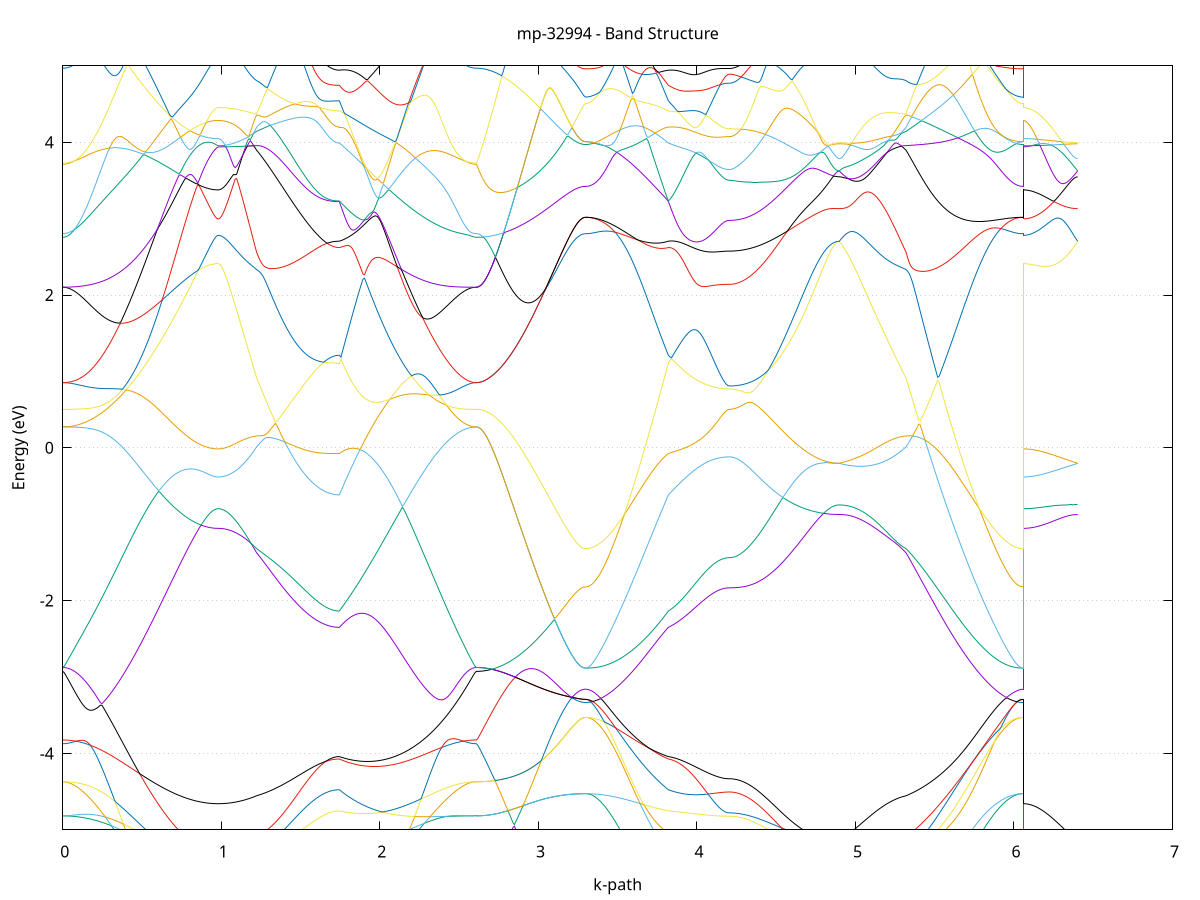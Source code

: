 set title 'mp-32994 - Band Structure'
set xlabel 'k-path'
set ylabel 'Energy (eV)'
set grid y
set yrange [-5:5]
set terminal png size 800,600
set output 'mp-32994_bands_gnuplot.png'
plot '-' using 1:2 with lines notitle, '-' using 1:2 with lines notitle, '-' using 1:2 with lines notitle, '-' using 1:2 with lines notitle, '-' using 1:2 with lines notitle, '-' using 1:2 with lines notitle, '-' using 1:2 with lines notitle, '-' using 1:2 with lines notitle, '-' using 1:2 with lines notitle, '-' using 1:2 with lines notitle, '-' using 1:2 with lines notitle, '-' using 1:2 with lines notitle, '-' using 1:2 with lines notitle, '-' using 1:2 with lines notitle, '-' using 1:2 with lines notitle, '-' using 1:2 with lines notitle, '-' using 1:2 with lines notitle, '-' using 1:2 with lines notitle, '-' using 1:2 with lines notitle, '-' using 1:2 with lines notitle, '-' using 1:2 with lines notitle, '-' using 1:2 with lines notitle, '-' using 1:2 with lines notitle, '-' using 1:2 with lines notitle, '-' using 1:2 with lines notitle, '-' using 1:2 with lines notitle, '-' using 1:2 with lines notitle, '-' using 1:2 with lines notitle, '-' using 1:2 with lines notitle, '-' using 1:2 with lines notitle, '-' using 1:2 with lines notitle, '-' using 1:2 with lines notitle, '-' using 1:2 with lines notitle, '-' using 1:2 with lines notitle, '-' using 1:2 with lines notitle, '-' using 1:2 with lines notitle, '-' using 1:2 with lines notitle, '-' using 1:2 with lines notitle, '-' using 1:2 with lines notitle, '-' using 1:2 with lines notitle, '-' using 1:2 with lines notitle, '-' using 1:2 with lines notitle, '-' using 1:2 with lines notitle, '-' using 1:2 with lines notitle, '-' using 1:2 with lines notitle, '-' using 1:2 with lines notitle, '-' using 1:2 with lines notitle, '-' using 1:2 with lines notitle, '-' using 1:2 with lines notitle, '-' using 1:2 with lines notitle, '-' using 1:2 with lines notitle, '-' using 1:2 with lines notitle, '-' using 1:2 with lines notitle, '-' using 1:2 with lines notitle, '-' using 1:2 with lines notitle, '-' using 1:2 with lines notitle, '-' using 1:2 with lines notitle, '-' using 1:2 with lines notitle, '-' using 1:2 with lines notitle, '-' using 1:2 with lines notitle, '-' using 1:2 with lines notitle, '-' using 1:2 with lines notitle, '-' using 1:2 with lines notitle, '-' using 1:2 with lines notitle
0.000000 -31.156996
0.009903 -31.156996
0.019806 -31.156996
0.029708 -31.156896
0.039611 -31.156896
0.049514 -31.156696
0.059417 -31.156496
0.069319 -31.156196
0.079222 -31.155896
0.089125 -31.155396
0.099028 -31.154896
0.108931 -31.154196
0.118833 -31.153496
0.128736 -31.152796
0.138639 -31.155396
0.148542 -31.158096
0.158445 -31.160996
0.168347 -31.163996
0.178250 -31.167196
0.188153 -31.170496
0.198056 -31.173896
0.207958 -31.177496
0.217861 -31.181196
0.227764 -31.184996
0.237667 -31.188896
0.247570 -31.192896
0.257472 -31.196896
0.267375 -31.201096
0.277278 -31.205296
0.287181 -31.209596
0.297083 -31.213996
0.306986 -31.218396
0.316889 -31.222896
0.326792 -31.227496
0.336695 -31.232096
0.346597 -31.236696
0.356500 -31.241296
0.366403 -31.245996
0.376306 -31.250696
0.386209 -31.255396
0.396111 -31.260096
0.406014 -31.264896
0.415917 -31.269596
0.425820 -31.274296
0.435722 -31.279096
0.445625 -31.283796
0.455528 -31.288496
0.465431 -31.293096
0.475334 -31.297796
0.485236 -31.302396
0.495139 -31.306996
0.505042 -31.311596
0.514945 -31.316096
0.524847 -31.320596
0.534750 -31.324996
0.544653 -31.329396
0.554556 -31.333696
0.564459 -31.337996
0.574361 -31.342196
0.584264 -31.346296
0.594167 -31.350396
0.604070 -31.354396
0.613972 -31.358396
0.623875 -31.362296
0.633778 -31.366096
0.643681 -31.369796
0.653584 -31.373396
0.663486 -31.376996
0.673389 -31.380396
0.683292 -31.383796
0.693195 -31.387096
0.703098 -31.390296
0.713000 -31.393396
0.722903 -31.396396
0.732806 -31.399296
0.742709 -31.402096
0.752611 -31.404896
0.762514 -31.407496
0.772417 -31.409996
0.782320 -31.412296
0.792223 -31.414596
0.802125 -31.416796
0.812028 -31.418896
0.821931 -31.420796
0.831834 -31.422696
0.841736 -31.424396
0.851639 -31.425996
0.861542 -31.427496
0.871445 -31.428896
0.881348 -31.430196
0.891250 -31.431296
0.901153 -31.432296
0.911056 -31.433196
0.920959 -31.433996
0.930861 -31.434696
0.940764 -31.435196
0.950667 -31.435696
0.960570 -31.435996
0.970473 -31.436196
0.980375 -31.436196
0.980375 -31.436196
0.990061 -31.436096
0.999747 -31.435696
1.009433 -31.435096
1.019118 -31.434296
1.028804 -31.433196
1.038490 -31.431896
1.048175 -31.430296
1.057861 -31.428496
1.067547 -31.426496
1.077232 -31.424196
1.086918 -31.421696
1.096604 -31.418896
1.106290 -31.415996
1.115975 -31.412696
1.125661 -31.409296
1.135347 -31.405696
1.145032 -31.401796
1.154718 -31.397696
1.164404 -31.393396
1.174089 -31.388896
1.183775 -31.384096
1.193461 -31.379196
1.203147 -31.373996
1.212832 -31.368696
1.222518 -31.363196
1.222518 -31.363196
1.232367 -31.358996
1.242216 -31.354696
1.252066 -31.350296
1.261915 -31.345696
1.271764 -31.340996
1.281613 -31.336096
1.291463 -31.331096
1.301312 -31.325996
1.311161 -31.320696
1.321010 -31.315296
1.330860 -31.309796
1.340709 -31.304196
1.350558 -31.298396
1.360407 -31.292596
1.370256 -31.286596
1.380106 -31.280596
1.389955 -31.274396
1.399804 -31.268096
1.409653 -31.261796
1.419503 -31.255396
1.429352 -31.248896
1.439201 -31.242296
1.449050 -31.235696
1.458900 -31.228996
1.468749 -31.222296
1.478598 -31.215496
1.488447 -31.208696
1.498297 -31.201896
1.508146 -31.196296
1.517995 -31.192796
1.527844 -31.189296
1.537693 -31.185696
1.547543 -31.181996
1.557392 -31.178296
1.567241 -31.174396
1.577090 -31.170496
1.586940 -31.166596
1.596789 -31.162596
1.606638 -31.158496
1.616487 -31.154396
1.626337 -31.150296
1.636186 -31.146096
1.646035 -31.141896
1.655884 -31.137696
1.665734 -31.133496
1.675583 -31.129396
1.685432 -31.125296
1.695281 -31.121296
1.705130 -31.117596
1.714980 -31.114096
1.724829 -31.111196
1.734678 -31.109096
1.744527 -31.108396
1.744527 -31.108396
1.754464 -31.104096
1.764400 -31.099696
1.774336 -31.095296
1.784272 -31.095396
1.794209 -31.099896
1.804145 -31.104296
1.814081 -31.108496
1.824017 -31.112696
1.833953 -31.116696
1.843890 -31.120596
1.853826 -31.124396
1.863762 -31.128096
1.873698 -31.131596
1.883634 -31.134996
1.893571 -31.138296
1.903507 -31.141496
1.913443 -31.144496
1.923379 -31.147396
1.933315 -31.150196
1.943252 -31.152896
1.953188 -31.155396
1.963124 -31.157796
1.973060 -31.160096
1.982997 -31.162296
1.992933 -31.164296
2.002869 -31.166196
2.012805 -31.167996
2.022741 -31.169596
2.032678 -31.171096
2.042614 -31.172496
2.052550 -31.173796
2.062486 -31.174996
2.072423 -31.175996
2.082359 -31.176996
2.092295 -31.177796
2.102231 -31.178496
2.112167 -31.179096
2.122104 -31.179596
2.132040 -31.179996
2.141976 -31.180196
2.151912 -31.180396
2.161848 -31.180496
2.171785 -31.180496
2.181721 -31.180396
2.191657 -31.180196
2.201593 -31.179896
2.211530 -31.179496
2.221466 -31.179096
2.231402 -31.178596
2.241338 -31.177996
2.251274 -31.177396
2.261211 -31.176696
2.271147 -31.175896
2.281083 -31.175096
2.291019 -31.174196
2.300955 -31.173296
2.310892 -31.172396
2.320828 -31.171496
2.330764 -31.170496
2.340700 -31.169496
2.350637 -31.168496
2.360573 -31.167496
2.370509 -31.166496
2.380445 -31.165496
2.390381 -31.164496
2.400318 -31.163596
2.410254 -31.162596
2.420190 -31.161796
2.430126 -31.160996
2.440062 -31.160196
2.449999 -31.159496
2.459935 -31.158896
2.469871 -31.158396
2.479807 -31.157896
2.489744 -31.157596
2.499680 -31.157296
2.509616 -31.157096
2.519552 -31.156996
2.529488 -31.156896
2.539425 -31.156896
2.549361 -31.156896
2.559297 -31.156896
2.569233 -31.156896
2.579170 -31.156996
2.589106 -31.156996
2.599042 -31.156996
2.608978 -31.156996
2.608978 -31.156996
2.618964 -31.156996
2.628950 -31.156796
2.638937 -31.156396
2.648923 -31.155896
2.658909 -31.155296
2.668895 -31.154496
2.678881 -31.153596
2.688867 -31.152596
2.698853 -31.151396
2.708840 -31.150096
2.718826 -31.148596
2.728812 -31.146996
2.738798 -31.146996
2.748784 -31.148696
2.758770 -31.150396
2.768756 -31.152196
2.778743 -31.154096
2.788729 -31.155996
2.798715 -31.157996
2.808701 -31.160096
2.818687 -31.162196
2.828673 -31.164296
2.838659 -31.166496
2.848646 -31.168696
2.858632 -31.170996
2.868618 -31.173296
2.878604 -31.175496
2.888590 -31.177796
2.898576 -31.180096
2.908562 -31.182396
2.918548 -31.184696
2.928535 -31.186996
2.938521 -31.189296
2.948507 -31.191496
2.958493 -31.193696
2.968479 -31.195896
2.978465 -31.198096
2.988451 -31.200296
2.998438 -31.202396
3.008424 -31.204396
3.018410 -31.206396
3.028396 -31.208396
3.038382 -31.210296
3.048368 -31.212196
3.058354 -31.213996
3.068341 -31.215796
3.078327 -31.217496
3.088313 -31.219196
3.098299 -31.220696
3.108285 -31.222296
3.118271 -31.223696
3.128257 -31.225096
3.138244 -31.226396
3.148230 -31.227696
3.158216 -31.228796
3.168202 -31.229896
3.178188 -31.230896
3.188174 -31.231896
3.198160 -31.232696
3.208147 -31.233496
3.218133 -31.234196
3.228119 -31.234796
3.238105 -31.235396
3.248091 -31.235796
3.258077 -31.236196
3.268063 -31.236496
3.278050 -31.236696
3.288036 -31.236796
3.298022 -31.236896
3.298022 -31.236896
3.307871 -31.236796
3.317720 -31.236696
3.327570 -31.236396
3.337419 -31.236096
3.347268 -31.235596
3.357117 -31.234996
3.366966 -31.234396
3.376816 -31.233596
3.386665 -31.232696
3.396514 -31.231696
3.406363 -31.230696
3.416213 -31.229496
3.426062 -31.228196
3.435911 -31.226896
3.445760 -31.225396
3.455610 -31.223796
3.465459 -31.222196
3.475308 -31.220396
3.485157 -31.218496
3.495007 -31.216596
3.504856 -31.214596
3.514705 -31.212396
3.524554 -31.210196
3.534403 -31.207896
3.544253 -31.205496
3.554102 -31.202996
3.563951 -31.200396
3.573800 -31.197796
3.583650 -31.194996
3.593499 -31.192196
3.603348 -31.189296
3.613197 -31.186296
3.623047 -31.183196
3.632896 -31.180096
3.642745 -31.176896
3.652594 -31.173596
3.662444 -31.170296
3.672293 -31.166796
3.682142 -31.163296
3.691991 -31.159796
3.701840 -31.156096
3.711690 -31.152496
3.721539 -31.148696
3.731388 -31.144896
3.741237 -31.140996
3.751087 -31.137096
3.760936 -31.133196
3.770785 -31.129096
3.780634 -31.125096
3.790484 -31.120996
3.800333 -31.116796
3.810182 -31.112596
3.820031 -31.108396
3.820031 -31.108396
3.829896 -31.106396
3.839761 -31.104496
3.849625 -31.102396
3.859490 -31.100296
3.869355 -31.098096
3.879219 -31.095896
3.889084 -31.094196
3.898949 -31.096796
3.908814 -31.099296
3.918678 -31.101696
3.928543 -31.103896
3.938408 -31.106096
3.948272 -31.108196
3.958137 -31.110096
3.968002 -31.111996
3.977866 -31.113696
3.987731 -31.115196
3.997596 -31.116696
4.007460 -31.117996
4.017325 -31.119296
4.027190 -31.120396
4.037055 -31.121296
4.046919 -31.122196
4.056784 -31.122996
4.066649 -31.123696
4.076513 -31.124296
4.086378 -31.124796
4.096243 -31.125196
4.106107 -31.125496
4.115972 -31.125796
4.125837 -31.125996
4.135701 -31.126196
4.145566 -31.126296
4.155431 -31.126496
4.165296 -31.126496
4.175160 -31.126596
4.185025 -31.126596
4.194890 -31.126596
4.204754 -31.126596
4.204754 -31.126596
4.214658 -31.127096
4.224561 -31.128396
4.234464 -31.130596
4.244367 -31.133496
4.254271 -31.137096
4.264174 -31.141096
4.274077 -31.145496
4.283981 -31.150296
4.293884 -31.155296
4.303787 -31.160496
4.313690 -31.165896
4.323594 -31.171296
4.333497 -31.176796
4.343400 -31.182396
4.353304 -31.187996
4.363207 -31.193596
4.373110 -31.199196
4.383013 -31.204796
4.392917 -31.210296
4.402820 -31.215796
4.412723 -31.221296
4.422627 -31.226696
4.432530 -31.231996
4.442433 -31.237196
4.452336 -31.242396
4.462240 -31.247496
4.472143 -31.252396
4.482046 -31.257296
4.491950 -31.262096
4.501853 -31.266796
4.511756 -31.271396
4.521659 -31.275896
4.531563 -31.280296
4.541466 -31.284596
4.551369 -31.288696
4.561273 -31.292796
4.571176 -31.296696
4.581079 -31.300496
4.590983 -31.304196
4.600886 -31.307696
4.610789 -31.311096
4.620692 -31.314496
4.630596 -31.317596
4.640499 -31.320696
4.650402 -31.323596
4.660306 -31.326396
4.670209 -31.329096
4.680112 -31.331696
4.690015 -31.334096
4.699919 -31.336396
4.709822 -31.338596
4.719725 -31.340596
4.729629 -31.342596
4.739532 -31.344396
4.749435 -31.346096
4.759338 -31.347696
4.769242 -31.349096
4.779145 -31.350496
4.789048 -31.351696
4.798952 -31.352796
4.808855 -31.353796
4.818758 -31.354696
4.828661 -31.355496
4.838565 -31.356196
4.848468 -31.356696
4.858371 -31.357196
4.868275 -31.357596
4.878178 -31.357796
4.888081 -31.357996
4.897984 -31.357996
4.897984 -31.357996
4.907778 -31.361096
4.917571 -31.364096
4.927364 -31.366996
4.937157 -31.369796
4.946950 -31.372496
4.956743 -31.375096
4.966536 -31.377496
4.976329 -31.379896
4.986122 -31.382096
4.995916 -31.384096
5.005709 -31.386096
5.015502 -31.387896
5.025295 -31.389496
5.035088 -31.390996
5.044881 -31.392396
5.054674 -31.393596
5.064467 -31.394596
5.074260 -31.395496
5.084053 -31.396196
5.093847 -31.396796
5.103640 -31.397196
5.113433 -31.397396
5.123226 -31.397396
5.133019 -31.397296
5.142812 -31.396996
5.152605 -31.396596
5.162398 -31.395896
5.172191 -31.395096
5.181985 -31.394196
5.191778 -31.392996
5.201571 -31.391696
5.211364 -31.390196
5.221157 -31.388496
5.230950 -31.386696
5.240743 -31.384696
5.250536 -31.382596
5.260329 -31.380296
5.270123 -31.377796
5.279916 -31.375196
5.289709 -31.372396
5.299502 -31.369396
5.309295 -31.366396
5.319088 -31.363196
5.319088 -31.363196
5.329064 -31.357196
5.339040 -31.351096
5.349016 -31.344796
5.358993 -31.338296
5.368969 -31.331596
5.378945 -31.324796
5.388921 -31.317696
5.398897 -31.310496
5.408873 -31.303096
5.418849 -31.295496
5.428825 -31.287796
5.438802 -31.279996
5.448778 -31.271996
5.458754 -31.263796
5.468730 -31.255496
5.478706 -31.247096
5.488682 -31.239996
5.498658 -31.239396
5.508634 -31.238796
5.518611 -31.238196
5.528587 -31.237596
5.538563 -31.237096
5.548539 -31.236596
5.558515 -31.236096
5.568491 -31.235596
5.578467 -31.235096
5.588443 -31.234696
5.598419 -31.234296
5.608396 -31.233996
5.618372 -31.233596
5.628348 -31.233296
5.638324 -31.232996
5.648300 -31.232796
5.658276 -31.232596
5.668252 -31.232396
5.678228 -31.232196
5.688205 -31.232096
5.698181 -31.231996
5.708157 -31.231896
5.718133 -31.231896
5.728109 -31.231896
5.738085 -31.231896
5.748061 -31.231996
5.758037 -31.231996
5.768013 -31.232096
5.777990 -31.232196
5.787966 -31.232396
5.797942 -31.232496
5.807918 -31.232696
5.817894 -31.232896
5.827870 -31.232996
5.837846 -31.233296
5.847822 -31.233496
5.857799 -31.233696
5.867775 -31.233896
5.877751 -31.234196
5.887727 -31.234396
5.897703 -31.234596
5.907679 -31.234796
5.917655 -31.235096
5.927631 -31.235296
5.937608 -31.235496
5.947584 -31.235696
5.957560 -31.235896
5.967536 -31.236096
5.977512 -31.236196
5.987488 -31.236396
5.997464 -31.236496
6.007440 -31.236596
6.017416 -31.236696
6.027393 -31.236796
6.037369 -31.236796
6.047345 -31.236896
6.057321 -31.236896
6.057321 -31.436196
6.067164 -31.436096
6.077008 -31.435896
6.086851 -31.435596
6.096695 -31.435096
6.106538 -31.434396
6.116382 -31.433596
6.126225 -31.432696
6.136069 -31.431596
6.145912 -31.430396
6.155756 -31.428996
6.165599 -31.427596
6.175443 -31.425896
6.185286 -31.424196
6.195130 -31.422296
6.204973 -31.420296
6.214817 -31.418096
6.224660 -31.415896
6.234504 -31.413496
6.244347 -31.410996
6.254191 -31.408396
6.264034 -31.405596
6.273878 -31.402796
6.283721 -31.399796
6.293565 -31.396796
6.303408 -31.393696
6.313251 -31.390396
6.323095 -31.387096
6.332938 -31.383696
6.342782 -31.380196
6.352625 -31.376696
6.362469 -31.373096
6.372312 -31.369396
6.382156 -31.365596
6.391999 -31.361796
6.401843 -31.357996
e
0.000000 -31.135996
0.009903 -31.136096
0.019806 -31.136396
0.029708 -31.136896
0.039611 -31.137596
0.049514 -31.138596
0.059417 -31.139696
0.069319 -31.140996
0.079222 -31.142496
0.089125 -31.144196
0.099028 -31.146096
0.108931 -31.148096
0.118833 -31.150396
0.128736 -31.152596
0.138639 -31.151596
0.148542 -31.150496
0.158445 -31.149296
0.168347 -31.147996
0.178250 -31.146596
0.188153 -31.144996
0.198056 -31.143296
0.207958 -31.141496
0.217861 -31.139596
0.227764 -31.137596
0.237667 -31.135496
0.247570 -31.133196
0.257472 -31.130896
0.267375 -31.128396
0.277278 -31.125896
0.287181 -31.123196
0.297083 -31.120496
0.306986 -31.117596
0.316889 -31.114696
0.326792 -31.111596
0.336695 -31.108396
0.346597 -31.105196
0.356500 -31.101896
0.366403 -31.098396
0.376306 -31.094896
0.386209 -31.091296
0.396111 -31.087696
0.406014 -31.086796
0.415917 -31.092996
0.425820 -31.099096
0.435722 -31.105096
0.445625 -31.111096
0.455528 -31.116996
0.465431 -31.122896
0.475334 -31.128696
0.485236 -31.134496
0.495139 -31.140196
0.505042 -31.145796
0.514945 -31.151296
0.524847 -31.156796
0.534750 -31.162096
0.544653 -31.167396
0.554556 -31.172596
0.564459 -31.177696
0.574361 -31.182696
0.584264 -31.187596
0.594167 -31.192396
0.604070 -31.197096
0.613972 -31.201596
0.623875 -31.206096
0.633778 -31.210396
0.643681 -31.214596
0.653584 -31.218696
0.663486 -31.222696
0.673389 -31.226496
0.683292 -31.230196
0.693195 -31.233696
0.703098 -31.237096
0.713000 -31.240296
0.722903 -31.243396
0.732806 -31.246396
0.742709 -31.249096
0.752611 -31.251796
0.762514 -31.254196
0.772417 -31.256496
0.782320 -31.258696
0.792223 -31.260596
0.802125 -31.262396
0.812028 -31.264096
0.821931 -31.265496
0.831834 -31.266796
0.841736 -31.267796
0.851639 -31.268796
0.861542 -31.269496
0.871445 -31.269996
0.881348 -31.270396
0.891250 -31.270496
0.901153 -31.270496
0.911056 -31.270296
0.920959 -31.269896
0.930861 -31.269396
0.940764 -31.268696
0.950667 -31.267796
0.960570 -31.266796
0.970473 -31.265996
0.980375 -31.265496
0.980375 -31.265496
0.990061 -31.265496
0.999747 -31.265196
1.009433 -31.264796
1.019118 -31.264296
1.028804 -31.263596
1.038490 -31.262696
1.048175 -31.261596
1.057861 -31.260496
1.067547 -31.259196
1.077232 -31.258896
1.086918 -31.258596
1.096604 -31.258296
1.106290 -31.257896
1.115975 -31.257496
1.125661 -31.257096
1.135347 -31.256596
1.145032 -31.256096
1.154718 -31.255596
1.164404 -31.255096
1.174089 -31.254596
1.183775 -31.253996
1.193461 -31.253396
1.203147 -31.252896
1.212832 -31.252196
1.222518 -31.251596
1.222518 -31.251596
1.232367 -31.251096
1.242216 -31.250596
1.252066 -31.249896
1.261915 -31.249196
1.271764 -31.248396
1.281613 -31.247496
1.291463 -31.246496
1.301312 -31.245296
1.311161 -31.244096
1.321010 -31.242696
1.330860 -31.241296
1.340709 -31.239696
1.350558 -31.237996
1.360407 -31.236196
1.370256 -31.234296
1.380106 -31.232196
1.389955 -31.230096
1.399804 -31.227896
1.409653 -31.225496
1.419503 -31.222996
1.429352 -31.220396
1.439201 -31.217796
1.449050 -31.214996
1.458900 -31.212096
1.468749 -31.209096
1.478598 -31.206096
1.488447 -31.202896
1.498297 -31.199596
1.508146 -31.194996
1.517995 -31.188196
1.527844 -31.181296
1.537693 -31.174496
1.547543 -31.167696
1.557392 -31.160996
1.567241 -31.154296
1.577090 -31.147696
1.586940 -31.141196
1.596789 -31.134896
1.606638 -31.128596
1.616487 -31.122596
1.626337 -31.116696
1.636186 -31.111096
1.646035 -31.105696
1.655884 -31.100696
1.665734 -31.095996
1.675583 -31.091696
1.685432 -31.087796
1.695281 -31.084396
1.705130 -31.081596
1.714980 -31.082196
1.724829 -31.084196
1.734678 -31.085696
1.744527 -31.086296
1.744527 -31.086296
1.754464 -31.081296
1.764400 -31.086096
1.774336 -31.090796
1.784272 -31.090896
1.794209 -31.086496
1.804145 -31.081996
1.814081 -31.077496
1.824017 -31.072996
1.833953 -31.068496
1.843890 -31.063996
1.853826 -31.059396
1.863762 -31.054896
1.873698 -31.053596
1.883634 -31.054296
1.893571 -31.054796
1.903507 -31.055296
1.913443 -31.055696
1.923379 -31.055996
1.933315 -31.056196
1.943252 -31.056296
1.953188 -31.056296
1.963124 -31.056196
1.973060 -31.055896
1.982997 -31.055596
1.992933 -31.055096
2.002869 -31.054496
2.012805 -31.053896
2.022741 -31.053096
2.032678 -31.052096
2.042614 -31.051096
2.052550 -31.049896
2.062486 -31.048696
2.072423 -31.047296
2.082359 -31.045796
2.092295 -31.044096
2.102231 -31.042396
2.112167 -31.040496
2.122104 -31.038496
2.132040 -31.041096
2.141976 -31.044996
2.151912 -31.048796
2.161848 -31.052596
2.171785 -31.056296
2.181721 -31.059896
2.191657 -31.063496
2.201593 -31.067096
2.211530 -31.070596
2.221466 -31.073996
2.231402 -31.077396
2.241338 -31.080696
2.251274 -31.083896
2.261211 -31.086996
2.271147 -31.090096
2.281083 -31.093096
2.291019 -31.096096
2.300955 -31.098896
2.310892 -31.101696
2.320828 -31.104396
2.330764 -31.106896
2.340700 -31.109396
2.350637 -31.111796
2.360573 -31.114096
2.370509 -31.116396
2.380445 -31.118496
2.390381 -31.120496
2.400318 -31.122296
2.410254 -31.124096
2.420190 -31.125796
2.430126 -31.127296
2.440062 -31.128696
2.449999 -31.129996
2.459935 -31.131096
2.469871 -31.132096
2.479807 -31.132896
2.489744 -31.133696
2.499680 -31.134296
2.509616 -31.134796
2.519552 -31.135096
2.529488 -31.135396
2.539425 -31.135596
2.549361 -31.135796
2.559297 -31.135896
2.569233 -31.135896
2.579170 -31.135996
2.589106 -31.135996
2.599042 -31.135996
2.608978 -31.135996
2.608978 -31.135996
2.618964 -31.136096
2.628950 -31.136296
2.638937 -31.136596
2.648923 -31.137096
2.658909 -31.137696
2.668895 -31.138496
2.678881 -31.139296
2.688867 -31.140296
2.698853 -31.141496
2.708840 -31.142696
2.718826 -31.143996
2.728812 -31.145496
2.738798 -31.146996
2.748784 -31.148696
2.758770 -31.150396
2.768756 -31.152196
2.778743 -31.154096
2.788729 -31.155996
2.798715 -31.157996
2.808701 -31.160096
2.818687 -31.162196
2.828673 -31.164296
2.838659 -31.166496
2.848646 -31.168696
2.858632 -31.170996
2.868618 -31.173296
2.878604 -31.175496
2.888590 -31.177796
2.898576 -31.180096
2.908562 -31.182396
2.918548 -31.184696
2.928535 -31.186996
2.938521 -31.189296
2.948507 -31.191496
2.958493 -31.193696
2.968479 -31.195896
2.978465 -31.198096
2.988451 -31.200296
2.998438 -31.202396
3.008424 -31.204396
3.018410 -31.206396
3.028396 -31.208396
3.038382 -31.210296
3.048368 -31.212196
3.058354 -31.213996
3.068341 -31.215796
3.078327 -31.217496
3.088313 -31.219196
3.098299 -31.220696
3.108285 -31.222296
3.118271 -31.223696
3.128257 -31.225096
3.138244 -31.226396
3.148230 -31.227696
3.158216 -31.228796
3.168202 -31.229896
3.178188 -31.230896
3.188174 -31.231896
3.198160 -31.232696
3.208147 -31.233496
3.218133 -31.234196
3.228119 -31.234796
3.238105 -31.235396
3.248091 -31.235796
3.258077 -31.236196
3.268063 -31.236496
3.278050 -31.236696
3.288036 -31.236796
3.298022 -31.236896
3.298022 -31.236896
3.307871 -31.236796
3.317720 -31.236596
3.327570 -31.236296
3.337419 -31.235896
3.347268 -31.235396
3.357117 -31.234796
3.366966 -31.233996
3.376816 -31.233096
3.386665 -31.232096
3.396514 -31.230996
3.406363 -31.229796
3.416213 -31.228496
3.426062 -31.226996
3.435911 -31.225496
3.445760 -31.223796
3.455610 -31.221996
3.465459 -31.220096
3.475308 -31.218096
3.485157 -31.215896
3.495007 -31.213696
3.504856 -31.211396
3.514705 -31.208896
3.524554 -31.206296
3.534403 -31.203696
3.544253 -31.200896
3.554102 -31.197996
3.563951 -31.195096
3.573800 -31.191996
3.583650 -31.188796
3.593499 -31.185496
3.603348 -31.182096
3.613197 -31.178596
3.623047 -31.174996
3.632896 -31.171396
3.642745 -31.167596
3.652594 -31.163696
3.662444 -31.159796
3.672293 -31.155696
3.682142 -31.151596
3.691991 -31.147396
3.701840 -31.143096
3.711690 -31.138696
3.721539 -31.134296
3.731388 -31.129796
3.741237 -31.125196
3.751087 -31.120496
3.760936 -31.115796
3.770785 -31.110996
3.780634 -31.106196
3.790484 -31.101296
3.800333 -31.096296
3.810182 -31.091296
3.820031 -31.086296
3.820031 -31.086296
3.829896 -31.084096
3.839761 -31.081996
3.849625 -31.083696
3.859490 -31.086296
3.869355 -31.088996
3.879219 -31.091596
3.889084 -31.093596
3.898949 -31.091296
3.908814 -31.088896
3.918678 -31.086496
3.928543 -31.084096
3.938408 -31.081496
3.948272 -31.078996
3.958137 -31.076396
3.968002 -31.073696
3.977866 -31.071096
3.987731 -31.068296
3.997596 -31.065596
4.007460 -31.062796
4.017325 -31.060096
4.027190 -31.057296
4.037055 -31.055696
4.046919 -31.055396
4.056784 -31.055296
4.066649 -31.055296
4.076513 -31.055396
4.086378 -31.055596
4.096243 -31.055796
4.106107 -31.056096
4.115972 -31.056396
4.125837 -31.056796
4.135701 -31.057196
4.145566 -31.057496
4.155431 -31.057896
4.165296 -31.058196
4.175160 -31.058396
4.185025 -31.058596
4.194890 -31.058696
4.204754 -31.058696
4.204754 -31.058696
4.214658 -31.059296
4.224561 -31.061196
4.234464 -31.063996
4.244367 -31.067796
4.254271 -31.072296
4.264174 -31.077296
4.274077 -31.082796
4.283981 -31.088596
4.293884 -31.094696
4.303787 -31.100996
4.313690 -31.107396
4.323594 -31.113896
4.333497 -31.120496
4.343400 -31.127196
4.353304 -31.133896
4.363207 -31.140496
4.373110 -31.147196
4.383013 -31.153896
4.392917 -31.160596
4.402820 -31.167196
4.412723 -31.173796
4.422627 -31.180296
4.432530 -31.186796
4.442433 -31.193196
4.452336 -31.199596
4.462240 -31.205796
4.472143 -31.211996
4.482046 -31.218196
4.491950 -31.224196
4.501853 -31.230096
4.511756 -31.235996
4.521659 -31.241696
4.531563 -31.247296
4.541466 -31.252896
4.551369 -31.258296
4.561273 -31.263596
4.571176 -31.268796
4.581079 -31.273796
4.590983 -31.278796
4.600886 -31.283596
4.610789 -31.288296
4.620692 -31.292796
4.630596 -31.297196
4.640499 -31.301496
4.650402 -31.305696
4.660306 -31.309696
4.670209 -31.313496
4.680112 -31.317196
4.690015 -31.320796
4.699919 -31.324196
4.709822 -31.327396
4.719725 -31.330496
4.729629 -31.333396
4.739532 -31.336196
4.749435 -31.338796
4.759338 -31.341296
4.769242 -31.343596
4.779145 -31.345696
4.789048 -31.347596
4.798952 -31.349396
4.808855 -31.351096
4.818758 -31.352496
4.828661 -31.353796
4.838565 -31.354896
4.848468 -31.355896
4.858371 -31.356596
4.868275 -31.357196
4.878178 -31.357696
4.888081 -31.357896
4.897984 -31.357996
4.897984 -31.357996
4.907778 -31.354896
4.917571 -31.351696
4.927364 -31.348396
4.937157 -31.345096
4.946950 -31.341796
4.956743 -31.338496
4.966536 -31.335096
4.976329 -31.331696
4.986122 -31.328396
4.995916 -31.324996
5.005709 -31.321596
5.015502 -31.318296
5.025295 -31.314896
5.035088 -31.311596
5.044881 -31.308296
5.054674 -31.305096
5.064467 -31.301796
5.074260 -31.298696
5.084053 -31.295596
5.093847 -31.292596
5.103640 -31.289596
5.113433 -31.286696
5.123226 -31.283896
5.133019 -31.281196
5.142812 -31.278596
5.152605 -31.276096
5.162398 -31.273696
5.172191 -31.271296
5.181985 -31.269196
5.191778 -31.267096
5.201571 -31.265096
5.211364 -31.263296
5.221157 -31.261596
5.230950 -31.259996
5.240743 -31.258596
5.250536 -31.257196
5.260329 -31.255996
5.270123 -31.254996
5.279916 -31.254096
5.289709 -31.253296
5.299502 -31.252596
5.309295 -31.251996
5.319088 -31.251596
5.319088 -31.251596
5.329064 -31.250996
5.339040 -31.250296
5.349016 -31.249596
5.358993 -31.248896
5.368969 -31.248196
5.378945 -31.247496
5.388921 -31.246796
5.398897 -31.246096
5.408873 -31.245396
5.418849 -31.244696
5.428825 -31.243996
5.438802 -31.243296
5.448778 -31.242696
5.458754 -31.241996
5.468730 -31.241296
5.478706 -31.240696
5.488682 -31.238596
5.498658 -31.229896
5.508634 -31.221196
5.518611 -31.212296
5.528587 -31.203296
5.538563 -31.194296
5.548539 -31.185096
5.558515 -31.175896
5.568491 -31.166596
5.578467 -31.157296
5.588443 -31.147796
5.598419 -31.138396
5.608396 -31.128796
5.618372 -31.119296
5.628348 -31.113696
5.638324 -31.114396
5.648300 -31.115796
5.658276 -31.117696
5.668252 -31.120096
5.678228 -31.122996
5.688205 -31.126296
5.698181 -31.129896
5.708157 -31.133796
5.718133 -31.137896
5.728109 -31.142196
5.738085 -31.146596
5.748061 -31.150996
5.758037 -31.155496
5.768013 -31.159996
5.777990 -31.164496
5.787966 -31.168996
5.797942 -31.173396
5.807918 -31.177696
5.817894 -31.181996
5.827870 -31.186096
5.837846 -31.190096
5.847822 -31.193996
5.857799 -31.197796
5.867775 -31.201396
5.877751 -31.204896
5.887727 -31.208196
5.897703 -31.211396
5.907679 -31.214396
5.917655 -31.217196
5.927631 -31.219896
5.937608 -31.222396
5.947584 -31.224596
5.957560 -31.226696
5.967536 -31.228696
5.977512 -31.230396
5.987488 -31.231896
5.997464 -31.233196
6.007440 -31.234296
6.017416 -31.235196
6.027393 -31.235996
6.037369 -31.236496
6.047345 -31.236796
6.057321 -31.236896
6.057321 -31.265496
6.067164 -31.265496
6.077008 -31.265396
6.086851 -31.265196
6.096695 -31.264996
6.106538 -31.264696
6.116382 -31.264596
6.126225 -31.265996
6.136069 -31.267596
6.145912 -31.269496
6.155756 -31.271496
6.165599 -31.273696
6.175443 -31.276096
6.185286 -31.278696
6.195130 -31.281396
6.204973 -31.284196
6.214817 -31.287296
6.224660 -31.290396
6.234504 -31.293596
6.244347 -31.296996
6.254191 -31.300496
6.264034 -31.303996
6.273878 -31.307596
6.283721 -31.311296
6.293565 -31.315096
6.303408 -31.318896
6.313251 -31.322796
6.323095 -31.326696
6.332938 -31.330596
6.342782 -31.334496
6.352625 -31.338496
6.362469 -31.342396
6.372312 -31.346296
6.382156 -31.350296
6.391999 -31.354196
6.401843 -31.357996
e
0.000000 -31.135996
0.009903 -31.135796
0.019806 -31.135396
0.029708 -31.134596
0.039611 -31.133596
0.049514 -31.132296
0.059417 -31.130796
0.069319 -31.128996
0.079222 -31.126996
0.089125 -31.124696
0.099028 -31.122296
0.108931 -31.119596
0.118833 -31.116696
0.128736 -31.113696
0.138639 -31.110396
0.148542 -31.106996
0.158445 -31.103396
0.168347 -31.099696
0.178250 -31.095696
0.188153 -31.091596
0.198056 -31.087396
0.207958 -31.082896
0.217861 -31.078396
0.227764 -31.073596
0.237667 -31.068696
0.247570 -31.063696
0.257472 -31.058596
0.267375 -31.053296
0.277278 -31.047796
0.287181 -31.042296
0.297083 -31.036596
0.306986 -31.030796
0.316889 -31.030196
0.326792 -31.036596
0.336695 -31.042896
0.346597 -31.049296
0.356500 -31.055596
0.366403 -31.061896
0.376306 -31.068196
0.386209 -31.074496
0.396111 -31.080696
0.406014 -31.083896
0.415917 -31.080096
0.425820 -31.076196
0.435722 -31.072196
0.445625 -31.068096
0.455528 -31.063996
0.465431 -31.059796
0.475334 -31.055496
0.485236 -31.051196
0.495139 -31.046796
0.505042 -31.042296
0.514945 -31.037796
0.524847 -31.033296
0.534750 -31.028696
0.544653 -31.035596
0.554556 -31.042896
0.564459 -31.050196
0.574361 -31.057496
0.584264 -31.064696
0.594167 -31.071896
0.604070 -31.079096
0.613972 -31.086196
0.623875 -31.093196
0.633778 -31.100096
0.643681 -31.106996
0.653584 -31.113796
0.663486 -31.120596
0.673389 -31.127196
0.683292 -31.133696
0.693195 -31.140096
0.703098 -31.146496
0.713000 -31.152696
0.722903 -31.158796
0.732806 -31.164696
0.742709 -31.170596
0.752611 -31.176296
0.762514 -31.181796
0.772417 -31.187296
0.782320 -31.192596
0.792223 -31.197696
0.802125 -31.202696
0.812028 -31.207496
0.821931 -31.212196
0.831834 -31.216596
0.841736 -31.220996
0.851639 -31.225096
0.861542 -31.229096
0.871445 -31.232896
0.881348 -31.236596
0.891250 -31.239996
0.901153 -31.243296
0.911056 -31.246296
0.920959 -31.249196
0.930861 -31.251896
0.940764 -31.254296
0.950667 -31.256496
0.960570 -31.258396
0.970473 -31.259896
0.980375 -31.260496
0.980375 -31.260496
0.990061 -31.260496
0.999747 -31.260396
1.009433 -31.260396
1.019118 -31.260296
1.028804 -31.260096
1.038490 -31.259896
1.048175 -31.259696
1.057861 -31.259496
1.067547 -31.259096
1.077232 -31.257596
1.086918 -31.255996
1.096604 -31.254196
1.106290 -31.252296
1.115975 -31.250196
1.125661 -31.247996
1.135347 -31.245696
1.145032 -31.243196
1.154718 -31.240596
1.164404 -31.237796
1.174089 -31.234996
1.183775 -31.231996
1.193461 -31.228896
1.203147 -31.225696
1.212832 -31.222296
1.222518 -31.218896
1.222518 -31.218896
1.232367 -31.216296
1.242216 -31.213596
1.252066 -31.210696
1.261915 -31.207696
1.271764 -31.204496
1.281613 -31.201196
1.291463 -31.197796
1.301312 -31.194296
1.311161 -31.190796
1.321010 -31.187096
1.330860 -31.183396
1.340709 -31.179596
1.350558 -31.175696
1.360407 -31.171796
1.370256 -31.167796
1.380106 -31.163796
1.389955 -31.159696
1.399804 -31.155696
1.409653 -31.151596
1.419503 -31.147496
1.429352 -31.143396
1.439201 -31.139296
1.449050 -31.135196
1.458900 -31.131096
1.468749 -31.127096
1.478598 -31.123096
1.488447 -31.119196
1.498297 -31.115296
1.508146 -31.111496
1.517995 -31.107796
1.527844 -31.104196
1.537693 -31.100696
1.547543 -31.097296
1.557392 -31.093996
1.567241 -31.090996
1.577090 -31.087996
1.586940 -31.085296
1.596789 -31.082796
1.606638 -31.080596
1.616487 -31.078596
1.626337 -31.076996
1.636186 -31.075796
1.646035 -31.074896
1.655884 -31.074596
1.665734 -31.074696
1.675583 -31.075296
1.685432 -31.076496
1.695281 -31.078096
1.705130 -31.080096
1.714980 -31.079296
1.724829 -31.077696
1.734678 -31.076696
1.744527 -31.076296
1.744527 -31.076296
1.754464 -31.081296
1.764400 -31.076196
1.774336 -31.071096
1.784272 -31.066196
1.794209 -31.061396
1.804145 -31.057096
1.814081 -31.053796
1.824017 -31.051996
1.833953 -31.051496
1.843890 -31.051796
1.853826 -31.052296
1.863762 -31.052996
1.873698 -31.050296
1.883634 -31.045696
1.893571 -31.041096
1.903507 -31.036596
1.913443 -31.031996
1.923379 -31.027396
1.933315 -31.022896
1.943252 -31.018296
1.953188 -31.013796
1.963124 -31.009296
1.973060 -31.004796
1.982997 -31.000396
1.992933 -30.995896
2.002869 -30.991496
2.012805 -30.992396
2.022741 -30.996496
2.032678 -31.000696
2.042614 -31.004896
2.052550 -31.008996
2.062486 -31.013096
2.072423 -31.017196
2.082359 -31.021296
2.092295 -31.025296
2.102231 -31.029296
2.112167 -31.033296
2.122104 -31.037296
2.132040 -31.037496
2.141976 -31.041196
2.151912 -31.044896
2.161848 -31.048396
2.171785 -31.051996
2.181721 -31.055496
2.191657 -31.058896
2.201593 -31.062296
2.211530 -31.065596
2.221466 -31.068896
2.231402 -31.072096
2.241338 -31.075196
2.251274 -31.078296
2.261211 -31.081296
2.271147 -31.084196
2.281083 -31.087096
2.291019 -31.089896
2.300955 -31.092596
2.310892 -31.095296
2.320828 -31.097896
2.330764 -31.100396
2.340700 -31.102796
2.350637 -31.105096
2.360573 -31.107396
2.370509 -31.109596
2.380445 -31.111696
2.390381 -31.113696
2.400318 -31.115696
2.410254 -31.117496
2.420190 -31.119296
2.430126 -31.120996
2.440062 -31.122596
2.449999 -31.124096
2.459935 -31.125496
2.469871 -31.126896
2.479807 -31.128096
2.489744 -31.129296
2.499680 -31.130296
2.509616 -31.131296
2.519552 -31.132196
2.529488 -31.132996
2.539425 -31.133696
2.549361 -31.134296
2.559297 -31.134796
2.569233 -31.135196
2.579170 -31.135596
2.589106 -31.135796
2.599042 -31.135896
2.608978 -31.135996
2.608978 -31.135996
2.618964 -31.136096
2.628950 -31.136296
2.638937 -31.136596
2.648923 -31.137096
2.658909 -31.137696
2.668895 -31.138496
2.678881 -31.139296
2.688867 -31.140296
2.698853 -31.141496
2.708840 -31.142696
2.718826 -31.143996
2.728812 -31.145496
2.738798 -31.145296
2.748784 -31.143496
2.758770 -31.141496
2.768756 -31.139296
2.778743 -31.137096
2.788729 -31.134696
2.798715 -31.132096
2.808701 -31.129496
2.818687 -31.126696
2.828673 -31.123796
2.838659 -31.120696
2.848646 -31.117596
2.858632 -31.114296
2.868618 -31.110896
2.878604 -31.107296
2.888590 -31.103696
2.898576 -31.099896
2.908562 -31.095996
2.918548 -31.091996
2.928535 -31.087896
2.938521 -31.083696
2.948507 -31.079396
2.958493 -31.074896
2.968479 -31.070396
2.978465 -31.065796
2.988451 -31.061096
2.998438 -31.056296
3.008424 -31.051396
3.018410 -31.046496
3.028396 -31.041496
3.038382 -31.036396
3.048368 -31.031196
3.058354 -31.025996
3.068341 -31.020796
3.078327 -31.015496
3.088313 -31.010196
3.098299 -31.004896
3.108285 -30.999596
3.118271 -30.994196
3.128257 -30.988996
3.138244 -30.983696
3.148230 -30.978496
3.158216 -30.973396
3.168202 -30.968396
3.178188 -30.963596
3.188174 -30.958796
3.198160 -30.954296
3.208147 -30.949996
3.218133 -30.945896
3.228119 -30.942196
3.238105 -30.938796
3.248091 -30.935796
3.258077 -30.933296
3.268063 -30.931296
3.278050 -30.929796
3.288036 -30.928896
3.298022 -30.928596
3.298022 -30.928596
3.307871 -30.928696
3.317720 -30.928896
3.327570 -30.929196
3.337419 -30.929596
3.347268 -30.930196
3.357117 -30.930896
3.366966 -30.931696
3.376816 -30.932696
3.386665 -30.933696
3.396514 -30.934896
3.406363 -30.936196
3.416213 -30.937596
3.426062 -30.939096
3.435911 -30.940696
3.445760 -30.942396
3.455610 -30.944196
3.465459 -30.946096
3.475308 -30.947996
3.485157 -30.950096
3.495007 -30.952196
3.504856 -30.954396
3.514705 -30.956596
3.524554 -30.958996
3.534403 -30.961296
3.544253 -30.963796
3.554102 -30.966196
3.563951 -30.968696
3.573800 -30.971296
3.583650 -30.973796
3.593499 -30.976396
3.603348 -30.979096
3.613197 -30.981696
3.623047 -30.984296
3.632896 -30.986996
3.642745 -30.989696
3.652594 -30.992296
3.662444 -30.994996
3.672293 -30.997596
3.682142 -31.000196
3.691991 -31.004596
3.701840 -31.010596
3.711690 -31.016496
3.721539 -31.022296
3.731388 -31.028096
3.741237 -31.033796
3.751087 -31.039396
3.760936 -31.044996
3.770785 -31.050396
3.780634 -31.055796
3.790484 -31.061096
3.800333 -31.066296
3.810182 -31.071296
3.820031 -31.076296
3.820031 -31.076296
3.829896 -31.078596
3.839761 -31.080996
3.849625 -31.079796
3.859490 -31.077796
3.869355 -31.075896
3.879219 -31.073996
3.889084 -31.072096
3.898949 -31.070396
3.908814 -31.068696
3.918678 -31.067096
3.928543 -31.065596
3.938408 -31.064196
3.948272 -31.062896
3.958137 -31.061696
3.968002 -31.060496
3.977866 -31.059496
3.987731 -31.058596
3.997596 -31.057796
4.007460 -31.057096
4.017325 -31.056496
4.027190 -31.055996
4.037055 -31.054396
4.046919 -31.051596
4.056784 -31.048796
4.066649 -31.045996
4.076513 -31.043196
4.086378 -31.040396
4.096243 -31.037696
4.106107 -31.035096
4.115972 -31.032496
4.125837 -31.029996
4.135701 -31.027696
4.145566 -31.026396
4.155431 -31.026296
4.165296 -31.026196
4.175160 -31.026096
4.185025 -31.025996
4.194890 -31.025996
4.204754 -31.025996
4.204754 -31.025996
4.214658 -31.026096
4.224561 -31.026596
4.234464 -31.027296
4.244367 -31.028296
4.254271 -31.029496
4.264174 -31.030896
4.274077 -31.032596
4.283981 -31.034496
4.293884 -31.036696
4.303787 -31.039096
4.313690 -31.041696
4.323594 -31.044496
4.333497 -31.047496
4.343400 -31.050696
4.353304 -31.053996
4.363207 -31.057596
4.373110 -31.061296
4.383013 -31.065096
4.392917 -31.069096
4.402820 -31.073196
4.412723 -31.077496
4.422627 -31.081796
4.432530 -31.086196
4.442433 -31.090796
4.452336 -31.095396
4.462240 -31.099996
4.472143 -31.104696
4.482046 -31.109496
4.491950 -31.114296
4.501853 -31.119096
4.511756 -31.123996
4.521659 -31.128796
4.531563 -31.133696
4.541466 -31.138496
4.551369 -31.143396
4.561273 -31.148196
4.571176 -31.152896
4.581079 -31.157696
4.590983 -31.162296
4.600886 -31.166896
4.610789 -31.171496
4.620692 -31.175996
4.630596 -31.180396
4.640499 -31.184696
4.650402 -31.188896
4.660306 -31.192996
4.670209 -31.196996
4.680112 -31.200896
4.690015 -31.204696
4.699919 -31.208396
4.709822 -31.211896
4.719725 -31.215296
4.729629 -31.218496
4.739532 -31.221596
4.749435 -31.224496
4.759338 -31.227296
4.769242 -31.229896
4.779145 -31.232296
4.789048 -31.234596
4.798952 -31.236696
4.808855 -31.238596
4.818758 -31.240296
4.828661 -31.241796
4.838565 -31.243096
4.848468 -31.244196
4.858371 -31.245096
4.868275 -31.245896
4.878178 -31.246396
4.888081 -31.246696
4.897984 -31.246796
4.897984 -31.246796
4.907778 -31.246796
4.917571 -31.246796
4.927364 -31.246696
4.937157 -31.246696
4.946950 -31.246696
4.956743 -31.246596
4.966536 -31.246596
4.976329 -31.246496
4.986122 -31.246396
4.995916 -31.246396
5.005709 -31.246296
5.015502 -31.246096
5.025295 -31.245996
5.035088 -31.245796
5.044881 -31.245596
5.054674 -31.245396
5.064467 -31.245196
5.074260 -31.244896
5.084053 -31.244596
5.093847 -31.244196
5.103640 -31.243796
5.113433 -31.243396
5.123226 -31.242896
5.133019 -31.242296
5.142812 -31.241696
5.152605 -31.241096
5.162398 -31.240396
5.172191 -31.239596
5.181985 -31.238696
5.191778 -31.237796
5.201571 -31.236796
5.211364 -31.235796
5.221157 -31.234696
5.230950 -31.233496
5.240743 -31.232196
5.250536 -31.230796
5.260329 -31.229396
5.270123 -31.227896
5.279916 -31.226196
5.289709 -31.224596
5.299502 -31.222796
5.309295 -31.220896
5.319088 -31.218896
5.319088 -31.218896
5.329064 -31.215296
5.339040 -31.211596
5.349016 -31.207796
5.358993 -31.203896
5.368969 -31.199896
5.378945 -31.195896
5.388921 -31.191796
5.398897 -31.187596
5.408873 -31.183396
5.418849 -31.179096
5.428825 -31.174896
5.438802 -31.170596
5.448778 -31.166296
5.458754 -31.161996
5.468730 -31.157796
5.478706 -31.153596
5.488682 -31.149396
5.498658 -31.145296
5.508634 -31.141296
5.518611 -31.137396
5.528587 -31.133696
5.538563 -31.130196
5.548539 -31.126796
5.558515 -31.123796
5.568491 -31.120996
5.578467 -31.118596
5.588443 -31.116596
5.598419 -31.115096
5.608396 -31.113996
5.618372 -31.113596
5.628348 -31.109696
5.638324 -31.100096
5.648300 -31.090396
5.658276 -31.080796
5.668252 -31.071096
5.678228 -31.061496
5.688205 -31.051896
5.698181 -31.042196
5.708157 -31.032596
5.718133 -31.023096
5.728109 -31.013496
5.738085 -31.004096
5.748061 -30.994596
5.758037 -30.985296
5.768013 -30.977696
5.777990 -30.974896
5.787966 -30.972096
5.797942 -30.969396
5.807918 -30.966596
5.817894 -30.963996
5.827870 -30.961296
5.837846 -30.958796
5.847822 -30.956296
5.857799 -30.953796
5.867775 -30.951496
5.877751 -30.949296
5.887727 -30.947096
5.897703 -30.945096
5.907679 -30.943096
5.917655 -30.941296
5.927631 -30.939596
5.937608 -30.937996
5.947584 -30.936496
5.957560 -30.935196
5.967536 -30.933896
5.977512 -30.932796
5.987488 -30.931796
5.997464 -30.930996
6.007440 -30.930296
6.017416 -30.929696
6.027393 -30.929196
6.037369 -30.928896
6.047345 -30.928696
6.057321 -30.928596
6.057321 -31.260496
6.067164 -31.260596
6.077008 -31.260996
6.086851 -31.261496
6.096695 -31.262296
6.106538 -31.263296
6.116382 -31.264296
6.126225 -31.263896
6.136069 -31.263396
6.145912 -31.262896
6.155756 -31.262296
6.165599 -31.261696
6.175443 -31.260996
6.185286 -31.260296
6.195130 -31.259496
6.204973 -31.258696
6.214817 -31.257896
6.224660 -31.257096
6.234504 -31.256296
6.244347 -31.255396
6.254191 -31.254596
6.264034 -31.253696
6.273878 -31.252896
6.283721 -31.252096
6.293565 -31.251396
6.303408 -31.250596
6.313251 -31.249996
6.323095 -31.249296
6.332938 -31.248796
6.342782 -31.248296
6.352625 -31.247796
6.362469 -31.247396
6.372312 -31.247196
6.382156 -31.246996
6.391999 -31.246796
6.401843 -31.246796
e
0.000000 -30.853396
0.009903 -30.854496
0.019806 -30.857196
0.029708 -30.860896
0.039611 -30.865096
0.049514 -30.869596
0.059417 -30.874396
0.069319 -30.879296
0.079222 -30.884496
0.089125 -30.889796
0.099028 -30.895196
0.108931 -30.900696
0.118833 -30.906296
0.128736 -30.912096
0.138639 -30.917896
0.148542 -30.923796
0.158445 -30.929696
0.168347 -30.935796
0.178250 -30.941796
0.188153 -30.947996
0.198056 -30.954096
0.207958 -30.960396
0.217861 -30.966596
0.227764 -30.972896
0.237667 -30.979196
0.247570 -30.985596
0.257472 -30.991896
0.267375 -30.998296
0.277278 -31.004696
0.287181 -31.011096
0.297083 -31.017396
0.306986 -31.023796
0.316889 -31.024896
0.326792 -31.018896
0.336695 -31.012796
0.346597 -31.006596
0.356500 -31.000396
0.366403 -30.993996
0.376306 -30.987496
0.386209 -30.980996
0.396111 -30.974396
0.406014 -30.967796
0.415917 -30.961096
0.425820 -30.954296
0.435722 -30.955696
0.445625 -30.962796
0.455528 -30.969896
0.465431 -30.977096
0.475334 -30.984296
0.485236 -30.991596
0.495139 -30.998896
0.505042 -31.006196
0.514945 -31.013596
0.524847 -31.020896
0.534750 -31.028296
0.544653 -31.023996
0.554556 -31.019296
0.564459 -31.014596
0.574361 -31.009796
0.584264 -31.004996
0.594167 -31.000096
0.604070 -30.995196
0.613972 -30.990296
0.623875 -30.985396
0.633778 -30.980396
0.643681 -30.975396
0.653584 -30.970496
0.663486 -30.965496
0.673389 -30.960496
0.683292 -30.955496
0.693195 -30.950496
0.703098 -30.945496
0.713000 -30.940496
0.722903 -30.935596
0.732806 -30.930696
0.742709 -30.925796
0.752611 -30.920896
0.762514 -30.916096
0.772417 -30.911396
0.782320 -30.906696
0.792223 -30.902096
0.802125 -30.897496
0.812028 -30.893096
0.821931 -30.888796
0.831834 -30.884596
0.841736 -30.880496
0.851639 -30.876596
0.861542 -30.872796
0.871445 -30.869196
0.881348 -30.865896
0.891250 -30.862696
0.901153 -30.859796
0.911056 -30.857196
0.920959 -30.854896
0.930861 -30.852796
0.940764 -30.851096
0.950667 -30.849796
0.960570 -30.848796
0.970473 -30.848296
0.980375 -30.848096
0.980375 -30.848096
0.990061 -30.848096
0.999747 -30.847996
1.009433 -30.847996
1.019118 -30.847896
1.028804 -30.847896
1.038490 -30.847796
1.048175 -30.847696
1.057861 -30.847596
1.067547 -30.847396
1.077232 -30.847296
1.086918 -30.847196
1.096604 -30.846996
1.106290 -30.846796
1.115975 -30.846596
1.125661 -30.846396
1.135347 -30.846196
1.145032 -30.845896
1.154718 -30.845696
1.164404 -30.845396
1.174089 -30.845096
1.183775 -30.844896
1.193461 -30.844596
1.203147 -30.844196
1.212832 -30.843896
1.222518 -30.843596
1.222518 -30.843596
1.232367 -30.843396
1.242216 -30.843396
1.252066 -30.843596
1.261915 -30.843796
1.271764 -30.844196
1.281613 -30.844696
1.291463 -30.848996
1.301312 -30.853396
1.311161 -30.857896
1.321010 -30.862496
1.330860 -30.867096
1.340709 -30.871696
1.350558 -30.876296
1.360407 -30.880996
1.370256 -30.885696
1.380106 -30.890496
1.389955 -30.895196
1.399804 -30.899996
1.409653 -30.904896
1.419503 -30.909696
1.429352 -30.914596
1.439201 -30.919496
1.449050 -30.924396
1.458900 -30.929396
1.468749 -30.934296
1.478598 -30.939296
1.488447 -30.944296
1.498297 -30.949196
1.508146 -30.954196
1.517995 -30.959196
1.527844 -30.964096
1.537693 -30.969096
1.547543 -30.973996
1.557392 -30.978896
1.567241 -30.983696
1.577090 -30.988396
1.586940 -30.993096
1.596789 -30.997696
1.606638 -31.002096
1.616487 -31.006396
1.626337 -31.010496
1.636186 -31.014396
1.646035 -31.017896
1.655884 -31.021196
1.665734 -31.023996
1.675583 -31.026396
1.685432 -31.028296
1.695281 -31.029796
1.705130 -31.030896
1.714980 -31.031796
1.724829 -31.032296
1.734678 -31.032596
1.744527 -31.032696
1.744527 -31.032696
1.754464 -31.034496
1.764400 -31.036196
1.774336 -31.037696
1.784272 -31.039096
1.794209 -31.040096
1.804145 -31.040496
1.814081 -31.039896
1.824017 -31.037596
1.833953 -31.033896
1.843890 -31.029296
1.853826 -31.024296
1.863762 -31.019096
1.873698 -31.013796
1.883634 -31.008396
1.893571 -31.002996
1.903507 -30.997596
1.913443 -30.992096
1.923379 -30.986596
1.933315 -30.981196
1.943252 -30.975796
1.953188 -30.970296
1.963124 -30.971296
1.973060 -30.975496
1.982997 -30.979796
1.992933 -30.983996
2.002869 -30.988196
2.012805 -30.990096
2.022741 -30.994196
2.032678 -30.998296
2.042614 -31.002396
2.052550 -31.006396
2.062486 -31.010396
2.072423 -31.014396
2.082359 -31.018396
2.092295 -31.022296
2.102231 -31.026196
2.112167 -31.029996
2.122104 -31.033796
2.132040 -31.036396
2.141976 -31.034196
2.151912 -31.031896
2.161848 -31.029496
2.171785 -31.026896
2.181721 -31.024296
2.191657 -31.021496
2.201593 -31.018696
2.211530 -31.015696
2.221466 -31.012596
2.231402 -31.009396
2.241338 -31.006096
2.251274 -31.002696
2.261211 -30.999296
2.271147 -30.995696
2.281083 -30.991996
2.291019 -30.988296
2.300955 -30.984396
2.310892 -30.980496
2.320828 -30.976496
2.330764 -30.972396
2.340700 -30.968296
2.350637 -30.963996
2.360573 -30.959796
2.370509 -30.955396
2.380445 -30.950996
2.390381 -30.946496
2.400318 -30.941996
2.410254 -30.937396
2.420190 -30.932796
2.430126 -30.928196
2.440062 -30.923496
2.449999 -30.918896
2.459935 -30.914096
2.469871 -30.909396
2.479807 -30.904696
2.489744 -30.899996
2.499680 -30.895296
2.509616 -30.890696
2.519552 -30.885996
2.529488 -30.881496
2.539425 -30.876996
2.549361 -30.872596
2.559297 -30.868296
2.569233 -30.864196
2.579170 -30.860396
2.589106 -30.856996
2.599042 -30.854396
2.608978 -30.853396
2.608978 -30.853396
2.618964 -30.853296
2.628950 -30.853196
2.638937 -30.852796
2.648923 -30.852396
2.658909 -30.851796
2.668895 -30.851196
2.678881 -30.850396
2.688867 -30.849496
2.698853 -30.848496
2.708840 -30.847296
2.718826 -30.846096
2.728812 -30.844796
2.738798 -30.843396
2.748784 -30.841896
2.758770 -30.840396
2.768756 -30.838696
2.778743 -30.836996
2.788729 -30.835296
2.798715 -30.833796
2.808701 -30.833396
2.818687 -30.832896
2.828673 -30.832496
2.838659 -30.832096
2.848646 -30.831596
2.858632 -30.831196
2.868618 -30.830696
2.878604 -30.830296
2.888590 -30.829796
2.898576 -30.829296
2.908562 -30.828896
2.918548 -30.828396
2.928535 -30.827996
2.938521 -30.827496
2.948507 -30.827096
2.958493 -30.826696
2.968479 -30.826196
2.978465 -30.825796
2.988451 -30.825496
2.998438 -30.825096
3.008424 -30.824796
3.018410 -30.824496
3.028396 -30.824196
3.038382 -30.823896
3.048368 -30.823696
3.058354 -30.823596
3.068341 -30.823396
3.078327 -30.823296
3.088313 -30.823296
3.098299 -30.823296
3.108285 -30.823396
3.118271 -30.823496
3.128257 -30.823696
3.138244 -30.823996
3.148230 -30.824296
3.158216 -30.824696
3.168202 -30.825196
3.178188 -30.825696
3.188174 -30.826296
3.198160 -30.826996
3.208147 -30.827696
3.218133 -30.828396
3.228119 -30.829096
3.238105 -30.829896
3.248091 -30.830596
3.258077 -30.831196
3.268063 -30.831696
3.278050 -30.832196
3.288036 -30.832396
3.298022 -30.832496
3.298022 -30.832496
3.307871 -30.832596
3.317720 -30.832796
3.327570 -30.833096
3.337419 -30.833596
3.347268 -30.834196
3.357117 -30.835096
3.366966 -30.836096
3.376816 -30.837396
3.386665 -30.838996
3.396514 -30.840796
3.406363 -30.843096
3.416213 -30.845696
3.426062 -30.848696
3.435911 -30.852196
3.445760 -30.856096
3.455610 -30.860396
3.465459 -30.864996
3.475308 -30.869996
3.485157 -30.875296
3.495007 -30.880796
3.504856 -30.886496
3.514705 -30.892396
3.524554 -30.898396
3.534403 -30.904496
3.544253 -30.910696
3.554102 -30.916896
3.563951 -30.923196
3.573800 -30.929596
3.583650 -30.935896
3.593499 -30.942296
3.603348 -30.948596
3.613197 -30.954996
3.623047 -30.961296
3.632896 -30.967596
3.642745 -30.973896
3.652594 -30.980096
3.662444 -30.986296
3.672293 -30.992496
3.682142 -30.998596
3.691991 -31.002796
3.701840 -31.005396
3.711690 -31.007896
3.721539 -31.010396
3.731388 -31.012896
3.741237 -31.015296
3.751087 -31.017696
3.760936 -31.019996
3.770785 -31.022296
3.780634 -31.024496
3.790484 -31.026696
3.800333 -31.028796
3.810182 -31.030796
3.820031 -31.032696
3.820031 -31.032696
3.829896 -31.033296
3.839761 -31.033696
3.849625 -31.033896
3.859490 -31.033796
3.869355 -31.033596
3.879219 -31.033396
3.889084 -31.032996
3.898949 -31.032596
3.908814 -31.032196
3.918678 -31.031696
3.928543 -31.031296
3.938408 -31.030796
3.948272 -31.030396
3.958137 -31.030096
3.968002 -31.029696
3.977866 -31.029396
3.987731 -31.029096
3.997596 -31.028896
4.007460 -31.028596
4.017325 -31.028396
4.027190 -31.028296
4.037055 -31.028096
4.046919 -31.027896
4.056784 -31.027796
4.066649 -31.027596
4.076513 -31.027496
4.086378 -31.027296
4.096243 -31.027196
4.106107 -31.026996
4.115972 -31.026796
4.125837 -31.026696
4.135701 -31.026496
4.145566 -31.025496
4.155431 -31.023496
4.165296 -31.021796
4.175160 -31.020396
4.185025 -31.019296
4.194890 -31.018696
4.204754 -31.018496
4.204754 -31.018496
4.214658 -31.017896
4.224561 -31.016396
4.234464 -31.013996
4.244367 -31.010896
4.254271 -31.006996
4.264174 -31.002696
4.274077 -30.997796
4.283981 -30.992596
4.293884 -30.987096
4.303787 -30.981296
4.313690 -30.975296
4.323594 -30.969096
4.333497 -30.962896
4.343400 -30.956496
4.353304 -30.949996
4.363207 -30.943496
4.373110 -30.936896
4.383013 -30.934796
4.392917 -30.934796
4.402820 -30.934796
4.412723 -30.934796
4.422627 -30.934796
4.432530 -30.934796
4.442433 -30.934796
4.452336 -30.934796
4.462240 -30.934796
4.472143 -30.934796
4.482046 -30.934796
4.491950 -30.934896
4.501853 -30.934896
4.511756 -30.934896
4.521659 -30.934996
4.531563 -30.934996
4.541466 -30.935096
4.551369 -30.935096
4.561273 -30.935196
4.571176 -30.935296
4.581079 -30.935396
4.590983 -30.935496
4.600886 -30.935596
4.610789 -30.935696
4.620692 -30.935796
4.630596 -30.935896
4.640499 -30.935996
4.650402 -30.936096
4.660306 -30.936296
4.670209 -30.936396
4.680112 -30.936496
4.690015 -30.936596
4.699919 -30.936796
4.709822 -30.936896
4.719725 -30.936996
4.729629 -30.937196
4.739532 -30.937296
4.749435 -30.937396
4.759338 -30.937496
4.769242 -30.937596
4.779145 -30.937796
4.789048 -30.937896
4.798952 -30.937996
4.808855 -30.937996
4.818758 -30.938096
4.828661 -30.938196
4.838565 -30.938296
4.848468 -30.938296
4.858371 -30.938396
4.868275 -30.938396
4.878178 -30.938396
4.888081 -30.938396
4.897984 -30.938396
4.897984 -30.938396
4.907778 -30.938296
4.917571 -30.938096
4.927364 -30.937596
4.937157 -30.936896
4.946950 -30.936096
4.956743 -30.935096
4.966536 -30.933896
4.976329 -30.932496
4.986122 -30.930996
4.995916 -30.929296
5.005709 -30.927396
5.015502 -30.925396
5.025295 -30.923196
5.035088 -30.920896
5.044881 -30.918496
5.054674 -30.915896
5.064467 -30.913196
5.074260 -30.910496
5.084053 -30.907596
5.093847 -30.904696
5.103640 -30.901696
5.113433 -30.898596
5.123226 -30.895496
5.133019 -30.892296
5.142812 -30.889096
5.152605 -30.885896
5.162398 -30.882696
5.172191 -30.879496
5.181985 -30.876296
5.191778 -30.873096
5.201571 -30.869996
5.211364 -30.866896
5.221157 -30.863996
5.230950 -30.861096
5.240743 -30.858296
5.250536 -30.855696
5.260329 -30.853196
5.270123 -30.850796
5.279916 -30.848696
5.289709 -30.846796
5.299502 -30.845296
5.309295 -30.844196
5.319088 -30.843596
5.319088 -30.843596
5.329064 -30.843196
5.339040 -30.842896
5.349016 -30.842496
5.358993 -30.843496
5.368969 -30.849896
5.378945 -30.856296
5.388921 -30.862896
5.398897 -30.869396
5.408873 -30.875996
5.418849 -30.882696
5.428825 -30.889296
5.438802 -30.895996
5.448778 -30.902596
5.458754 -30.909296
5.468730 -30.915896
5.478706 -30.922496
5.488682 -30.928996
5.498658 -30.935396
5.508634 -30.941696
5.518611 -30.947896
5.528587 -30.953896
5.538563 -30.959796
5.548539 -30.965396
5.558515 -30.970696
5.568491 -30.975796
5.578467 -30.980396
5.588443 -30.984696
5.598419 -30.988396
5.608396 -30.991596
5.618372 -30.994296
5.628348 -30.996296
5.638324 -30.997696
5.648300 -30.998496
5.658276 -30.998696
5.668252 -30.998396
5.678228 -30.997496
5.688205 -30.996296
5.698181 -30.994696
5.708157 -30.992696
5.718133 -30.990596
5.728109 -30.988196
5.738085 -30.985696
5.748061 -30.983096
5.758037 -30.980396
5.768013 -30.975996
5.777990 -30.966796
5.787966 -30.957696
5.797942 -30.948696
5.807918 -30.939796
5.817894 -30.931096
5.827870 -30.922496
5.837846 -30.914096
5.847822 -30.905896
5.857799 -30.897896
5.867775 -30.890196
5.877751 -30.882796
5.887727 -30.875796
5.897703 -30.869196
5.907679 -30.863096
5.917655 -30.857596
5.927631 -30.852796
5.937608 -30.848596
5.947584 -30.845096
5.957560 -30.842196
5.967536 -30.839796
5.977512 -30.837896
5.987488 -30.836396
5.997464 -30.835296
6.007440 -30.834296
6.017416 -30.833596
6.027393 -30.833096
6.037369 -30.832796
6.047345 -30.832596
6.057321 -30.832496
6.057321 -30.848096
6.067164 -30.848396
6.077008 -30.849196
6.086851 -30.850596
6.096695 -30.852496
6.106538 -30.854896
6.116382 -30.857696
6.126225 -30.860696
6.136069 -30.864096
6.145912 -30.867696
6.155756 -30.871396
6.165599 -30.875296
6.175443 -30.879196
6.185286 -30.883196
6.195130 -30.887196
6.204973 -30.891196
6.214817 -30.895096
6.224660 -30.898896
6.234504 -30.902696
6.244347 -30.906396
6.254191 -30.909896
6.264034 -30.913296
6.273878 -30.916496
6.283721 -30.919596
6.293565 -30.922496
6.303408 -30.925096
6.313251 -30.927596
6.323095 -30.929796
6.332938 -30.931796
6.342782 -30.933496
6.352625 -30.934996
6.362469 -30.936196
6.372312 -30.937196
6.382156 -30.937896
6.391999 -30.938296
6.401843 -30.938396
e
0.000000 -30.853396
0.009903 -30.853396
0.019806 -30.853196
0.029708 -30.852896
0.039611 -30.852496
0.049514 -30.852096
0.059417 -30.851496
0.069319 -30.850796
0.079222 -30.849996
0.089125 -30.849096
0.099028 -30.848096
0.108931 -30.846996
0.118833 -30.845796
0.128736 -30.844496
0.138639 -30.843096
0.148542 -30.841696
0.158445 -30.840096
0.168347 -30.838496
0.178250 -30.836796
0.188153 -30.835096
0.198056 -30.833196
0.207958 -30.831296
0.217861 -30.833196
0.227764 -30.836596
0.237667 -30.840296
0.247570 -30.844196
0.257472 -30.848396
0.267375 -30.852896
0.277278 -30.857596
0.287181 -30.862496
0.297083 -30.867596
0.306986 -30.872996
0.316889 -30.878496
0.326792 -30.884096
0.336695 -30.889996
0.346597 -30.895996
0.356500 -30.902196
0.366403 -30.908496
0.376306 -30.914896
0.386209 -30.921496
0.396111 -30.928096
0.406014 -30.934896
0.415917 -30.941696
0.425820 -30.948696
0.435722 -30.947596
0.445625 -30.940796
0.455528 -30.933896
0.465431 -30.927096
0.475334 -30.920196
0.485236 -30.913396
0.495139 -30.906496
0.505042 -30.899696
0.514945 -30.892796
0.524847 -30.885996
0.534750 -30.879296
0.544653 -30.872596
0.554556 -30.865896
0.564459 -30.859296
0.574361 -30.852796
0.584264 -30.846396
0.594167 -30.839996
0.604070 -30.833796
0.613972 -30.827596
0.623875 -30.821596
0.633778 -30.815696
0.643681 -30.809896
0.653584 -30.804296
0.663486 -30.798796
0.673389 -30.793496
0.683292 -30.788296
0.693195 -30.783396
0.703098 -30.778596
0.713000 -30.773996
0.722903 -30.769696
0.732806 -30.765596
0.742709 -30.761696
0.752611 -30.757996
0.762514 -30.754596
0.772417 -30.751396
0.782320 -30.748496
0.792223 -30.745896
0.802125 -30.743496
0.812028 -30.741396
0.821931 -30.739496
0.831834 -30.737896
0.841736 -30.736496
0.851639 -30.735396
0.861542 -30.734496
0.871445 -30.733796
0.881348 -30.733296
0.891250 -30.732996
0.901153 -30.732696
0.911056 -30.732596
0.920959 -30.732596
0.930861 -30.732696
0.940764 -30.732796
0.950667 -30.732796
0.960570 -30.732896
0.970473 -30.732996
0.980375 -30.732996
0.980375 -30.732996
0.990061 -30.732996
0.999747 -30.732996
1.009433 -30.732996
1.019118 -30.732996
1.028804 -30.732996
1.038490 -30.733096
1.048175 -30.733096
1.057861 -30.733596
1.067547 -30.737696
1.077232 -30.741796
1.086918 -30.746196
1.096604 -30.750596
1.106290 -30.755196
1.115975 -30.759796
1.125661 -30.764596
1.135347 -30.769596
1.145032 -30.774596
1.154718 -30.779696
1.164404 -30.784996
1.174089 -30.790296
1.183775 -30.795796
1.193461 -30.801296
1.203147 -30.806996
1.212832 -30.812696
1.222518 -30.818596
1.222518 -30.818596
1.232367 -30.822796
1.242216 -30.827096
1.252066 -30.831396
1.261915 -30.835696
1.271764 -30.840096
1.281613 -30.844496
1.291463 -30.845396
1.301312 -30.846096
1.311161 -30.846996
1.321010 -30.847896
1.330860 -30.848896
1.340709 -30.849896
1.350558 -30.851096
1.360407 -30.852296
1.370256 -30.853496
1.380106 -30.854696
1.389955 -30.855996
1.399804 -30.857396
1.409653 -30.858696
1.419503 -30.859996
1.429352 -30.861396
1.439201 -30.862796
1.449050 -30.864096
1.458900 -30.865496
1.468749 -30.866796
1.478598 -30.868096
1.488447 -30.869396
1.498297 -30.870696
1.508146 -30.871896
1.517995 -30.873096
1.527844 -30.874296
1.537693 -30.875396
1.547543 -30.876496
1.557392 -30.877596
1.567241 -30.878596
1.577090 -30.879496
1.586940 -30.880396
1.596789 -30.881296
1.606638 -30.882096
1.616487 -30.882796
1.626337 -30.883496
1.636186 -30.884096
1.646035 -30.884596
1.655884 -30.885096
1.665734 -30.885396
1.675583 -30.885696
1.685432 -30.885896
1.695281 -30.885996
1.705130 -30.885996
1.714980 -30.885896
1.724829 -30.885796
1.734678 -30.885696
1.744527 -30.885596
1.744527 -30.885596
1.754464 -30.888996
1.764400 -30.892396
1.774336 -30.895996
1.784272 -30.899496
1.794209 -30.903196
1.804145 -30.906896
1.814081 -30.910596
1.824017 -30.914396
1.833953 -30.918296
1.843890 -30.922196
1.853826 -30.926096
1.863762 -30.930096
1.873698 -30.934096
1.883634 -30.938096
1.893571 -30.942196
1.903507 -30.946296
1.913443 -30.950396
1.923379 -30.954596
1.933315 -30.958796
1.943252 -30.962896
1.953188 -30.967096
1.963124 -30.969196
1.973060 -30.973396
1.982997 -30.977596
1.992933 -30.981796
2.002869 -30.985896
2.012805 -30.987196
2.022741 -30.982796
2.032678 -30.978496
2.042614 -30.974196
2.052550 -30.969996
2.062486 -30.965796
2.072423 -30.961696
2.082359 -30.957596
2.092295 -30.953596
2.102231 -30.949696
2.112167 -30.945796
2.122104 -30.941896
2.132040 -30.938096
2.141976 -30.934396
2.151912 -30.930796
2.161848 -30.927196
2.171785 -30.923696
2.181721 -30.920296
2.191657 -30.916896
2.201593 -30.913696
2.211530 -30.910496
2.221466 -30.907396
2.231402 -30.904396
2.241338 -30.901496
2.251274 -30.898596
2.261211 -30.895896
2.271147 -30.893196
2.281083 -30.890596
2.291019 -30.888196
2.300955 -30.885796
2.310892 -30.883496
2.320828 -30.881296
2.330764 -30.879196
2.340700 -30.877196
2.350637 -30.875296
2.360573 -30.873496
2.370509 -30.871796
2.380445 -30.870096
2.390381 -30.868596
2.400318 -30.867096
2.410254 -30.865696
2.420190 -30.864396
2.430126 -30.863196
2.440062 -30.862096
2.449999 -30.860996
2.459935 -30.860096
2.469871 -30.859196
2.479807 -30.858296
2.489744 -30.857596
2.499680 -30.856896
2.509616 -30.856296
2.519552 -30.855696
2.529488 -30.855196
2.539425 -30.854796
2.549361 -30.854396
2.559297 -30.854096
2.569233 -30.853896
2.579170 -30.853696
2.589106 -30.853496
2.599042 -30.853396
2.608978 -30.853396
2.608978 -30.853396
2.618964 -30.853296
2.628950 -30.853196
2.638937 -30.852796
2.648923 -30.852396
2.658909 -30.851796
2.668895 -30.851196
2.678881 -30.850396
2.688867 -30.849496
2.698853 -30.848496
2.708840 -30.847296
2.718826 -30.846096
2.728812 -30.844796
2.738798 -30.843396
2.748784 -30.841896
2.758770 -30.840396
2.768756 -30.838696
2.778743 -30.836996
2.788729 -30.835296
2.798715 -30.833396
2.808701 -30.831596
2.818687 -30.829596
2.828673 -30.827696
2.838659 -30.825696
2.848646 -30.823596
2.858632 -30.821596
2.868618 -30.819496
2.878604 -30.817396
2.888590 -30.815296
2.898576 -30.813196
2.908562 -30.810996
2.918548 -30.808896
2.928535 -30.806796
2.938521 -30.804696
2.948507 -30.802496
2.958493 -30.800396
2.968479 -30.798396
2.978465 -30.796296
2.988451 -30.794296
2.998438 -30.792196
3.008424 -30.790296
3.018410 -30.788296
3.028396 -30.786396
3.038382 -30.784496
3.048368 -30.782696
3.058354 -30.780896
3.068341 -30.779096
3.078327 -30.777396
3.088313 -30.775796
3.098299 -30.774196
3.108285 -30.772596
3.118271 -30.771196
3.128257 -30.769796
3.138244 -30.768396
3.148230 -30.767096
3.158216 -30.765896
3.168202 -30.764796
3.178188 -30.763696
3.188174 -30.762696
3.198160 -30.761796
3.208147 -30.760996
3.218133 -30.760296
3.228119 -30.759596
3.238105 -30.758996
3.248091 -30.758596
3.258077 -30.758196
3.268063 -30.757796
3.278050 -30.757596
3.288036 -30.757496
3.298022 -30.757396
3.298022 -30.757396
3.307871 -30.757896
3.317720 -30.759096
3.327570 -30.761196
3.337419 -30.763796
3.347268 -30.766996
3.357117 -30.770596
3.366966 -30.774396
3.376816 -30.778396
3.386665 -30.782396
3.396514 -30.786396
3.406363 -30.790296
3.416213 -30.793996
3.426062 -30.797496
3.435911 -30.800696
3.445760 -30.803596
3.455610 -30.806196
3.465459 -30.808496
3.475308 -30.810696
3.485157 -30.812596
3.495007 -30.814396
3.504856 -30.816096
3.514705 -30.817596
3.524554 -30.819196
3.534403 -30.820696
3.544253 -30.822096
3.554102 -30.823596
3.563951 -30.825096
3.573800 -30.826596
3.583650 -30.828096
3.593499 -30.829696
3.603348 -30.831296
3.613197 -30.832996
3.623047 -30.834696
3.632896 -30.836496
3.642745 -30.838396
3.652594 -30.840396
3.662444 -30.842396
3.672293 -30.844496
3.682142 -30.846696
3.691991 -30.848896
3.701840 -30.851296
3.711690 -30.853696
3.721539 -30.856196
3.731388 -30.858796
3.741237 -30.861396
3.751087 -30.864196
3.760936 -30.866996
3.770785 -30.869896
3.780634 -30.872896
3.790484 -30.875996
3.800333 -30.879096
3.810182 -30.882296
3.820031 -30.885596
3.820031 -30.885596
3.829896 -30.887096
3.839761 -30.888796
3.849625 -30.890496
3.859490 -30.892196
3.869355 -30.894096
3.879219 -30.895996
3.889084 -30.897996
3.898949 -30.899896
3.908814 -30.901896
3.918678 -30.903996
3.928543 -30.905996
3.938408 -30.907996
3.948272 -30.909996
3.958137 -30.911896
3.968002 -30.913796
3.977866 -30.915696
3.987731 -30.917396
3.997596 -30.919096
4.007460 -30.921096
4.017325 -30.923796
4.027190 -30.926596
4.037055 -30.929396
4.046919 -30.932196
4.056784 -30.935096
4.066649 -30.937896
4.076513 -30.940696
4.086378 -30.943396
4.096243 -30.946196
4.106107 -30.948796
4.115972 -30.951396
4.125837 -30.953896
4.135701 -30.956196
4.145566 -30.958396
4.155431 -30.960396
4.165296 -30.962096
4.175160 -30.963596
4.185025 -30.964596
4.194890 -30.965296
4.204754 -30.965496
4.204754 -30.965496
4.214658 -30.964896
4.224561 -30.963096
4.234464 -30.960296
4.244367 -30.956496
4.254271 -30.952096
4.264174 -30.947096
4.274077 -30.941696
4.283981 -30.935996
4.293884 -30.935096
4.303787 -30.934996
4.313690 -30.934996
4.323594 -30.934996
4.333497 -30.934996
4.343400 -30.934896
4.353304 -30.934896
4.363207 -30.934896
4.373110 -30.934896
4.383013 -30.930296
4.392917 -30.923696
4.402820 -30.917096
4.412723 -30.910496
4.422627 -30.903896
4.432530 -30.897296
4.442433 -30.890696
4.452336 -30.884196
4.462240 -30.877696
4.472143 -30.871196
4.482046 -30.864796
4.491950 -30.858496
4.501853 -30.852196
4.511756 -30.845996
4.521659 -30.839796
4.531563 -30.833796
4.541466 -30.827796
4.551369 -30.821896
4.561273 -30.816096
4.571176 -30.810296
4.581079 -30.804696
4.590983 -30.799196
4.600886 -30.793796
4.610789 -30.788496
4.620692 -30.783396
4.630596 -30.778296
4.640499 -30.773396
4.650402 -30.768596
4.660306 -30.763896
4.670209 -30.759396
4.680112 -30.754996
4.690015 -30.750796
4.699919 -30.746696
4.709822 -30.742796
4.719725 -30.739096
4.729629 -30.735496
4.739532 -30.732096
4.749435 -30.728896
4.759338 -30.725796
4.769242 -30.722996
4.779145 -30.720296
4.789048 -30.717896
4.798952 -30.715596
4.808855 -30.713496
4.818758 -30.711696
4.828661 -30.709996
4.838565 -30.708596
4.848468 -30.707396
4.858371 -30.706396
4.868275 -30.705596
4.878178 -30.704996
4.888081 -30.704696
4.897984 -30.704596
4.897984 -30.704596
4.907778 -30.705196
4.917571 -30.705796
4.927364 -30.706496
4.937157 -30.707096
4.946950 -30.707896
4.956743 -30.708596
4.966536 -30.709396
4.976329 -30.710196
4.986122 -30.711096
4.995916 -30.711896
5.005709 -30.712796
5.015502 -30.713696
5.025295 -30.714596
5.035088 -30.715596
5.044881 -30.716496
5.054674 -30.717496
5.064467 -30.718396
5.074260 -30.719396
5.084053 -30.720296
5.093847 -30.721496
5.103640 -30.724396
5.113433 -30.727496
5.123226 -30.730796
5.133019 -30.734296
5.142812 -30.737996
5.152605 -30.741896
5.162398 -30.745996
5.172191 -30.750196
5.181985 -30.754496
5.191778 -30.758996
5.201571 -30.763596
5.211364 -30.768196
5.221157 -30.772996
5.230950 -30.777696
5.240743 -30.782596
5.250536 -30.787396
5.260329 -30.792196
5.270123 -30.796996
5.279916 -30.801696
5.289709 -30.806296
5.299502 -30.810696
5.309295 -30.814896
5.319088 -30.818596
5.319088 -30.818596
5.329064 -30.824696
5.339040 -30.830896
5.349016 -30.837096
5.358993 -30.842096
5.368969 -30.841696
5.378945 -30.841296
5.388921 -30.840896
5.398897 -30.840496
5.408873 -30.840096
5.418849 -30.839596
5.428825 -30.839196
5.438802 -30.838796
5.448778 -30.838296
5.458754 -30.837796
5.468730 -30.837396
5.478706 -30.836896
5.488682 -30.836396
5.498658 -30.835996
5.508634 -30.835496
5.518611 -30.834996
5.528587 -30.834496
5.538563 -30.833996
5.548539 -30.833496
5.558515 -30.832996
5.568491 -30.832596
5.578467 -30.832096
5.588443 -30.831596
5.598419 -30.831096
5.608396 -30.830596
5.618372 -30.830096
5.628348 -30.829596
5.638324 -30.829096
5.648300 -30.828596
5.658276 -30.828096
5.668252 -30.827596
5.678228 -30.827096
5.688205 -30.826596
5.698181 -30.826096
5.708157 -30.825596
5.718133 -30.825096
5.728109 -30.824596
5.738085 -30.823996
5.748061 -30.823496
5.758037 -30.822996
5.768013 -30.822396
5.777990 -30.821896
5.787966 -30.821296
5.797942 -30.820696
5.807918 -30.819996
5.817894 -30.819296
5.827870 -30.818596
5.837846 -30.817696
5.847822 -30.816796
5.857799 -30.815796
5.867775 -30.814696
5.877751 -30.813396
5.887727 -30.811796
5.897703 -30.809996
5.907679 -30.807796
5.917655 -30.805296
5.927631 -30.802296
5.937608 -30.798796
5.947584 -30.794896
5.957560 -30.790696
5.967536 -30.786196
5.977512 -30.781596
5.987488 -30.777096
5.997464 -30.772596
6.007440 -30.768496
6.017416 -30.764796
6.027393 -30.761796
6.037369 -30.759396
6.047345 -30.757896
6.057321 -30.757396
6.057321 -30.732996
6.067164 -30.732896
6.077008 -30.732796
6.086851 -30.732596
6.096695 -30.732196
6.106538 -30.731796
6.116382 -30.731296
6.126225 -30.730696
6.136069 -30.729996
6.145912 -30.729296
6.155756 -30.728496
6.165599 -30.727596
6.175443 -30.726696
6.185286 -30.725796
6.195130 -30.724796
6.204973 -30.723696
6.214817 -30.722696
6.224660 -30.721596
6.234504 -30.720596
6.244347 -30.719496
6.254191 -30.718396
6.264034 -30.717296
6.273878 -30.716296
6.283721 -30.715196
6.293565 -30.714196
6.303408 -30.713196
6.313251 -30.712196
6.323095 -30.711196
6.332938 -30.710296
6.342782 -30.709396
6.352625 -30.708496
6.362469 -30.707596
6.372312 -30.706796
6.382156 -30.705996
6.391999 -30.705296
6.401843 -30.704596
e
0.000000 -30.837896
0.009903 -30.836996
0.019806 -30.834996
0.029708 -30.832396
0.039611 -30.829796
0.049514 -30.827296
0.059417 -30.824896
0.069319 -30.822896
0.079222 -30.821096
0.089125 -30.819696
0.099028 -30.818496
0.108931 -30.817796
0.118833 -30.817396
0.128736 -30.817396
0.138639 -30.817696
0.148542 -30.818396
0.158445 -30.819496
0.168347 -30.820896
0.178250 -30.822696
0.188153 -30.824796
0.198056 -30.827296
0.207958 -30.830096
0.217861 -30.829396
0.227764 -30.827396
0.237667 -30.825296
0.247570 -30.823196
0.257472 -30.820996
0.267375 -30.818796
0.277278 -30.816496
0.287181 -30.814296
0.297083 -30.811896
0.306986 -30.809596
0.316889 -30.807196
0.326792 -30.804796
0.336695 -30.802396
0.346597 -30.799996
0.356500 -30.797496
0.366403 -30.795096
0.376306 -30.792596
0.386209 -30.790196
0.396111 -30.787696
0.406014 -30.785196
0.415917 -30.782696
0.425820 -30.780296
0.435722 -30.777796
0.445625 -30.775396
0.455528 -30.772896
0.465431 -30.770496
0.475334 -30.768096
0.485236 -30.765596
0.495139 -30.763296
0.505042 -30.760896
0.514945 -30.758496
0.524847 -30.756196
0.534750 -30.753896
0.544653 -30.751596
0.554556 -30.749296
0.564459 -30.747096
0.574361 -30.744896
0.584264 -30.742696
0.594167 -30.740596
0.604070 -30.738396
0.613972 -30.736396
0.623875 -30.734296
0.633778 -30.732296
0.643681 -30.730296
0.653584 -30.728396
0.663486 -30.726496
0.673389 -30.724696
0.683292 -30.722896
0.693195 -30.721096
0.703098 -30.719396
0.713000 -30.717696
0.722903 -30.716096
0.732806 -30.714496
0.742709 -30.712996
0.752611 -30.711496
0.762514 -30.710096
0.772417 -30.708696
0.782320 -30.707396
0.792223 -30.706196
0.802125 -30.704996
0.812028 -30.703896
0.821931 -30.702796
0.831834 -30.701796
0.841736 -30.700796
0.851639 -30.699896
0.861542 -30.699096
0.871445 -30.699796
0.881348 -30.701696
0.891250 -30.703496
0.901153 -30.704996
0.911056 -30.706396
0.920959 -30.707596
0.930861 -30.708696
0.940764 -30.709496
0.950667 -30.710196
0.960570 -30.710596
0.970473 -30.710896
0.980375 -30.710996
0.980375 -30.710996
0.990061 -30.711696
0.999747 -30.713496
1.009433 -30.716096
1.019118 -30.719096
1.028804 -30.722396
1.038490 -30.725996
1.048175 -30.729696
1.057861 -30.733096
1.067547 -30.733096
1.077232 -30.733196
1.086918 -30.733196
1.096604 -30.733196
1.106290 -30.733296
1.115975 -30.733296
1.125661 -30.733396
1.135347 -30.733496
1.145032 -30.733496
1.154718 -30.733596
1.164404 -30.733696
1.174089 -30.733796
1.183775 -30.733896
1.193461 -30.733996
1.203147 -30.734096
1.212832 -30.734196
1.222518 -30.734396
1.222518 -30.734396
1.232367 -30.734496
1.242216 -30.734596
1.252066 -30.734796
1.261915 -30.735096
1.271764 -30.735396
1.281613 -30.735796
1.291463 -30.736396
1.301312 -30.736996
1.311161 -30.737696
1.321010 -30.738596
1.330860 -30.739596
1.340709 -30.740696
1.350558 -30.741996
1.360407 -30.743496
1.370256 -30.745196
1.380106 -30.746996
1.389955 -30.748996
1.399804 -30.751196
1.409653 -30.753596
1.419503 -30.756096
1.429352 -30.758896
1.439201 -30.761796
1.449050 -30.764896
1.458900 -30.768196
1.468749 -30.771696
1.478598 -30.775296
1.488447 -30.779096
1.498297 -30.783096
1.508146 -30.787096
1.517995 -30.791296
1.527844 -30.795696
1.537693 -30.800096
1.547543 -30.804596
1.557392 -30.809196
1.567241 -30.813896
1.577090 -30.818596
1.586940 -30.823296
1.596789 -30.828096
1.606638 -30.832796
1.616487 -30.837396
1.626337 -30.841996
1.636186 -30.846496
1.646035 -30.850796
1.655884 -30.854996
1.665734 -30.858896
1.675583 -30.862596
1.685432 -30.865996
1.695281 -30.868996
1.705130 -30.871696
1.714980 -30.873896
1.724829 -30.875596
1.734678 -30.876596
1.744527 -30.876996
1.744527 -30.876996
1.754464 -30.880996
1.764400 -30.884996
1.774336 -30.889096
1.784272 -30.893196
1.794209 -30.897296
1.804145 -30.901396
1.814081 -30.905596
1.824017 -30.909796
1.833953 -30.913996
1.843890 -30.918196
1.853826 -30.922396
1.863762 -30.926596
1.873698 -30.930896
1.883634 -30.935096
1.893571 -30.939396
1.903507 -30.943696
1.913443 -30.947896
1.923379 -30.952196
1.933315 -30.956396
1.943252 -30.960696
1.953188 -30.964896
1.963124 -30.964896
1.973060 -30.959596
1.982997 -30.954196
1.992933 -30.948896
2.002869 -30.943696
2.012805 -30.938496
2.022741 -30.933296
2.032678 -30.928196
2.042614 -30.923196
2.052550 -30.918196
2.062486 -30.913296
2.072423 -30.908396
2.082359 -30.903696
2.092295 -30.898996
2.102231 -30.894396
2.112167 -30.889796
2.122104 -30.885396
2.132040 -30.880996
2.141976 -30.876696
2.151912 -30.872596
2.161848 -30.868496
2.171785 -30.864496
2.181721 -30.860596
2.191657 -30.856896
2.201593 -30.853196
2.211530 -30.849696
2.221466 -30.846196
2.231402 -30.842896
2.241338 -30.839696
2.251274 -30.836696
2.261211 -30.833696
2.271147 -30.830896
2.281083 -30.828196
2.291019 -30.825696
2.300955 -30.823196
2.310892 -30.820996
2.320828 -30.818896
2.330764 -30.816896
2.340700 -30.815096
2.350637 -30.813496
2.360573 -30.811996
2.370509 -30.810696
2.380445 -30.809596
2.390381 -30.808696
2.400318 -30.807996
2.410254 -30.807396
2.420190 -30.807096
2.430126 -30.806996
2.440062 -30.807196
2.449999 -30.807496
2.459935 -30.808096
2.469871 -30.808896
2.479807 -30.809996
2.489744 -30.811196
2.499680 -30.812796
2.509616 -30.814496
2.519552 -30.816496
2.529488 -30.818696
2.539425 -30.821196
2.549361 -30.823696
2.559297 -30.826496
2.569233 -30.829296
2.579170 -30.832196
2.589106 -30.834896
2.599042 -30.836996
2.608978 -30.837896
2.608978 -30.837896
2.618964 -30.837896
2.628950 -30.837796
2.638937 -30.837796
2.648923 -30.837696
2.658909 -30.837596
2.668895 -30.837496
2.678881 -30.837296
2.688867 -30.837096
2.698853 -30.836896
2.708840 -30.836696
2.718826 -30.836396
2.728812 -30.836196
2.738798 -30.835896
2.748784 -30.835596
2.758770 -30.835196
2.768756 -30.834896
2.778743 -30.834496
2.788729 -30.834196
2.798715 -30.833396
2.808701 -30.831596
2.818687 -30.829596
2.828673 -30.827696
2.838659 -30.825696
2.848646 -30.823596
2.858632 -30.821596
2.868618 -30.819496
2.878604 -30.817396
2.888590 -30.815296
2.898576 -30.813196
2.908562 -30.810996
2.918548 -30.808896
2.928535 -30.806796
2.938521 -30.804696
2.948507 -30.802496
2.958493 -30.800396
2.968479 -30.798396
2.978465 -30.796296
2.988451 -30.794296
2.998438 -30.792196
3.008424 -30.790296
3.018410 -30.788296
3.028396 -30.786396
3.038382 -30.784496
3.048368 -30.782696
3.058354 -30.780896
3.068341 -30.779096
3.078327 -30.777396
3.088313 -30.775796
3.098299 -30.774196
3.108285 -30.772596
3.118271 -30.771196
3.128257 -30.769796
3.138244 -30.768396
3.148230 -30.767096
3.158216 -30.765896
3.168202 -30.764796
3.178188 -30.763696
3.188174 -30.762696
3.198160 -30.761796
3.208147 -30.760996
3.218133 -30.760296
3.228119 -30.759596
3.238105 -30.758996
3.248091 -30.758596
3.258077 -30.758196
3.268063 -30.757796
3.278050 -30.757596
3.288036 -30.757496
3.298022 -30.757396
3.298022 -30.757396
3.307871 -30.757496
3.317720 -30.757596
3.327570 -30.757896
3.337419 -30.758196
3.347268 -30.758596
3.357117 -30.759196
3.366966 -30.759796
3.376816 -30.760496
3.386665 -30.761296
3.396514 -30.762196
3.406363 -30.763196
3.416213 -30.764296
3.426062 -30.765496
3.435911 -30.766796
3.445760 -30.768196
3.455610 -30.769696
3.465459 -30.771196
3.475308 -30.772896
3.485157 -30.774596
3.495007 -30.776396
3.504856 -30.778296
3.514705 -30.780296
3.524554 -30.782396
3.534403 -30.784496
3.544253 -30.786796
3.554102 -30.789096
3.563951 -30.791496
3.573800 -30.793996
3.583650 -30.796496
3.593499 -30.799196
3.603348 -30.801896
3.613197 -30.804596
3.623047 -30.807496
3.632896 -30.810396
3.642745 -30.813396
3.652594 -30.816496
3.662444 -30.819596
3.672293 -30.822796
3.682142 -30.825996
3.691991 -30.829296
3.701840 -30.832696
3.711690 -30.836096
3.721539 -30.839596
3.731388 -30.843096
3.741237 -30.846696
3.751087 -30.850296
3.760936 -30.853996
3.770785 -30.857696
3.780634 -30.861496
3.790484 -30.865296
3.800333 -30.869196
3.810182 -30.873096
3.820031 -30.876996
3.820031 -30.876996
3.829896 -30.878796
3.839761 -30.880696
3.849625 -30.882596
3.859490 -30.884596
3.869355 -30.886596
3.879219 -30.888696
3.889084 -30.890896
3.898949 -30.893096
3.908814 -30.895396
3.918678 -30.897796
3.928543 -30.900196
3.938408 -30.902596
3.948272 -30.905096
3.958137 -30.907696
3.968002 -30.910296
3.977866 -30.912896
3.987731 -30.915596
3.997596 -30.918296
4.007460 -30.920796
4.017325 -30.922296
4.027190 -30.923796
4.037055 -30.925096
4.046919 -30.926396
4.056784 -30.927596
4.066649 -30.928596
4.076513 -30.929596
4.086378 -30.930496
4.096243 -30.931296
4.106107 -30.931996
4.115972 -30.932596
4.125837 -30.933196
4.135701 -30.933696
4.145566 -30.934096
4.155431 -30.934396
4.165296 -30.934696
4.175160 -30.934896
4.185025 -30.934996
4.194890 -30.935096
4.204754 -30.935196
4.204754 -30.935196
4.214658 -30.935196
4.224561 -30.935196
4.234464 -30.935196
4.244367 -30.935096
4.254271 -30.935096
4.264174 -30.935096
4.274077 -30.935096
4.283981 -30.935096
4.293884 -30.929996
4.303787 -30.923796
4.313690 -30.917496
4.323594 -30.911096
4.333497 -30.904696
4.343400 -30.898196
4.353304 -30.891696
4.363207 -30.885196
4.373110 -30.878696
4.383013 -30.872296
4.392917 -30.865896
4.402820 -30.859496
4.412723 -30.853196
4.422627 -30.846996
4.432530 -30.840796
4.442433 -30.834796
4.452336 -30.828796
4.462240 -30.822896
4.472143 -30.817096
4.482046 -30.811396
4.491950 -30.805896
4.501853 -30.800396
4.511756 -30.795096
4.521659 -30.789896
4.531563 -30.784896
4.541466 -30.779996
4.551369 -30.775196
4.561273 -30.770596
4.571176 -30.766196
4.581079 -30.761896
4.590983 -30.757796
4.600886 -30.753796
4.610789 -30.749996
4.620692 -30.746396
4.630596 -30.742896
4.640499 -30.739596
4.650402 -30.736496
4.660306 -30.733596
4.670209 -30.730796
4.680112 -30.728196
4.690015 -30.725796
4.699919 -30.723496
4.709822 -30.721396
4.719725 -30.719496
4.729629 -30.717696
4.739532 -30.715996
4.749435 -30.714496
4.759338 -30.713096
4.769242 -30.711796
4.779145 -30.710696
4.789048 -30.709596
4.798952 -30.708696
4.808855 -30.707896
4.818758 -30.707196
4.828661 -30.706496
4.838565 -30.705996
4.848468 -30.705596
4.858371 -30.705196
4.868275 -30.704896
4.878178 -30.704696
4.888081 -30.704596
4.897984 -30.704596
4.897984 -30.704596
4.907778 -30.704096
4.917571 -30.703596
4.927364 -30.703296
4.937157 -30.703096
4.946950 -30.703096
4.956743 -30.703096
4.966536 -30.703296
4.976329 -30.703696
4.986122 -30.704096
4.995916 -30.704796
5.005709 -30.705596
5.015502 -30.706496
5.025295 -30.707696
5.035088 -30.708996
5.044881 -30.710596
5.054674 -30.712296
5.064467 -30.714296
5.074260 -30.716496
5.084053 -30.718896
5.093847 -30.721296
5.103640 -30.722196
5.113433 -30.723096
5.123226 -30.724096
5.133019 -30.724896
5.142812 -30.725796
5.152605 -30.726596
5.162398 -30.727396
5.172191 -30.728196
5.181985 -30.728896
5.191778 -30.729596
5.201571 -30.730296
5.211364 -30.730896
5.221157 -30.731396
5.230950 -30.731896
5.240743 -30.732396
5.250536 -30.732796
5.260329 -30.733196
5.270123 -30.733496
5.279916 -30.733696
5.289709 -30.733996
5.299502 -30.734096
5.309295 -30.734296
5.319088 -30.734396
5.319088 -30.734396
5.329064 -30.734496
5.339040 -30.734596
5.349016 -30.734796
5.358993 -30.734996
5.368969 -30.735196
5.378945 -30.735396
5.388921 -30.735596
5.398897 -30.735796
5.408873 -30.735996
5.418849 -30.736196
5.428825 -30.736496
5.438802 -30.736696
5.448778 -30.736996
5.458754 -30.737296
5.468730 -30.737596
5.478706 -30.737896
5.488682 -30.738196
5.498658 -30.738496
5.508634 -30.738896
5.518611 -30.739196
5.528587 -30.739596
5.538563 -30.739996
5.548539 -30.740296
5.558515 -30.740696
5.568491 -30.741096
5.578467 -30.741496
5.588443 -30.741996
5.598419 -30.742396
5.608396 -30.742796
5.618372 -30.743196
5.628348 -30.743696
5.638324 -30.744096
5.648300 -30.744596
5.658276 -30.745096
5.668252 -30.745496
5.678228 -30.745996
5.688205 -30.746396
5.698181 -30.746896
5.708157 -30.747396
5.718133 -30.747796
5.728109 -30.748296
5.738085 -30.748696
5.748061 -30.749196
5.758037 -30.749596
5.768013 -30.750096
5.777990 -30.750496
5.787966 -30.750896
5.797942 -30.751296
5.807918 -30.751796
5.817894 -30.752196
5.827870 -30.752596
5.837846 -30.752896
5.847822 -30.753296
5.857799 -30.753696
5.867775 -30.753996
5.877751 -30.754296
5.887727 -30.754696
5.897703 -30.754996
5.907679 -30.755196
5.917655 -30.755496
5.927631 -30.755796
5.937608 -30.755996
5.947584 -30.756196
5.957560 -30.756396
5.967536 -30.756596
5.977512 -30.756796
5.987488 -30.756896
5.997464 -30.757096
6.007440 -30.757196
6.017416 -30.757296
6.027393 -30.757296
6.037369 -30.757396
6.047345 -30.757396
6.057321 -30.757396
6.057321 -30.710996
6.067164 -30.710696
6.077008 -30.709596
6.086851 -30.707996
6.096695 -30.705696
6.106538 -30.702896
6.116382 -30.699696
6.126225 -30.695896
6.136069 -30.694696
6.145912 -30.694796
6.155756 -30.694896
6.165599 -30.695096
6.175443 -30.695196
6.185286 -30.695396
6.195130 -30.695596
6.204973 -30.695796
6.214817 -30.696096
6.224660 -30.696296
6.234504 -30.696596
6.244347 -30.696896
6.254191 -30.697196
6.264034 -30.697496
6.273878 -30.697796
6.283721 -30.698196
6.293565 -30.698596
6.303408 -30.698996
6.313251 -30.699396
6.323095 -30.699896
6.332938 -30.700396
6.342782 -30.700896
6.352625 -30.701396
6.362469 -30.701996
6.372312 -30.702596
6.382156 -30.703196
6.391999 -30.703896
6.401843 -30.704596
e
0.000000 -30.657596
0.009903 -30.657596
0.019806 -30.657396
0.029708 -30.657096
0.039611 -30.656696
0.049514 -30.656096
0.059417 -30.655396
0.069319 -30.654496
0.079222 -30.653496
0.089125 -30.652296
0.099028 -30.650996
0.108931 -30.649496
0.118833 -30.647896
0.128736 -30.645996
0.138639 -30.643996
0.148542 -30.641896
0.158445 -30.639596
0.168347 -30.637196
0.178250 -30.634796
0.188153 -30.632096
0.198056 -30.629396
0.207958 -30.626496
0.217861 -30.623496
0.227764 -30.620296
0.237667 -30.616996
0.247570 -30.613696
0.257472 -30.610396
0.267375 -30.607096
0.277278 -30.603796
0.287181 -30.600396
0.297083 -30.597096
0.306986 -30.593696
0.316889 -30.590396
0.326792 -30.586996
0.336695 -30.583696
0.346597 -30.580496
0.356500 -30.577296
0.366403 -30.574096
0.376306 -30.570996
0.386209 -30.567896
0.396111 -30.564996
0.406014 -30.562096
0.415917 -30.559396
0.425820 -30.556796
0.435722 -30.554396
0.445625 -30.552196
0.455528 -30.550296
0.465431 -30.548696
0.475334 -30.547496
0.485236 -30.546796
0.495139 -30.546796
0.505042 -30.547596
0.514945 -30.549196
0.524847 -30.551596
0.534750 -30.554796
0.544653 -30.558696
0.554556 -30.563096
0.564459 -30.567896
0.574361 -30.572996
0.584264 -30.578196
0.594167 -30.583596
0.604070 -30.588996
0.613972 -30.594496
0.623875 -30.599896
0.633778 -30.605296
0.643681 -30.610696
0.653584 -30.615996
0.663486 -30.621196
0.673389 -30.626296
0.683292 -30.631396
0.693195 -30.636296
0.703098 -30.641096
0.713000 -30.645696
0.722903 -30.650296
0.732806 -30.654696
0.742709 -30.658896
0.752611 -30.662996
0.762514 -30.666996
0.772417 -30.670796
0.782320 -30.674396
0.792223 -30.677896
0.802125 -30.681296
0.812028 -30.684396
0.821931 -30.687396
0.831834 -30.690196
0.841736 -30.692896
0.851639 -30.695396
0.861542 -30.697596
0.871445 -30.698296
0.881348 -30.697596
0.891250 -30.696996
0.901153 -30.696396
0.911056 -30.695896
0.920959 -30.695496
0.930861 -30.695096
0.940764 -30.694796
0.950667 -30.694596
0.960570 -30.694396
0.970473 -30.694296
0.980375 -30.694296
0.980375 -30.694296
0.990061 -30.693696
0.999747 -30.692096
1.009433 -30.690096
1.019118 -30.687696
1.028804 -30.685196
1.038490 -30.682696
1.048175 -30.680196
1.057861 -30.677696
1.067547 -30.675196
1.077232 -30.672796
1.086918 -30.670396
1.096604 -30.668096
1.106290 -30.665796
1.115975 -30.663596
1.125661 -30.661396
1.135347 -30.659296
1.145032 -30.657196
1.154718 -30.655196
1.164404 -30.653296
1.174089 -30.651296
1.183775 -30.649496
1.193461 -30.647596
1.203147 -30.645796
1.212832 -30.644096
1.222518 -30.642396
1.222518 -30.642396
1.232367 -30.641196
1.242216 -30.639896
1.252066 -30.638696
1.261915 -30.637396
1.271764 -30.636096
1.281613 -30.634796
1.291463 -30.633496
1.301312 -30.632096
1.311161 -30.630696
1.321010 -30.629296
1.330860 -30.627896
1.340709 -30.626396
1.350558 -30.624896
1.360407 -30.623396
1.370256 -30.621896
1.380106 -30.620296
1.389955 -30.618696
1.399804 -30.617096
1.409653 -30.615496
1.419503 -30.613796
1.429352 -30.612096
1.439201 -30.610396
1.449050 -30.608696
1.458900 -30.606996
1.468749 -30.605196
1.478598 -30.603496
1.488447 -30.601696
1.498297 -30.599896
1.508146 -30.598096
1.517995 -30.596296
1.527844 -30.594396
1.537693 -30.592596
1.547543 -30.590696
1.557392 -30.588896
1.567241 -30.586996
1.577090 -30.585096
1.586940 -30.583296
1.596789 -30.581396
1.606638 -30.579496
1.616487 -30.577596
1.626337 -30.575596
1.636186 -30.573696
1.646035 -30.571796
1.655884 -30.569896
1.665734 -30.567896
1.675583 -30.565996
1.685432 -30.563996
1.695281 -30.562096
1.705130 -30.560196
1.714980 -30.558396
1.724829 -30.556796
1.734678 -30.555596
1.744527 -30.555096
1.744527 -30.555096
1.754464 -30.553096
1.764400 -30.551096
1.774336 -30.548996
1.784272 -30.546896
1.794209 -30.544696
1.804145 -30.542496
1.814081 -30.540296
1.824017 -30.539496
1.833953 -30.539596
1.843890 -30.539896
1.853826 -30.540396
1.863762 -30.541096
1.873698 -30.541996
1.883634 -30.542996
1.893571 -30.544196
1.903507 -30.545596
1.913443 -30.547196
1.923379 -30.548796
1.933315 -30.550696
1.943252 -30.552596
1.953188 -30.554696
1.963124 -30.556796
1.973060 -30.559096
1.982997 -30.561396
1.992933 -30.563796
2.002869 -30.566296
2.012805 -30.568796
2.022741 -30.571296
2.032678 -30.573896
2.042614 -30.576496
2.052550 -30.579196
2.062486 -30.581796
2.072423 -30.584496
2.082359 -30.587096
2.092295 -30.589796
2.102231 -30.592396
2.112167 -30.594996
2.122104 -30.597596
2.132040 -30.600196
2.141976 -30.602796
2.151912 -30.605296
2.161848 -30.607696
2.171785 -30.610096
2.181721 -30.612496
2.191657 -30.614896
2.201593 -30.617096
2.211530 -30.619396
2.221466 -30.621496
2.231402 -30.623596
2.241338 -30.625696
2.251274 -30.627696
2.261211 -30.629596
2.271147 -30.631396
2.281083 -30.633196
2.291019 -30.634896
2.300955 -30.636496
2.310892 -30.638096
2.320828 -30.639596
2.330764 -30.641096
2.340700 -30.642396
2.350637 -30.643696
2.360573 -30.644896
2.370509 -30.646096
2.380445 -30.647196
2.390381 -30.648196
2.400318 -30.649196
2.410254 -30.650096
2.420190 -30.650896
2.430126 -30.651696
2.440062 -30.652396
2.449999 -30.653096
2.459935 -30.653696
2.469871 -30.654196
2.479807 -30.654696
2.489744 -30.655196
2.499680 -30.655596
2.509616 -30.655996
2.519552 -30.656296
2.529488 -30.656596
2.539425 -30.656796
2.549361 -30.657096
2.559297 -30.657196
2.569233 -30.657396
2.579170 -30.657496
2.589106 -30.657596
2.599042 -30.657596
2.608978 -30.657596
2.608978 -30.657596
2.618964 -30.657596
2.628950 -30.657496
2.638937 -30.657396
2.648923 -30.657196
2.658909 -30.656996
2.668895 -30.656696
2.678881 -30.656296
2.688867 -30.655896
2.698853 -30.655496
2.708840 -30.654996
2.718826 -30.654396
2.728812 -30.653796
2.738798 -30.653196
2.748784 -30.652496
2.758770 -30.651796
2.768756 -30.650996
2.778743 -30.650196
2.788729 -30.649396
2.798715 -30.648496
2.808701 -30.647596
2.818687 -30.646696
2.828673 -30.645696
2.838659 -30.644796
2.848646 -30.643796
2.858632 -30.642796
2.868618 -30.641696
2.878604 -30.640696
2.888590 -30.639596
2.898576 -30.638496
2.908562 -30.637496
2.918548 -30.636396
2.928535 -30.635296
2.938521 -30.634296
2.948507 -30.633196
2.958493 -30.632096
2.968479 -30.631096
2.978465 -30.630096
2.988451 -30.628996
2.998438 -30.627996
3.008424 -30.626996
3.018410 -30.626096
3.028396 -30.625096
3.038382 -30.624196
3.048368 -30.623296
3.058354 -30.622396
3.068341 -30.621596
3.078327 -30.620796
3.088313 -30.619996
3.098299 -30.619296
3.108285 -30.618596
3.118271 -30.617896
3.128257 -30.617196
3.138244 -30.616596
3.148230 -30.621396
3.158216 -30.626996
3.168202 -30.632296
3.178188 -30.637396
3.188174 -30.642196
3.198160 -30.646696
3.208147 -30.650796
3.218133 -30.654596
3.228119 -30.658096
3.238105 -30.661096
3.248091 -30.663696
3.258077 -30.665896
3.268063 -30.667596
3.278050 -30.668796
3.288036 -30.669596
3.298022 -30.669796
3.298022 -30.669796
3.307871 -30.669396
3.317720 -30.668096
3.327570 -30.666096
3.337419 -30.663396
3.347268 -30.660096
3.357117 -30.656396
3.366966 -30.652396
3.376816 -30.647996
3.386665 -30.643496
3.396514 -30.638896
3.406363 -30.634196
3.416213 -30.629396
3.426062 -30.624496
3.435911 -30.619696
3.445760 -30.614896
3.455610 -30.610096
3.465459 -30.605396
3.475308 -30.603796
3.485157 -30.602896
3.495007 -30.601996
3.504856 -30.601096
3.514705 -30.600096
3.524554 -30.599096
3.534403 -30.598096
3.544253 -30.596996
3.554102 -30.595896
3.563951 -30.594796
3.573800 -30.593696
3.583650 -30.592496
3.593499 -30.591296
3.603348 -30.589996
3.613197 -30.588796
3.623047 -30.587496
3.632896 -30.586196
3.642745 -30.584796
3.652594 -30.583396
3.662444 -30.581996
3.672293 -30.580596
3.682142 -30.579096
3.691991 -30.577596
3.701840 -30.576096
3.711690 -30.574496
3.721539 -30.572996
3.731388 -30.571296
3.741237 -30.569696
3.751087 -30.567996
3.760936 -30.566296
3.770785 -30.564496
3.780634 -30.562696
3.790484 -30.560896
3.800333 -30.558996
3.810182 -30.557096
3.820031 -30.555096
3.820031 -30.555096
3.829896 -30.554196
3.839761 -30.553296
3.849625 -30.552296
3.859490 -30.551396
3.869355 -30.550396
3.879219 -30.549396
3.889084 -30.548496
3.898949 -30.547596
3.908814 -30.546796
3.918678 -30.545896
3.928543 -30.545096
3.938408 -30.544296
3.948272 -30.543596
3.958137 -30.542796
3.968002 -30.541996
3.977866 -30.541296
3.987731 -30.540496
3.997596 -30.539696
4.007460 -30.538896
4.017325 -30.538796
4.027190 -30.538596
4.037055 -30.538496
4.046919 -30.538396
4.056784 -30.538296
4.066649 -30.538196
4.076513 -30.538096
4.086378 -30.537996
4.096243 -30.537896
4.106107 -30.537796
4.115972 -30.537796
4.125837 -30.537696
4.135701 -30.537596
4.145566 -30.537596
4.155431 -30.537496
4.165296 -30.537496
4.175160 -30.537496
4.185025 -30.537496
4.194890 -30.537496
4.204754 -30.537396
4.204754 -30.537396
4.214658 -30.537796
4.224561 -30.538796
4.234464 -30.540096
4.244367 -30.541596
4.254271 -30.543096
4.264174 -30.544596
4.274077 -30.545996
4.283981 -30.547396
4.293884 -30.548696
4.303787 -30.549996
4.313690 -30.551096
4.323594 -30.552196
4.333497 -30.553196
4.343400 -30.554196
4.353304 -30.554996
4.363207 -30.555796
4.373110 -30.556496
4.383013 -30.557196
4.392917 -30.557796
4.402820 -30.558296
4.412723 -30.558696
4.422627 -30.559096
4.432530 -30.559396
4.442433 -30.559696
4.452336 -30.559896
4.462240 -30.560096
4.472143 -30.560196
4.482046 -30.560296
4.491950 -30.560396
4.501853 -30.560296
4.511756 -30.560296
4.521659 -30.560196
4.531563 -30.560096
4.541466 -30.559896
4.551369 -30.559796
4.561273 -30.559696
4.571176 -30.560696
4.581079 -30.561596
4.590983 -30.562296
4.600886 -30.562996
4.610789 -30.563496
4.620692 -30.563896
4.630596 -30.564196
4.640499 -30.564296
4.650402 -30.564296
4.660306 -30.564196
4.670209 -30.563996
4.680112 -30.563696
4.690015 -30.563196
4.699919 -30.562696
4.709822 -30.561996
4.719725 -30.561296
4.729629 -30.560396
4.739532 -30.559596
4.749435 -30.558596
4.759338 -30.557596
4.769242 -30.556596
4.779145 -30.555496
4.789048 -30.554496
4.798952 -30.553396
4.808855 -30.552396
4.818758 -30.551396
4.828661 -30.550396
4.838565 -30.549596
4.848468 -30.548796
4.858371 -30.548096
4.868275 -30.547596
4.878178 -30.547196
4.888081 -30.546896
4.897984 -30.546796
4.897984 -30.546796
4.907778 -30.549896
4.917571 -30.553996
4.927364 -30.558096
4.937157 -30.562296
4.946950 -30.566496
4.956743 -30.570696
4.966536 -30.574896
4.976329 -30.579096
4.986122 -30.583296
4.995916 -30.587496
5.005709 -30.591596
5.015502 -30.595596
5.025295 -30.599496
5.035088 -30.603396
5.044881 -30.607096
5.054674 -30.610696
5.064467 -30.614196
5.074260 -30.617496
5.084053 -30.620596
5.093847 -30.623596
5.103640 -30.626296
5.113433 -30.628896
5.123226 -30.631196
5.133019 -30.633396
5.142812 -30.635396
5.152605 -30.637196
5.162398 -30.638796
5.172191 -30.640196
5.181985 -30.641496
5.191778 -30.642496
5.201571 -30.643496
5.211364 -30.644196
5.221157 -30.644796
5.230950 -30.645196
5.240743 -30.645496
5.250536 -30.645596
5.260329 -30.645596
5.270123 -30.645496
5.279916 -30.645096
5.289709 -30.644696
5.299502 -30.644096
5.309295 -30.643296
5.319088 -30.642396
5.319088 -30.642396
5.329064 -30.640696
5.339040 -30.638996
5.349016 -30.637396
5.358993 -30.635896
5.368969 -30.634296
5.378945 -30.632896
5.388921 -30.631396
5.398897 -30.629996
5.408873 -30.628696
5.418849 -30.627396
5.428825 -30.626196
5.438802 -30.624996
5.448778 -30.623796
5.458754 -30.622696
5.468730 -30.621596
5.478706 -30.620596
5.488682 -30.619696
5.498658 -30.618796
5.508634 -30.617896
5.518611 -30.617096
5.528587 -30.616296
5.538563 -30.615596
5.548539 -30.614896
5.558515 -30.614296
5.568491 -30.613696
5.578467 -30.613096
5.588443 -30.612596
5.598419 -30.612196
5.608396 -30.611696
5.618372 -30.611396
5.628348 -30.610996
5.638324 -30.610696
5.648300 -30.610396
5.658276 -30.610196
5.668252 -30.609996
5.678228 -30.609796
5.688205 -30.609696
5.698181 -30.609596
5.708157 -30.609496
5.718133 -30.609396
5.728109 -30.609396
5.738085 -30.609396
5.748061 -30.609396
5.758037 -30.609396
5.768013 -30.609396
5.777990 -30.609496
5.787966 -30.609596
5.797942 -30.609596
5.807918 -30.609696
5.817894 -30.609796
5.827870 -30.609896
5.837846 -30.609996
5.847822 -30.610196
5.857799 -30.610296
5.867775 -30.610396
5.877751 -30.610496
5.887727 -30.610696
5.897703 -30.611696
5.907679 -30.616296
5.917655 -30.620896
5.927631 -30.625496
5.937608 -30.630096
5.947584 -30.634696
5.957560 -30.639196
5.967536 -30.643696
5.977512 -30.648096
5.987488 -30.652296
5.997464 -30.656296
6.007440 -30.659996
6.017416 -30.663196
6.027393 -30.665996
6.037369 -30.668096
6.047345 -30.669396
6.057321 -30.669796
6.057321 -30.694296
6.067164 -30.694296
6.077008 -30.694296
6.086851 -30.694296
6.096695 -30.694396
6.106538 -30.694396
6.116382 -30.694496
6.126225 -30.694596
6.136069 -30.691796
6.145912 -30.687396
6.155756 -30.682696
6.165599 -30.677796
6.175443 -30.672696
6.185286 -30.667396
6.195130 -30.661996
6.204973 -30.656496
6.214817 -30.650896
6.224660 -30.645296
6.234504 -30.639596
6.244347 -30.633796
6.254191 -30.628096
6.264034 -30.622296
6.273878 -30.616496
6.283721 -30.610796
6.293565 -30.605096
6.303408 -30.599396
6.313251 -30.593696
6.323095 -30.588096
6.332938 -30.582596
6.342782 -30.577096
6.352625 -30.571696
6.362469 -30.566296
6.372312 -30.561096
6.382156 -30.555896
6.391999 -30.550896
6.401843 -30.546796
e
0.000000 -30.657596
0.009903 -30.657596
0.019806 -30.657396
0.029708 -30.656996
0.039611 -30.656496
0.049514 -30.655896
0.059417 -30.655096
0.069319 -30.654196
0.079222 -30.653096
0.089125 -30.651896
0.099028 -30.650596
0.108931 -30.649096
0.118833 -30.647496
0.128736 -30.645696
0.138639 -30.643796
0.148542 -30.641796
0.158445 -30.639596
0.168347 -30.637196
0.178250 -30.634596
0.188153 -30.631896
0.198056 -30.629096
0.207958 -30.626096
0.217861 -30.623096
0.227764 -30.619996
0.237667 -30.616896
0.247570 -30.613496
0.257472 -30.609996
0.267375 -30.606296
0.277278 -30.602496
0.287181 -30.598496
0.297083 -30.594396
0.306986 -30.590196
0.316889 -30.585896
0.326792 -30.581496
0.336695 -30.576996
0.346597 -30.572296
0.356500 -30.567596
0.366403 -30.562796
0.376306 -30.557896
0.386209 -30.552896
0.396111 -30.547796
0.406014 -30.542696
0.415917 -30.537496
0.425820 -30.532196
0.435722 -30.526896
0.445625 -30.521496
0.455528 -30.516096
0.465431 -30.510696
0.475334 -30.506496
0.485236 -30.503996
0.495139 -30.501596
0.505042 -30.499196
0.514945 -30.496896
0.524847 -30.496296
0.534750 -30.497096
0.544653 -30.497196
0.554556 -30.496796
0.564459 -30.495996
0.574361 -30.494896
0.584264 -30.493596
0.594167 -30.492096
0.604070 -30.494596
0.613972 -30.497896
0.623875 -30.501296
0.633778 -30.504696
0.643681 -30.507996
0.653584 -30.511396
0.663486 -30.514696
0.673389 -30.517996
0.683292 -30.521296
0.693195 -30.524496
0.703098 -30.527696
0.713000 -30.530796
0.722903 -30.533796
0.732806 -30.536796
0.742709 -30.539696
0.752611 -30.542496
0.762514 -30.545296
0.772417 -30.547896
0.782320 -30.550396
0.792223 -30.552696
0.802125 -30.554996
0.812028 -30.557096
0.821931 -30.558996
0.831834 -30.560896
0.841736 -30.562596
0.851639 -30.564096
0.861542 -30.565496
0.871445 -30.566696
0.881348 -30.567796
0.891250 -30.568796
0.901153 -30.569696
0.911056 -30.570396
0.920959 -30.570996
0.930861 -30.571496
0.940764 -30.571896
0.950667 -30.572296
0.960570 -30.572496
0.970473 -30.572596
0.980375 -30.572596
0.980375 -30.572596
0.990061 -30.572596
0.999747 -30.572696
1.009433 -30.572696
1.019118 -30.572696
1.028804 -30.572696
1.038490 -30.572796
1.048175 -30.572796
1.057861 -30.572796
1.067547 -30.572896
1.077232 -30.572896
1.086918 -30.572996
1.096604 -30.573096
1.106290 -30.573096
1.115975 -30.573196
1.125661 -30.573296
1.135347 -30.573296
1.145032 -30.573396
1.154718 -30.573496
1.164404 -30.573596
1.174089 -30.573696
1.183775 -30.573696
1.193461 -30.573796
1.203147 -30.573896
1.212832 -30.573996
1.222518 -30.574096
1.222518 -30.574096
1.232367 -30.574096
1.242216 -30.574096
1.252066 -30.573996
1.261915 -30.573896
1.271764 -30.573796
1.281613 -30.573596
1.291463 -30.573396
1.301312 -30.573096
1.311161 -30.572796
1.321010 -30.572496
1.330860 -30.572096
1.340709 -30.571596
1.350558 -30.571096
1.360407 -30.570596
1.370256 -30.569996
1.380106 -30.569396
1.389955 -30.568696
1.399804 -30.567996
1.409653 -30.567296
1.419503 -30.566496
1.429352 -30.565696
1.439201 -30.564796
1.449050 -30.563896
1.458900 -30.562996
1.468749 -30.562096
1.478598 -30.561196
1.488447 -30.560296
1.498297 -30.559296
1.508146 -30.558396
1.517995 -30.557496
1.527844 -30.556496
1.537693 -30.555596
1.547543 -30.554696
1.557392 -30.553796
1.567241 -30.552996
1.577090 -30.552096
1.586940 -30.551296
1.596789 -30.550496
1.606638 -30.549796
1.616487 -30.549096
1.626337 -30.548496
1.636186 -30.547796
1.646035 -30.547296
1.655884 -30.546796
1.665734 -30.546296
1.675583 -30.545896
1.685432 -30.545496
1.695281 -30.545196
1.705130 -30.544896
1.714980 -30.544696
1.724829 -30.544596
1.734678 -30.544496
1.744527 -30.544696
1.744527 -30.544696
1.754464 -30.543496
1.764400 -30.542496
1.774336 -30.541596
1.784272 -30.540896
1.794209 -30.540296
1.804145 -30.539796
1.814081 -30.539596
1.824017 -30.537996
1.833953 -30.535696
1.843890 -30.533296
1.853826 -30.530896
1.863762 -30.528496
1.873698 -30.526096
1.883634 -30.523596
1.893571 -30.521096
1.903507 -30.518596
1.913443 -30.515996
1.923379 -30.513496
1.933315 -30.510996
1.943252 -30.508496
1.953188 -30.505996
1.963124 -30.503596
1.973060 -30.501196
1.982997 -30.498896
1.992933 -30.496696
2.002869 -30.494696
2.012805 -30.492796
2.022741 -30.491196
2.032678 -30.489796
2.042614 -30.488596
2.052550 -30.489196
2.062486 -30.490896
2.072423 -30.492696
2.082359 -30.494596
2.092295 -30.496596
2.102231 -30.498696
2.112167 -30.500796
2.122104 -30.502996
2.132040 -30.505296
2.141976 -30.507596
2.151912 -30.509996
2.161848 -30.512396
2.171785 -30.514896
2.181721 -30.517396
2.191657 -30.519996
2.201593 -30.522596
2.211530 -30.525196
2.221466 -30.527796
2.231402 -30.531996
2.241338 -30.536396
2.251274 -30.540896
2.261211 -30.545396
2.271147 -30.549896
2.281083 -30.554596
2.291019 -30.559196
2.300955 -30.563796
2.310892 -30.568496
2.320828 -30.573196
2.330764 -30.577796
2.340700 -30.582396
2.350637 -30.586996
2.360573 -30.591496
2.370509 -30.595996
2.380445 -30.600396
2.390381 -30.604796
2.400318 -30.608996
2.410254 -30.613096
2.420190 -30.617096
2.430126 -30.620996
2.440062 -30.624796
2.449999 -30.628396
2.459935 -30.631796
2.469871 -30.634996
2.479807 -30.638096
2.489744 -30.640896
2.499680 -30.643596
2.509616 -30.645996
2.519552 -30.648196
2.529488 -30.650196
2.539425 -30.651896
2.549361 -30.653396
2.559297 -30.654696
2.569233 -30.655796
2.579170 -30.656596
2.589106 -30.657196
2.599042 -30.657496
2.608978 -30.657596
2.608978 -30.657596
2.618964 -30.657596
2.628950 -30.657496
2.638937 -30.657396
2.648923 -30.657196
2.658909 -30.656996
2.668895 -30.656696
2.678881 -30.656296
2.688867 -30.655896
2.698853 -30.655496
2.708840 -30.654996
2.718826 -30.654396
2.728812 -30.653796
2.738798 -30.653196
2.748784 -30.652496
2.758770 -30.651796
2.768756 -30.650996
2.778743 -30.650196
2.788729 -30.649396
2.798715 -30.648496
2.808701 -30.647596
2.818687 -30.646696
2.828673 -30.645696
2.838659 -30.644796
2.848646 -30.643796
2.858632 -30.642796
2.868618 -30.641696
2.878604 -30.640696
2.888590 -30.639596
2.898576 -30.638496
2.908562 -30.637496
2.918548 -30.636396
2.928535 -30.635296
2.938521 -30.634296
2.948507 -30.633196
2.958493 -30.632096
2.968479 -30.631096
2.978465 -30.630096
2.988451 -30.628996
2.998438 -30.627996
3.008424 -30.626996
3.018410 -30.626096
3.028396 -30.625096
3.038382 -30.624196
3.048368 -30.623296
3.058354 -30.622396
3.068341 -30.621596
3.078327 -30.620796
3.088313 -30.619996
3.098299 -30.619296
3.108285 -30.618596
3.118271 -30.617896
3.128257 -30.617196
3.138244 -30.616596
3.148230 -30.616096
3.158216 -30.615496
3.168202 -30.614996
3.178188 -30.614596
3.188174 -30.614196
3.198160 -30.613796
3.208147 -30.613396
3.218133 -30.613096
3.228119 -30.612796
3.238105 -30.612596
3.248091 -30.612396
3.258077 -30.612196
3.268063 -30.612096
3.278050 -30.611996
3.288036 -30.611996
3.298022 -30.611896
3.298022 -30.611896
3.307871 -30.611896
3.317720 -30.611796
3.327570 -30.611696
3.337419 -30.611496
3.347268 -30.611296
3.357117 -30.610996
3.366966 -30.610596
3.376816 -30.610196
3.386665 -30.609796
3.396514 -30.609296
3.406363 -30.608796
3.416213 -30.608196
3.426062 -30.607596
3.435911 -30.606896
3.445760 -30.606196
3.455610 -30.605396
3.465459 -30.604596
3.475308 -30.601496
3.485157 -30.600296
3.495007 -30.599096
3.504856 -30.597896
3.514705 -30.596496
3.524554 -30.595196
3.534403 -30.593796
3.544253 -30.592296
3.554102 -30.590796
3.563951 -30.589196
3.573800 -30.587596
3.583650 -30.585996
3.593499 -30.584296
3.603348 -30.582596
3.613197 -30.580896
3.623047 -30.579096
3.632896 -30.577296
3.642745 -30.575496
3.652594 -30.573596
3.662444 -30.571796
3.672293 -30.569896
3.682142 -30.568096
3.691991 -30.566196
3.701840 -30.564296
3.711690 -30.562496
3.721539 -30.560596
3.731388 -30.558796
3.741237 -30.557096
3.751087 -30.555796
3.760936 -30.554396
3.770785 -30.552896
3.780634 -30.551296
3.790484 -30.549696
3.800333 -30.547996
3.810182 -30.546296
3.820031 -30.544696
3.820031 -30.544696
3.829896 -30.544196
3.839761 -30.543696
3.849625 -30.543196
3.859490 -30.542796
3.869355 -30.542396
3.879219 -30.541996
3.889084 -30.541696
3.898949 -30.541396
3.908814 -30.541096
3.918678 -30.540796
3.928543 -30.540496
3.938408 -30.540296
3.948272 -30.539996
3.958137 -30.539796
3.968002 -30.539596
3.977866 -30.539396
3.987731 -30.539296
3.997596 -30.539096
4.007460 -30.538896
4.017325 -30.538096
4.027190 -30.537296
4.037055 -30.536496
4.046919 -30.535696
4.056784 -30.534896
4.066649 -30.534096
4.076513 -30.533296
4.086378 -30.532496
4.096243 -30.531696
4.106107 -30.530896
4.115972 -30.530096
4.125837 -30.529396
4.135701 -30.528696
4.145566 -30.528096
4.155431 -30.527496
4.165296 -30.526996
4.175160 -30.526596
4.185025 -30.526296
4.194890 -30.526096
4.204754 -30.526096
4.204754 -30.526096
4.214658 -30.525596
4.224561 -30.524396
4.234464 -30.522596
4.244367 -30.520496
4.254271 -30.518096
4.264174 -30.515696
4.274077 -30.513096
4.283981 -30.510396
4.293884 -30.511196
4.303787 -30.512596
4.313690 -30.514096
4.323594 -30.515796
4.333497 -30.517596
4.343400 -30.519396
4.353304 -30.521296
4.363207 -30.523296
4.373110 -30.525296
4.383013 -30.527396
4.392917 -30.529496
4.402820 -30.531596
4.412723 -30.533696
4.422627 -30.535796
4.432530 -30.537896
4.442433 -30.539996
4.452336 -30.541996
4.462240 -30.543996
4.472143 -30.545896
4.482046 -30.547796
4.491950 -30.549596
4.501853 -30.551296
4.511756 -30.552896
4.521659 -30.554496
4.531563 -30.555896
4.541466 -30.557296
4.551369 -30.558496
4.561273 -30.559496
4.571176 -30.559296
4.581079 -30.558996
4.590983 -30.558696
4.600886 -30.558396
4.610789 -30.557996
4.620692 -30.557596
4.630596 -30.557196
4.640499 -30.556796
4.650402 -30.556296
4.660306 -30.555796
4.670209 -30.555296
4.680112 -30.554796
4.690015 -30.554296
4.699919 -30.553796
4.709822 -30.553196
4.719725 -30.552596
4.729629 -30.551996
4.739532 -30.551496
4.749435 -30.550896
4.759338 -30.550296
4.769242 -30.549696
4.779145 -30.549096
4.789048 -30.548496
4.798952 -30.547896
4.808855 -30.547396
4.818758 -30.546896
4.828661 -30.546396
4.838565 -30.545996
4.848468 -30.545596
4.858371 -30.545196
4.868275 -30.544996
4.878178 -30.544796
4.888081 -30.544696
4.897984 -30.544596
4.897984 -30.544596
4.907778 -30.541596
4.917571 -30.537896
4.927364 -30.534296
4.937157 -30.530796
4.946950 -30.527496
4.956743 -30.524296
4.966536 -30.523096
4.976329 -30.525496
4.986122 -30.527896
4.995916 -30.530296
5.005709 -30.532696
5.015502 -30.534996
5.025295 -30.537296
5.035088 -30.539596
5.044881 -30.541796
5.054674 -30.543896
5.064467 -30.545996
5.074260 -30.547996
5.084053 -30.549996
5.093847 -30.551896
5.103640 -30.553696
5.113433 -30.555496
5.123226 -30.557096
5.133019 -30.558696
5.142812 -30.560296
5.152605 -30.561696
5.162398 -30.563096
5.172191 -30.564396
5.181985 -30.565596
5.191778 -30.566696
5.201571 -30.567796
5.211364 -30.568796
5.221157 -30.569696
5.230950 -30.570496
5.240743 -30.571196
5.250536 -30.571796
5.260329 -30.572396
5.270123 -30.572896
5.279916 -30.573296
5.289709 -30.573596
5.299502 -30.573796
5.309295 -30.573996
5.319088 -30.574096
5.319088 -30.574096
5.329064 -30.574096
5.339040 -30.574196
5.349016 -30.574296
5.358993 -30.574296
5.368969 -30.574396
5.378945 -30.574496
5.388921 -30.574496
5.398897 -30.574496
5.408873 -30.574596
5.418849 -30.574596
5.428825 -30.574596
5.438802 -30.574596
5.448778 -30.574696
5.458754 -30.574596
5.468730 -30.574596
5.478706 -30.574596
5.488682 -30.574596
5.498658 -30.574596
5.508634 -30.574496
5.518611 -30.574396
5.528587 -30.574396
5.538563 -30.574296
5.548539 -30.574196
5.558515 -30.574096
5.568491 -30.573996
5.578467 -30.573896
5.588443 -30.573796
5.598419 -30.573596
5.608396 -30.573496
5.618372 -30.573396
5.628348 -30.573196
5.638324 -30.572996
5.648300 -30.572896
5.658276 -30.572696
5.668252 -30.572496
5.678228 -30.572296
5.688205 -30.572096
5.698181 -30.571896
5.708157 -30.571696
5.718133 -30.571496
5.728109 -30.571296
5.738085 -30.571096
5.748061 -30.570896
5.758037 -30.570696
5.768013 -30.570496
5.777990 -30.570296
5.787966 -30.570696
5.797942 -30.573596
5.807918 -30.576496
5.817894 -30.579296
5.827870 -30.581996
5.837846 -30.585496
5.847822 -30.589696
5.857799 -30.593996
5.867775 -30.598396
5.877751 -30.602796
5.887727 -30.607196
5.897703 -30.610796
5.907679 -30.610896
5.917655 -30.610996
5.927631 -30.611096
5.937608 -30.611196
5.947584 -30.611296
5.957560 -30.611396
5.967536 -30.611496
5.977512 -30.611596
5.987488 -30.611696
5.997464 -30.611796
6.007440 -30.611796
6.017416 -30.611896
6.027393 -30.611896
6.037369 -30.611896
6.047345 -30.611896
6.057321 -30.611896
6.057321 -30.572596
6.067164 -30.572596
6.077008 -30.572396
6.086851 -30.572096
6.096695 -30.571596
6.106538 -30.571096
6.116382 -30.570396
6.126225 -30.569596
6.136069 -30.568596
6.145912 -30.567596
6.155756 -30.566396
6.165599 -30.564996
6.175443 -30.563596
6.185286 -30.562096
6.195130 -30.560396
6.204973 -30.558596
6.214817 -30.556696
6.224660 -30.554696
6.234504 -30.552596
6.244347 -30.550396
6.254191 -30.548096
6.264034 -30.545696
6.273878 -30.543196
6.283721 -30.540596
6.293565 -30.537896
6.303408 -30.535196
6.313251 -30.532396
6.323095 -30.529596
6.332938 -30.526696
6.342782 -30.523796
6.352625 -30.522196
6.362469 -30.526696
6.372312 -30.531196
6.382156 -30.535896
6.391999 -30.540696
6.401843 -30.544596
e
0.000000 -30.602296
0.009903 -30.602196
0.019806 -30.601996
0.029708 -30.601696
0.039611 -30.601196
0.049514 -30.600596
0.059417 -30.599896
0.069319 -30.598996
0.079222 -30.597996
0.089125 -30.596896
0.099028 -30.595696
0.108931 -30.594396
0.118833 -30.592896
0.128736 -30.591396
0.138639 -30.589696
0.148542 -30.587996
0.158445 -30.586096
0.168347 -30.584196
0.178250 -30.582196
0.188153 -30.580096
0.198056 -30.577896
0.207958 -30.575696
0.217861 -30.573396
0.227764 -30.571096
0.237667 -30.568696
0.247570 -30.566196
0.257472 -30.563696
0.267375 -30.561196
0.277278 -30.558696
0.287181 -30.556096
0.297083 -30.553496
0.306986 -30.550896
0.316889 -30.548196
0.326792 -30.545596
0.336695 -30.542896
0.346597 -30.540196
0.356500 -30.537596
0.366403 -30.534896
0.376306 -30.532196
0.386209 -30.529596
0.396111 -30.526896
0.406014 -30.524296
0.415917 -30.521696
0.425820 -30.519096
0.435722 -30.516496
0.445625 -30.513996
0.455528 -30.511396
0.465431 -30.508896
0.475334 -30.505296
0.485236 -30.499796
0.495139 -30.494296
0.505042 -30.492296
0.514945 -30.494696
0.524847 -30.494596
0.534750 -30.492296
0.544653 -30.490096
0.554556 -30.487896
0.564459 -30.485796
0.574361 -30.484496
0.584264 -30.487796
0.594167 -30.491196
0.604070 -30.490596
0.613972 -30.488896
0.623875 -30.487296
0.633778 -30.485596
0.643681 -30.483896
0.653584 -30.482196
0.663486 -30.480596
0.673389 -30.478896
0.683292 -30.477296
0.693195 -30.475696
0.703098 -30.474196
0.713000 -30.472696
0.722903 -30.471196
0.732806 -30.469796
0.742709 -30.468496
0.752611 -30.467096
0.762514 -30.465896
0.772417 -30.464696
0.782320 -30.463496
0.792223 -30.462396
0.802125 -30.461396
0.812028 -30.460396
0.821931 -30.459396
0.831834 -30.458496
0.841736 -30.457696
0.851639 -30.456896
0.861542 -30.456196
0.871445 -30.455596
0.881348 -30.454996
0.891250 -30.454396
0.901153 -30.453896
0.911056 -30.453496
0.920959 -30.453096
0.930861 -30.452796
0.940764 -30.452496
0.950667 -30.452296
0.960570 -30.452196
0.970473 -30.452096
0.980375 -30.452096
0.980375 -30.452096
0.990061 -30.452096
0.999747 -30.451996
1.009433 -30.451996
1.019118 -30.451796
1.028804 -30.451696
1.038490 -30.451496
1.048175 -30.451296
1.057861 -30.451096
1.067547 -30.450796
1.077232 -30.450596
1.086918 -30.450196
1.096604 -30.449896
1.106290 -30.449496
1.115975 -30.448996
1.125661 -30.448596
1.135347 -30.448096
1.145032 -30.447596
1.154718 -30.446996
1.164404 -30.447796
1.174089 -30.448696
1.183775 -30.449596
1.193461 -30.450496
1.203147 -30.451496
1.212832 -30.452596
1.222518 -30.453696
1.222518 -30.453696
1.232367 -30.454496
1.242216 -30.455296
1.252066 -30.456196
1.261915 -30.457096
1.271764 -30.457896
1.281613 -30.458796
1.291463 -30.459796
1.301312 -30.460696
1.311161 -30.461596
1.321010 -30.462496
1.330860 -30.463396
1.340709 -30.464296
1.350558 -30.465196
1.360407 -30.465996
1.370256 -30.466896
1.380106 -30.467696
1.389955 -30.468496
1.399804 -30.469296
1.409653 -30.470096
1.419503 -30.470796
1.429352 -30.471496
1.439201 -30.472196
1.449050 -30.472796
1.458900 -30.473496
1.468749 -30.474096
1.478598 -30.474596
1.488447 -30.475196
1.498297 -30.475696
1.508146 -30.478396
1.517995 -30.481796
1.527844 -30.485196
1.537693 -30.488496
1.547543 -30.491896
1.557392 -30.495196
1.567241 -30.498496
1.577090 -30.501796
1.586940 -30.504996
1.596789 -30.508196
1.606638 -30.511296
1.616487 -30.514396
1.626337 -30.517396
1.636186 -30.520296
1.646035 -30.523196
1.655884 -30.526096
1.665734 -30.528796
1.675583 -30.531496
1.685432 -30.533996
1.695281 -30.536496
1.705130 -30.538796
1.714980 -30.540996
1.724829 -30.542796
1.734678 -30.544196
1.744527 -30.544496
1.744527 -30.544496
1.754464 -30.542596
1.764400 -30.540696
1.774336 -30.538696
1.784272 -30.536596
1.794209 -30.534496
1.804145 -30.532396
1.814081 -30.530196
1.824017 -30.527896
1.833953 -30.525596
1.843890 -30.523296
1.853826 -30.520896
1.863762 -30.518496
1.873698 -30.516096
1.883634 -30.513596
1.893571 -30.511096
1.903507 -30.508596
1.913443 -30.505996
1.923379 -30.503396
1.933315 -30.500896
1.943252 -30.498296
1.953188 -30.495696
1.963124 -30.493096
1.973060 -30.490496
1.982997 -30.487996
1.992933 -30.485796
2.002869 -30.484196
2.012805 -30.483996
2.022741 -30.484796
2.032678 -30.486096
2.042614 -30.487596
2.052550 -30.487796
2.062486 -30.487396
2.072423 -30.487396
2.082359 -30.487796
2.092295 -30.488596
2.102231 -30.489796
2.112167 -30.491396
2.122104 -30.493396
2.132040 -30.495796
2.141976 -30.498396
2.151912 -30.501396
2.161848 -30.504596
2.171785 -30.508096
2.181721 -30.511696
2.191657 -30.515496
2.201593 -30.519396
2.211530 -30.523496
2.221466 -30.527696
2.231402 -30.530496
2.241338 -30.533196
2.251274 -30.535896
2.261211 -30.538596
2.271147 -30.541396
2.281083 -30.544096
2.291019 -30.546796
2.300955 -30.549496
2.310892 -30.552196
2.320828 -30.554896
2.330764 -30.557596
2.340700 -30.560196
2.350637 -30.562796
2.360573 -30.565396
2.370509 -30.567896
2.380445 -30.570396
2.390381 -30.572796
2.400318 -30.575196
2.410254 -30.577496
2.420190 -30.579696
2.430126 -30.581796
2.440062 -30.583896
2.449999 -30.585896
2.459935 -30.587696
2.469871 -30.589496
2.479807 -30.591196
2.489744 -30.592796
2.499680 -30.594296
2.509616 -30.595596
2.519552 -30.596896
2.529488 -30.597996
2.539425 -30.598996
2.549361 -30.599896
2.559297 -30.600596
2.569233 -30.601196
2.579170 -30.601696
2.589106 -30.601996
2.599042 -30.602196
2.608978 -30.602296
2.608978 -30.602296
2.618964 -30.602296
2.628950 -30.602196
2.638937 -30.602096
2.648923 -30.601996
2.658909 -30.601896
2.668895 -30.601696
2.678881 -30.601396
2.688867 -30.601196
2.698853 -30.600896
2.708840 -30.600496
2.718826 -30.600096
2.728812 -30.599696
2.738798 -30.599296
2.748784 -30.598896
2.758770 -30.598396
2.768756 -30.597796
2.778743 -30.597296
2.788729 -30.596696
2.798715 -30.596096
2.808701 -30.595496
2.818687 -30.594796
2.828673 -30.594196
2.838659 -30.593496
2.848646 -30.592796
2.858632 -30.591996
2.868618 -30.591296
2.878604 -30.590496
2.888590 -30.589796
2.898576 -30.588996
2.908562 -30.588196
2.918548 -30.587396
2.928535 -30.586596
2.938521 -30.585796
2.948507 -30.584996
2.958493 -30.584196
2.968479 -30.583396
2.978465 -30.582496
2.988451 -30.581696
2.998438 -30.580896
3.008424 -30.580096
3.018410 -30.579396
3.028396 -30.578596
3.038382 -30.577796
3.048368 -30.577096
3.058354 -30.576396
3.068341 -30.575696
3.078327 -30.578396
3.088313 -30.584896
3.098299 -30.591296
3.108285 -30.597596
3.118271 -30.603796
3.128257 -30.609796
3.138244 -30.615696
3.148230 -30.616096
3.158216 -30.615496
3.168202 -30.614996
3.178188 -30.614596
3.188174 -30.614196
3.198160 -30.613796
3.208147 -30.613396
3.218133 -30.613096
3.228119 -30.612796
3.238105 -30.612596
3.248091 -30.612396
3.258077 -30.612196
3.268063 -30.612096
3.278050 -30.611996
3.288036 -30.611996
3.298022 -30.611896
3.298022 -30.611896
3.307871 -30.611896
3.317720 -30.611796
3.327570 -30.611596
3.337419 -30.611396
3.347268 -30.611096
3.357117 -30.610796
3.366966 -30.610296
3.376816 -30.609796
3.386665 -30.609296
3.396514 -30.608696
3.406363 -30.607996
3.416213 -30.607196
3.426062 -30.606396
3.435911 -30.605596
3.445760 -30.604596
3.455610 -30.603696
3.465459 -30.602596
3.475308 -30.600696
3.485157 -30.596196
3.495007 -30.591896
3.504856 -30.587796
3.514705 -30.583996
3.524554 -30.580696
3.534403 -30.577896
3.544253 -30.575796
3.554102 -30.574096
3.563951 -30.572896
3.573800 -30.571996
3.583650 -30.571196
3.593499 -30.570496
3.603348 -30.569896
3.613197 -30.569196
3.623047 -30.568596
3.632896 -30.567896
3.642745 -30.567196
3.652594 -30.566496
3.662444 -30.565696
3.672293 -30.564796
3.682142 -30.563896
3.691991 -30.562896
3.701840 -30.561896
3.711690 -30.560796
3.721539 -30.559596
3.731388 -30.558396
3.741237 -30.556996
3.751087 -30.555296
3.760936 -30.553596
3.770785 -30.551896
3.780634 -30.550296
3.790484 -30.548796
3.800333 -30.547296
3.810182 -30.545996
3.820031 -30.544496
3.820031 -30.544496
3.829896 -30.543596
3.839761 -30.542696
3.849625 -30.541596
3.859490 -30.540396
3.869355 -30.539096
3.879219 -30.537596
3.889084 -30.535996
3.898949 -30.534196
3.908814 -30.532296
3.918678 -30.530296
3.928543 -30.528096
3.938408 -30.525896
3.948272 -30.523596
3.958137 -30.521196
3.968002 -30.518796
3.977866 -30.516496
3.987731 -30.514096
3.997596 -30.511896
4.007460 -30.509796
4.017325 -30.507896
4.027190 -30.506196
4.037055 -30.504796
4.046919 -30.503596
4.056784 -30.502696
4.066649 -30.502196
4.076513 -30.501796
4.086378 -30.501696
4.096243 -30.501696
4.106107 -30.501896
4.115972 -30.502196
4.125837 -30.502496
4.135701 -30.502896
4.145566 -30.503296
4.155431 -30.503596
4.165296 -30.503996
4.175160 -30.504296
4.185025 -30.504496
4.194890 -30.504596
4.204754 -30.504696
4.204754 -30.504696
4.214658 -30.504796
4.224561 -30.504996
4.234464 -30.505396
4.244367 -30.505996
4.254271 -30.506696
4.264174 -30.507596
4.274077 -30.508696
4.283981 -30.509796
4.293884 -30.507596
4.303787 -30.504796
4.313690 -30.501996
4.323594 -30.499096
4.333497 -30.496196
4.343400 -30.493296
4.353304 -30.490496
4.363207 -30.487796
4.373110 -30.485096
4.383013 -30.482596
4.392917 -30.480196
4.402820 -30.478096
4.412723 -30.476196
4.422627 -30.474496
4.432530 -30.473096
4.442433 -30.471996
4.452336 -30.471196
4.462240 -30.470596
4.472143 -30.470196
4.482046 -30.470096
4.491950 -30.470096
4.501853 -30.470296
4.511756 -30.470596
4.521659 -30.470996
4.531563 -30.471496
4.541466 -30.472196
4.551369 -30.472796
4.561273 -30.473596
4.571176 -30.474396
4.581079 -30.475296
4.590983 -30.476196
4.600886 -30.477196
4.610789 -30.478196
4.620692 -30.479196
4.630596 -30.480296
4.640499 -30.481396
4.650402 -30.482496
4.660306 -30.483696
4.670209 -30.484796
4.680112 -30.485996
4.690015 -30.487196
4.699919 -30.488396
4.709822 -30.489596
4.719725 -30.490896
4.729629 -30.492096
4.739532 -30.493296
4.749435 -30.494496
4.759338 -30.495596
4.769242 -30.496796
4.779145 -30.497896
4.789048 -30.498896
4.798952 -30.499996
4.808855 -30.500896
4.818758 -30.501796
4.828661 -30.502696
4.838565 -30.503396
4.848468 -30.503996
4.858371 -30.504596
4.868275 -30.504996
4.878178 -30.505296
4.888081 -30.505496
4.897984 -30.505596
4.897984 -30.505596
4.907778 -30.508096
4.917571 -30.510596
4.927364 -30.513096
4.937157 -30.515596
4.946950 -30.518096
4.956743 -30.520596
4.966536 -30.521296
4.976329 -30.518396
4.986122 -30.515596
4.995916 -30.512996
5.005709 -30.510396
5.015502 -30.507896
5.025295 -30.505496
5.035088 -30.503096
5.044881 -30.500796
5.054674 -30.498596
5.064467 -30.496396
5.074260 -30.494196
5.084053 -30.492096
5.093847 -30.489996
5.103640 -30.487896
5.113433 -30.485896
5.123226 -30.483896
5.133019 -30.481896
5.142812 -30.479896
5.152605 -30.477896
5.162398 -30.475996
5.172191 -30.474096
5.181985 -30.472196
5.191778 -30.470296
5.201571 -30.468496
5.211364 -30.466696
5.221157 -30.464896
5.230950 -30.463096
5.240743 -30.461396
5.250536 -30.459796
5.260329 -30.458196
5.270123 -30.456696
5.279916 -30.455396
5.289709 -30.454296
5.299502 -30.453596
5.309295 -30.453296
5.319088 -30.453696
5.319088 -30.453696
5.329064 -30.454796
5.339040 -30.455996
5.349016 -30.457296
5.358993 -30.458596
5.368969 -30.459996
5.378945 -30.461396
5.388921 -30.462796
5.398897 -30.464296
5.408873 -30.465896
5.418849 -30.467496
5.428825 -30.469096
5.438802 -30.470796
5.448778 -30.472596
5.458754 -30.474396
5.468730 -30.476196
5.478706 -30.478096
5.488682 -30.480096
5.498658 -30.482096
5.508634 -30.484096
5.518611 -30.486296
5.528587 -30.488396
5.538563 -30.490596
5.548539 -30.492896
5.558515 -30.495196
5.568491 -30.497596
5.578467 -30.499996
5.588443 -30.502496
5.598419 -30.505096
5.608396 -30.507696
5.618372 -30.510296
5.628348 -30.513096
5.638324 -30.515896
5.648300 -30.518696
5.658276 -30.522896
5.668252 -30.527096
5.678228 -30.531196
5.688205 -30.535196
5.698181 -30.539196
5.708157 -30.543096
5.718133 -30.546796
5.728109 -30.550496
5.738085 -30.554096
5.748061 -30.557596
5.758037 -30.560996
5.768013 -30.564296
5.777990 -30.567596
5.787966 -30.570096
5.797942 -30.569896
5.807918 -30.573296
5.817894 -30.577296
5.827870 -30.581396
5.837846 -30.584496
5.847822 -30.586996
5.857799 -30.589296
5.867775 -30.591496
5.877751 -30.593596
5.887727 -30.595596
5.897703 -30.597496
5.907679 -30.599196
5.917655 -30.600896
5.927631 -30.602396
5.937608 -30.603796
5.947584 -30.605096
5.957560 -30.606296
5.967536 -30.607396
5.977512 -30.608296
5.987488 -30.609196
5.997464 -30.609896
6.007440 -30.610496
6.017416 -30.610996
6.027393 -30.611396
6.037369 -30.611696
6.047345 -30.611896
6.057321 -30.611896
6.057321 -30.452096
6.067164 -30.452196
6.077008 -30.452396
6.086851 -30.452796
6.096695 -30.453396
6.106538 -30.454096
6.116382 -30.454996
6.126225 -30.456096
6.136069 -30.457296
6.145912 -30.458696
6.155756 -30.460196
6.165599 -30.461896
6.175443 -30.463796
6.185286 -30.465796
6.195130 -30.467996
6.204973 -30.470296
6.214817 -30.472796
6.224660 -30.475396
6.234504 -30.478096
6.244347 -30.481096
6.254191 -30.484096
6.264034 -30.487296
6.273878 -30.490696
6.283721 -30.494196
6.293565 -30.497796
6.303408 -30.501496
6.313251 -30.505396
6.323095 -30.509396
6.332938 -30.513496
6.342782 -30.517796
6.352625 -30.520796
6.362469 -30.517796
6.372312 -30.514796
6.382156 -30.511696
6.391999 -30.508696
6.401843 -30.505596
e
0.000000 -30.375996
0.009903 -30.375996
0.019806 -30.376096
0.029708 -30.376296
0.039611 -30.376496
0.049514 -30.376796
0.059417 -30.377196
0.069319 -30.377696
0.079222 -30.378196
0.089125 -30.378796
0.099028 -30.379396
0.108931 -30.380196
0.118833 -30.380996
0.128736 -30.381796
0.138639 -30.382696
0.148542 -30.383696
0.158445 -30.384796
0.168347 -30.385996
0.178250 -30.387196
0.188153 -30.388396
0.198056 -30.389796
0.207958 -30.391196
0.217861 -30.392596
0.227764 -30.394196
0.237667 -30.395796
0.247570 -30.397396
0.257472 -30.399196
0.267375 -30.400996
0.277278 -30.402796
0.287181 -30.404796
0.297083 -30.406696
0.306986 -30.408796
0.316889 -30.410896
0.326792 -30.413096
0.336695 -30.415296
0.346597 -30.417596
0.356500 -30.419996
0.366403 -30.422396
0.376306 -30.424896
0.386209 -30.427396
0.396111 -30.432696
0.406014 -30.439196
0.415917 -30.445496
0.425820 -30.451796
0.435722 -30.457996
0.445625 -30.463996
0.455528 -30.469796
0.465431 -30.475296
0.475334 -30.480396
0.485236 -30.484996
0.495139 -30.488996
0.505042 -30.488896
0.514945 -30.483396
0.524847 -30.477996
0.534750 -30.472496
0.544653 -30.474596
0.554556 -30.477896
0.564459 -30.481196
0.574361 -30.483696
0.584264 -30.481596
0.594167 -30.479596
0.604070 -30.477596
0.613972 -30.475696
0.623875 -30.473796
0.633778 -30.471996
0.643681 -30.470196
0.653584 -30.468396
0.663486 -30.466796
0.673389 -30.465096
0.683292 -30.463496
0.693195 -30.461996
0.703098 -30.460496
0.713000 -30.458996
0.722903 -30.457696
0.732806 -30.456296
0.742709 -30.454996
0.752611 -30.453796
0.762514 -30.452596
0.772417 -30.451496
0.782320 -30.450396
0.792223 -30.449396
0.802125 -30.448396
0.812028 -30.447396
0.821931 -30.446596
0.831834 -30.445796
0.841736 -30.444996
0.851639 -30.444296
0.861542 -30.443596
0.871445 -30.442996
0.881348 -30.442396
0.891250 -30.441896
0.901153 -30.441496
0.911056 -30.441096
0.920959 -30.440696
0.930861 -30.440496
0.940764 -30.440196
0.950667 -30.439996
0.960570 -30.439896
0.970473 -30.439796
0.980375 -30.439796
0.980375 -30.439796
0.990061 -30.439796
0.999747 -30.439896
1.009433 -30.439996
1.019118 -30.440096
1.028804 -30.440296
1.038490 -30.440596
1.048175 -30.440896
1.057861 -30.441196
1.067547 -30.441596
1.077232 -30.441996
1.086918 -30.442496
1.096604 -30.442996
1.106290 -30.443496
1.115975 -30.444096
1.125661 -30.444796
1.135347 -30.445496
1.145032 -30.446196
1.154718 -30.446996
1.164404 -30.446396
1.174089 -30.445696
1.183775 -30.445096
1.193461 -30.444296
1.203147 -30.443596
1.212832 -30.442796
1.222518 -30.441896
1.222518 -30.441896
1.232367 -30.441296
1.242216 -30.440696
1.252066 -30.440096
1.261915 -30.439596
1.271764 -30.438996
1.281613 -30.438596
1.291463 -30.438196
1.301312 -30.437796
1.311161 -30.437596
1.321010 -30.437396
1.330860 -30.437396
1.340709 -30.437596
1.350558 -30.438096
1.360407 -30.438796
1.370256 -30.439796
1.380106 -30.441196
1.389955 -30.442996
1.399804 -30.444996
1.409653 -30.447396
1.419503 -30.449896
1.429352 -30.452696
1.439201 -30.455696
1.449050 -30.458696
1.458900 -30.461896
1.468749 -30.465096
1.478598 -30.468396
1.488447 -30.471696
1.498297 -30.474996
1.508146 -30.476096
1.517995 -30.476596
1.527844 -30.476996
1.537693 -30.477396
1.547543 -30.477796
1.557392 -30.478096
1.567241 -30.478496
1.577090 -30.478796
1.586940 -30.479096
1.596789 -30.479296
1.606638 -30.479596
1.616487 -30.479796
1.626337 -30.479996
1.636186 -30.480196
1.646035 -30.480296
1.655884 -30.480496
1.665734 -30.480596
1.675583 -30.480696
1.685432 -30.480796
1.695281 -30.480896
1.705130 -30.480896
1.714980 -30.480996
1.724829 -30.480996
1.734678 -30.481096
1.744527 -30.481096
1.744527 -30.481096
1.754464 -30.479696
1.764400 -30.478396
1.774336 -30.477196
1.784272 -30.476196
1.794209 -30.475196
1.804145 -30.474396
1.814081 -30.473696
1.824017 -30.473096
1.833953 -30.472596
1.843890 -30.472296
1.853826 -30.471996
1.863762 -30.471896
1.873698 -30.471796
1.883634 -30.471896
1.893571 -30.472096
1.903507 -30.472396
1.913443 -30.472696
1.923379 -30.473196
1.933315 -30.473796
1.943252 -30.474496
1.953188 -30.475196
1.963124 -30.475996
1.973060 -30.476896
1.982997 -30.477796
1.992933 -30.478496
2.002869 -30.478696
2.012805 -30.477596
2.022741 -30.475496
2.032678 -30.473096
2.042614 -30.470496
2.052550 -30.467896
2.062486 -30.465296
2.072423 -30.462596
2.082359 -30.459996
2.092295 -30.457396
2.102231 -30.454696
2.112167 -30.452096
2.122104 -30.449496
2.132040 -30.446896
2.141976 -30.444396
2.151912 -30.441796
2.161848 -30.439296
2.171785 -30.436796
2.181721 -30.434396
2.191657 -30.431996
2.201593 -30.429596
2.211530 -30.427196
2.221466 -30.424896
2.231402 -30.422596
2.241338 -30.420396
2.251274 -30.418196
2.261211 -30.415996
2.271147 -30.413896
2.281083 -30.411796
2.291019 -30.409796
2.300955 -30.407796
2.310892 -30.405896
2.320828 -30.403996
2.330764 -30.402196
2.340700 -30.400496
2.350637 -30.398696
2.360573 -30.397096
2.370509 -30.395496
2.380445 -30.393896
2.390381 -30.392396
2.400318 -30.390996
2.410254 -30.389596
2.420190 -30.388296
2.430126 -30.387096
2.440062 -30.385896
2.449999 -30.384796
2.459935 -30.383696
2.469871 -30.382696
2.479807 -30.381796
2.489744 -30.380996
2.499680 -30.380196
2.509616 -30.379396
2.519552 -30.378796
2.529488 -30.378196
2.539425 -30.377696
2.549361 -30.377196
2.559297 -30.376796
2.569233 -30.376496
2.579170 -30.376296
2.589106 -30.376096
2.599042 -30.375996
2.608978 -30.375996
2.608978 -30.375996
2.618964 -30.376096
2.628950 -30.376396
2.638937 -30.376996
2.648923 -30.377796
2.658909 -30.378796
2.668895 -30.380096
2.678881 -30.381496
2.688867 -30.383196
2.698853 -30.385096
2.708840 -30.387296
2.718826 -30.389596
2.728812 -30.392096
2.738798 -30.394896
2.748784 -30.397896
2.758770 -30.401096
2.768756 -30.404396
2.778743 -30.407996
2.788729 -30.411796
2.798715 -30.415696
2.808701 -30.419896
2.818687 -30.424196
2.828673 -30.428696
2.838659 -30.433296
2.848646 -30.438096
2.858632 -30.443096
2.868618 -30.448296
2.878604 -30.453496
2.888590 -30.458996
2.898576 -30.464496
2.908562 -30.470196
2.918548 -30.475996
2.928535 -30.481896
2.938521 -30.487996
2.948507 -30.494096
2.958493 -30.500296
2.968479 -30.506596
2.978465 -30.512996
2.988451 -30.519396
2.998438 -30.525896
3.008424 -30.532396
3.018410 -30.538996
3.028396 -30.545596
3.038382 -30.552196
3.048368 -30.558796
3.058354 -30.565396
3.068341 -30.571896
3.078327 -30.574996
3.088313 -30.574296
3.098299 -30.573596
3.108285 -30.572996
3.118271 -30.572396
3.128257 -30.571796
3.138244 -30.571196
3.148230 -30.570696
3.158216 -30.570196
3.168202 -30.569696
3.178188 -30.569296
3.188174 -30.568896
3.198160 -30.568496
3.208147 -30.568196
3.218133 -30.567896
3.228119 -30.567596
3.238105 -30.567396
3.248091 -30.567096
3.258077 -30.566996
3.268063 -30.566896
3.278050 -30.566796
3.288036 -30.566696
3.298022 -30.566696
3.298022 -30.566696
3.307871 -30.566696
3.317720 -30.566696
3.327570 -30.566696
3.337419 -30.566796
3.347268 -30.566796
3.357117 -30.566896
3.366966 -30.566896
3.376816 -30.566996
3.386665 -30.566996
3.396514 -30.567096
3.406363 -30.567196
3.416213 -30.567196
3.426062 -30.567196
3.435911 -30.567196
3.445760 -30.567196
3.455610 -30.567196
3.465459 -30.566996
3.475308 -30.566896
3.485157 -30.566596
3.495007 -30.566196
3.504856 -30.565596
3.514705 -30.564696
3.524554 -30.563396
3.534403 -30.561596
3.544253 -30.559196
3.554102 -30.556296
3.563951 -30.553096
3.573800 -30.549596
3.583650 -30.546096
3.593499 -30.542396
3.603348 -30.538796
3.613197 -30.535196
3.623047 -30.531696
3.632896 -30.528196
3.642745 -30.524796
3.652594 -30.521496
3.662444 -30.518296
3.672293 -30.515196
3.682142 -30.512096
3.691991 -30.509196
3.701840 -30.506396
3.711690 -30.503696
3.721539 -30.501096
3.731388 -30.498596
3.741237 -30.496196
3.751087 -30.493896
3.760936 -30.491696
3.770785 -30.489696
3.780634 -30.487696
3.790484 -30.485896
3.800333 -30.484196
3.810182 -30.482596
3.820031 -30.481096
3.820031 -30.481096
3.829896 -30.480496
3.839761 -30.479896
3.849625 -30.479396
3.859490 -30.478996
3.869355 -30.478596
3.879219 -30.478296
3.889084 -30.478096
3.898949 -30.477896
3.908814 -30.477696
3.918678 -30.477596
3.928543 -30.477496
3.938408 -30.477496
3.948272 -30.477396
3.958137 -30.477396
3.968002 -30.477296
3.977866 -30.477196
3.987731 -30.476996
3.997596 -30.476696
4.007460 -30.476196
4.017325 -30.475596
4.027190 -30.474696
4.037055 -30.473596
4.046919 -30.472196
4.056784 -30.470596
4.066649 -30.468696
4.076513 -30.466496
4.086378 -30.464296
4.096243 -30.461896
4.106107 -30.459496
4.115972 -30.456996
4.125837 -30.454596
4.135701 -30.452296
4.145566 -30.450096
4.155431 -30.448096
4.165296 -30.446396
4.175160 -30.444996
4.185025 -30.443896
4.194890 -30.443196
4.204754 -30.442996
4.204754 -30.442996
4.214658 -30.442996
4.224561 -30.442996
4.234464 -30.442996
4.244367 -30.443096
4.254271 -30.443096
4.264174 -30.443096
4.274077 -30.443196
4.283981 -30.443196
4.293884 -30.443196
4.303787 -30.443296
4.313690 -30.443296
4.323594 -30.443196
4.333497 -30.443196
4.343400 -30.442996
4.353304 -30.442796
4.363207 -30.442596
4.373110 -30.442196
4.383013 -30.441596
4.392917 -30.441096
4.402820 -30.442696
4.412723 -30.444296
4.422627 -30.445796
4.432530 -30.447296
4.442433 -30.448796
4.452336 -30.450196
4.462240 -30.451596
4.472143 -30.452996
4.482046 -30.454396
4.491950 -30.455796
4.501853 -30.457196
4.511756 -30.458596
4.521659 -30.459896
4.531563 -30.461296
4.541466 -30.462696
4.551369 -30.464096
4.561273 -30.465396
4.571176 -30.466796
4.581079 -30.468196
4.590983 -30.469596
4.600886 -30.470996
4.610789 -30.472396
4.620692 -30.473796
4.630596 -30.475196
4.640499 -30.476596
4.650402 -30.477996
4.660306 -30.479396
4.670209 -30.480796
4.680112 -30.482196
4.690015 -30.483696
4.699919 -30.485096
4.709822 -30.486496
4.719725 -30.487896
4.729629 -30.489296
4.739532 -30.490696
4.749435 -30.492096
4.759338 -30.493496
4.769242 -30.494796
4.779145 -30.496096
4.789048 -30.497396
4.798952 -30.498596
4.808855 -30.499696
4.818758 -30.500796
4.828661 -30.501896
4.838565 -30.502796
4.848468 -30.503596
4.858371 -30.504296
4.868275 -30.504896
4.878178 -30.505296
4.888081 -30.505496
4.897984 -30.505596
4.897984 -30.505596
4.907778 -30.503096
4.917571 -30.500396
4.927364 -30.497696
4.937157 -30.494896
4.946950 -30.491996
4.956743 -30.488996
4.966536 -30.485996
4.976329 -30.482996
4.986122 -30.479996
4.995916 -30.476896
5.005709 -30.473996
5.015502 -30.470996
5.025295 -30.468096
5.035088 -30.465296
5.044881 -30.462596
5.054674 -30.459996
5.064467 -30.457596
5.074260 -30.455196
5.084053 -30.452996
5.093847 -30.450896
5.103640 -30.448996
5.113433 -30.447196
5.123226 -30.445496
5.133019 -30.444096
5.142812 -30.442796
5.152605 -30.441596
5.162398 -30.440596
5.172191 -30.439796
5.181985 -30.439196
5.191778 -30.438696
5.201571 -30.438396
5.211364 -30.438196
5.221157 -30.438196
5.230950 -30.438396
5.240743 -30.438696
5.250536 -30.439096
5.260329 -30.439696
5.270123 -30.440296
5.279916 -30.440996
5.289709 -30.441596
5.299502 -30.442096
5.309295 -30.442196
5.319088 -30.441896
5.319088 -30.441896
5.329064 -30.440996
5.339040 -30.439996
5.349016 -30.438996
5.358993 -30.437896
5.368969 -30.436796
5.378945 -30.435596
5.388921 -30.434296
5.398897 -30.432996
5.408873 -30.431696
5.418849 -30.430196
5.428825 -30.428796
5.438802 -30.427196
5.448778 -30.428796
5.458754 -30.433096
5.468730 -30.437496
5.478706 -30.441896
5.488682 -30.446396
5.498658 -30.450896
5.508634 -30.455496
5.518611 -30.459996
5.528587 -30.464596
5.538563 -30.469196
5.548539 -30.473796
5.558515 -30.478396
5.568491 -30.482996
5.578467 -30.487596
5.588443 -30.492096
5.598419 -30.496696
5.608396 -30.501196
5.618372 -30.505596
5.628348 -30.509996
5.638324 -30.514396
5.648300 -30.518696
5.658276 -30.521596
5.668252 -30.524596
5.678228 -30.527596
5.688205 -30.530696
5.698181 -30.533896
5.708157 -30.537096
5.718133 -30.540396
5.728109 -30.543796
5.738085 -30.547196
5.748061 -30.550696
5.758037 -30.554296
5.768013 -30.557996
5.777990 -30.561696
5.787966 -30.565496
5.797942 -30.569396
5.807918 -30.569696
5.817894 -30.569496
5.827870 -30.569296
5.837846 -30.569096
5.847822 -30.568896
5.857799 -30.568696
5.867775 -30.568496
5.877751 -30.568296
5.887727 -30.568196
5.897703 -30.567996
5.907679 -30.567896
5.917655 -30.567696
5.927631 -30.567596
5.937608 -30.567496
5.947584 -30.567296
5.957560 -30.567196
5.967536 -30.567096
5.977512 -30.566996
5.987488 -30.566996
5.997464 -30.566896
6.007440 -30.566796
6.017416 -30.566796
6.027393 -30.566696
6.037369 -30.566696
6.047345 -30.566696
6.057321 -30.566696
6.057321 -30.439796
6.067164 -30.439896
6.077008 -30.439996
6.086851 -30.440396
6.096695 -30.440796
6.106538 -30.441396
6.116382 -30.442096
6.126225 -30.442896
6.136069 -30.443796
6.145912 -30.444896
6.155756 -30.446096
6.165599 -30.447396
6.175443 -30.448796
6.185286 -30.450296
6.195130 -30.451996
6.204973 -30.453696
6.214817 -30.455596
6.224660 -30.457496
6.234504 -30.459596
6.244347 -30.461696
6.254191 -30.463996
6.264034 -30.466296
6.273878 -30.468696
6.283721 -30.471196
6.293565 -30.473796
6.303408 -30.476396
6.313251 -30.479196
6.323095 -30.481896
6.332938 -30.484796
6.342782 -30.487596
6.352625 -30.490596
6.362469 -30.493496
6.372312 -30.496496
6.382156 -30.499496
6.391999 -30.502596
6.401843 -30.505596
e
0.000000 -30.269296
0.009903 -30.269496
0.019806 -30.269796
0.029708 -30.270496
0.039611 -30.271296
0.049514 -30.272396
0.059417 -30.273796
0.069319 -30.275396
0.079222 -30.277196
0.089125 -30.279296
0.099028 -30.281596
0.108931 -30.284196
0.118833 -30.286896
0.128736 -30.289896
0.138639 -30.293096
0.148542 -30.296496
0.158445 -30.300196
0.168347 -30.303996
0.178250 -30.308096
0.188153 -30.312296
0.198056 -30.316696
0.207958 -30.321296
0.217861 -30.326096
0.227764 -30.330996
0.237667 -30.336096
0.247570 -30.341396
0.257472 -30.346796
0.267375 -30.352296
0.277278 -30.357996
0.287181 -30.363796
0.297083 -30.369696
0.306986 -30.375696
0.316889 -30.381796
0.326792 -30.387996
0.336695 -30.394296
0.346597 -30.400596
0.356500 -30.406996
0.366403 -30.413396
0.376306 -30.419796
0.386209 -30.426296
0.396111 -30.429996
0.406014 -30.432596
0.415917 -30.435296
0.425820 -30.438096
0.435722 -30.440896
0.445625 -30.443696
0.455528 -30.446596
0.465431 -30.449596
0.475334 -30.452496
0.485236 -30.455596
0.495139 -30.458596
0.505042 -30.461796
0.514945 -30.464896
0.524847 -30.468096
0.534750 -30.471296
0.544653 -30.467196
0.554556 -30.461796
0.564459 -30.456496
0.574361 -30.451296
0.584264 -30.446096
0.594167 -30.440996
0.604070 -30.435996
0.613972 -30.431096
0.623875 -30.426296
0.633778 -30.421596
0.643681 -30.416996
0.653584 -30.412496
0.663486 -30.408196
0.673389 -30.403996
0.683292 -30.399896
0.693195 -30.395996
0.703098 -30.392196
0.713000 -30.388496
0.722903 -30.385096
0.732806 -30.381696
0.742709 -30.378596
0.752611 -30.375596
0.762514 -30.372696
0.772417 -30.369996
0.782320 -30.367496
0.792223 -30.365096
0.802125 -30.362796
0.812028 -30.360696
0.821931 -30.358796
0.831834 -30.356996
0.841736 -30.355296
0.851639 -30.353796
0.861542 -30.352396
0.871445 -30.351096
0.881348 -30.349996
0.891250 -30.348896
0.901153 -30.347996
0.911056 -30.347196
0.920959 -30.346596
0.930861 -30.345996
0.940764 -30.345496
0.950667 -30.345196
0.960570 -30.344896
0.970473 -30.344696
0.980375 -30.344696
0.980375 -30.344696
0.990061 -30.344696
0.999747 -30.344896
1.009433 -30.345196
1.019118 -30.345596
1.028804 -30.346096
1.038490 -30.346696
1.048175 -30.347396
1.057861 -30.348296
1.067547 -30.349196
1.077232 -30.350296
1.086918 -30.351496
1.096604 -30.352796
1.106290 -30.354196
1.115975 -30.355696
1.125661 -30.357396
1.135347 -30.359196
1.145032 -30.360996
1.154718 -30.363096
1.164404 -30.365196
1.174089 -30.367496
1.183775 -30.369896
1.193461 -30.372396
1.203147 -30.374996
1.212832 -30.377696
1.222518 -30.380596
1.222518 -30.380596
1.232367 -30.382696
1.242216 -30.384896
1.252066 -30.387196
1.261915 -30.389496
1.271764 -30.391896
1.281613 -30.394296
1.291463 -30.396796
1.301312 -30.399196
1.311161 -30.401596
1.321010 -30.403996
1.330860 -30.406196
1.340709 -30.408396
1.350558 -30.410296
1.360407 -30.411996
1.370256 -30.413496
1.380106 -30.414596
1.389955 -30.415396
1.399804 -30.415896
1.409653 -30.416096
1.419503 -30.416096
1.429352 -30.415996
1.439201 -30.415696
1.449050 -30.415196
1.458900 -30.414696
1.468749 -30.414096
1.478598 -30.413396
1.488447 -30.412596
1.498297 -30.411896
1.508146 -30.410996
1.517995 -30.410096
1.527844 -30.409196
1.537693 -30.408296
1.547543 -30.407296
1.557392 -30.406296
1.567241 -30.405296
1.577090 -30.404196
1.586940 -30.403196
1.596789 -30.402096
1.606638 -30.400996
1.616487 -30.399996
1.626337 -30.398896
1.636186 -30.397896
1.646035 -30.396796
1.655884 -30.395896
1.665734 -30.394896
1.675583 -30.393996
1.685432 -30.393196
1.695281 -30.392496
1.705130 -30.391896
1.714980 -30.391396
1.724829 -30.391096
1.734678 -30.390796
1.744527 -30.390796
1.744527 -30.390796
1.754464 -30.392396
1.764400 -30.393996
1.774336 -30.395396
1.784272 -30.396696
1.794209 -30.397696
1.804145 -30.398696
1.814081 -30.399396
1.824017 -30.399896
1.833953 -30.400296
1.843890 -30.400496
1.853826 -30.400396
1.863762 -30.400196
1.873698 -30.399696
1.883634 -30.399096
1.893571 -30.398296
1.903507 -30.397296
1.913443 -30.396096
1.923379 -30.394796
1.933315 -30.393296
1.943252 -30.391696
1.953188 -30.389996
1.963124 -30.388096
1.973060 -30.386196
1.982997 -30.388496
1.992933 -30.390796
2.002869 -30.392896
2.012805 -30.394896
2.022741 -30.396596
2.032678 -30.398196
2.042614 -30.399396
2.052550 -30.400296
2.062486 -30.400896
2.072423 -30.401096
2.082359 -30.400996
2.092295 -30.400396
2.102231 -30.399396
2.112167 -30.397996
2.122104 -30.396296
2.132040 -30.394296
2.141976 -30.391896
2.151912 -30.389296
2.161848 -30.386496
2.171785 -30.383496
2.181721 -30.380296
2.191657 -30.376996
2.201593 -30.373596
2.211530 -30.370096
2.221466 -30.366496
2.231402 -30.362896
2.241338 -30.359196
2.251274 -30.355396
2.261211 -30.351696
2.271147 -30.347996
2.281083 -30.344196
2.291019 -30.340496
2.300955 -30.336796
2.310892 -30.333096
2.320828 -30.329496
2.330764 -30.325896
2.340700 -30.322396
2.350637 -30.318896
2.360573 -30.315596
2.370509 -30.312296
2.380445 -30.308996
2.390381 -30.305896
2.400318 -30.302896
2.410254 -30.299896
2.420190 -30.297096
2.430126 -30.294396
2.440062 -30.291796
2.449999 -30.289396
2.459935 -30.286996
2.469871 -30.284796
2.479807 -30.282696
2.489744 -30.280796
2.499680 -30.278996
2.509616 -30.277296
2.519552 -30.275796
2.529488 -30.274496
2.539425 -30.273296
2.549361 -30.272196
2.559297 -30.271396
2.569233 -30.270596
2.579170 -30.270096
2.589106 -30.269696
2.599042 -30.269396
2.608978 -30.269296
2.608978 -30.269296
2.618964 -30.269396
2.628950 -30.269396
2.638937 -30.269496
2.648923 -30.269596
2.658909 -30.269796
2.668895 -30.269996
2.678881 -30.270196
2.688867 -30.270496
2.698853 -30.270796
2.708840 -30.271096
2.718826 -30.271496
2.728812 -30.271896
2.738798 -30.272296
2.748784 -30.272796
2.758770 -30.273196
2.768756 -30.273796
2.778743 -30.274296
2.788729 -30.274896
2.798715 -30.275496
2.808701 -30.276096
2.818687 -30.276696
2.828673 -30.277396
2.838659 -30.278096
2.848646 -30.278796
2.858632 -30.279496
2.868618 -30.280196
2.878604 -30.280996
2.888590 -30.281696
2.898576 -30.282496
2.908562 -30.283296
2.918548 -30.284096
2.928535 -30.284896
2.938521 -30.285696
2.948507 -30.286496
2.958493 -30.287296
2.968479 -30.288096
2.978465 -30.288896
2.988451 -30.289696
2.998438 -30.290496
3.008424 -30.291296
3.018410 -30.292096
3.028396 -30.292896
3.038382 -30.293596
3.048368 -30.294396
3.058354 -30.295096
3.068341 -30.295796
3.078327 -30.296496
3.088313 -30.297196
3.098299 -30.297896
3.108285 -30.298496
3.118271 -30.299096
3.128257 -30.299696
3.138244 -30.300196
3.148230 -30.300796
3.158216 -30.301296
3.168202 -30.301696
3.178188 -30.302196
3.188174 -30.302596
3.198160 -30.302896
3.208147 -30.303296
3.218133 -30.303596
3.228119 -30.303896
3.238105 -30.304096
3.248091 -30.304296
3.258077 -30.304496
3.268063 -30.304596
3.278050 -30.304696
3.288036 -30.304696
3.298022 -30.304796
3.298022 -30.304796
3.307871 -30.304796
3.317720 -30.304896
3.327570 -30.305096
3.337419 -30.305396
3.347268 -30.305796
3.357117 -30.306296
3.366966 -30.306796
3.376816 -30.307396
3.386665 -30.308096
3.396514 -30.308896
3.406363 -30.309796
3.416213 -30.310696
3.426062 -30.311696
3.435911 -30.312796
3.445760 -30.313996
3.455610 -30.315196
3.465459 -30.316496
3.475308 -30.317896
3.485157 -30.319396
3.495007 -30.320896
3.504856 -30.322496
3.514705 -30.324196
3.524554 -30.325896
3.534403 -30.327696
3.544253 -30.329496
3.554102 -30.331396
3.563951 -30.333396
3.573800 -30.335396
3.583650 -30.337496
3.593499 -30.339596
3.603348 -30.341696
3.613197 -30.343896
3.623047 -30.346196
3.632896 -30.348396
3.642745 -30.350696
3.652594 -30.352996
3.662444 -30.355396
3.672293 -30.357696
3.682142 -30.360096
3.691991 -30.362496
3.701840 -30.364896
3.711690 -30.367196
3.721539 -30.369596
3.731388 -30.371896
3.741237 -30.374296
3.751087 -30.376496
3.760936 -30.378796
3.770785 -30.380996
3.780634 -30.383096
3.790484 -30.385096
3.800333 -30.387096
3.810182 -30.388996
3.820031 -30.390796
3.820031 -30.390796
3.829896 -30.391496
3.839761 -30.392196
3.849625 -30.392896
3.859490 -30.393496
3.869355 -30.394096
3.879219 -30.394696
3.889084 -30.395196
3.898949 -30.395796
3.908814 -30.396196
3.918678 -30.396696
3.928543 -30.397096
3.938408 -30.397496
3.948272 -30.397896
3.958137 -30.398196
3.968002 -30.398496
3.977866 -30.398896
3.987731 -30.399096
3.997596 -30.399396
4.007460 -30.399696
4.017325 -30.399896
4.027190 -30.400096
4.037055 -30.400296
4.046919 -30.400496
4.056784 -30.400696
4.066649 -30.400796
4.076513 -30.400996
4.086378 -30.401096
4.096243 -30.401196
4.106107 -30.401296
4.115972 -30.401396
4.125837 -30.401496
4.135701 -30.401596
4.145566 -30.401696
4.155431 -30.401696
4.165296 -30.401796
4.175160 -30.401796
4.185025 -30.401796
4.194890 -30.401796
4.204754 -30.401796
4.204754 -30.401796
4.214658 -30.402596
4.224561 -30.404396
4.234464 -30.406696
4.244367 -30.409196
4.254271 -30.411796
4.264174 -30.414396
4.274077 -30.416896
4.283981 -30.419396
4.293884 -30.421696
4.303787 -30.423996
4.313690 -30.426196
4.323594 -30.428296
4.333497 -30.430396
4.343400 -30.432296
4.353304 -30.434196
4.363207 -30.435996
4.373110 -30.437796
4.383013 -30.439496
4.392917 -30.440996
4.402820 -30.440096
4.412723 -30.438996
4.422627 -30.437596
4.432530 -30.435996
4.442433 -30.434196
4.452336 -30.432096
4.462240 -30.429796
4.472143 -30.427296
4.482046 -30.424696
4.491950 -30.421996
4.501853 -30.419096
4.511756 -30.416196
4.521659 -30.413296
4.531563 -30.410296
4.541466 -30.407396
4.551369 -30.404396
4.561273 -30.401396
4.571176 -30.398496
4.581079 -30.395596
4.590983 -30.392696
4.600886 -30.389896
4.610789 -30.387096
4.620692 -30.384496
4.630596 -30.381796
4.640499 -30.379296
4.650402 -30.376796
4.660306 -30.374396
4.670209 -30.371996
4.680112 -30.369796
4.690015 -30.367596
4.699919 -30.365496
4.709822 -30.363596
4.719725 -30.361696
4.729629 -30.359896
4.739532 -30.358196
4.749435 -30.356496
4.759338 -30.354996
4.769242 -30.353596
4.779145 -30.352296
4.789048 -30.351096
4.798952 -30.349996
4.808855 -30.348996
4.818758 -30.348096
4.828661 -30.347296
4.838565 -30.346596
4.848468 -30.345996
4.858371 -30.345496
4.868275 -30.345196
4.878178 -30.344896
4.888081 -30.344696
4.897984 -30.344696
4.897984 -30.344696
4.907778 -30.344696
4.917571 -30.344796
4.927364 -30.344796
4.937157 -30.344996
4.946950 -30.345096
4.956743 -30.345296
4.966536 -30.345496
4.976329 -30.345796
4.986122 -30.346096
4.995916 -30.346496
5.005709 -30.346796
5.015502 -30.347296
5.025295 -30.347696
5.035088 -30.348196
5.044881 -30.348796
5.054674 -30.349296
5.064467 -30.349996
5.074260 -30.350596
5.084053 -30.351296
5.093847 -30.352096
5.103640 -30.352796
5.113433 -30.353696
5.123226 -30.354496
5.133019 -30.355396
5.142812 -30.356396
5.152605 -30.357396
5.162398 -30.358396
5.172191 -30.359496
5.181985 -30.360596
5.191778 -30.361796
5.201571 -30.362996
5.211364 -30.364196
5.221157 -30.365496
5.230950 -30.366896
5.240743 -30.368196
5.250536 -30.369596
5.260329 -30.371096
5.270123 -30.372596
5.279916 -30.374096
5.289709 -30.375696
5.299502 -30.377296
5.309295 -30.378896
5.319088 -30.380596
5.319088 -30.380596
5.329064 -30.383596
5.339040 -30.386796
5.349016 -30.390096
5.358993 -30.393596
5.368969 -30.397096
5.378945 -30.400696
5.388921 -30.404496
5.398897 -30.408296
5.408873 -30.412196
5.418849 -30.416296
5.428825 -30.420396
5.438802 -30.424596
5.448778 -30.425596
5.458754 -30.423996
5.468730 -30.422196
5.478706 -30.420496
5.488682 -30.418596
5.498658 -30.416696
5.508634 -30.414696
5.518611 -30.412696
5.528587 -30.410596
5.538563 -30.408496
5.548539 -30.406196
5.558515 -30.403996
5.568491 -30.401696
5.578467 -30.399296
5.588443 -30.396896
5.598419 -30.394396
5.608396 -30.391896
5.618372 -30.389396
5.628348 -30.386796
5.638324 -30.384196
5.648300 -30.381596
5.658276 -30.378896
5.668252 -30.376296
5.678228 -30.373596
5.688205 -30.370896
5.698181 -30.368196
5.708157 -30.365396
5.718133 -30.362696
5.728109 -30.359996
5.738085 -30.357296
5.748061 -30.354596
5.758037 -30.351996
5.768013 -30.349396
5.777990 -30.346796
5.787966 -30.344196
5.797942 -30.341696
5.807918 -30.339196
5.817894 -30.336796
5.827870 -30.334396
5.837846 -30.332096
5.847822 -30.329896
5.857799 -30.327696
5.867775 -30.325596
5.877751 -30.323596
5.887727 -30.321696
5.897703 -30.319796
5.907679 -30.318096
5.917655 -30.316396
5.927631 -30.314896
5.937608 -30.313396
5.947584 -30.312096
5.957560 -30.310796
5.967536 -30.309696
5.977512 -30.308696
5.987488 -30.307796
5.997464 -30.306996
6.007440 -30.306296
6.017416 -30.305696
6.027393 -30.305296
6.037369 -30.304996
6.047345 -30.304796
6.057321 -30.304796
6.057321 -30.344696
6.067164 -30.344696
6.077008 -30.344696
6.086851 -30.344696
6.096695 -30.344696
6.106538 -30.344696
6.116382 -30.344696
6.126225 -30.344696
6.136069 -30.344696
6.145912 -30.344696
6.155756 -30.344696
6.165599 -30.344696
6.175443 -30.344696
6.185286 -30.344696
6.195130 -30.344696
6.204973 -30.344696
6.214817 -30.344696
6.224660 -30.344696
6.234504 -30.344696
6.244347 -30.344696
6.254191 -30.344696
6.264034 -30.344696
6.273878 -30.344696
6.283721 -30.344696
6.293565 -30.344696
6.303408 -30.344696
6.313251 -30.344696
6.323095 -30.344696
6.332938 -30.344696
6.342782 -30.344696
6.352625 -30.344696
6.362469 -30.344696
6.372312 -30.344696
6.382156 -30.344696
6.391999 -30.344696
6.401843 -30.344696
e
0.000000 -30.269296
0.009903 -30.269296
0.019806 -30.269296
0.029708 -30.269296
0.039611 -30.269296
0.049514 -30.269196
0.059417 -30.269196
0.069319 -30.269096
0.079222 -30.268996
0.089125 -30.268996
0.099028 -30.268896
0.108931 -30.268796
0.118833 -30.268696
0.128736 -30.268596
0.138639 -30.268396
0.148542 -30.268296
0.158445 -30.268196
0.168347 -30.267996
0.178250 -30.267796
0.188153 -30.267696
0.198056 -30.267496
0.207958 -30.267296
0.217861 -30.267096
0.227764 -30.266896
0.237667 -30.266696
0.247570 -30.266396
0.257472 -30.266196
0.267375 -30.265896
0.277278 -30.265696
0.287181 -30.265396
0.297083 -30.265096
0.306986 -30.264796
0.316889 -30.264496
0.326792 -30.264196
0.336695 -30.263896
0.346597 -30.263596
0.356500 -30.263196
0.366403 -30.262896
0.376306 -30.262496
0.386209 -30.262096
0.396111 -30.261696
0.406014 -30.261296
0.415917 -30.260896
0.425820 -30.260396
0.435722 -30.259996
0.445625 -30.259496
0.455528 -30.258996
0.465431 -30.258496
0.475334 -30.257896
0.485236 -30.257396
0.495139 -30.256796
0.505042 -30.256196
0.514945 -30.255596
0.524847 -30.254896
0.534750 -30.254296
0.544653 -30.253596
0.554556 -30.252796
0.564459 -30.252096
0.574361 -30.251296
0.584264 -30.250396
0.594167 -30.249596
0.604070 -30.248696
0.613972 -30.247696
0.623875 -30.246696
0.633778 -30.245696
0.643681 -30.244696
0.653584 -30.243596
0.663486 -30.242496
0.673389 -30.241296
0.683292 -30.240096
0.693195 -30.238796
0.703098 -30.237596
0.713000 -30.236296
0.722903 -30.234896
0.732806 -30.233596
0.742709 -30.232196
0.752611 -30.230796
0.762514 -30.229396
0.772417 -30.227996
0.782320 -30.226596
0.792223 -30.225196
0.802125 -30.223896
0.812028 -30.222496
0.821931 -30.221196
0.831834 -30.219896
0.841736 -30.218696
0.851639 -30.217496
0.861542 -30.216296
0.871445 -30.215296
0.881348 -30.214296
0.891250 -30.213396
0.901153 -30.212496
0.911056 -30.211796
0.920959 -30.211096
0.930861 -30.210496
0.940764 -30.210096
0.950667 -30.209696
0.960570 -30.209396
0.970473 -30.209296
0.980375 -30.209196
0.980375 -30.209196
0.990061 -30.209296
0.999747 -30.209396
1.009433 -30.209596
1.019118 -30.209996
1.028804 -30.210396
1.038490 -30.210896
1.048175 -30.211496
1.057861 -30.212096
1.067547 -30.212896
1.077232 -30.213696
1.086918 -30.214696
1.096604 -30.215596
1.106290 -30.216696
1.115975 -30.217796
1.125661 -30.218996
1.135347 -30.220196
1.145032 -30.221496
1.154718 -30.222796
1.164404 -30.224196
1.174089 -30.225596
1.183775 -30.227096
1.193461 -30.228596
1.203147 -30.230096
1.212832 -30.231596
1.222518 -30.233096
1.222518 -30.233096
1.232367 -30.234296
1.242216 -30.235496
1.252066 -30.236796
1.261915 -30.238096
1.271764 -30.239596
1.281613 -30.241096
1.291463 -30.242696
1.301312 -30.244296
1.311161 -30.245996
1.321010 -30.247796
1.330860 -30.249596
1.340709 -30.251496
1.350558 -30.253496
1.360407 -30.255496
1.370256 -30.257596
1.380106 -30.259696
1.389955 -30.261896
1.399804 -30.264096
1.409653 -30.266396
1.419503 -30.268696
1.429352 -30.271096
1.439201 -30.273396
1.449050 -30.275896
1.458900 -30.278296
1.468749 -30.280796
1.478598 -30.283296
1.488447 -30.285796
1.498297 -30.288396
1.508146 -30.290896
1.517995 -30.293396
1.527844 -30.295996
1.537693 -30.298496
1.547543 -30.300996
1.557392 -30.303496
1.567241 -30.305996
1.577090 -30.308496
1.586940 -30.310896
1.596789 -30.313196
1.606638 -30.315496
1.616487 -30.317696
1.626337 -30.319896
1.636186 -30.321996
1.646035 -30.323896
1.655884 -30.325796
1.665734 -30.327496
1.675583 -30.329096
1.685432 -30.330496
1.695281 -30.331696
1.705130 -30.332696
1.714980 -30.333596
1.724829 -30.334196
1.734678 -30.334496
1.744527 -30.334696
1.744527 -30.334696
1.754464 -30.336396
1.764400 -30.338196
1.774336 -30.339996
1.784272 -30.341896
1.794209 -30.343896
1.804145 -30.345896
1.814081 -30.347896
1.824017 -30.350096
1.833953 -30.352196
1.843890 -30.354496
1.853826 -30.356796
1.863762 -30.359096
1.873698 -30.361496
1.883634 -30.363896
1.893571 -30.366296
1.903507 -30.368796
1.913443 -30.371296
1.923379 -30.373796
1.933315 -30.376296
1.943252 -30.378796
1.953188 -30.381296
1.963124 -30.383796
1.973060 -30.386196
1.982997 -30.384096
1.992933 -30.381896
2.002869 -30.379696
2.012805 -30.377396
2.022741 -30.374996
2.032678 -30.372596
2.042614 -30.370096
2.052550 -30.367596
2.062486 -30.364996
2.072423 -30.362396
2.082359 -30.359796
2.092295 -30.357196
2.102231 -30.354496
2.112167 -30.351896
2.122104 -30.349196
2.132040 -30.346596
2.141976 -30.343896
2.151912 -30.341296
2.161848 -30.338696
2.171785 -30.335996
2.181721 -30.333396
2.191657 -30.330896
2.201593 -30.328296
2.211530 -30.325796
2.221466 -30.323296
2.231402 -30.320796
2.241338 -30.318396
2.251274 -30.315996
2.261211 -30.313696
2.271147 -30.311396
2.281083 -30.309096
2.291019 -30.306896
2.300955 -30.304696
2.310892 -30.302596
2.320828 -30.300596
2.330764 -30.298596
2.340700 -30.296596
2.350637 -30.294696
2.360573 -30.292896
2.370509 -30.291096
2.380445 -30.289396
2.390381 -30.287696
2.400318 -30.286096
2.410254 -30.284596
2.420190 -30.283196
2.430126 -30.281796
2.440062 -30.280496
2.449999 -30.279196
2.459935 -30.277996
2.469871 -30.276896
2.479807 -30.275896
2.489744 -30.274896
2.499680 -30.273996
2.509616 -30.273196
2.519552 -30.272496
2.529488 -30.271796
2.539425 -30.271296
2.549361 -30.270796
2.559297 -30.270296
2.569233 -30.269996
2.579170 -30.269696
2.589106 -30.269496
2.599042 -30.269396
2.608978 -30.269296
2.608978 -30.269296
2.618964 -30.269396
2.628950 -30.269396
2.638937 -30.269496
2.648923 -30.269596
2.658909 -30.269796
2.668895 -30.269996
2.678881 -30.270196
2.688867 -30.270496
2.698853 -30.270796
2.708840 -30.271096
2.718826 -30.271496
2.728812 -30.271896
2.738798 -30.272296
2.748784 -30.272796
2.758770 -30.273196
2.768756 -30.273796
2.778743 -30.274296
2.788729 -30.274896
2.798715 -30.275496
2.808701 -30.276096
2.818687 -30.276696
2.828673 -30.277396
2.838659 -30.278096
2.848646 -30.278796
2.858632 -30.279496
2.868618 -30.280196
2.878604 -30.280996
2.888590 -30.281696
2.898576 -30.282496
2.908562 -30.283296
2.918548 -30.284096
2.928535 -30.284896
2.938521 -30.285696
2.948507 -30.286496
2.958493 -30.287296
2.968479 -30.288096
2.978465 -30.288896
2.988451 -30.289696
2.998438 -30.290496
3.008424 -30.291296
3.018410 -30.292096
3.028396 -30.292896
3.038382 -30.293596
3.048368 -30.294396
3.058354 -30.295096
3.068341 -30.295796
3.078327 -30.296496
3.088313 -30.297196
3.098299 -30.297896
3.108285 -30.298496
3.118271 -30.299096
3.128257 -30.299696
3.138244 -30.300196
3.148230 -30.300796
3.158216 -30.301296
3.168202 -30.301696
3.178188 -30.302196
3.188174 -30.302596
3.198160 -30.302896
3.208147 -30.303296
3.218133 -30.303596
3.228119 -30.303896
3.238105 -30.304096
3.248091 -30.304296
3.258077 -30.304496
3.268063 -30.304596
3.278050 -30.304696
3.288036 -30.304696
3.298022 -30.304796
3.298022 -30.304796
3.307871 -30.304796
3.317720 -30.304796
3.327570 -30.304796
3.337419 -30.304796
3.347268 -30.304896
3.357117 -30.304896
3.366966 -30.304896
3.376816 -30.304996
3.386665 -30.305096
3.396514 -30.305096
3.406363 -30.305196
3.416213 -30.305296
3.426062 -30.305396
3.435911 -30.305596
3.445760 -30.305696
3.455610 -30.305896
3.465459 -30.305996
3.475308 -30.306196
3.485157 -30.306496
3.495007 -30.306696
3.504856 -30.306896
3.514705 -30.307196
3.524554 -30.307496
3.534403 -30.307796
3.544253 -30.308196
3.554102 -30.308596
3.563951 -30.308996
3.573800 -30.309396
3.583650 -30.309896
3.593499 -30.310396
3.603348 -30.310996
3.613197 -30.311496
3.623047 -30.312196
3.632896 -30.312796
3.642745 -30.313496
3.652594 -30.314296
3.662444 -30.315096
3.672293 -30.315896
3.682142 -30.316796
3.691991 -30.317696
3.701840 -30.318696
3.711690 -30.319696
3.721539 -30.320796
3.731388 -30.321896
3.741237 -30.323096
3.751087 -30.324396
3.760936 -30.325696
3.770785 -30.326996
3.780634 -30.328396
3.790484 -30.329896
3.800333 -30.331396
3.810182 -30.332996
3.820031 -30.334696
3.820031 -30.334696
3.829896 -30.335396
3.839761 -30.336196
3.849625 -30.336996
3.859490 -30.337896
3.869355 -30.338696
3.879219 -30.339696
3.889084 -30.340596
3.898949 -30.341596
3.908814 -30.342696
3.918678 -30.343796
3.928543 -30.344896
3.938408 -30.346096
3.948272 -30.347396
3.958137 -30.348696
3.968002 -30.350096
3.977866 -30.351496
3.987731 -30.353096
3.997596 -30.354596
4.007460 -30.356296
4.017325 -30.357896
4.027190 -30.359696
4.037055 -30.361496
4.046919 -30.363396
4.056784 -30.365296
4.066649 -30.367196
4.076513 -30.369196
4.086378 -30.371196
4.096243 -30.373196
4.106107 -30.375296
4.115972 -30.377296
4.125837 -30.379196
4.135701 -30.381096
4.145566 -30.382796
4.155431 -30.384396
4.165296 -30.385896
4.175160 -30.386996
4.185025 -30.387896
4.194890 -30.388496
4.204754 -30.388696
4.204754 -30.388696
4.214658 -30.387796
4.224561 -30.385796
4.234464 -30.382996
4.244367 -30.379896
4.254271 -30.376596
4.264174 -30.373196
4.274077 -30.369596
4.283981 -30.365996
4.293884 -30.362296
4.303787 -30.358496
4.313690 -30.354696
4.323594 -30.350896
4.333497 -30.347096
4.343400 -30.343296
4.353304 -30.339396
4.363207 -30.335496
4.373110 -30.331696
4.383013 -30.327796
4.392917 -30.323996
4.402820 -30.320196
4.412723 -30.316396
4.422627 -30.312596
4.432530 -30.308896
4.442433 -30.305196
4.452336 -30.301496
4.462240 -30.297896
4.472143 -30.294296
4.482046 -30.290696
4.491950 -30.287196
4.501853 -30.283796
4.511756 -30.280396
4.521659 -30.276996
4.531563 -30.273696
4.541466 -30.270496
4.551369 -30.267396
4.561273 -30.264296
4.571176 -30.261296
4.581079 -30.258296
4.590983 -30.255396
4.600886 -30.252596
4.610789 -30.249896
4.620692 -30.247196
4.630596 -30.244596
4.640499 -30.242096
4.650402 -30.239696
4.660306 -30.237396
4.670209 -30.235196
4.680112 -30.232996
4.690015 -30.230896
4.699919 -30.228896
4.709822 -30.227096
4.719725 -30.225196
4.729629 -30.223496
4.739532 -30.221896
4.749435 -30.220396
4.759338 -30.218996
4.769242 -30.217596
4.779145 -30.216396
4.789048 -30.215296
4.798952 -30.214196
4.808855 -30.213296
4.818758 -30.212396
4.828661 -30.211696
4.838565 -30.210996
4.848468 -30.210496
4.858371 -30.209996
4.868275 -30.209696
4.878178 -30.209396
4.888081 -30.209296
4.897984 -30.209196
4.897984 -30.209196
4.907778 -30.209196
4.917571 -30.209296
4.927364 -30.209396
4.937157 -30.209496
4.946950 -30.209596
4.956743 -30.209796
4.966536 -30.209996
4.976329 -30.210196
4.986122 -30.210496
4.995916 -30.210796
5.005709 -30.211096
5.015502 -30.211496
5.025295 -30.211896
5.035088 -30.212296
5.044881 -30.212696
5.054674 -30.213196
5.064467 -30.213696
5.074260 -30.214196
5.084053 -30.214696
5.093847 -30.215296
5.103640 -30.215896
5.113433 -30.216496
5.123226 -30.217096
5.133019 -30.217796
5.142812 -30.218396
5.152605 -30.219096
5.162398 -30.219796
5.172191 -30.220596
5.181985 -30.221296
5.191778 -30.222096
5.201571 -30.222896
5.211364 -30.223696
5.221157 -30.224496
5.230950 -30.225296
5.240743 -30.226096
5.250536 -30.226996
5.260329 -30.227796
5.270123 -30.228696
5.279916 -30.229596
5.289709 -30.230396
5.299502 -30.231296
5.309295 -30.232196
5.319088 -30.233096
5.319088 -30.233096
5.329064 -30.234696
5.339040 -30.236296
5.349016 -30.237896
5.358993 -30.239596
5.368969 -30.241196
5.378945 -30.242796
5.388921 -30.244396
5.398897 -30.245996
5.408873 -30.247596
5.418849 -30.249196
5.428825 -30.250796
5.438802 -30.252296
5.448778 -30.253896
5.458754 -30.255396
5.468730 -30.256896
5.478706 -30.258396
5.488682 -30.259796
5.498658 -30.261296
5.508634 -30.262696
5.518611 -30.264096
5.528587 -30.265496
5.538563 -30.266896
5.548539 -30.268196
5.558515 -30.269596
5.568491 -30.270896
5.578467 -30.272196
5.588443 -30.273396
5.598419 -30.274696
5.608396 -30.275896
5.618372 -30.277096
5.628348 -30.278296
5.638324 -30.279396
5.648300 -30.280496
5.658276 -30.281596
5.668252 -30.282696
5.678228 -30.283796
5.688205 -30.284796
5.698181 -30.285796
5.708157 -30.286796
5.718133 -30.287796
5.728109 -30.288696
5.738085 -30.289696
5.748061 -30.290596
5.758037 -30.291396
5.768013 -30.292296
5.777990 -30.293096
5.787966 -30.293896
5.797942 -30.294696
5.807918 -30.295396
5.817894 -30.296096
5.827870 -30.296796
5.837846 -30.297496
5.847822 -30.298096
5.857799 -30.298696
5.867775 -30.299296
5.877751 -30.299796
5.887727 -30.300396
5.897703 -30.300896
5.907679 -30.301296
5.917655 -30.301796
5.927631 -30.302196
5.937608 -30.302596
5.947584 -30.302896
5.957560 -30.303196
5.967536 -30.303496
5.977512 -30.303796
5.987488 -30.303996
5.997464 -30.304196
6.007440 -30.304396
6.017416 -30.304496
6.027393 -30.304596
6.037369 -30.304696
6.047345 -30.304696
6.057321 -30.304796
6.057321 -30.209196
6.067164 -30.209196
6.077008 -30.209196
6.086851 -30.209196
6.096695 -30.209196
6.106538 -30.209196
6.116382 -30.209196
6.126225 -30.209196
6.136069 -30.209196
6.145912 -30.209196
6.155756 -30.209196
6.165599 -30.209196
6.175443 -30.209196
6.185286 -30.209196
6.195130 -30.209196
6.204973 -30.209196
6.214817 -30.209196
6.224660 -30.209196
6.234504 -30.209196
6.244347 -30.209196
6.254191 -30.209196
6.264034 -30.209196
6.273878 -30.209196
6.283721 -30.209196
6.293565 -30.209196
6.303408 -30.209196
6.313251 -30.209196
6.323095 -30.209196
6.332938 -30.209196
6.342782 -30.209196
6.352625 -30.209196
6.362469 -30.209196
6.372312 -30.209196
6.382156 -30.209196
6.391999 -30.209196
6.401843 -30.209196
e
0.000000 -16.613096
0.009903 -16.612796
0.019806 -16.611696
0.029708 -16.609896
0.039611 -16.607296
0.049514 -16.604096
0.059417 -16.600096
0.069319 -16.595496
0.079222 -16.590096
0.089125 -16.583996
0.099028 -16.577196
0.108931 -16.569696
0.118833 -16.561596
0.128736 -16.552696
0.138639 -16.543096
0.148542 -16.532896
0.158445 -16.522096
0.168347 -16.510496
0.178250 -16.498296
0.188153 -16.485496
0.198056 -16.471996
0.207958 -16.457896
0.217861 -16.443296
0.227764 -16.427996
0.237667 -16.412096
0.247570 -16.395596
0.257472 -16.378596
0.267375 -16.360996
0.277278 -16.342896
0.287181 -16.324196
0.297083 -16.305096
0.306986 -16.285396
0.316889 -16.265196
0.326792 -16.244596
0.336695 -16.223496
0.346597 -16.201996
0.356500 -16.180096
0.366403 -16.157696
0.376306 -16.134896
0.386209 -16.111796
0.396111 -16.088296
0.406014 -16.064496
0.415917 -16.040296
0.425820 -16.015896
0.435722 -15.991096
0.445625 -15.966096
0.455528 -15.940896
0.465431 -15.915396
0.475334 -15.889696
0.485236 -15.863796
0.495139 -15.837796
0.505042 -15.811496
0.514945 -15.785196
0.524847 -15.758796
0.534750 -15.732296
0.544653 -15.705696
0.554556 -15.679096
0.564459 -15.652396
0.574361 -15.625796
0.584264 -15.599196
0.594167 -15.572696
0.604070 -15.546196
0.613972 -15.519796
0.623875 -15.493596
0.633778 -15.467496
0.643681 -15.441596
0.653584 -15.415796
0.663486 -15.390296
0.673389 -15.365096
0.683292 -15.340096
0.693195 -15.315396
0.703098 -15.290996
0.713000 -15.266896
0.722903 -15.243296
0.732806 -15.219996
0.742709 -15.197196
0.752611 -15.174796
0.762514 -15.152896
0.772417 -15.131496
0.782320 -15.110596
0.792223 -15.090296
0.802125 -15.070496
0.812028 -15.051396
0.821931 -15.032896
0.831834 -15.015096
0.841736 -14.997896
0.851639 -14.981496
0.861542 -14.965896
0.871445 -14.950996
0.881348 -14.936996
0.891250 -14.923896
0.901153 -14.911696
0.911056 -14.900496
0.920959 -14.890396
0.930861 -14.881596
0.940764 -14.873996
0.950667 -14.867896
0.960570 -14.863396
0.970473 -14.860696
0.980375 -14.859696
0.980375 -14.859696
0.990061 -14.859996
0.999747 -14.860696
1.009433 -14.861896
1.019118 -14.863696
1.028804 -14.865896
1.038490 -14.868596
1.048175 -14.871796
1.057861 -14.875496
1.067547 -14.879596
1.077232 -14.884196
1.086918 -14.889296
1.096604 -14.894896
1.106290 -14.900896
1.115975 -14.907296
1.125661 -14.914196
1.135347 -14.921496
1.145032 -14.929296
1.154718 -14.937396
1.164404 -14.945996
1.174089 -14.954896
1.183775 -14.964196
1.193461 -14.973896
1.203147 -14.983896
1.212832 -14.994296
1.222518 -15.004996
1.222518 -15.004996
1.232367 -15.013396
1.242216 -15.023096
1.252066 -15.033896
1.261915 -15.045696
1.271764 -15.058496
1.281613 -15.071896
1.291463 -15.085796
1.301312 -15.100196
1.311161 -15.114996
1.321010 -15.129996
1.330860 -15.145196
1.340709 -15.160596
1.350558 -15.176096
1.360407 -15.191596
1.370256 -15.207196
1.380106 -15.222696
1.389955 -15.238196
1.399804 -15.253596
1.409653 -15.268896
1.419503 -15.283996
1.429352 -15.298996
1.439201 -15.313796
1.449050 -15.328396
1.458900 -15.342696
1.468749 -15.356696
1.478598 -15.370496
1.488447 -15.383896
1.498297 -15.397096
1.508146 -15.409796
1.517995 -15.422196
1.527844 -15.434196
1.537693 -15.445796
1.547543 -15.456896
1.557392 -15.467596
1.567241 -15.477896
1.577090 -15.487696
1.586940 -15.496896
1.596789 -15.505696
1.606638 -15.513996
1.616487 -15.521796
1.626337 -15.528996
1.636186 -15.535596
1.646035 -15.541796
1.655884 -15.547396
1.665734 -15.552396
1.675583 -15.556796
1.685432 -15.560596
1.695281 -15.563896
1.705130 -15.566596
1.714980 -15.568696
1.724829 -15.570196
1.734678 -15.571096
1.744527 -15.571296
1.744527 -15.571296
1.754464 -15.568796
1.764400 -15.566796
1.774336 -15.565496
1.784272 -15.564796
1.794209 -15.564896
1.804145 -15.565596
1.814081 -15.566996
1.824017 -15.569196
1.833953 -15.572096
1.843890 -15.575696
1.853826 -15.579996
1.863762 -15.585096
1.873698 -15.590896
1.883634 -15.597396
1.893571 -15.604696
1.903507 -15.612696
1.913443 -15.621396
1.923379 -15.630796
1.933315 -15.640896
1.943252 -15.651696
1.953188 -15.663096
1.963124 -15.675196
1.973060 -15.687996
1.982997 -15.701396
1.992933 -15.715296
2.002869 -15.729896
2.012805 -15.744996
2.022741 -15.760596
2.032678 -15.776796
2.042614 -15.793396
2.052550 -15.810496
2.062486 -15.827996
2.072423 -15.845896
2.082359 -15.864196
2.092295 -15.882796
2.102231 -15.901696
2.112167 -15.920896
2.122104 -15.940296
2.132040 -15.959996
2.141976 -15.979796
2.151912 -15.999796
2.161848 -16.019896
2.171785 -16.040096
2.181721 -16.060296
2.191657 -16.080596
2.201593 -16.100796
2.211530 -16.120996
2.221466 -16.141096
2.231402 -16.161196
2.241338 -16.181096
2.251274 -16.200796
2.261211 -16.220296
2.271147 -16.239696
2.281083 -16.258796
2.291019 -16.277596
2.300955 -16.296096
2.310892 -16.314296
2.320828 -16.332096
2.330764 -16.349596
2.340700 -16.366696
2.350637 -16.383296
2.360573 -16.399596
2.370509 -16.415296
2.380445 -16.430596
2.390381 -16.445296
2.400318 -16.459596
2.410254 -16.473296
2.420190 -16.486396
2.430126 -16.498996
2.440062 -16.510996
2.449999 -16.522296
2.459935 -16.533096
2.469871 -16.543196
2.479807 -16.552696
2.489744 -16.561496
2.499680 -16.569596
2.509616 -16.577096
2.519552 -16.583896
2.529488 -16.589996
2.539425 -16.595396
2.549361 -16.600096
2.559297 -16.603996
2.569233 -16.607296
2.579170 -16.609796
2.589106 -16.611696
2.599042 -16.612796
2.608978 -16.613096
2.608978 -16.613096
2.618964 -16.612796
2.628950 -16.611896
2.638937 -16.610396
2.648923 -16.608296
2.658909 -16.605596
2.668895 -16.602296
2.678881 -16.598496
2.688867 -16.593996
2.698853 -16.588996
2.708840 -16.583396
2.718826 -16.577296
2.728812 -16.570596
2.738798 -16.563396
2.748784 -16.555596
2.758770 -16.547396
2.768756 -16.538596
2.778743 -16.529396
2.788729 -16.519696
2.798715 -16.509496
2.808701 -16.498896
2.818687 -16.487896
2.828673 -16.476496
2.838659 -16.464596
2.848646 -16.452496
2.858632 -16.439996
2.868618 -16.427196
2.878604 -16.414096
2.888590 -16.400696
2.898576 -16.386996
2.908562 -16.373196
2.918548 -16.359096
2.928535 -16.344896
2.938521 -16.330496
2.948507 -16.315996
2.958493 -16.301496
2.968479 -16.286896
2.978465 -16.272196
2.988451 -16.257596
2.998438 -16.242896
3.008424 -16.228296
3.018410 -16.213796
3.028396 -16.199396
3.038382 -16.185096
3.048368 -16.171096
3.058354 -16.157196
3.068341 -16.143596
3.078327 -16.130196
3.088313 -16.117196
3.098299 -16.104396
3.108285 -16.092096
3.118271 -16.080096
3.128257 -16.068496
3.138244 -16.057396
3.148230 -16.046796
3.158216 -16.036696
3.168202 -16.027196
3.178188 -16.018096
3.188174 -16.009696
3.198160 -16.001896
3.208147 -15.994696
3.218133 -15.988196
3.228119 -15.982396
3.238105 -15.977296
3.248091 -15.972996
3.258077 -15.969396
3.268063 -15.966596
3.278050 -15.964496
3.288036 -15.963296
3.298022 -15.962896
3.298022 -15.962896
3.307871 -15.962696
3.317720 -15.961896
3.327570 -15.960496
3.337419 -15.958696
3.347268 -15.956296
3.357117 -15.953296
3.366966 -15.949896
3.376816 -15.945996
3.386665 -15.941496
3.396514 -15.936496
3.406363 -15.931096
3.416213 -15.925196
3.426062 -15.918896
3.435911 -15.912096
3.445760 -15.904796
3.455610 -15.897196
3.465459 -15.889096
3.475308 -15.880696
3.485157 -15.871896
3.495007 -15.862796
3.504856 -15.853296
3.514705 -15.843596
3.524554 -15.833596
3.534403 -15.823296
3.544253 -15.812896
3.554102 -15.802296
3.563951 -15.791496
3.573800 -15.780596
3.583650 -15.769696
3.593499 -15.758696
3.603348 -15.747696
3.613197 -15.736696
3.623047 -15.725796
3.632896 -15.714996
3.642745 -15.704396
3.652594 -15.693896
3.662444 -15.683596
3.672293 -15.673596
3.682142 -15.663796
3.691991 -15.654396
3.701840 -15.645296
3.711690 -15.636496
3.721539 -15.628196
3.731388 -15.620196
3.741237 -15.612796
3.751087 -15.605796
3.760936 -15.599196
3.770785 -15.593196
3.780634 -15.587696
3.790484 -15.582696
3.800333 -15.578396
3.810182 -15.574496
3.820031 -15.571296
3.820031 -15.571296
3.829896 -15.569996
3.839761 -15.568596
3.849625 -15.567196
3.859490 -15.565596
3.869355 -15.563996
3.879219 -15.562196
3.889084 -15.560296
3.898949 -15.558396
3.908814 -15.556296
3.918678 -15.554196
3.928543 -15.551996
3.938408 -15.549696
3.948272 -15.547296
3.958137 -15.544796
3.968002 -15.542296
3.977866 -15.539796
3.987731 -15.537196
3.997596 -15.534596
4.007460 -15.531996
4.017325 -15.529396
4.027190 -15.526796
4.037055 -15.524196
4.046919 -15.521696
4.056784 -15.519296
4.066649 -15.516896
4.076513 -15.514596
4.086378 -15.512396
4.096243 -15.510396
4.106107 -15.508496
4.115972 -15.506696
4.125837 -15.505096
4.135701 -15.503596
4.145566 -15.502296
4.155431 -15.501196
4.165296 -15.500296
4.175160 -15.499596
4.185025 -15.499096
4.194890 -15.498796
4.204754 -15.498696
4.204754 -15.498696
4.214658 -15.498296
4.224561 -15.497396
4.234464 -15.495896
4.244367 -15.493696
4.254271 -15.490996
4.264174 -15.487596
4.274077 -15.483696
4.283981 -15.479096
4.293884 -15.473996
4.303787 -15.468196
4.313690 -15.461896
4.323594 -15.454996
4.333497 -15.447596
4.343400 -15.439596
4.353304 -15.431096
4.363207 -15.421996
4.373110 -15.412396
4.383013 -15.402396
4.392917 -15.391796
4.402820 -15.380696
4.412723 -15.369196
4.422627 -15.357296
4.432530 -15.344896
4.442433 -15.332096
4.452336 -15.318896
4.462240 -15.305396
4.472143 -15.291396
4.482046 -15.277196
4.491950 -15.262596
4.501853 -15.247796
4.511756 -15.232696
4.521659 -15.217296
4.531563 -15.201696
4.541466 -15.185996
4.551369 -15.170096
4.561273 -15.153996
4.571176 -15.137896
4.581079 -15.121696
4.590983 -15.105396
4.600886 -15.089096
4.610789 -15.072796
4.620692 -15.056596
4.630596 -15.040496
4.640499 -15.024396
4.650402 -15.008596
4.660306 -14.992896
4.670209 -14.977396
4.680112 -14.962196
4.690015 -14.947296
4.699919 -14.932696
4.709822 -14.918496
4.719725 -14.904696
4.729629 -14.891396
4.739532 -14.878496
4.749435 -14.866196
4.759338 -14.854396
4.769242 -14.843196
4.779145 -14.832596
4.789048 -14.822796
4.798952 -14.813596
4.808855 -14.805196
4.818758 -14.797496
4.828661 -14.790696
4.838565 -14.784696
4.848468 -14.779596
4.858371 -14.775396
4.868275 -14.772096
4.878178 -14.769696
4.888081 -14.768296
4.897984 -14.767796
4.897984 -14.767796
4.907778 -14.767996
4.917571 -14.768396
4.927364 -14.769096
4.937157 -14.770096
4.946950 -14.771296
4.956743 -14.772696
4.966536 -14.774396
4.976329 -14.776296
4.986122 -14.778396
4.995916 -14.780696
5.005709 -14.783196
5.015502 -14.785896
5.025295 -14.788796
5.035088 -14.791896
5.044881 -14.795196
5.054674 -14.798696
5.064467 -14.802296
5.074260 -14.806196
5.084053 -14.810196
5.093847 -14.814396
5.103640 -14.818796
5.113433 -14.825296
5.123226 -14.835596
5.133019 -14.845796
5.142812 -14.855896
5.152605 -14.865796
5.162398 -14.875496
5.172191 -14.885096
5.181985 -14.894496
5.191778 -14.903796
5.201571 -14.912796
5.211364 -14.921596
5.221157 -14.930296
5.230950 -14.938696
5.240743 -14.946996
5.250536 -14.954996
5.260329 -14.962796
5.270123 -14.970396
5.279916 -14.977796
5.289709 -14.984996
5.299502 -14.991896
5.309295 -14.998496
5.319088 -15.004996
5.319088 -15.004996
5.329064 -15.016296
5.339040 -15.027996
5.349016 -15.039996
5.358993 -15.052296
5.368969 -15.064896
5.378945 -15.077696
5.388921 -15.090796
5.398897 -15.104196
5.408873 -15.117696
5.418849 -15.131496
5.428825 -15.145396
5.438802 -15.159596
5.448778 -15.176596
5.458754 -15.195096
5.468730 -15.213696
5.478706 -15.232496
5.488682 -15.251296
5.498658 -15.270196
5.508634 -15.289196
5.518611 -15.308196
5.528587 -15.327196
5.538563 -15.346296
5.548539 -15.365296
5.558515 -15.384296
5.568491 -15.403196
5.578467 -15.421996
5.588443 -15.440796
5.598419 -15.459496
5.608396 -15.477996
5.618372 -15.496396
5.628348 -15.514596
5.638324 -15.532596
5.648300 -15.550496
5.658276 -15.568196
5.668252 -15.585596
5.678228 -15.602796
5.688205 -15.619696
5.698181 -15.636396
5.708157 -15.652796
5.718133 -15.668796
5.728109 -15.684596
5.738085 -15.700096
5.748061 -15.715196
5.758037 -15.729896
5.768013 -15.744296
5.777990 -15.758396
5.787966 -15.771996
5.797942 -15.785196
5.807918 -15.798096
5.817894 -15.810496
5.827870 -15.822496
5.837846 -15.834096
5.847822 -15.845196
5.857799 -15.855796
5.867775 -15.865996
5.877751 -15.875696
5.887727 -15.884996
5.897703 -15.893696
5.907679 -15.901996
5.917655 -15.909696
5.927631 -15.916996
5.937608 -15.923696
5.947584 -15.929896
5.957560 -15.935596
5.967536 -15.940796
5.977512 -15.945396
5.987488 -15.949496
5.997464 -15.953096
6.007440 -15.956096
6.017416 -15.958496
6.027393 -15.960496
6.037369 -15.961796
6.047345 -15.962696
6.057321 -15.962896
6.057321 -14.859696
6.067164 -14.859396
6.077008 -14.858596
6.086851 -14.857296
6.096695 -14.855496
6.106538 -14.853096
6.116382 -14.850296
6.126225 -14.846896
6.136069 -14.842996
6.145912 -14.838596
6.155756 -14.833696
6.165599 -14.828296
6.175443 -14.822396
6.185286 -14.816096
6.195130 -14.809196
6.204973 -14.801896
6.214817 -14.794196
6.224660 -14.786096
6.234504 -14.777496
6.244347 -14.768496
6.254191 -14.767696
6.264034 -14.767696
6.273878 -14.767696
6.283721 -14.767696
6.293565 -14.767796
6.303408 -14.767796
6.313251 -14.767796
6.323095 -14.767796
6.332938 -14.767796
6.342782 -14.767796
6.352625 -14.767796
6.362469 -14.767796
6.372312 -14.767796
6.382156 -14.767796
6.391999 -14.767796
6.401843 -14.767796
e
0.000000 -15.756096
0.009903 -15.755796
0.019806 -15.755096
0.029708 -15.753796
0.039611 -15.751996
0.049514 -15.749696
0.059417 -15.746996
0.069319 -15.743696
0.079222 -15.739896
0.089125 -15.735596
0.099028 -15.730796
0.108931 -15.725596
0.118833 -15.719796
0.128736 -15.713596
0.138639 -15.706896
0.148542 -15.699796
0.158445 -15.692096
0.168347 -15.684096
0.178250 -15.675496
0.188153 -15.666596
0.198056 -15.657196
0.207958 -15.647396
0.217861 -15.637096
0.227764 -15.626496
0.237667 -15.615496
0.247570 -15.603996
0.257472 -15.592296
0.267375 -15.580096
0.277278 -15.567496
0.287181 -15.554696
0.297083 -15.541496
0.306986 -15.527996
0.316889 -15.514096
0.326792 -15.499996
0.336695 -15.485496
0.346597 -15.470896
0.356500 -15.455896
0.366403 -15.440696
0.376306 -15.425296
0.386209 -15.409696
0.396111 -15.393896
0.406014 -15.377796
0.415917 -15.361696
0.425820 -15.345296
0.435722 -15.328896
0.445625 -15.312296
0.455528 -15.295596
0.465431 -15.278896
0.475334 -15.262096
0.485236 -15.245296
0.495139 -15.228396
0.505042 -15.211496
0.514945 -15.194596
0.524847 -15.177796
0.534750 -15.160996
0.544653 -15.144296
0.554556 -15.127696
0.564459 -15.111196
0.574361 -15.094896
0.584264 -15.078696
0.594167 -15.062696
0.604070 -15.046996
0.613972 -15.031296
0.623875 -15.015996
0.633778 -15.000896
0.643681 -14.986096
0.653584 -14.971596
0.663486 -14.957496
0.673389 -14.943696
0.683292 -14.930196
0.693195 -14.917196
0.703098 -14.904596
0.713000 -14.892396
0.722903 -14.880696
0.732806 -14.869496
0.742709 -14.858796
0.752611 -14.848596
0.762514 -14.838896
0.772417 -14.829796
0.782320 -14.821196
0.792223 -14.813296
0.802125 -14.805896
0.812028 -14.799096
0.821931 -14.792996
0.831834 -14.787496
0.841736 -14.782696
0.851639 -14.778396
0.861542 -14.774796
0.871445 -14.771896
0.881348 -14.769496
0.891250 -14.767696
0.901153 -14.766496
0.911056 -14.765796
0.920959 -14.765596
0.930861 -14.765696
0.940764 -14.766096
0.950667 -14.766596
0.960570 -14.767096
0.970473 -14.767396
0.980375 -14.767496
0.980375 -14.767496
0.990061 -14.767896
0.999747 -14.768896
1.009433 -14.770496
1.019118 -14.772796
1.028804 -14.775696
1.038490 -14.779296
1.048175 -14.783596
1.057861 -14.788396
1.067547 -14.793896
1.077232 -14.800096
1.086918 -14.806796
1.096604 -14.814096
1.106290 -14.822096
1.115975 -14.830596
1.125661 -14.839596
1.135347 -14.849296
1.145032 -14.859496
1.154718 -14.870196
1.164404 -14.881396
1.174089 -14.893096
1.183775 -14.905296
1.193461 -14.917896
1.203147 -14.930996
1.212832 -14.944596
1.222518 -14.958496
1.222518 -14.958496
1.232367 -14.968496
1.242216 -14.978196
1.252066 -14.987396
1.261915 -14.996396
1.271764 -15.005196
1.281613 -15.013996
1.291463 -15.022696
1.301312 -15.031596
1.311161 -15.040496
1.321010 -15.049596
1.330860 -15.058796
1.340709 -15.068196
1.350558 -15.077696
1.360407 -15.087296
1.370256 -15.096996
1.380106 -15.106796
1.389955 -15.116696
1.399804 -15.126596
1.409653 -15.136396
1.419503 -15.146296
1.429352 -15.156196
1.439201 -15.165996
1.449050 -15.175696
1.458900 -15.185296
1.468749 -15.194796
1.478598 -15.204196
1.488447 -15.213396
1.498297 -15.222396
1.508146 -15.231296
1.517995 -15.239896
1.527844 -15.248296
1.537693 -15.256396
1.547543 -15.264296
1.557392 -15.271796
1.567241 -15.279096
1.577090 -15.286096
1.586940 -15.292696
1.596789 -15.298996
1.606638 -15.304996
1.616487 -15.310596
1.626337 -15.315796
1.636186 -15.320596
1.646035 -15.324996
1.655884 -15.329096
1.665734 -15.332696
1.675583 -15.335896
1.685432 -15.338696
1.695281 -15.341096
1.705130 -15.343096
1.714980 -15.344596
1.724829 -15.345696
1.734678 -15.346296
1.744527 -15.346496
1.744527 -15.346496
1.754464 -15.335796
1.764400 -15.325296
1.774336 -15.315196
1.784272 -15.305596
1.794209 -15.296396
1.804145 -15.287796
1.814081 -15.279596
1.824017 -15.271996
1.833953 -15.264896
1.843890 -15.258396
1.853826 -15.252496
1.863762 -15.247196
1.873698 -15.242496
1.883634 -15.238396
1.893571 -15.234996
1.903507 -15.232196
1.913443 -15.230096
1.923379 -15.228696
1.933315 -15.227896
1.943252 -15.227796
1.953188 -15.228396
1.963124 -15.229596
1.973060 -15.231496
1.982997 -15.234096
1.992933 -15.237196
2.002869 -15.240996
2.012805 -15.245396
2.022741 -15.250396
2.032678 -15.255996
2.042614 -15.262196
2.052550 -15.268896
2.062486 -15.276096
2.072423 -15.283796
2.082359 -15.291996
2.092295 -15.300696
2.102231 -15.309796
2.112167 -15.319296
2.122104 -15.329196
2.132040 -15.339396
2.141976 -15.349996
2.151912 -15.360896
2.161848 -15.371996
2.171785 -15.383396
2.181721 -15.394996
2.191657 -15.406796
2.201593 -15.418696
2.211530 -15.430696
2.221466 -15.442896
2.231402 -15.455096
2.241338 -15.467396
2.251274 -15.479696
2.261211 -15.491996
2.271147 -15.504296
2.281083 -15.516496
2.291019 -15.528596
2.300955 -15.540596
2.310892 -15.552496
2.320828 -15.564196
2.330764 -15.575696
2.340700 -15.586996
2.350637 -15.598096
2.360573 -15.608996
2.370509 -15.619596
2.380445 -15.629896
2.390381 -15.639896
2.400318 -15.649596
2.410254 -15.658996
2.420190 -15.667996
2.430126 -15.676596
2.440062 -15.684896
2.449999 -15.692696
2.459935 -15.700196
2.469871 -15.707196
2.479807 -15.713796
2.489744 -15.719896
2.499680 -15.725596
2.509616 -15.730796
2.519552 -15.735596
2.529488 -15.739796
2.539425 -15.743596
2.549361 -15.746896
2.559297 -15.749696
2.569233 -15.751996
2.579170 -15.753796
2.589106 -15.754996
2.599042 -15.755796
2.608978 -15.756096
2.608978 -15.756096
2.618964 -15.756096
2.628950 -15.755996
2.638937 -15.755996
2.648923 -15.755896
2.658909 -15.755896
2.668895 -15.755796
2.678881 -15.755696
2.688867 -15.755596
2.698853 -15.755496
2.708840 -15.755396
2.718826 -15.755196
2.728812 -15.755096
2.738798 -15.754896
2.748784 -15.754696
2.758770 -15.754596
2.768756 -15.754396
2.778743 -15.754196
2.788729 -15.753996
2.798715 -15.753796
2.808701 -15.753596
2.818687 -15.753396
2.828673 -15.753196
2.838659 -15.752996
2.848646 -15.752796
2.858632 -15.752696
2.868618 -15.752396
2.878604 -15.752296
2.888590 -15.752096
2.898576 -15.751996
2.908562 -15.751796
2.918548 -15.751696
2.928535 -15.751596
2.938521 -15.751496
2.948507 -15.751496
2.958493 -15.751396
2.968479 -15.751396
2.978465 -15.751396
2.988451 -15.751396
2.998438 -15.751396
3.008424 -15.751496
3.018410 -15.751596
3.028396 -15.751696
3.038382 -15.751796
3.048368 -15.751996
3.058354 -15.752196
3.068341 -15.752496
3.078327 -15.752696
3.088313 -15.752996
3.098299 -15.753296
3.108285 -15.753696
3.118271 -15.754096
3.128257 -15.754496
3.138244 -15.754996
3.148230 -15.755396
3.158216 -15.755896
3.168202 -15.756396
3.178188 -15.760896
3.188174 -15.766796
3.198160 -15.772296
3.208147 -15.777296
3.218133 -15.781796
3.228119 -15.785696
3.238105 -15.789196
3.248091 -15.792096
3.258077 -15.794496
3.268063 -15.796396
3.278050 -15.797696
3.288036 -15.798496
3.298022 -15.798796
3.298022 -15.798796
3.307871 -15.798596
3.317720 -15.797896
3.327570 -15.796896
3.337419 -15.795396
3.347268 -15.793396
3.357117 -15.791096
3.366966 -15.788296
3.376816 -15.785096
3.386665 -15.781496
3.396514 -15.777496
3.406363 -15.773096
3.416213 -15.768296
3.426062 -15.763096
3.435911 -15.757596
3.445760 -15.751596
3.455610 -15.745296
3.465459 -15.738596
3.475308 -15.731496
3.485157 -15.724196
3.495007 -15.716496
3.504856 -15.708396
3.514705 -15.699996
3.524554 -15.691296
3.534403 -15.682296
3.544253 -15.673096
3.554102 -15.663496
3.563951 -15.653596
3.573800 -15.643496
3.583650 -15.633096
3.593499 -15.622496
3.603348 -15.611596
3.613197 -15.600496
3.623047 -15.589196
3.632896 -15.577596
3.642745 -15.565796
3.652594 -15.553896
3.662444 -15.541796
3.672293 -15.529596
3.682142 -15.517196
3.691991 -15.504696
3.701840 -15.492196
3.711690 -15.479596
3.721539 -15.466896
3.731388 -15.454296
3.741237 -15.441796
3.751087 -15.429296
3.760936 -15.416896
3.770785 -15.404596
3.780634 -15.392496
3.790484 -15.380596
3.800333 -15.368996
3.810182 -15.357596
3.820031 -15.346496
3.820031 -15.346496
3.829896 -15.341696
3.839761 -15.336896
3.849625 -15.332096
3.859490 -15.327296
3.869355 -15.322496
3.879219 -15.317796
3.889084 -15.313096
3.898949 -15.308396
3.908814 -15.303696
3.918678 -15.299096
3.928543 -15.294496
3.938408 -15.289996
3.948272 -15.285496
3.958137 -15.280996
3.968002 -15.276496
3.977866 -15.271996
3.987731 -15.267596
3.997596 -15.263196
4.007460 -15.258796
4.017325 -15.254496
4.027190 -15.250096
4.037055 -15.245796
4.046919 -15.241596
4.056784 -15.237396
4.066649 -15.233196
4.076513 -15.229096
4.086378 -15.225096
4.096243 -15.221196
4.106107 -15.217396
4.115972 -15.213796
4.125837 -15.210396
4.135701 -15.207196
4.145566 -15.204196
4.155431 -15.201596
4.165296 -15.199396
4.175160 -15.197596
4.185025 -15.196196
4.194890 -15.195396
4.204754 -15.195096
4.204754 -15.195096
4.214658 -15.194896
4.224561 -15.194096
4.234464 -15.192696
4.244367 -15.190796
4.254271 -15.188396
4.264174 -15.185396
4.274077 -15.181896
4.283981 -15.177896
4.293884 -15.173396
4.303787 -15.168296
4.313690 -15.162696
4.323594 -15.156696
4.333497 -15.150096
4.343400 -15.143096
4.353304 -15.135596
4.363207 -15.127596
4.373110 -15.119196
4.383013 -15.110396
4.392917 -15.101096
4.402820 -15.091396
4.412723 -15.081396
4.422627 -15.070896
4.432530 -15.060096
4.442433 -15.048996
4.452336 -15.037496
4.462240 -15.025696
4.472143 -15.013596
4.482046 -15.001296
4.491950 -14.988696
4.501853 -14.975796
4.511756 -14.962796
4.521659 -14.949596
4.531563 -14.936196
4.541466 -14.922696
4.551369 -14.909096
4.561273 -14.895396
4.571176 -14.881696
4.581079 -14.867896
4.590983 -14.854096
4.600886 -14.840296
4.610789 -14.826696
4.620692 -14.812996
4.630596 -14.799596
4.640499 -14.786196
4.650402 -14.772996
4.660306 -14.760096
4.670209 -14.747296
4.680112 -14.734896
4.690015 -14.722696
4.699919 -14.710796
4.709822 -14.699396
4.719725 -14.688296
4.729629 -14.677596
4.739532 -14.667296
4.749435 -14.657496
4.759338 -14.648196
4.769242 -14.639496
4.779145 -14.631196
4.789048 -14.623596
4.798952 -14.616496
4.808855 -14.609996
4.818758 -14.604196
4.828661 -14.598996
4.838565 -14.594496
4.848468 -14.590596
4.858371 -14.587496
4.868275 -14.584996
4.878178 -14.583196
4.888081 -14.582096
4.897984 -14.581796
4.897984 -14.581796
4.907778 -14.592696
4.917571 -14.603696
4.927364 -14.614696
4.937157 -14.625896
4.946950 -14.637096
4.956743 -14.648296
4.966536 -14.659596
4.976329 -14.670896
4.986122 -14.682196
4.995916 -14.693496
5.005709 -14.704796
5.015502 -14.716096
5.025295 -14.727296
5.035088 -14.738596
5.044881 -14.749696
5.054674 -14.760796
5.064467 -14.771796
5.074260 -14.782696
5.084053 -14.793496
5.093847 -14.804196
5.103640 -14.814796
5.113433 -14.823396
5.123226 -14.828096
5.133019 -14.832996
5.142812 -14.838096
5.152605 -14.843296
5.162398 -14.848796
5.172191 -14.854296
5.181985 -14.860096
5.191778 -14.865996
5.201571 -14.872096
5.211364 -14.878396
5.221157 -14.884796
5.230950 -14.891496
5.240743 -14.898196
5.250536 -14.905196
5.260329 -14.912296
5.270123 -14.919596
5.279916 -14.926996
5.289709 -14.934596
5.299502 -14.942396
5.309295 -14.950396
5.319088 -14.958496
5.319088 -14.958496
5.329064 -14.973296
5.339040 -14.988496
5.349016 -15.004096
5.358993 -15.020096
5.368969 -15.036396
5.378945 -15.052996
5.388921 -15.069896
5.398897 -15.087096
5.408873 -15.104596
5.418849 -15.122296
5.428825 -15.140196
5.438802 -15.158296
5.448778 -15.173796
5.458754 -15.188296
5.468730 -15.202796
5.478706 -15.217496
5.488682 -15.232296
5.498658 -15.247096
5.508634 -15.261996
5.518611 -15.276996
5.528587 -15.291996
5.538563 -15.306996
5.548539 -15.321996
5.558515 -15.336996
5.568491 -15.351896
5.578467 -15.366796
5.588443 -15.381696
5.598419 -15.396496
5.608396 -15.411196
5.618372 -15.425796
5.628348 -15.440296
5.638324 -15.454596
5.648300 -15.468796
5.658276 -15.482896
5.668252 -15.496796
5.678228 -15.510496
5.688205 -15.523996
5.698181 -15.537296
5.708157 -15.550296
5.718133 -15.563196
5.728109 -15.575796
5.738085 -15.588096
5.748061 -15.600196
5.758037 -15.611996
5.768013 -15.623496
5.777990 -15.634796
5.787966 -15.645696
5.797942 -15.656296
5.807918 -15.666596
5.817894 -15.676496
5.827870 -15.686096
5.837846 -15.695396
5.847822 -15.704296
5.857799 -15.712896
5.867775 -15.720996
5.877751 -15.728796
5.887727 -15.736196
5.897703 -15.743296
5.907679 -15.749896
5.917655 -15.756096
5.927631 -15.761896
5.937608 -15.767296
5.947584 -15.772296
5.957560 -15.776896
5.967536 -15.780996
5.977512 -15.784696
5.987488 -15.787996
5.997464 -15.790896
6.007440 -15.793296
6.017416 -15.795296
6.027393 -15.796796
6.037369 -15.797896
6.047345 -15.798596
6.057321 -15.798796
6.057321 -14.767496
6.067164 -14.767496
6.077008 -14.767496
6.086851 -14.767496
6.096695 -14.767496
6.106538 -14.767596
6.116382 -14.767596
6.126225 -14.767596
6.136069 -14.767596
6.145912 -14.767596
6.155756 -14.767596
6.165599 -14.767596
6.175443 -14.767596
6.185286 -14.767596
6.195130 -14.767596
6.204973 -14.767596
6.214817 -14.767596
6.224660 -14.767696
6.234504 -14.767696
6.244347 -14.767696
6.254191 -14.759096
6.264034 -14.749296
6.273878 -14.739096
6.283721 -14.728596
6.293565 -14.717796
6.303408 -14.706696
6.313251 -14.695196
6.323095 -14.683496
6.332938 -14.671396
6.342782 -14.659196
6.352625 -14.646696
6.362469 -14.633996
6.372312 -14.621196
6.382156 -14.608196
6.391999 -14.594996
6.401843 -14.581796
e
0.000000 -15.229496
0.009903 -15.229296
0.019806 -15.228596
0.029708 -15.227496
0.039611 -15.225996
0.049514 -15.223996
0.059417 -15.221596
0.069319 -15.218696
0.079222 -15.215496
0.089125 -15.211696
0.099028 -15.207596
0.108931 -15.202996
0.118833 -15.198096
0.128736 -15.192696
0.138639 -15.186896
0.148542 -15.180596
0.158445 -15.173996
0.168347 -15.166996
0.178250 -15.159596
0.188153 -15.151796
0.198056 -15.143596
0.207958 -15.135096
0.217861 -15.126196
0.227764 -15.116896
0.237667 -15.107296
0.247570 -15.097296
0.257472 -15.086996
0.267375 -15.076296
0.277278 -15.065296
0.287181 -15.053996
0.297083 -15.042396
0.306986 -15.030596
0.316889 -15.018396
0.326792 -15.005996
0.336695 -14.993296
0.346597 -14.980296
0.356500 -14.967096
0.366403 -14.953696
0.376306 -14.939996
0.386209 -14.926196
0.396111 -14.912196
0.406014 -14.897896
0.415917 -14.883596
0.425820 -14.868996
0.435722 -14.854296
0.445625 -14.839496
0.455528 -14.824596
0.465431 -14.809496
0.475334 -14.794396
0.485236 -14.779196
0.495139 -14.763996
0.505042 -14.748696
0.514945 -14.733296
0.524847 -14.717996
0.534750 -14.702596
0.544653 -14.687296
0.554556 -14.671996
0.564459 -14.656796
0.574361 -14.641696
0.584264 -14.626596
0.594167 -14.611596
0.604070 -14.596696
0.613972 -14.581896
0.623875 -14.567296
0.633778 -14.552896
0.643681 -14.538596
0.653584 -14.524596
0.663486 -14.510696
0.673389 -14.497096
0.683292 -14.483696
0.693195 -14.470596
0.703098 -14.457696
0.713000 -14.445196
0.722903 -14.432896
0.732806 -14.420996
0.742709 -14.409396
0.752611 -14.398096
0.762514 -14.387296
0.772417 -14.376696
0.782320 -14.366596
0.792223 -14.356896
0.802125 -14.347596
0.812028 -14.338696
0.821931 -14.330296
0.831834 -14.322296
0.841736 -14.314796
0.851639 -14.307796
0.861542 -14.301196
0.871445 -14.295096
0.881348 -14.289596
0.891250 -14.284496
0.901153 -14.279996
0.911056 -14.275896
0.920959 -14.272496
0.930861 -14.269496
0.940764 -14.267096
0.950667 -14.265196
0.960570 -14.263796
0.970473 -14.262996
0.980375 -14.262696
0.980375 -14.262696
0.990061 -14.263196
0.999747 -14.264496
1.009433 -14.266696
1.019118 -14.269796
1.028804 -14.273796
1.038490 -14.278696
1.048175 -14.284396
1.057861 -14.290996
1.067547 -14.298496
1.077232 -14.306696
1.086918 -14.315796
1.096604 -14.325696
1.106290 -14.336296
1.115975 -14.347696
1.125661 -14.359896
1.135347 -14.372796
1.145032 -14.386296
1.154718 -14.400596
1.164404 -14.415396
1.174089 -14.430996
1.183775 -14.447096
1.193461 -14.463796
1.203147 -14.481096
1.212832 -14.498896
1.222518 -14.517196
1.222518 -14.517196
1.232367 -14.530696
1.242216 -14.544596
1.252066 -14.558696
1.261915 -14.573196
1.271764 -14.587896
1.281613 -14.602896
1.291463 -14.617996
1.301312 -14.633396
1.311161 -14.648796
1.321010 -14.664396
1.330860 -14.679996
1.340709 -14.695696
1.350558 -14.711396
1.360407 -14.727096
1.370256 -14.742696
1.380106 -14.758296
1.389955 -14.773796
1.399804 -14.789196
1.409653 -14.804396
1.419503 -14.819396
1.429352 -14.834296
1.439201 -14.848896
1.449050 -14.863296
1.458900 -14.877396
1.468749 -14.891296
1.478598 -14.904796
1.488447 -14.917996
1.498297 -14.930896
1.508146 -14.943396
1.517995 -14.955596
1.527844 -14.967296
1.537693 -14.978596
1.547543 -14.989496
1.557392 -14.999996
1.567241 -15.009996
1.577090 -15.019496
1.586940 -15.028496
1.596789 -15.037096
1.606638 -15.045096
1.616487 -15.052696
1.626337 -15.059696
1.636186 -15.066196
1.646035 -15.072096
1.655884 -15.077496
1.665734 -15.082396
1.675583 -15.086696
1.685432 -15.090396
1.695281 -15.093596
1.705130 -15.096196
1.714980 -15.098196
1.724829 -15.099696
1.734678 -15.100496
1.744527 -15.100796
1.744527 -15.100796
1.754464 -15.084696
1.764400 -15.068996
1.774336 -15.053596
1.784272 -15.038696
1.794209 -15.024196
1.804145 -15.010196
1.814081 -14.996596
1.824017 -14.983596
1.833953 -14.971196
1.843890 -14.959296
1.853826 -14.947996
1.863762 -14.937296
1.873698 -14.927196
1.883634 -14.917796
1.893571 -14.908996
1.903507 -14.900896
1.913443 -14.893396
1.923379 -14.886696
1.933315 -14.880696
1.943252 -14.875296
1.953188 -14.870696
1.963124 -14.866696
1.973060 -14.863496
1.982997 -14.860996
1.992933 -14.859096
2.002869 -14.857996
2.012805 -14.857496
2.022741 -14.857696
2.032678 -14.858496
2.042614 -14.859996
2.052550 -14.862096
2.062486 -14.864896
2.072423 -14.868096
2.082359 -14.871996
2.092295 -14.876396
2.102231 -14.881396
2.112167 -14.886796
2.122104 -14.892696
2.132040 -14.899096
2.141976 -14.905796
2.151912 -14.912996
2.161848 -14.920496
2.171785 -14.928396
2.181721 -14.936496
2.191657 -14.944996
2.201593 -14.953696
2.211530 -14.962596
2.221466 -14.971696
2.231402 -14.980996
2.241338 -14.990396
2.251274 -14.999996
2.261211 -15.009596
2.271147 -15.019196
2.281083 -15.028896
2.291019 -15.038596
2.300955 -15.048296
2.310892 -15.057896
2.320828 -15.067396
2.330764 -15.076896
2.340700 -15.086196
2.350637 -15.095396
2.360573 -15.104396
2.370509 -15.113196
2.380445 -15.121896
2.390381 -15.130296
2.400318 -15.138396
2.410254 -15.146296
2.420190 -15.153896
2.430126 -15.161296
2.440062 -15.168296
2.449999 -15.174996
2.459935 -15.181296
2.469871 -15.187296
2.479807 -15.192996
2.489744 -15.198296
2.499680 -15.203096
2.509616 -15.207596
2.519552 -15.211696
2.529488 -15.215396
2.539425 -15.218696
2.549361 -15.221496
2.559297 -15.223996
2.569233 -15.225896
2.579170 -15.227496
2.589106 -15.228596
2.599042 -15.229296
2.608978 -15.229496
2.608978 -15.229496
2.618964 -15.229796
2.628950 -15.230696
2.638937 -15.232296
2.648923 -15.234596
2.658909 -15.237596
2.668895 -15.241096
2.678881 -15.245296
2.688867 -15.250096
2.698853 -15.255396
2.708840 -15.261396
2.718826 -15.267896
2.728812 -15.274996
2.738798 -15.282596
2.748784 -15.290696
2.758770 -15.299296
2.768756 -15.308396
2.778743 -15.317896
2.788729 -15.327796
2.798715 -15.338096
2.808701 -15.348796
2.818687 -15.359796
2.828673 -15.371196
2.838659 -15.382796
2.848646 -15.394696
2.858632 -15.406796
2.868618 -15.419096
2.878604 -15.431596
2.888590 -15.444196
2.898576 -15.456996
2.908562 -15.469896
2.918548 -15.482796
2.928535 -15.495796
2.938521 -15.508696
2.948507 -15.521696
2.958493 -15.534596
2.968479 -15.547396
2.978465 -15.560196
2.988451 -15.572796
2.998438 -15.585196
3.008424 -15.597496
3.018410 -15.609696
3.028396 -15.621496
3.038382 -15.633196
3.048368 -15.644596
3.058354 -15.655696
3.068341 -15.666496
3.078327 -15.676996
3.088313 -15.687196
3.098299 -15.696996
3.108285 -15.706396
3.118271 -15.715496
3.128257 -15.724096
3.138244 -15.732396
3.148230 -15.740196
3.158216 -15.747496
3.168202 -15.754396
3.178188 -15.756896
3.188174 -15.757396
3.198160 -15.757896
3.208147 -15.758396
3.218133 -15.758896
3.228119 -15.759296
3.238105 -15.759696
3.248091 -15.760096
3.258077 -15.760396
3.268063 -15.760696
3.278050 -15.760896
3.288036 -15.760996
3.298022 -15.760996
3.298022 -15.760996
3.307871 -15.760696
3.317720 -15.759696
3.327570 -15.758096
3.337419 -15.755896
3.347268 -15.752996
3.357117 -15.749496
3.366966 -15.745396
3.376816 -15.740696
3.386665 -15.735296
3.396514 -15.729296
3.406363 -15.722696
3.416213 -15.715596
3.426062 -15.707796
3.435911 -15.699396
3.445760 -15.690496
3.455610 -15.681096
3.465459 -15.671096
3.475308 -15.660496
3.485157 -15.649496
3.495007 -15.637896
3.504856 -15.625796
3.514705 -15.613196
3.524554 -15.600196
3.534403 -15.586796
3.544253 -15.572896
3.554102 -15.558596
3.563951 -15.543896
3.573800 -15.528796
3.583650 -15.513396
3.593499 -15.497596
3.603348 -15.481596
3.613197 -15.465196
3.623047 -15.448596
3.632896 -15.431696
3.642745 -15.414596
3.652594 -15.397396
3.662444 -15.379896
3.672293 -15.362296
3.682142 -15.344596
3.691991 -15.326896
3.701840 -15.308996
3.711690 -15.291096
3.721539 -15.273296
3.731388 -15.255396
3.741237 -15.237596
3.751087 -15.219896
3.760936 -15.202296
3.770785 -15.184896
3.780634 -15.167596
3.790484 -15.150496
3.800333 -15.133696
3.810182 -15.117096
3.820031 -15.100796
3.820031 -15.100796
3.829896 -15.093796
3.839761 -15.087296
3.849625 -15.081196
3.859490 -15.075596
3.869355 -15.070396
3.879219 -15.065696
3.889084 -15.061496
3.898949 -15.057696
3.908814 -15.054396
3.918678 -15.051496
3.928543 -15.049096
3.938408 -15.047096
3.948272 -15.045596
3.958137 -15.044496
3.968002 -15.043796
3.977866 -15.043496
3.987731 -15.043596
3.997596 -15.043996
4.007460 -15.044796
4.017325 -15.045896
4.027190 -15.047296
4.037055 -15.048996
4.046919 -15.050996
4.056784 -15.053096
4.066649 -15.055496
4.076513 -15.057996
4.086378 -15.060596
4.096243 -15.063296
4.106107 -15.066096
4.115972 -15.068896
4.125837 -15.071596
4.135701 -15.074196
4.145566 -15.076596
4.155431 -15.078796
4.165296 -15.080796
4.175160 -15.082396
4.185025 -15.083496
4.194890 -15.084296
4.204754 -15.084496
4.204754 -15.084496
4.214658 -15.084296
4.224561 -15.083496
4.234464 -15.082296
4.244367 -15.080596
4.254271 -15.078496
4.264174 -15.075796
4.274077 -15.072696
4.283981 -15.069196
4.293884 -15.065196
4.303787 -15.060696
4.313690 -15.055696
4.323594 -15.050396
4.333497 -15.044596
4.343400 -15.038396
4.353304 -15.031796
4.363207 -15.024696
4.373110 -15.017296
4.383013 -15.009496
4.392917 -15.001396
4.402820 -14.992896
4.412723 -14.984096
4.422627 -14.974996
4.432530 -14.965596
4.442433 -14.955896
4.452336 -14.945896
4.462240 -14.935696
4.472143 -14.925196
4.482046 -14.914596
4.491950 -14.903696
4.501853 -14.892696
4.511756 -14.881596
4.521659 -14.870296
4.531563 -14.858996
4.541466 -14.847596
4.551369 -14.836096
4.561273 -14.824596
4.571176 -14.812996
4.581079 -14.801596
4.590983 -14.790096
4.600886 -14.778796
4.610789 -14.767496
4.620692 -14.756396
4.630596 -14.745396
4.640499 -14.734696
4.650402 -14.724096
4.660306 -14.713796
4.670209 -14.703696
4.680112 -14.693796
4.690015 -14.684296
4.699919 -14.675196
4.709822 -14.666396
4.719725 -14.657896
4.729629 -14.649796
4.739532 -14.642196
4.749435 -14.634896
4.759338 -14.628096
4.769242 -14.621696
4.779145 -14.615796
4.789048 -14.610396
4.798952 -14.605396
4.808855 -14.600896
4.818758 -14.596896
4.828661 -14.593296
4.838565 -14.590296
4.848468 -14.587696
4.858371 -14.585496
4.868275 -14.583896
4.878178 -14.582696
4.888081 -14.581996
4.897984 -14.581796
4.897984 -14.581796
4.907778 -14.571096
4.917571 -14.560496
4.927364 -14.550196
4.937157 -14.540096
4.946950 -14.530396
4.956743 -14.520896
4.966536 -14.511696
4.976329 -14.502896
4.986122 -14.494396
4.995916 -14.486396
5.005709 -14.478696
5.015502 -14.471396
5.025295 -14.464596
5.035088 -14.458196
5.044881 -14.452296
5.054674 -14.446896
5.064467 -14.441996
5.074260 -14.437496
5.084053 -14.433596
5.093847 -14.430296
5.103640 -14.427396
5.113433 -14.425196
5.123226 -14.423496
5.133019 -14.422296
5.142812 -14.421796
5.152605 -14.421896
5.162398 -14.422496
5.172191 -14.423796
5.181985 -14.425696
5.191778 -14.428096
5.201571 -14.431296
5.211364 -14.434996
5.221157 -14.439396
5.230950 -14.444396
5.240743 -14.449996
5.250536 -14.456296
5.260329 -14.463096
5.270123 -14.470596
5.279916 -14.478696
5.289709 -14.487496
5.299502 -14.496796
5.309295 -14.506696
5.319088 -14.517196
5.319088 -14.517196
5.329064 -14.536496
5.339040 -14.556396
5.349016 -14.576596
5.358993 -14.597296
5.368969 -14.618396
5.378945 -14.639896
5.388921 -14.661696
5.398897 -14.683796
5.408873 -14.706196
5.418849 -14.728896
5.428825 -14.751796
5.438802 -14.774896
5.448778 -14.798096
5.458754 -14.821496
5.468730 -14.844996
5.478706 -14.868696
5.488682 -14.892396
5.498658 -14.916196
5.508634 -14.939896
5.518611 -14.963696
5.528587 -14.987496
5.538563 -15.011196
5.548539 -15.034896
5.558515 -15.058396
5.568491 -15.081896
5.578467 -15.105196
5.588443 -15.128396
5.598419 -15.151396
5.608396 -15.174196
5.618372 -15.196796
5.628348 -15.219196
5.638324 -15.241296
5.648300 -15.263196
5.658276 -15.284696
5.668252 -15.305996
5.678228 -15.326996
5.688205 -15.347596
5.698181 -15.367896
5.708157 -15.387796
5.718133 -15.407296
5.728109 -15.426396
5.738085 -15.445096
5.748061 -15.463396
5.758037 -15.481196
5.768013 -15.498596
5.777990 -15.515596
5.787966 -15.531996
5.797942 -15.547996
5.807918 -15.563396
5.817894 -15.578396
5.827870 -15.592796
5.837846 -15.606696
5.847822 -15.619996
5.857799 -15.632796
5.867775 -15.644996
5.877751 -15.656696
5.887727 -15.667796
5.897703 -15.678196
5.907679 -15.688096
5.917655 -15.697396
5.927631 -15.706096
5.937608 -15.714096
5.947584 -15.721596
5.957560 -15.728396
5.967536 -15.734496
5.977512 -15.740096
5.987488 -15.744996
5.997464 -15.749196
6.007440 -15.752796
6.017416 -15.755796
6.027393 -15.758096
6.037369 -15.759696
6.047345 -15.760696
6.057321 -15.760996
6.057321 -14.262696
6.067164 -14.263096
6.077008 -14.264096
6.086851 -14.265796
6.096695 -14.268296
6.106538 -14.271396
6.116382 -14.275096
6.126225 -14.279596
6.136069 -14.284596
6.145912 -14.290296
6.155756 -14.296596
6.165599 -14.303496
6.175443 -14.310996
6.185286 -14.318996
6.195130 -14.327496
6.204973 -14.336596
6.214817 -14.346196
6.224660 -14.356196
6.234504 -14.366596
6.244347 -14.377496
6.254191 -14.388696
6.264034 -14.400196
6.273878 -14.412096
6.283721 -14.424296
6.293565 -14.436696
6.303408 -14.449296
6.313251 -14.462196
6.323095 -14.475196
6.332938 -14.488296
6.342782 -14.501496
6.352625 -14.514896
6.362469 -14.528296
6.372312 -14.541696
6.382156 -14.555096
6.391999 -14.568496
6.401843 -14.581796
e
0.000000 -5.480696
0.009903 -5.481496
0.019806 -5.483796
0.029708 -5.487796
0.039611 -5.493296
0.049514 -5.500396
0.059417 -5.508996
0.069319 -5.518996
0.079222 -5.530496
0.089125 -5.543396
0.099028 -5.557696
0.108931 -5.573296
0.118833 -5.590196
0.128736 -5.608196
0.138639 -5.627496
0.148542 -5.647896
0.158445 -5.669296
0.168347 -5.691796
0.178250 -5.715196
0.188153 -5.739596
0.198056 -5.764796
0.207958 -5.790896
0.217861 -5.817696
0.227764 -5.845296
0.237667 -5.873496
0.247570 -5.902396
0.257472 -5.931796
0.267375 -5.961896
0.277278 -5.992396
0.287181 -6.023396
0.297083 -6.054896
0.306986 -6.086696
0.316889 -6.118896
0.326792 -6.151496
0.336695 -6.184296
0.346597 -6.217396
0.356500 -6.250696
0.366403 -6.284196
0.376306 -6.317896
0.386209 -6.351696
0.396111 -6.385596
0.406014 -6.419596
0.415917 -6.453596
0.425820 -6.487696
0.435722 -6.521696
0.445625 -6.555596
0.455528 -6.589496
0.465431 -6.623296
0.475334 -6.656996
0.485236 -6.694196
0.495139 -6.735196
0.505042 -6.775996
0.514945 -6.816496
0.524847 -6.856696
0.534750 -6.896496
0.544653 -6.935996
0.554556 -6.974996
0.564459 -7.013496
0.574361 -7.051596
0.584264 -7.089196
0.594167 -7.126296
0.604070 -7.162696
0.613972 -7.198596
0.623875 -7.233896
0.633778 -7.268496
0.643681 -7.302396
0.653584 -7.335596
0.663486 -7.368096
0.673389 -7.399896
0.683292 -7.430896
0.693195 -7.461096
0.703098 -7.490496
0.713000 -7.518996
0.722903 -7.546696
0.732806 -7.573496
0.742709 -7.599396
0.752611 -7.624396
0.762514 -7.648496
0.772417 -7.671596
0.782320 -7.693696
0.792223 -7.714896
0.802125 -7.735096
0.812028 -7.754196
0.821931 -7.772396
0.831834 -7.789496
0.841736 -7.805496
0.851639 -7.820496
0.861542 -7.834396
0.871445 -7.847296
0.881348 -7.858996
0.891250 -7.869696
0.901153 -7.879296
0.911056 -7.887696
0.920959 -7.894996
0.930861 -7.901296
0.940764 -7.906396
0.950667 -7.910296
0.960570 -7.913196
0.970473 -7.914896
0.980375 -7.915396
0.980375 -7.915396
0.990061 -7.914696
0.999747 -7.912396
1.009433 -7.908596
1.019118 -7.903296
1.028804 -7.896496
1.038490 -7.888196
1.048175 -7.878496
1.057861 -7.867196
1.067547 -7.854496
1.077232 -7.840396
1.086918 -7.824896
1.096604 -7.807896
1.106290 -7.789596
1.115975 -7.769896
1.125661 -7.748796
1.135347 -7.726496
1.145032 -7.702796
1.154718 -7.677896
1.164404 -7.651796
1.174089 -7.624396
1.183775 -7.595896
1.193461 -7.566196
1.203147 -7.535496
1.212832 -7.503596
1.222518 -7.470696
1.222518 -7.470696
1.232367 -7.446196
1.242216 -7.424896
1.252066 -7.411396
1.261915 -7.397796
1.271764 -7.383896
1.281613 -7.369896
1.291463 -7.355696
1.301312 -7.341496
1.311161 -7.327196
1.321010 -7.312896
1.330860 -7.298596
1.340709 -7.284396
1.350558 -7.270296
1.360407 -7.256296
1.370256 -7.242396
1.380106 -7.228696
1.389955 -7.215196
1.399804 -7.201796
1.409653 -7.188696
1.419503 -7.175796
1.429352 -7.163096
1.439201 -7.150696
1.449050 -7.138496
1.458900 -7.126696
1.468749 -7.115096
1.478598 -7.103796
1.488447 -7.092796
1.498297 -7.082196
1.508146 -7.071896
1.517995 -7.061896
1.527844 -7.052196
1.537693 -7.042996
1.547543 -7.033996
1.557392 -7.025496
1.567241 -7.017296
1.577090 -7.009596
1.586940 -7.002196
1.596789 -6.995196
1.606638 -6.988596
1.616487 -6.982496
1.626337 -6.976796
1.636186 -6.971496
1.646035 -6.966596
1.655884 -6.962196
1.665734 -6.958296
1.675583 -6.954796
1.685432 -6.951696
1.695281 -6.949096
1.705130 -6.946996
1.714980 -6.945396
1.724829 -6.944196
1.734678 -6.943496
1.744527 -6.943196
1.744527 -6.943196
1.754464 -6.957096
1.764400 -6.970396
1.774336 -6.983096
1.784272 -6.995096
1.794209 -7.006396
1.804145 -7.016696
1.814081 -7.026196
1.824017 -7.034796
1.833953 -7.042296
1.843890 -7.048696
1.853826 -7.053896
1.863762 -7.058096
1.873698 -7.060896
1.883634 -7.062596
1.893571 -7.062896
1.903507 -7.061896
1.913443 -7.059596
1.923379 -7.055996
1.933315 -7.050996
1.943252 -7.044596
1.953188 -7.036796
1.963124 -7.027596
1.973060 -7.017096
1.982997 -7.005196
1.992933 -6.991996
2.002869 -6.977396
2.012805 -6.961496
2.022741 -6.944296
2.032678 -6.925896
2.042614 -6.906196
2.052550 -6.885296
2.062486 -6.863196
2.072423 -6.840096
2.082359 -6.815796
2.092295 -6.790496
2.102231 -6.764196
2.112167 -6.736996
2.122104 -6.708896
2.132040 -6.679896
2.141976 -6.650196
2.151912 -6.619696
2.161848 -6.588596
2.171785 -6.556896
2.181721 -6.524596
2.191657 -6.491796
2.201593 -6.458696
2.211530 -6.425096
2.221466 -6.391296
2.231402 -6.357196
2.241338 -6.322896
2.251274 -6.288596
2.261211 -6.254096
2.271147 -6.219796
2.281083 -6.185496
2.291019 -6.151296
2.300955 -6.117396
2.310892 -6.083696
2.320828 -6.050396
2.330764 -6.017396
2.340700 -5.984996
2.350637 -5.952996
2.360573 -5.921596
2.370509 -5.890896
2.380445 -5.860796
2.390381 -5.831596
2.400318 -5.803096
2.410254 -5.775496
2.420190 -5.748796
2.430126 -5.723096
2.440062 -5.698396
2.449999 -5.674896
2.459935 -5.652396
2.469871 -5.631196
2.479807 -5.611196
2.489744 -5.592496
2.499680 -5.575096
2.509616 -5.558996
2.519552 -5.544396
2.529488 -5.531196
2.539425 -5.519496
2.549361 -5.509296
2.559297 -5.500596
2.569233 -5.493396
2.579170 -5.487896
2.589106 -5.483896
2.599042 -5.481496
2.608978 -5.480696
2.608978 -5.480696
2.618964 -5.479596
2.628950 -5.476596
2.638937 -5.471496
2.648923 -5.464396
2.658909 -5.455196
2.668895 -5.444096
2.678881 -5.430996
2.688867 -5.415896
2.698853 -5.398796
2.708840 -5.379796
2.718826 -5.358996
2.728812 -5.336296
2.738798 -5.311696
2.748784 -5.285396
2.758770 -5.270996
2.768756 -5.282096
2.778743 -5.293396
2.788729 -5.304696
2.798715 -5.316096
2.808701 -5.327296
2.818687 -5.338496
2.828673 -5.349496
2.838659 -5.360296
2.848646 -5.370796
2.858632 -5.381196
2.868618 -5.391296
2.878604 -5.401296
2.888590 -5.411196
2.898576 -5.421296
2.908562 -5.432096
2.918548 -5.444396
2.928535 -5.459996
2.938521 -5.481496
2.948507 -5.511196
2.958493 -5.548096
2.968479 -5.589596
2.978465 -5.633196
2.988451 -5.677596
2.998438 -5.722296
3.008424 -5.766696
3.018410 -5.810596
3.028396 -5.853796
3.038382 -5.896296
3.048368 -5.937696
3.058354 -5.978196
3.068341 -6.017596
3.078327 -6.055796
3.088313 -6.092696
3.098299 -6.128396
3.108285 -6.162596
3.118271 -6.195496
3.128257 -6.226896
3.138244 -6.256696
3.148230 -6.284996
3.158216 -6.311696
3.168202 -6.336696
3.178188 -6.360096
3.188174 -6.381696
3.198160 -6.401496
3.208147 -6.419596
3.218133 -6.435796
3.228119 -6.450196
3.238105 -6.462696
3.248091 -6.473296
3.258077 -6.481996
3.268063 -6.488796
3.278050 -6.493596
3.288036 -6.496496
3.298022 -6.497496
3.298022 -6.497496
3.307871 -6.497596
3.317720 -6.497996
3.327570 -6.498696
3.337419 -6.499596
3.347268 -6.500796
3.357117 -6.502196
3.366966 -6.503896
3.376816 -6.505896
3.386665 -6.508196
3.396514 -6.510696
3.406363 -6.513496
3.416213 -6.516596
3.426062 -6.519996
3.435911 -6.523696
3.445760 -6.527696
3.455610 -6.532096
3.465459 -6.536696
3.475308 -6.541696
3.485157 -6.546896
3.495007 -6.552596
3.504856 -6.558596
3.514705 -6.564896
3.524554 -6.571596
3.534403 -6.578696
3.544253 -6.586196
3.554102 -6.594096
3.563951 -6.602396
3.573800 -6.611096
3.583650 -6.620296
3.593499 -6.629796
3.603348 -6.639796
3.613197 -6.650296
3.623047 -6.661196
3.632896 -6.672496
3.642745 -6.684296
3.652594 -6.696596
3.662444 -6.709196
3.672293 -6.722296
3.682142 -6.735796
3.691991 -6.749596
3.701840 -6.763796
3.711690 -6.778296
3.721539 -6.793096
3.731388 -6.808096
3.741237 -6.823296
3.751087 -6.838596
3.760936 -6.853896
3.770785 -6.869196
3.780634 -6.884496
3.790484 -6.899596
3.800333 -6.914496
3.810182 -6.928996
3.820031 -6.943196
3.820031 -6.943196
3.829896 -6.948896
3.839761 -6.953496
3.849625 -6.956996
3.859490 -6.959496
3.869355 -6.960896
3.879219 -6.961396
3.889084 -6.960996
3.898949 -6.959696
3.908814 -6.957596
3.918678 -6.954796
3.928543 -6.951196
3.938408 -6.946996
3.948272 -6.942296
3.958137 -6.937096
3.968002 -6.931396
3.977866 -6.925496
3.987731 -6.919396
3.997596 -6.913096
4.007460 -6.906796
4.017325 -6.900496
4.027190 -6.894396
4.037055 -6.888496
4.046919 -6.882896
4.056784 -6.877596
4.066649 -6.872796
4.076513 -6.868396
4.086378 -6.864396
4.096243 -6.860896
4.106107 -6.857796
4.115972 -6.855196
4.125837 -6.852996
4.135701 -6.851096
4.145566 -6.849596
4.155431 -6.848396
4.165296 -6.847496
4.175160 -6.846796
4.185025 -6.846296
4.194890 -6.846096
4.204754 -6.845996
4.204754 -6.845996
4.214658 -6.846196
4.224561 -6.846796
4.234464 -6.847796
4.244367 -6.849096
4.254271 -6.850896
4.264174 -6.853096
4.274077 -6.855696
4.283981 -6.858696
4.293884 -6.862096
4.303787 -6.865896
4.313690 -6.870096
4.323594 -6.874696
4.333497 -6.879696
4.343400 -6.885196
4.353304 -6.891096
4.363207 -6.897496
4.373110 -6.904396
4.383013 -6.911796
4.392917 -6.919696
4.402820 -6.928296
4.412723 -6.937496
4.422627 -6.947396
4.432530 -6.958096
4.442433 -6.969596
4.452336 -6.982096
4.462240 -6.995496
4.472143 -7.010096
4.482046 -7.025696
4.491950 -7.042496
4.501853 -7.060396
4.511756 -7.079396
4.521659 -7.099496
4.531563 -7.120396
4.541466 -7.142196
4.551369 -7.164696
4.561273 -7.187796
4.571176 -7.211296
4.581079 -7.235296
4.590983 -7.259596
4.600886 -7.283996
4.610789 -7.308496
4.620692 -7.333096
4.630596 -7.357496
4.640499 -7.381796
4.650402 -7.405896
4.660306 -7.429596
4.670209 -7.452996
4.680112 -7.475896
4.690015 -7.498296
4.699919 -7.520096
4.709822 -7.541296
4.719725 -7.561696
4.729629 -7.581396
4.739532 -7.600296
4.749435 -7.618396
4.759338 -7.635496
4.769242 -7.651696
4.779145 -7.666796
4.789048 -7.680896
4.798952 -7.693896
4.808855 -7.705796
4.818758 -7.716496
4.828661 -7.725996
4.838565 -7.734396
4.848468 -7.741396
4.858371 -7.747296
4.868275 -7.751796
4.878178 -7.755096
4.888081 -7.756996
4.897984 -7.757696
4.897984 -7.757696
4.907778 -7.757796
4.917571 -7.758096
4.927364 -7.758596
4.937157 -7.759196
4.946950 -7.759896
4.956743 -7.760596
4.966536 -7.761296
4.976329 -7.761896
4.986122 -7.762396
4.995916 -7.762696
5.005709 -7.762696
5.015502 -7.762396
5.025295 -7.761796
5.035088 -7.760796
5.044881 -7.759396
5.054674 -7.757496
5.064467 -7.755196
5.074260 -7.752196
5.084053 -7.748796
5.093847 -7.744796
5.103640 -7.740096
5.113433 -7.734896
5.123226 -7.728996
5.133019 -7.722496
5.142812 -7.715396
5.152605 -7.707496
5.162398 -7.698996
5.172191 -7.689896
5.181985 -7.679996
5.191778 -7.669396
5.201571 -7.658196
5.211364 -7.646296
5.221157 -7.633596
5.230950 -7.620296
5.240743 -7.606296
5.250536 -7.591696
5.260329 -7.576296
5.270123 -7.560296
5.279916 -7.543596
5.289709 -7.526296
5.299502 -7.508396
5.309295 -7.489796
5.319088 -7.470696
5.319088 -7.470696
5.329064 -7.435696
5.339040 -7.413796
5.349016 -7.394696
5.358993 -7.375096
5.368969 -7.355296
5.378945 -7.335096
5.388921 -7.314596
5.398897 -7.293896
5.408873 -7.272896
5.418849 -7.251796
5.428825 -7.230496
5.438802 -7.209096
5.448778 -7.187596
5.458754 -7.165996
5.468730 -7.144496
5.478706 -7.122996
5.488682 -7.101496
5.498658 -7.080196
5.508634 -7.058996
5.518611 -7.037896
5.528587 -7.016996
5.538563 -6.996396
5.548539 -6.975996
5.558515 -6.955896
5.568491 -6.936096
5.578467 -6.916596
5.588443 -6.897396
5.598419 -6.878696
5.608396 -6.860296
5.618372 -6.842396
5.628348 -6.824896
5.638324 -6.807896
5.648300 -6.791296
5.658276 -6.775196
5.668252 -6.759496
5.678228 -6.744396
5.688205 -6.729696
5.698181 -6.715596
5.708157 -6.701996
5.718133 -6.688796
5.728109 -6.676196
5.738085 -6.664096
5.748061 -6.652496
5.758037 -6.641396
5.768013 -6.630696
5.777990 -6.620596
5.787966 -6.610996
5.797942 -6.601796
5.807918 -6.593096
5.817894 -6.584796
5.827870 -6.576996
5.837846 -6.569596
5.847822 -6.562696
5.857799 -6.556096
5.867775 -6.549996
5.877751 -6.544196
5.887727 -6.538896
5.897703 -6.533896
5.907679 -6.529296
5.917655 -6.524996
5.927631 -6.521096
5.937608 -6.517496
5.947584 -6.514196
5.957560 -6.511196
5.967536 -6.508596
5.977512 -6.506196
5.987488 -6.504096
5.997464 -6.502396
6.007440 -6.500896
6.017416 -6.499696
6.027393 -6.498696
6.037369 -6.497996
6.047345 -6.497596
6.057321 -6.497496
6.057321 -7.915396
6.067164 -7.915196
6.077008 -7.914496
6.086851 -7.913296
6.096695 -7.911696
6.106538 -7.909696
6.116382 -7.907196
6.126225 -7.904196
6.136069 -7.900796
6.145912 -7.896996
6.155756 -7.892796
6.165599 -7.888296
6.175443 -7.883296
6.185286 -7.877996
6.195130 -7.872296
6.204973 -7.866396
6.214817 -7.860196
6.224660 -7.853696
6.234504 -7.846996
6.244347 -7.840096
6.254191 -7.833096
6.264034 -7.825996
6.273878 -7.818896
6.283721 -7.811796
6.293565 -7.804796
6.303408 -7.797996
6.313251 -7.791396
6.323095 -7.785096
6.332938 -7.779296
6.342782 -7.773896
6.352625 -7.769196
6.362469 -7.765196
6.372312 -7.761996
6.382156 -7.759596
6.391999 -7.758196
6.401843 -7.757696
e
0.000000 -5.170896
0.009903 -5.172096
0.019806 -5.175796
0.029708 -5.181896
0.039611 -5.190296
0.049514 -5.200896
0.059417 -5.213596
0.069319 -5.228196
0.079222 -5.244696
0.089125 -5.262996
0.099028 -5.282796
0.108931 -5.304196
0.118833 -5.326996
0.128736 -5.351196
0.138639 -5.376596
0.148542 -5.403196
0.158445 -5.430996
0.168347 -5.459796
0.178250 -5.489696
0.188153 -5.520596
0.198056 -5.552396
0.207958 -5.584996
0.217861 -5.618596
0.227764 -5.652896
0.237667 -5.687896
0.247570 -5.723696
0.257472 -5.760096
0.267375 -5.797196
0.277278 -5.834896
0.287181 -5.873096
0.297083 -5.911796
0.306986 -5.950996
0.316889 -5.990596
0.326792 -6.030596
0.336695 -6.070996
0.346597 -6.111696
0.356500 -6.152696
0.366403 -6.193896
0.376306 -6.235396
0.386209 -6.276996
0.396111 -6.318696
0.406014 -6.360496
0.415917 -6.402396
0.425820 -6.444296
0.435722 -6.486196
0.445625 -6.527996
0.455528 -6.569796
0.465431 -6.611396
0.475334 -6.652896
0.485236 -6.690496
0.495139 -6.723896
0.505042 -6.756996
0.514945 -6.789896
0.524847 -6.822596
0.534750 -6.854896
0.544653 -6.886996
0.554556 -6.918696
0.564459 -6.950096
0.574361 -6.981096
0.584264 -7.011696
0.594167 -7.041796
0.604070 -7.071596
0.613972 -7.100796
0.623875 -7.129596
0.633778 -7.157796
0.643681 -7.185496
0.653584 -7.212596
0.663486 -7.239196
0.673389 -7.265196
0.683292 -7.290496
0.693195 -7.315196
0.703098 -7.339296
0.713000 -7.362696
0.722903 -7.385396
0.732806 -7.407396
0.742709 -7.428596
0.752611 -7.449196
0.762514 -7.468896
0.772417 -7.487896
0.782320 -7.506196
0.792223 -7.523596
0.802125 -7.540196
0.812028 -7.555896
0.821931 -7.570896
0.831834 -7.584996
0.841736 -7.598196
0.851639 -7.610596
0.861542 -7.622096
0.871445 -7.632696
0.881348 -7.642396
0.891250 -7.651196
0.901153 -7.659096
0.911056 -7.665996
0.920959 -7.672096
0.930861 -7.677196
0.940764 -7.681496
0.950667 -7.684696
0.960570 -7.687096
0.970473 -7.688496
0.980375 -7.688896
0.980375 -7.688896
0.990061 -7.688496
0.999747 -7.687296
1.009433 -7.685196
1.019118 -7.682296
1.028804 -7.678596
1.038490 -7.674096
1.048175 -7.668796
1.057861 -7.662696
1.067547 -7.655796
1.077232 -7.648096
1.086918 -7.639696
1.096604 -7.630496
1.106290 -7.620596
1.115975 -7.609896
1.125661 -7.598596
1.135347 -7.586596
1.145032 -7.573896
1.154718 -7.560496
1.164404 -7.546496
1.174089 -7.531896
1.183775 -7.516796
1.193461 -7.500996
1.203147 -7.484796
1.212832 -7.467996
1.222518 -7.450696
1.222518 -7.450696
1.232367 -7.437996
1.242216 -7.420996
1.252066 -7.395096
1.261915 -7.368496
1.271764 -7.341296
1.281613 -7.313496
1.291463 -7.285296
1.301312 -7.256596
1.311161 -7.227496
1.321010 -7.198096
1.330860 -7.168396
1.340709 -7.138596
1.350558 -7.108496
1.360407 -7.078396
1.370256 -7.048296
1.380106 -7.018096
1.389955 -6.988096
1.399804 -6.958096
1.409653 -6.928396
1.419503 -6.898896
1.429352 -6.869596
1.439201 -6.840696
1.449050 -6.812196
1.458900 -6.784096
1.468749 -6.756496
1.478598 -6.729396
1.488447 -6.702896
1.498297 -6.676996
1.508146 -6.651696
1.517995 -6.627096
1.527844 -6.603296
1.537693 -6.580196
1.547543 -6.557896
1.557392 -6.536496
1.567241 -6.515896
1.577090 -6.496296
1.586940 -6.477496
1.596789 -6.459796
1.606638 -6.443096
1.616487 -6.427296
1.626337 -6.412696
1.636186 -6.399096
1.646035 -6.386596
1.655884 -6.375196
1.665734 -6.364996
1.675583 -6.355896
1.685432 -6.348096
1.695281 -6.341396
1.705130 -6.335896
1.714980 -6.331596
1.724829 -6.328496
1.734678 -6.326696
1.744527 -6.326096
1.744527 -6.326096
1.754464 -6.356796
1.764400 -6.386696
1.774336 -6.415796
1.784272 -6.443796
1.794209 -6.470796
1.804145 -6.496696
1.814081 -6.521296
1.824017 -6.544596
1.833953 -6.566596
1.843890 -6.587196
1.853826 -6.606396
1.863762 -6.623996
1.873698 -6.640096
1.883634 -6.654596
1.893571 -6.667496
1.903507 -6.678796
1.913443 -6.688396
1.923379 -6.696296
1.933315 -6.702596
1.943252 -6.707096
1.953188 -6.709996
1.963124 -6.711096
1.973060 -6.710496
1.982997 -6.708196
1.992933 -6.704296
2.002869 -6.698596
2.012805 -6.691296
2.022741 -6.682396
2.032678 -6.671796
2.042614 -6.659696
2.052550 -6.645996
2.062486 -6.630796
2.072423 -6.614096
2.082359 -6.595996
2.092295 -6.576396
2.102231 -6.555496
2.112167 -6.533296
2.122104 -6.509896
2.132040 -6.485196
2.141976 -6.459396
2.151912 -6.432496
2.161848 -6.404596
2.171785 -6.375596
2.181721 -6.345796
2.191657 -6.315096
2.201593 -6.283496
2.211530 -6.251296
2.221466 -6.218396
2.231402 -6.184896
2.241338 -6.150796
2.251274 -6.116296
2.261211 -6.081396
2.271147 -6.046096
2.281083 -6.010596
2.291019 -5.974896
2.300955 -5.939096
2.310892 -5.903296
2.320828 -5.867396
2.330764 -5.831596
2.340700 -5.795996
2.350637 -5.760696
2.360573 -5.725596
2.370509 -5.690896
2.380445 -5.656596
2.390381 -5.622896
2.400318 -5.589696
2.410254 -5.557196
2.420190 -5.525396
2.430126 -5.494396
2.440062 -5.464296
2.449999 -5.435096
2.459935 -5.406996
2.469871 -5.379896
2.479807 -5.354096
2.489744 -5.329496
2.499680 -5.306196
2.509616 -5.284496
2.519552 -5.264196
2.529488 -5.245696
2.539425 -5.228896
2.549361 -5.213996
2.559297 -5.201196
2.569233 -5.190496
2.579170 -5.181996
2.589106 -5.175896
2.599042 -5.172096
2.608978 -5.170896
2.608978 -5.170896
2.618964 -5.171396
2.628950 -5.172996
2.638937 -5.175696
2.648923 -5.179296
2.658909 -5.183996
2.668895 -5.189596
2.678881 -5.195996
2.688867 -5.203296
2.698853 -5.211296
2.708840 -5.219996
2.718826 -5.229296
2.728812 -5.239196
2.738798 -5.249396
2.748784 -5.260096
2.758770 -5.257196
2.768756 -5.227396
2.778743 -5.195896
2.788729 -5.162796
2.798715 -5.128096
2.808701 -5.091896
2.818687 -5.054196
2.828673 -5.014996
2.838659 -4.974496
2.848646 -4.952596
2.858632 -5.002996
2.868618 -5.053296
2.878604 -5.103296
2.888590 -5.152796
2.898576 -5.201496
2.908562 -5.248896
2.918548 -5.293896
2.928535 -5.334696
2.938521 -5.368596
2.948507 -5.393196
2.958493 -5.409496
2.968479 -5.419996
2.978465 -5.427196
2.988451 -5.432096
2.998438 -5.435396
3.008424 -5.437496
3.018410 -5.438596
3.028396 -5.438796
3.038382 -5.438296
3.048368 -5.436996
3.058354 -5.435096
3.068341 -5.432596
3.078327 -5.429596
3.088313 -5.426096
3.098299 -5.422196
3.108285 -5.417896
3.118271 -5.413296
3.128257 -5.408396
3.138244 -5.403296
3.148230 -5.398096
3.158216 -5.392796
3.168202 -5.387396
3.178188 -5.382096
3.188174 -5.376996
3.198160 -5.371996
3.208147 -5.367196
3.218133 -5.362796
3.228119 -5.358696
3.238105 -5.355096
3.248091 -5.351896
3.258077 -5.349196
3.268063 -5.347096
3.278050 -5.345596
3.288036 -5.344596
3.298022 -5.344296
3.298022 -5.344296
3.307871 -5.344596
3.317720 -5.345596
3.327570 -5.347196
3.337419 -5.349396
3.347268 -5.352296
3.357117 -5.355796
3.366966 -5.359996
3.376816 -5.364696
3.386665 -5.370196
3.396514 -5.376196
3.406363 -5.382896
3.416213 -5.390296
3.426062 -5.398296
3.435911 -5.406996
3.445760 -5.416296
3.455610 -5.426296
3.465459 -5.436896
3.475308 -5.448296
3.485157 -5.460296
3.495007 -5.473096
3.504856 -5.486596
3.514705 -5.500796
3.524554 -5.515796
3.534403 -5.531596
3.544253 -5.548196
3.554102 -5.565596
3.563951 -5.583896
3.573800 -5.603096
3.583650 -5.623196
3.593499 -5.644196
3.603348 -5.666196
3.613197 -5.689096
3.623047 -5.712996
3.632896 -5.737896
3.642745 -5.763796
3.652594 -5.790596
3.662444 -5.818296
3.672293 -5.846896
3.682142 -5.876296
3.691991 -5.906496
3.701840 -5.937396
3.711690 -5.968996
3.721539 -6.000996
3.731388 -6.033496
3.741237 -6.066296
3.751087 -6.099296
3.760936 -6.132296
3.770785 -6.165396
3.780634 -6.198196
3.790484 -6.230896
3.800333 -6.263096
3.810182 -6.294896
3.820031 -6.326096
3.820031 -6.326096
3.829896 -6.339796
3.839761 -6.353496
3.849625 -6.367096
3.859490 -6.380496
3.869355 -6.393696
3.879219 -6.406696
3.889084 -6.419296
3.898949 -6.431596
3.908814 -6.443396
3.918678 -6.454796
3.928543 -6.465796
3.938408 -6.476096
3.948272 -6.485896
3.958137 -6.495096
3.968002 -6.503596
3.977866 -6.511396
3.987731 -6.518496
3.997596 -6.524696
4.007460 -6.530196
4.017325 -6.534896
4.027190 -6.538696
4.037055 -6.541596
4.046919 -6.543696
4.056784 -6.544896
4.066649 -6.545296
4.076513 -6.544996
4.086378 -6.543896
4.096243 -6.542296
4.106107 -6.540196
4.115972 -6.537696
4.125837 -6.534996
4.135701 -6.532096
4.145566 -6.529296
4.155431 -6.526596
4.165296 -6.524196
4.175160 -6.522196
4.185025 -6.520696
4.194890 -6.519796
4.204754 -6.519496
4.204754 -6.519496
4.214658 -6.519996
4.224561 -6.521596
4.234464 -6.524096
4.244367 -6.527696
4.254271 -6.532296
4.264174 -6.537896
4.274077 -6.544396
4.283981 -6.551896
4.293884 -6.560396
4.303787 -6.569696
4.313690 -6.579996
4.323594 -6.591096
4.333497 -6.602996
4.343400 -6.615696
4.353304 -6.629096
4.363207 -6.643196
4.373110 -6.657996
4.383013 -6.673196
4.392917 -6.688896
4.402820 -6.705096
4.412723 -6.721496
4.422627 -6.737996
4.432530 -6.754696
4.442433 -6.771296
4.452336 -6.787696
4.462240 -6.803696
4.472143 -6.819396
4.482046 -6.834496
4.491950 -6.848996
4.501853 -6.862896
4.511756 -6.875996
4.521659 -6.888496
4.531563 -6.900396
4.541466 -6.911596
4.551369 -6.922296
4.561273 -6.932496
4.571176 -6.942196
4.581079 -6.951496
4.590983 -6.960396
4.600886 -6.968896
4.610789 -6.977096
4.620692 -6.984996
4.630596 -6.992596
4.640499 -6.999896
4.650402 -7.006896
4.660306 -7.031296
4.670209 -7.056996
4.680112 -7.082196
4.690015 -7.106696
4.699919 -7.130396
4.709822 -7.153396
4.719725 -7.175496
4.729629 -7.196796
4.739532 -7.217096
4.749435 -7.236396
4.759338 -7.254696
4.769242 -7.271896
4.779145 -7.287996
4.789048 -7.302996
4.798952 -7.316696
4.808855 -7.329296
4.818758 -7.340596
4.828661 -7.350596
4.838565 -7.359396
4.848468 -7.366796
4.858371 -7.372896
4.868275 -7.377596
4.878178 -7.380996
4.888081 -7.383096
4.897984 -7.383796
4.897984 -7.383796
4.907778 -7.383196
4.917571 -7.381396
4.927364 -7.378396
4.937157 -7.374296
4.946950 -7.369196
4.956743 -7.363096
4.966536 -7.356096
4.976329 -7.348396
4.986122 -7.340196
4.995916 -7.332096
5.005709 -7.325696
5.015502 -7.326096
5.025295 -7.335296
5.035088 -7.347996
5.044881 -7.361396
5.054674 -7.374696
5.064467 -7.387696
5.074260 -7.400196
5.084053 -7.412096
5.093847 -7.423396
5.103640 -7.433996
5.113433 -7.443996
5.123226 -7.453196
5.133019 -7.461596
5.142812 -7.469296
5.152605 -7.476196
5.162398 -7.482196
5.172191 -7.487396
5.181985 -7.491696
5.191778 -7.495196
5.201571 -7.497696
5.211364 -7.499196
5.221157 -7.499896
5.230950 -7.499496
5.240743 -7.498196
5.250536 -7.495896
5.260329 -7.492496
5.270123 -7.488196
5.279916 -7.482796
5.289709 -7.476396
5.299502 -7.468896
5.309295 -7.460396
5.319088 -7.450696
5.319088 -7.450696
5.329064 -7.432496
5.339040 -7.399696
5.349016 -7.362696
5.358993 -7.324796
5.368969 -7.285996
5.378945 -7.246196
5.388921 -7.205696
5.398897 -7.164396
5.408873 -7.122296
5.418849 -7.079596
5.428825 -7.036196
5.438802 -6.992196
5.448778 -6.947696
5.458754 -6.902696
5.468730 -6.857296
5.478706 -6.811596
5.488682 -6.765496
5.498658 -6.719196
5.508634 -6.672696
5.518611 -6.626196
5.528587 -6.579596
5.538563 -6.532996
5.548539 -6.486596
5.558515 -6.440296
5.568491 -6.394396
5.578467 -6.348796
5.588443 -6.303696
5.598419 -6.259096
5.608396 -6.215196
5.618372 -6.171996
5.628348 -6.129596
5.638324 -6.088096
5.648300 -6.047596
5.658276 -6.008096
5.668252 -5.969796
5.678228 -5.932596
5.688205 -5.896696
5.698181 -5.862096
5.708157 -5.828796
5.718133 -5.796896
5.728109 -5.766296
5.738085 -5.736996
5.748061 -5.709096
5.758037 -5.682496
5.768013 -5.657196
5.777990 -5.633196
5.787966 -5.610496
5.797942 -5.588896
5.807918 -5.568596
5.817894 -5.549296
5.827870 -5.531096
5.837846 -5.513996
5.847822 -5.497796
5.857799 -5.482696
5.867775 -5.468396
5.877751 -5.455096
5.887727 -5.442596
5.897703 -5.430896
5.907679 -5.420096
5.917655 -5.410096
5.927631 -5.400796
5.937608 -5.392296
5.947584 -5.384496
5.957560 -5.377496
5.967536 -5.371096
5.977512 -5.365396
5.987488 -5.360496
5.997464 -5.356196
6.007440 -5.352496
6.017416 -5.349596
6.027393 -5.347296
6.037369 -5.345596
6.047345 -5.344696
6.057321 -5.344296
6.057321 -7.688896
6.067164 -7.688296
6.077008 -7.686396
6.086851 -7.683096
6.096695 -7.678596
6.106538 -7.672796
6.116382 -7.665796
6.126225 -7.657496
6.136069 -7.647996
6.145912 -7.637396
6.155756 -7.625596
6.165599 -7.612696
6.175443 -7.598696
6.185286 -7.583596
6.195130 -7.567596
6.204973 -7.550596
6.214817 -7.532696
6.224660 -7.513996
6.234504 -7.494396
6.244347 -7.474196
6.254191 -7.453196
6.264034 -7.431496
6.273878 -7.409296
6.283721 -7.386596
6.293565 -7.363396
6.303408 -7.339796
6.313251 -7.342096
6.323095 -7.349996
6.332938 -7.357296
6.342782 -7.363896
6.352625 -7.369696
6.362469 -7.374596
6.372312 -7.378496
6.382156 -7.381396
6.391999 -7.383196
6.401843 -7.383796
e
0.000000 -4.817896
0.009903 -4.818096
0.019806 -4.818496
0.029708 -4.819096
0.039611 -4.820096
0.049514 -4.821296
0.059417 -4.822796
0.069319 -4.824496
0.079222 -4.826496
0.089125 -4.828796
0.099028 -4.831396
0.108931 -4.834196
0.118833 -4.837296
0.128736 -4.840696
0.138639 -4.844396
0.148542 -4.848296
0.158445 -4.852496
0.168347 -4.856996
0.178250 -4.861696
0.188153 -4.866696
0.198056 -4.871996
0.207958 -4.877596
0.217861 -4.883396
0.227764 -4.889596
0.237667 -4.895896
0.247570 -4.902596
0.257472 -4.909496
0.267375 -4.916696
0.277278 -4.924096
0.287181 -4.931796
0.297083 -4.939796
0.306986 -4.947996
0.316889 -4.976896
0.326792 -5.007696
0.336695 -5.038896
0.346597 -5.070696
0.356500 -5.102796
0.366403 -5.135496
0.376306 -5.168496
0.386209 -5.202096
0.396111 -5.235996
0.406014 -5.270496
0.415917 -5.305496
0.425820 -5.341196
0.435722 -5.377496
0.445625 -5.414696
0.455528 -5.452996
0.465431 -5.492596
0.475334 -5.533796
0.485236 -5.576896
0.495139 -5.621796
0.505042 -5.668396
0.514945 -5.716396
0.524847 -5.765296
0.534750 -5.814796
0.544653 -5.864496
0.554556 -5.914296
0.564459 -5.963896
0.574361 -6.013096
0.584264 -6.061996
0.594167 -6.110396
0.604070 -6.158196
0.613972 -6.205396
0.623875 -6.251896
0.633778 -6.297596
0.643681 -6.342596
0.653584 -6.386696
0.663486 -6.429996
0.673389 -6.472296
0.683292 -6.513696
0.693195 -6.554196
0.703098 -6.593596
0.713000 -6.631896
0.722903 -6.669196
0.732806 -6.705296
0.742709 -6.740396
0.752611 -6.774196
0.762514 -6.806796
0.772417 -6.838296
0.782320 -6.868396
0.792223 -6.897296
0.802125 -6.924796
0.812028 -6.950996
0.821931 -6.975896
0.831834 -6.999396
0.841736 -7.021396
0.851639 -7.042096
0.861542 -7.061296
0.871445 -7.078996
0.881348 -7.095296
0.891250 -7.109996
0.901153 -7.123296
0.911056 -7.134996
0.920959 -7.145096
0.930861 -7.153796
0.940764 -7.160796
0.950667 -7.166396
0.960570 -7.170296
0.970473 -7.172696
0.980375 -7.173396
0.980375 -7.173396
0.990061 -7.172896
0.999747 -7.171096
1.009433 -7.168296
1.019118 -7.164196
1.028804 -7.159096
1.038490 -7.152696
1.048175 -7.145296
1.057861 -7.136696
1.067547 -7.126996
1.077232 -7.116096
1.086918 -7.104196
1.096604 -7.091196
1.106290 -7.076996
1.115975 -7.061796
1.125661 -7.045496
1.135347 -7.028196
1.145032 -7.009796
1.154718 -6.990396
1.164404 -6.969996
1.174089 -6.948596
1.183775 -6.926196
1.193461 -6.902796
1.203147 -6.878496
1.212832 -6.853296
1.222518 -6.827196
1.222518 -6.827196
1.232367 -6.807596
1.242216 -6.787096
1.252066 -6.765796
1.261915 -6.743796
1.271764 -6.720996
1.281613 -6.697696
1.291463 -6.673696
1.301312 -6.649296
1.311161 -6.624496
1.321010 -6.599396
1.330860 -6.573996
1.340709 -6.548496
1.350558 -6.522896
1.360407 -6.497296
1.370256 -6.471696
1.380106 -6.446296
1.389955 -6.421196
1.399804 -6.396296
1.409653 -6.371796
1.419503 -6.347696
1.429352 -6.324096
1.439201 -6.300996
1.449050 -6.278496
1.458900 -6.256596
1.468749 -6.235296
1.478598 -6.214796
1.488447 -6.194896
1.498297 -6.175696
1.508146 -6.157296
1.517995 -6.139596
1.527844 -6.122696
1.537693 -6.106596
1.547543 -6.091196
1.557392 -6.076596
1.567241 -6.062696
1.577090 -6.049596
1.586940 -6.037296
1.596789 -6.025796
1.606638 -6.014996
1.616487 -6.004996
1.626337 -5.995696
1.636186 -5.987196
1.646035 -5.979396
1.655884 -5.972396
1.665734 -5.966096
1.675583 -5.960596
1.685432 -5.955796
1.695281 -5.951796
1.705130 -5.948496
1.714980 -5.945896
1.724829 -5.944096
1.734678 -5.942996
1.744527 -5.942596
1.744527 -5.942596
1.754464 -5.957396
1.764400 -5.970796
1.774336 -5.982796
1.784272 -5.993396
1.794209 -6.002496
1.804145 -6.010196
1.814081 -6.016296
1.824017 -6.020796
1.833953 -6.023796
1.843890 -6.025196
1.853826 -6.024896
1.863762 -6.022996
1.873698 -6.019496
1.883634 -6.014196
1.893571 -6.007196
1.903507 -5.998396
1.913443 -5.987896
1.923379 -5.975696
1.933315 -5.961696
1.943252 -5.945796
1.953188 -5.928196
1.963124 -5.908896
1.973060 -5.887696
1.982997 -5.864796
1.992933 -5.840096
2.002869 -5.813696
2.012805 -5.785596
2.022741 -5.755796
2.032678 -5.724396
2.042614 -5.691396
2.052550 -5.656796
2.062486 -5.620696
2.072423 -5.583196
2.082359 -5.544396
2.092295 -5.504396
2.102231 -5.463396
2.112167 -5.421696
2.122104 -5.379596
2.132040 -5.337696
2.141976 -5.296696
2.151912 -5.257796
2.161848 -5.221896
2.171785 -5.189296
2.181721 -5.159796
2.191657 -5.132596
2.201593 -5.106796
2.211530 -5.081896
2.221466 -5.057496
2.231402 -5.033396
2.241338 -5.009396
2.251274 -4.985496
2.261211 -4.961696
2.271147 -4.937896
2.281083 -4.914696
2.291019 -4.906496
2.300955 -4.898596
2.310892 -4.890796
2.320828 -4.883296
2.330764 -4.875996
2.340700 -4.868996
2.350637 -4.862396
2.360573 -4.855996
2.370509 -4.849996
2.380445 -4.844396
2.390381 -4.839096
2.400318 -4.834296
2.410254 -4.829896
2.420190 -4.825896
2.430126 -4.823996
2.440062 -4.823496
2.449999 -4.822996
2.459935 -4.822396
2.469871 -4.821896
2.479807 -4.821396
2.489744 -4.820896
2.499680 -4.820496
2.509616 -4.820096
2.519552 -4.819696
2.529488 -4.819296
2.539425 -4.818996
2.549361 -4.818696
2.559297 -4.818496
2.569233 -4.818296
2.579170 -4.818096
2.589106 -4.817996
2.599042 -4.817896
2.608978 -4.817896
2.608978 -4.817896
2.618964 -4.817696
2.628950 -4.817196
2.638937 -4.816296
2.648923 -4.814996
2.658909 -4.813396
2.668895 -4.811396
2.678881 -4.809096
2.688867 -4.806496
2.698853 -4.803396
2.708840 -4.800096
2.718826 -4.796396
2.728812 -4.792396
2.738798 -4.788096
2.748784 -4.783496
2.758770 -4.778696
2.768756 -4.773496
2.778743 -4.767996
2.788729 -4.762296
2.798715 -4.756396
2.808701 -4.751996
2.818687 -4.801796
2.828673 -4.851896
2.838659 -4.902196
2.848646 -4.932696
2.858632 -4.889696
2.868618 -4.845496
2.878604 -4.800196
2.888590 -4.753896
2.898576 -4.706496
2.908562 -4.680796
2.918548 -4.673596
2.928535 -4.666396
2.938521 -4.659196
2.948507 -4.652196
2.958493 -4.645196
2.968479 -4.638396
2.978465 -4.631696
2.988451 -4.625196
2.998438 -4.618796
3.008424 -4.612696
3.018410 -4.606696
3.028396 -4.600896
3.038382 -4.595396
3.048368 -4.590096
3.058354 -4.584896
3.068341 -4.580096
3.078327 -4.575396
3.088313 -4.570996
3.098299 -4.566796
3.108285 -4.562796
3.118271 -4.559096
3.128257 -4.555496
3.138244 -4.552196
3.148230 -4.549096
3.158216 -4.546296
3.168202 -4.543596
3.178188 -4.541096
3.188174 -4.538896
3.198160 -4.536796
3.208147 -4.534996
3.218133 -4.533396
3.228119 -4.531896
3.238105 -4.530696
3.248091 -4.529596
3.258077 -4.528796
3.268063 -4.528096
3.278050 -4.527596
3.288036 -4.527296
3.298022 -4.527196
3.298022 -4.527196
3.307871 -4.528396
3.317720 -4.531896
3.327570 -4.537796
3.337419 -4.545896
3.347268 -4.556296
3.357117 -4.568896
3.366966 -4.583596
3.376816 -4.600396
3.386665 -4.619096
3.396514 -4.639696
3.406363 -4.662096
3.416213 -4.686196
3.426062 -4.711896
3.435911 -4.738996
3.445760 -4.767596
3.455610 -4.797396
3.465459 -4.828396
3.475308 -4.860496
3.485157 -4.893596
3.495007 -4.927596
3.504856 -4.962296
3.514705 -4.997696
3.524554 -5.033596
3.534403 -5.069996
3.544253 -5.106796
3.554102 -5.143796
3.563951 -5.180996
3.573800 -5.218296
3.583650 -5.255496
3.593499 -5.292596
3.603348 -5.329496
3.613197 -5.365996
3.623047 -5.402196
3.632896 -5.437896
3.642745 -5.472996
3.652594 -5.507496
3.662444 -5.541296
3.672293 -5.574196
3.682142 -5.606396
3.691991 -5.637596
3.701840 -5.667896
3.711690 -5.697196
3.721539 -5.725396
3.731388 -5.752496
3.741237 -5.778496
3.751087 -5.803296
3.760936 -5.826996
3.770785 -5.849396
3.780634 -5.870596
3.790484 -5.890596
3.800333 -5.909196
3.810182 -5.926596
3.820031 -5.942596
3.820031 -5.942596
3.829896 -5.949196
3.839761 -5.955196
3.849625 -5.960796
3.859490 -5.965996
3.869355 -5.970796
3.879219 -5.975296
3.889084 -5.979496
3.898949 -5.983596
3.908814 -5.987396
3.918678 -5.991196
3.928543 -5.994896
3.938408 -5.998596
3.948272 -6.002396
3.958137 -6.006196
3.968002 -6.010196
3.977866 -6.014396
3.987731 -6.018896
3.997596 -6.023496
4.007460 -6.028496
4.017325 -6.033696
4.027190 -6.039296
4.037055 -6.045096
4.046919 -6.051196
4.056784 -6.057496
4.066649 -6.063996
4.076513 -6.070596
4.086378 -6.077296
4.096243 -6.083896
4.106107 -6.090396
4.115972 -6.096796
4.125837 -6.102796
4.135701 -6.108496
4.145566 -6.113696
4.155431 -6.118196
4.165296 -6.122096
4.175160 -6.125196
4.185025 -6.127496
4.194890 -6.128896
4.204754 -6.129396
4.204754 -6.129396
4.214658 -6.129996
4.224561 -6.131696
4.234464 -6.134496
4.244367 -6.138396
4.254271 -6.143496
4.264174 -6.149596
4.274077 -6.156896
4.283981 -6.165296
4.293884 -6.174696
4.303787 -6.185296
4.313690 -6.196796
4.323594 -6.209396
4.333497 -6.223096
4.343400 -6.237696
4.353304 -6.253296
4.363207 -6.269896
4.373110 -6.287496
4.383013 -6.305896
4.392917 -6.325196
4.402820 -6.345396
4.412723 -6.366396
4.422627 -6.388196
4.432530 -6.410696
4.442433 -6.433996
4.452336 -6.457996
4.462240 -6.482596
4.472143 -6.507796
4.482046 -6.533496
4.491950 -6.559796
4.501853 -6.586496
4.511756 -6.613696
4.521659 -6.641196
4.531563 -6.668996
4.541466 -6.696996
4.551369 -6.725296
4.561273 -6.753696
4.571176 -6.782096
4.581079 -6.810596
4.590983 -6.838996
4.600886 -6.867296
4.610789 -6.895396
4.620692 -6.923296
4.630596 -6.950896
4.640499 -6.978096
4.650402 -7.004896
4.660306 -7.013696
4.670209 -7.020196
4.680112 -7.026396
4.690015 -7.032396
4.699919 -7.038096
4.709822 -7.043496
4.719725 -7.048696
4.729629 -7.053696
4.739532 -7.058396
4.749435 -7.062796
4.759338 -7.066896
4.769242 -7.070796
4.779145 -7.074396
4.789048 -7.077696
4.798952 -7.080696
4.808855 -7.083496
4.818758 -7.085996
4.828661 -7.088096
4.838565 -7.089996
4.848468 -7.091696
4.858371 -7.092996
4.868275 -7.093996
4.878178 -7.094696
4.888081 -7.095196
4.897984 -7.095296
4.897984 -7.095296
4.907778 -7.114896
4.917571 -7.134196
4.927364 -7.153396
4.937157 -7.172196
4.946950 -7.190696
4.956743 -7.208796
4.966536 -7.226596
4.976329 -7.243796
4.986122 -7.260196
4.995916 -7.275396
5.005709 -7.287696
5.015502 -7.291996
5.025295 -7.286496
5.035088 -7.276396
5.044881 -7.264596
5.054674 -7.251796
5.064467 -7.238296
5.074260 -7.224296
5.084053 -7.209896
5.093847 -7.195096
5.103640 -7.179996
5.113433 -7.164696
5.123226 -7.149096
5.133019 -7.133296
5.142812 -7.117396
5.152605 -7.101296
5.162398 -7.085096
5.172191 -7.068796
5.181985 -7.052496
5.191778 -7.036096
5.201571 -7.019696
5.211364 -7.003296
5.221157 -6.986896
5.230950 -6.970596
5.240743 -6.954296
5.250536 -6.938096
5.260329 -6.921896
5.270123 -6.905896
5.279916 -6.889896
5.289709 -6.874096
5.299502 -6.858296
5.309295 -6.842696
5.319088 -6.827196
5.319088 -6.827196
5.329064 -6.799296
5.339040 -6.770596
5.349016 -6.740896
5.358993 -6.710396
5.368969 -6.679096
5.378945 -6.646896
5.388921 -6.613896
5.398897 -6.580196
5.408873 -6.545796
5.418849 -6.510596
5.428825 -6.474796
5.438802 -6.438396
5.448778 -6.401396
5.458754 -6.363796
5.468730 -6.325696
5.478706 -6.286996
5.488682 -6.247996
5.498658 -6.208496
5.508634 -6.168596
5.518611 -6.128396
5.528587 -6.087896
5.538563 -6.047196
5.548539 -6.006196
5.558515 -5.964996
5.568491 -5.923696
5.578467 -5.882396
5.588443 -5.840896
5.598419 -5.799496
5.608396 -5.758096
5.618372 -5.716696
5.628348 -5.675496
5.638324 -5.634396
5.648300 -5.593496
5.658276 -5.552796
5.668252 -5.512396
5.678228 -5.472296
5.688205 -5.432596
5.698181 -5.393196
5.708157 -5.354196
5.718133 -5.315696
5.728109 -5.277596
5.738085 -5.240096
5.748061 -5.203096
5.758037 -5.166596
5.768013 -5.130796
5.777990 -5.095596
5.787966 -5.060996
5.797942 -5.027196
5.807918 -4.994096
5.817894 -4.961796
5.827870 -4.930296
5.837846 -4.899596
5.847822 -4.869796
5.857799 -4.840896
5.867775 -4.812996
5.877751 -4.786096
5.887727 -4.760196
5.897703 -4.735396
5.907679 -4.711796
5.917655 -4.689296
5.927631 -4.668096
5.937608 -4.648196
5.947584 -4.629596
5.957560 -4.612396
5.967536 -4.596596
5.977512 -4.582396
5.987488 -4.569696
5.997464 -4.558596
6.007440 -4.549096
6.017416 -4.541296
6.027393 -4.535096
6.037369 -4.530796
6.047345 -4.528096
6.057321 -4.527196
6.057321 -7.173396
6.067164 -7.173796
6.077008 -7.174796
6.086851 -7.176496
6.096695 -7.178896
6.106538 -7.181896
6.116382 -7.185496
6.126225 -7.189796
6.136069 -7.194696
6.145912 -7.200196
6.155756 -7.206196
6.165599 -7.212696
6.175443 -7.219696
6.185286 -7.227196
6.195130 -7.235096
6.204973 -7.243296
6.214817 -7.251896
6.224660 -7.260696
6.234504 -7.269796
6.244347 -7.278996
6.254191 -7.288296
6.264034 -7.297596
6.273878 -7.306896
6.283721 -7.316096
6.293565 -7.325096
6.303408 -7.333796
6.313251 -7.315896
6.323095 -7.291696
6.332938 -7.267296
6.342782 -7.242696
6.352625 -7.218096
6.362469 -7.193396
6.372312 -7.168696
6.382156 -7.144096
6.391999 -7.119596
6.401843 -7.095296
e
0.000000 -4.817896
0.009903 -4.817696
0.019806 -4.816896
0.029708 -4.815596
0.039611 -4.813996
0.049514 -4.812096
0.059417 -4.809996
0.069319 -4.807796
0.079222 -4.805596
0.089125 -4.803496
0.099028 -4.801596
0.108931 -4.799996
0.118833 -4.798696
0.128736 -4.797696
0.138639 -4.797196
0.148542 -4.797096
0.158445 -4.797396
0.168347 -4.798196
0.178250 -4.799496
0.188153 -4.801296
0.198056 -4.803596
0.207958 -4.806396
0.217861 -4.809596
0.227764 -4.813396
0.237667 -4.817596
0.247570 -4.822196
0.257472 -4.827396
0.267375 -4.832996
0.277278 -4.858796
0.287181 -4.887496
0.297083 -4.916796
0.306986 -4.946596
0.316889 -4.956496
0.326792 -4.965196
0.336695 -4.974196
0.346597 -4.983396
0.356500 -4.992796
0.366403 -5.002496
0.376306 -5.012396
0.386209 -5.022496
0.396111 -5.032796
0.406014 -5.057396
0.415917 -5.112296
0.425820 -5.166696
0.435722 -5.220396
0.445625 -5.273296
0.455528 -5.324996
0.465431 -5.375196
0.475334 -5.423496
0.485236 -5.469696
0.495139 -5.513696
0.505042 -5.555596
0.514945 -5.595696
0.524847 -5.634296
0.534750 -5.671696
0.544653 -5.708096
0.554556 -5.743796
0.564459 -5.778796
0.574361 -5.813296
0.584264 -5.847196
0.594167 -5.880696
0.604070 -5.913596
0.613972 -5.945996
0.623875 -5.977996
0.633778 -6.009396
0.643681 -6.040296
0.653584 -6.070696
0.663486 -6.100496
0.673389 -6.129696
0.683292 -6.158196
0.693195 -6.186196
0.703098 -6.213496
0.713000 -6.240096
0.722903 -6.265996
0.732806 -6.291196
0.742709 -6.315596
0.752611 -6.339196
0.762514 -6.361996
0.772417 -6.383996
0.782320 -6.405096
0.792223 -6.425396
0.802125 -6.444796
0.812028 -6.463196
0.821931 -6.480696
0.831834 -6.497296
0.841736 -6.512796
0.851639 -6.527396
0.861542 -6.540996
0.871445 -6.553496
0.881348 -6.564996
0.891250 -6.575496
0.901153 -6.584896
0.911056 -6.593196
0.920959 -6.600396
0.930861 -6.606496
0.940764 -6.611496
0.950667 -6.615496
0.960570 -6.618196
0.970473 -6.619896
0.980375 -6.620496
0.980375 -6.620496
0.990061 -6.619996
0.999747 -6.618496
1.009433 -6.616096
1.019118 -6.612596
1.028804 -6.608196
1.038490 -6.602796
1.048175 -6.596496
1.057861 -6.589096
1.067547 -6.580796
1.077232 -6.571596
1.086918 -6.561396
1.096604 -6.550196
1.106290 -6.538196
1.115975 -6.525196
1.125661 -6.511296
1.135347 -6.496396
1.145032 -6.480696
1.154718 -6.464096
1.164404 -6.446596
1.174089 -6.428296
1.183775 -6.409096
1.193461 -6.389096
1.203147 -6.368196
1.212832 -6.346596
1.222518 -6.324096
1.222518 -6.324096
1.232367 -6.307296
1.242216 -6.289496
1.252066 -6.270796
1.261915 -6.251296
1.271764 -6.230896
1.281613 -6.209696
1.291463 -6.187696
1.301312 -6.164996
1.311161 -6.141496
1.321010 -6.117396
1.330860 -6.092596
1.340709 -6.067196
1.350558 -6.041296
1.360407 -6.014796
1.370256 -5.987896
1.380106 -5.960596
1.389955 -5.932996
1.399804 -5.905096
1.409653 -5.876996
1.419503 -5.848696
1.429352 -5.820296
1.439201 -5.791896
1.449050 -5.763596
1.458900 -5.735496
1.468749 -5.707596
1.478598 -5.679996
1.488447 -5.652796
1.498297 -5.626096
1.508146 -5.599996
1.517995 -5.574496
1.527844 -5.549696
1.537693 -5.525796
1.547543 -5.502696
1.557392 -5.480496
1.567241 -5.459296
1.577090 -5.439196
1.586940 -5.420096
1.596789 -5.402096
1.606638 -5.385296
1.616487 -5.369596
1.626337 -5.355096
1.636186 -5.341796
1.646035 -5.329596
1.655884 -5.318596
1.665734 -5.308796
1.675583 -5.300196
1.685432 -5.292696
1.695281 -5.286396
1.705130 -5.281196
1.714980 -5.277196
1.724829 -5.274396
1.734678 -5.272696
1.744527 -5.272096
1.744527 -5.272096
1.754464 -5.293396
1.764400 -5.313196
1.774336 -5.331496
1.784272 -5.348296
1.794209 -5.363696
1.804145 -5.377596
1.814081 -5.390096
1.824017 -5.401296
1.833953 -5.410996
1.843890 -5.419396
1.853826 -5.426496
1.863762 -5.432296
1.873698 -5.436896
1.883634 -5.440296
1.893571 -5.442496
1.903507 -5.443596
1.913443 -5.443496
1.923379 -5.442296
1.933315 -5.440096
1.943252 -5.436796
1.953188 -5.432596
1.963124 -5.427296
1.973060 -5.421096
1.982997 -5.413896
1.992933 -5.405796
2.002869 -5.396796
2.012805 -5.386896
2.022741 -5.376196
2.032678 -5.364496
2.042614 -5.351996
2.052550 -5.338596
2.062486 -5.324296
2.072423 -5.309196
2.082359 -5.292996
2.092295 -5.275896
2.102231 -5.257596
2.112167 -5.238096
2.122104 -5.216896
2.132040 -5.193596
2.141976 -5.167396
2.151912 -5.137596
2.161848 -5.102996
2.171785 -5.063496
2.181721 -5.019496
2.191657 -4.992096
2.201593 -4.983396
2.211530 -4.974696
2.221466 -4.965996
2.231402 -4.957196
2.241338 -4.948596
2.251274 -4.939896
2.261211 -4.931396
2.271147 -4.922996
2.281083 -4.914196
2.291019 -4.890496
2.300955 -4.866896
2.310892 -4.843296
2.320828 -4.828896
2.330764 -4.828696
2.340700 -4.828396
2.350637 -4.827996
2.360573 -4.827596
2.370509 -4.827196
2.380445 -4.826696
2.390381 -4.826196
2.400318 -4.825696
2.410254 -4.825096
2.420190 -4.824596
2.430126 -4.822396
2.440062 -4.819396
2.449999 -4.816796
2.459935 -4.814696
2.469871 -4.813096
2.479807 -4.811896
2.489744 -4.811096
2.499680 -4.810796
2.509616 -4.810796
2.519552 -4.811196
2.529488 -4.811796
2.539425 -4.812696
2.549361 -4.813696
2.559297 -4.814696
2.569233 -4.815696
2.579170 -4.816596
2.589106 -4.817296
2.599042 -4.817796
2.608978 -4.817896
2.608978 -4.817896
2.618964 -4.817696
2.628950 -4.817196
2.638937 -4.816296
2.648923 -4.814996
2.658909 -4.813396
2.668895 -4.811396
2.678881 -4.809096
2.688867 -4.806496
2.698853 -4.803396
2.708840 -4.800096
2.718826 -4.796396
2.728812 -4.792396
2.738798 -4.788096
2.748784 -4.783496
2.758770 -4.778696
2.768756 -4.773496
2.778743 -4.767996
2.788729 -4.762296
2.798715 -4.756396
2.808701 -4.750296
2.818687 -4.743896
2.828673 -4.737396
2.838659 -4.730596
2.848646 -4.723796
2.858632 -4.716796
2.868618 -4.709696
2.878604 -4.702496
2.888590 -4.695296
2.898576 -4.688096
2.908562 -4.680796
2.918548 -4.673596
2.928535 -4.666396
2.938521 -4.659196
2.948507 -4.652196
2.958493 -4.645196
2.968479 -4.638396
2.978465 -4.631696
2.988451 -4.625196
2.998438 -4.618796
3.008424 -4.612696
3.018410 -4.606696
3.028396 -4.600896
3.038382 -4.595396
3.048368 -4.590096
3.058354 -4.584896
3.068341 -4.580096
3.078327 -4.575396
3.088313 -4.570996
3.098299 -4.566796
3.108285 -4.562796
3.118271 -4.559096
3.128257 -4.555496
3.138244 -4.552196
3.148230 -4.549096
3.158216 -4.546296
3.168202 -4.543596
3.178188 -4.541096
3.188174 -4.538896
3.198160 -4.536796
3.208147 -4.534996
3.218133 -4.533396
3.228119 -4.531896
3.238105 -4.530696
3.248091 -4.529596
3.258077 -4.528796
3.268063 -4.528096
3.278050 -4.527596
3.288036 -4.527296
3.298022 -4.527196
3.298022 -4.527196
3.307871 -4.527396
3.317720 -4.527696
3.327570 -4.528396
3.337419 -4.529296
3.347268 -4.530396
3.357117 -4.531796
3.366966 -4.533496
3.376816 -4.535396
3.386665 -4.537496
3.396514 -4.539896
3.406363 -4.542496
3.416213 -4.545396
3.426062 -4.548396
3.435911 -4.551696
3.445760 -4.555196
3.455610 -4.558896
3.465459 -4.562796
3.475308 -4.566896
3.485157 -4.571196
3.495007 -4.575596
3.504856 -4.580296
3.514705 -4.584996
3.524554 -4.589996
3.534403 -4.594996
3.544253 -4.600196
3.554102 -4.605596
3.563951 -4.610996
3.573800 -4.616496
3.583650 -4.622096
3.593499 -4.627796
3.603348 -4.633596
3.613197 -4.639396
3.623047 -4.645296
3.632896 -4.651196
3.642745 -4.662796
3.652594 -4.705696
3.662444 -4.747896
3.672293 -4.789196
3.682142 -4.829796
3.691991 -4.869396
3.701840 -4.907896
3.711690 -4.945396
3.721539 -4.981696
3.731388 -5.016896
3.741237 -5.050796
3.751087 -5.083296
3.760936 -5.114596
3.770785 -5.144396
3.780634 -5.172896
3.790484 -5.199896
3.800333 -5.225396
3.810182 -5.249496
3.820031 -5.272096
3.820031 -5.272096
3.829896 -5.282096
3.839761 -5.292696
3.849625 -5.303696
3.859490 -5.314996
3.869355 -5.326396
3.879219 -5.337896
3.889084 -5.349396
3.898949 -5.360596
3.908814 -5.371496
3.918678 -5.381896
3.928543 -5.391796
3.938408 -5.401096
3.948272 -5.409596
3.958137 -5.417196
3.968002 -5.423896
3.977866 -5.429596
3.987731 -5.434196
3.997596 -5.437496
4.007460 -5.439696
4.017325 -5.440596
4.027190 -5.440196
4.037055 -5.438496
4.046919 -5.435596
4.056784 -5.431396
4.066649 -5.425996
4.076513 -5.419496
4.086378 -5.412096
4.096243 -5.403696
4.106107 -5.394696
4.115972 -5.385196
4.125837 -5.375296
4.135701 -5.365496
4.145566 -5.355896
4.155431 -5.346896
4.165296 -5.338896
4.175160 -5.332196
4.185025 -5.327096
4.194890 -5.323896
4.204754 -5.322796
4.204754 -5.322796
4.214658 -5.323796
4.224561 -5.326596
4.234464 -5.331296
4.244367 -5.337796
4.254271 -5.346196
4.264174 -5.356296
4.274077 -5.368296
4.283981 -5.382096
4.293884 -5.397496
4.303787 -5.414696
4.313690 -5.433396
4.323594 -5.453796
4.333497 -5.475796
4.343400 -5.499196
4.353304 -5.524096
4.363207 -5.550296
4.373110 -5.577896
4.383013 -5.606696
4.392917 -5.636696
4.402820 -5.667896
4.412723 -5.700096
4.422627 -5.733296
4.432530 -5.767396
4.442433 -5.802396
4.452336 -5.838096
4.462240 -5.874596
4.472143 -5.911596
4.482046 -5.949196
4.491950 -5.987296
4.501853 -6.025796
4.511756 -6.064596
4.521659 -6.103596
4.531563 -6.142796
4.541466 -6.182196
4.551369 -6.221496
4.561273 -6.260796
4.571176 -6.299996
4.581079 -6.338896
4.590983 -6.377596
4.600886 -6.415996
4.610789 -6.453896
4.620692 -6.491296
4.630596 -6.528196
4.640499 -6.564496
4.650402 -6.599996
4.660306 -6.634896
4.670209 -6.668796
4.680112 -6.701896
4.690015 -6.734096
4.699919 -6.765196
4.709822 -6.795196
4.719725 -6.824196
4.729629 -6.851896
4.739532 -6.878296
4.749435 -6.903496
4.759338 -6.927296
4.769242 -6.949696
4.779145 -6.970596
4.789048 -6.990096
4.798952 -7.007996
4.808855 -7.024296
4.818758 -7.038996
4.828661 -7.052096
4.838565 -7.063496
4.848468 -7.073196
4.858371 -7.081096
4.868275 -7.087296
4.878178 -7.091796
4.888081 -7.094396
4.897984 -7.095296
4.897984 -7.095296
4.907778 -7.075596
4.917571 -7.055696
4.927364 -7.035696
4.937157 -7.015596
4.946950 -6.995496
4.956743 -6.975296
4.966536 -6.955096
4.976329 -6.934896
4.986122 -6.914696
4.995916 -6.894496
5.005709 -6.874396
5.015502 -6.854396
5.025295 -6.834396
5.035088 -6.814596
5.044881 -6.794796
5.054674 -6.775196
5.064467 -6.755796
5.074260 -6.736396
5.084053 -6.717296
5.093847 -6.698296
5.103640 -6.679496
5.113433 -6.660896
5.123226 -6.642496
5.133019 -6.624296
5.142812 -6.606296
5.152605 -6.588496
5.162398 -6.570896
5.172191 -6.553596
5.181985 -6.536496
5.191778 -6.519696
5.201571 -6.503096
5.211364 -6.486696
5.221157 -6.470596
5.230950 -6.454696
5.240743 -6.439196
5.250536 -6.423796
5.260329 -6.408796
5.270123 -6.393996
5.279916 -6.379496
5.289709 -6.365196
5.299502 -6.351196
5.309295 -6.337596
5.319088 -6.324096
5.319088 -6.324096
5.329064 -6.300196
5.339040 -6.275596
5.349016 -6.250096
5.358993 -6.223896
5.368969 -6.196896
5.378945 -6.169296
5.388921 -6.140996
5.398897 -6.111996
5.408873 -6.082396
5.418849 -6.052196
5.428825 -6.021396
5.438802 -5.990096
5.448778 -5.958296
5.458754 -5.926096
5.468730 -5.893396
5.478706 -5.860296
5.488682 -5.826796
5.498658 -5.792996
5.508634 -5.758896
5.518611 -5.724496
5.528587 -5.689896
5.538563 -5.655196
5.548539 -5.620296
5.558515 -5.585396
5.568491 -5.550396
5.578467 -5.515396
5.588443 -5.480496
5.598419 -5.445696
5.608396 -5.410996
5.618372 -5.376496
5.628348 -5.342196
5.638324 -5.308196
5.648300 -5.274596
5.658276 -5.241296
5.668252 -5.208496
5.678228 -5.176096
5.688205 -5.144196
5.698181 -5.112896
5.708157 -5.082096
5.718133 -5.051996
5.728109 -5.022496
5.738085 -4.993696
5.748061 -4.965696
5.758037 -4.938396
5.768013 -4.911796
5.777990 -4.886096
5.787966 -4.861196
5.797942 -4.837096
5.807918 -4.813896
5.817894 -4.791496
5.827870 -4.769996
5.837846 -4.749396
5.847822 -4.729696
5.857799 -4.710896
5.867775 -4.692996
5.877751 -4.675996
5.887727 -4.659896
5.897703 -4.644796
5.907679 -4.630496
5.917655 -4.617196
5.927631 -4.604796
5.937608 -4.593296
5.947584 -4.582696
5.957560 -4.573096
5.967536 -4.564396
5.977512 -4.556596
5.987488 -4.549696
5.997464 -4.543696
6.007440 -4.538696
6.017416 -4.534596
6.027393 -4.531396
6.037369 -4.529096
6.047345 -4.527696
6.057321 -4.527196
6.057321 -6.620496
6.067164 -6.620896
6.077008 -6.622096
6.086851 -6.624196
6.096695 -6.627096
6.106538 -6.630796
6.116382 -6.635296
6.126225 -6.640696
6.136069 -6.646796
6.145912 -6.653796
6.155756 -6.661696
6.165599 -6.670296
6.175443 -6.679696
6.185286 -6.689996
6.195130 -6.700996
6.204973 -6.712896
6.214817 -6.725596
6.224660 -6.738996
6.234504 -6.753196
6.244347 -6.768196
6.254191 -6.783896
6.264034 -6.800396
6.273878 -6.817596
6.283721 -6.835496
6.293565 -6.854096
6.303408 -6.873396
6.313251 -6.893196
6.323095 -6.913696
6.332938 -6.934796
6.342782 -6.956396
6.352625 -6.978496
6.362469 -7.001096
6.372312 -7.024096
6.382156 -7.047496
6.391999 -7.071296
6.401843 -7.095296
e
0.000000 -4.371696
0.009903 -4.372596
0.019806 -4.375296
0.029708 -4.379696
0.039611 -4.385796
0.049514 -4.393496
0.059417 -4.402796
0.069319 -4.413496
0.079222 -4.425496
0.089125 -4.438796
0.099028 -4.453296
0.108931 -4.468896
0.118833 -4.485496
0.128736 -4.503096
0.138639 -4.521596
0.148542 -4.540996
0.158445 -4.561196
0.168347 -4.582196
0.178250 -4.603996
0.188153 -4.626496
0.198056 -4.649796
0.207958 -4.673696
0.217861 -4.698296
0.227764 -4.723496
0.237667 -4.749396
0.247570 -4.775896
0.257472 -4.802896
0.267375 -4.830596
0.277278 -4.838996
0.287181 -4.845396
0.297083 -4.852196
0.306986 -4.859396
0.316889 -4.866996
0.326792 -4.874896
0.336695 -4.883096
0.346597 -4.891696
0.356500 -4.900596
0.366403 -4.909796
0.376306 -4.919196
0.386209 -4.946696
0.396111 -5.002196
0.406014 -5.043296
0.415917 -5.053996
0.425820 -5.064896
0.435722 -5.075996
0.445625 -5.087196
0.455528 -5.098596
0.465431 -5.110196
0.475334 -5.121896
0.485236 -5.133696
0.495139 -5.145596
0.505042 -5.157596
0.514945 -5.169696
0.524847 -5.181896
0.534750 -5.194196
0.544653 -5.206496
0.554556 -5.218796
0.564459 -5.231096
0.574361 -5.243496
0.584264 -5.255896
0.594167 -5.268196
0.604070 -5.280496
0.613972 -5.292696
0.623875 -5.304896
0.633778 -5.316996
0.643681 -5.328996
0.653584 -5.340796
0.663486 -5.352496
0.673389 -5.364096
0.683292 -5.375496
0.693195 -5.386796
0.703098 -5.397796
0.713000 -5.408596
0.722903 -5.419196
0.732806 -5.429496
0.742709 -5.439596
0.752611 -5.449396
0.762514 -5.458896
0.772417 -5.467996
0.782320 -5.476896
0.792223 -5.485396
0.802125 -5.493596
0.812028 -5.501396
0.821931 -5.508896
0.831834 -5.515896
0.841736 -5.522596
0.851639 -5.528796
0.861542 -5.534696
0.871445 -5.540096
0.881348 -5.544996
0.891250 -5.549496
0.901153 -5.553596
0.911056 -5.557196
0.920959 -5.560296
0.930861 -5.562996
0.940764 -5.565196
0.950667 -5.566896
0.960570 -5.568096
0.970473 -5.568796
0.980375 -5.569096
0.980375 -5.569096
0.990061 -5.568696
0.999747 -5.567496
1.009433 -5.565496
1.019118 -5.562796
1.028804 -5.559296
1.038490 -5.554996
1.048175 -5.549896
1.057861 -5.544096
1.067547 -5.537396
1.077232 -5.530096
1.086918 -5.521896
1.096604 -5.512996
1.106290 -5.503296
1.115975 -5.492896
1.125661 -5.481696
1.135347 -5.469696
1.145032 -5.457096
1.154718 -5.443596
1.164404 -5.429496
1.174089 -5.414596
1.183775 -5.398996
1.193461 -5.382696
1.203147 -5.368796
1.212832 -5.358496
1.222518 -5.347696
1.222518 -5.347696
1.232367 -5.339496
1.242216 -5.330996
1.252066 -5.322096
1.261915 -5.312796
1.271764 -5.303096
1.281613 -5.293096
1.291463 -5.283196
1.301312 -5.277096
1.311161 -5.270996
1.321010 -5.264696
1.330860 -5.258196
1.340709 -5.251596
1.350558 -5.244896
1.360407 -5.238096
1.370256 -5.231196
1.380106 -5.224296
1.389955 -5.217196
1.399804 -5.210196
1.409653 -5.203096
1.419503 -5.195896
1.429352 -5.188796
1.439201 -5.181596
1.449050 -5.174496
1.458900 -5.167396
1.468749 -5.160396
1.478598 -5.153396
1.488447 -5.146496
1.498297 -5.139696
1.508146 -5.132996
1.517995 -5.126496
1.527844 -5.119996
1.537693 -5.113796
1.547543 -5.107696
1.557392 -5.101696
1.567241 -5.095996
1.577090 -5.090496
1.586940 -5.085196
1.596789 -5.080196
1.606638 -5.075396
1.616487 -5.070796
1.626337 -5.066596
1.636186 -5.062596
1.646035 -5.058896
1.655884 -5.055596
1.665734 -5.052596
1.675583 -5.049896
1.685432 -5.047496
1.695281 -5.045496
1.705130 -5.043896
1.714980 -5.042596
1.724829 -5.041596
1.734678 -5.041096
1.744527 -5.040896
1.744527 -5.040896
1.754464 -5.053696
1.764400 -5.065396
1.774336 -5.076096
1.784272 -5.085896
1.794209 -5.094796
1.804145 -5.102796
1.814081 -5.109996
1.824017 -5.116296
1.833953 -5.121896
1.843890 -5.126796
1.853826 -5.130996
1.863762 -5.134496
1.873698 -5.137296
1.883634 -5.139496
1.893571 -5.141096
1.903507 -5.142196
1.913443 -5.142596
1.923379 -5.142496
1.933315 -5.141796
1.943252 -5.140696
1.953188 -5.138996
1.963124 -5.136896
1.973060 -5.134296
1.982997 -5.131196
1.992933 -5.127696
2.002869 -5.123796
2.012805 -5.119496
2.022741 -5.114796
2.032678 -5.109796
2.042614 -5.104296
2.052550 -5.098596
2.062486 -5.092496
2.072423 -5.086096
2.082359 -5.079396
2.092295 -5.072496
2.102231 -5.065296
2.112167 -5.057896
2.122104 -5.050196
2.132040 -5.042296
2.141976 -5.034296
2.151912 -5.026096
2.161848 -5.017796
2.171785 -5.009296
2.181721 -5.000796
2.191657 -4.971896
2.201593 -4.921496
2.211530 -4.869196
2.221466 -4.826696
2.231402 -4.827396
2.241338 -4.827996
2.251274 -4.828496
2.261211 -4.828796
2.271147 -4.829096
2.281083 -4.829196
2.291019 -4.829296
2.300955 -4.829196
2.310892 -4.829096
2.320828 -4.819896
2.330764 -4.796596
2.340700 -4.773496
2.350637 -4.750696
2.360573 -4.728096
2.370509 -4.705796
2.380445 -4.683896
2.390381 -4.662296
2.400318 -4.641096
2.410254 -4.620396
2.420190 -4.600096
2.430126 -4.580396
2.440062 -4.561196
2.449999 -4.542596
2.459935 -4.524696
2.469871 -4.507396
2.479807 -4.490796
2.489744 -4.474996
2.499680 -4.460096
2.509616 -4.445996
2.519552 -4.432896
2.529488 -4.420796
2.539425 -4.409896
2.549361 -4.400096
2.559297 -4.391696
2.569233 -4.384596
2.579170 -4.378996
2.589106 -4.374996
2.599042 -4.372496
2.608978 -4.371696
2.608978 -4.371696
2.618964 -4.371596
2.628950 -4.371196
2.638937 -4.370596
2.648923 -4.369796
2.658909 -4.368796
2.668895 -4.367496
2.678881 -4.365896
2.688867 -4.364196
2.698853 -4.362096
2.708840 -4.359796
2.718826 -4.357296
2.728812 -4.367696
2.738798 -4.413996
2.748784 -4.460896
2.758770 -4.508196
2.768756 -4.556096
2.778743 -4.604396
2.788729 -4.653196
2.798715 -4.702396
2.808701 -4.750296
2.818687 -4.743896
2.828673 -4.737396
2.838659 -4.730596
2.848646 -4.723796
2.858632 -4.716796
2.868618 -4.709696
2.878604 -4.702496
2.888590 -4.695296
2.898576 -4.688096
2.908562 -4.658296
2.918548 -4.609296
2.928535 -4.559596
2.938521 -4.509196
2.948507 -4.458196
2.958493 -4.406796
2.968479 -4.354996
2.978465 -4.302896
2.988451 -4.250496
2.998438 -4.198096
3.008424 -4.145696
3.018410 -4.094696
3.028396 -4.077096
3.038382 -4.058796
3.048368 -4.039896
3.058354 -4.020196
3.068341 -3.999996
3.078327 -3.979096
3.088313 -3.957596
3.098299 -3.935496
3.108285 -3.912896
3.118271 -3.889796
3.128257 -3.866196
3.138244 -3.842196
3.148230 -3.817796
3.158216 -3.793196
3.168202 -3.768296
3.178188 -3.743396
3.188174 -3.718496
3.198160 -3.693796
3.208147 -3.669496
3.218133 -3.645796
3.228119 -3.623096
3.238105 -3.601596
3.248091 -3.581796
3.258077 -3.564396
3.268063 -3.549696
3.278050 -3.538696
3.288036 -3.531696
3.298022 -3.529296
3.298022 -3.529296
3.307871 -3.530696
3.317720 -3.534796
3.327570 -3.541696
3.337419 -3.551196
3.347268 -3.563296
3.357117 -3.577996
3.366966 -3.595196
3.376816 -3.614696
3.386665 -3.636596
3.396514 -3.660596
3.406363 -3.686796
3.416213 -3.715096
3.426062 -3.745196
3.435911 -3.777196
3.445760 -3.810896
3.455610 -3.846196
3.465459 -3.882896
3.475308 -3.920996
3.485157 -3.960396
3.495007 -4.000896
3.504856 -4.042296
3.514705 -4.084696
3.524554 -4.127796
3.534403 -4.171496
3.544253 -4.215796
3.554102 -4.260396
3.563951 -4.305396
3.573800 -4.350496
3.583650 -4.395796
3.593499 -4.440896
3.603348 -4.485996
3.613197 -4.530796
3.623047 -4.575296
3.632896 -4.619296
3.642745 -4.657096
3.652594 -4.662996
3.662444 -4.668896
3.672293 -4.694796
3.682142 -4.728396
3.691991 -4.760396
3.701840 -4.790796
3.711690 -4.819596
3.721539 -4.846896
3.731388 -4.872596
3.741237 -4.896796
3.751087 -4.919396
3.760936 -4.940696
3.770785 -4.960596
3.780634 -4.979096
3.790484 -4.996296
3.800333 -5.012296
3.810182 -5.027196
3.820031 -5.040896
3.820031 -5.040896
3.829896 -5.046396
3.839761 -5.051296
3.849625 -5.055596
3.859490 -5.059296
3.869355 -5.062596
3.879219 -5.065596
3.889084 -5.068096
3.898949 -5.070396
3.908814 -5.072496
3.918678 -5.074296
3.928543 -5.075996
3.938408 -5.077596
3.948272 -5.078996
3.958137 -5.080296
3.968002 -5.081596
3.977866 -5.082796
3.987731 -5.083896
3.997596 -5.084996
4.007460 -5.085996
4.017325 -5.086996
4.027190 -5.087996
4.037055 -5.088896
4.046919 -5.089796
4.056784 -5.090596
4.066649 -5.091396
4.076513 -5.092196
4.086378 -5.092996
4.096243 -5.093696
4.106107 -5.094296
4.115972 -5.094896
4.125837 -5.095496
4.135701 -5.095996
4.145566 -5.096496
4.155431 -5.096996
4.165296 -5.097296
4.175160 -5.097596
4.185025 -5.097896
4.194890 -5.097996
4.204754 -5.098096
4.204754 -5.098096
4.214658 -5.098196
4.224561 -5.098696
4.234464 -5.099596
4.244367 -5.100796
4.254271 -5.102396
4.264174 -5.104196
4.274077 -5.106396
4.283981 -5.108996
4.293884 -5.111796
4.303787 -5.114896
4.313690 -5.118396
4.323594 -5.122096
4.333497 -5.126096
4.343400 -5.130396
4.353304 -5.134896
4.363207 -5.139696
4.373110 -5.144696
4.383013 -5.149896
4.392917 -5.155296
4.402820 -5.160896
4.412723 -5.166696
4.422627 -5.172696
4.432530 -5.178796
4.442433 -5.184996
4.452336 -5.191396
4.462240 -5.197896
4.472143 -5.204496
4.482046 -5.211196
4.491950 -5.217896
4.501853 -5.224696
4.511756 -5.231596
4.521659 -5.238396
4.531563 -5.245296
4.541466 -5.252196
4.551369 -5.259096
4.561273 -5.265996
4.571176 -5.272896
4.581079 -5.279696
4.590983 -5.286396
4.600886 -5.293096
4.610789 -5.299696
4.620692 -5.306296
4.630596 -5.312696
4.640499 -5.319096
4.650402 -5.325396
4.660306 -5.331596
4.670209 -5.337696
4.680112 -5.343696
4.690015 -5.349696
4.699919 -5.355696
4.709822 -5.361596
4.719725 -5.367596
4.729629 -5.373796
4.739532 -5.380096
4.749435 -5.386596
4.759338 -5.393396
4.769242 -5.400296
4.779145 -5.407196
4.789048 -5.413996
4.798952 -5.420496
4.808855 -5.426696
4.818758 -5.432296
4.828661 -5.437496
4.838565 -5.441996
4.848468 -5.445796
4.858371 -5.448996
4.868275 -5.451496
4.878178 -5.453296
4.888081 -5.454396
4.897984 -5.454696
4.897984 -5.454696
4.907778 -5.455196
4.917571 -5.456596
4.927364 -5.458496
4.937157 -5.460796
4.946950 -5.463196
4.956743 -5.465596
4.966536 -5.467996
4.976329 -5.470096
4.986122 -5.472096
4.995916 -5.473796
5.005709 -5.475196
5.015502 -5.476396
5.025295 -5.477196
5.035088 -5.477696
5.044881 -5.477896
5.054674 -5.477796
5.064467 -5.477296
5.074260 -5.476396
5.084053 -5.475196
5.093847 -5.473596
5.103640 -5.471696
5.113433 -5.469396
5.123226 -5.466696
5.133019 -5.463596
5.142812 -5.460196
5.152605 -5.456296
5.162398 -5.452096
5.172191 -5.447396
5.181985 -5.442396
5.191778 -5.436996
5.201571 -5.431096
5.211364 -5.424896
5.221157 -5.418296
5.230950 -5.411196
5.240743 -5.403796
5.250536 -5.395996
5.260329 -5.387696
5.270123 -5.378996
5.279916 -5.369996
5.289709 -5.364996
5.299502 -5.359696
5.309295 -5.353896
5.319088 -5.347696
5.319088 -5.347696
5.329064 -5.335996
5.339040 -5.323896
5.349016 -5.311196
5.358993 -5.297896
5.368969 -5.284096
5.378945 -5.269696
5.388921 -5.259096
5.398897 -5.249096
5.408873 -5.238696
5.418849 -5.227896
5.428825 -5.216596
5.438802 -5.204896
5.448778 -5.192796
5.458754 -5.180196
5.468730 -5.167096
5.478706 -5.153396
5.488682 -5.139196
5.498658 -5.124396
5.508634 -5.108996
5.518611 -5.092996
5.528587 -5.076196
5.538563 -5.058796
5.548539 -5.040496
5.558515 -5.021496
5.568491 -5.001596
5.578467 -4.980796
5.588443 -4.958996
5.598419 -4.936196
5.608396 -4.912296
5.618372 -4.887396
5.628348 -4.861196
5.638324 -4.833896
5.648300 -4.805296
5.658276 -4.775396
5.668252 -4.744196
5.678228 -4.711696
5.688205 -4.677796
5.698181 -4.642496
5.708157 -4.605996
5.718133 -4.568096
5.728109 -4.528996
5.738085 -4.488596
5.748061 -4.447096
5.758037 -4.404396
5.768013 -4.360796
5.777990 -4.316296
5.787966 -4.270896
5.797942 -4.224796
5.807918 -4.178096
5.817894 -4.130996
5.827870 -4.083396
5.837846 -4.035596
5.847822 -3.987696
5.857799 -3.939796
5.867775 -3.892096
5.877751 -3.844696
5.887727 -3.813196
5.897703 -3.783996
5.907679 -3.755896
5.917655 -3.729096
5.927631 -3.703496
5.937608 -3.679396
5.947584 -3.656696
5.957560 -3.635696
5.967536 -3.616296
5.977512 -3.598596
5.987488 -3.582796
5.997464 -3.568896
6.007440 -3.556996
6.017416 -3.547196
6.027393 -3.539396
6.037369 -3.533796
6.047345 -3.530496
6.057321 -3.529296
6.057321 -5.569096
6.067164 -5.568896
6.077008 -5.568496
6.086851 -5.567896
6.096695 -5.566996
6.106538 -5.565896
6.116382 -5.564496
6.126225 -5.562796
6.136069 -5.560896
6.145912 -5.558796
6.155756 -5.556396
6.165599 -5.553796
6.175443 -5.550996
6.185286 -5.547896
6.195130 -5.544696
6.204973 -5.541196
6.214817 -5.537496
6.224660 -5.533596
6.234504 -5.529496
6.244347 -5.525296
6.254191 -5.520796
6.264034 -5.516296
6.273878 -5.511496
6.283721 -5.506696
6.293565 -5.501696
6.303408 -5.496596
6.313251 -5.491496
6.323095 -5.486296
6.332938 -5.481096
6.342782 -5.475996
6.352625 -5.470896
6.362469 -5.466196
6.372312 -5.461796
6.382156 -5.458196
6.391999 -5.455696
6.401843 -5.454696
e
0.000000 -4.371696
0.009903 -4.371796
0.019806 -4.372296
0.029708 -4.373096
0.039611 -4.374296
0.049514 -4.375696
0.059417 -4.377596
0.069319 -4.379796
0.079222 -4.382396
0.089125 -4.385496
0.099028 -4.388996
0.108931 -4.392996
0.118833 -4.397496
0.128736 -4.402496
0.138639 -4.407996
0.148542 -4.414096
0.158445 -4.420796
0.168347 -4.428096
0.178250 -4.435896
0.188153 -4.444396
0.198056 -4.453496
0.207958 -4.463196
0.217861 -4.473596
0.227764 -4.484496
0.237667 -4.496096
0.247570 -4.508296
0.257472 -4.520996
0.267375 -4.534396
0.277278 -4.548196
0.287181 -4.562696
0.297083 -4.577596
0.306986 -4.593096
0.316889 -4.608996
0.326792 -4.625296
0.336695 -4.668996
0.346597 -4.724296
0.356500 -4.779796
0.366403 -4.835496
0.376306 -4.891096
0.386209 -4.928896
0.396111 -4.938796
0.406014 -4.948896
0.415917 -4.959296
0.425820 -4.969796
0.435722 -4.980496
0.445625 -4.991296
0.455528 -5.002196
0.465431 -5.013296
0.475334 -5.024496
0.485236 -5.035696
0.495139 -5.046996
0.505042 -5.058296
0.514945 -5.069696
0.524847 -5.081096
0.534750 -5.092396
0.544653 -5.103796
0.554556 -5.115096
0.564459 -5.126396
0.574361 -5.137596
0.584264 -5.148696
0.594167 -5.159696
0.604070 -5.170696
0.613972 -5.181396
0.623875 -5.192096
0.633778 -5.202596
0.643681 -5.212996
0.653584 -5.226696
0.663486 -5.241896
0.673389 -5.256596
0.683292 -5.270896
0.693195 -5.284796
0.703098 -5.298196
0.713000 -5.311196
0.722903 -5.323796
0.732806 -5.335896
0.742709 -5.347496
0.752611 -5.358696
0.762514 -5.369396
0.772417 -5.379596
0.782320 -5.389296
0.792223 -5.398496
0.802125 -5.407296
0.812028 -5.415496
0.821931 -5.423296
0.831834 -5.430596
0.841736 -5.437296
0.851639 -5.443596
0.861542 -5.449396
0.871445 -5.454696
0.881348 -5.459496
0.891250 -5.463896
0.901153 -5.467796
0.911056 -5.471196
0.920959 -5.474096
0.930861 -5.476596
0.940764 -5.478596
0.950667 -5.480196
0.960570 -5.481296
0.970473 -5.481996
0.980375 -5.482196
0.980375 -5.482196
0.990061 -5.481996
0.999747 -5.481396
1.009433 -5.480296
1.019118 -5.478796
1.028804 -5.476896
1.038490 -5.474596
1.048175 -5.471896
1.057861 -5.468696
1.067547 -5.465096
1.077232 -5.461096
1.086918 -5.456696
1.096604 -5.451796
1.106290 -5.446496
1.115975 -5.440796
1.125661 -5.434596
1.135347 -5.427996
1.145032 -5.420896
1.154718 -5.413396
1.164404 -5.405396
1.174089 -5.396896
1.183775 -5.387996
1.193461 -5.378696
1.203147 -5.365696
1.212832 -5.347996
1.222518 -5.329696
1.222518 -5.329696
1.232367 -5.317496
1.242216 -5.310796
1.252066 -5.305496
1.261915 -5.300196
1.271764 -5.294696
1.281613 -5.288996
1.291463 -5.282796
1.301312 -5.272196
1.311161 -5.261296
1.321010 -5.250096
1.330860 -5.238596
1.340709 -5.226896
1.350558 -5.214896
1.360407 -5.202696
1.370256 -5.190296
1.380106 -5.177696
1.389955 -5.164896
1.399804 -5.151896
1.409653 -5.138696
1.419503 -5.125296
1.429352 -5.111796
1.439201 -5.098096
1.449050 -5.084296
1.458900 -5.070296
1.468749 -5.056096
1.478598 -5.041896
1.488447 -5.027496
1.498297 -5.012996
1.508146 -4.998496
1.517995 -4.983896
1.527844 -4.969296
1.537693 -4.954696
1.547543 -4.940096
1.557392 -4.925596
1.567241 -4.911296
1.577090 -4.897096
1.586940 -4.883196
1.596789 -4.869596
1.606638 -4.856396
1.616487 -4.843696
1.626337 -4.831496
1.636186 -4.819996
1.646035 -4.809096
1.655884 -4.798996
1.665734 -4.789796
1.675583 -4.781396
1.685432 -4.774096
1.695281 -4.767796
1.705130 -4.762496
1.714980 -4.758396
1.724829 -4.755396
1.734678 -4.753596
1.744527 -4.752996
1.744527 -4.752996
1.754464 -4.757096
1.764400 -4.760996
1.774336 -4.764596
1.784272 -4.767996
1.794209 -4.771196
1.804145 -4.774096
1.814081 -4.776796
1.824017 -4.779196
1.833953 -4.781396
1.843890 -4.783296
1.853826 -4.784896
1.863762 -4.786196
1.873698 -4.787196
1.883634 -4.787996
1.893571 -4.788396
1.903507 -4.788496
1.913443 -4.788296
1.923379 -4.787796
1.933315 -4.786996
1.943252 -4.785896
1.953188 -4.784396
1.963124 -4.782696
1.973060 -4.780596
1.982997 -4.778196
1.992933 -4.775396
2.002869 -4.772396
2.012805 -4.768996
2.022741 -4.771696
2.032678 -4.776796
2.042614 -4.781596
2.052550 -4.786196
2.062486 -4.790396
2.072423 -4.794396
2.082359 -4.798096
2.092295 -4.801496
2.102231 -4.804696
2.112167 -4.807696
2.122104 -4.810396
2.132040 -4.812896
2.141976 -4.815196
2.151912 -4.817296
2.161848 -4.819096
2.171785 -4.820796
2.181721 -4.822296
2.191657 -4.823696
2.201593 -4.824796
2.211530 -4.825796
2.221466 -4.815296
2.231402 -4.760196
2.241338 -4.704296
2.251274 -4.647696
2.261211 -4.594996
2.271147 -4.585596
2.281083 -4.576196
2.291019 -4.566796
2.300955 -4.557396
2.310892 -4.547896
2.320828 -4.538596
2.330764 -4.529196
2.340700 -4.519996
2.350637 -4.510796
2.360573 -4.501796
2.370509 -4.492896
2.380445 -4.484196
2.390381 -4.475696
2.400318 -4.467296
2.410254 -4.459196
2.420190 -4.451396
2.430126 -4.443796
2.440062 -4.436496
2.449999 -4.429596
2.459935 -4.422896
2.469871 -4.416596
2.479807 -4.410596
2.489744 -4.405096
2.499680 -4.399896
2.509616 -4.395096
2.519552 -4.390696
2.529488 -4.386796
2.539425 -4.383296
2.549361 -4.380196
2.559297 -4.377596
2.569233 -4.375496
2.579170 -4.373796
2.589106 -4.372596
2.599042 -4.371896
2.608978 -4.371696
2.608978 -4.371696
2.618964 -4.371596
2.628950 -4.371196
2.638937 -4.370596
2.648923 -4.369796
2.658909 -4.368796
2.668895 -4.367496
2.678881 -4.365896
2.688867 -4.364196
2.698853 -4.362096
2.708840 -4.359796
2.718826 -4.357296
2.728812 -4.354496
2.738798 -4.351396
2.748784 -4.347996
2.758770 -4.344296
2.768756 -4.340296
2.778743 -4.335996
2.788729 -4.331396
2.798715 -4.326396
2.808701 -4.321096
2.818687 -4.315396
2.828673 -4.309296
2.838659 -4.302796
2.848646 -4.295896
2.858632 -4.288496
2.868618 -4.280696
2.878604 -4.272396
2.888590 -4.263596
2.898576 -4.254296
2.908562 -4.244396
2.918548 -4.233896
2.928535 -4.222896
2.938521 -4.211196
2.948507 -4.198996
2.958493 -4.186096
2.968479 -4.172496
2.978465 -4.158296
2.988451 -4.143496
2.998438 -4.127896
3.008424 -4.111696
3.018410 -4.094696
3.028396 -4.077096
3.038382 -4.058796
3.048368 -4.039896
3.058354 -4.020196
3.068341 -3.999996
3.078327 -3.979096
3.088313 -3.957596
3.098299 -3.935496
3.108285 -3.912896
3.118271 -3.889796
3.128257 -3.866196
3.138244 -3.842196
3.148230 -3.817796
3.158216 -3.793196
3.168202 -3.768296
3.178188 -3.743396
3.188174 -3.718496
3.198160 -3.693796
3.208147 -3.669496
3.218133 -3.645796
3.228119 -3.623096
3.238105 -3.601596
3.248091 -3.581796
3.258077 -3.564396
3.268063 -3.549696
3.278050 -3.538696
3.288036 -3.531696
3.298022 -3.529296
3.298022 -3.529296
3.307871 -3.529796
3.317720 -3.531096
3.327570 -3.533296
3.337419 -3.536396
3.347268 -3.540196
3.357117 -3.544996
3.366966 -3.550496
3.376816 -3.556696
3.386665 -3.563696
3.396514 -3.571396
3.406363 -3.579696
3.416213 -3.588596
3.426062 -3.624696
3.435911 -3.663296
3.445760 -3.703096
3.455610 -3.743896
3.465459 -3.785796
3.475308 -3.828596
3.485157 -3.872396
3.495007 -3.916896
3.504856 -3.962096
3.514705 -4.007796
3.524554 -4.053996
3.534403 -4.100396
3.544253 -4.146896
3.554102 -4.193396
3.563951 -4.239696
3.573800 -4.285596
3.583650 -4.331096
3.593499 -4.375796
3.603348 -4.419696
3.613197 -4.462696
3.623047 -4.504696
3.632896 -4.545396
3.642745 -4.584896
3.652594 -4.622996
3.662444 -4.659696
3.672293 -4.674796
3.682142 -4.680596
3.691991 -4.686496
3.701840 -4.692196
3.711690 -4.697896
3.721539 -4.703496
3.731388 -4.709096
3.741237 -4.714496
3.751087 -4.719796
3.760936 -4.724996
3.770785 -4.730096
3.780634 -4.734996
3.790484 -4.739796
3.800333 -4.744396
3.810182 -4.748796
3.820031 -4.752996
3.820031 -4.752996
3.829896 -4.754896
3.839761 -4.756796
3.849625 -4.758796
3.859490 -4.760796
3.869355 -4.762896
3.879219 -4.764996
3.889084 -4.767196
3.898949 -4.769396
3.908814 -4.771696
3.918678 -4.773996
3.928543 -4.776296
3.938408 -4.778696
3.948272 -4.781096
3.958137 -4.783496
3.968002 -4.785896
3.977866 -4.788296
3.987731 -4.790696
3.997596 -4.792996
4.007460 -4.795396
4.017325 -4.797696
4.027190 -4.799896
4.037055 -4.802096
4.046919 -4.804196
4.056784 -4.806196
4.066649 -4.808096
4.076513 -4.809896
4.086378 -4.811696
4.096243 -4.813296
4.106107 -4.814796
4.115972 -4.816196
4.125837 -4.817396
4.135701 -4.818496
4.145566 -4.819496
4.155431 -4.820296
4.165296 -4.820996
4.175160 -4.821496
4.185025 -4.821896
4.194890 -4.822096
4.204754 -4.822196
4.204754 -4.822196
4.214658 -4.822496
4.224561 -4.823496
4.234464 -4.825196
4.244367 -4.827596
4.254271 -4.830596
4.264174 -4.834296
4.274077 -4.838596
4.283981 -4.843496
4.293884 -4.848996
4.303787 -4.855096
4.313690 -4.861796
4.323594 -4.869096
4.333497 -4.876796
4.343400 -4.885096
4.353304 -4.893796
4.363207 -4.902996
4.373110 -4.912496
4.383013 -4.922496
4.392917 -4.932896
4.402820 -4.943596
4.412723 -4.954696
4.422627 -4.965996
4.432530 -4.977596
4.442433 -4.989396
4.452336 -5.001496
4.462240 -5.013696
4.472143 -5.026096
4.482046 -5.038696
4.491950 -5.051396
4.501853 -5.064196
4.511756 -5.077096
4.521659 -5.089996
4.531563 -5.102996
4.541466 -5.115896
4.551369 -5.128896
4.561273 -5.141796
4.571176 -5.154696
4.581079 -5.167496
4.590983 -5.180196
4.600886 -5.192796
4.610789 -5.205196
4.620692 -5.217496
4.630596 -5.229596
4.640499 -5.241496
4.650402 -5.253196
4.660306 -5.264596
4.670209 -5.275696
4.680112 -5.286496
4.690015 -5.296996
4.699919 -5.307196
4.709822 -5.316996
4.719725 -5.326396
4.729629 -5.335396
4.739532 -5.343996
4.749435 -5.352196
4.759338 -5.359896
4.769242 -5.367196
4.779145 -5.373896
4.789048 -5.380196
4.798952 -5.385996
4.808855 -5.391196
4.818758 -5.395896
4.828661 -5.400096
4.838565 -5.403796
4.848468 -5.406896
4.858371 -5.409396
4.868275 -5.411396
4.878178 -5.412796
4.888081 -5.413696
4.897984 -5.413896
4.897984 -5.413896
4.907778 -5.413196
4.917571 -5.411196
4.927364 -5.408196
4.937157 -5.404296
4.946950 -5.399796
4.956743 -5.394796
4.966536 -5.392996
4.976329 -5.392396
4.986122 -5.391696
4.995916 -5.390996
5.005709 -5.390096
5.015502 -5.389296
5.025295 -5.388296
5.035088 -5.387296
5.044881 -5.386196
5.054674 -5.384996
5.064467 -5.383796
5.074260 -5.382496
5.084053 -5.381196
5.093847 -5.379896
5.103640 -5.378596
5.113433 -5.377896
5.123226 -5.378896
5.133019 -5.381496
5.142812 -5.384296
5.152605 -5.386596
5.162398 -5.388496
5.172191 -5.389896
5.181985 -5.390796
5.191778 -5.391096
5.201571 -5.390796
5.211364 -5.390096
5.221157 -5.388696
5.230950 -5.386896
5.240743 -5.384496
5.250536 -5.381596
5.260329 -5.378196
5.270123 -5.374296
5.279916 -5.369896
5.289709 -5.360496
5.299502 -5.350596
5.309295 -5.340296
5.319088 -5.329696
5.319088 -5.329696
5.329064 -5.311296
5.339040 -5.303496
5.349016 -5.295296
5.358993 -5.286796
5.368969 -5.277896
5.378945 -5.268696
5.388921 -5.254696
5.398897 -5.239196
5.408873 -5.223096
5.418849 -5.206296
5.428825 -5.188996
5.438802 -5.170996
5.448778 -5.152396
5.458754 -5.133096
5.468730 -5.113196
5.478706 -5.092696
5.488682 -5.071396
5.498658 -5.049496
5.508634 -5.026896
5.518611 -5.003596
5.528587 -4.979596
5.538563 -4.954896
5.548539 -4.929496
5.558515 -4.903396
5.568491 -4.876596
5.578467 -4.848996
5.588443 -4.820796
5.598419 -4.791896
5.608396 -4.762396
5.618372 -4.732096
5.628348 -4.701296
5.638324 -4.669796
5.648300 -4.637696
5.658276 -4.604996
5.668252 -4.571796
5.678228 -4.538096
5.688205 -4.503896
5.698181 -4.469296
5.708157 -4.434396
5.718133 -4.399096
5.728109 -4.363496
5.738085 -4.327796
5.748061 -4.291796
5.758037 -4.255796
5.768013 -4.219796
5.777990 -4.183796
5.787966 -4.147896
5.797942 -4.112296
5.807918 -4.076896
5.817894 -4.041796
5.827870 -4.007196
5.837846 -3.973096
5.847822 -3.939496
5.857799 -3.906696
5.867775 -3.874696
5.877751 -3.843496
5.887727 -3.797796
5.897703 -3.751496
5.907679 -3.706096
5.917655 -3.667396
5.927631 -3.649196
5.937608 -3.632196
5.947584 -3.616296
5.957560 -3.601696
5.967536 -3.588196
5.977512 -3.576096
5.987488 -3.565296
5.997464 -3.555796
6.007440 -3.547796
6.017416 -3.541196
6.027393 -3.535996
6.037369 -3.532296
6.047345 -3.530096
6.057321 -3.529296
6.057321 -5.482196
6.067164 -5.481896
6.077008 -5.481096
6.086851 -5.479696
6.096695 -5.477796
6.106538 -5.475396
6.116382 -5.472396
6.126225 -5.468796
6.136069 -5.464696
6.145912 -5.460096
6.155756 -5.454896
6.165599 -5.449196
6.175443 -5.442896
6.185286 -5.436096
6.195130 -5.428696
6.204973 -5.420796
6.214817 -5.412296
6.224660 -5.403296
6.234504 -5.399896
6.244347 -5.399396
6.254191 -5.398996
6.264034 -5.398496
6.273878 -5.397996
6.283721 -5.397596
6.293565 -5.397196
6.303408 -5.396896
6.313251 -5.396496
6.323095 -5.396196
6.332938 -5.395896
6.342782 -5.395696
6.352625 -5.397296
6.362469 -5.402196
6.372312 -5.406696
6.382156 -5.410496
6.391999 -5.412996
6.401843 -5.413896
e
0.000000 -3.873596
0.009903 -3.872996
0.019806 -3.871296
0.029708 -3.868496
0.039611 -3.864596
0.049514 -3.859996
0.059417 -3.854696
0.069319 -3.848996
0.079222 -3.843296
0.089125 -3.842796
0.099028 -3.847096
0.108931 -3.851796
0.118833 -3.856996
0.128736 -3.862596
0.138639 -3.868596
0.148542 -3.874996
0.158445 -3.881896
0.168347 -3.889196
0.178250 -3.906796
0.188153 -3.937896
0.198056 -3.973296
0.207958 -4.012396
0.217861 -4.054396
0.227764 -4.098796
0.237667 -4.145296
0.247570 -4.193496
0.257472 -4.242996
0.267375 -4.293696
0.277278 -4.345296
0.287181 -4.397796
0.297083 -4.451096
0.306986 -4.504896
0.316889 -4.559196
0.326792 -4.613896
0.336695 -4.642096
0.346597 -4.659296
0.356500 -4.676796
0.366403 -4.694696
0.376306 -4.712796
0.386209 -4.731296
0.396111 -4.749896
0.406014 -4.768796
0.415917 -4.787796
0.425820 -4.806996
0.435722 -4.826296
0.445625 -4.845696
0.455528 -4.865196
0.465431 -4.884596
0.475334 -4.904096
0.485236 -4.923596
0.495139 -4.942896
0.505042 -4.962296
0.514945 -4.981496
0.524847 -5.000496
0.534750 -5.019396
0.544653 -5.038196
0.554556 -5.056696
0.564459 -5.074996
0.574361 -5.093096
0.584264 -5.110896
0.594167 -5.128396
0.604070 -5.145596
0.613972 -5.162496
0.623875 -5.179096
0.633778 -5.195396
0.643681 -5.211196
0.653584 -5.223196
0.663486 -5.233196
0.673389 -5.242996
0.683292 -5.252596
0.693195 -5.261996
0.703098 -5.271096
0.713000 -5.279996
0.722903 -5.288696
0.732806 -5.297096
0.742709 -5.305296
0.752611 -5.313196
0.762514 -5.320796
0.772417 -5.328096
0.782320 -5.335196
0.792223 -5.341896
0.802125 -5.348296
0.812028 -5.354396
0.821931 -5.360196
0.831834 -5.365696
0.841736 -5.370796
0.851639 -5.375596
0.861542 -5.380096
0.871445 -5.384196
0.881348 -5.387996
0.891250 -5.391396
0.901153 -5.394496
0.911056 -5.397196
0.920959 -5.399596
0.930861 -5.401596
0.940764 -5.403196
0.950667 -5.404496
0.960570 -5.405396
0.970473 -5.405896
0.980375 -5.406096
0.980375 -5.406096
0.990061 -5.405996
0.999747 -5.405596
1.009433 -5.404896
1.019118 -5.403896
1.028804 -5.402696
1.038490 -5.401096
1.048175 -5.399396
1.057861 -5.397296
1.067547 -5.394896
1.077232 -5.392296
1.086918 -5.389396
1.096604 -5.386196
1.106290 -5.382696
1.115975 -5.378996
1.125661 -5.374996
1.135347 -5.370696
1.145032 -5.366096
1.154718 -5.361196
1.164404 -5.355996
1.174089 -5.350596
1.183775 -5.344796
1.193461 -5.338796
1.203147 -5.332396
1.212832 -5.325796
1.222518 -5.318796
1.222518 -5.318796
1.232367 -5.311996
1.242216 -5.298796
1.252066 -5.283496
1.261915 -5.267396
1.271764 -5.250696
1.281613 -5.233396
1.291463 -5.215596
1.301312 -5.197296
1.311161 -5.178496
1.321010 -5.159196
1.330860 -5.139496
1.340709 -5.119396
1.350558 -5.098996
1.360407 -5.078196
1.370256 -5.057096
1.380106 -5.035696
1.389955 -5.014196
1.399804 -4.992396
1.409653 -4.970496
1.419503 -4.948496
1.429352 -4.926396
1.439201 -4.904396
1.449050 -4.882396
1.458900 -4.860396
1.468749 -4.838696
1.478598 -4.817096
1.488447 -4.795796
1.498297 -4.774796
1.508146 -4.754096
1.517995 -4.733796
1.527844 -4.713996
1.537693 -4.694796
1.547543 -4.675996
1.557392 -4.657896
1.567241 -4.640396
1.577090 -4.623596
1.586940 -4.607596
1.596789 -4.592296
1.606638 -4.577896
1.616487 -4.564296
1.626337 -4.551596
1.636186 -4.539796
1.646035 -4.528896
1.655884 -4.518996
1.665734 -4.510096
1.675583 -4.502196
1.685432 -4.495296
1.695281 -4.489496
1.705130 -4.484696
1.714980 -4.480996
1.724829 -4.478296
1.734678 -4.476696
1.744527 -4.476196
1.744527 -4.476196
1.754464 -4.492596
1.764400 -4.508496
1.774336 -4.523996
1.784272 -4.538996
1.794209 -4.553496
1.804145 -4.567596
1.814081 -4.581196
1.824017 -4.594396
1.833953 -4.607096
1.843890 -4.619296
1.853826 -4.631196
1.863762 -4.642596
1.873698 -4.653496
1.883634 -4.664096
1.893571 -4.674196
1.903507 -4.683996
1.913443 -4.693296
1.923379 -4.702196
1.933315 -4.710796
1.943252 -4.718996
1.953188 -4.726796
1.963124 -4.734196
1.973060 -4.741296
1.982997 -4.748096
1.992933 -4.754496
2.002869 -4.760496
2.012805 -4.766296
2.022741 -4.765296
2.032678 -4.761196
2.042614 -4.756896
2.052550 -4.752196
2.062486 -4.747296
2.072423 -4.741996
2.082359 -4.736396
2.092295 -4.730596
2.102231 -4.724396
2.112167 -4.717996
2.122104 -4.711296
2.132040 -4.704296
2.141976 -4.697096
2.151912 -4.689596
2.161848 -4.681896
2.171785 -4.673996
2.181721 -4.665896
2.191657 -4.657596
2.201593 -4.648996
2.211530 -4.640396
2.221466 -4.631496
2.231402 -4.622496
2.241338 -4.613496
2.251274 -4.604296
2.261211 -4.590596
2.271147 -4.533296
2.281083 -4.475796
2.291019 -4.418596
2.300955 -4.361696
2.310892 -4.305396
2.320828 -4.249896
2.330764 -4.195696
2.340700 -4.143096
2.350637 -4.092496
2.360573 -4.044396
2.370509 -3.999296
2.380445 -3.958096
2.390381 -3.922696
2.400318 -3.914996
2.410254 -3.907396
2.420190 -3.899996
2.430126 -3.892896
2.440062 -3.885996
2.449999 -3.879396
2.459935 -3.873096
2.469871 -3.867196
2.479807 -3.861496
2.489744 -3.856296
2.499680 -3.851296
2.509616 -3.846796
2.519552 -3.842696
2.529488 -3.841196
2.539425 -3.847796
2.549361 -3.853996
2.559297 -3.859596
2.569233 -3.864496
2.579170 -3.868396
2.589106 -3.871296
2.599042 -3.872996
2.608978 -3.873596
2.608978 -3.873596
2.618964 -3.896896
2.628950 -3.934896
2.638937 -3.975296
2.648923 -4.016696
2.658909 -4.058696
2.668895 -4.101296
2.678881 -4.144396
2.688867 -4.187996
2.698853 -4.232096
2.708840 -4.276796
2.718826 -4.321996
2.728812 -4.354496
2.738798 -4.351396
2.748784 -4.347996
2.758770 -4.344296
2.768756 -4.340296
2.778743 -4.335996
2.788729 -4.331396
2.798715 -4.326396
2.808701 -4.321096
2.818687 -4.315396
2.828673 -4.309296
2.838659 -4.302796
2.848646 -4.295896
2.858632 -4.288496
2.868618 -4.280696
2.878604 -4.272396
2.888590 -4.263596
2.898576 -4.254296
2.908562 -4.244396
2.918548 -4.233896
2.928535 -4.222896
2.938521 -4.211196
2.948507 -4.198996
2.958493 -4.186096
2.968479 -4.172496
2.978465 -4.158296
2.988451 -4.143496
2.998438 -4.127896
3.008424 -4.111696
3.018410 -4.093396
3.028396 -4.041396
3.038382 -3.989596
3.048368 -3.938296
3.058354 -3.887596
3.068341 -3.837496
3.078327 -3.788296
3.088313 -3.739996
3.098299 -3.692696
3.108285 -3.646596
3.118271 -3.601896
3.128257 -3.558496
3.138244 -3.516796
3.148230 -3.476796
3.158216 -3.438596
3.168202 -3.402296
3.178188 -3.368196
3.188174 -3.336296
3.198160 -3.306696
3.208147 -3.279496
3.218133 -3.279096
3.228119 -3.291496
3.238105 -3.302396
3.248091 -3.311796
3.258077 -3.319596
3.268063 -3.325796
3.278050 -3.330196
3.288036 -3.332896
3.298022 -3.333796
3.298022 -3.333796
3.307871 -3.333096
3.317720 -3.331296
3.327570 -3.328296
3.337419 -3.340296
3.347268 -3.363696
3.357117 -3.390196
3.366966 -3.418996
3.376816 -3.449696
3.386665 -3.481996
3.396514 -3.515796
3.406363 -3.550896
3.416213 -3.587196
3.426062 -3.598096
3.435911 -3.608096
3.445760 -3.618496
3.455610 -3.629396
3.465459 -3.640696
3.475308 -3.652296
3.485157 -3.664296
3.495007 -3.688896
3.504856 -3.717696
3.514705 -3.746596
3.524554 -3.775396
3.534403 -3.804096
3.544253 -3.832596
3.554102 -3.860896
3.563951 -3.888996
3.573800 -3.916696
3.583650 -3.944196
3.593499 -3.971396
3.603348 -3.998196
3.613197 -4.024596
3.623047 -4.050596
3.632896 -4.076296
3.642745 -4.101496
3.652594 -4.126296
3.662444 -4.150596
3.672293 -4.174496
3.682142 -4.197996
3.691991 -4.220896
3.701840 -4.243396
3.711690 -4.265496
3.721539 -4.286996
3.731388 -4.308096
3.741237 -4.328696
3.751087 -4.348796
3.760936 -4.368496
3.770785 -4.387596
3.780634 -4.406296
3.790484 -4.424496
3.800333 -4.442196
3.810182 -4.459396
3.820031 -4.476196
3.820031 -4.476196
3.829896 -4.483296
3.839761 -4.490096
3.849625 -4.496496
3.859490 -4.502396
3.869355 -4.507996
3.879219 -4.513096
3.889084 -4.517796
3.898949 -4.522096
3.908814 -4.525896
3.918678 -4.529296
3.928543 -4.532296
3.938408 -4.534896
3.948272 -4.536996
3.958137 -4.538696
3.968002 -4.539996
3.977866 -4.540896
3.987731 -4.541396
3.997596 -4.541596
4.007460 -4.541296
4.017325 -4.540796
4.027190 -4.539896
4.037055 -4.538696
4.046919 -4.537196
4.056784 -4.535396
4.066649 -4.533496
4.076513 -4.549696
4.086378 -4.576296
4.096243 -4.602396
4.106107 -4.627696
4.115972 -4.652196
4.125837 -4.675396
4.135701 -4.697196
4.145566 -4.717096
4.155431 -4.734896
4.165296 -4.750096
4.175160 -4.762396
4.185025 -4.771496
4.194890 -4.777096
4.204754 -4.778996
4.204754 -4.778996
4.214658 -4.779196
4.224561 -4.779896
4.234464 -4.781196
4.244367 -4.782896
4.254271 -4.785096
4.264174 -4.787696
4.274077 -4.790796
4.283981 -4.794396
4.293884 -4.798396
4.303787 -4.802796
4.313690 -4.807596
4.323594 -4.812796
4.333497 -4.818296
4.343400 -4.824196
4.353304 -4.830396
4.363207 -4.836996
4.373110 -4.843696
4.383013 -4.850796
4.392917 -4.858096
4.402820 -4.865596
4.412723 -4.873196
4.422627 -4.881096
4.432530 -4.889096
4.442433 -4.897196
4.452336 -4.905496
4.462240 -4.913796
4.472143 -4.922196
4.482046 -4.930596
4.491950 -4.939096
4.501853 -4.947596
4.511756 -4.956096
4.521659 -4.964796
4.531563 -4.975096
4.541466 -4.993496
4.551369 -5.014396
4.561273 -5.035396
4.571176 -5.056196
4.581079 -5.076796
4.590983 -5.097096
4.600886 -5.117096
4.610789 -5.136596
4.620692 -5.155796
4.630596 -5.174396
4.640499 -5.192596
4.650402 -5.210196
4.660306 -5.227196
4.670209 -5.243596
4.680112 -5.259396
4.690015 -5.274396
4.699919 -5.288696
4.709822 -5.302096
4.719725 -5.314596
4.729629 -5.326096
4.739532 -5.336496
4.749435 -5.345796
4.759338 -5.353896
4.769242 -5.360896
4.779145 -5.366896
4.789048 -5.372096
4.798952 -5.376496
4.808855 -5.380296
4.818758 -5.383596
4.828661 -5.386296
4.838565 -5.388696
4.848468 -5.390596
4.858371 -5.392196
4.868275 -5.393396
4.878178 -5.394296
4.888081 -5.394796
4.897984 -5.394996
4.897984 -5.394996
4.907778 -5.394896
4.917571 -5.394796
4.927364 -5.394596
4.937157 -5.394296
4.946950 -5.393896
4.956743 -5.393496
4.966536 -5.389496
4.976329 -5.383796
4.986122 -5.377796
4.995916 -5.371596
5.005709 -5.365196
5.015502 -5.358596
5.025295 -5.351796
5.035088 -5.344696
5.044881 -5.337496
5.054674 -5.335796
5.064467 -5.343096
5.074260 -5.349996
5.084053 -5.356296
5.093847 -5.361996
5.103640 -5.366896
5.113433 -5.370796
5.123226 -5.372296
5.133019 -5.371496
5.142812 -5.369996
5.152605 -5.368196
5.162398 -5.366296
5.172191 -5.364196
5.181985 -5.361996
5.191778 -5.359696
5.201571 -5.357296
5.211364 -5.354796
5.221157 -5.352196
5.230950 -5.349496
5.240743 -5.346596
5.250536 -5.343596
5.260329 -5.340496
5.270123 -5.337296
5.279916 -5.333896
5.289709 -5.330396
5.299502 -5.326696
5.309295 -5.322796
5.319088 -5.318796
5.319088 -5.318796
5.329064 -5.309996
5.339040 -5.289696
5.349016 -5.268596
5.358993 -5.246896
5.368969 -5.224396
5.378945 -5.201396
5.388921 -5.177596
5.398897 -5.153296
5.408873 -5.128296
5.418849 -5.102696
5.428825 -5.076596
5.438802 -5.049796
5.448778 -5.022496
5.458754 -4.994696
5.468730 -4.966396
5.478706 -4.937596
5.488682 -4.908296
5.498658 -4.878596
5.508634 -4.848496
5.518611 -4.817996
5.528587 -4.787096
5.538563 -4.755896
5.548539 -4.724396
5.558515 -4.692596
5.568491 -4.660596
5.578467 -4.628396
5.588443 -4.596096
5.598419 -4.563596
5.608396 -4.530996
5.618372 -4.498496
5.628348 -4.465896
5.638324 -4.433296
5.648300 -4.400796
5.658276 -4.368396
5.668252 -4.336196
5.678228 -4.304096
5.688205 -4.272196
5.698181 -4.240596
5.708157 -4.209196
5.718133 -4.177996
5.728109 -4.147096
5.738085 -4.116396
5.748061 -4.086296
5.758037 -4.058496
5.768013 -4.030896
5.777990 -4.003396
5.787966 -3.976096
5.797942 -3.949096
5.807918 -3.922396
5.817894 -3.896196
5.827870 -3.870296
5.837846 -3.844996
5.847822 -3.820196
5.857799 -3.795996
5.867775 -3.772496
5.877751 -3.749696
5.887727 -3.727796
5.897703 -3.706696
5.907679 -3.686496
5.917655 -3.661696
5.927631 -3.618496
5.937608 -3.576796
5.947584 -3.536796
5.957560 -3.498796
5.967536 -3.462996
5.977512 -3.429796
5.987488 -3.399496
5.997464 -3.372396
6.007440 -3.349596
6.017416 -3.330496
6.027393 -3.328196
6.037369 -3.331296
6.047345 -3.333096
6.057321 -3.333796
6.057321 -5.406096
6.067164 -5.406096
6.077008 -5.405996
6.086851 -5.405896
6.096695 -5.405696
6.106538 -5.405496
6.116382 -5.405196
6.126225 -5.404896
6.136069 -5.404596
6.145912 -5.404196
6.155756 -5.403796
6.165599 -5.403396
6.175443 -5.402896
6.185286 -5.402396
6.195130 -5.401896
6.204973 -5.401396
6.214817 -5.400896
6.224660 -5.400396
6.234504 -5.393796
6.244347 -5.383696
6.254191 -5.372996
6.264034 -5.361896
6.273878 -5.354196
6.283721 -5.359396
6.293565 -5.364796
6.303408 -5.370196
6.313251 -5.375696
6.323095 -5.381196
6.332938 -5.386596
6.342782 -5.391996
6.352625 -5.395496
6.362469 -5.395296
6.372312 -5.395096
6.382156 -5.395096
6.391999 -5.394996
6.401843 -5.394996
e
0.000000 -3.824596
0.009903 -3.824796
0.019806 -3.825496
0.029708 -3.826596
0.039611 -3.828196
0.049514 -3.830196
0.059417 -3.832696
0.069319 -3.835596
0.079222 -3.838996
0.089125 -3.837796
0.099028 -3.833096
0.108931 -3.829696
0.118833 -3.828296
0.128736 -3.829796
0.138639 -3.834996
0.148542 -3.844796
0.158445 -3.859896
0.168347 -3.880596
0.178250 -3.896896
0.188153 -3.904996
0.198056 -3.913496
0.207958 -3.922396
0.217861 -3.931696
0.227764 -3.941296
0.237667 -3.951196
0.247570 -3.961496
0.257472 -3.972096
0.267375 -3.983096
0.277278 -3.994296
0.287181 -4.005696
0.297083 -4.017496
0.306986 -4.029396
0.316889 -4.041596
0.326792 -4.053996
0.336695 -4.066596
0.346597 -4.079296
0.356500 -4.092196
0.366403 -4.105196
0.376306 -4.118296
0.386209 -4.131596
0.396111 -4.144896
0.406014 -4.158296
0.415917 -4.171696
0.425820 -4.185196
0.435722 -4.198596
0.445625 -4.212096
0.455528 -4.225596
0.465431 -4.238996
0.475334 -4.252396
0.485236 -4.266596
0.495139 -4.302596
0.505042 -4.338296
0.514945 -4.373496
0.524847 -4.408296
0.534750 -4.442696
0.544653 -4.476496
0.554556 -4.509896
0.564459 -4.542796
0.574361 -4.575196
0.584264 -4.606996
0.594167 -4.638196
0.604070 -4.668896
0.613972 -4.698996
0.623875 -4.728396
0.633778 -4.757296
0.643681 -4.785496
0.653584 -4.812996
0.663486 -4.839896
0.673389 -4.866096
0.683292 -4.891696
0.693195 -4.916496
0.703098 -4.940596
0.713000 -4.963996
0.722903 -4.986696
0.732806 -5.008696
0.742709 -5.029896
0.752611 -5.050296
0.762514 -5.069996
0.772417 -5.088896
0.782320 -5.106996
0.792223 -5.124296
0.802125 -5.140796
0.812028 -5.156496
0.821931 -5.171396
0.831834 -5.185396
0.841736 -5.198596
0.851639 -5.210996
0.861542 -5.222496
0.871445 -5.233096
0.881348 -5.242796
0.891250 -5.251696
0.901153 -5.259596
0.911056 -5.266596
0.920959 -5.272696
0.930861 -5.277896
0.940764 -5.282196
0.950667 -5.285496
0.960570 -5.287896
0.970473 -5.289296
0.980375 -5.289796
0.980375 -5.289796
0.990061 -5.289396
0.999747 -5.288496
1.009433 -5.286796
1.019118 -5.284496
1.028804 -5.281596
1.038490 -5.277996
1.048175 -5.273796
1.057861 -5.268896
1.067547 -5.263396
1.077232 -5.257196
1.086918 -5.250496
1.096604 -5.243096
1.106290 -5.235096
1.115975 -5.226396
1.125661 -5.217196
1.135347 -5.207396
1.145032 -5.196996
1.154718 -5.186096
1.164404 -5.174496
1.174089 -5.162496
1.183775 -5.149796
1.193461 -5.136696
1.203147 -5.122896
1.212832 -5.108696
1.222518 -5.093996
1.222518 -5.093996
1.232367 -5.082796
1.242216 -5.070796
1.252066 -5.057996
1.261915 -5.044296
1.271764 -5.029696
1.281613 -5.014296
1.291463 -4.997996
1.301312 -4.980796
1.311161 -4.962696
1.321010 -4.943796
1.330860 -4.923896
1.340709 -4.903196
1.350558 -4.881696
1.360407 -4.859296
1.370256 -4.836096
1.380106 -4.812096
1.389955 -4.787396
1.399804 -4.761996
1.409653 -4.735996
1.419503 -4.709396
1.429352 -4.682296
1.439201 -4.654696
1.449050 -4.626796
1.458900 -4.598496
1.468749 -4.569996
1.478598 -4.541396
1.488447 -4.512796
1.498297 -4.484196
1.508146 -4.455696
1.517995 -4.427496
1.527844 -4.399596
1.537693 -4.372196
1.547543 -4.345296
1.557392 -4.318996
1.567241 -4.293396
1.577090 -4.268596
1.586940 -4.244696
1.596789 -4.221896
1.606638 -4.199996
1.616487 -4.179396
1.626337 -4.159896
1.636186 -4.141796
1.646035 -4.124996
1.655884 -4.109596
1.665734 -4.100096
1.675583 -4.093996
1.685432 -4.088696
1.695281 -4.084096
1.705130 -4.080296
1.714980 -4.077296
1.724829 -4.075096
1.734678 -4.073796
1.744527 -4.073396
1.744527 -4.073396
1.754464 -4.082196
1.764400 -4.090496
1.774336 -4.098396
1.784272 -4.105896
1.794209 -4.112996
1.804145 -4.119696
1.814081 -4.125896
1.824017 -4.131796
1.833953 -4.137196
1.843890 -4.142296
1.853826 -4.146896
1.863762 -4.151096
1.873698 -4.154896
1.883634 -4.158396
1.893571 -4.161396
1.903507 -4.163996
1.913443 -4.166296
1.923379 -4.168096
1.933315 -4.169596
1.943252 -4.170596
1.953188 -4.171296
1.963124 -4.171596
1.973060 -4.171596
1.982997 -4.171096
1.992933 -4.170296
2.002869 -4.169096
2.012805 -4.167596
2.022741 -4.165696
2.032678 -4.163496
2.042614 -4.160896
2.052550 -4.157896
2.062486 -4.154696
2.072423 -4.151096
2.082359 -4.147196
2.092295 -4.142896
2.102231 -4.138396
2.112167 -4.133496
2.122104 -4.128396
2.132040 -4.122896
2.141976 -4.117196
2.151912 -4.111196
2.161848 -4.104996
2.171785 -4.098496
2.181721 -4.091796
2.191657 -4.084796
2.201593 -4.077696
2.211530 -4.070296
2.221466 -4.062796
2.231402 -4.055096
2.241338 -4.047196
2.251274 -4.039196
2.261211 -4.030996
2.271147 -4.022796
2.281083 -4.014496
2.291019 -4.006096
2.300955 -3.997596
2.310892 -3.989096
2.320828 -3.980596
2.330764 -3.972096
2.340700 -3.963696
2.350637 -3.955296
2.360573 -3.946996
2.370509 -3.938796
2.380445 -3.930696
2.390381 -3.921196
2.400318 -3.889196
2.410254 -3.862696
2.420190 -3.841796
2.430126 -3.826396
2.440062 -3.816096
2.449999 -3.810096
2.459935 -3.807796
2.469871 -3.808396
2.479807 -3.811296
2.489744 -3.815796
2.499680 -3.821396
2.509616 -3.827696
2.519552 -3.834396
2.529488 -3.838896
2.539425 -3.835596
2.549361 -3.832696
2.559297 -3.830196
2.569233 -3.828196
2.579170 -3.826596
2.589106 -3.825496
2.599042 -3.824796
2.608978 -3.824596
2.608978 -3.824596
2.618964 -3.801696
2.628950 -3.764596
2.638937 -3.725696
2.648923 -3.686496
2.658909 -3.647396
2.668895 -3.608396
2.678881 -3.569696
2.688867 -3.531196
2.698853 -3.493196
2.708840 -3.455496
2.718826 -3.418196
2.728812 -3.381496
2.738798 -3.345396
2.748784 -3.309996
2.758770 -3.275296
2.768756 -3.241496
2.778743 -3.208696
2.788729 -3.176896
2.798715 -3.146196
2.808701 -3.116796
2.818687 -3.088796
2.828673 -3.062196
2.838659 -3.037196
2.848646 -3.013896
2.858632 -3.006296
2.868618 -3.014996
2.878604 -3.023896
2.888590 -3.032796
2.898576 -3.041696
2.908562 -3.050696
2.918548 -3.059696
2.928535 -3.068696
2.938521 -3.077696
2.948507 -3.086596
2.958493 -3.095396
2.968479 -3.104196
2.978465 -3.112896
2.988451 -3.121496
2.998438 -3.129896
3.008424 -3.138196
3.018410 -3.146396
3.028396 -3.154396
3.038382 -3.162296
3.048368 -3.169896
3.058354 -3.177396
3.068341 -3.184696
3.078327 -3.191796
3.088313 -3.198596
3.098299 -3.205296
3.108285 -3.211696
3.118271 -3.217896
3.128257 -3.223896
3.138244 -3.229696
3.148230 -3.235196
3.158216 -3.240596
3.168202 -3.245696
3.178188 -3.250596
3.188174 -3.255396
3.198160 -3.259996
3.208147 -3.265396
3.218133 -3.268896
3.228119 -3.273096
3.238105 -3.277196
3.248091 -3.281096
3.258077 -3.284796
3.268063 -3.287996
3.278050 -3.290596
3.288036 -3.292196
3.298022 -3.292796
3.298022 -3.292796
3.307871 -3.296096
3.317720 -3.305596
3.327570 -3.320596
3.337419 -3.324196
3.347268 -3.327396
3.357117 -3.341896
3.366966 -3.358696
3.376816 -3.377396
3.386665 -3.397896
3.396514 -3.419896
3.406363 -3.443396
3.416213 -3.467996
3.426062 -3.493596
3.435911 -3.519996
3.445760 -3.547096
3.455610 -3.574796
3.465459 -3.602896
3.475308 -3.631396
3.485157 -3.660096
3.495007 -3.676396
3.504856 -3.688796
3.514705 -3.701396
3.524554 -3.714096
3.534403 -3.726996
3.544253 -3.739896
3.554102 -3.752796
3.563951 -3.765796
3.573800 -3.778696
3.583650 -3.791596
3.593499 -3.804396
3.603348 -3.817196
3.613197 -3.829796
3.623047 -3.842296
3.632896 -3.854696
3.642745 -3.866796
3.652594 -3.878796
3.662444 -3.890596
3.672293 -3.902196
3.682142 -3.913496
3.691991 -3.924596
3.701840 -3.936296
3.711690 -3.950096
3.721539 -3.963496
3.731388 -3.976396
3.741237 -3.988896
3.751087 -4.000996
3.760936 -4.012596
3.770785 -4.023796
3.780634 -4.034496
3.790484 -4.044896
3.800333 -4.054796
3.810182 -4.064296
3.820031 -4.073396
3.820031 -4.073396
3.829896 -4.077996
3.839761 -4.083696
3.849625 -4.090596
3.859490 -4.098796
3.869355 -4.108196
3.879219 -4.118896
3.889084 -4.130796
3.898949 -4.143996
3.908814 -4.158396
3.918678 -4.174096
3.928543 -4.190996
3.938408 -4.208996
3.948272 -4.228296
3.958137 -4.248596
3.968002 -4.269896
3.977866 -4.292196
3.987731 -4.315396
3.997596 -4.339496
4.007460 -4.364296
4.017325 -4.389696
4.027190 -4.415696
4.037055 -4.442196
4.046919 -4.468896
4.056784 -4.495896
4.066649 -4.522896
4.076513 -4.531296
4.086378 -4.528896
4.096243 -4.526396
4.106107 -4.523796
4.115972 -4.521096
4.125837 -4.518496
4.135701 -4.515896
4.145566 -4.513396
4.155431 -4.511196
4.165296 -4.509196
4.175160 -4.507596
4.185025 -4.506396
4.194890 -4.505596
4.204754 -4.505396
4.204754 -4.505396
4.214658 -4.505896
4.224561 -4.507496
4.234464 -4.510196
4.244367 -4.513896
4.254271 -4.518696
4.264174 -4.524496
4.274077 -4.531296
4.283981 -4.539196
4.293884 -4.547996
4.303787 -4.557896
4.313690 -4.568596
4.323594 -4.580296
4.333497 -4.592896
4.343400 -4.606396
4.353304 -4.620696
4.363207 -4.635796
4.373110 -4.651696
4.383013 -4.668296
4.392917 -4.685596
4.402820 -4.703496
4.412723 -4.721996
4.422627 -4.740996
4.432530 -4.760496
4.442433 -4.780496
4.452336 -4.800796
4.462240 -4.821496
4.472143 -4.842396
4.482046 -4.863596
4.491950 -4.884896
4.501853 -4.906296
4.511756 -4.927796
4.521659 -4.948996
4.531563 -4.968596
4.541466 -4.979996
4.551369 -4.988596
4.561273 -4.996896
4.571176 -5.004996
4.581079 -5.012996
4.590983 -5.020796
4.600886 -5.028496
4.610789 -5.035996
4.620692 -5.043396
4.630596 -5.050496
4.640499 -5.057496
4.650402 -5.064296
4.660306 -5.070896
4.670209 -5.077296
4.680112 -5.083496
4.690015 -5.089496
4.699919 -5.095196
4.709822 -5.100696
4.719725 -5.105896
4.729629 -5.110896
4.739532 -5.115696
4.749435 -5.120096
4.759338 -5.124396
4.769242 -5.128296
4.779145 -5.131996
4.789048 -5.135396
4.798952 -5.138496
4.808855 -5.141296
4.818758 -5.143796
4.828661 -5.146096
4.838565 -5.147996
4.848468 -5.149696
4.858371 -5.150996
4.868275 -5.152096
4.878178 -5.152796
4.888081 -5.153296
4.897984 -5.153396
4.897984 -5.153396
4.907778 -5.167796
4.917571 -5.181896
4.927364 -5.195596
4.937157 -5.208996
4.946950 -5.221996
4.956743 -5.234596
4.966536 -5.246696
4.976329 -5.258496
4.986122 -5.269796
4.995916 -5.280696
5.005709 -5.291096
5.015502 -5.300996
5.025295 -5.310396
5.035088 -5.319396
5.044881 -5.327796
5.054674 -5.330196
5.064467 -5.322696
5.074260 -5.314996
5.084053 -5.307096
5.093847 -5.299096
5.103640 -5.290996
5.113433 -5.282796
5.123226 -5.274396
5.133019 -5.265896
5.142812 -5.257296
5.152605 -5.248496
5.162398 -5.239696
5.172191 -5.230796
5.181985 -5.221796
5.191778 -5.212696
5.201571 -5.203596
5.211364 -5.194396
5.221157 -5.185196
5.230950 -5.175896
5.240743 -5.166696
5.250536 -5.157396
5.260329 -5.148196
5.270123 -5.138996
5.279916 -5.129796
5.289709 -5.120696
5.299502 -5.111696
5.309295 -5.102796
5.319088 -5.093996
5.319088 -5.093996
5.329064 -5.078296
5.339040 -5.062096
5.349016 -5.045396
5.358993 -5.028196
5.368969 -5.010496
5.378945 -4.992396
5.388921 -4.973796
5.398897 -4.954696
5.408873 -4.935196
5.418849 -4.915296
5.428825 -4.894996
5.438802 -4.874296
5.448778 -4.853096
5.458754 -4.831596
5.468730 -4.809796
5.478706 -4.787596
5.488682 -4.764996
5.498658 -4.742096
5.508634 -4.718796
5.518611 -4.695196
5.528587 -4.671296
5.538563 -4.647096
5.548539 -4.622596
5.558515 -4.597896
5.568491 -4.572796
5.578467 -4.547496
5.588443 -4.521796
5.598419 -4.495996
5.608396 -4.469896
5.618372 -4.443496
5.628348 -4.416896
5.638324 -4.390196
5.648300 -4.363196
5.658276 -4.335996
5.668252 -4.308596
5.678228 -4.281096
5.688205 -4.253496
5.698181 -4.225696
5.708157 -4.197896
5.718133 -4.169996
5.728109 -4.142096
5.738085 -4.114196
5.748061 -4.085896
5.758037 -4.055696
5.768013 -4.025696
5.777990 -3.995896
5.787966 -3.966196
5.797942 -3.936696
5.807918 -3.907296
5.817894 -3.877996
5.827870 -3.848796
5.837846 -3.819696
5.847822 -3.790496
5.857799 -3.761396
5.867775 -3.732396
5.877751 -3.703296
5.887727 -3.674296
5.897703 -3.645296
5.907679 -3.616396
5.917655 -3.587496
5.927631 -3.558796
5.937608 -3.530296
5.947584 -3.501996
5.957560 -3.474196
5.967536 -3.446996
5.977512 -3.420496
5.987488 -3.395196
5.997464 -3.371396
6.007440 -3.348796
6.017416 -3.328996
6.027393 -3.314596
6.037369 -3.302696
6.047345 -3.295296
6.057321 -3.292796
6.057321 -5.289796
6.067164 -5.289896
6.077008 -5.290396
6.086851 -5.291096
6.096695 -5.292096
6.106538 -5.293496
6.116382 -5.295096
6.126225 -5.296996
6.136069 -5.299096
6.145912 -5.301596
6.155756 -5.304296
6.165599 -5.307196
6.175443 -5.310396
6.185286 -5.313896
6.195130 -5.317596
6.204973 -5.321496
6.214817 -5.325596
6.224660 -5.329996
6.234504 -5.334496
6.244347 -5.339196
6.254191 -5.343996
6.264034 -5.348996
6.273878 -5.350196
6.283721 -5.337896
6.293565 -5.325196
6.303408 -5.311896
6.313251 -5.298196
6.323095 -5.283896
6.332938 -5.269096
6.342782 -5.253896
6.352625 -5.238196
6.362469 -5.222096
6.372312 -5.205496
6.382156 -5.188496
6.391999 -5.171096
6.401843 -5.153396
e
0.000000 -2.926496
0.009903 -2.946496
0.019806 -2.980696
0.029708 -3.017196
0.039611 -3.054496
0.049514 -3.091996
0.059417 -3.129496
0.069319 -3.166796
0.079222 -3.203596
0.089125 -3.239696
0.099028 -3.274696
0.108931 -3.308096
0.118833 -3.339196
0.128736 -3.367196
0.138639 -3.391396
0.148542 -3.410796
0.158445 -3.424696
0.168347 -3.432996
0.178250 -3.435796
0.188153 -3.433496
0.198056 -3.426796
0.207958 -3.416296
0.217861 -3.402796
0.227764 -3.386796
0.237667 -3.368496
0.247570 -3.371196
0.257472 -3.405896
0.267375 -3.441196
0.277278 -3.476996
0.287181 -3.513296
0.297083 -3.549996
0.306986 -3.587096
0.316889 -3.624496
0.326792 -3.662196
0.336695 -3.700096
0.346597 -3.738196
0.356500 -3.776396
0.366403 -3.814696
0.376306 -3.852996
0.386209 -3.891396
0.396111 -3.929596
0.406014 -3.967896
0.415917 -4.005896
0.425820 -4.043896
0.435722 -4.081596
0.445625 -4.119196
0.455528 -4.156496
0.465431 -4.193496
0.475334 -4.230196
0.485236 -4.265796
0.495139 -4.278996
0.505042 -4.292196
0.514945 -4.305296
0.524847 -4.318296
0.534750 -4.331196
0.544653 -4.343896
0.554556 -4.356496
0.564459 -4.368996
0.574361 -4.381296
0.584264 -4.393396
0.594167 -4.405396
0.604070 -4.417096
0.613972 -4.428696
0.623875 -4.440096
0.633778 -4.451196
0.643681 -4.462096
0.653584 -4.472796
0.663486 -4.483296
0.673389 -4.493496
0.683292 -4.503396
0.693195 -4.513096
0.703098 -4.522496
0.713000 -4.531696
0.722903 -4.540596
0.732806 -4.549196
0.742709 -4.557496
0.752611 -4.565496
0.762514 -4.573196
0.772417 -4.580596
0.782320 -4.587696
0.792223 -4.594496
0.802125 -4.600896
0.812028 -4.606996
0.821931 -4.612896
0.831834 -4.618296
0.841736 -4.623496
0.851639 -4.628196
0.861542 -4.632696
0.871445 -4.636796
0.881348 -4.640596
0.891250 -4.643996
0.901153 -4.646996
0.911056 -4.649696
0.920959 -4.652096
0.930861 -4.654096
0.940764 -4.655696
0.950667 -4.656996
0.960570 -4.657896
0.970473 -4.658396
0.980375 -4.658596
0.980375 -4.658596
0.990061 -4.658396
0.999747 -4.657896
1.009433 -4.657096
1.019118 -4.655896
1.028804 -4.654396
1.038490 -4.652596
1.048175 -4.650496
1.057861 -4.647996
1.067547 -4.645196
1.077232 -4.641996
1.086918 -4.638496
1.096604 -4.634696
1.106290 -4.630596
1.115975 -4.626096
1.125661 -4.621296
1.135347 -4.616096
1.145032 -4.610696
1.154718 -4.604796
1.164404 -4.598696
1.174089 -4.592196
1.183775 -4.585396
1.193461 -4.578196
1.203147 -4.570696
1.212832 -4.562796
1.222518 -4.554596
1.222518 -4.554596
1.232367 -4.548396
1.242216 -4.541896
1.252066 -4.535096
1.261915 -4.527896
1.271764 -4.520396
1.281613 -4.512496
1.291463 -4.504396
1.301312 -4.495896
1.311161 -4.487096
1.321010 -4.477996
1.330860 -4.468696
1.340709 -4.458996
1.350558 -4.449096
1.360407 -4.438896
1.370256 -4.428396
1.380106 -4.417696
1.389955 -4.406796
1.399804 -4.395696
1.409653 -4.384296
1.419503 -4.372796
1.429352 -4.360996
1.439201 -4.349196
1.449050 -4.337196
1.458900 -4.325096
1.468749 -4.312896
1.478598 -4.300596
1.488447 -4.288296
1.498297 -4.275996
1.508146 -4.263696
1.517995 -4.251496
1.527844 -4.239396
1.537693 -4.227396
1.547543 -4.215496
1.557392 -4.203796
1.567241 -4.192396
1.577090 -4.181196
1.586940 -4.170396
1.596789 -4.159896
1.606638 -4.149796
1.616487 -4.140196
1.626337 -4.130996
1.636186 -4.122396
1.646035 -4.114296
1.655884 -4.106896
1.665734 -4.095696
1.675583 -4.083296
1.685432 -4.072496
1.695281 -4.063296
1.705130 -4.055696
1.714980 -4.049796
1.724829 -4.045496
1.734678 -4.042896
1.744527 -4.042096
1.744527 -4.042096
1.754464 -4.048896
1.764400 -4.055296
1.774336 -4.061396
1.784272 -4.067096
1.794209 -4.072396
1.804145 -4.077296
1.814081 -4.081896
1.824017 -4.086096
1.833953 -4.089796
1.843890 -4.093196
1.853826 -4.096196
1.863762 -4.098796
1.873698 -4.100996
1.883634 -4.102796
1.893571 -4.104096
1.903507 -4.105096
1.913443 -4.105696
1.923379 -4.105796
1.933315 -4.105496
1.943252 -4.104796
1.953188 -4.103696
1.963124 -4.102096
1.973060 -4.100096
1.982997 -4.097696
1.992933 -4.094896
2.002869 -4.091596
2.012805 -4.087896
2.022741 -4.083696
2.032678 -4.079096
2.042614 -4.073996
2.052550 -4.068496
2.062486 -4.062496
2.072423 -4.056096
2.082359 -4.049296
2.092295 -4.041896
2.102231 -4.034096
2.112167 -4.025896
2.122104 -4.017096
2.132040 -4.007896
2.141976 -3.998196
2.151912 -3.987996
2.161848 -3.977296
2.171785 -3.966196
2.181721 -3.954496
2.191657 -3.942296
2.201593 -3.929596
2.211530 -3.916396
2.221466 -3.902696
2.231402 -3.888496
2.241338 -3.873696
2.251274 -3.858396
2.261211 -3.842496
2.271147 -3.826096
2.281083 -3.809096
2.291019 -3.791596
2.300955 -3.773496
2.310892 -3.754796
2.320828 -3.735496
2.330764 -3.715596
2.340700 -3.695096
2.350637 -3.673996
2.360573 -3.652296
2.370509 -3.629996
2.380445 -3.607096
2.390381 -3.583496
2.400318 -3.559296
2.410254 -3.534496
2.420190 -3.508996
2.430126 -3.482896
2.440062 -3.456096
2.449999 -3.428696
2.459935 -3.400596
2.469871 -3.371896
2.479807 -3.342596
2.489744 -3.312496
2.499680 -3.281896
2.509616 -3.250596
2.519552 -3.218696
2.529488 -3.186096
2.539425 -3.152996
2.549361 -3.119296
2.559297 -3.084996
2.569233 -3.050196
2.579170 -3.015096
2.589106 -2.979996
2.599042 -2.946496
2.608978 -2.926496
2.608978 -2.926496
2.618964 -2.926196
2.628950 -2.925296
2.638937 -2.923896
2.648923 -2.921796
2.658909 -2.919196
2.668895 -2.915896
2.678881 -2.912096
2.688867 -2.907696
2.698853 -2.902796
2.708840 -2.899996
2.718826 -2.904896
2.728812 -2.910196
2.738798 -2.915796
2.748784 -2.921896
2.758770 -2.928296
2.768756 -2.934996
2.778743 -2.941996
2.788729 -2.949196
2.798715 -2.956796
2.808701 -2.964596
2.818687 -2.972596
2.828673 -2.980796
2.838659 -2.989096
2.848646 -2.997596
2.858632 -3.006296
2.868618 -3.014996
2.878604 -3.023896
2.888590 -3.032796
2.898576 -3.041696
2.908562 -3.050696
2.918548 -3.059696
2.928535 -3.068696
2.938521 -3.077696
2.948507 -3.086596
2.958493 -3.095396
2.968479 -3.104196
2.978465 -3.112896
2.988451 -3.121496
2.998438 -3.129896
3.008424 -3.138196
3.018410 -3.146396
3.028396 -3.154396
3.038382 -3.162296
3.048368 -3.169896
3.058354 -3.177396
3.068341 -3.184696
3.078327 -3.191796
3.088313 -3.198596
3.098299 -3.205296
3.108285 -3.211696
3.118271 -3.217896
3.128257 -3.223896
3.138244 -3.229696
3.148230 -3.235196
3.158216 -3.240596
3.168202 -3.245696
3.178188 -3.250596
3.188174 -3.255396
3.198160 -3.259996
3.208147 -3.264496
3.218133 -3.268896
3.228119 -3.273096
3.238105 -3.277196
3.248091 -3.281096
3.258077 -3.284796
3.268063 -3.287996
3.278050 -3.290596
3.288036 -3.292196
3.298022 -3.292796
3.298022 -3.292796
3.307871 -3.294196
3.317720 -3.298496
3.327570 -3.305496
3.337419 -3.315196
3.347268 -3.318896
3.357117 -3.312596
3.366966 -3.305196
3.376816 -3.296896
3.386665 -3.287596
3.396514 -3.286396
3.406363 -3.308896
3.416213 -3.332396
3.426062 -3.356596
3.435911 -3.381396
3.445760 -3.406596
3.455610 -3.431896
3.465459 -3.457296
3.475308 -3.482596
3.485157 -3.507696
3.495007 -3.532396
3.504856 -3.556796
3.514705 -3.580696
3.524554 -3.604096
3.534403 -3.626996
3.544253 -3.649396
3.554102 -3.671296
3.563951 -3.692596
3.573800 -3.713296
3.583650 -3.733496
3.593499 -3.753196
3.603348 -3.772296
3.613197 -3.790896
3.623047 -3.809096
3.632896 -3.826696
3.642745 -3.843796
3.652594 -3.860396
3.662444 -3.876496
3.672293 -3.892196
3.682142 -3.907296
3.691991 -3.922096
3.701840 -3.935396
3.711690 -3.945996
3.721539 -3.956296
3.731388 -3.966296
3.741237 -3.975996
3.751087 -3.985396
3.760936 -3.994396
3.770785 -4.003196
3.780634 -4.011696
3.790484 -4.019796
3.800333 -4.027596
3.810182 -4.034996
3.820031 -4.042096
3.820031 -4.042096
3.829896 -4.045596
3.839761 -4.049696
3.849625 -4.054596
3.859490 -4.060096
3.869355 -4.066296
3.879219 -4.072996
3.889084 -4.080296
3.898949 -4.087996
3.908814 -4.096196
3.918678 -4.104696
3.928543 -4.113696
3.938408 -4.122896
3.948272 -4.132396
3.958137 -4.142096
3.968002 -4.151896
3.977866 -4.161996
3.987731 -4.172096
3.997596 -4.182196
4.007460 -4.192396
4.017325 -4.202596
4.027190 -4.212696
4.037055 -4.222696
4.046919 -4.232596
4.056784 -4.242296
4.066649 -4.251796
4.076513 -4.260996
4.086378 -4.269996
4.096243 -4.278496
4.106107 -4.286696
4.115972 -4.294396
4.125837 -4.301596
4.135701 -4.308296
4.145566 -4.314196
4.155431 -4.319396
4.165296 -4.323896
4.175160 -4.327396
4.185025 -4.329996
4.194890 -4.331496
4.204754 -4.331996
4.204754 -4.331996
4.214658 -4.332596
4.224561 -4.334096
4.234464 -4.336596
4.244367 -4.340196
4.254271 -4.344696
4.264174 -4.350196
4.274077 -4.356796
4.283981 -4.364196
4.293884 -4.372696
4.303787 -4.381996
4.313690 -4.392296
4.323594 -4.403496
4.333497 -4.415496
4.343400 -4.428296
4.353304 -4.441896
4.363207 -4.456296
4.373110 -4.471396
4.383013 -4.487096
4.392917 -4.503496
4.402820 -4.520396
4.412723 -4.537896
4.422627 -4.555796
4.432530 -4.574196
4.442433 -4.592896
4.452336 -4.611796
4.462240 -4.631096
4.472143 -4.650496
4.482046 -4.669996
4.491950 -4.689596
4.501853 -4.709196
4.511756 -4.728796
4.521659 -4.748296
4.531563 -4.767596
4.541466 -4.786696
4.551369 -4.805596
4.561273 -4.824196
4.571176 -4.842496
4.581079 -4.860496
4.590983 -4.877996
4.600886 -4.895096
4.610789 -4.911796
4.620692 -4.927996
4.630596 -4.943696
4.640499 -4.958896
4.650402 -4.973496
4.660306 -4.987596
4.670209 -5.001196
4.680112 -5.014196
4.690015 -5.026596
4.699919 -5.038396
4.709822 -5.049696
4.719725 -5.060396
4.729629 -5.070496
4.739532 -5.079996
4.749435 -5.088896
4.759338 -5.097296
4.769242 -5.104996
4.779145 -5.112196
4.789048 -5.118796
4.798952 -5.124796
4.808855 -5.130296
4.818758 -5.135096
4.828661 -5.139396
4.838565 -5.143196
4.848468 -5.146296
4.858371 -5.148896
4.868275 -5.150896
4.878178 -5.152296
4.888081 -5.153096
4.897984 -5.153396
4.897984 -5.153396
4.907778 -5.138696
4.917571 -5.123496
4.927364 -5.107996
4.937157 -5.092196
4.946950 -5.075996
4.956743 -5.059596
4.966536 -5.042896
4.976329 -5.025996
4.986122 -5.008896
4.995916 -4.991696
5.005709 -4.974296
5.015502 -4.956796
5.025295 -4.939296
5.035088 -4.921796
5.044881 -4.904296
5.054674 -4.886796
5.064467 -4.869496
5.074260 -4.852196
5.084053 -4.835196
5.093847 -4.818296
5.103640 -4.801696
5.113433 -4.785296
5.123226 -4.769296
5.133019 -4.753596
5.142812 -4.738296
5.152605 -4.723496
5.162398 -4.708996
5.172191 -4.695096
5.181985 -4.681596
5.191778 -4.668696
5.201571 -4.656296
5.211364 -4.644496
5.221157 -4.633196
5.230950 -4.622596
5.240743 -4.612596
5.250536 -4.603196
5.260329 -4.594396
5.270123 -4.586296
5.279916 -4.578696
5.289709 -4.571796
5.299502 -4.565496
5.309295 -4.559796
5.319088 -4.554596
5.319088 -4.554596
5.329064 -4.545796
5.339040 -4.536696
5.349016 -4.527096
5.358993 -4.517196
5.368969 -4.506896
5.378945 -4.496296
5.388921 -4.485296
5.398897 -4.473896
5.408873 -4.462096
5.418849 -4.449896
5.428825 -4.437296
5.438802 -4.424396
5.448778 -4.410996
5.458754 -4.397196
5.468730 -4.382996
5.478706 -4.368496
5.488682 -4.353396
5.498658 -4.337996
5.508634 -4.322096
5.518611 -4.305796
5.528587 -4.288996
5.538563 -4.271796
5.548539 -4.254096
5.558515 -4.235896
5.568491 -4.217196
5.578467 -4.197996
5.588443 -4.178296
5.598419 -4.158096
5.608396 -4.137296
5.618372 -4.115996
5.628348 -4.094096
5.638324 -4.071696
5.648300 -4.048696
5.658276 -4.025096
5.668252 -4.000996
5.678228 -3.976296
5.688205 -3.950996
5.698181 -3.925196
5.708157 -3.898896
5.718133 -3.872096
5.728109 -3.844896
5.738085 -3.817296
5.748061 -3.789396
5.758037 -3.761196
5.768013 -3.732796
5.777990 -3.704296
5.787966 -3.675696
5.797942 -3.647196
5.807918 -3.618796
5.817894 -3.590596
5.827870 -3.562696
5.837846 -3.535096
5.847822 -3.507996
5.857799 -3.481396
5.867775 -3.455496
5.877751 -3.430296
5.887727 -3.405796
5.897703 -3.382196
5.907679 -3.359496
5.917655 -3.337696
5.927631 -3.317096
5.937608 -3.297496
5.947584 -3.278996
5.957560 -3.274996
5.967536 -3.285696
5.977512 -3.295396
5.987488 -3.304196
5.997464 -3.311796
6.007440 -3.318396
6.017416 -3.323896
6.027393 -3.313396
6.037369 -3.301996
6.047345 -3.295096
6.057321 -3.292796
6.057321 -4.658596
6.067164 -4.659196
6.077008 -4.660996
6.086851 -4.663996
6.096695 -4.668296
6.106538 -4.673696
6.116382 -4.680196
6.126225 -4.687896
6.136069 -4.696696
6.145912 -4.706496
6.155756 -4.717296
6.165599 -4.729096
6.175443 -4.741796
6.185286 -4.755296
6.195130 -4.769696
6.204973 -4.784796
6.214817 -4.800596
6.224660 -4.816996
6.234504 -4.833996
6.244347 -4.851496
6.254191 -4.869496
6.264034 -4.887796
6.273878 -4.906496
6.283721 -4.925396
6.293565 -4.944496
6.303408 -4.963796
6.313251 -4.983196
6.323095 -5.002596
6.332938 -5.021896
6.342782 -5.041296
6.352625 -5.060496
6.362469 -5.079496
6.372312 -5.098396
6.382156 -5.116996
6.391999 -5.135396
6.401843 -5.153396
e
0.000000 -2.875696
0.009903 -2.876696
0.019806 -2.879396
0.029708 -2.883996
0.039611 -2.890396
0.049514 -2.898496
0.059417 -2.908496
0.069319 -2.920196
0.079222 -2.933496
0.089125 -2.948596
0.099028 -2.965196
0.108931 -2.983396
0.118833 -3.003196
0.128736 -3.024396
0.138639 -3.046996
0.148542 -3.070996
0.158445 -3.096196
0.168347 -3.122696
0.178250 -3.150396
0.188153 -3.179096
0.198056 -3.208896
0.207958 -3.239696
0.217861 -3.271396
0.227764 -3.303896
0.237667 -3.337196
0.247570 -3.348396
0.257472 -3.326796
0.267375 -3.303696
0.277278 -3.279396
0.287181 -3.253996
0.297083 -3.227596
0.306986 -3.200196
0.316889 -3.171996
0.326792 -3.142896
0.336695 -3.112996
0.346597 -3.082396
0.356500 -3.051096
0.366403 -3.019096
0.376306 -2.986496
0.386209 -2.953196
0.396111 -2.919396
0.406014 -2.884896
0.415917 -2.849896
0.425820 -2.814296
0.435722 -2.778196
0.445625 -2.741596
0.455528 -2.704496
0.465431 -2.666996
0.475334 -2.628996
0.485236 -2.590496
0.495139 -2.551696
0.505042 -2.512496
0.514945 -2.472796
0.524847 -2.432896
0.534750 -2.392596
0.544653 -2.351896
0.554556 -2.310996
0.564459 -2.269896
0.574361 -2.228396
0.584264 -2.186696
0.594167 -2.144896
0.604070 -2.102796
0.613972 -2.060596
0.623875 -2.018296
0.633778 -1.975796
0.643681 -1.933296
0.653584 -1.890696
0.663486 -1.848096
0.673389 -1.805496
0.683292 -1.762896
0.693195 -1.720396
0.703098 -1.677896
0.713000 -1.635696
0.722903 -1.593496
0.732806 -1.551596
0.742709 -1.509996
0.752611 -1.468596
0.762514 -1.427596
0.772417 -1.386896
0.782320 -1.346596
0.792223 -1.306896
0.802125 -1.267696
0.812028 -1.229096
0.821931 -1.191096
0.831834 -1.153896
0.841736 -1.117596
0.851639 -1.082196
0.861542 -1.047796
0.871445 -1.014696
0.881348 -1.017896
0.891250 -1.024796
0.901153 -1.030996
0.911056 -1.036396
0.920959 -1.041196
0.930861 -1.045196
0.940764 -1.048396
0.950667 -1.050996
0.960570 -1.052796
0.970473 -1.053896
0.980375 -1.054296
0.980375 -1.054296
0.990061 -1.054696
0.999747 -1.055996
1.009433 -1.058196
1.019118 -1.061296
1.028804 -1.065196
1.038490 -1.069996
1.048175 -1.075596
1.057861 -1.082196
1.067547 -1.089596
1.077232 -1.097796
1.086918 -1.106896
1.096604 -1.116896
1.106290 -1.127696
1.115975 -1.139296
1.125661 -1.151796
1.135347 -1.165096
1.145032 -1.179196
1.154718 -1.194196
1.164404 -1.209896
1.174089 -1.226296
1.183775 -1.243596
1.193461 -1.270296
1.203147 -1.304296
1.212832 -1.338696
1.222518 -1.373496
1.222518 -1.373496
1.232367 -1.398896
1.242216 -1.424896
1.252066 -1.451396
1.261915 -1.478196
1.271764 -1.505296
1.281613 -1.532596
1.291463 -1.559996
1.301312 -1.587496
1.311161 -1.614996
1.321010 -1.642496
1.330860 -1.669796
1.340709 -1.696996
1.350558 -1.724096
1.360407 -1.750796
1.370256 -1.777296
1.380106 -1.803496
1.389955 -1.829396
1.399804 -1.854896
1.409653 -1.879896
1.419503 -1.904596
1.429352 -1.928796
1.439201 -1.952496
1.449050 -1.975696
1.458900 -1.998396
1.468749 -2.020496
1.478598 -2.042096
1.488447 -2.063096
1.498297 -2.083496
1.508146 -2.103196
1.517995 -2.122296
1.527844 -2.140796
1.537693 -2.158496
1.547543 -2.175596
1.557392 -2.191996
1.567241 -2.207596
1.577090 -2.222496
1.586940 -2.236696
1.596789 -2.250096
1.606638 -2.262696
1.616487 -2.274496
1.626337 -2.285496
1.636186 -2.295696
1.646035 -2.304996
1.655884 -2.313496
1.665734 -2.321196
1.675583 -2.327896
1.685432 -2.333796
1.695281 -2.338796
1.705130 -2.342896
1.714980 -2.346096
1.724829 -2.348396
1.734678 -2.349796
1.744527 -2.350196
1.744527 -2.350196
1.754464 -2.328096
1.764400 -2.306896
1.774336 -2.286796
1.784272 -2.267796
1.794209 -2.250096
1.804145 -2.233796
1.814081 -2.218996
1.824017 -2.205796
1.833953 -2.194296
1.843890 -2.184596
1.853826 -2.176796
1.863762 -2.170996
1.873698 -2.167196
1.883634 -2.165596
1.893571 -2.165996
1.903507 -2.168696
1.913443 -2.173496
1.923379 -2.180496
1.933315 -2.189596
1.943252 -2.200796
1.953188 -2.214096
1.963124 -2.229296
1.973060 -2.246296
1.982997 -2.265196
1.992933 -2.285796
2.002869 -2.307896
2.012805 -2.331396
2.022741 -2.356296
2.032678 -2.382396
2.042614 -2.409496
2.052550 -2.437696
2.062486 -2.466696
2.072423 -2.496396
2.082359 -2.526796
2.092295 -2.557696
2.102231 -2.588996
2.112167 -2.620696
2.122104 -2.652496
2.132040 -2.684596
2.141976 -2.716696
2.151912 -2.748796
2.161848 -2.780696
2.171785 -2.812596
2.181721 -2.844196
2.191657 -2.875496
2.201593 -2.906396
2.211530 -2.936896
2.221466 -2.966896
2.231402 -2.996296
2.241338 -3.025096
2.251274 -3.053196
2.261211 -3.080496
2.271147 -3.106996
2.281083 -3.132496
2.291019 -3.156996
2.300955 -3.180296
2.310892 -3.202196
2.320828 -3.222596
2.330764 -3.241396
2.340700 -3.258096
2.350637 -3.272596
2.360573 -3.284296
2.370509 -3.292896
2.380445 -3.297896
2.390381 -3.298796
2.400318 -3.294996
2.410254 -3.286296
2.420190 -3.272696
2.430126 -3.254296
2.440062 -3.231896
2.449999 -3.206196
2.459935 -3.177996
2.469871 -3.148396
2.479807 -3.117996
2.489744 -3.087596
2.499680 -3.057896
2.509616 -3.029296
2.519552 -3.002196
2.529488 -2.977196
2.539425 -2.954396
2.549361 -2.934196
2.559297 -2.916696
2.569233 -2.902096
2.579170 -2.890696
2.589106 -2.882396
2.599042 -2.877396
2.608978 -2.875696
2.608978 -2.875696
2.618964 -2.875996
2.628950 -2.876696
2.638937 -2.877996
2.648923 -2.879696
2.658909 -2.881896
2.668895 -2.884596
2.678881 -2.887796
2.688867 -2.891396
2.698853 -2.895496
2.708840 -2.899996
2.718826 -2.904896
2.728812 -2.910196
2.738798 -2.915796
2.748784 -2.921896
2.758770 -2.928296
2.768756 -2.934996
2.778743 -2.941996
2.788729 -2.949196
2.798715 -2.956796
2.808701 -2.964596
2.818687 -2.972596
2.828673 -2.980796
2.838659 -2.989096
2.848646 -2.997596
2.858632 -2.992396
2.868618 -2.972796
2.878604 -2.955096
2.888590 -2.939396
2.898576 -2.925896
2.908562 -2.914396
2.918548 -2.905196
2.928535 -2.898196
2.938521 -2.893296
2.948507 -2.890696
2.958493 -2.890196
2.968479 -2.891796
2.978465 -2.895496
2.988451 -2.901196
2.998438 -2.908796
3.008424 -2.918196
3.018410 -2.929296
3.028396 -2.941896
3.038382 -2.955996
3.048368 -2.971296
3.058354 -2.987796
3.068341 -3.005296
3.078327 -3.023596
3.088313 -3.042596
3.098299 -3.062096
3.108285 -3.081896
3.118271 -3.101896
3.128257 -3.121996
3.138244 -3.141896
3.148230 -3.161596
3.158216 -3.180796
3.168202 -3.199396
3.178188 -3.217396
3.188174 -3.234396
3.198160 -3.250496
3.208147 -3.264496
3.218133 -3.254896
3.228119 -3.232896
3.238105 -3.213696
3.248091 -3.197296
3.258077 -3.183796
3.268063 -3.173196
3.278050 -3.165596
3.288036 -3.161096
3.298022 -3.159496
3.298022 -3.159496
3.307871 -3.161196
3.317720 -3.165996
3.327570 -3.173596
3.337419 -3.183696
3.347268 -3.196196
3.357117 -3.210696
3.366966 -3.227096
3.376816 -3.245396
3.386665 -3.265196
3.396514 -3.277496
3.406363 -3.266496
3.416213 -3.254596
3.426062 -3.241996
3.435911 -3.228596
3.445760 -3.214396
3.455610 -3.199596
3.465459 -3.183996
3.475308 -3.167796
3.485157 -3.150896
3.495007 -3.133396
3.504856 -3.115296
3.514705 -3.096596
3.524554 -3.077396
3.534403 -3.057496
3.544253 -3.037096
3.554102 -3.016196
3.563951 -2.994796
3.573800 -2.972796
3.583650 -2.950396
3.593499 -2.927496
3.603348 -2.904196
3.613197 -2.880496
3.623047 -2.856296
3.632896 -2.831796
3.642745 -2.806996
3.652594 -2.781796
3.662444 -2.756296
3.672293 -2.730696
3.682142 -2.704796
3.691991 -2.678696
3.701840 -2.652496
3.711690 -2.626196
3.721539 -2.599996
3.731388 -2.573696
3.741237 -2.547596
3.751087 -2.521596
3.760936 -2.495796
3.770785 -2.470296
3.780634 -2.445196
3.790484 -2.420596
3.800333 -2.396496
3.810182 -2.372996
3.820031 -2.350196
3.820031 -2.350196
3.829896 -2.339896
3.839761 -2.328796
3.849625 -2.317096
3.859490 -2.304596
3.869355 -2.291396
3.879219 -2.277596
3.889084 -2.263196
3.898949 -2.248196
3.908814 -2.232596
3.918678 -2.216496
3.928543 -2.199996
3.938408 -2.183096
3.948272 -2.165796
3.958137 -2.148196
3.968002 -2.130396
3.977866 -2.112396
3.987731 -2.094296
3.997596 -2.076196
4.007460 -2.058196
4.017325 -2.040296
4.027190 -2.022596
4.037055 -2.005196
4.046919 -1.988096
4.056784 -1.971596
4.066649 -1.955596
4.076513 -1.940196
4.086378 -1.925596
4.096243 -1.911696
4.106107 -1.898796
4.115972 -1.886796
4.125837 -1.875896
4.135701 -1.865996
4.145566 -1.857396
4.155431 -1.849896
4.165296 -1.843796
4.175160 -1.838896
4.185025 -1.835396
4.194890 -1.833396
4.204754 -1.832696
4.204754 -1.832696
4.214658 -1.832496
4.224561 -1.832096
4.234464 -1.831296
4.244367 -1.830196
4.254271 -1.828696
4.264174 -1.826796
4.274077 -1.824496
4.283981 -1.821596
4.293884 -1.818296
4.303787 -1.814296
4.313690 -1.809596
4.323594 -1.804296
4.333497 -1.798396
4.343400 -1.791696
4.353304 -1.784196
4.363207 -1.775996
4.373110 -1.766896
4.383013 -1.757196
4.392917 -1.746596
4.402820 -1.735196
4.412723 -1.722996
4.422627 -1.709996
4.432530 -1.696196
4.442433 -1.681596
4.452336 -1.666296
4.462240 -1.650196
4.472143 -1.633296
4.482046 -1.615696
4.491950 -1.597396
4.501853 -1.578396
4.511756 -1.558796
4.521659 -1.538396
4.531563 -1.517496
4.541466 -1.495996
4.551369 -1.473796
4.561273 -1.451196
4.571176 -1.427996
4.581079 -1.404296
4.590983 -1.380196
4.600886 -1.355696
4.610789 -1.330796
4.620692 -1.305596
4.630596 -1.280096
4.640499 -1.254296
4.650402 -1.228296
4.660306 -1.202196
4.670209 -1.175996
4.680112 -1.149696
4.690015 -1.123496
4.699919 -1.097296
4.709822 -1.071296
4.719725 -1.045496
4.729629 -1.019996
4.739532 -0.994996
4.749435 -0.970396
4.759338 -0.946396
4.769242 -0.923096
4.779145 -0.900596
4.789048 -0.878996
4.798952 -0.858596
4.808855 -0.860596
4.818758 -0.863196
4.828661 -0.865496
4.838565 -0.867496
4.848468 -0.869096
4.858371 -0.870496
4.868275 -0.871496
4.878178 -0.872296
4.888081 -0.872796
4.897984 -0.872896
4.897984 -0.872896
4.907778 -0.873196
4.917571 -0.874096
4.927364 -0.875596
4.937157 -0.877796
4.946950 -0.880796
4.956743 -0.884396
4.966536 -0.888796
4.976329 -0.893896
4.986122 -0.899796
4.995916 -0.906396
5.005709 -0.913796
5.015502 -0.921896
5.025295 -0.930596
5.035088 -0.939996
5.044881 -0.950096
5.054674 -0.960796
5.064467 -0.971996
5.074260 -0.983696
5.084053 -0.995896
5.093847 -1.008596
5.103640 -1.021696
5.113433 -1.035096
5.123226 -1.048896
5.133019 -1.062996
5.142812 -1.077296
5.152605 -1.091796
5.162398 -1.106496
5.172191 -1.121296
5.181985 -1.136296
5.191778 -1.151296
5.201571 -1.166296
5.211364 -1.181396
5.221157 -1.196496
5.230950 -1.211796
5.240743 -1.227096
5.250536 -1.242796
5.260329 -1.258996
5.270123 -1.276096
5.279916 -1.294196
5.289709 -1.313296
5.299502 -1.332996
5.309295 -1.353196
5.319088 -1.373496
5.319088 -1.373496
5.329064 -1.409696
5.339040 -1.446196
5.349016 -1.483096
5.358993 -1.520096
5.368969 -1.557396
5.378945 -1.594896
5.388921 -1.632496
5.398897 -1.670196
5.408873 -1.707996
5.418849 -1.745896
5.428825 -1.783696
5.438802 -1.821596
5.448778 -1.859396
5.458754 -1.897096
5.468730 -1.934796
5.478706 -1.972296
5.488682 -2.009696
5.498658 -2.046896
5.508634 -2.083896
5.518611 -2.120696
5.528587 -2.157296
5.538563 -2.193696
5.548539 -2.229696
5.558515 -2.265496
5.568491 -2.300896
5.578467 -2.335996
5.588443 -2.370696
5.598419 -2.405096
5.608396 -2.439096
5.618372 -2.472596
5.628348 -2.505796
5.638324 -2.538496
5.648300 -2.570696
5.658276 -2.602496
5.668252 -2.633796
5.678228 -2.664496
5.688205 -2.694796
5.698181 -2.724596
5.708157 -2.753796
5.718133 -2.782396
5.728109 -2.810496
5.738085 -2.837996
5.748061 -2.864996
5.758037 -2.891296
5.768013 -2.916996
5.777990 -2.942196
5.787966 -2.966596
5.797942 -2.990496
5.807918 -3.013696
5.817894 -3.036296
5.827870 -3.058196
5.837846 -3.079396
5.847822 -3.099896
5.857799 -3.119696
5.867775 -3.138796
5.877751 -3.157196
5.887727 -3.174796
5.897703 -3.191596
5.907679 -3.207596
5.917655 -3.222796
5.927631 -3.237196
5.937608 -3.250696
5.947584 -3.263296
5.957560 -3.261696
5.967536 -3.245496
5.977512 -3.230496
5.987488 -3.216696
5.997464 -3.203996
6.007440 -3.192496
6.017416 -3.182096
6.027393 -3.173096
6.037369 -3.165896
6.047345 -3.161196
6.057321 -3.159496
6.057321 -1.054296
6.067164 -1.053996
6.077008 -1.053096
6.086851 -1.051596
6.096695 -1.049496
6.106538 -1.046796
6.116382 -1.043596
6.126225 -1.039796
6.136069 -1.035496
6.145912 -1.030696
6.155756 -1.025396
6.165599 -1.019696
6.175443 -1.013496
6.185286 -1.006996
6.195130 -1.000096
6.204973 -0.992896
6.214817 -0.985496
6.224660 -0.977796
6.234504 -0.969996
6.244347 -0.961996
6.254191 -0.953996
6.264034 -0.945996
6.273878 -0.937996
6.283721 -0.930096
6.293565 -0.922496
6.303408 -0.915096
6.313251 -0.908096
6.323095 -0.901396
6.332938 -0.895296
6.342782 -0.889696
6.352625 -0.884796
6.362469 -0.880596
6.372312 -0.877296
6.382156 -0.874896
6.391999 -0.873396
6.401843 -0.872896
e
0.000000 -2.875696
0.009903 -2.855896
0.019806 -2.822096
0.029708 -2.786296
0.039611 -2.749996
0.049514 -2.713496
0.059417 -2.676896
0.069319 -2.640396
0.079222 -2.603796
0.089125 -2.567196
0.099028 -2.530596
0.108931 -2.493896
0.118833 -2.457096
0.128736 -2.420196
0.138639 -2.383196
0.148542 -2.345996
0.158445 -2.308496
0.168347 -2.270896
0.178250 -2.232996
0.188153 -2.194896
0.198056 -2.156496
0.207958 -2.117896
0.217861 -2.078896
0.227764 -2.039596
0.237667 -2.000096
0.247570 -1.960196
0.257472 -1.920096
0.267375 -1.879596
0.277278 -1.838896
0.287181 -1.797896
0.297083 -1.756696
0.306986 -1.715296
0.316889 -1.673696
0.326792 -1.631896
0.336695 -1.589896
0.346597 -1.547896
0.356500 -1.505796
0.366403 -1.463596
0.376306 -1.421496
0.386209 -1.379396
0.396111 -1.337496
0.406014 -1.295696
0.415917 -1.253996
0.425820 -1.212696
0.435722 -1.171696
0.445625 -1.130996
0.455528 -1.090696
0.465431 -1.050896
0.475334 -1.011696
0.485236 -0.972996
0.495139 -0.934896
0.505042 -0.897496
0.514945 -0.860796
0.524847 -0.824896
0.534750 -0.789796
0.544653 -0.755596
0.554556 -0.722196
0.564459 -0.689896
0.574361 -0.658496
0.584264 -0.628096
0.594167 -0.598796
0.604070 -0.570496
0.613972 -0.584696
0.623875 -0.607996
0.633778 -0.630896
0.643681 -0.653296
0.653584 -0.675196
0.663486 -0.696696
0.673389 -0.717696
0.683292 -0.738096
0.693195 -0.757996
0.703098 -0.777296
0.713000 -0.796096
0.722903 -0.814296
0.732806 -0.831896
0.742709 -0.848896
0.752611 -0.865296
0.762514 -0.880996
0.772417 -0.896096
0.782320 -0.910596
0.792223 -0.924396
0.802125 -0.937496
0.812028 -0.949996
0.821931 -0.961796
0.831834 -0.972896
0.841736 -0.983296
0.851639 -0.992996
0.861542 -1.001996
0.871445 -1.010296
0.881348 -0.982796
0.891250 -0.952496
0.901153 -0.923896
0.911056 -0.897296
0.920959 -0.872896
0.930861 -0.851196
0.940764 -0.832596
0.950667 -0.817396
0.960570 -0.806096
0.970473 -0.799196
0.980375 -0.796796
0.980375 -0.796796
0.990061 -0.798196
0.999747 -0.802296
1.009433 -0.808996
1.019118 -0.818296
1.028804 -0.829996
1.038490 -0.843996
1.048175 -0.860196
1.057861 -0.878396
1.067547 -0.898496
1.077232 -0.920196
1.086918 -0.943496
1.096604 -0.968196
1.106290 -0.994196
1.115975 -1.021396
1.125661 -1.049696
1.135347 -1.078896
1.145032 -1.108996
1.154718 -1.139896
1.164404 -1.171596
1.174089 -1.203896
1.183775 -1.236796
1.193461 -1.261596
1.203147 -1.280296
1.212832 -1.299796
1.222518 -1.319896
1.222518 -1.319896
1.232367 -1.334696
1.242216 -1.349496
1.252066 -1.364496
1.261915 -1.379596
1.271764 -1.394896
1.281613 -1.410296
1.291463 -1.425896
1.301312 -1.441596
1.311161 -1.457596
1.321010 -1.473696
1.330860 -1.489996
1.340709 -1.506596
1.350558 -1.523396
1.360407 -1.540496
1.370256 -1.557696
1.380106 -1.575296
1.389955 -1.593096
1.399804 -1.611096
1.409653 -1.629396
1.419503 -1.647996
1.429352 -1.666796
1.439201 -1.685796
1.449050 -1.704996
1.458900 -1.724396
1.468749 -1.743996
1.478598 -1.763696
1.488447 -1.783496
1.498297 -1.803396
1.508146 -1.823296
1.517995 -1.843096
1.527844 -1.862896
1.537693 -1.882496
1.547543 -1.901896
1.557392 -1.920996
1.567241 -1.939696
1.577090 -1.958096
1.586940 -1.975896
1.596789 -1.993196
1.606638 -2.009796
1.616487 -2.025696
1.626337 -2.040896
1.636186 -2.055096
1.646035 -2.068396
1.655884 -2.080696
1.665734 -2.091796
1.675583 -2.101896
1.685432 -2.110696
1.695281 -2.118296
1.705130 -2.124496
1.714980 -2.129396
1.724829 -2.132896
1.734678 -2.135096
1.744527 -2.135796
1.744527 -2.135796
1.754464 -2.107696
1.764400 -2.079096
1.774336 -2.050196
1.784272 -2.020796
1.794209 -1.990996
1.804145 -1.960896
1.814081 -1.930296
1.824017 -1.899396
1.833953 -1.868096
1.843890 -1.836396
1.853826 -1.804396
1.863762 -1.771996
1.873698 -1.739296
1.883634 -1.706296
1.893571 -1.672896
1.903507 -1.639296
1.913443 -1.605296
1.923379 -1.571096
1.933315 -1.536696
1.943252 -1.501896
1.953188 -1.466996
1.963124 -1.431796
1.973060 -1.396396
1.982997 -1.360796
1.992933 -1.324996
2.002869 -1.289096
2.012805 -1.252996
2.022741 -1.216796
2.032678 -1.180396
2.042614 -1.143996
2.052550 -1.107496
2.062486 -1.070996
2.072423 -1.034396
2.082359 -0.997796
2.092295 -0.961096
2.102231 -0.924596
2.112167 -0.887996
2.122104 -0.851596
2.132040 -0.815196
2.141976 -0.778996
2.151912 -0.807696
2.161848 -0.851296
2.171785 -0.895596
2.181721 -0.940496
2.191657 -0.985896
2.201593 -1.031796
2.211530 -1.078196
2.221466 -1.125096
2.231402 -1.172296
2.241338 -1.219796
2.251274 -1.267596
2.261211 -1.315596
2.271147 -1.363796
2.281083 -1.412196
2.291019 -1.460796
2.300955 -1.509396
2.310892 -1.557996
2.320828 -1.606596
2.330764 -1.655196
2.340700 -1.703796
2.350637 -1.752196
2.360573 -1.800596
2.370509 -1.848796
2.380445 -1.896696
2.390381 -1.944496
2.400318 -1.992096
2.410254 -2.039396
2.420190 -2.086396
2.430126 -2.133096
2.440062 -2.179396
2.449999 -2.225496
2.459935 -2.271096
2.469871 -2.316296
2.479807 -2.361196
2.489744 -2.405596
2.499680 -2.449496
2.509616 -2.492996
2.519552 -2.535996
2.529488 -2.578496
2.539425 -2.620396
2.549361 -2.661796
2.559297 -2.702496
2.569233 -2.742596
2.579170 -2.781896
2.589106 -2.819896
2.599042 -2.855196
2.608978 -2.875696
2.608978 -2.875696
2.618964 -2.875996
2.628950 -2.876696
2.638937 -2.877996
2.648923 -2.879696
2.658909 -2.881896
2.668895 -2.884596
2.678881 -2.887796
2.688867 -2.891396
2.698853 -2.895496
2.708840 -2.897196
2.718826 -2.890996
2.728812 -2.884296
2.738798 -2.876996
2.748784 -2.869096
2.758770 -2.860596
2.768756 -2.851596
2.778743 -2.841996
2.788729 -2.831796
2.798715 -2.820996
2.808701 -2.809696
2.818687 -2.797796
2.828673 -2.785396
2.838659 -2.772396
2.848646 -2.758796
2.858632 -2.744696
2.868618 -2.729996
2.878604 -2.714796
2.888590 -2.698996
2.898576 -2.682696
2.908562 -2.665896
2.918548 -2.648496
2.928535 -2.630596
2.938521 -2.612196
2.948507 -2.593296
2.958493 -2.573796
2.968479 -2.553896
2.978465 -2.533496
2.988451 -2.512496
2.998438 -2.491096
3.008424 -2.469296
3.018410 -2.446896
3.028396 -2.424096
3.038382 -2.400896
3.048368 -2.377296
3.058354 -2.353196
3.068341 -2.328796
3.078327 -2.303996
3.088313 -2.278796
3.098299 -2.253296
3.108285 -2.272496
3.118271 -2.320696
3.128257 -2.368096
3.138244 -2.414296
3.148230 -2.459496
3.158216 -2.503596
3.168202 -2.546296
3.178188 -2.587696
3.188174 -2.627496
3.198160 -2.665596
3.208147 -2.701696
3.218133 -2.735696
3.228119 -2.767096
3.238105 -2.795596
3.248091 -2.820896
3.258077 -2.842496
3.268063 -2.859896
3.278050 -2.872696
3.288036 -2.880596
3.298022 -2.883196
3.298022 -2.883196
3.307871 -2.883096
3.317720 -2.882496
3.327570 -2.881596
3.337419 -2.880296
3.347268 -2.878596
3.357117 -2.876396
3.366966 -2.873596
3.376816 -2.870296
3.386665 -2.866396
3.396514 -2.861896
3.406363 -2.856896
3.416213 -2.851196
3.426062 -2.844796
3.435911 -2.837896
3.445760 -2.830396
3.455610 -2.822296
3.465459 -2.813496
3.475308 -2.804196
3.485157 -2.794196
3.495007 -2.783696
3.504856 -2.772596
3.514705 -2.760896
3.524554 -2.748696
3.534403 -2.735796
3.544253 -2.722496
3.554102 -2.708496
3.563951 -2.693996
3.573800 -2.678996
3.583650 -2.663396
3.593499 -2.647196
3.603348 -2.630496
3.613197 -2.613296
3.623047 -2.595596
3.632896 -2.577296
3.642745 -2.558496
3.652594 -2.539196
3.662444 -2.519396
3.672293 -2.498996
3.682142 -2.478196
3.691991 -2.456796
3.701840 -2.434996
3.711690 -2.412596
3.721539 -2.389796
3.731388 -2.366496
3.741237 -2.342696
3.751087 -2.318396
3.760936 -2.293696
3.770785 -2.268496
3.780634 -2.242896
3.790484 -2.216696
3.800333 -2.190196
3.810182 -2.163196
3.820031 -2.135796
3.820031 -2.135796
3.829896 -2.122696
3.839761 -2.108396
3.849625 -2.092696
3.859490 -2.075696
3.869355 -2.057696
3.879219 -2.038496
3.889084 -2.018296
3.898949 -1.997296
3.908814 -1.975396
3.918678 -1.952796
3.928543 -1.929496
3.938408 -1.905696
3.948272 -1.881496
3.958137 -1.856996
3.968002 -1.832196
3.977866 -1.807296
3.987731 -1.782296
3.997596 -1.757496
4.007460 -1.732896
4.017325 -1.708596
4.027190 -1.684696
4.037055 -1.661296
4.046919 -1.638596
4.056784 -1.616596
4.066649 -1.595496
4.076513 -1.575396
4.086378 -1.556296
4.096243 -1.538396
4.106107 -1.521696
4.115972 -1.506296
4.125837 -1.492396
4.135701 -1.479896
4.145566 -1.468896
4.155431 -1.459596
4.165296 -1.451896
4.175160 -1.445796
4.185025 -1.441496
4.194890 -1.438896
4.204754 -1.437996
4.204754 -1.437996
4.214658 -1.436996
4.224561 -1.433996
4.234464 -1.428896
4.244367 -1.421896
4.254271 -1.412996
4.264174 -1.402296
4.274077 -1.389696
4.283981 -1.375396
4.293884 -1.359496
4.303787 -1.342096
4.313690 -1.323096
4.323594 -1.302696
4.333497 -1.280996
4.343400 -1.258096
4.353304 -1.233996
4.363207 -1.208696
4.373110 -1.182496
4.383013 -1.155296
4.392917 -1.127196
4.402820 -1.098296
4.412723 -1.068696
4.422627 -1.038396
4.432530 -1.007596
4.442433 -0.976196
4.452336 -0.944496
4.462240 -0.912396
4.472143 -0.879996
4.482046 -0.847496
4.491950 -0.814896
4.501853 -0.782296
4.511756 -0.749796
4.521659 -0.717396
4.531563 -0.685396
4.541466 -0.653696
4.551369 -0.661896
4.561273 -0.674996
4.571176 -0.687696
4.581079 -0.699796
4.590983 -0.711496
4.600886 -0.722596
4.610789 -0.733296
4.620692 -0.743596
4.630596 -0.753296
4.640499 -0.762596
4.650402 -0.771496
4.660306 -0.779996
4.670209 -0.787996
4.680112 -0.795596
4.690015 -0.802796
4.699919 -0.809596
4.709822 -0.815996
4.719725 -0.822096
4.729629 -0.827796
4.739532 -0.833096
4.749435 -0.837996
4.759338 -0.842596
4.769242 -0.846896
4.779145 -0.850796
4.789048 -0.854396
4.798952 -0.857596
4.808855 -0.839296
4.818758 -0.821496
4.828661 -0.805196
4.838565 -0.790596
4.848468 -0.777796
4.858371 -0.767196
4.868275 -0.758696
4.878178 -0.752496
4.888081 -0.748796
4.897984 -0.747496
4.897984 -0.747496
4.907778 -0.747896
4.917571 -0.749096
4.927364 -0.750996
4.937157 -0.753596
4.946950 -0.756996
4.956743 -0.761196
4.966536 -0.766096
4.976329 -0.771796
4.986122 -0.778296
4.995916 -0.785596
5.005709 -0.793696
5.015502 -0.802596
5.025295 -0.812396
5.035088 -0.822996
5.044881 -0.834396
5.054674 -0.846696
5.064467 -0.859696
5.074260 -0.873596
5.084053 -0.888196
5.093847 -0.903596
5.103640 -0.919696
5.113433 -0.936396
5.123226 -0.953796
5.133019 -0.971696
5.142812 -0.990196
5.152605 -1.009096
5.162398 -1.028496
5.172191 -1.048296
5.181985 -1.068396
5.191778 -1.088696
5.201571 -1.109196
5.211364 -1.129896
5.221157 -1.150596
5.230950 -1.171296
5.240743 -1.191696
5.250536 -1.211596
5.260329 -1.230796
5.270123 -1.248796
5.279916 -1.265396
5.289709 -1.280596
5.299502 -1.294596
5.309295 -1.307596
5.319088 -1.319896
5.319088 -1.319896
5.329064 -1.341296
5.339040 -1.363496
5.349016 -1.386196
5.358993 -1.409696
5.368969 -1.433696
5.378945 -1.458296
5.388921 -1.483496
5.398897 -1.509096
5.408873 -1.535296
5.418849 -1.561896
5.428825 -1.588896
5.438802 -1.616396
5.448778 -1.644096
5.458754 -1.672296
5.468730 -1.700696
5.478706 -1.729296
5.488682 -1.758196
5.498658 -1.787296
5.508634 -1.816496
5.518611 -1.845796
5.528587 -1.875296
5.538563 -1.904796
5.548539 -1.934296
5.558515 -1.963896
5.568491 -1.993396
5.578467 -2.022796
5.588443 -2.052196
5.598419 -2.081396
5.608396 -2.110496
5.618372 -2.139396
5.628348 -2.168096
5.638324 -2.196596
5.648300 -2.224796
5.658276 -2.252696
5.668252 -2.280396
5.678228 -2.307596
5.688205 -2.334596
5.698181 -2.361096
5.708157 -2.387296
5.718133 -2.412996
5.728109 -2.438296
5.738085 -2.463096
5.748061 -2.487296
5.758037 -2.511096
5.768013 -2.534296
5.777990 -2.556996
5.787966 -2.578996
5.797942 -2.600496
5.807918 -2.621296
5.817894 -2.641496
5.827870 -2.660996
5.837846 -2.679796
5.847822 -2.697896
5.857799 -2.715196
5.867775 -2.731796
5.877751 -2.747596
5.887727 -2.762696
5.897703 -2.776896
5.907679 -2.790196
5.917655 -2.802696
5.927631 -2.814296
5.937608 -2.825096
5.947584 -2.834896
5.957560 -2.843796
5.967536 -2.851696
5.977512 -2.858696
5.987488 -2.864796
5.997464 -2.869896
6.007440 -2.874196
6.017416 -2.877496
6.027393 -2.880096
6.037369 -2.881896
6.047345 -2.882896
6.057321 -2.883196
6.057321 -0.796796
6.067164 -0.796696
6.077008 -0.796196
6.086851 -0.795496
6.096695 -0.794396
6.106538 -0.793096
6.116382 -0.791496
6.126225 -0.789696
6.136069 -0.787696
6.145912 -0.785396
6.155756 -0.782996
6.165599 -0.780496
6.175443 -0.777896
6.185286 -0.775196
6.195130 -0.772496
6.204973 -0.769696
6.214817 -0.767096
6.224660 -0.764396
6.234504 -0.761896
6.244347 -0.759596
6.254191 -0.757396
6.264034 -0.755396
6.273878 -0.753596
6.283721 -0.751996
6.293565 -0.750696
6.303408 -0.749596
6.313251 -0.748696
6.323095 -0.748096
6.332938 -0.747696
6.342782 -0.747396
6.352625 -0.747296
6.362469 -0.747296
6.372312 -0.747396
6.382156 -0.747496
6.391999 -0.747496
6.401843 -0.747496
e
0.000000 0.273304
0.009903 0.273304
0.019806 0.273204
0.029708 0.273004
0.039611 0.272804
0.049514 0.272504
0.059417 0.272004
0.069319 0.271504
0.079222 0.270804
0.089125 0.270004
0.099028 0.269004
0.108931 0.267704
0.118833 0.266304
0.128736 0.264504
0.138639 0.262504
0.148542 0.260104
0.158445 0.257304
0.168347 0.254004
0.178250 0.250204
0.188153 0.245904
0.198056 0.241004
0.207958 0.235504
0.217861 0.229204
0.227764 0.222204
0.237667 0.214404
0.247570 0.205804
0.257472 0.196204
0.267375 0.185804
0.277278 0.174404
0.287181 0.162004
0.297083 0.148604
0.306986 0.134304
0.316889 0.118904
0.326792 0.102604
0.336695 0.085304
0.346597 0.067104
0.356500 0.048004
0.366403 0.028104
0.376306 0.007304
0.386209 -0.014196
0.396111 -0.036396
0.406014 -0.059196
0.415917 -0.082596
0.425820 -0.106496
0.435722 -0.130896
0.445625 -0.155696
0.455528 -0.180796
0.465431 -0.206096
0.475334 -0.231696
0.485236 -0.257496
0.495139 -0.283296
0.505042 -0.309196
0.514945 -0.335096
0.524847 -0.360896
0.534750 -0.386696
0.544653 -0.412296
0.554556 -0.437696
0.564459 -0.462896
0.574361 -0.487896
0.584264 -0.512596
0.594167 -0.536996
0.604070 -0.561096
0.613972 -0.543396
0.623875 -0.517496
0.633778 -0.492696
0.643681 -0.469196
0.653584 -0.446896
0.663486 -0.425796
0.673389 -0.406096
0.683292 -0.387696
0.693195 -0.370696
0.703098 -0.354996
0.713000 -0.340696
0.722903 -0.327796
0.732806 -0.316296
0.742709 -0.306296
0.752611 -0.297696
0.762514 -0.290496
0.772417 -0.284796
0.782320 -0.280496
0.792223 -0.277696
0.802125 -0.276296
0.812028 -0.276196
0.821931 -0.277496
0.831834 -0.280096
0.841736 -0.283996
0.851639 -0.289096
0.861542 -0.295196
0.871445 -0.302396
0.881348 -0.310396
0.891250 -0.319096
0.901153 -0.328296
0.911056 -0.337796
0.920959 -0.347296
0.930861 -0.356396
0.940764 -0.364696
0.950667 -0.371796
0.960570 -0.377396
0.970473 -0.380796
0.980375 -0.381996
0.980375 -0.381996
0.990061 -0.381396
0.999747 -0.379496
1.009433 -0.376296
1.019118 -0.371796
1.028804 -0.366096
1.038490 -0.359096
1.048175 -0.350796
1.057861 -0.341196
1.067547 -0.330396
1.077232 -0.318296
1.086918 -0.304896
1.096604 -0.290296
1.106290 -0.274396
1.115975 -0.257296
1.125661 -0.238896
1.135347 -0.219296
1.145032 -0.198396
1.154718 -0.176296
1.164404 -0.152996
1.174089 -0.128496
1.183775 -0.102696
1.193461 -0.075696
1.203147 -0.047496
1.212832 -0.018096
1.222518 0.012404
1.222518 0.012404
1.232367 0.035004
1.242216 0.057704
1.252066 0.080104
1.261915 0.101604
1.271764 0.120104
1.281613 0.131604
1.291463 0.135704
1.301312 0.135404
1.311161 0.133104
1.321010 0.129504
1.330860 0.125004
1.340709 0.119704
1.350558 0.113804
1.360407 0.107404
1.370256 0.100504
1.380106 0.093104
1.389955 0.085404
1.399804 0.077404
1.409653 0.039804
1.419503 0.001104
1.429352 -0.036596
1.439201 -0.073096
1.449050 -0.108496
1.458900 -0.142696
1.468749 -0.175696
1.478598 -0.207596
1.488447 -0.238196
1.498297 -0.267596
1.508146 -0.295696
1.517995 -0.322696
1.527844 -0.348296
1.537693 -0.372796
1.547543 -0.395996
1.557392 -0.417996
1.567241 -0.438796
1.577090 -0.458296
1.586940 -0.476696
1.596789 -0.493896
1.606638 -0.509896
1.616487 -0.524696
1.626337 -0.538396
1.636186 -0.550896
1.646035 -0.562296
1.655884 -0.572596
1.665734 -0.581796
1.675583 -0.589896
1.685432 -0.596796
1.695281 -0.602696
1.705130 -0.607496
1.714980 -0.611296
1.724829 -0.613896
1.734678 -0.615496
1.744527 -0.616096
1.744527 -0.616096
1.754464 -0.567896
1.764400 -0.520096
1.774336 -0.472696
1.784272 -0.425796
1.794209 -0.379396
1.804145 -0.333396
1.814081 -0.287996
1.824017 -0.243096
1.833953 -0.198896
1.843890 -0.155196
1.853826 -0.112096
1.863762 -0.069596
1.873698 -0.027796
1.883634 -0.030596
1.893571 -0.040996
1.903507 -0.053196
1.913443 -0.066996
1.923379 -0.082496
1.933315 -0.099696
1.943252 -0.118296
1.953188 -0.138596
1.963124 -0.160296
1.973060 -0.183496
1.982997 -0.208096
1.992933 -0.234096
2.002869 -0.261496
2.012805 -0.290096
2.022741 -0.320096
2.032678 -0.351196
2.042614 -0.383596
2.052550 -0.417196
2.062486 -0.451796
2.072423 -0.487596
2.082359 -0.524396
2.092295 -0.562196
2.102231 -0.600896
2.112167 -0.640596
2.122104 -0.681196
2.132040 -0.722596
2.141976 -0.764796
2.151912 -0.742896
2.161848 -0.706896
2.171785 -0.671196
2.181721 -0.635696
2.191657 -0.600496
2.201593 -0.565496
2.211530 -0.530796
2.221466 -0.496496
2.231402 -0.462596
2.241338 -0.428996
2.251274 -0.395896
2.261211 -0.363196
2.271147 -0.331096
2.281083 -0.299396
2.291019 -0.268296
2.300955 -0.237796
2.310892 -0.207896
2.320828 -0.178696
2.330764 -0.150196
2.340700 -0.122296
2.350637 -0.095196
2.360573 -0.068896
2.370509 -0.043296
2.380445 -0.018596
2.390381 0.005204
2.400318 0.028204
2.410254 0.050204
2.420190 0.071404
2.430126 0.091604
2.440062 0.110804
2.449999 0.129004
2.459935 0.146104
2.469871 0.162304
2.479807 0.177404
2.489744 0.191504
2.499680 0.204404
2.509616 0.216304
2.519552 0.227104
2.529488 0.236704
2.539425 0.245304
2.549361 0.252704
2.559297 0.259004
2.569233 0.264104
2.579170 0.268204
2.589106 0.271004
2.599042 0.272704
2.608978 0.273304
2.608978 0.273304
2.618964 0.269904
2.628950 0.259904
2.638937 0.243504
2.648923 0.221104
2.658909 0.193404
2.668895 0.160704
2.678881 0.123804
2.688867 0.083104
2.698853 0.039104
2.708840 -0.007696
2.718826 -0.056996
2.728812 -0.108396
2.738798 -0.161496
2.748784 -0.216096
2.758770 -0.271996
2.768756 -0.328996
2.778743 -0.386796
2.788729 -0.445396
2.798715 -0.504596
2.808701 -0.564196
2.818687 -0.624196
2.828673 -0.684496
2.838659 -0.744896
2.848646 -0.805396
2.858632 -0.865996
2.868618 -0.926596
2.878604 -0.987096
2.888590 -1.047396
2.898576 -1.107596
2.908562 -1.167596
2.918548 -1.227296
2.928535 -1.286696
2.938521 -1.345796
2.948507 -1.404496
2.958493 -1.462896
2.968479 -1.520796
2.978465 -1.578196
2.988451 -1.635196
2.998438 -1.691696
3.008424 -1.747696
3.018410 -1.803096
3.028396 -1.857996
3.038382 -1.912196
3.048368 -1.965896
3.058354 -2.018796
3.068341 -2.071096
3.078327 -2.122596
3.088313 -2.173396
3.098299 -2.223396
3.108285 -2.272496
3.118271 -2.320696
3.128257 -2.368096
3.138244 -2.414296
3.148230 -2.459496
3.158216 -2.503596
3.168202 -2.546296
3.178188 -2.587696
3.188174 -2.627496
3.198160 -2.665596
3.208147 -2.701696
3.218133 -2.735696
3.228119 -2.767096
3.238105 -2.795596
3.248091 -2.820896
3.258077 -2.842496
3.268063 -2.859896
3.278050 -2.872696
3.288036 -2.880596
3.298022 -2.883196
3.298022 -2.883196
3.307871 -2.879496
3.317720 -2.868496
3.327570 -2.851196
3.337419 -2.828896
3.347268 -2.802596
3.357117 -2.773196
3.366966 -2.741396
3.376816 -2.707596
3.386665 -2.672196
3.396514 -2.635496
3.406363 -2.597596
3.416213 -2.558696
3.426062 -2.518896
3.435911 -2.478296
3.445760 -2.436996
3.455610 -2.394996
3.465459 -2.352296
3.475308 -2.309096
3.485157 -2.265296
3.495007 -2.220896
3.504856 -2.175996
3.514705 -2.130696
3.524554 -2.084896
3.534403 -2.038696
3.544253 -1.991996
3.554102 -1.944996
3.563951 -1.897596
3.573800 -1.849796
3.583650 -1.801796
3.593499 -1.753396
3.603348 -1.704796
3.613197 -1.655896
3.623047 -1.606696
3.632896 -1.557396
3.642745 -1.507896
3.652594 -1.458196
3.662444 -1.408396
3.672293 -1.358496
3.682142 -1.308496
3.691991 -1.258496
3.701840 -1.208396
3.711690 -1.158396
3.721539 -1.108296
3.731388 -1.058396
3.741237 -1.008496
3.751087 -0.958696
3.760936 -0.909096
3.770785 -0.859596
3.780634 -0.810396
3.790484 -0.761396
3.800333 -0.712596
3.810182 -0.664196
3.820031 -0.616096
3.820031 -0.616096
3.829896 -0.594696
3.839761 -0.573496
3.849625 -0.552296
3.859490 -0.531296
3.869355 -0.510596
3.879219 -0.489996
3.889084 -0.469696
3.898949 -0.449696
3.908814 -0.429996
3.918678 -0.410696
3.928543 -0.391696
3.938408 -0.373196
3.948272 -0.355096
3.958137 -0.337496
3.968002 -0.320296
3.977866 -0.303796
3.987731 -0.287796
3.997596 -0.272496
4.007460 -0.257696
4.017325 -0.243696
4.027190 -0.230396
4.037055 -0.217796
4.046919 -0.205896
4.056784 -0.194796
4.066649 -0.184496
4.076513 -0.174996
4.086378 -0.166296
4.096243 -0.158396
4.106107 -0.151196
4.115972 -0.144796
4.125837 -0.139096
4.135701 -0.134196
4.145566 -0.129996
4.155431 -0.126396
4.165296 -0.123596
4.175160 -0.121396
4.185025 -0.119796
4.194890 -0.118896
4.204754 -0.118596
4.204754 -0.118596
4.214658 -0.119596
4.224561 -0.122896
4.234464 -0.128196
4.244367 -0.135496
4.254271 -0.144696
4.264174 -0.155696
4.274077 -0.168196
4.283981 -0.182196
4.293884 -0.197496
4.303787 -0.213796
4.313690 -0.231096
4.323594 -0.249196
4.333497 -0.267896
4.343400 -0.287196
4.353304 -0.306796
4.363207 -0.326596
4.373110 -0.346696
4.383013 -0.366796
4.392917 -0.386796
4.402820 -0.406796
4.412723 -0.426496
4.422627 -0.445996
4.432530 -0.465296
4.442433 -0.484096
4.452336 -0.502596
4.462240 -0.520696
4.472143 -0.538396
4.482046 -0.555496
4.491950 -0.572196
4.501853 -0.588496
4.511756 -0.604196
4.521659 -0.619396
4.531563 -0.633996
4.541466 -0.648196
4.551369 -0.622396
4.561273 -0.591696
4.571176 -0.561696
4.581079 -0.532396
4.590983 -0.503896
4.600886 -0.476396
4.610789 -0.449796
4.620692 -0.424396
4.630596 -0.399996
4.640499 -0.376896
4.650402 -0.355096
4.660306 -0.334696
4.670209 -0.315596
4.680112 -0.297996
4.690015 -0.281896
4.699919 -0.267196
4.709822 -0.253996
4.719725 -0.242296
4.729629 -0.231996
4.739532 -0.223196
4.749435 -0.215796
4.759338 -0.209796
4.769242 -0.204996
4.779145 -0.201296
4.789048 -0.198796
4.798952 -0.197196
4.808855 -0.196396
4.818758 -0.196396
4.828661 -0.196796
4.838565 -0.197696
4.848468 -0.198796
4.858371 -0.199896
4.868275 -0.200996
4.878178 -0.201896
4.888081 -0.202396
4.897984 -0.202596
4.897984 -0.202596
4.907778 -0.207896
4.917571 -0.212796
4.927364 -0.217396
4.937157 -0.221596
4.946950 -0.225496
4.956743 -0.228896
4.966536 -0.231996
4.976329 -0.234596
4.986122 -0.236896
4.995916 -0.238696
5.005709 -0.240096
5.015502 -0.241096
5.025295 -0.241596
5.035088 -0.241696
5.044881 -0.241196
5.054674 -0.240296
5.064467 -0.238896
5.074260 -0.236996
5.084053 -0.234496
5.093847 -0.231496
5.103640 -0.227996
5.113433 -0.223896
5.123226 -0.219196
5.133019 -0.213896
5.142812 -0.207996
5.152605 -0.201496
5.162398 -0.194296
5.172191 -0.186496
5.181985 -0.177996
5.191778 -0.168896
5.201571 -0.159096
5.211364 -0.148596
5.221157 -0.137396
5.230950 -0.125496
5.240743 -0.112896
5.250536 -0.099596
5.260329 -0.085596
5.270123 -0.070896
5.279916 -0.055496
5.289709 -0.039396
5.299502 -0.022696
5.309295 -0.005396
5.319088 0.012404
5.319088 0.012404
5.329064 0.045104
5.339040 0.079104
5.349016 0.114304
5.358993 0.150704
5.368969 0.153004
5.378945 0.149204
5.388921 0.144204
5.398897 0.138004
5.408873 0.130604
5.418849 0.121904
5.428825 0.112004
5.438802 0.099104
5.448778 0.033404
5.458754 -0.031796
5.468730 -0.096696
5.478706 -0.161096
5.488682 -0.224996
5.498658 -0.288596
5.508634 -0.351596
5.518611 -0.414196
5.528587 -0.476396
5.538563 -0.537996
5.548539 -0.599196
5.558515 -0.659896
5.568491 -0.720096
5.578467 -0.779796
5.588443 -0.838896
5.598419 -0.897596
5.608396 -0.955796
5.618372 -1.013396
5.628348 -1.070596
5.638324 -1.127196
5.648300 -1.183296
5.658276 -1.238796
5.668252 -1.293896
5.678228 -1.348396
5.688205 -1.402296
5.698181 -1.455696
5.708157 -1.508596
5.718133 -1.560896
5.728109 -1.612696
5.738085 -1.663996
5.748061 -1.714696
5.758037 -1.764796
5.768013 -1.814396
5.777990 -1.863396
5.787966 -1.911896
5.797942 -1.959796
5.807918 -2.007096
5.817894 -2.053896
5.827870 -2.100096
5.837846 -2.145696
5.847822 -2.190696
5.857799 -2.235096
5.867775 -2.278896
5.877751 -2.322096
5.887727 -2.364696
5.897703 -2.406496
5.907679 -2.447696
5.917655 -2.488196
5.927631 -2.527796
5.937608 -2.566696
5.947584 -2.604596
5.957560 -2.641496
5.967536 -2.677296
5.977512 -2.711796
5.987488 -2.744696
5.997464 -2.775696
6.007440 -2.804396
6.017416 -2.829996
6.027393 -2.851896
6.037369 -2.868696
6.047345 -2.879496
6.057321 -2.883196
6.057321 -0.381996
6.067164 -0.381796
6.077008 -0.380996
6.086851 -0.379696
6.096695 -0.377896
6.106538 -0.375696
6.116382 -0.372896
6.126225 -0.369696
6.136069 -0.366096
6.145912 -0.362096
6.155756 -0.357796
6.165599 -0.353096
6.175443 -0.348096
6.185286 -0.342796
6.195130 -0.337296
6.204973 -0.331596
6.214817 -0.325696
6.224660 -0.319596
6.234504 -0.313396
6.244347 -0.307096
6.254191 -0.300796
6.264034 -0.294396
6.273878 -0.287896
6.283721 -0.281396
6.293565 -0.274896
6.303408 -0.268396
6.313251 -0.261896
6.323095 -0.255296
6.332938 -0.248796
6.342782 -0.242296
6.352625 -0.235696
6.362469 -0.229096
6.372312 -0.222596
6.382156 -0.215896
6.391999 -0.209296
6.401843 -0.202596
e
0.000000 0.273304
0.009903 0.273604
0.019806 0.274504
0.029708 0.276004
0.039611 0.278104
0.049514 0.280804
0.059417 0.284204
0.069319 0.288104
0.079222 0.292604
0.089125 0.297704
0.099028 0.303404
0.108931 0.309804
0.118833 0.316704
0.128736 0.324204
0.138639 0.332304
0.148542 0.341004
0.158445 0.350404
0.168347 0.360304
0.178250 0.370804
0.188153 0.381904
0.198056 0.393604
0.207958 0.405904
0.217861 0.418704
0.227764 0.432204
0.237667 0.446304
0.247570 0.460904
0.257472 0.476204
0.267375 0.492004
0.277278 0.508404
0.287181 0.525404
0.297083 0.542904
0.306986 0.561004
0.316889 0.579704
0.326792 0.599004
0.336695 0.618904
0.346597 0.639304
0.356500 0.660204
0.366403 0.681804
0.376306 0.703804
0.386209 0.726504
0.396111 0.749704
0.406014 0.756304
0.415917 0.751504
0.425820 0.745904
0.435722 0.739604
0.445625 0.732304
0.455528 0.724204
0.465431 0.715204
0.475334 0.705304
0.485236 0.694404
0.495139 0.682604
0.505042 0.670004
0.514945 0.656504
0.524847 0.642104
0.534750 0.626904
0.544653 0.611004
0.554556 0.594404
0.564459 0.577104
0.574361 0.559204
0.584264 0.540804
0.594167 0.521904
0.604070 0.502604
0.613972 0.482904
0.623875 0.463004
0.633778 0.442904
0.643681 0.422604
0.653584 0.402204
0.663486 0.381804
0.673389 0.361504
0.683292 0.341304
0.693195 0.321204
0.703098 0.301404
0.713000 0.281804
0.722903 0.262604
0.732806 0.243704
0.742709 0.225304
0.752611 0.207204
0.762514 0.189704
0.772417 0.172804
0.782320 0.156404
0.792223 0.140604
0.802125 0.125404
0.812028 0.110904
0.821931 0.097104
0.831834 0.084104
0.841736 0.071704
0.851639 0.060204
0.861542 0.049404
0.871445 0.039404
0.881348 0.030204
0.891250 0.021904
0.901153 0.014404
0.911056 0.007704
0.920959 0.001904
0.930861 -0.002996
0.940764 -0.006996
0.950667 -0.010096
0.960570 -0.012396
0.970473 -0.013696
0.980375 -0.014196
0.980375 -0.014196
0.990061 -0.013396
0.999747 -0.011296
1.009433 -0.007796
1.019118 -0.003096
1.028804 0.002804
1.038490 0.009704
1.048175 0.017404
1.057861 0.025804
1.067547 0.034804
1.077232 0.044204
1.086918 0.053804
1.096604 0.063604
1.106290 0.073304
1.115975 0.082904
1.125661 0.092204
1.135347 0.101204
1.145032 0.109804
1.154718 0.117904
1.164404 0.125404
1.174089 0.132304
1.183775 0.138404
1.193461 0.143804
1.203147 0.148304
1.212832 0.152004
1.222518 0.154704
1.222518 0.154704
1.232367 0.156204
1.242216 0.157504
1.252066 0.158804
1.261915 0.160904
1.271764 0.165804
1.281613 0.177204
1.291463 0.195904
1.301312 0.218504
1.311161 0.242904
1.321010 0.268204
1.330860 0.294104
1.340709 0.320404
1.350558 0.292704
1.360407 0.248404
1.370256 0.204804
1.380106 0.162104
1.389955 0.120304
1.399804 0.079604
1.409653 0.069204
1.419503 0.060804
1.429352 0.052204
1.439201 0.043604
1.449050 0.035104
1.458900 0.026604
1.468749 0.018204
1.478598 0.010004
1.488447 0.002004
1.498297 -0.005596
1.508146 -0.012996
1.517995 -0.019996
1.527844 -0.026596
1.537693 -0.032796
1.547543 -0.038496
1.557392 -0.043796
1.567241 -0.048596
1.577090 -0.052896
1.586940 -0.056796
1.596789 -0.060196
1.606638 -0.063196
1.616487 -0.065696
1.626337 -0.067796
1.636186 -0.069596
1.646035 -0.071096
1.655884 -0.072196
1.665734 -0.073096
1.675583 -0.073796
1.685432 -0.074296
1.695281 -0.074596
1.705130 -0.074896
1.714980 -0.074996
1.724829 -0.075096
1.734678 -0.075196
1.744527 -0.075196
1.744527 -0.075196
1.754464 -0.060296
1.764400 -0.047096
1.774336 -0.035596
1.784272 -0.025896
1.794209 -0.018096
1.804145 -0.012096
1.814081 -0.007896
1.824017 -0.005596
1.833953 -0.005196
1.843890 -0.006596
1.853826 -0.009796
1.863762 -0.014896
1.873698 -0.021896
1.883634 0.013304
1.893571 0.053804
1.903507 0.093604
1.913443 0.132704
1.923379 0.171104
1.933315 0.208804
1.943252 0.245804
1.953188 0.282104
1.963124 0.317704
1.973060 0.352604
1.982997 0.386804
1.992933 0.420304
2.002869 0.453204
2.012805 0.485304
2.022741 0.516804
2.032678 0.547604
2.042614 0.577704
2.052550 0.607104
2.062486 0.635204
2.072423 0.642804
2.082359 0.650404
2.092295 0.657804
2.102231 0.665004
2.112167 0.671804
2.122104 0.678204
2.132040 0.684104
2.141976 0.689304
2.151912 0.694004
2.161848 0.697904
2.171785 0.701104
2.181721 0.703604
2.191657 0.705504
2.201593 0.706604
2.211530 0.707204
2.221466 0.707104
2.231402 0.706504
2.241338 0.705504
2.251274 0.704104
2.261211 0.702304
2.271147 0.700404
2.281083 0.698304
2.291019 0.696304
2.300955 0.694204
2.310892 0.692404
2.320828 0.676604
2.330764 0.660904
2.340700 0.646204
2.350637 0.632304
2.360573 0.619204
2.370509 0.606904
2.380445 0.595504
2.390381 0.584804
2.400318 0.574904
2.410254 0.565804
2.420190 0.557404
2.430126 0.531704
2.440062 0.505404
2.449999 0.480304
2.459935 0.456304
2.469871 0.433604
2.479807 0.412204
2.489744 0.392204
2.499680 0.373604
2.509616 0.356504
2.519552 0.340904
2.529488 0.326904
2.539425 0.314404
2.549361 0.303604
2.559297 0.294404
2.569233 0.286804
2.579170 0.280904
2.589106 0.276704
2.599042 0.274204
2.608978 0.273304
2.608978 0.273304
2.618964 0.269904
2.628950 0.259904
2.638937 0.243504
2.648923 0.221104
2.658909 0.193404
2.668895 0.160704
2.678881 0.123804
2.688867 0.083104
2.698853 0.039104
2.708840 -0.007696
2.718826 -0.056996
2.728812 -0.108396
2.738798 -0.161496
2.748784 -0.216096
2.758770 -0.271996
2.768756 -0.328996
2.778743 -0.386796
2.788729 -0.445396
2.798715 -0.504596
2.808701 -0.564196
2.818687 -0.624196
2.828673 -0.684496
2.838659 -0.744896
2.848646 -0.805396
2.858632 -0.865996
2.868618 -0.926596
2.878604 -0.987096
2.888590 -1.047396
2.898576 -1.107596
2.908562 -1.167596
2.918548 -1.227296
2.928535 -1.286696
2.938521 -1.345796
2.948507 -1.404496
2.958493 -1.462896
2.968479 -1.520796
2.978465 -1.578196
2.988451 -1.635196
2.998438 -1.691696
3.008424 -1.747696
3.018410 -1.803096
3.028396 -1.857996
3.038382 -1.912196
3.048368 -1.965896
3.058354 -2.018796
3.068341 -2.071096
3.078327 -2.122596
3.088313 -2.173396
3.098299 -2.223396
3.108285 -2.227496
3.118271 -2.201496
3.128257 -2.175196
3.138244 -2.148696
3.148230 -2.122096
3.158216 -2.095396
3.168202 -2.068796
3.178188 -2.042196
3.188174 -2.015896
3.198160 -1.989996
3.208147 -1.964596
3.218133 -1.939996
3.228119 -1.916396
3.238105 -1.894296
3.248091 -1.874096
3.258077 -1.856196
3.268063 -1.841296
3.278050 -1.830096
3.288036 -1.823096
3.298022 -1.820696
3.298022 -1.820696
3.307871 -1.818496
3.317720 -1.811996
3.327570 -1.801096
3.337419 -1.786096
3.347268 -1.767096
3.357117 -1.744396
3.366966 -1.718096
3.376816 -1.688496
3.386665 -1.655796
3.396514 -1.620296
3.406363 -1.582096
3.416213 -1.541496
3.426062 -1.498596
3.435911 -1.453696
3.445760 -1.406796
3.455610 -1.358096
3.465459 -1.307796
3.475308 -1.255896
3.485157 -1.202596
3.495007 -1.147896
3.504856 -1.091896
3.514705 -1.034696
3.524554 -0.976396
3.534403 -0.916996
3.544253 -0.866596
3.554102 -0.835596
3.563951 -0.804196
3.573800 -0.772396
3.583650 -0.740296
3.593499 -0.707996
3.603348 -0.675496
3.613197 -0.642996
3.623047 -0.610396
3.632896 -0.577896
3.642745 -0.545496
3.652594 -0.513296
3.662444 -0.481396
3.672293 -0.449796
3.682142 -0.418696
3.691991 -0.388096
3.701840 -0.358096
3.711690 -0.328796
3.721539 -0.300196
3.731388 -0.272496
3.741237 -0.245796
3.751087 -0.219996
3.760936 -0.195396
3.770785 -0.171896
3.780634 -0.149796
3.790484 -0.128896
3.800333 -0.109496
3.810182 -0.091596
3.820031 -0.075196
3.820031 -0.075196
3.829896 -0.068296
3.839761 -0.061596
3.849625 -0.054996
3.859490 -0.048396
3.869355 -0.041796
3.879219 -0.034996
3.889084 -0.028096
3.898949 -0.020896
3.908814 -0.013496
3.918678 -0.005696
3.928543 0.002504
3.938408 0.011204
3.948272 0.020504
3.958137 0.030304
3.968002 0.040704
3.977866 0.051904
3.987731 0.063804
3.997596 0.076504
4.007460 0.090104
4.017325 0.104604
4.027190 0.120104
4.037055 0.136604
4.046919 0.154204
4.056784 0.172904
4.066649 0.192704
4.076513 0.213704
4.086378 0.235804
4.096243 0.259004
4.106107 0.283304
4.115972 0.308604
4.125837 0.334704
4.135701 0.361504
4.145566 0.388704
4.155431 0.415704
4.165296 0.441804
4.175160 0.465704
4.185025 0.485704
4.194890 0.499404
4.204754 0.504304
4.204754 0.504304
4.214658 0.505204
4.224561 0.507804
4.234464 0.512104
4.244367 0.517904
4.254271 0.525304
4.264174 0.533904
4.274077 0.543804
4.283981 0.554404
4.293884 0.565604
4.303787 0.576504
4.313690 0.586104
4.323594 0.593104
4.333497 0.595904
4.343400 0.593504
4.353304 0.586404
4.363207 0.575504
4.373110 0.562004
4.383013 0.546504
4.392917 0.529504
4.402820 0.511404
4.412723 0.492504
4.422627 0.472904
4.432530 0.452804
4.442433 0.432204
4.452336 0.411404
4.462240 0.390204
4.472143 0.369004
4.482046 0.347604
4.491950 0.326204
4.501853 0.304704
4.511756 0.283404
4.521659 0.262204
4.531563 0.241104
4.541466 0.220204
4.551369 0.199604
4.561273 0.179204
4.571176 0.159104
4.581079 0.139404
4.590983 0.120004
4.600886 0.101004
4.610789 0.082504
4.620692 0.064404
4.630596 0.046704
4.640499 0.029504
4.650402 0.012804
4.660306 -0.003296
4.670209 -0.018896
4.680112 -0.033996
4.690015 -0.048496
4.699919 -0.062396
4.709822 -0.075696
4.719725 -0.088396
4.729629 -0.100496
4.739532 -0.111896
4.749435 -0.122696
4.759338 -0.132896
4.769242 -0.142396
4.779145 -0.151196
4.789048 -0.159296
4.798952 -0.166796
4.808855 -0.173596
4.818758 -0.179596
4.828661 -0.184996
4.838565 -0.189696
4.848468 -0.193596
4.858371 -0.196896
4.868275 -0.199396
4.878178 -0.201196
4.888081 -0.202296
4.897984 -0.202596
4.897984 -0.202596
4.907778 -0.197096
4.917571 -0.191596
4.927364 -0.185896
4.937157 -0.179996
4.946950 -0.173996
4.956743 -0.167796
4.966536 -0.161296
4.976329 -0.154596
4.986122 -0.147496
4.995916 -0.140096
5.005709 -0.132396
5.015502 -0.124196
5.025295 -0.115696
5.035088 -0.106696
5.044881 -0.097396
5.054674 -0.087596
5.064467 -0.077496
5.074260 -0.067096
5.084053 -0.056296
5.093847 -0.045296
5.103640 -0.034096
5.113433 -0.022596
5.123226 -0.010996
5.133019 0.000604
5.142812 0.012304
5.152605 0.023904
5.162398 0.035404
5.172191 0.046704
5.181985 0.057804
5.191778 0.068604
5.201571 0.079104
5.211364 0.089104
5.221157 0.098604
5.230950 0.107504
5.240743 0.115804
5.250536 0.123504
5.260329 0.130504
5.270123 0.136604
5.279916 0.142004
5.289709 0.146604
5.299502 0.150204
5.309295 0.152904
5.319088 0.154704
5.319088 0.154704
5.329064 0.156604
5.339040 0.157304
5.349016 0.157004
5.358993 0.155604
5.368969 0.188304
5.378945 0.227104
5.388921 0.267104
5.398897 0.308204
5.408873 0.298504
5.418849 0.231704
5.428825 0.165204
5.438802 0.100804
5.448778 0.088404
5.458754 0.074804
5.468730 0.060004
5.478706 0.044004
5.488682 0.026804
5.498658 0.008504
5.508634 -0.010996
5.518611 -0.031496
5.528587 -0.053096
5.538563 -0.075696
5.548539 -0.099196
5.558515 -0.123596
5.568491 -0.148896
5.578467 -0.174996
5.588443 -0.201896
5.598419 -0.229496
5.608396 -0.257696
5.618372 -0.286496
5.628348 -0.315896
5.638324 -0.345696
5.648300 -0.375996
5.658276 -0.406596
5.668252 -0.437496
5.678228 -0.468696
5.688205 -0.500096
5.698181 -0.531696
5.708157 -0.563296
5.718133 -0.594996
5.728109 -0.626696
5.738085 -0.658296
5.748061 -0.689796
5.758037 -0.721196
5.768013 -0.752396
5.777990 -0.783296
5.787966 -0.830896
5.797942 -0.884996
5.807918 -0.938396
5.817894 -0.990896
5.827870 -1.042696
5.837846 -1.093696
5.847822 -1.143796
5.857799 -1.193096
5.867775 -1.241496
5.877751 -1.288896
5.887727 -1.335196
5.897703 -1.380496
5.907679 -1.424596
5.917655 -1.467496
5.927631 -1.508896
5.937608 -1.548796
5.947584 -1.586896
5.957560 -1.623096
5.967536 -1.657096
5.977512 -1.688796
5.987488 -1.717696
5.997464 -1.743696
6.007440 -1.766396
6.017416 -1.785496
6.027393 -1.800696
6.037369 -1.811796
6.047345 -1.818496
6.057321 -1.820696
6.057321 -0.014196
6.067164 -0.014396
6.077008 -0.015196
6.086851 -0.016496
6.096695 -0.018296
6.106538 -0.020496
6.116382 -0.023296
6.126225 -0.026496
6.136069 -0.030096
6.145912 -0.034196
6.155756 -0.038596
6.165599 -0.043396
6.175443 -0.048596
6.185286 -0.053996
6.195130 -0.059796
6.204973 -0.065796
6.214817 -0.071996
6.224660 -0.078396
6.234504 -0.084896
6.244347 -0.091696
6.254191 -0.098496
6.264034 -0.105396
6.273878 -0.112396
6.283721 -0.119396
6.293565 -0.126496
6.303408 -0.133496
6.313251 -0.140596
6.323095 -0.147696
6.332938 -0.154696
6.342782 -0.161696
6.352625 -0.168596
6.362469 -0.175496
6.372312 -0.182396
6.382156 -0.189196
6.391999 -0.195896
6.401843 -0.202596
e
0.000000 0.503904
0.009903 0.503904
0.019806 0.504004
0.029708 0.504204
0.039611 0.504504
0.049514 0.504904
0.059417 0.505304
0.069319 0.505704
0.079222 0.506304
0.089125 0.506804
0.099028 0.507504
0.108931 0.508304
0.118833 0.509204
0.128736 0.510304
0.138639 0.511604
0.148542 0.513104
0.158445 0.515004
0.168347 0.517304
0.178250 0.520104
0.188153 0.523304
0.198056 0.527204
0.207958 0.531704
0.217861 0.536904
0.227764 0.542904
0.237667 0.549804
0.247570 0.557604
0.257472 0.566404
0.267375 0.576204
0.277278 0.587104
0.287181 0.599104
0.297083 0.612404
0.306986 0.626904
0.316889 0.642704
0.326792 0.659804
0.336695 0.678304
0.346597 0.698304
0.356500 0.719704
0.366403 0.742604
0.376306 0.766404
0.386209 0.763704
0.396111 0.760304
0.406014 0.773404
0.415917 0.797604
0.425820 0.822404
0.435722 0.847704
0.445625 0.873604
0.455528 0.900004
0.465431 0.926904
0.475334 0.954304
0.485236 0.982204
0.495139 1.010604
0.505042 1.039504
0.514945 1.068904
0.524847 1.098704
0.534750 1.129104
0.544653 1.159904
0.554556 1.191204
0.564459 1.222904
0.574361 1.255104
0.584264 1.287804
0.594167 1.320904
0.604070 1.354404
0.613972 1.388304
0.623875 1.422704
0.633778 1.457504
0.643681 1.492704
0.653584 1.528304
0.663486 1.564204
0.673389 1.600604
0.683292 1.637304
0.693195 1.674404
0.703098 1.711904
0.713000 1.749704
0.722903 1.787904
0.732806 1.826404
0.742709 1.865204
0.752611 1.904304
0.762514 1.943804
0.772417 1.983504
0.782320 2.023504
0.792223 2.063804
0.802125 2.104404
0.812028 2.145204
0.821931 2.186204
0.831834 2.227504
0.841736 2.268904
0.851639 2.310504
0.861542 2.333604
0.871445 2.345304
0.881348 2.356104
0.891250 2.366204
0.901153 2.375304
0.911056 2.383504
0.920959 2.390704
0.930861 2.396904
0.940764 2.402004
0.950667 2.406104
0.960570 2.408904
0.970473 2.410704
0.980375 2.411304
0.980375 2.411304
0.990061 2.402804
0.999747 2.378604
1.009433 2.341904
1.019118 2.296004
1.028804 2.243604
1.038490 2.186604
1.048175 2.126504
1.057861 2.064004
1.067547 1.999904
1.077232 1.934604
1.086918 1.868304
1.096604 1.801304
1.106290 1.733904
1.115975 1.666004
1.125661 1.597904
1.135347 1.529604
1.145032 1.461204
1.154718 1.392704
1.164404 1.324204
1.174089 1.255704
1.183775 1.187304
1.193461 1.119004
1.203147 1.050904
1.212832 0.982904
1.222518 0.915104
1.222518 0.915104
1.232367 0.866204
1.242216 0.817304
1.252066 0.768204
1.261915 0.719204
1.271764 0.670204
1.281613 0.621504
1.291463 0.573104
1.301312 0.525004
1.311161 0.477404
1.321010 0.430304
1.330860 0.383804
1.340709 0.337904
1.350558 0.347104
1.360407 0.374004
1.370256 0.401204
1.380106 0.428604
1.389955 0.456204
1.399804 0.483904
1.409653 0.511804
1.419503 0.539804
1.429352 0.567904
1.439201 0.596004
1.449050 0.624204
1.458900 0.652304
1.468749 0.680404
1.478598 0.708404
1.488447 0.736304
1.498297 0.764004
1.508146 0.791504
1.517995 0.818804
1.527844 0.845704
1.537693 0.872304
1.547543 0.898504
1.557392 0.924104
1.567241 0.949204
1.577090 0.973704
1.586940 0.997504
1.596789 1.020404
1.606638 1.042604
1.616487 1.063704
1.626337 1.083804
1.636186 1.102804
1.646035 1.120404
1.655884 1.117604
1.665734 1.115404
1.675583 1.113704
1.685432 1.112504
1.695281 1.111604
1.705130 1.111004
1.714980 1.110604
1.724829 1.110404
1.734678 1.110204
1.744527 1.110204
1.744527 1.110204
1.754464 1.161904
1.764400 1.113604
1.774336 1.066904
1.784272 1.021904
1.794209 0.978804
1.804145 0.937504
1.814081 0.898404
1.824017 0.861404
1.833953 0.826604
1.843890 0.794204
1.853826 0.764204
1.863762 0.736604
1.873698 0.711604
1.883634 0.689104
1.893571 0.669104
1.903507 0.651704
1.913443 0.636804
1.923379 0.624304
1.933315 0.614104
1.943252 0.606304
1.953188 0.600504
1.963124 0.596804
1.973060 0.595004
1.982997 0.594904
1.992933 0.596404
2.002869 0.599204
2.012805 0.603304
2.022741 0.608304
2.032678 0.614204
2.042614 0.620804
2.052550 0.627904
2.062486 0.635804
2.072423 0.663904
2.082359 0.691204
2.092295 0.717804
2.102231 0.743704
2.112167 0.768704
2.122104 0.792904
2.132040 0.816204
2.141976 0.838504
2.151912 0.859604
2.161848 0.879604
2.171785 0.898104
2.181721 0.915004
2.191657 0.930204
2.201593 0.936004
2.211530 0.909004
2.221466 0.883004
2.231402 0.858104
2.241338 0.834104
2.251274 0.811104
2.261211 0.789104
2.271147 0.768004
2.281083 0.747904
2.291019 0.728704
2.300955 0.710404
2.310892 0.693104
2.320828 0.690804
2.330764 0.689604
2.340700 0.688804
2.350637 0.688504
2.360573 0.688804
2.370509 0.689804
2.380445 0.675504
2.390381 0.645504
2.400318 0.616004
2.410254 0.587104
2.420190 0.558904
2.430126 0.549804
2.440062 0.542904
2.449999 0.536704
2.459935 0.531104
2.469871 0.526204
2.479807 0.521904
2.489744 0.518204
2.499680 0.515104
2.509616 0.512404
2.519552 0.510204
2.529488 0.508504
2.539425 0.507104
2.549361 0.506004
2.559297 0.505204
2.569233 0.504704
2.579170 0.504304
2.589106 0.504104
2.599042 0.503904
2.608978 0.503904
2.608978 0.503904
2.618964 0.503104
2.628950 0.501004
2.638937 0.497304
2.648923 0.492204
2.658909 0.485604
2.668895 0.477704
2.678881 0.468304
2.688867 0.457504
2.698853 0.445304
2.708840 0.431804
2.718826 0.417004
2.728812 0.400904
2.738798 0.383504
2.748784 0.364904
2.758770 0.345004
2.768756 0.324104
2.778743 0.302004
2.788729 0.278804
2.798715 0.254504
2.808701 0.229204
2.818687 0.203004
2.828673 0.175804
2.838659 0.147804
2.848646 0.118804
2.858632 0.089104
2.868618 0.058604
2.878604 0.027404
2.888590 -0.004496
2.898576 -0.037096
2.908562 -0.070196
2.918548 -0.103996
2.928535 -0.138196
2.938521 -0.172996
2.948507 -0.208096
2.958493 -0.243696
2.968479 -0.279696
2.978465 -0.315996
2.988451 -0.352596
2.998438 -0.389496
3.008424 -0.426596
3.018410 -0.463896
3.028396 -0.501296
3.038382 -0.538796
3.048368 -0.576396
3.058354 -0.614096
3.068341 -0.651696
3.078327 -0.689396
3.088313 -0.726896
3.098299 -0.764296
3.108285 -0.801496
3.118271 -0.838496
3.128257 -0.875296
3.138244 -0.911696
3.148230 -0.947696
3.158216 -0.983196
3.168202 -1.018096
3.178188 -1.052396
3.188174 -1.085896
3.198160 -1.118396
3.208147 -1.149696
3.218133 -1.179696
3.228119 -1.207996
3.238105 -1.234196
3.248091 -1.257996
3.258077 -1.278696
3.268063 -1.295796
3.278050 -1.308596
3.288036 -1.316496
3.298022 -1.319196
3.298022 -1.319196
3.307871 -1.318396
3.317720 -1.315796
3.327570 -1.311496
3.337419 -1.305596
3.347268 -1.297996
3.357117 -1.288696
3.366966 -1.277796
3.376816 -1.265396
3.386665 -1.251396
3.396514 -1.235996
3.406363 -1.219196
3.416213 -1.200996
3.426062 -1.181396
3.435911 -1.160596
3.445760 -1.138596
3.455610 -1.115496
3.465459 -1.091296
3.475308 -1.066096
3.485157 -1.039896
3.495007 -1.012896
3.504856 -0.984996
3.514705 -0.956396
3.524554 -0.927096
3.534403 -0.897096
3.544253 -0.856596
3.554102 -0.795196
3.563951 -0.732796
3.573800 -0.669596
3.583650 -0.605496
3.593499 -0.540596
3.603348 -0.474896
3.613197 -0.408496
3.623047 -0.341296
3.632896 -0.273496
3.642745 -0.204996
3.652594 -0.135896
3.662444 -0.066096
3.672293 0.004204
3.682142 0.075004
3.691991 0.146404
3.701840 0.218304
3.711690 0.290704
3.721539 0.363504
3.731388 0.436704
3.741237 0.510404
3.751087 0.584404
3.760936 0.658804
3.770785 0.733404
3.780634 0.808404
3.790484 0.883504
3.800333 0.958904
3.810182 1.034504
3.820031 1.110204
3.820031 1.110204
3.829896 1.144104
3.839761 1.167704
3.849625 1.146204
3.859490 1.125104
3.869355 1.104504
3.879219 1.084404
3.889084 1.064804
3.898949 1.045804
3.908814 1.027404
3.918678 1.009604
3.928543 0.992404
3.938408 0.975904
3.948272 0.960104
3.958137 0.944904
3.968002 0.930404
3.977866 0.916604
3.987731 0.903404
3.997596 0.891004
4.007460 0.879204
4.017325 0.868104
4.027190 0.857704
4.037055 0.847904
4.046919 0.838804
4.056784 0.830304
4.066649 0.822504
4.076513 0.815204
4.086378 0.808604
4.096243 0.802504
4.106107 0.797104
4.115972 0.792104
4.125837 0.787704
4.135701 0.783904
4.145566 0.780604
4.155431 0.777804
4.165296 0.775504
4.175160 0.773704
4.185025 0.772504
4.194890 0.771704
4.204754 0.771504
4.204754 0.771504
4.214658 0.770904
4.224561 0.769204
4.234464 0.766404
4.244367 0.762504
4.254271 0.757604
4.264174 0.751904
4.274077 0.745404
4.283981 0.738504
4.293884 0.731504
4.303787 0.725204
4.313690 0.720404
4.323594 0.718704
4.333497 0.721704
4.343400 0.730304
4.353304 0.744204
4.363207 0.762304
4.373110 0.783704
4.383013 0.807704
4.392917 0.833904
4.402820 0.861904
4.412723 0.891504
4.422627 0.922604
4.432530 0.955104
4.442433 0.989004
4.452336 1.019604
4.462240 1.040104
4.472143 1.061704
4.482046 1.084404
4.491950 1.108304
4.501853 1.133304
4.511756 1.159504
4.521659 1.186804
4.531563 1.215204
4.541466 1.244804
4.551369 1.275604
4.561273 1.307504
4.571176 1.340604
4.581079 1.374804
4.590983 1.410104
4.600886 1.446604
4.610789 1.484204
4.620692 1.523004
4.630596 1.562804
4.640499 1.603704
4.650402 1.645704
4.660306 1.688704
4.670209 1.732804
4.680112 1.777804
4.690015 1.823804
4.699919 1.870604
4.709822 1.918304
4.719725 1.966804
4.729629 2.015904
4.739532 2.065704
4.749435 2.115904
4.759338 2.166404
4.769242 2.217104
4.779145 2.267804
4.789048 2.318304
4.798952 2.368304
4.808855 2.417504
4.818758 2.465404
4.828661 2.511404
4.838565 2.555004
4.848468 2.595304
4.858371 2.631104
4.868275 2.661304
4.878178 2.684304
4.888081 2.698904
4.897984 2.703804
4.897984 2.703804
4.907778 2.677404
4.917571 2.648804
4.927364 2.618104
4.937157 2.585304
4.946950 2.550504
4.956743 2.514004
4.966536 2.475804
4.976329 2.436204
4.986122 2.395304
4.995916 2.353304
5.005709 2.310304
5.015502 2.266604
5.025295 2.222204
5.035088 2.177304
5.044881 2.132104
5.054674 2.086604
5.064467 2.040904
5.074260 1.995104
5.084053 1.949404
5.093847 1.903604
5.103640 1.858004
5.113433 1.812504
5.123226 1.767204
5.133019 1.722104
5.142812 1.677204
5.152605 1.632604
5.162398 1.588204
5.172191 1.544104
5.181985 1.500204
5.191778 1.456604
5.201571 1.413304
5.211364 1.370204
5.221157 1.327404
5.230950 1.284804
5.240743 1.242604
5.250536 1.200504
5.260329 1.158804
5.270123 1.117304
5.279916 1.076104
5.289709 1.035304
5.299502 0.994804
5.309295 0.954704
5.319088 0.915104
5.319088 0.915104
5.329064 0.845404
5.339040 0.776004
5.349016 0.706904
5.358993 0.638004
5.368969 0.569504
5.378945 0.501204
5.388921 0.433304
5.398897 0.365704
5.408873 0.350404
5.418849 0.393804
5.428825 0.438304
5.438802 0.483904
5.448778 0.530504
5.458754 0.578204
5.468730 0.626904
5.478706 0.676604
5.488682 0.727204
5.498658 0.778704
5.508634 0.831204
5.518611 0.884504
5.528587 0.849004
5.538563 0.774804
5.548539 0.701304
5.558515 0.628604
5.568491 0.556604
5.578467 0.485304
5.588443 0.414804
5.598419 0.345104
5.608396 0.276104
5.618372 0.207904
5.628348 0.140504
5.638324 0.073904
5.648300 0.008104
5.658276 -0.056896
5.668252 -0.121096
5.678228 -0.184496
5.688205 -0.247196
5.698181 -0.309096
5.708157 -0.370096
5.718133 -0.430396
5.728109 -0.489896
5.738085 -0.548696
5.748061 -0.606596
5.758037 -0.663896
5.768013 -0.720296
5.777990 -0.775996
5.787966 -0.813896
5.797942 -0.844096
5.807918 -0.873896
5.817894 -0.903296
5.827870 -0.932196
5.837846 -0.960496
5.847822 -0.988196
5.857799 -1.015196
5.867775 -1.041496
5.877751 -1.066896
5.887727 -1.091596
5.897703 -1.115296
5.907679 -1.137996
5.917655 -1.159796
5.927631 -1.180296
5.937608 -1.199796
5.947584 -1.217996
5.957560 -1.234796
5.967536 -1.250296
5.977512 -1.264396
5.987488 -1.276996
5.997464 -1.287996
6.007440 -1.297496
6.017416 -1.305296
6.027393 -1.311396
6.037369 -1.315696
6.047345 -1.318396
6.057321 -1.319196
6.057321 2.411304
6.067164 2.410904
6.077008 2.409704
6.086851 2.407704
6.096695 2.405104
6.106538 2.402004
6.116382 2.398404
6.126225 2.394604
6.136069 2.390704
6.145912 2.386804
6.155756 2.383304
6.165599 2.380104
6.175443 2.377604
6.185286 2.375904
6.195130 2.375004
6.204973 2.375304
6.214817 2.376704
6.224660 2.379504
6.234504 2.383704
6.244347 2.389404
6.254191 2.396604
6.264034 2.405504
6.273878 2.416104
6.283721 2.428404
6.293565 2.442504
6.303408 2.458204
6.313251 2.475804
6.323095 2.495004
6.332938 2.515904
6.342782 2.538504
6.352625 2.562604
6.362469 2.588304
6.372312 2.615304
6.382156 2.643704
6.391999 2.673304
6.401843 2.703804
e
0.000000 0.853304
0.009903 0.853004
0.019806 0.851904
0.029708 0.850304
0.039611 0.847904
0.049514 0.845104
0.059417 0.841704
0.069319 0.837904
0.079222 0.833804
0.089125 0.829404
0.099028 0.824804
0.108931 0.820204
0.118833 0.815504
0.128736 0.810904
0.138639 0.806404
0.148542 0.802204
0.158445 0.798104
0.168347 0.794404
0.178250 0.790904
0.188153 0.787804
0.198056 0.785104
0.207958 0.782704
0.217861 0.780704
0.227764 0.779004
0.237667 0.777604
0.247570 0.776504
0.257472 0.775704
0.267375 0.775104
0.277278 0.774704
0.287181 0.774404
0.297083 0.774204
0.306986 0.773904
0.316889 0.773604
0.326792 0.773204
0.336695 0.772504
0.346597 0.771604
0.356500 0.770304
0.366403 0.768604
0.376306 0.767004
0.386209 0.793004
0.396111 0.820604
0.406014 0.849904
0.415917 0.880804
0.425820 0.913304
0.435722 0.947604
0.445625 0.983504
0.455528 1.021204
0.465431 1.060604
0.475334 1.101804
0.485236 1.144704
0.495139 1.189304
0.505042 1.235704
0.514945 1.283704
0.524847 1.333404
0.534750 1.384804
0.544653 1.437804
0.554556 1.492404
0.564459 1.548604
0.574361 1.606204
0.584264 1.665304
0.594167 1.725704
0.604070 1.787504
0.613972 1.850604
0.623875 1.914704
0.633778 1.949404
0.643681 1.967604
0.653584 1.985904
0.663486 2.004204
0.673389 2.022604
0.683292 2.041004
0.693195 2.059304
0.703098 2.077604
0.713000 2.095804
0.722903 2.113904
0.732806 2.131804
0.742709 2.149504
0.752611 2.167004
0.762514 2.184204
0.772417 2.201204
0.782320 2.217804
0.792223 2.234004
0.802125 2.249804
0.812028 2.265204
0.821931 2.280004
0.831834 2.294404
0.841736 2.308104
0.851639 2.321204
0.861542 2.352204
0.871445 2.394104
0.881348 2.435904
0.891250 2.477804
0.901153 2.519504
0.911056 2.561004
0.920959 2.602104
0.930861 2.642304
0.940764 2.681104
0.950667 2.717404
0.960570 2.749204
0.970473 2.772404
0.980375 2.781304
0.980375 2.781304
0.990061 2.779104
0.999747 2.772604
1.009433 2.762204
1.019118 2.748404
1.028804 2.731904
1.038490 2.713204
1.048175 2.692904
1.057861 2.671504
1.067547 2.649304
1.077232 2.626704
1.086918 2.603904
1.096604 2.581204
1.106290 2.558804
1.115975 2.536804
1.125661 2.515304
1.135347 2.494304
1.145032 2.474104
1.154718 2.454604
1.164404 2.435804
1.174089 2.417804
1.183775 2.400504
1.193461 2.383704
1.203147 2.367304
1.212832 2.350904
1.222518 2.333304
1.222518 2.333304
1.232367 2.319204
1.242216 2.302204
1.252066 2.279704
1.261915 2.249304
1.271764 2.210804
1.281613 2.166704
1.291463 2.119504
1.301312 2.071004
1.311161 2.022104
1.321010 1.973304
1.330860 1.925104
1.340709 1.877704
1.350558 1.831204
1.360407 1.785704
1.370256 1.741504
1.380106 1.698504
1.389955 1.656804
1.399804 1.616504
1.409653 1.577704
1.419503 1.540404
1.429352 1.504604
1.439201 1.470404
1.449050 1.437804
1.458900 1.406904
1.468749 1.377704
1.478598 1.350204
1.488447 1.324304
1.498297 1.300204
1.508146 1.277804
1.517995 1.257004
1.527844 1.237904
1.537693 1.220404
1.547543 1.204604
1.557392 1.190304
1.567241 1.177504
1.577090 1.166104
1.586940 1.156204
1.596789 1.147504
1.606638 1.140004
1.616487 1.133704
1.626337 1.128404
1.636186 1.124004
1.646035 1.120604
1.655884 1.137004
1.665734 1.152104
1.675583 1.165604
1.685432 1.177504
1.695281 1.187804
1.705130 1.196304
1.714980 1.203004
1.724829 1.207804
1.734678 1.210704
1.744527 1.211704
1.744527 1.211704
1.754464 1.186604
1.764400 1.263104
1.774336 1.339504
1.784272 1.415904
1.794209 1.492004
1.804145 1.567904
1.814081 1.643404
1.824017 1.718304
1.833953 1.792604
1.843890 1.866004
1.853826 1.938204
1.863762 2.009004
1.873698 2.077804
1.883634 2.144204
1.893571 2.207404
1.903507 2.221004
1.913443 2.166504
1.923379 2.112304
1.933315 2.058504
1.943252 2.005304
1.953188 1.952604
1.963124 1.900604
1.973060 1.849304
1.982997 1.798704
1.992933 1.749004
2.002869 1.700004
2.012805 1.652004
2.022741 1.604904
2.032678 1.558804
2.042614 1.513604
2.052550 1.469504
2.062486 1.426304
2.072423 1.384304
2.082359 1.343304
2.092295 1.303304
2.102231 1.264504
2.112167 1.226704
2.122104 1.190104
2.132040 1.154504
2.141976 1.120004
2.151912 1.086704
2.161848 1.054404
2.171785 1.023204
2.181721 0.993104
2.191657 0.964004
2.201593 0.943304
2.211530 0.954004
2.221466 0.962004
2.231402 0.966904
2.241338 0.968504
2.251274 0.966404
2.261211 0.960404
2.271147 0.950604
2.281083 0.937004
2.291019 0.919804
2.300955 0.899504
2.310892 0.876404
2.320828 0.851004
2.330764 0.823904
2.340700 0.795404
2.350637 0.765904
2.360573 0.736004
2.370509 0.705704
2.380445 0.691504
2.390381 0.694004
2.400318 0.697304
2.410254 0.701504
2.420190 0.706504
2.430126 0.712404
2.440062 0.719204
2.449999 0.726704
2.459935 0.735104
2.469871 0.744104
2.479807 0.753704
2.489744 0.763704
2.499680 0.774104
2.509616 0.784704
2.519552 0.795204
2.529488 0.805504
2.539425 0.815304
2.549361 0.824504
2.559297 0.832704
2.569233 0.839804
2.579170 0.845604
2.589106 0.849804
2.599042 0.852404
2.608978 0.853304
2.608978 0.853304
2.618964 0.854404
2.628950 0.857704
2.638937 0.862904
2.648923 0.870104
2.658909 0.879104
2.668895 0.889604
2.678881 0.901604
2.688867 0.915004
2.698853 0.929704
2.708840 0.945604
2.718826 0.962904
2.728812 0.981304
2.738798 1.000904
2.748784 1.021704
2.758770 1.043704
2.768756 1.066804
2.778743 1.091104
2.788729 1.116604
2.798715 1.143104
2.808701 1.170704
2.818687 1.199504
2.828673 1.229204
2.838659 1.260004
2.848646 1.291804
2.858632 1.324604
2.868618 1.358404
2.878604 1.393004
2.888590 1.428604
2.898576 1.465004
2.908562 1.502304
2.918548 1.540404
2.928535 1.579304
2.938521 1.618904
2.948507 1.659204
2.958493 1.700204
2.968479 1.741904
2.978465 1.784204
2.988451 1.827004
2.998438 1.870404
3.008424 1.914404
3.018410 1.958804
3.028396 2.003604
3.038382 2.048804
3.048368 2.089504
3.058354 2.122104
3.068341 2.156504
3.078327 2.192304
3.088313 2.229404
3.098299 2.267404
3.108285 2.306104
3.118271 2.345204
3.128257 2.384404
3.138244 2.423404
3.148230 2.462004
3.158216 2.499904
3.168202 2.536604
3.178188 2.572004
3.188174 2.605804
3.198160 2.637604
3.208147 2.667204
3.218133 2.694504
3.228119 2.719004
3.238105 2.740704
3.248091 2.759404
3.258077 2.774904
3.268063 2.787004
3.278050 2.795804
3.288036 2.801104
3.298022 2.802904
3.298022 2.802904
3.307871 2.803404
3.317720 2.804804
3.327570 2.807204
3.337419 2.810304
3.347268 2.814004
3.357117 2.818104
3.366966 2.822204
3.376816 2.826304
3.386665 2.830004
3.396514 2.833104
3.406363 2.835504
3.416213 2.837104
3.426062 2.837704
3.435911 2.837304
3.445760 2.836004
3.455610 2.833804
3.465459 2.830604
3.475308 2.826704
3.485157 2.819304
3.495007 2.794904
3.504856 2.768604
3.514705 2.740404
3.524554 2.710104
3.534403 2.677904
3.544253 2.643604
3.554102 2.607204
3.563951 2.568804
3.573800 2.528504
3.583650 2.486204
3.593499 2.442104
3.603348 2.396304
3.613197 2.348804
3.623047 2.299804
3.632896 2.249404
3.642745 2.197804
3.652594 2.145004
3.662444 2.091204
3.672293 2.036604
3.682142 1.981304
3.691991 1.925404
3.701840 1.869204
3.711690 1.812604
3.721539 1.756004
3.731388 1.699304
3.741237 1.642804
3.751087 1.586504
3.760936 1.530704
3.770785 1.475404
3.780634 1.420804
3.790484 1.367004
3.800333 1.314104
3.810182 1.262304
3.820031 1.211704
3.820031 1.211704
3.829896 1.189504
3.839761 1.178304
3.849625 1.212504
3.859490 1.246604
3.869355 1.280504
3.879219 1.313804
3.889084 1.346504
3.898949 1.378304
3.908814 1.408804
3.918678 1.437704
3.928543 1.464504
3.938408 1.488804
3.948272 1.509904
3.958137 1.527004
3.968002 1.539504
3.977866 1.546404
3.987731 1.546804
3.997596 1.540304
4.007460 1.526604
4.017325 1.505904
4.027190 1.478904
4.037055 1.446604
4.046919 1.410004
4.056784 1.370004
4.066649 1.327504
4.076513 1.283304
4.086378 1.237904
4.096243 1.192004
4.106107 1.146004
4.115972 1.100304
4.125837 1.055204
4.135701 1.011304
4.145566 0.969004
4.155431 0.929004
4.165296 0.892104
4.175160 0.859604
4.185025 0.833504
4.194890 0.816104
4.204754 0.810004
4.204754 0.810004
4.214658 0.810204
4.224561 0.810904
4.234464 0.812104
4.244367 0.813904
4.254271 0.816104
4.264174 0.818904
4.274077 0.822204
4.283981 0.826204
4.293884 0.830804
4.303787 0.836104
4.313690 0.842004
4.323594 0.848804
4.333497 0.856304
4.343400 0.864604
4.353304 0.873804
4.363207 0.883904
4.373110 0.894904
4.383013 0.906804
4.392917 0.919804
4.402820 0.933804
4.412723 0.948804
4.422627 0.964804
4.432530 0.982004
4.442433 1.000204
4.452336 1.024104
4.462240 1.060504
4.472143 1.098004
4.482046 1.136604
4.491950 1.176304
4.501853 1.217004
4.511756 1.258804
4.521659 1.301404
4.531563 1.344904
4.541466 1.389304
4.551369 1.434504
4.561273 1.480304
4.571176 1.526904
4.581079 1.574004
4.590983 1.621704
4.600886 1.669804
4.610789 1.718404
4.620692 1.767204
4.630596 1.816204
4.640499 1.865404
4.650402 1.914604
4.660306 1.963604
4.670209 2.012504
4.680112 2.061004
4.690015 2.109104
4.699919 2.156504
4.709822 2.203104
4.719725 2.248704
4.729629 2.293204
4.739532 2.336304
4.749435 2.377804
4.759338 2.417604
4.769242 2.455404
4.779145 2.491104
4.789048 2.524404
4.798952 2.555104
4.808855 2.583204
4.818758 2.608404
4.828661 2.630804
4.838565 2.650204
4.848468 2.666604
4.858371 2.680104
4.868275 2.690504
4.878178 2.697904
4.888081 2.702404
4.897984 2.703804
4.897984 2.703804
4.907778 2.728604
4.917571 2.752104
4.927364 2.773704
4.937157 2.792804
4.946950 2.808604
4.956743 2.820704
4.966536 2.828504
4.976329 2.831904
4.986122 2.830904
4.995916 2.825904
5.005709 2.817304
5.015502 2.805804
5.025295 2.791804
5.035088 2.775804
5.044881 2.758304
5.054674 2.739604
5.064467 2.720104
5.074260 2.700004
5.084053 2.679504
5.093847 2.658904
5.103640 2.638404
5.113433 2.618104
5.123226 2.598104
5.133019 2.578504
5.142812 2.559404
5.152605 2.541004
5.162398 2.523304
5.172191 2.506304
5.181985 2.490104
5.191778 2.474604
5.201571 2.460004
5.211364 2.446304
5.221157 2.433304
5.230950 2.421204
5.240743 2.409804
5.250536 2.399104
5.260329 2.389104
5.270123 2.379604
5.279916 2.370504
5.289709 2.361704
5.299502 2.352804
5.309295 2.343504
5.319088 2.333304
5.319088 2.333304
5.329064 2.311804
5.339040 2.281504
5.349016 2.234904
5.358993 2.171904
5.368969 2.099404
5.378945 2.022504
5.388921 1.943804
5.398897 1.864104
5.408873 1.784104
5.418849 1.704004
5.428825 1.624104
5.438802 1.544404
5.448778 1.465004
5.458754 1.386104
5.468730 1.307704
5.478706 1.229704
5.488682 1.152304
5.498658 1.075504
5.508634 0.999404
5.518611 0.923804
5.528587 0.938604
5.538563 0.993404
5.548539 1.049004
5.558515 1.105304
5.568491 1.162204
5.578467 1.219704
5.588443 1.277704
5.598419 1.336104
5.608396 1.395004
5.618372 1.454104
5.628348 1.513504
5.638324 1.573004
5.648300 1.632604
5.658276 1.692104
5.668252 1.751604
5.678228 1.810704
5.688205 1.869604
5.698181 1.927904
5.708157 1.985704
5.718133 2.042804
5.728109 2.099104
5.738085 2.154404
5.748061 2.208604
5.758037 2.261604
5.768013 2.313204
5.777990 2.363404
5.787966 2.412004
5.797942 2.458904
5.807918 2.504004
5.817894 2.547304
5.827870 2.588704
5.837846 2.628004
5.847822 2.665404
5.857799 2.700704
5.867775 2.733904
5.877751 2.765104
5.887727 2.794204
5.897703 2.821404
5.907679 2.846504
5.917655 2.869804
5.927631 2.864904
5.937608 2.859004
5.947584 2.852504
5.957560 2.845804
5.967536 2.839104
5.977512 2.832404
5.987488 2.826204
5.997464 2.820404
6.007440 2.815304
6.017416 2.810904
6.027393 2.807504
6.037369 2.804904
6.047345 2.803404
6.057321 2.802904
6.057321 2.781304
6.067164 2.782004
6.077008 2.784204
6.086851 2.787804
6.096695 2.792804
6.106538 2.799304
6.116382 2.807004
6.126225 2.816104
6.136069 2.826404
6.145912 2.837904
6.155756 2.850404
6.165599 2.863904
6.175443 2.878204
6.185286 2.893304
6.195130 2.908804
6.204973 2.924604
6.214817 2.940404
6.224660 2.955904
6.234504 2.970604
6.244347 2.983904
6.254191 2.995104
6.264034 3.003404
6.273878 3.007804
6.283721 3.007204
6.293565 3.001104
6.303408 2.989204
6.313251 2.971704
6.323095 2.949404
6.332938 2.923304
6.342782 2.894504
6.352625 2.863804
6.362469 2.832004
6.372312 2.799704
6.382156 2.767304
6.391999 2.735304
6.401843 2.703804
e
0.000000 0.853304
0.009903 0.853704
0.019806 0.855004
0.029708 0.857104
0.039611 0.860204
0.049514 0.864104
0.059417 0.869104
0.069319 0.875104
0.079222 0.882204
0.089125 0.890404
0.099028 0.899804
0.108931 0.910504
0.118833 0.922504
0.128736 0.935804
0.138639 0.950404
0.148542 0.966504
0.158445 0.983904
0.168347 1.002704
0.178250 1.022804
0.188153 1.044404
0.198056 1.067304
0.207958 1.091604
0.217861 1.117204
0.227764 1.144204
0.237667 1.172404
0.247570 1.202004
0.257472 1.232904
0.267375 1.264904
0.277278 1.298304
0.287181 1.332804
0.297083 1.368504
0.306986 1.405404
0.316889 1.443504
0.326792 1.482604
0.336695 1.522904
0.346597 1.564204
0.356500 1.606604
0.366403 1.630804
0.376306 1.631304
0.386209 1.633004
0.396111 1.636004
0.406014 1.640104
0.415917 1.645404
0.425820 1.651904
0.435722 1.659304
0.445625 1.667804
0.455528 1.677204
0.465431 1.687404
0.475334 1.698504
0.485236 1.710404
0.495139 1.723004
0.505042 1.736204
0.514945 1.750104
0.524847 1.764604
0.534750 1.779504
0.544653 1.795004
0.554556 1.810904
0.564459 1.827204
0.574361 1.843904
0.584264 1.860804
0.594167 1.878104
0.604070 1.895604
0.613972 1.913404
0.623875 1.931304
0.633778 1.980004
0.643681 2.046304
0.653584 2.113504
0.663486 2.181504
0.673389 2.250204
0.683292 2.319504
0.693195 2.389304
0.703098 2.459504
0.713000 2.529904
0.722903 2.600504
0.732806 2.671004
0.742709 2.741304
0.752611 2.811404
0.762514 2.880904
0.772417 2.949804
0.782320 3.017904
0.792223 3.085004
0.802125 3.151004
0.812028 3.215604
0.821931 3.278704
0.831834 3.340104
0.841736 3.399504
0.851639 3.447004
0.861542 3.425504
0.871445 3.385504
0.881348 3.344404
0.891250 3.302804
0.901153 3.260904
0.911056 3.219004
0.920959 3.177504
0.930861 3.136804
0.940764 3.097504
0.950667 3.060704
0.960570 3.028604
0.970473 3.005204
0.980375 2.996304
0.980375 2.996304
0.990061 3.004604
0.999747 3.028204
1.009433 3.064104
1.019118 3.108804
1.028804 3.159704
1.038490 3.214704
1.048175 3.272604
1.057861 3.332404
1.067547 3.393504
1.077232 3.455404
1.086918 3.517904
1.096604 3.526304
1.106290 3.462704
1.115975 3.394004
1.125661 3.322504
1.135347 3.249204
1.145032 3.174604
1.154718 3.098804
1.164404 3.022304
1.174089 2.945104
1.183775 2.867604
1.193461 2.789904
1.203147 2.712604
1.212832 2.636104
1.222518 2.561504
1.222518 2.561504
1.232367 2.510504
1.242216 2.464004
1.252066 2.424604
1.261915 2.394704
1.271764 2.374604
1.281613 2.361804
1.291463 2.353904
1.301312 2.349104
1.311161 2.346504
1.321010 2.345604
1.330860 2.346104
1.340709 2.347704
1.350558 2.350304
1.360407 2.353904
1.370256 2.358304
1.380106 2.363504
1.389955 2.369504
1.399804 2.376104
1.409653 2.383504
1.419503 2.391404
1.429352 2.400004
1.439201 2.409104
1.449050 2.418804
1.458900 2.429004
1.468749 2.439704
1.478598 2.450804
1.488447 2.462404
1.498297 2.474304
1.508146 2.486604
1.517995 2.499204
1.527844 2.512104
1.537693 2.525104
1.547543 2.538304
1.557392 2.551604
1.567241 2.564804
1.577090 2.578004
1.586940 2.591004
1.596789 2.603704
1.606638 2.616104
1.616487 2.628004
1.626337 2.639204
1.636186 2.649804
1.646035 2.659604
1.655884 2.668504
1.665734 2.676404
1.675583 2.667404
1.685432 2.655504
1.695281 2.645304
1.705130 2.636904
1.714980 2.630204
1.724829 2.625404
1.734678 2.622504
1.744527 2.621504
1.744527 2.621504
1.754464 2.627004
1.764400 2.633204
1.774336 2.639604
1.784272 2.645404
1.794209 2.648904
1.804145 2.647604
1.814081 2.637604
1.824017 2.615404
1.833953 2.581104
1.843890 2.537904
1.853826 2.489304
1.863762 2.437704
1.873698 2.384304
1.883634 2.330204
1.893571 2.275604
1.903507 2.266504
1.913443 2.320404
1.923379 2.368104
1.933315 2.408304
1.943252 2.440404
1.953188 2.464204
1.963124 2.480204
1.973060 2.489504
1.982997 2.493304
1.992933 2.492704
2.002869 2.488704
2.012805 2.482304
2.022741 2.473904
2.032678 2.464204
2.042614 2.453404
2.052550 2.441804
2.062486 2.429804
2.072423 2.417304
2.082359 2.404704
2.092295 2.391904
2.102231 2.379104
2.112167 2.354804
2.122104 2.298504
2.132040 2.243204
2.141976 2.189004
2.151912 2.136104
2.161848 2.084704
2.171785 2.035004
2.181721 1.987304
2.191657 1.941904
2.201593 1.899004
2.211530 1.859104
2.221466 1.822604
2.231402 1.789804
2.241338 1.761204
2.251274 1.737004
2.261211 1.717404
2.271147 1.697704
2.281083 1.655404
2.291019 1.613904
2.300955 1.573104
2.310892 1.533204
2.320828 1.494104
2.330764 1.455904
2.340700 1.418504
2.350637 1.382104
2.360573 1.346604
2.370509 1.312004
2.380445 1.278404
2.390381 1.245804
2.400318 1.214304
2.410254 1.183804
2.420190 1.154404
2.430126 1.126104
2.440062 1.098904
2.449999 1.073004
2.459935 1.048204
2.469871 1.024704
2.479807 1.002504
2.489744 0.981604
2.499680 0.962104
2.509616 0.944004
2.519552 0.927404
2.529488 0.912304
2.539425 0.898804
2.549361 0.887004
2.559297 0.876804
2.569233 0.868404
2.579170 0.861904
2.589106 0.857104
2.599042 0.854304
2.608978 0.853304
2.608978 0.853304
2.618964 0.854404
2.628950 0.857704
2.638937 0.862904
2.648923 0.870104
2.658909 0.879104
2.668895 0.889604
2.678881 0.901604
2.688867 0.915004
2.698853 0.929704
2.708840 0.945604
2.718826 0.962904
2.728812 0.981304
2.738798 1.000904
2.748784 1.021704
2.758770 1.043704
2.768756 1.066804
2.778743 1.091104
2.788729 1.116604
2.798715 1.143104
2.808701 1.170704
2.818687 1.199504
2.828673 1.229204
2.838659 1.260004
2.848646 1.291804
2.858632 1.324604
2.868618 1.358404
2.878604 1.393004
2.888590 1.428604
2.898576 1.465004
2.908562 1.502304
2.918548 1.540404
2.928535 1.579304
2.938521 1.618904
2.948507 1.659204
2.958493 1.700204
2.968479 1.741904
2.978465 1.784204
2.988451 1.827004
2.998438 1.870404
3.008424 1.914404
3.018410 1.958804
3.028396 2.003604
3.038382 2.048804
3.048368 2.094404
3.058354 2.140304
3.068341 2.186404
3.078327 2.232704
3.088313 2.279104
3.098299 2.325604
3.108285 2.372104
3.118271 2.418604
3.128257 2.464904
3.138244 2.510904
3.148230 2.556504
3.158216 2.601504
3.168202 2.645904
3.178188 2.689504
3.188174 2.731904
3.198160 2.773104
3.208147 2.812604
3.218133 2.850104
3.228119 2.885104
3.238105 2.917304
3.248091 2.946104
3.258077 2.970804
3.268063 2.990904
3.278050 3.005704
3.288036 3.014804
3.298022 3.017904
3.298022 3.017904
3.307871 3.017404
3.317720 3.015904
3.327570 3.013304
3.337419 3.009804
3.347268 3.005204
3.357117 2.999704
3.366966 2.993104
3.376816 2.985404
3.386665 2.976704
3.396514 2.966904
3.406363 2.955904
3.416213 2.943804
3.426062 2.930404
3.435911 2.915704
3.445760 2.899604
3.455610 2.881904
3.465459 2.862804
3.475308 2.841904
3.485157 2.822004
3.495007 2.816604
3.504856 2.810704
3.514705 2.804204
3.524554 2.797404
3.534403 2.790304
3.544253 2.782904
3.554102 2.775404
3.563951 2.767904
3.573800 2.760304
3.583650 2.752704
3.593499 2.745304
3.603348 2.738004
3.613197 2.731004
3.623047 2.724204
3.632896 2.714704
3.642745 2.702904
3.652594 2.691604
3.662444 2.680704
3.672293 2.670304
3.682142 2.660504
3.691991 2.651404
3.701840 2.643104
3.711690 2.635504
3.721539 2.628804
3.731388 2.623104
3.741237 2.618304
3.751087 2.614604
3.760936 2.612104
3.770785 2.610704
3.780634 2.610404
3.790484 2.611404
3.800333 2.613604
3.810182 2.617004
3.820031 2.621504
3.820031 2.621504
3.829896 2.621304
3.839761 2.616504
3.849625 2.607104
3.859490 2.593504
3.869355 2.575704
3.879219 2.553704
3.889084 2.527504
3.898949 2.497204
3.908814 2.463404
3.918678 2.426604
3.928543 2.387704
3.938408 2.347904
3.948272 2.308204
3.958137 2.269904
3.968002 2.234004
3.977866 2.201704
3.987731 2.173904
3.997596 2.151204
4.007460 2.134104
4.017325 2.122204
4.027190 2.114904
4.037055 2.111404
4.046919 2.110704
4.056784 2.111904
4.066649 2.114404
4.076513 2.117504
4.086378 2.120804
4.096243 2.124004
4.106107 2.127104
4.115972 2.129804
4.125837 2.132204
4.135701 2.134304
4.145566 2.136004
4.155431 2.137304
4.165296 2.138404
4.175160 2.139204
4.185025 2.139704
4.194890 2.140104
4.204754 2.140204
4.204754 2.140204
4.214658 2.140804
4.224561 2.142704
4.234464 2.145804
4.244367 2.150204
4.254271 2.155904
4.264174 2.162804
4.274077 2.170904
4.283981 2.180104
4.293884 2.190604
4.303787 2.202204
4.313690 2.215004
4.323594 2.228904
4.333497 2.243904
4.343400 2.259904
4.353304 2.277004
4.363207 2.295104
4.373110 2.314204
4.383013 2.334304
4.392917 2.355304
4.402820 2.377204
4.412723 2.400004
4.422627 2.423504
4.432530 2.447904
4.442433 2.473004
4.452336 2.498804
4.462240 2.525204
4.472143 2.552304
4.482046 2.579804
4.491950 2.607804
4.501853 2.636204
4.511756 2.664904
4.521659 2.693804
4.531563 2.722904
4.541466 2.752004
4.551369 2.781204
4.561273 2.810204
4.571176 2.837604
4.581079 2.850204
4.590983 2.862804
4.600886 2.875604
4.610789 2.888304
4.620692 2.901104
4.630596 2.913904
4.640499 2.926704
4.650402 2.939504
4.660306 2.952104
4.670209 2.964804
4.680112 2.977304
4.690015 2.989704
4.699919 3.002004
4.709822 3.014104
4.719725 3.026004
4.729629 3.037604
4.739532 3.049004
4.749435 3.060004
4.759338 3.070704
4.769242 3.080904
4.779145 3.090604
4.789048 3.099604
4.798952 3.107904
4.808855 3.115204
4.818758 3.121504
4.828661 3.126504
4.838565 3.130204
4.848468 3.132504
4.858371 3.133504
4.868275 3.133304
4.878178 3.132504
4.888081 3.131604
4.897984 3.131304
4.897984 3.131304
4.907778 3.131704
4.917571 3.133304
4.927364 3.136304
4.937157 3.141104
4.946950 3.148204
4.956743 3.157904
4.966536 3.170504
4.976329 3.186004
4.986122 3.204004
4.995916 3.224004
5.005709 3.245304
5.015502 3.266904
5.025295 3.287904
5.035088 3.307304
5.044881 3.323904
5.054674 3.336804
5.064467 3.345404
5.074260 3.349404
5.084053 3.348804
5.093847 3.343804
5.103640 3.334504
5.113433 3.321304
5.123226 3.304404
5.133019 3.284204
5.142812 3.260804
5.152605 3.234604
5.162398 3.205904
5.172191 3.174904
5.181985 3.141804
5.191778 3.106904
5.201571 3.070304
5.211364 3.032304
5.221157 2.992904
5.230950 2.952304
5.240743 2.910704
5.250536 2.868304
5.260329 2.825104
5.270123 2.781404
5.279916 2.737204
5.289709 2.692804
5.299502 2.648504
5.309295 2.604604
5.319088 2.561504
5.319088 2.561504
5.329064 2.489104
5.339040 2.426704
5.349016 2.381704
5.358993 2.354504
5.368969 2.338004
5.378945 2.327204
5.388921 2.319804
5.398897 2.314804
5.408873 2.311604
5.418849 2.309904
5.428825 2.309704
5.438802 2.310804
5.448778 2.313104
5.458754 2.316604
5.468730 2.321204
5.478706 2.326904
5.488682 2.333704
5.498658 2.341404
5.508634 2.350104
5.518611 2.359704
5.528587 2.370204
5.538563 2.381604
5.548539 2.393804
5.558515 2.406704
5.568491 2.420504
5.578467 2.434904
5.588443 2.450004
5.598419 2.465704
5.608396 2.482004
5.618372 2.498804
5.628348 2.516104
5.638324 2.533804
5.648300 2.552004
5.658276 2.570404
5.668252 2.589204
5.678228 2.608104
5.688205 2.627204
5.698181 2.646304
5.708157 2.665404
5.718133 2.684504
5.728109 2.703304
5.738085 2.721804
5.748061 2.739904
5.758037 2.757504
5.768013 2.774504
5.777990 2.790604
5.787966 2.805804
5.797942 2.819904
5.807918 2.832904
5.817894 2.844404
5.827870 2.854504
5.837846 2.862904
5.847822 2.869604
5.857799 2.874604
5.867775 2.877904
5.877751 2.879304
5.887727 2.879204
5.897703 2.877504
5.907679 2.874404
5.917655 2.870204
5.927631 2.891104
5.937608 2.910604
5.947584 2.928304
5.957560 2.944304
5.967536 2.958604
5.977512 2.971304
5.987488 2.982404
5.997464 2.991904
6.007440 2.999904
6.017416 3.006404
6.027393 3.011504
6.037369 3.015004
6.047345 3.017204
6.057321 3.017904
6.057321 2.996304
6.067164 2.996904
6.077008 2.998804
6.086851 3.001904
6.096695 3.006204
6.106538 3.011704
6.116382 3.018404
6.126225 3.026304
6.136069 3.035404
6.145912 3.045704
6.155756 3.057204
6.165599 3.069704
6.175443 3.083404
6.185286 3.098204
6.195130 3.114004
6.204973 3.130904
6.214817 3.148804
6.224660 3.167604
6.234504 3.187404
6.244347 3.208104
6.254191 3.221604
6.264034 3.211204
6.273878 3.201204
6.283721 3.191704
6.293565 3.182704
6.303408 3.174204
6.313251 3.166404
6.323095 3.159204
6.332938 3.152904
6.342782 3.147204
6.352625 3.142404
6.362469 3.138404
6.372312 3.135304
6.382156 3.133104
6.391999 3.131704
6.401843 3.131304
e
0.000000 2.102504
0.009903 2.101504
0.019806 2.098604
0.029708 2.093704
0.039611 2.086904
0.049514 2.078404
0.059417 2.068104
0.069319 2.056304
0.079222 2.043004
0.089125 2.028304
0.099028 2.012404
0.108931 1.995504
0.118833 1.977604
0.128736 1.959004
0.138639 1.939704
0.148542 1.920104
0.158445 1.900104
0.168347 1.880004
0.178250 1.859904
0.188153 1.839904
0.198056 1.820204
0.207958 1.801004
0.217861 1.782304
0.227764 1.764304
0.237667 1.747104
0.247570 1.730804
0.257472 1.715504
0.267375 1.701304
0.277278 1.688304
0.287181 1.676504
0.297083 1.666004
0.306986 1.656904
0.316889 1.649104
0.326792 1.642704
0.336695 1.637604
0.346597 1.634004
0.356500 1.631704
0.366403 1.650004
0.376306 1.694404
0.386209 1.739804
0.396111 1.786104
0.406014 1.833404
0.415917 1.881404
0.425820 1.930404
0.435722 1.980104
0.445625 2.030604
0.455528 2.081804
0.465431 2.133704
0.475334 2.186304
0.485236 2.239404
0.495139 2.293104
0.505042 2.347304
0.514945 2.402004
0.524847 2.457004
0.534750 2.512304
0.544653 2.567904
0.554556 2.623704
0.564459 2.679604
0.574361 2.735504
0.584264 2.791504
0.594167 2.847304
0.604070 2.887004
0.613972 2.921004
0.623875 2.955804
0.633778 2.991304
0.643681 3.027504
0.653584 3.064304
0.663486 3.101904
0.673389 3.140004
0.683292 3.178704
0.693195 3.217904
0.703098 3.257404
0.713000 3.297204
0.722903 3.337104
0.732806 3.376904
0.742709 3.416104
0.752611 3.454304
0.762514 3.490604
0.772417 3.523704
0.782320 3.524304
0.792223 3.512404
0.802125 3.500704
0.812028 3.489304
0.821931 3.478204
0.831834 3.467404
0.841736 3.457004
0.851639 3.456904
0.861542 3.437404
0.871445 3.428404
0.881348 3.420004
0.891250 3.412104
0.901153 3.405004
0.911056 3.398504
0.920959 3.392804
0.930861 3.387904
0.940764 3.383804
0.950667 3.380604
0.960570 3.378304
0.970473 3.376904
0.980375 3.376404
0.980375 3.376404
0.990061 3.379204
0.999747 3.387604
1.009433 3.401104
1.019118 3.419204
1.028804 3.441204
1.038490 3.466504
1.048175 3.494304
1.057861 3.523704
1.067547 3.553304
1.077232 3.577904
1.086918 3.574304
1.096604 3.580704
1.106290 3.643604
1.115975 3.706404
1.125661 3.769104
1.135347 3.831604
1.145032 3.873204
1.154718 3.913304
1.164404 3.949704
1.174089 3.950704
1.183775 3.951804
1.193461 3.952904
1.203147 3.954004
1.212832 3.929304
1.222518 3.896404
1.222518 3.896404
1.232367 3.871604
1.242216 3.845804
1.252066 3.819204
1.261915 3.791804
1.271764 3.763904
1.281613 3.735404
1.291463 3.706404
1.301312 3.677104
1.311161 3.647304
1.321010 3.617204
1.330860 3.586904
1.340709 3.556404
1.350558 3.525604
1.360407 3.494804
1.370256 3.463804
1.380106 3.432704
1.389955 3.401704
1.399804 3.370704
1.409653 3.339704
1.419503 3.308804
1.429352 3.278104
1.439201 3.247504
1.449050 3.217204
1.458900 3.187004
1.468749 3.157204
1.478598 3.127704
1.488447 3.098504
1.498297 3.069704
1.508146 3.041304
1.517995 3.013404
1.527844 2.985904
1.537693 2.959004
1.547543 2.932704
1.557392 2.906904
1.567241 2.881804
1.577090 2.857504
1.586940 2.833804
1.596789 2.811104
1.606638 2.789204
1.616487 2.768204
1.626337 2.748304
1.636186 2.729504
1.646035 2.712004
1.655884 2.695704
1.665734 2.680804
1.675583 2.683404
1.685432 2.689304
1.695281 2.694304
1.705130 2.698304
1.714980 2.701304
1.724829 2.703404
1.734678 2.704704
1.744527 2.705104
1.744527 2.705104
1.754464 2.712204
1.764400 2.720204
1.774336 2.729104
1.784272 2.739004
1.794209 2.749804
1.804145 2.761604
1.814081 2.774204
1.824017 2.787804
1.833953 2.802304
1.843890 2.817704
1.853826 2.833904
1.863762 2.851004
1.873698 2.868804
1.883634 2.887304
1.893571 2.906404
1.903507 2.926004
1.913443 2.945804
1.923379 2.965704
1.933315 2.985304
1.943252 3.003704
1.953188 3.020004
1.963124 3.032104
1.973060 3.036704
1.982997 3.029104
1.992933 3.006204
2.002869 2.969604
2.012805 2.923504
2.022741 2.871904
2.032678 2.817104
2.042614 2.760404
2.052550 2.702604
2.062486 2.644404
2.072423 2.586004
2.082359 2.527604
2.092295 2.469504
2.102231 2.411804
2.112167 2.366304
2.122104 2.353704
2.132040 2.341204
2.141976 2.305204
2.151912 2.255404
2.161848 2.206004
2.171785 2.157004
2.181721 2.108504
2.191657 2.060504
2.201593 2.013004
2.211530 1.966104
2.221466 1.919704
2.231402 1.874004
2.241338 1.828904
2.251274 1.784404
2.261211 1.740704
2.271147 1.702704
2.281083 1.692604
2.291019 1.687104
2.300955 1.685804
2.310892 1.688204
2.320828 1.694004
2.330764 1.702604
2.340700 1.713604
2.350637 1.726704
2.360573 1.741504
2.370509 1.757704
2.380445 1.775004
2.390381 1.793204
2.400318 1.812104
2.410254 1.831404
2.420190 1.851104
2.430126 1.870904
2.440062 1.890704
2.449999 1.910404
2.459935 1.929804
2.469871 1.948704
2.479807 1.967204
2.489744 1.985004
2.499680 2.002004
2.509616 2.018004
2.519552 2.033004
2.529488 2.046804
2.539425 2.059304
2.549361 2.070404
2.559297 2.080004
2.569233 2.088004
2.579170 2.094304
2.589106 2.098904
2.599042 2.101604
2.608978 2.102504
2.608978 2.102504
2.618964 2.105804
2.628950 2.115504
2.638937 2.131504
2.648923 2.153504
2.658909 2.181104
2.668895 2.213904
2.678881 2.251404
2.688867 2.293204
2.698853 2.338804
2.708840 2.387904
2.718826 2.440004
2.728812 2.494804
2.738798 2.452604
2.748784 2.408404
2.758770 2.364304
2.768756 2.320604
2.778743 2.277804
2.788729 2.236204
2.798715 2.196004
2.808701 2.157604
2.818687 2.121104
2.828673 2.086804
2.838659 2.054904
2.848646 2.025504
2.858632 1.998904
2.868618 1.975104
2.878604 1.954304
2.888590 1.936704
2.898576 1.922204
2.908562 1.911004
2.918548 1.903204
2.928535 1.898604
2.938521 1.897504
2.948507 1.899804
2.958493 1.905304
2.968479 1.914104
2.978465 1.926104
2.988451 1.941304
2.998438 1.959404
3.008424 1.980304
3.018410 2.004004
3.028396 2.030204
3.038382 2.058804
3.048368 2.094404
3.058354 2.140304
3.068341 2.186404
3.078327 2.232704
3.088313 2.279104
3.098299 2.325604
3.108285 2.372104
3.118271 2.418604
3.128257 2.464904
3.138244 2.510904
3.148230 2.556504
3.158216 2.601504
3.168202 2.645904
3.178188 2.689504
3.188174 2.731904
3.198160 2.773104
3.208147 2.812604
3.218133 2.850104
3.228119 2.885104
3.238105 2.917304
3.248091 2.946104
3.258077 2.970804
3.268063 2.990904
3.278050 3.005704
3.288036 3.014804
3.298022 3.017904
3.298022 3.017904
3.307871 3.017604
3.317720 3.016504
3.327570 3.014804
3.337419 3.012304
3.347268 3.009204
3.357117 3.005404
3.366966 3.001004
3.376816 2.995904
3.386665 2.990104
3.396514 2.983704
3.406363 2.976804
3.416213 2.969204
3.426062 2.961104
3.435911 2.952404
3.445760 2.943204
3.455610 2.933504
3.465459 2.923304
3.475308 2.912704
3.485157 2.901704
3.495007 2.890304
3.504856 2.878604
3.514705 2.866604
3.524554 2.854304
3.534403 2.841804
3.544253 2.829104
3.554102 2.816304
3.563951 2.803404
3.573800 2.790504
3.583650 2.777504
3.593499 2.764604
3.603348 2.751804
3.613197 2.739204
3.623047 2.726804
3.632896 2.717804
3.642745 2.711704
3.652594 2.706004
3.662444 2.700804
3.672293 2.696104
3.682142 2.691904
3.691991 2.688304
3.701840 2.685204
3.711690 2.682804
3.721539 2.681104
3.731388 2.680004
3.741237 2.679604
3.751087 2.680004
3.760936 2.681104
3.770785 2.683004
3.780634 2.685804
3.790484 2.689304
3.800333 2.693704
3.810182 2.699004
3.820031 2.705104
3.820031 2.705104
3.829896 2.707304
3.839761 2.708104
3.849625 2.707504
3.859490 2.705604
3.869355 2.702404
3.879219 2.698004
3.889084 2.692604
3.898949 2.686304
3.908814 2.679204
3.918678 2.671404
3.928543 2.663104
3.938408 2.654404
3.948272 2.645604
3.958137 2.636604
3.968002 2.627804
3.977866 2.619104
3.987731 2.610704
3.997596 2.602804
4.007460 2.595404
4.017325 2.588704
4.027190 2.582604
4.037055 2.577404
4.046919 2.572904
4.056784 2.569304
4.066649 2.566504
4.076513 2.564604
4.086378 2.563504
4.096243 2.563004
4.106107 2.563204
4.115972 2.564004
4.125837 2.565304
4.135701 2.566804
4.145566 2.568504
4.155431 2.570204
4.165296 2.571804
4.175160 2.573204
4.185025 2.574304
4.194890 2.575004
4.204754 2.575204
4.204754 2.575204
4.214658 2.575404
4.224561 2.576004
4.234464 2.577004
4.244367 2.578404
4.254271 2.580204
4.264174 2.582404
4.274077 2.585004
4.283981 2.588004
4.293884 2.591404
4.303787 2.595204
4.313690 2.599404
4.323594 2.604104
4.333497 2.609204
4.343400 2.614604
4.353304 2.620504
4.363207 2.626904
4.373110 2.633604
4.383013 2.640704
4.392917 2.648204
4.402820 2.656104
4.412723 2.664304
4.422627 2.673004
4.432530 2.682004
4.442433 2.691304
4.452336 2.701004
4.462240 2.711004
4.472143 2.721304
4.482046 2.731904
4.491950 2.742704
4.501853 2.753904
4.511756 2.765304
4.521659 2.776904
4.531563 2.788704
4.541466 2.800704
4.551369 2.812804
4.561273 2.825204
4.571176 2.839004
4.581079 2.867604
4.590983 2.895704
4.600886 2.923304
4.610789 2.950404
4.620692 2.976804
4.630596 3.002504
4.640499 3.027504
4.650402 3.051804
4.660306 3.075304
4.670209 3.098204
4.680112 3.120404
4.690015 3.142004
4.699919 3.163204
4.709822 3.184104
4.719725 3.204804
4.729629 3.225604
4.739532 3.246404
4.749435 3.267604
4.759338 3.289304
4.769242 3.311604
4.779145 3.334704
4.789048 3.358704
4.798952 3.383604
4.808855 3.409504
4.818758 3.436304
4.828661 3.464004
4.838565 3.492204
4.848468 3.520804
4.858371 3.549004
4.868275 3.556504
4.878178 3.551904
4.888081 3.549004
4.897984 3.547904
4.897984 3.547904
4.907778 3.546104
4.917571 3.541904
4.927364 3.536704
4.937157 3.531604
4.946950 3.527104
4.956743 3.522104
4.966536 3.510904
4.976329 3.502004
4.986122 3.495304
4.995916 3.491004
5.005709 3.489104
5.015502 3.489704
5.025295 3.493004
5.035088 3.499204
5.044881 3.508504
5.054674 3.521104
5.064467 3.536804
5.074260 3.555204
5.084053 3.575904
5.093847 3.598004
5.103640 3.621204
5.113433 3.645004
5.123226 3.669304
5.133019 3.693904
5.142812 3.718804
5.152605 3.743904
5.162398 3.769304
5.172191 3.795004
5.181985 3.820904
5.191778 3.847004
5.201571 3.867704
5.211364 3.881804
5.221157 3.894304
5.230950 3.905304
5.240743 3.915104
5.250536 3.923704
5.260329 3.931304
5.270123 3.938004
5.279916 3.943704
5.289709 3.948504
5.299502 3.934004
5.309295 3.915504
5.319088 3.896404
5.319088 3.896404
5.329064 3.861504
5.339040 3.825804
5.349016 3.789404
5.358993 3.752804
5.368969 3.715904
5.378945 3.679004
5.388921 3.642204
5.398897 3.605804
5.408873 3.569904
5.418849 3.534504
5.428825 3.499804
5.438802 3.466004
5.448778 3.433104
5.458754 3.401204
5.468730 3.370304
5.478706 3.340604
5.488682 3.311904
5.498658 3.284504
5.508634 3.258304
5.518611 3.233304
5.528587 3.209604
5.538563 3.187104
5.548539 3.165804
5.558515 3.145804
5.568491 3.127004
5.578467 3.109404
5.588443 3.093004
5.598419 3.077804
5.608396 3.063704
5.618372 3.050704
5.628348 3.038704
5.638324 3.027804
5.648300 3.017904
5.658276 3.009004
5.668252 3.000904
5.678228 2.993804
5.688205 2.987504
5.698181 2.982004
5.708157 2.977304
5.718133 2.973404
5.728109 2.970104
5.738085 2.967504
5.748061 2.965504
5.758037 2.964104
5.768013 2.963204
5.777990 2.962804
5.787966 2.962904
5.797942 2.963504
5.807918 2.964504
5.817894 2.965804
5.827870 2.967404
5.837846 2.969404
5.847822 2.971604
5.857799 2.974104
5.867775 2.976704
5.877751 2.979504
5.887727 2.982404
5.897703 2.985304
5.907679 2.988404
5.917655 2.991404
5.927631 2.994404
5.937608 2.997404
5.947584 3.000304
5.957560 3.003004
5.967536 3.005604
5.977512 3.008004
5.987488 3.010204
5.997464 3.012204
6.007440 3.013904
6.017416 3.015304
6.027393 3.016404
6.037369 3.017204
6.047345 3.017704
6.057321 3.017904
6.057321 3.376404
6.067164 3.375904
6.077008 3.374304
6.086851 3.371604
6.096695 3.368004
6.106538 3.363304
6.116382 3.357704
6.126225 3.351204
6.136069 3.343904
6.145912 3.335904
6.155756 3.327104
6.165599 3.317804
6.175443 3.307904
6.185286 3.297704
6.195130 3.287104
6.204973 3.276204
6.214817 3.265204
6.224660 3.254204
6.234504 3.243204
6.244347 3.232304
6.254191 3.229604
6.264034 3.251904
6.273878 3.274904
6.283721 3.298604
6.293565 3.322804
6.303408 3.347604
6.313251 3.372704
6.323095 3.397904
6.332938 3.423204
6.342782 3.448104
6.352625 3.472404
6.362469 3.495204
6.372312 3.515704
6.382156 3.532604
6.391999 3.543904
6.401843 3.547904
e
0.000000 2.102504
0.009903 2.102604
0.019806 2.102904
0.029708 2.103404
0.039611 2.104004
0.049514 2.104904
0.059417 2.105904
0.069319 2.107204
0.079222 2.108604
0.089125 2.110304
0.099028 2.112204
0.108931 2.114404
0.118833 2.116904
0.128736 2.119604
0.138639 2.122604
0.148542 2.125904
0.158445 2.129504
0.168347 2.133504
0.178250 2.137804
0.188153 2.142504
0.198056 2.147504
0.207958 2.153004
0.217861 2.158904
0.227764 2.165204
0.237667 2.172004
0.247570 2.179304
0.257472 2.187004
0.267375 2.195304
0.277278 2.204204
0.287181 2.213604
0.297083 2.223504
0.306986 2.234004
0.316889 2.245204
0.326792 2.256904
0.336695 2.269404
0.346597 2.282404
0.356500 2.296204
0.366403 2.310604
0.376306 2.325704
0.386209 2.341504
0.396111 2.358004
0.406014 2.375304
0.415917 2.393404
0.425820 2.412104
0.435722 2.431704
0.445625 2.452004
0.455528 2.473104
0.465431 2.495104
0.475334 2.517804
0.485236 2.541304
0.495139 2.565604
0.505042 2.590804
0.514945 2.616704
0.524847 2.643504
0.534750 2.671104
0.544653 2.699504
0.554556 2.728804
0.564459 2.758804
0.574361 2.789604
0.584264 2.821304
0.594167 2.853704
0.604070 2.902904
0.613972 2.958304
0.623875 3.013304
0.633778 3.067804
0.643681 3.121904
0.653584 3.175204
0.663486 3.227904
0.673389 3.279704
0.683292 3.330604
0.693195 3.380404
0.703098 3.429104
0.713000 3.476604
0.722903 3.522704
0.732806 3.567304
0.742709 3.573204
0.752611 3.560804
0.762514 3.548504
0.772417 3.536304
0.782320 3.551604
0.792223 3.571204
0.802125 3.579504
0.812028 3.574704
0.821931 3.557904
0.831834 3.531904
0.841736 3.499904
0.851639 3.464004
0.861542 3.511904
0.871445 3.564504
0.881348 3.614404
0.891250 3.661604
0.901153 3.705804
0.911056 3.747004
0.920959 3.785104
0.930861 3.819904
0.940764 3.851504
0.950667 3.879904
0.960570 3.905004
0.970473 3.926404
0.980375 3.939704
0.980375 3.939704
0.990061 3.939804
0.999747 3.939904
1.009433 3.940004
1.019118 3.940204
1.028804 3.940504
1.038490 3.898304
1.048175 3.850304
1.057861 3.798304
1.067547 3.744104
1.077232 3.692904
1.086918 3.668404
1.096604 3.686704
1.106290 3.719304
1.115975 3.755904
1.125661 3.794204
1.135347 3.833404
1.145032 3.893704
1.154718 3.948804
1.164404 3.953804
1.174089 3.994304
1.183775 4.019904
1.193461 3.991304
1.203147 3.961004
1.212832 3.955104
1.222518 3.956304
1.222518 3.956304
1.232367 3.956204
1.242216 3.953904
1.252066 3.949604
1.261915 3.943204
1.271764 3.935104
1.281613 3.925204
1.291463 3.913704
1.301312 3.900704
1.311161 3.886304
1.321010 3.870604
1.330860 3.853704
1.340709 3.835604
1.350558 3.816504
1.360407 3.796504
1.370256 3.775604
1.380106 3.754104
1.389955 3.731904
1.399804 3.709204
1.409653 3.686104
1.419503 3.662804
1.429352 3.639304
1.439201 3.615604
1.449050 3.592004
1.458900 3.568504
1.468749 3.545204
1.478598 3.522304
1.488447 3.499704
1.498297 3.477704
1.508146 3.456204
1.517995 3.435404
1.527844 3.415304
1.537693 3.396104
1.547543 3.377804
1.557392 3.360404
1.567241 3.344004
1.577090 3.328704
1.586940 3.314504
1.596789 3.301404
1.606638 3.289404
1.616487 3.278504
1.626337 3.268804
1.636186 3.260204
1.646035 3.252704
1.655884 3.246104
1.665734 3.240604
1.675583 3.236004
1.685432 3.232204
1.695281 3.229204
1.705130 3.226904
1.714980 3.225104
1.724829 3.224004
1.734678 3.223304
1.744527 3.223104
1.744527 3.223104
1.754464 3.163904
1.764400 3.106004
1.774336 3.049804
1.784272 2.996104
1.794209 2.946604
1.804145 2.903804
1.814081 2.871804
1.824017 2.853904
1.833953 2.850004
1.843890 2.856804
1.853826 2.870704
1.863762 2.889404
1.873698 2.911304
1.883634 2.935304
1.893571 2.960704
1.903507 2.982104
1.913443 2.986004
1.923379 2.996304
1.933315 3.014104
1.943252 3.040004
1.953188 3.074104
1.963124 3.089304
1.973060 3.079504
1.982997 3.058804
1.992933 3.029004
2.002869 2.992404
2.012805 2.950904
2.022741 2.906204
2.032678 2.859204
2.042614 2.810704
2.052550 2.761104
2.062486 2.710904
2.072423 2.660204
2.082359 2.609404
2.092295 2.558404
2.102231 2.507404
2.112167 2.456504
2.122104 2.405804
2.132040 2.355404
2.141976 2.328804
2.151912 2.316704
2.161848 2.304804
2.171785 2.293204
2.181721 2.281904
2.191657 2.270904
2.201593 2.260204
2.211530 2.249904
2.221466 2.239904
2.231402 2.230204
2.241338 2.221004
2.251274 2.212104
2.261211 2.203604
2.271147 2.195504
2.281083 2.187704
2.291019 2.180404
2.300955 2.173504
2.310892 2.166904
2.320828 2.160704
2.330764 2.154904
2.340700 2.149504
2.350637 2.144504
2.360573 2.139804
2.370509 2.135504
2.380445 2.131504
2.390381 2.127904
2.400318 2.124604
2.410254 2.121604
2.420190 2.118904
2.430126 2.116404
2.440062 2.114304
2.449999 2.112404
2.459935 2.110704
2.469871 2.109204
2.479807 2.108004
2.489744 2.106904
2.499680 2.106004
2.509616 2.105204
2.519552 2.104604
2.529488 2.104104
2.539425 2.103604
2.549361 2.103304
2.559297 2.103004
2.569233 2.102804
2.579170 2.102704
2.589106 2.102604
2.599042 2.102504
2.608978 2.102504
2.608978 2.102504
2.618964 2.105804
2.628950 2.115504
2.638937 2.131504
2.648923 2.153504
2.658909 2.181104
2.668895 2.213904
2.678881 2.251404
2.688867 2.293204
2.698853 2.338804
2.708840 2.387904
2.718826 2.440004
2.728812 2.494804
2.738798 2.552004
2.748784 2.611204
2.758770 2.672304
2.768756 2.735004
2.778743 2.799104
2.788729 2.820704
2.798715 2.828104
2.808701 2.835804
2.818687 2.843804
2.828673 2.852304
2.838659 2.861104
2.848646 2.870304
2.858632 2.879804
2.868618 2.889704
2.878604 2.899904
2.888590 2.910504
2.898576 2.921404
2.908562 2.932604
2.918548 2.944104
2.928535 2.956004
2.938521 2.968204
2.948507 2.980704
2.958493 2.993404
2.968479 3.006404
2.978465 3.019804
2.988451 3.033304
2.998438 3.047204
3.008424 3.061304
3.018410 3.075604
3.028396 3.090104
3.038382 3.104804
3.048368 3.119704
3.058354 3.134704
3.068341 3.149904
3.078327 3.165304
3.088313 3.180704
3.098299 3.196104
3.108285 3.211704
3.118271 3.227204
3.128257 3.242604
3.138244 3.258004
3.148230 3.273304
3.158216 3.288304
3.168202 3.303104
3.178188 3.317604
3.188174 3.331604
3.198160 3.345104
3.208147 3.357904
3.218133 3.370004
3.228119 3.381204
3.238105 3.391404
3.248091 3.400404
3.258077 3.408004
3.268063 3.414104
3.278050 3.418504
3.288036 3.421304
3.298022 3.422204
3.298022 3.422204
3.307871 3.423404
3.317720 3.426904
3.327570 3.433004
3.337419 3.441504
3.347268 3.452704
3.357117 3.466704
3.366966 3.483504
3.376816 3.503404
3.386665 3.526304
3.396514 3.552204
3.406363 3.581204
3.416213 3.612904
3.426062 3.647204
3.435911 3.683604
3.445760 3.721204
3.455610 3.758804
3.465459 3.794504
3.475308 3.825704
3.485157 3.850304
3.495007 3.868204
3.504856 3.854504
3.514705 3.840404
3.524554 3.825604
3.534403 3.810404
3.544253 3.794704
3.554102 3.778504
3.563951 3.761804
3.573800 3.744704
3.583650 3.727204
3.593499 3.709204
3.603348 3.690904
3.613197 3.672204
3.623047 3.653204
3.632896 3.633804
3.642745 3.614104
3.652594 3.594104
3.662444 3.573904
3.672293 3.553404
3.682142 3.532704
3.691991 3.511704
3.701840 3.490604
3.711690 3.469304
3.721539 3.447904
3.731388 3.426404
3.741237 3.404704
3.751087 3.383104
3.760936 3.361304
3.770785 3.339604
3.780634 3.317804
3.790484 3.296104
3.800333 3.274504
3.810182 3.253004
3.820031 3.223104
3.820031 3.223104
3.829896 3.169504
3.839761 3.114404
3.849625 3.061104
3.859490 3.010104
3.869355 2.962104
3.879219 2.917704
3.889084 2.877504
3.898949 2.841804
3.908814 2.810804
3.918678 2.784404
3.928543 2.762204
3.938408 2.743704
3.948272 2.728704
3.958137 2.716804
3.968002 2.707604
3.977866 2.701104
3.987731 2.697104
3.997596 2.695504
4.007460 2.696404
4.017325 2.699804
4.027190 2.705504
4.037055 2.713604
4.046919 2.723904
4.056784 2.736504
4.066649 2.751104
4.076513 2.767504
4.086378 2.785604
4.096243 2.804904
4.106107 2.825304
4.115972 2.846304
4.125837 2.867404
4.135701 2.888304
4.145566 2.908504
4.155431 2.927304
4.165296 2.944104
4.175160 2.958104
4.185025 2.968804
4.194890 2.975504
4.204754 2.977804
4.204754 2.977804
4.214658 2.978104
4.224561 2.979004
4.234464 2.980504
4.244367 2.982604
4.254271 2.985404
4.264174 2.988804
4.274077 2.992804
4.283981 2.997504
4.293884 3.002904
4.303787 3.009004
4.313690 3.015804
4.323594 3.023404
4.333497 3.031704
4.343400 3.040704
4.353304 3.050504
4.363207 3.061004
4.373110 3.072304
4.383013 3.084304
4.392917 3.097004
4.402820 3.110404
4.412723 3.124504
4.422627 3.139304
4.432530 3.154704
4.442433 3.170704
4.452336 3.187204
4.462240 3.204304
4.472143 3.221904
4.482046 3.240004
4.491950 3.258504
4.501853 3.277304
4.511756 3.296604
4.521659 3.316104
4.531563 3.335804
4.541466 3.355804
4.551369 3.376004
4.561273 3.396204
4.571176 3.416504
4.581079 3.436904
4.590983 3.457204
4.600886 3.477304
4.610789 3.497304
4.620692 3.517104
4.630596 3.536504
4.640499 3.555404
4.650402 3.573704
4.660306 3.591204
4.670209 3.607604
4.680112 3.622504
4.690015 3.635704
4.699919 3.646504
4.709822 3.654504
4.719725 3.659304
4.729629 3.660704
4.739532 3.659004
4.749435 3.654704
4.759338 3.648404
4.769242 3.640704
4.779145 3.632004
4.789048 3.622704
4.798952 3.613204
4.808855 3.603604
4.818758 3.594304
4.828661 3.585304
4.838565 3.576904
4.848468 3.569204
4.858371 3.562304
4.868275 3.576104
4.878178 3.600104
4.888081 3.618004
4.897984 3.624804
4.897984 3.624804
4.907778 3.604604
4.917571 3.585304
4.927364 3.567104
4.937157 3.550404
4.946950 3.535304
4.956743 3.523704
4.966536 3.521904
4.976329 3.521704
4.986122 3.523404
4.995916 3.526904
5.005709 3.532204
5.015502 3.539304
5.025295 3.548104
5.035088 3.558604
5.044881 3.570604
5.054674 3.584204
5.064467 3.599004
5.074260 3.615204
5.084053 3.632504
5.093847 3.650904
5.103640 3.670204
5.113433 3.690404
5.123226 3.711104
5.133019 3.732304
5.142812 3.753704
5.152605 3.775004
5.162398 3.795804
5.172191 3.815804
5.181985 3.834604
5.191778 3.852004
5.201571 3.873204
5.211364 3.899504
5.221157 3.925604
5.230950 3.950904
5.240743 3.974004
5.250536 3.989304
5.260329 3.989704
5.270123 3.980504
5.279916 3.967204
5.289709 3.951404
5.299502 3.952204
5.309295 3.954904
5.319088 3.956304
5.319088 3.956304
5.329064 3.957604
5.339040 3.958904
5.349016 3.960204
5.358993 3.961604
5.368969 3.963104
5.378945 3.964604
5.388921 3.966104
5.398897 3.967804
5.408873 3.969504
5.418849 3.971204
5.428825 3.973104
5.438802 3.975004
5.448778 3.977004
5.458754 3.979204
5.468730 3.981404
5.478706 3.983804
5.488682 3.986304
5.498658 3.989004
5.508634 3.991904
5.518611 3.994904
5.528587 3.998204
5.538563 4.001704
5.548539 4.005404
5.558515 4.009404
5.568491 4.013604
5.578467 4.018204
5.588443 4.023004
5.598419 4.028204
5.608396 4.033804
5.618372 4.039704
5.628348 4.046004
5.638324 4.052704
5.648300 4.056804
5.658276 4.046604
5.668252 4.036204
5.678228 4.025904
5.688205 4.015404
5.698181 4.004804
5.708157 3.994104
5.718133 3.983304
5.728109 3.972204
5.738085 3.960904
5.748061 3.949304
5.758037 3.937304
5.768013 3.924904
5.777990 3.911904
5.787966 3.898304
5.797942 3.884004
5.807918 3.868804
5.817894 3.852704
5.827870 3.835404
5.837846 3.816904
5.847822 3.797104
5.857799 3.776104
5.867775 3.753804
5.877751 3.730404
5.887727 3.706104
5.897703 3.681204
5.907679 3.655904
5.917655 3.630704
5.927631 3.605804
5.937608 3.581604
5.947584 3.558404
5.957560 3.536404
5.967536 3.515904
5.977512 3.497004
5.987488 3.480004
5.997464 3.465004
6.007440 3.452104
6.017416 3.441404
6.027393 3.433104
6.037369 3.427004
6.047345 3.423404
6.057321 3.422204
6.057321 3.939704
6.067164 3.940404
6.077008 3.942104
6.086851 3.945004
6.096695 3.948804
6.106538 3.953404
6.116382 3.955204
6.126225 3.955604
6.136069 3.956204
6.145912 3.956704
6.155756 3.957404
6.165599 3.954504
6.175443 3.908204
6.185286 3.861404
6.195130 3.814804
6.204973 3.768504
6.214817 3.723104
6.224660 3.679104
6.234504 3.636904
6.244347 3.597104
6.254191 3.560604
6.264034 3.528304
6.273878 3.501104
6.283721 3.480104
6.293565 3.465904
6.303408 3.458904
6.313251 3.458704
6.323095 3.464604
6.332938 3.475604
6.342782 3.490704
6.352625 3.508904
6.362469 3.529404
6.372312 3.551704
6.382156 3.575304
6.391999 3.599804
6.401843 3.624804
e
0.000000 2.755704
0.009903 2.757704
0.019806 2.763404
0.029708 2.772904
0.039611 2.786104
0.049514 2.803004
0.059417 2.823404
0.069319 2.847204
0.079222 2.866104
0.089125 2.881504
0.099028 2.898204
0.108931 2.916004
0.118833 2.934904
0.128736 2.954804
0.138639 2.975404
0.148542 2.996604
0.158445 3.018304
0.168347 3.040504
0.178250 3.062904
0.188153 3.085604
0.198056 3.108304
0.207958 3.131204
0.217861 3.154004
0.227764 3.176804
0.237667 3.199604
0.247570 3.222304
0.257472 3.244904
0.267375 3.267504
0.277278 3.290004
0.287181 3.312404
0.297083 3.334804
0.306986 3.357104
0.316889 3.379504
0.326792 3.401904
0.336695 3.424304
0.346597 3.446804
0.356500 3.469304
0.366403 3.492004
0.376306 3.514804
0.386209 3.537704
0.396111 3.560804
0.406014 3.584004
0.415917 3.607504
0.425820 3.631104
0.435722 3.655004
0.445625 3.679104
0.455528 3.703404
0.465431 3.728004
0.475334 3.752804
0.485236 3.777804
0.495139 3.803104
0.505042 3.828704
0.514945 3.835104
0.524847 3.826004
0.534750 3.816604
0.544653 3.806904
0.554556 3.796904
0.564459 3.786604
0.574361 3.776104
0.584264 3.765304
0.594167 3.754304
0.604070 3.743204
0.613972 3.731804
0.623875 3.720304
0.633778 3.708604
0.643681 3.696704
0.653584 3.684704
0.663486 3.672604
0.673389 3.660304
0.683292 3.648004
0.693195 3.635604
0.703098 3.623104
0.713000 3.610704
0.722903 3.598204
0.732806 3.585704
0.742709 3.610404
0.752611 3.651704
0.762514 3.691204
0.772417 3.728704
0.782320 3.764204
0.792223 3.797404
0.802125 3.828404
0.812028 3.856904
0.821931 3.882904
0.831834 3.906404
0.841736 3.927204
0.851639 3.945504
0.861542 3.961104
0.871445 3.974204
0.881348 3.984604
0.891250 3.992604
0.901153 3.997904
0.911056 4.000804
0.920959 4.001104
0.930861 3.998904
0.940764 3.994104
0.950667 3.986704
0.960570 3.976704
0.970473 3.964204
0.980375 3.953904
0.980375 3.953904
0.990061 3.954204
0.999747 3.955204
1.009433 3.956904
1.019118 3.959204
1.028804 3.941104
1.038490 3.940804
1.048175 3.941204
1.057861 3.941604
1.067547 3.942104
1.077232 3.942704
1.086918 3.943304
1.096604 3.943904
1.106290 3.944604
1.115975 3.945404
1.125661 3.946204
1.135347 3.947004
1.145032 3.947904
1.154718 3.955504
1.164404 4.016704
1.174089 4.045804
1.183775 4.034704
1.193461 4.075104
1.203147 4.115304
1.212832 4.128904
1.222518 4.142004
1.222518 4.142004
1.232367 4.151604
1.242216 4.161204
1.252066 4.170804
1.261915 4.180204
1.271764 4.189304
1.281613 4.198104
1.291463 4.206504
1.301312 4.214704
1.311161 4.214704
1.321010 4.192404
1.330860 4.168304
1.340709 4.142804
1.350558 4.116004
1.360407 4.088104
1.370256 4.059304
1.380106 4.029604
1.389955 3.999304
1.399804 3.968304
1.409653 3.936904
1.419503 3.905004
1.429352 3.872904
1.439201 3.840504
1.449050 3.808104
1.458900 3.775604
1.468749 3.743304
1.478598 3.711104
1.488447 3.679204
1.498297 3.647604
1.508146 3.616504
1.517995 3.586004
1.527844 3.556104
1.537693 3.526904
1.547543 3.498604
1.557392 3.471204
1.567241 3.444904
1.577090 3.419804
1.586940 3.396004
1.596789 3.373604
1.606638 3.352704
1.616487 3.333404
1.626337 3.315904
1.636186 3.300104
1.646035 3.286104
1.655884 3.273904
1.665734 3.263504
1.675583 3.254904
1.685432 3.247904
1.695281 3.242404
1.705130 3.238204
1.714980 3.235104
1.724829 3.233104
1.734678 3.232004
1.744527 3.231604
1.744527 3.231604
1.754464 3.210204
1.764400 3.189004
1.774336 3.168204
1.784272 3.147704
1.794209 3.127604
1.804145 3.108004
1.814081 3.089004
1.824017 3.070804
1.833953 3.053404
1.843890 3.037104
1.853826 3.022104
1.863762 3.008804
1.873698 2.997404
1.883634 2.988704
1.893571 2.983304
1.903507 2.986804
1.913443 3.012704
1.923379 3.037504
1.933315 3.059704
1.943252 3.077304
1.953188 3.088004
1.963124 3.116004
1.973060 3.164504
1.982997 3.218504
1.992933 3.269404
2.002869 3.272204
2.012805 3.284704
2.022741 3.303204
2.032678 3.325204
2.042614 3.349304
2.052550 3.374904
2.062486 3.372904
2.072423 3.354304
2.082359 3.335804
2.092295 3.317604
2.102231 3.299504
2.112167 3.281604
2.122104 3.263904
2.132040 3.246404
2.141976 3.229104
2.151912 3.212004
2.161848 3.195204
2.171785 3.178604
2.181721 3.162304
2.191657 3.146204
2.201593 3.130404
2.211530 3.114804
2.221466 3.099504
2.231402 3.084604
2.241338 3.069904
2.251274 3.055604
2.261211 3.041604
2.271147 3.027804
2.281083 3.014404
2.291019 3.001404
2.300955 2.988704
2.310892 2.976304
2.320828 2.964304
2.330764 2.952704
2.340700 2.941404
2.350637 2.930504
2.360573 2.919904
2.370509 2.909804
2.380445 2.900004
2.390381 2.890604
2.400318 2.881604
2.410254 2.872904
2.420190 2.864704
2.430126 2.856804
2.440062 2.849404
2.449999 2.842304
2.459935 2.835604
2.469871 2.829304
2.479807 2.823404
2.489744 2.817804
2.499680 2.812604
2.509616 2.807704
2.519552 2.803104
2.529488 2.798704
2.539425 2.794304
2.549361 2.789704
2.559297 2.784404
2.569233 2.778004
2.579170 2.770404
2.589106 2.762904
2.599042 2.757604
2.608978 2.755704
2.608978 2.755704
2.618964 2.756004
2.628950 2.756604
2.638937 2.757604
2.648923 2.759004
2.658909 2.745804
2.668895 2.720204
2.678881 2.690404
2.688867 2.656904
2.698853 2.620204
2.708840 2.580704
2.718826 2.539304
2.728812 2.496404
2.738798 2.552004
2.748784 2.611204
2.758770 2.672304
2.768756 2.735004
2.778743 2.799104
2.788729 2.864404
2.798715 2.930904
2.808701 2.998304
2.818687 3.066604
2.828673 3.135504
2.838659 3.205104
2.848646 3.275304
2.858632 3.345904
2.868618 3.409304
2.878604 3.420604
2.888590 3.432504
2.898576 3.445104
2.908562 3.458204
2.918548 3.472004
2.928535 3.486404
2.938521 3.501404
2.948507 3.516904
2.958493 3.533004
2.968479 3.549704
2.978465 3.567004
2.988451 3.584904
2.998438 3.603504
3.008424 3.622604
3.018410 3.642404
3.028396 3.662804
3.038382 3.684004
3.048368 3.705804
3.058354 3.728404
3.068341 3.751804
3.078327 3.776004
3.088313 3.801004
3.098299 3.826904
3.108285 3.853804
3.118271 3.881604
3.128257 3.910504
3.138244 3.940404
3.148230 3.971504
3.158216 4.003604
3.168202 4.037004
3.178188 4.071504
3.188174 4.082204
3.198160 4.065204
3.208147 4.049104
3.218133 4.034104
3.228119 4.020204
3.238105 4.007704
3.248091 3.996804
3.258077 3.987504
3.268063 3.980204
3.278050 3.974804
3.288036 3.971504
3.298022 3.970404
3.298022 3.970404
3.307871 3.971104
3.317720 3.973304
3.327570 3.977004
3.337419 3.981904
3.347268 3.988104
3.357117 3.985904
3.366966 3.980004
3.376816 3.974204
3.386665 3.968704
3.396514 3.963704
3.406363 3.959504
3.416213 3.955904
3.426062 3.947204
3.435911 3.937704
3.445760 3.927704
3.455610 3.917004
3.465459 3.905704
3.475308 3.893704
3.485157 3.881204
3.495007 3.868204
3.504856 3.881204
3.514705 3.891004
3.524554 3.899304
3.534403 3.906804
3.544253 3.914004
3.554102 3.921304
3.563951 3.928804
3.573800 3.936604
3.583650 3.944804
3.593499 3.953404
3.603348 3.962404
3.613197 3.971904
3.623047 3.981804
3.632896 3.992204
3.642745 4.002904
3.652594 4.014004
3.662444 4.025504
3.672293 4.037304
3.682142 4.049404
3.691991 4.019204
3.701840 3.957104
3.711690 3.895104
3.721539 3.833104
3.731388 3.771204
3.741237 3.709404
3.751087 3.647704
3.760936 3.586204
3.770785 3.524904
3.780634 3.463704
3.790484 3.402904
3.800333 3.342504
3.810182 3.282504
3.820031 3.231604
3.820031 3.231604
3.829896 3.252104
3.839761 3.279904
3.849625 3.311204
3.859490 3.345604
3.869355 3.382404
3.879219 3.421104
3.889084 3.461304
3.898949 3.502604
3.908814 3.544604
3.918678 3.587004
3.928543 3.629304
3.938408 3.671204
3.948272 3.712104
3.958137 3.751204
3.968002 3.787504
3.977866 3.819604
3.987731 3.845504
3.997596 3.855704
4.007460 3.845604
4.017325 3.834904
4.027190 3.823704
4.037055 3.812004
4.046919 3.799804
4.056784 3.787204
4.066649 3.774204
4.076513 3.757204
4.086378 3.731204
4.096243 3.704704
4.106107 3.678304
4.115972 3.652104
4.125837 3.626504
4.135701 3.602004
4.145566 3.578904
4.155431 3.557804
4.165296 3.539304
4.175160 3.523904
4.185025 3.512304
4.194890 3.505104
4.204754 3.502604
4.204754 3.502604
4.214658 3.501904
4.224561 3.500104
4.234464 3.497404
4.244367 3.494204
4.254271 3.491004
4.264174 3.488004
4.274077 3.485404
4.283981 3.483204
4.293884 3.481404
4.303787 3.480004
4.313690 3.479104
4.323594 3.478404
4.333497 3.478004
4.343400 3.477704
4.353304 3.477604
4.363207 3.477604
4.373110 3.477604
4.383013 3.477604
4.392917 3.477704
4.402820 3.477904
4.412723 3.478104
4.422627 3.478404
4.432530 3.478804
4.442433 3.479404
4.452336 3.480104
4.462240 3.481104
4.472143 3.482404
4.482046 3.484004
4.491950 3.486004
4.501853 3.488504
4.511756 3.491404
4.521659 3.494904
4.531563 3.499004
4.541466 3.503804
4.551369 3.509404
4.561273 3.515704
4.571176 3.522904
4.581079 3.531104
4.590983 3.540204
4.600886 3.550304
4.610789 3.561504
4.620692 3.573804
4.630596 3.587204
4.640499 3.601804
4.650402 3.617404
4.660306 3.634004
4.670209 3.651604
4.680112 3.670104
4.690015 3.689404
4.699919 3.709204
4.709822 3.729604
4.719725 3.750304
4.729629 3.771104
4.739532 3.791904
4.749435 3.812504
4.759338 3.832704
4.769242 3.852304
4.779145 3.867404
4.789048 3.869804
4.798952 3.864104
4.808855 3.845304
4.818758 3.815004
4.828661 3.779604
4.838565 3.743804
4.848468 3.710304
4.858371 3.681004
4.868275 3.656904
4.878178 3.639204
4.888081 3.628404
4.897984 3.624804
4.897984 3.624804
4.907778 3.643504
4.917571 3.657104
4.927364 3.666604
4.937157 3.673904
4.946950 3.680504
4.956743 3.687204
4.966536 3.694404
4.976329 3.702104
4.986122 3.710404
4.995916 3.719204
5.005709 3.728504
5.015502 3.738204
5.025295 3.748404
5.035088 3.759004
5.044881 3.769904
5.054674 3.781104
5.064467 3.792704
5.074260 3.804504
5.084053 3.816504
5.093847 3.828904
5.103640 3.841504
5.113433 3.854404
5.123226 3.867704
5.133019 3.881504
5.142812 3.895904
5.152605 3.911104
5.162398 3.927404
5.172191 3.945004
5.181985 3.964204
5.191778 3.985204
5.201571 4.008104
5.211364 4.024104
5.221157 4.027204
5.230950 4.028004
5.240743 4.027704
5.250536 4.031704
5.260329 4.047604
5.270123 4.070204
5.279916 4.094104
5.289709 4.114704
5.299502 4.125804
5.309295 4.134104
5.319088 4.142004
5.319088 4.142004
5.329064 4.155804
5.339040 4.169804
5.349016 4.184104
5.358993 4.198604
5.368969 4.213204
5.378945 4.228004
5.388921 4.242804
5.398897 4.257804
5.408873 4.272804
5.418849 4.280804
5.428825 4.271904
5.438802 4.262904
5.448778 4.253704
5.458754 4.244504
5.468730 4.235104
5.478706 4.225604
5.488682 4.216104
5.498658 4.206504
5.508634 4.196804
5.518611 4.187004
5.528587 4.177204
5.538563 4.167404
5.548539 4.157504
5.558515 4.147604
5.568491 4.137604
5.578467 4.127604
5.588443 4.117604
5.598419 4.107504
5.608396 4.097404
5.618372 4.087304
5.628348 4.077204
5.638324 4.067004
5.648300 4.059704
5.658276 4.067204
5.668252 4.075004
5.678228 4.083204
5.688205 4.091804
5.698181 4.100604
5.708157 4.109704
5.718133 4.118904
5.728109 4.128204
5.738085 4.137304
5.748061 4.146304
5.758037 4.128604
5.768013 4.095904
5.777990 4.064704
5.787966 4.035004
5.797942 4.007204
5.807918 3.981504
5.817894 3.958004
5.827870 3.937104
5.837846 3.918704
5.847822 3.903204
5.857799 3.890604
5.867775 3.880904
5.877751 3.874204
5.887727 3.870404
5.897703 3.869404
5.907679 3.871104
5.917655 3.875304
5.927631 3.881704
5.937608 3.890004
5.947584 3.899904
5.957560 3.911204
5.967536 3.923504
5.977512 3.936404
5.987488 3.949404
5.997464 3.962304
6.007440 3.974404
6.017416 3.982404
6.027393 3.977204
6.037369 3.973404
6.047345 3.971104
6.057321 3.970404
6.057321 3.953904
6.067164 3.953904
6.077008 3.954004
6.086851 3.954204
6.096695 3.954504
6.106538 3.954804
6.116382 3.958404
6.126225 3.963704
6.136069 3.968904
6.145912 3.973804
6.155756 3.978004
6.165599 3.958104
6.175443 3.958804
6.185286 3.959704
6.195130 3.960504
6.204973 3.961404
6.214817 3.962404
6.224660 3.963404
6.234504 3.963104
6.244347 3.953604
6.254191 3.942204
6.264034 3.929204
6.273878 3.914504
6.283721 3.898304
6.293565 3.880604
6.303408 3.861604
6.313251 3.841404
6.323095 3.820004
6.332938 3.797704
6.342782 3.774504
6.352625 3.750504
6.362469 3.725904
6.372312 3.700904
6.382156 3.675604
6.391999 3.650204
6.401843 3.624804
e
0.000000 2.804404
0.009903 2.805404
0.019806 2.808504
0.029708 2.813504
0.039611 2.820404
0.049514 2.829304
0.059417 2.839904
0.069319 2.852204
0.079222 2.874404
0.089125 2.904604
0.099028 2.937904
0.108931 2.974004
0.118833 3.012804
0.128736 3.054204
0.138639 3.097804
0.148542 3.143604
0.158445 3.191404
0.168347 3.241104
0.178250 3.292304
0.188153 3.344904
0.198056 3.398804
0.207958 3.453604
0.217861 3.509204
0.227764 3.565204
0.237667 3.621304
0.247570 3.677204
0.257472 3.732404
0.267375 3.786304
0.277278 3.838404
0.287181 3.887704
0.297083 3.922904
0.306986 3.924804
0.316889 3.926204
0.326792 3.926804
0.336695 3.926804
0.346597 3.926204
0.356500 3.925004
0.366403 3.923204
0.376306 3.920704
0.386209 3.917704
0.396111 3.914204
0.406014 3.910104
0.415917 3.905504
0.425820 3.900404
0.435722 3.894904
0.445625 3.888804
0.455528 3.882304
0.465431 3.875404
0.475334 3.868104
0.485236 3.860404
0.495139 3.852304
0.505042 3.843904
0.514945 3.854504
0.524847 3.870004
0.534750 3.866604
0.544653 3.864804
0.554556 3.864704
0.564459 3.866104
0.574361 3.869104
0.584264 3.873504
0.594167 3.879204
0.604070 3.886204
0.613972 3.894404
0.623875 3.903704
0.633778 3.914004
0.643681 3.925204
0.653584 3.937204
0.663486 3.949904
0.673389 3.963204
0.683292 3.977004
0.693195 3.991204
0.703098 4.005804
0.713000 4.020604
0.722903 4.035604
0.732806 4.050704
0.742709 4.065804
0.752611 4.028504
0.762514 3.992004
0.772417 3.959104
0.782320 3.932004
0.792223 3.913404
0.802125 3.906704
0.812028 3.913404
0.821931 3.932504
0.831834 3.960904
0.841736 3.995504
0.851639 4.034004
0.861542 4.075004
0.871445 4.087304
0.881348 4.080404
0.891250 4.074104
0.901153 4.068604
0.911056 4.063604
0.920959 4.059304
0.930861 4.055704
0.940764 4.052704
0.950667 4.050404
0.960570 4.048804
0.970473 4.047804
0.980375 4.047504
0.980375 4.047504
0.990061 4.042904
0.999747 4.029504
1.009433 4.007604
1.019118 3.977804
1.028804 3.962204
1.038490 3.965804
1.048175 3.970004
1.057861 3.974904
1.067547 3.980404
1.077232 3.986604
1.086918 3.993304
1.096604 4.000604
1.106290 4.008404
1.115975 4.016804
1.125661 4.025704
1.135347 4.035004
1.145032 4.044604
1.154718 4.054104
1.164404 4.060104
1.174089 4.077504
1.183775 4.092304
1.193461 4.103904
1.203147 4.116204
1.212832 4.155204
1.222518 4.194704
1.222518 4.194704
1.232367 4.220004
1.242216 4.240204
1.252066 4.256004
1.261915 4.266904
1.271764 4.270504
1.281613 4.265104
1.291463 4.252304
1.301312 4.234904
1.311161 4.222504
1.321010 4.230104
1.330860 4.237304
1.340709 4.244404
1.350558 4.251304
1.360407 4.257904
1.370256 4.264404
1.380106 4.270804
1.389955 4.277004
1.399804 4.283004
1.409653 4.288804
1.419503 4.294404
1.429352 4.299804
1.439201 4.305004
1.449050 4.309804
1.458900 4.314204
1.468749 4.318304
1.478598 4.321804
1.488447 4.324704
1.498297 4.326904
1.508146 4.328404
1.517995 4.328904
1.527844 4.328304
1.537693 4.326604
1.547543 4.323504
1.557392 4.318704
1.567241 4.312104
1.577090 4.303104
1.586940 4.291504
1.596789 4.276704
1.606638 4.258604
1.616487 4.237204
1.626337 4.212904
1.636186 4.186504
1.646035 4.159104
1.655884 4.131604
1.665734 4.105004
1.675583 4.080104
1.685432 4.057404
1.695281 4.037404
1.705130 4.020604
1.714980 4.007304
1.724829 3.997504
1.734678 3.991704
1.744527 3.989704
1.744527 3.989704
1.754464 3.972304
1.764400 3.954504
1.774336 3.936504
1.784272 3.918204
1.794209 3.899704
1.804145 3.881004
1.814081 3.862004
1.824017 3.842804
1.833953 3.823504
1.843890 3.804104
1.853826 3.784504
1.863762 3.764804
1.873698 3.745104
1.883634 3.725204
1.893571 3.705304
1.903507 3.664304
1.913443 3.609204
1.923379 3.553904
1.933315 3.499004
1.943252 3.445304
1.953188 3.393804
1.963124 3.346804
1.973060 3.307504
1.982997 3.280704
1.992933 3.276704
2.002869 3.338104
2.012805 3.401904
2.022741 3.448804
2.032678 3.429604
2.042614 3.410504
2.052550 3.391604
2.062486 3.401304
2.072423 3.428304
2.082359 3.455504
2.092295 3.482804
2.102231 3.510004
2.112167 3.537004
2.122104 3.563604
2.132040 3.589804
2.141976 3.615404
2.151912 3.640304
2.161848 3.664404
2.171785 3.687604
2.181721 3.709904
2.191657 3.731204
2.201593 3.751404
2.211530 3.770304
2.221466 3.788004
2.231402 3.781904
2.241338 3.763104
2.251274 3.744204
2.261211 3.725104
2.271147 3.705904
2.281083 3.686604
2.291019 3.667104
2.300955 3.647304
2.310892 3.627404
2.320828 3.607104
2.330764 3.586404
2.340700 3.565204
2.350637 3.543404
2.360573 3.520704
2.370509 3.497204
2.380445 3.472504
2.390381 3.446504
2.400318 3.419004
2.410254 3.389804
2.420190 3.358604
2.430126 3.325504
2.440062 3.290304
2.449999 3.253204
2.459935 3.214304
2.469871 3.174104
2.479807 3.132904
2.489744 3.091304
2.499680 3.049904
2.509616 3.009504
2.519552 2.970704
2.529488 2.934304
2.539425 2.900904
2.549361 2.871504
2.559297 2.846904
2.569233 2.828304
2.579170 2.816004
2.589106 2.809004
2.599042 2.805504
2.608978 2.804404
2.608978 2.804404
2.618964 2.802104
2.628950 2.795004
2.638937 2.783304
2.648923 2.766904
2.658909 2.760804
2.668895 2.763004
2.678881 2.765704
2.688867 2.768704
2.698853 2.772104
2.708840 2.775904
2.718826 2.780204
2.728812 2.784804
2.738798 2.789804
2.748784 2.795204
2.758770 2.801004
2.768756 2.807204
2.778743 2.813804
2.788729 2.864404
2.798715 2.930904
2.808701 2.998304
2.818687 3.066604
2.828673 3.135504
2.838659 3.205104
2.848646 3.275304
2.858632 3.345904
2.868618 3.416904
2.878604 3.488204
2.888590 3.559704
2.898576 3.631504
2.908562 3.703404
2.918548 3.775304
2.928535 3.847204
2.938521 3.919104
2.948507 3.990904
2.958493 4.062404
2.968479 4.133704
2.978465 4.204504
2.988451 4.274704
2.998438 4.344004
3.008424 4.412204
3.018410 4.430304
3.028396 4.409104
3.038382 4.387804
3.048368 4.366404
3.058354 4.345104
3.068341 4.323704
3.078327 4.302404
3.088313 4.281104
3.098299 4.259904
3.108285 4.238904
3.118271 4.218104
3.128257 4.197504
3.138244 4.177104
3.148230 4.157204
3.158216 4.137604
3.168202 4.118504
3.178188 4.100104
3.188174 4.107104
3.198160 4.143904
3.208147 4.181704
3.218133 4.173204
3.228119 4.138704
3.238105 4.106904
3.248091 4.078504
3.258077 4.054004
3.268063 4.034204
3.278050 4.019404
3.288036 4.010404
3.298022 4.007304
3.298022 4.007304
3.307871 4.006604
3.317720 4.004504
3.327570 4.001104
3.337419 3.996704
3.347268 3.991604
3.357117 3.994404
3.366966 3.989704
3.376816 3.984304
3.386665 3.978204
3.396514 3.971504
3.406363 3.964004
3.416213 3.956404
3.426062 3.954604
3.435911 3.954704
3.445760 3.957204
3.455610 3.963304
3.465459 3.974804
3.475308 3.993904
3.485157 4.022504
3.495007 4.060404
3.504856 4.105704
3.514705 4.156104
3.524554 4.170504
3.534403 4.179004
3.544253 4.186804
3.554102 4.194004
3.563951 4.200304
3.573800 4.205704
3.583650 4.210104
3.593499 4.213304
3.603348 4.215304
3.613197 4.216004
3.623047 4.215204
3.632896 4.213004
3.642745 4.209504
3.652594 4.204604
3.662444 4.198404
3.672293 4.143404
3.682142 4.081304
3.691991 4.061704
3.701840 4.074304
3.711690 4.087004
3.721539 4.099704
3.731388 4.112504
3.741237 4.113604
3.751087 4.099704
3.760936 4.085404
3.770785 4.070504
3.780634 4.055104
3.790484 4.039404
3.800333 4.023204
3.810182 4.006604
3.820031 3.989704
3.820031 3.989704
3.829896 3.981904
3.839761 3.974104
3.849625 3.966404
3.859490 3.958904
3.869355 3.951804
3.879219 3.944904
3.889084 3.938304
3.898949 3.931804
3.908814 3.925404
3.918678 3.918904
3.928543 3.912304
3.938408 3.905404
3.948272 3.898304
3.958137 3.890704
3.968002 3.882704
3.977866 3.874204
3.987731 3.865204
3.997596 3.863304
4.007460 3.871604
4.017325 3.870704
4.027190 3.861904
4.037055 3.847104
4.046919 3.828204
4.056784 3.806304
4.066649 3.782404
4.076513 3.761004
4.086378 3.747704
4.096243 3.734504
4.106107 3.721404
4.115972 3.708704
4.125837 3.696604
4.135701 3.685304
4.145566 3.674904
4.155431 3.665804
4.165296 3.657904
4.175160 3.651704
4.185025 3.647104
4.194890 3.644304
4.204754 3.643404
4.204754 3.643404
4.214658 3.645304
4.224561 3.650804
4.234464 3.659604
4.244367 3.671004
4.254271 3.684504
4.264174 3.699704
4.274077 3.716204
4.283981 3.733804
4.293884 3.752304
4.303787 3.771604
4.313690 3.791704
4.323594 3.812704
4.333497 3.834504
4.343400 3.857204
4.353304 3.880904
4.363207 3.905604
4.373110 3.931404
4.383013 3.958204
4.392917 3.986004
4.402820 4.014904
4.412723 4.044704
4.422627 4.075404
4.432530 4.101404
4.442433 4.093604
4.452336 4.085404
4.462240 4.076804
4.472143 4.068004
4.482046 4.058804
4.491950 4.049304
4.501853 4.039604
4.511756 4.029604
4.521659 4.019404
4.531563 4.008904
4.541466 3.998204
4.551369 3.987404
4.561273 3.976304
4.571176 3.965104
4.581079 3.953804
4.590983 3.942304
4.600886 3.930904
4.610789 3.919404
4.620692 3.907904
4.630596 3.896504
4.640499 3.885404
4.650402 3.874604
4.660306 3.864304
4.670209 3.854804
4.680112 3.846304
4.690015 3.839204
4.699919 3.834104
4.709822 3.831304
4.719725 3.831104
4.729629 3.833804
4.739532 3.838804
4.749435 3.845704
4.759338 3.853404
4.769242 3.861104
4.779145 3.871304
4.789048 3.889404
4.798952 3.906404
4.808855 3.922304
4.818758 3.936704
4.828661 3.946704
4.838565 3.921004
4.848468 3.891704
4.858371 3.862904
4.868275 3.835504
4.878178 3.811204
4.888081 3.793304
4.897984 3.786404
4.897984 3.786404
4.907778 3.791704
4.917571 3.807504
4.927364 3.831304
4.937157 3.860304
4.946950 3.892104
4.956743 3.925004
4.966536 3.958404
4.976329 3.962004
4.986122 3.955304
4.995916 3.948004
5.005709 3.940304
5.015502 3.932504
5.025295 3.925104
5.035088 3.918204
5.044881 3.912204
5.054674 3.907604
5.064467 3.904704
5.074260 3.903904
5.084053 3.905404
5.093847 3.909304
5.103640 3.915504
5.113433 3.923804
5.123226 3.933904
5.133019 3.945304
5.142812 3.957304
5.152605 3.969504
5.162398 3.981404
5.172191 3.992504
5.181985 4.002604
5.191778 4.011504
5.201571 4.018704
5.211364 4.032804
5.221157 4.059204
5.230950 4.082104
5.240743 4.086904
5.250536 4.092704
5.260329 4.099104
5.270123 4.106304
5.279916 4.114304
5.289709 4.126404
5.299502 4.147704
5.309295 4.171404
5.319088 4.194704
5.319088 4.194704
5.329064 4.234804
5.339040 4.274504
5.349016 4.313404
5.358993 4.331204
5.368969 4.323204
5.378945 4.315104
5.388921 4.306704
5.398897 4.298304
5.408873 4.289604
5.418849 4.287904
5.428825 4.303104
5.438802 4.318304
5.448778 4.333504
5.458754 4.348804
5.468730 4.364104
5.478706 4.379604
5.488682 4.395204
5.498658 4.410904
5.508634 4.426904
5.518611 4.443004
5.528587 4.459404
5.538563 4.476004
5.548539 4.493004
5.558515 4.510304
5.568491 4.528004
5.578467 4.546004
5.588443 4.564504
5.598419 4.583404
5.608396 4.602704
5.618372 4.613204
5.628348 4.583604
5.638324 4.552204
5.648300 4.519404
5.658276 4.485304
5.668252 4.450304
5.678228 4.414604
5.688205 4.378404
5.698181 4.341904
5.708157 4.305304
5.718133 4.268904
5.728109 4.232804
5.738085 4.197204
5.748061 4.162404
5.758037 4.154704
5.768013 4.162504
5.777990 4.169404
5.787966 4.175104
5.797942 4.179404
5.807918 4.182004
5.817894 4.182804
5.827870 4.181604
5.837846 4.178304
5.847822 4.173004
5.857799 4.165804
5.867775 4.156804
5.877751 4.146304
5.887727 4.134604
5.897703 4.121904
5.907679 4.108404
5.917655 4.094604
5.927631 4.080604
5.937608 4.066804
5.947584 4.053204
5.957560 4.040204
5.967536 4.028004
5.977512 4.016604
5.987488 4.006204
5.997464 3.997004
6.007440 3.989004
6.017416 3.985304
6.027393 3.994504
6.037369 4.001504
6.047345 4.005904
6.057321 4.007304
6.057321 4.047504
6.067164 4.047404
6.077008 4.047004
6.086851 4.046504
6.096695 4.045804
6.106538 4.044904
6.116382 4.043804
6.126225 4.042504
6.136069 4.041104
6.145912 4.039504
6.155756 4.000104
6.165599 3.981304
6.175443 3.983404
6.185286 3.984204
6.195130 3.983404
6.204973 3.981004
6.214817 3.976904
6.224660 3.970904
6.234504 3.964404
6.244347 3.965404
6.254191 3.966504
6.264034 3.967604
6.273878 3.968704
6.283721 3.969804
6.293565 3.970904
6.303408 3.972104
6.313251 3.973204
6.323095 3.950204
6.332938 3.921804
6.342782 3.894104
6.352625 3.867504
6.362469 3.842704
6.372312 3.820604
6.382156 3.802704
6.391999 3.790704
6.401843 3.786404
e
0.000000 3.712204
0.009903 3.713004
0.019806 3.715404
0.029708 3.719504
0.039611 3.725104
0.049514 3.732504
0.059417 3.741404
0.069319 3.752104
0.079222 3.760504
0.089125 3.768404
0.099028 3.776904
0.108931 3.785804
0.118833 3.795004
0.128736 3.804504
0.138639 3.814004
0.148542 3.823604
0.158445 3.833004
0.168347 3.842404
0.178250 3.851504
0.188153 3.860204
0.198056 3.868604
0.207958 3.876604
0.217861 3.884104
0.227764 3.891004
0.237667 3.897504
0.247570 3.903304
0.257472 3.908504
0.267375 3.913104
0.277278 3.917004
0.287181 3.920304
0.297083 3.933504
0.306986 3.974504
0.316889 4.009804
0.326792 4.038104
0.336695 4.058904
0.346597 4.071704
0.356500 4.076904
0.366403 4.075504
0.376306 4.068504
0.386209 4.057204
0.396111 4.042904
0.406014 4.026604
0.415917 4.009304
0.425820 3.991604
0.435722 3.974004
0.445625 3.957004
0.455528 3.941104
0.465431 3.926204
0.475334 3.912804
0.485236 3.900904
0.495139 3.890704
0.505042 3.882104
0.514945 3.875204
0.524847 3.880504
0.534750 3.906804
0.544653 3.933304
0.554556 3.960004
0.564459 3.986804
0.574361 4.013904
0.584264 4.041004
0.594167 4.068204
0.604070 4.095504
0.613972 4.122804
0.623875 4.150004
0.633778 4.177104
0.643681 4.204004
0.653584 4.230704
0.663486 4.257104
0.673389 4.283104
0.683292 4.308704
0.693195 4.277804
0.703098 4.234704
0.713000 4.191904
0.722903 4.149604
0.732806 4.108004
0.742709 4.067504
0.752611 4.080804
0.762514 4.095704
0.772417 4.110404
0.782320 4.124804
0.792223 4.138804
0.802125 4.152504
0.812028 4.142204
0.821931 4.131404
0.831834 4.121304
0.841736 4.111804
0.851639 4.103004
0.861542 4.094804
0.871445 4.117304
0.881348 4.160104
0.891250 4.202904
0.901153 4.244904
0.911056 4.263904
0.920959 4.269604
0.930861 4.274404
0.940764 4.278404
0.950667 4.281504
0.960570 4.283704
0.970473 4.285004
0.980375 4.285504
0.980375 4.285504
0.990061 4.285004
0.999747 4.283504
1.009433 4.281104
1.019118 4.277704
1.028804 4.273204
1.038490 4.267804
1.048175 4.261204
1.057861 4.253504
1.067547 4.244604
1.077232 4.234404
1.086918 4.223004
1.096604 4.210204
1.106290 4.195904
1.115975 4.180104
1.125661 4.162804
1.135347 4.143904
1.145032 4.123404
1.154718 4.101904
1.164404 4.082504
1.174089 4.082304
1.183775 4.137704
1.193461 4.197204
1.203147 4.256004
1.212832 4.313504
1.222518 4.356804
1.222518 4.356804
1.232367 4.354604
1.242216 4.348104
1.252066 4.340304
1.261915 4.333204
1.271764 4.329904
1.281613 4.332704
1.291463 4.340304
1.301312 4.350104
1.311161 4.360704
1.321010 4.371604
1.330860 4.382504
1.340709 4.393204
1.350558 4.403704
1.360407 4.414104
1.370256 4.424204
1.380106 4.434004
1.389955 4.443504
1.399804 4.452804
1.409653 4.461704
1.419503 4.470304
1.429352 4.478504
1.439201 4.486404
1.449050 4.493804
1.458900 4.500804
1.468749 4.501204
1.478598 4.495504
1.488447 4.490504
1.498297 4.486104
1.508146 4.482304
1.517995 4.479204
1.527844 4.476704
1.537693 4.474704
1.547543 4.473304
1.557392 4.472204
1.567241 4.471304
1.577090 4.470304
1.586940 4.469104
1.596789 4.467104
1.606638 4.464004
1.616487 4.458404
1.626337 4.434704
1.636186 4.408504
1.646035 4.380704
1.655884 4.352404
1.665734 4.324504
1.675583 4.298004
1.685432 4.273404
1.695281 4.251604
1.705130 4.233004
1.714980 4.218104
1.724829 4.207204
1.734678 4.200504
1.744527 4.198304
1.744527 4.198304
1.754464 4.198304
1.764400 4.194104
1.774336 4.185004
1.784272 4.170304
1.794209 4.149904
1.804145 4.123804
1.814081 4.092304
1.824017 4.056004
1.833953 4.015704
1.843890 3.971904
1.853826 3.925204
1.863762 3.876104
1.873698 3.825104
1.883634 3.772604
1.893571 3.718904
1.903507 3.685404
1.913443 3.665504
1.923379 3.622704
1.933315 3.582804
1.943252 3.549004
1.953188 3.523504
1.963124 3.508804
1.973060 3.506504
1.982997 3.516304
1.992933 3.507004
2.002869 3.487404
2.012805 3.468004
2.022741 3.467304
2.032678 3.533904
2.042614 3.601304
2.052550 3.669104
2.062486 3.737004
2.072423 3.805004
2.082359 3.872804
2.092295 3.940304
2.102231 3.994804
2.112167 3.981704
2.122104 3.967904
2.132040 3.953504
2.141976 3.938504
2.151912 3.922904
2.161848 3.906704
2.171785 3.889904
2.181721 3.872704
2.191657 3.855204
2.201593 3.837204
2.211530 3.819004
2.221466 3.800604
2.231402 3.804504
2.241338 3.819604
2.251274 3.833204
2.261211 3.845504
2.271147 3.856304
2.281083 3.865604
2.291019 3.873504
2.300955 3.879904
2.310892 3.884904
2.320828 3.888504
2.330764 3.890604
2.340700 3.891504
2.350637 3.891004
2.360573 3.889404
2.370509 3.886604
2.380445 3.882704
2.390381 3.877804
2.400318 3.872004
2.410254 3.865304
2.420190 3.858004
2.430126 3.850004
2.440062 3.841504
2.449999 3.832704
2.459935 3.823504
2.469871 3.814104
2.479807 3.804704
2.489744 3.795304
2.499680 3.786104
2.509616 3.777204
2.519552 3.768704
2.529488 3.760704
2.539425 3.753304
2.549361 3.742604
2.559297 3.733104
2.569233 3.725404
2.579170 3.719604
2.589106 3.715504
2.599042 3.713004
2.608978 3.712204
2.608978 3.712204
2.618964 3.664604
2.628950 3.614104
2.638937 3.567604
2.648923 3.525504
2.658909 3.488204
2.668895 3.455704
2.678881 3.428104
2.688867 3.405104
2.698853 3.386304
2.708840 3.371504
2.718826 3.360104
2.728812 3.351804
2.738798 3.346104
2.748784 3.342804
2.758770 3.341404
2.768756 3.341804
2.778743 3.343804
2.788729 3.347004
2.798715 3.351604
2.808701 3.357204
2.818687 3.363804
2.828673 3.371304
2.838659 3.379604
2.848646 3.388804
2.858632 3.398704
2.868618 3.416904
2.878604 3.488204
2.888590 3.559704
2.898576 3.631504
2.908562 3.703404
2.918548 3.775304
2.928535 3.847204
2.938521 3.919104
2.948507 3.990904
2.958493 4.062404
2.968479 4.133704
2.978465 4.204504
2.988451 4.274704
2.998438 4.344004
3.008424 4.412204
3.018410 4.478504
3.028396 4.542204
3.038382 4.601404
3.048368 4.652904
3.058354 4.691504
3.068341 4.710604
3.078327 4.708104
3.088313 4.688704
3.098299 4.658904
3.108285 4.623104
3.118271 4.584004
3.128257 4.542804
3.138244 4.500704
3.148230 4.457904
3.158216 4.415104
3.168202 4.372504
3.178188 4.330304
3.188174 4.289004
3.198160 4.248804
3.208147 4.210104
3.218133 4.173204
3.228119 4.138704
3.238105 4.106904
3.248091 4.078504
3.258077 4.054004
3.268063 4.034204
3.278050 4.019404
3.288036 4.010404
3.298022 4.007304
3.298022 4.007304
3.307871 4.007004
3.317720 4.005904
3.327570 4.004104
3.337419 4.001604
3.347268 3.998304
3.357117 3.995404
3.366966 4.003804
3.376816 4.012904
3.386665 4.022704
3.396514 4.033104
3.406363 4.043804
3.416213 4.054804
3.426062 4.066004
3.435911 4.077304
3.445760 4.088504
3.455610 4.099704
3.465459 4.110604
3.475308 4.121404
3.485157 4.131904
3.495007 4.142204
3.504856 4.152004
3.514705 4.161504
3.524554 4.209904
3.534403 4.265904
3.544253 4.323204
3.554102 4.381304
3.563951 4.439504
3.573800 4.497404
3.583650 4.554604
3.593499 4.572704
3.603348 4.563004
3.613197 4.515604
3.623047 4.453704
3.632896 4.391704
3.642745 4.329704
3.652594 4.267604
3.662444 4.205504
3.672293 4.191004
3.682142 4.182504
3.691991 4.173004
3.701840 4.162704
3.711690 4.151404
3.721539 4.139504
3.731388 4.126904
3.741237 4.125104
3.751087 4.137504
3.760936 4.149604
3.770785 4.161004
3.780634 4.171604
3.790484 4.181104
3.800333 4.189104
3.810182 4.195004
3.820031 4.198304
3.820031 4.198304
3.829896 4.199104
3.839761 4.199804
3.849625 4.199904
3.859490 4.199404
3.869355 4.198204
3.879219 4.196204
3.889084 4.193504
3.898949 4.190104
3.908814 4.186004
3.918678 4.181304
3.928543 4.176004
3.938408 4.170104
3.948272 4.163704
3.958137 4.156804
3.968002 4.149404
3.977866 4.141804
3.987731 4.134004
3.997596 4.126204
4.007460 4.118404
4.017325 4.110804
4.027190 4.103504
4.037055 4.096704
4.046919 4.090304
4.056784 4.084704
4.066649 4.079604
4.076513 4.075304
4.086378 4.071804
4.096243 4.069104
4.106107 4.067104
4.115972 4.065904
4.125837 4.065404
4.135701 4.065604
4.145566 4.066404
4.155431 4.067704
4.165296 4.069304
4.175160 4.071004
4.185025 4.072604
4.194890 4.073704
4.204754 4.074004
4.204754 4.074004
4.214658 4.075804
4.224561 4.081104
4.234464 4.090004
4.244367 4.102604
4.254271 4.119004
4.264174 4.139204
4.274077 4.163404
4.283981 4.170504
4.293884 4.168804
4.303787 4.166804
4.313690 4.164404
4.323594 4.161504
4.333497 4.158204
4.343400 4.154504
4.353304 4.150304
4.363207 4.145704
4.373110 4.140604
4.383013 4.135104
4.392917 4.129204
4.402820 4.122804
4.412723 4.116104
4.422627 4.108904
4.432530 4.106804
4.442433 4.139004
4.452336 4.171604
4.462240 4.204504
4.472143 4.237504
4.482046 4.270304
4.491950 4.302404
4.501853 4.333304
4.511756 4.362404
4.521659 4.388504
4.531563 4.410704
4.541466 4.427904
4.551369 4.439504
4.561273 4.445304
4.571176 4.446204
4.581079 4.443004
4.590983 4.436704
4.600886 4.427904
4.610789 4.417204
4.620692 4.405104
4.630596 4.391704
4.640499 4.377204
4.650402 4.361804
4.660306 4.345604
4.670209 4.328504
4.680112 4.310704
4.690015 4.292104
4.699919 4.272804
4.709822 4.252804
4.719725 4.231904
4.729629 4.210304
4.739532 4.187904
4.749435 4.164704
4.759338 4.140704
4.769242 4.103204
4.779145 4.057704
4.789048 4.016404
4.798952 3.983804
4.808855 3.965104
4.818758 3.959104
4.828661 3.954304
4.838565 3.962304
4.848468 3.967704
4.858371 3.971804
4.868275 3.975304
4.878178 3.977904
4.888081 3.979604
4.897984 3.980104
4.897984 3.980104
4.907778 3.979904
4.917571 3.979404
4.927364 3.978604
4.937157 3.977404
4.946950 3.975504
4.956743 3.972404
4.966536 3.967804
4.976329 3.986404
4.986122 3.986904
4.995916 3.987804
5.005709 3.989104
5.015502 3.990704
5.025295 3.992604
5.035088 3.994804
5.044881 3.997304
5.054674 4.000004
5.064467 4.003104
5.074260 4.006504
5.084053 4.010104
5.093847 4.014104
5.103640 4.018404
5.113433 4.023104
5.123226 4.028004
5.133019 4.033304
5.142812 4.038904
5.152605 4.044604
5.162398 4.050504
5.172191 4.056204
5.181985 4.061604
5.191778 4.066404
5.201571 4.070604
5.211364 4.074304
5.221157 4.078004
5.230950 4.087004
5.240743 4.116104
5.250536 4.146204
5.260329 4.177104
5.270123 4.208704
5.279916 4.240704
5.289709 4.273004
5.299502 4.305404
5.309295 4.336904
5.319088 4.356804
5.319088 4.356804
5.329064 4.353404
5.339040 4.346404
5.349016 4.338904
5.358993 4.351604
5.368969 4.389004
5.378945 4.425304
5.388921 4.460604
5.398897 4.494704
5.408873 4.527504
5.418849 4.558804
5.428825 4.588504
5.438802 4.616404
5.448778 4.642404
5.458754 4.666204
5.468730 4.687704
5.478706 4.706504
5.488682 4.722504
5.498658 4.735404
5.508634 4.745004
5.518611 4.751104
5.528587 4.753404
5.538563 4.751904
5.548539 4.746604
5.558515 4.737404
5.568491 4.724604
5.578467 4.708204
5.588443 4.688604
5.598419 4.666004
5.608396 4.640804
5.618372 4.622504
5.628348 4.642704
5.638324 4.663304
5.648300 4.684504
5.658276 4.706004
5.668252 4.728004
5.678228 4.750404
5.688205 4.773204
5.698181 4.796404
5.708157 4.819904
5.718133 4.843804
5.728109 4.867904
5.738085 4.890404
5.748061 4.824504
5.758037 4.760404
5.768013 4.698304
5.777990 4.638204
5.787966 4.580404
5.797942 4.525104
5.807918 4.472404
5.817894 4.422504
5.827870 4.375704
5.837846 4.332104
5.847822 4.291804
5.857799 4.255004
5.867775 4.221704
5.877751 4.191804
5.887727 4.165104
5.897703 4.141504
5.907679 4.120804
5.917655 4.102604
5.927631 4.086704
5.937608 4.072904
5.947584 4.060904
5.957560 4.050504
5.967536 4.041504
5.977512 4.033804
5.987488 4.027204
5.997464 4.021704
6.007440 4.017204
6.017416 4.013604
6.027393 4.010804
6.037369 4.008904
6.047345 4.007704
6.057321 4.007304
6.057321 4.285504
6.067164 4.281704
6.077008 4.270604
6.086851 4.252604
6.096695 4.228504
6.106538 4.199104
6.116382 4.165204
6.126225 4.127704
6.136069 4.087204
6.145912 4.044504
6.155756 4.037804
6.165599 4.036004
6.175443 4.034204
6.185286 4.032204
6.195130 4.030204
6.204973 4.028104
6.214817 4.026004
6.224660 4.023904
6.234504 4.021804
6.244347 4.019604
6.254191 4.017504
6.264034 4.015404
6.273878 4.013304
6.283721 4.011304
6.293565 4.009304
6.303408 4.007404
6.313251 3.978904
6.323095 3.974304
6.332938 3.975404
6.342782 3.976404
6.352625 3.977404
6.362469 3.978204
6.372312 3.979004
6.382156 3.979604
6.391999 3.980004
6.401843 3.980104
e
0.000000 3.727104
0.009903 3.727704
0.019806 3.729404
0.029708 3.732204
0.039611 3.736004
0.049514 3.740904
0.059417 3.746604
0.069319 3.753204
0.079222 3.764504
0.089125 3.778704
0.099028 3.794704
0.108931 3.812404
0.118833 3.832104
0.128736 3.853604
0.138639 3.876904
0.148542 3.902204
0.158445 3.929404
0.168347 3.958504
0.178250 3.989404
0.188153 4.022204
0.198056 4.056804
0.207958 4.093104
0.217861 4.131104
0.227764 4.170704
0.237667 4.211804
0.247570 4.254204
0.257472 4.298004
0.267375 4.342904
0.277278 4.388904
0.287181 4.435704
0.297083 4.483404
0.306986 4.531604
0.316889 4.580404
0.326792 4.629404
0.336695 4.678604
0.346597 4.727804
0.356500 4.776904
0.366403 4.825604
0.376306 4.873804
0.386209 4.921304
0.396111 4.968004
0.406014 5.013504
0.415917 4.997404
0.425820 4.969504
0.435722 4.941804
0.445625 4.914104
0.455528 4.886504
0.465431 4.859104
0.475334 4.831904
0.485236 4.804904
0.495139 4.778104
0.505042 4.751604
0.514945 4.725304
0.524847 4.699404
0.534750 4.673704
0.544653 4.648404
0.554556 4.623404
0.564459 4.598804
0.574361 4.574604
0.584264 4.550704
0.594167 4.527304
0.604070 4.504304
0.613972 4.481804
0.623875 4.459704
0.633778 4.438104
0.643681 4.417004
0.653584 4.396404
0.663486 4.376204
0.673389 4.356704
0.683292 4.321104
0.693195 4.319104
0.703098 4.301104
0.713000 4.283704
0.722903 4.266804
0.732806 4.250604
0.742709 4.234904
0.752611 4.219804
0.762514 4.205304
0.772417 4.191504
0.782320 4.178204
0.792223 4.165604
0.802125 4.153504
0.812028 4.165704
0.821931 4.178504
0.831834 4.190704
0.841736 4.202304
0.851639 4.213204
0.861542 4.223504
0.871445 4.233104
0.881348 4.242004
0.891250 4.250104
0.901153 4.257404
0.911056 4.285504
0.920959 4.323904
0.930861 4.359404
0.940764 4.390804
0.950667 4.417104
0.960570 4.437004
0.970473 4.449504
0.980375 4.453704
0.980375 4.453704
0.990061 4.453604
0.999747 4.453104
1.009433 4.452304
1.019118 4.451204
1.028804 4.449804
1.038490 4.448104
1.048175 4.446104
1.057861 4.443704
1.067547 4.441104
1.077232 4.438204
1.086918 4.435004
1.096604 4.431504
1.106290 4.427704
1.115975 4.423604
1.125661 4.419204
1.135347 4.414604
1.145032 4.409704
1.154718 4.404604
1.164404 4.399204
1.174089 4.393604
1.183775 4.387704
1.193461 4.381704
1.203147 4.375504
1.212832 4.369704
1.222518 4.377204
1.222518 4.377204
1.232367 4.417004
1.242216 4.463604
1.252066 4.512904
1.261915 4.563604
1.271764 4.615004
1.281613 4.666604
1.291463 4.703704
1.301312 4.687904
1.311161 4.672404
1.321010 4.657404
1.330860 4.642904
1.340709 4.629004
1.350558 4.615604
1.360407 4.602804
1.370256 4.590604
1.380106 4.579004
1.389955 4.568004
1.399804 4.557604
1.409653 4.547804
1.419503 4.538604
1.429352 4.529904
1.439201 4.521804
1.449050 4.514304
1.458900 4.507504
1.468749 4.507304
1.478598 4.513304
1.488447 4.518704
1.498297 4.523404
1.508146 4.527404
1.517995 4.530404
1.527844 4.532504
1.537693 4.533304
1.547543 4.532704
1.557392 4.530404
1.567241 4.526004
1.577090 4.519004
1.586940 4.509104
1.596789 4.495804
1.606638 4.478904
1.616487 4.459604
1.626337 4.453804
1.636186 4.447304
1.646035 4.440704
1.655884 4.434604
1.665734 4.429304
1.675583 4.424704
1.685432 4.421004
1.695281 4.418004
1.705130 4.415604
1.714980 4.413904
1.724829 4.412604
1.734678 4.411904
1.744527 4.411704
1.744527 4.411704
1.754464 4.401304
1.764400 4.390604
1.774336 4.379604
1.784272 4.336604
1.794209 4.284404
1.804145 4.231904
1.814081 4.179304
1.824017 4.126504
1.833953 4.073704
1.843890 4.020904
1.853826 3.968204
1.863762 3.915904
1.873698 3.863904
1.883634 3.812704
1.893571 3.762404
1.903507 3.713504
1.913443 3.666704
1.923379 3.645504
1.933315 3.625604
1.943252 3.605704
1.953188 3.585804
1.963124 3.566004
1.973060 3.546204
1.982997 3.526604
1.992933 3.536504
2.002869 3.564604
2.012805 3.598604
2.022741 3.637104
2.032678 3.678804
2.042614 3.723104
2.052550 3.769404
2.062486 3.817404
2.072423 3.866704
2.082359 3.917204
2.092295 3.968704
2.102231 4.007304
2.112167 4.073704
2.122104 4.127904
2.132040 4.182304
2.141976 4.237304
2.151912 4.292704
2.161848 4.348504
2.171785 4.404604
2.181721 4.461104
2.191657 4.517904
2.201593 4.539704
2.211530 4.552204
2.221466 4.564904
2.231402 4.577404
2.241338 4.589204
2.251274 4.599704
2.261211 4.608204
2.271147 4.613904
2.281083 4.616104
2.291019 4.614004
2.300955 4.606704
2.310892 4.593504
2.320828 4.573804
2.330764 4.547404
2.340700 4.514604
2.350637 4.475704
2.360573 4.431604
2.370509 4.383604
2.380445 4.332704
2.390381 4.280204
2.400318 4.227104
2.410254 4.174504
2.420190 4.123304
2.430126 4.074404
2.440062 4.028204
2.449999 3.985404
2.459935 3.946104
2.469871 3.910504
2.479807 3.878504
2.489744 3.850204
2.499680 3.825204
2.509616 3.803404
2.519552 3.784404
2.529488 3.768104
2.539425 3.754304
2.549361 3.746704
2.559297 3.740904
2.569233 3.736104
2.579170 3.732204
2.589106 3.729404
2.599042 3.727704
2.608978 3.727104
2.608978 3.727104
2.618964 3.778104
2.628950 3.838704
2.638937 3.902104
2.648923 3.967904
2.658909 4.035604
2.668895 4.105004
2.678881 4.176004
2.688867 4.248304
2.698853 4.321804
2.708840 4.396204
2.718826 4.471404
2.728812 4.547304
2.738798 4.623604
2.748784 4.700304
2.758770 4.777104
2.768756 4.853704
2.778743 4.858404
2.788729 4.845604
2.798715 4.832204
2.808701 4.818204
2.818687 4.803704
2.828673 4.788704
2.838659 4.773104
2.848646 4.757104
2.858632 4.740604
2.868618 4.723704
2.878604 4.706304
2.888590 4.688504
2.898576 4.670404
2.908562 4.651804
2.918548 4.633004
2.928535 4.613804
2.938521 4.594304
2.948507 4.574604
2.958493 4.554604
2.968479 4.534304
2.978465 4.513904
2.988451 4.493204
2.998438 4.472404
3.008424 4.451404
3.018410 4.478504
3.028396 4.542204
3.038382 4.601404
3.048368 4.652904
3.058354 4.691504
3.068341 4.710604
3.078327 4.708104
3.088313 4.688704
3.098299 4.658904
3.108285 4.623104
3.118271 4.584004
3.128257 4.542804
3.138244 4.500704
3.148230 4.457904
3.158216 4.415104
3.168202 4.372504
3.178188 4.330304
3.188174 4.289004
3.198160 4.248804
3.208147 4.210104
3.218133 4.220404
3.228119 4.259904
3.238105 4.300004
3.248091 4.340304
3.258077 4.380604
3.268063 4.420104
3.278050 4.457804
3.288036 4.490404
3.298022 4.506004
3.298022 4.506004
3.307871 4.508104
3.317720 4.514304
3.327570 4.524404
3.337419 4.538304
3.347268 4.555704
3.357117 4.576304
3.366966 4.599804
3.376816 4.626004
3.386665 4.654104
3.396514 4.665104
3.406363 4.675504
3.416213 4.684804
3.426062 4.692504
3.435911 4.698204
3.445760 4.701704
3.455610 4.702804
3.465459 4.701604
3.475308 4.698204
3.485157 4.692804
3.495007 4.685504
3.504856 4.676704
3.514705 4.666604
3.524554 4.655504
3.534403 4.643604
3.544253 4.631304
3.554102 4.618904
3.563951 4.606604
3.573800 4.594604
3.583650 4.583304
3.593499 4.610404
3.603348 4.577504
3.613197 4.554304
3.623047 4.546604
3.632896 4.539804
3.642745 4.533704
3.652594 4.528304
3.662444 4.523404
3.672293 4.518804
3.682142 4.514204
3.691991 4.509504
3.701840 4.504604
3.711690 4.499404
3.721539 4.493704
3.731388 4.487604
3.741237 4.481004
3.751087 4.473904
3.760936 4.466304
3.770785 4.458204
3.780634 4.449704
3.790484 4.440704
3.800333 4.431404
3.810182 4.421704
3.820031 4.411704
3.820031 4.411704
3.829896 4.407504
3.839761 4.404204
3.849625 4.401804
3.859490 4.400404
3.869355 4.400004
3.879219 4.400304
3.889084 4.380404
3.898949 4.356804
3.908814 4.333304
3.918678 4.310104
3.928543 4.287304
3.938408 4.265304
3.948272 4.244504
3.958137 4.225504
3.968002 4.209304
3.977866 4.197304
3.987731 4.191304
3.997596 4.193304
4.007460 4.204504
4.017325 4.224704
4.027190 4.252504
4.037055 4.286104
4.046919 4.323504
4.056784 4.356904
4.066649 4.342204
4.076513 4.326704
4.086378 4.310704
4.096243 4.294304
4.106107 4.278104
4.115972 4.262204
4.125837 4.246804
4.135701 4.232304
4.145566 4.218804
4.155431 4.206604
4.165296 4.195904
4.175160 4.187104
4.185025 4.180404
4.194890 4.176304
4.204754 4.174804
4.204754 4.174804
4.214658 4.174804
4.224561 4.174704
4.234464 4.174504
4.244367 4.174104
4.254271 4.173604
4.264174 4.172804
4.274077 4.171804
4.283981 4.191504
4.293884 4.223604
4.303787 4.259504
4.313690 4.299204
4.323594 4.342404
4.333497 4.389004
4.343400 4.438604
4.353304 4.490904
4.363207 4.545304
4.373110 4.601104
4.383013 4.656304
4.392917 4.704504
4.402820 4.729004
4.412723 4.731604
4.422627 4.727104
4.432530 4.720404
4.442433 4.712904
4.452336 4.705104
4.462240 4.697304
4.472143 4.689804
4.482046 4.682804
4.491950 4.676704
4.501853 4.671904
4.511756 4.669104
4.521659 4.669004
4.531563 4.672704
4.541466 4.681104
4.551369 4.694604
4.561273 4.713204
4.571176 4.735904
4.581079 4.761704
4.590983 4.789504
4.600886 4.800004
4.610789 4.771504
4.620692 4.741204
4.630596 4.709104
4.640499 4.675204
4.650402 4.639504
4.660306 4.602004
4.670209 4.562704
4.680112 4.521704
4.690015 4.479204
4.699919 4.435104
4.709822 4.389704
4.719725 4.343204
4.729629 4.295804
4.739532 4.247604
4.749435 4.199204
4.759338 4.150804
4.769242 4.115804
4.779145 4.090204
4.789048 4.063704
4.798952 4.036504
4.808855 4.008604
4.818758 3.980204
4.828661 3.960004
4.838565 3.963504
4.848468 3.972104
4.858371 3.980404
4.868275 3.986904
4.878178 3.991704
4.888081 3.994504
4.897984 3.995404
4.897984 3.995404
4.907778 3.995204
4.917571 3.994404
4.927364 3.992804
4.937157 3.990904
4.946950 3.988804
4.956743 3.987204
4.966536 3.986504
4.976329 3.991604
4.986122 4.024304
4.995916 4.056104
5.005709 4.086904
5.015502 4.116604
5.025295 4.145004
5.035088 4.172104
5.044881 4.197604
5.054674 4.221604
5.064467 4.243904
5.074260 4.264604
5.084053 4.283604
5.093847 4.300904
5.103640 4.316504
5.113433 4.330304
5.123226 4.342404
5.133019 4.352904
5.142812 4.361804
5.152605 4.369304
5.162398 4.375304
5.172191 4.380004
5.181985 4.383504
5.191778 4.386004
5.201571 4.387504
5.211364 4.388204
5.221157 4.388104
5.230950 4.387404
5.240743 4.386204
5.250536 4.384404
5.260329 4.382204
5.270123 4.379604
5.279916 4.376704
5.289709 4.373504
5.299502 4.370304
5.309295 4.367904
5.319088 4.377204
5.319088 4.377204
5.329064 4.431904
5.339040 4.489204
5.349016 4.545804
5.358993 4.601704
5.368969 4.656604
5.378945 4.710604
5.388921 4.755304
5.398897 4.755804
5.408873 4.758004
5.418849 4.761804
5.428825 4.767304
5.438802 4.774204
5.448778 4.782604
5.458754 4.792404
5.468730 4.803404
5.478706 4.815704
5.488682 4.829204
5.498658 4.843804
5.508634 4.859304
5.518611 4.875804
5.528587 4.893204
5.538563 4.911304
5.548539 4.930204
5.558515 4.949704
5.568491 4.969704
5.578467 4.990304
5.588443 5.011404
5.598419 5.032804
5.608396 5.054504
5.618372 5.076504
5.628348 5.098704
5.638324 5.121104
5.648300 5.143504
5.658276 5.149104
5.668252 5.148404
5.678228 5.147504
5.688205 5.146204
5.698181 5.144404
5.708157 5.097304
5.718133 5.026904
5.728109 4.957904
5.738085 4.892204
5.748061 4.916604
5.758037 4.941104
5.768013 4.965304
5.777990 4.989104
5.787966 5.011504
5.797942 5.030804
5.807918 5.041404
5.817894 5.034004
5.827870 5.011404
5.837846 4.983104
5.847822 4.953404
5.857799 4.923504
5.867775 4.894204
5.877751 4.865704
5.887727 4.838204
5.897703 4.811804
5.907679 4.786604
5.917655 4.762704
5.927631 4.740104
5.937608 4.719004
5.947584 4.699304
5.957560 4.672204
5.967536 4.645604
5.977512 4.620304
5.987488 4.596604
5.997464 4.574804
6.007440 4.555204
6.017416 4.538404
6.027393 4.524604
6.037369 4.514404
6.047345 4.508104
6.057321 4.506004
6.057321 4.453704
6.067164 4.452904
6.077008 4.450304
6.086851 4.446004
6.096695 4.440004
6.106538 4.432404
6.116382 4.423104
6.126225 4.412204
6.136069 4.399804
6.145912 4.385804
6.155756 4.370304
6.165599 4.353404
6.175443 4.335204
6.185286 4.315704
6.195130 4.294904
6.204973 4.273004
6.214817 4.249904
6.224660 4.225904
6.234504 4.201004
6.244347 4.175104
6.254191 4.148604
6.264034 4.121304
6.273878 4.093504
6.283721 4.065204
6.293565 4.036604
6.303408 4.007804
6.313251 4.005604
6.323095 4.003804
6.332938 4.002204
6.342782 4.000604
6.352625 3.999204
6.362469 3.998004
6.372312 3.996904
6.382156 3.996104
6.391999 3.995604
6.401843 3.995404
e
0.000000 4.969404
0.009903 4.970304
0.019806 4.972804
0.029708 4.977004
0.039611 4.982804
0.049514 4.990204
0.059417 4.999104
0.069319 5.009404
0.079222 5.020904
0.089125 5.033604
0.099028 5.047204
0.108931 5.061404
0.118833 5.076004
0.128736 5.090704
0.138639 5.104904
0.148542 5.118104
0.158445 5.129704
0.168347 5.138804
0.178250 5.144604
0.188153 5.146204
0.198056 5.142704
0.207958 5.133704
0.217861 5.118904
0.227764 5.098904
0.237667 5.074404
0.247570 5.046604
0.257472 5.016804
0.267375 4.986504
0.277278 4.956904
0.287181 4.929604
0.297083 4.905904
0.306986 4.887404
0.316889 4.875404
0.326792 4.871204
0.336695 4.875804
0.346597 4.889604
0.356500 4.912304
0.366403 4.943204
0.376306 4.980804
0.386209 5.024104
0.396111 5.053204
0.406014 5.025304
0.415917 5.057804
0.425820 5.100504
0.435722 5.141504
0.445625 5.180604
0.455528 5.217504
0.465431 5.226704
0.475334 5.189404
0.485236 5.151704
0.495139 5.113504
0.505042 5.074804
0.514945 5.035704
0.524847 4.996104
0.534750 4.956104
0.544653 4.915704
0.554556 4.875004
0.564459 4.833804
0.574361 4.792404
0.584264 4.750604
0.594167 4.708504
0.604070 4.666204
0.613972 4.623604
0.623875 4.580804
0.633778 4.537804
0.643681 4.494604
0.653584 4.451304
0.663486 4.407904
0.673389 4.364504
0.683292 4.337604
0.693195 4.333904
0.703098 4.358604
0.713000 4.382804
0.722903 4.406604
0.732806 4.430004
0.742709 4.453104
0.752611 4.476004
0.762514 4.498804
0.772417 4.521804
0.782320 4.545104
0.792223 4.569004
0.802125 4.593504
0.812028 4.618904
0.821931 4.645404
0.831834 4.673004
0.841736 4.701804
0.851639 4.732004
0.861542 4.763404
0.871445 4.795904
0.881348 4.829504
0.891250 4.863904
0.901153 4.898704
0.911056 4.933604
0.920959 4.968004
0.930861 5.001204
0.940764 5.032004
0.950667 5.059104
0.960570 5.080704
0.970473 5.094804
0.980375 5.099804
0.980375 5.099804
0.990061 5.099804
0.999747 5.099804
1.009433 5.099904
1.019118 5.100004
1.028804 5.100204
1.038490 5.100304
1.048175 5.100504
1.057861 5.100804
1.067547 5.101104
1.077232 5.101404
1.086918 5.101704
1.096604 5.102104
1.106290 5.102504
1.115975 5.103004
1.125661 5.067904
1.135347 5.032204
1.145032 4.998304
1.154718 4.966404
1.164404 4.936604
1.174089 4.909204
1.183775 4.884004
1.193461 4.861204
1.203147 4.840804
1.212832 4.822804
1.222518 4.807004
1.222518 4.807004
1.232367 4.795504
1.242216 4.782104
1.252066 4.767404
1.261915 4.751904
1.271764 4.735904
1.281613 4.719804
1.291463 4.718104
1.301312 4.769204
1.311161 4.819904
1.321010 4.870004
1.330860 4.919404
1.340709 4.968104
1.350558 5.016004
1.360407 5.063004
1.370256 5.109104
1.380106 5.154304
1.389955 5.198604
1.399804 5.241804
1.409653 5.284004
1.419503 5.302104
1.429352 5.300204
1.439201 5.294504
1.449050 5.284404
1.458900 5.268804
1.468749 5.246804
1.478598 5.217404
1.488447 5.179904
1.498297 5.135004
1.508146 5.084304
1.517995 5.029604
1.527844 4.973004
1.537693 4.915904
1.547543 4.859704
1.557392 4.805304
1.567241 4.753804
1.577090 4.706104
1.586940 4.663304
1.596789 4.626404
1.606638 4.596304
1.616487 4.573504
1.626337 4.557704
1.636186 4.547704
1.646035 4.541804
1.655884 4.538904
1.665734 4.537704
1.675583 4.537604
1.685432 4.538104
1.695281 4.538904
1.705130 4.539904
1.714980 4.540804
1.724829 4.541504
1.734678 4.541904
1.744527 4.542104
1.744527 4.542104
1.754464 4.491304
1.764400 4.440104
1.774336 4.388604
1.784272 4.368404
1.794209 4.356904
1.804145 4.345304
1.814081 4.333504
1.824017 4.321604
1.833953 4.309504
1.843890 4.297304
1.853826 4.285104
1.863762 4.272704
1.873698 4.260404
1.883634 4.248004
1.893571 4.235604
1.903507 4.223304
1.913443 4.211004
1.923379 4.198904
1.933315 4.186804
1.943252 4.174904
1.953188 4.163104
1.963124 4.151504
1.973060 4.140004
1.982997 4.128704
1.992933 4.117604
2.002869 4.106704
2.012805 4.095904
2.022741 4.085204
2.032678 4.074504
2.042614 4.063804
2.052550 4.053104
2.062486 4.042104
2.072423 4.030904
2.082359 4.019304
2.092295 4.007304
2.102231 4.021004
2.112167 4.074104
2.122104 4.139604
2.132040 4.204704
2.141976 4.269004
2.151912 4.332404
2.161848 4.394904
2.171785 4.456404
2.181721 4.516904
2.191657 4.527904
2.201593 4.574904
2.211530 4.632104
2.221466 4.689404
2.231402 4.746904
2.241338 4.804404
2.251274 4.862004
2.261211 4.919504
2.271147 4.977004
2.281083 5.034404
2.291019 5.091704
2.300955 5.143204
2.310892 5.186004
2.320828 5.227404
2.330764 5.267204
2.340700 5.305404
2.350637 5.297604
2.360573 5.274404
2.370509 5.254004
2.380445 5.235804
2.390381 5.219304
2.400318 5.203804
2.410254 5.189004
2.420190 5.174504
2.430126 5.160104
2.440062 5.145704
2.449999 5.131104
2.459935 5.116504
2.469871 5.101904
2.479807 5.087204
2.489744 5.072804
2.499680 5.058704
2.509616 5.045104
2.519552 5.032204
2.529488 5.020004
2.539425 5.008904
2.549361 4.998904
2.559297 4.990104
2.569233 4.982804
2.579170 4.977004
2.589106 4.972804
2.599042 4.970304
2.608978 4.969404
2.608978 4.969404
2.618964 4.969004
2.628950 4.967804
2.638937 4.965804
2.648923 4.963004
2.658909 4.959404
2.668895 4.955004
2.678881 4.949904
2.688867 4.943904
2.698853 4.937304
2.708840 4.929804
2.718826 4.921704
2.728812 4.912804
2.738798 4.903304
2.748784 4.893004
2.758770 4.882104
2.768756 4.870504
2.778743 4.929904
2.788729 5.005404
2.798715 5.079704
2.808701 5.152204
2.818687 5.222204
2.828673 5.288604
2.838659 5.350004
2.848646 5.404704
2.858632 5.450804
2.868618 5.486304
2.878604 5.510204
2.888590 5.523104
2.898576 5.526404
2.908562 5.522204
2.918548 5.512504
2.928535 5.479604
2.938521 5.440904
2.948507 5.401704
2.958493 5.362004
2.968479 5.322004
2.978465 5.281704
2.988451 5.241404
2.998438 5.201304
3.008424 5.161704
3.018410 5.123204
3.028396 5.086804
3.038382 5.054304
3.048368 5.028804
3.058354 5.015704
3.068341 5.021504
3.078327 5.048304
3.088313 5.091604
3.098299 5.109104
3.108285 5.085104
3.118271 5.061204
3.128257 5.037404
3.138244 5.013704
3.148230 4.990004
3.158216 4.966204
3.168202 4.942304
3.178188 4.918304
3.188174 4.893804
3.198160 4.868904
3.208147 4.843304
3.218133 4.816904
3.228119 4.789504
3.238105 4.760904
3.248091 4.731104
3.258077 4.700004
3.268063 4.668004
3.278050 4.635904
3.288036 4.606804
3.298022 4.592304
3.298022 4.592304
3.307871 4.593204
3.317720 4.595804
3.327570 4.600204
3.337419 4.606204
3.347268 4.613704
3.357117 4.622504
3.366966 4.632404
3.376816 4.643004
3.386665 4.654604
3.396514 4.685404
3.406363 4.718204
3.416213 4.752904
3.426062 4.789404
3.435911 4.827404
3.445760 4.866904
3.455610 4.907804
3.465459 4.949904
3.475308 4.993204
3.485157 5.037504
3.495007 5.082604
3.504856 5.069704
3.514705 5.053404
3.524554 5.036304
3.534403 5.007204
3.544253 4.946304
3.554102 4.885204
3.563951 4.824004
3.573800 4.762504
3.583650 4.700904
3.593499 4.639304
3.603348 4.664504
3.613197 4.716204
3.623047 4.765004
3.632896 4.810304
3.642745 4.851204
3.652594 4.887304
3.662444 4.888804
3.672293 4.887204
3.682142 4.886804
3.691991 4.887504
3.701840 4.889304
3.711690 4.892104
3.721539 4.895704
3.731388 4.900004
3.741237 4.904904
3.751087 4.879004
3.760936 4.832804
3.770785 4.785804
3.780634 4.738204
3.790484 4.690004
3.800333 4.641304
3.810182 4.591904
3.820031 4.542104
3.820031 4.542104
3.829896 4.519604
3.839761 4.496904
3.849625 4.474004
3.859490 4.450804
3.869355 4.427504
3.879219 4.404004
3.889084 4.401204
3.898949 4.402504
3.908814 4.404204
3.918678 4.406104
3.928543 4.408104
3.938408 4.410004
3.948272 4.411904
3.958137 4.413404
3.968002 4.414304
3.977866 4.414404
3.987731 4.413404
3.997596 4.410904
4.007460 4.406704
4.017325 4.400504
4.027190 4.392304
4.037055 4.382204
4.046919 4.370304
4.056784 4.363704
4.066649 4.405504
4.076513 4.448404
4.086378 4.491804
4.096243 4.535504
4.106107 4.579004
4.115972 4.622104
4.125837 4.664504
4.135701 4.705804
4.145566 4.745404
4.155431 4.759404
4.165296 4.764204
4.175160 4.768204
4.185025 4.771104
4.194890 4.772904
4.204754 4.773504
4.204754 4.773504
4.214658 4.775004
4.224561 4.779504
4.234464 4.786904
4.244367 4.797204
4.254271 4.810304
4.264174 4.826004
4.274077 4.844204
4.283981 4.851504
4.293884 4.844304
4.303787 4.836904
4.313690 4.829504
4.323594 4.822004
4.333497 4.814504
4.343400 4.807104
4.353304 4.799804
4.363207 4.792804
4.373110 4.786704
4.383013 4.783004
4.392917 4.787704
4.402820 4.816904
4.412723 4.868004
4.422627 4.925304
4.432530 4.982104
4.442433 5.035104
4.452336 5.055004
4.462240 5.046604
4.472143 5.036904
4.482046 5.026104
4.491950 5.014204
4.501853 5.001104
4.511756 4.986904
4.521659 4.971504
4.531563 4.954904
4.541466 4.937104
4.551369 4.917904
4.561273 4.897404
4.571176 4.875404
4.581079 4.851904
4.590983 4.826804
4.600886 4.818204
4.610789 4.847204
4.620692 4.875704
4.630596 4.903404
4.640499 4.929704
4.650402 4.954404
4.660306 4.977104
4.670209 4.997804
4.680112 5.016204
4.690015 5.032404
4.699919 5.046304
4.709822 5.058204
4.719725 5.068004
4.729629 5.076004
4.739532 5.082304
4.749435 5.087104
4.759338 5.090604
4.769242 5.093004
4.779145 5.094404
4.789048 5.095004
4.798952 5.095004
4.808855 5.094504
4.818758 5.093704
4.828661 5.092704
4.838565 5.091604
4.848468 5.090404
4.858371 5.089404
4.868275 5.088504
4.878178 5.087804
4.888081 5.087404
4.897984 5.087204
4.897984 5.087204
4.907778 5.087904
4.917571 5.089904
4.927364 5.093104
4.937157 5.097304
4.946950 5.102204
4.956743 5.107504
4.966536 5.112904
4.976329 5.118104
4.986122 5.122604
4.995916 5.126004
5.005709 5.127904
5.015502 5.127904
5.025295 5.125704
5.035088 5.121004
5.044881 5.113704
5.054674 5.103804
5.064467 5.091504
5.074260 5.076904
5.084053 5.060304
5.093847 5.042204
5.103640 5.022804
5.113433 5.002704
5.123226 4.982204
5.133019 4.961704
5.142812 4.941704
5.152605 4.922604
5.162398 4.904804
5.172191 4.888504
5.181985 4.874104
5.191778 4.861804
5.201571 4.851704
5.211364 4.843904
5.221157 4.838104
5.230950 4.834304
5.240743 4.832004
5.250536 4.830704
5.260329 4.829804
5.270123 4.828904
5.279916 4.827404
5.289709 4.824704
5.299502 4.820604
5.309295 4.814704
5.319088 4.807004
5.319088 4.807004
5.329064 4.793204
5.339040 4.781604
5.349016 4.772304
5.358993 4.765004
5.368969 4.759904
5.378945 4.756704
5.388921 4.763604
5.398897 4.815604
5.408873 4.866604
5.418849 4.916604
5.428825 4.965504
5.438802 5.013304
5.448778 5.060104
5.458754 5.105704
5.468730 5.131304
5.478706 5.132904
5.488682 5.134404
5.498658 5.135904
5.508634 5.137404
5.518611 5.138904
5.528587 5.140304
5.538563 5.141604
5.548539 5.142904
5.558515 5.144204
5.568491 5.145304
5.578467 5.146304
5.588443 5.147204
5.598419 5.148004
5.608396 5.148604
5.618372 5.149104
5.628348 5.149404
5.638324 5.149504
5.648300 5.149404
5.658276 5.165804
5.668252 5.188104
5.678228 5.210204
5.688205 5.231804
5.698181 5.169004
5.708157 5.142004
5.718133 5.138904
5.728109 5.134904
5.738085 5.129604
5.748061 5.122904
5.758037 5.114604
5.768013 5.104604
5.777990 5.093304
5.787966 5.081204
5.797942 5.068904
5.807918 5.057004
5.817894 5.046004
5.827870 5.036104
5.837846 5.027304
5.847822 5.002404
5.857799 4.971704
5.867775 4.940904
5.877751 4.909904
5.887727 4.879004
5.897703 4.848204
5.907679 4.817704
5.917655 4.787404
5.927631 4.757604
5.937608 4.728404
5.947584 4.699804
5.957560 4.681204
5.967536 4.664604
5.977512 4.649704
5.987488 4.636404
5.997464 4.624804
6.007440 4.614904
6.017416 4.606804
6.027393 4.600504
6.037369 4.595904
6.047345 4.593204
6.057321 4.592304
6.057321 5.099804
6.067164 5.100904
6.077008 5.104104
6.086851 5.109604
6.096695 5.117404
6.106538 5.127604
6.116382 5.140104
6.126225 5.155204
6.136069 5.172804
6.145912 5.193104
6.155756 5.216104
6.165599 5.241904
6.175443 5.270304
6.185286 5.301404
6.195130 5.335104
6.204973 5.371204
6.214817 5.373404
6.224660 5.350904
6.234504 5.328304
6.244347 5.305704
6.254191 5.283404
6.264034 5.261504
6.273878 5.240204
6.283721 5.219704
6.293565 5.200304
6.303408 5.181904
6.313251 5.164904
6.323095 5.149204
6.332938 5.135204
6.342782 5.122704
6.352625 5.112004
6.362469 5.103204
6.372312 5.096204
6.382156 5.091204
6.391999 5.088204
6.401843 5.087204
e
0.000000 5.780204
0.009903 5.779604
0.019806 5.777904
0.029708 5.775004
0.039611 5.770904
0.049514 5.765704
0.059417 5.759404
0.069319 5.751904
0.079222 5.743304
0.089125 5.733704
0.099028 5.723004
0.108931 5.711204
0.118833 5.698404
0.128736 5.684604
0.138639 5.669804
0.148542 5.654004
0.158445 5.637404
0.168347 5.619804
0.178250 5.601404
0.188153 5.582104
0.198056 5.562104
0.207958 5.541304
0.217861 5.519804
0.227764 5.497504
0.237667 5.474704
0.247570 5.451204
0.257472 5.427204
0.267375 5.402704
0.277278 5.377604
0.287181 5.352104
0.297083 5.326304
0.306986 5.300004
0.316889 5.273404
0.326792 5.246504
0.336695 5.219404
0.346597 5.192004
0.356500 5.164504
0.366403 5.136804
0.376306 5.109004
0.386209 5.081104
0.396111 5.071604
0.406014 5.122204
0.415917 5.174804
0.425820 5.228704
0.435722 5.282804
0.445625 5.299604
0.455528 5.263404
0.465431 5.252104
0.475334 5.284204
0.485236 5.313504
0.495139 5.340004
0.505042 5.363604
0.514945 5.384304
0.524847 5.402004
0.534750 5.416904
0.544653 5.429204
0.554556 5.439004
0.564459 5.446504
0.574361 5.452204
0.584264 5.456204
0.594167 5.459104
0.604070 5.461004
0.613972 5.462404
0.623875 5.463704
0.633778 5.465104
0.643681 5.467004
0.653584 5.469804
0.663486 5.473704
0.673389 5.479004
0.683292 5.485904
0.693195 5.494604
0.703098 5.505404
0.713000 5.518304
0.722903 5.533404
0.732806 5.550804
0.742709 5.570404
0.752611 5.592204
0.762514 5.616104
0.772417 5.641904
0.782320 5.669304
0.792223 5.698304
0.802125 5.728404
0.812028 5.759304
0.821931 5.790704
0.831834 5.822204
0.841736 5.851704
0.851639 5.795704
0.861542 5.740204
0.871445 5.685504
0.881348 5.631904
0.891250 5.579804
0.901153 5.529704
0.911056 5.482104
0.920959 5.437704
0.930861 5.397204
0.940764 5.361704
0.950667 5.332304
0.960570 5.310104
0.970473 5.296304
0.980375 5.291604
0.980375 5.291604
0.990061 5.294504
0.999747 5.303104
1.009433 5.317004
1.019118 5.335404
1.028804 5.357704
1.038490 5.383004
1.048175 5.391304
1.057861 5.350104
1.067547 5.308404
1.077232 5.266504
1.086918 5.225004
1.096604 5.184104
1.106290 5.144104
1.115975 5.105304
1.125661 5.103504
1.135347 5.104004
1.145032 5.104604
1.154718 5.105304
1.164404 5.105904
1.174089 5.106704
1.183775 5.107404
1.193461 5.108204
1.203147 5.109104
1.212832 5.110004
1.222518 5.111004
1.222518 5.111004
1.232367 5.113304
1.242216 5.118504
1.252066 5.126104
1.261915 5.135404
1.271764 5.146204
1.281613 5.158104
1.291463 5.170704
1.301312 5.183804
1.311161 5.197304
1.321010 5.210804
1.330860 5.224204
1.340709 5.237304
1.350558 5.249904
1.360407 5.261804
1.370256 5.272704
1.380106 5.282404
1.389955 5.290504
1.399804 5.296704
1.409653 5.300704
1.419503 5.325104
1.429352 5.364804
1.439201 5.403004
1.449050 5.439004
1.458900 5.470604
1.468749 5.490404
1.478598 5.480704
1.488447 5.436304
1.498297 5.397004
1.508146 5.347504
1.517995 5.294704
1.527844 5.240904
1.537693 5.187004
1.547543 5.133804
1.557392 5.082004
1.567241 5.032404
1.577090 4.985804
1.586940 4.942904
1.596789 4.904404
1.606638 4.870904
1.616487 4.842604
1.626337 4.819504
1.636186 4.801004
1.646035 4.786604
1.655884 4.775504
1.665734 4.767104
1.675583 4.760704
1.685432 4.755804
1.695281 4.752304
1.705130 4.749604
1.714980 4.747804
1.724829 4.746504
1.734678 4.745804
1.744527 4.745604
1.744527 4.745604
1.754464 4.720904
1.764400 4.699004
1.774336 4.680804
1.784272 4.667004
1.794209 4.658004
1.804145 4.653904
1.814081 4.654304
1.824017 4.658804
1.833953 4.666704
1.843890 4.677504
1.853826 4.690704
1.863762 4.705904
1.873698 4.722804
1.883634 4.740904
1.893571 4.760204
1.903507 4.780504
1.913443 4.801604
1.923379 4.803604
1.933315 4.784904
1.943252 4.765604
1.953188 4.745804
1.963124 4.725504
1.973060 4.705004
1.982997 4.684404
1.992933 4.663904
2.002869 4.643604
2.012805 4.623704
2.022741 4.604504
2.032678 4.586004
2.042614 4.568604
2.052550 4.552404
2.062486 4.537604
2.072423 4.524504
2.082359 4.513104
2.092295 4.503704
2.102231 4.496504
2.112167 4.491504
2.122104 4.488704
2.132040 4.488204
2.141976 4.490004
2.151912 4.494004
2.161848 4.499904
2.171785 4.507704
2.181721 4.517204
2.191657 4.576204
2.201593 4.634404
2.211530 4.691304
2.221466 4.747004
2.231402 4.801504
2.241338 4.854604
2.251274 4.906204
2.261211 4.956604
2.271147 5.005404
2.281083 5.052804
2.291019 5.098804
2.300955 5.148804
2.310892 5.205704
2.320828 5.262404
2.330764 5.318604
2.340700 5.324304
2.350637 5.342004
2.360573 5.377104
2.370509 5.410604
2.380445 5.442504
2.390381 5.472804
2.400318 5.501604
2.410254 5.528804
2.420190 5.554604
2.430126 5.578804
2.440062 5.601504
2.449999 5.622704
2.459935 5.642404
2.469871 5.660804
2.479807 5.677704
2.489744 5.693304
2.499680 5.707504
2.509616 5.720304
2.519552 5.731904
2.529488 5.742204
2.539425 5.751204
2.549361 5.758904
2.559297 5.765504
2.569233 5.770804
2.579170 5.774904
2.589106 5.777904
2.599042 5.779604
2.608978 5.780204
2.608978 5.780204
2.618964 5.780304
2.628950 5.780604
2.638937 5.781104
2.648923 5.781704
2.658909 5.782504
2.668895 5.783504
2.678881 5.784704
2.688867 5.786004
2.698853 5.787504
2.708840 5.789204
2.718826 5.790904
2.728812 5.792804
2.738798 5.794904
2.748784 5.797004
2.758770 5.799204
2.768756 5.801504
2.778743 5.804004
2.788729 5.806404
2.798715 5.809004
2.808701 5.811604
2.818687 5.814204
2.828673 5.816804
2.838659 5.793804
2.848646 5.762404
2.858632 5.730104
2.868618 5.696804
2.878604 5.662604
2.888590 5.627604
2.898576 5.591704
2.908562 5.555104
2.918548 5.517704
2.928535 5.479604
2.938521 5.440904
2.948507 5.401704
2.958493 5.362004
2.968479 5.322004
2.978465 5.281704
2.988451 5.241404
2.998438 5.201304
3.008424 5.161704
3.018410 5.123204
3.028396 5.086804
3.038382 5.054304
3.048368 5.028804
3.058354 5.015704
3.068341 5.021504
3.078327 5.048304
3.088313 5.091604
3.098299 5.144804
3.108285 5.203404
3.118271 5.264904
3.128257 5.308004
3.138244 5.276804
3.148230 5.245704
3.158216 5.214904
3.168202 5.184704
3.178188 5.155404
3.188174 5.127304
3.198160 5.100704
3.208147 5.075804
3.218133 5.052904
3.228119 5.032204
3.238105 5.013804
3.248091 4.998004
3.258077 4.984904
3.268063 4.974604
3.278050 4.967204
3.288036 4.962704
3.298022 4.961204
3.298022 4.961204
3.307871 4.961304
3.317720 4.961804
3.327570 4.962604
3.337419 4.963904
3.347268 4.965604
3.357117 4.968104
3.366966 4.971404
3.376816 4.975704
3.386665 4.981404
3.396514 4.988804
3.406363 4.998004
3.416213 5.009404
3.426062 5.023004
3.435911 5.038504
3.445760 5.055304
3.455610 5.071704
3.465459 5.085404
3.475308 5.093004
3.485157 5.092104
3.495007 5.083404
3.504856 5.128504
3.514705 5.128104
3.524554 5.067804
3.534403 5.019204
3.544253 5.002604
3.554102 4.986904
3.563951 4.972204
3.573800 4.958604
3.583650 4.946104
3.593499 4.934704
3.603348 4.924604
3.613197 4.915604
3.623047 4.907804
3.632896 4.901204
3.642745 4.895804
3.652594 4.891704
3.662444 4.917804
3.672293 4.942304
3.682142 4.960404
3.691991 4.972004
3.701840 4.977304
3.711690 4.976704
3.721539 4.970604
3.731388 4.959704
3.741237 4.924604
3.751087 4.910104
3.760936 4.904004
3.770785 4.879904
3.780634 4.854004
3.790484 4.826904
3.800333 4.799304
3.810182 4.772004
3.820031 4.745604
3.820031 4.745604
3.829896 4.734204
3.839761 4.723204
3.849625 4.712704
3.859490 4.703104
3.869355 4.694404
3.879219 4.687004
3.889084 4.680804
3.898949 4.676004
3.908814 4.672504
3.918678 4.670304
3.928543 4.669204
3.938408 4.668904
3.948272 4.669204
3.958137 4.669904
3.968002 4.670704
3.977866 4.671404
3.987731 4.672204
3.997596 4.673104
4.007460 4.674204
4.017325 4.676004
4.027190 4.678504
4.037055 4.681904
4.046919 4.686304
4.056784 4.691504
4.066649 4.697504
4.076513 4.704104
4.086378 4.711204
4.096243 4.718504
4.106107 4.726004
4.115972 4.733304
4.125837 4.740504
4.135701 4.747404
4.145566 4.753704
4.155431 4.782904
4.165296 4.817204
4.175160 4.847004
4.185025 4.870804
4.194890 4.886304
4.204754 4.891704
4.204754 4.891704
4.214658 4.890704
4.224561 4.887804
4.234464 4.883504
4.244367 4.878104
4.254271 4.872004
4.264174 4.865504
4.274077 4.858604
4.283981 4.864604
4.293884 4.886804
4.303787 4.910504
4.313690 4.935104
4.323594 4.959904
4.333497 4.984004
4.343400 5.006504
4.353304 5.026604
4.363207 5.043304
4.373110 5.056304
4.383013 5.065504
4.392917 5.071304
4.402820 5.073904
4.412723 5.074004
4.422627 5.071804
4.432530 5.067804
4.442433 5.062104
4.452336 5.081504
4.462240 5.120204
4.472143 5.151404
4.482046 5.177004
4.491950 5.198504
4.501853 5.217304
4.511756 5.234304
4.521659 5.250104
4.531563 5.265104
4.541466 5.279604
4.551369 5.293604
4.561273 5.307604
4.571176 5.321504
4.581079 5.335504
4.590983 5.349804
4.600886 5.364504
4.610789 5.379804
4.620692 5.395704
4.630596 5.412604
4.640499 5.430504
4.650402 5.449504
4.660306 5.469704
4.670209 5.491204
4.680112 5.513804
4.690015 5.537604
4.699919 5.562304
4.709822 5.587904
4.719725 5.614004
4.729629 5.640504
4.739532 5.667104
4.749435 5.693504
4.759338 5.719504
4.769242 5.744804
4.779145 5.769304
4.789048 5.792604
4.798952 5.814604
4.808855 5.835104
4.818758 5.854004
4.828661 5.871004
4.838565 5.886004
4.848468 5.898904
4.858371 5.909604
4.868275 5.918004
4.878178 5.924104
4.888081 5.927704
4.897984 5.928904
4.897984 5.928904
4.907778 5.927104
4.917571 5.924204
4.927364 5.920304
4.937157 5.915804
4.946950 5.910904
4.956743 5.905904
4.966536 5.901104
4.976329 5.897004
4.986122 5.887204
4.995916 5.867004
5.005709 5.842404
5.015502 5.814204
5.025295 5.783204
5.035088 5.750304
5.044881 5.716104
5.054674 5.681104
5.064467 5.645804
5.074260 5.610504
5.084053 5.575504
5.093847 5.541104
5.103640 5.507404
5.113433 5.474704
5.123226 5.443004
5.133019 5.412504
5.142812 5.383304
5.152605 5.355504
5.162398 5.329004
5.172191 5.304004
5.181985 5.280404
5.191778 5.258204
5.201571 5.237504
5.211364 5.218304
5.221157 5.200404
5.230950 5.184104
5.240743 5.169204
5.250536 5.155904
5.260329 5.144104
5.270123 5.133904
5.279916 5.125504
5.289709 5.118904
5.299502 5.114204
5.309295 5.111504
5.319088 5.111004
5.319088 5.111004
5.329064 5.112104
5.339040 5.113204
5.349016 5.114304
5.358993 5.115504
5.368969 5.116804
5.378945 5.118104
5.388921 5.119404
5.398897 5.120804
5.408873 5.122204
5.418849 5.123704
5.428825 5.125204
5.438802 5.126704
5.448778 5.128204
5.458754 5.129804
5.468730 5.150204
5.478706 5.193504
5.488682 5.235704
5.498658 5.276804
5.508634 5.316704
5.518611 5.355504
5.528587 5.393104
5.538563 5.429504
5.548539 5.464804
5.558515 5.457704
5.568491 5.451004
5.578467 5.445604
5.588443 5.441004
5.598419 5.437104
5.608396 5.433504
5.618372 5.429904
5.628348 5.425904
5.638324 5.421304
5.648300 5.415804
5.658276 5.409104
5.668252 5.390604
5.678228 5.315804
5.688205 5.241904
5.698181 5.252804
5.708157 5.272604
5.718133 5.290204
5.728109 5.303404
5.738085 5.298104
5.748061 5.276604
5.758037 5.253704
5.768013 5.229504
5.777990 5.204004
5.787966 5.177404
5.797942 5.149804
5.807918 5.121604
5.817894 5.092504
5.827870 5.062904
5.837846 5.032904
5.847822 5.019704
5.857799 5.013204
5.867775 5.007604
5.877751 5.002604
5.887727 4.998204
5.897703 4.994204
5.907679 4.990604
5.917655 4.987104
5.927631 4.983904
5.937608 4.980904
5.947584 4.978004
5.957560 4.975304
5.967536 4.972804
5.977512 4.970504
5.987488 4.968404
5.997464 4.966504
6.007440 4.964904
6.017416 4.963604
6.027393 4.962604
6.037369 4.961804
6.047345 4.961304
6.057321 4.961204
6.057321 5.291604
6.067164 5.295104
6.077008 5.305504
6.086851 5.322304
6.096695 5.344704
6.106538 5.371904
6.116382 5.403004
6.126225 5.437004
6.136069 5.473204
6.145912 5.510504
6.155756 5.494304
6.165599 5.476704
6.175443 5.457904
6.185286 5.437904
6.195130 5.417104
6.204973 5.395504
6.214817 5.409504
6.224660 5.449904
6.234504 5.492004
6.244347 5.535504
6.254191 5.580104
6.264034 5.625304
6.273878 5.670604
6.283721 5.715304
6.293565 5.758504
6.303408 5.799104
6.313251 5.835904
6.323095 5.867004
6.332938 5.891304
6.342782 5.908504
6.352625 5.915504
6.362469 5.918904
6.372312 5.922004
6.382156 5.924804
6.391999 5.927104
6.401843 5.928904
e
0.000000 5.910704
0.009903 5.911204
0.019806 5.912804
0.029708 5.915504
0.039611 5.919304
0.049514 5.924204
0.059417 5.930104
0.069319 5.937104
0.079222 5.945104
0.089125 5.954104
0.099028 5.964104
0.108931 5.975204
0.118833 5.987204
0.128736 6.000104
0.138639 6.013904
0.148542 5.982604
0.158445 5.944204
0.168347 5.908304
0.178250 5.876004
0.188153 5.848604
0.198056 5.827104
0.207958 5.812304
0.217861 5.804604
0.227764 5.803904
0.237667 5.809804
0.247570 5.821304
0.257472 5.837604
0.267375 5.842804
0.277278 5.818704
0.287181 5.793704
0.297083 5.768104
0.306986 5.741704
0.316889 5.714504
0.326792 5.686604
0.336695 5.658004
0.346597 5.628704
0.356500 5.598604
0.366403 5.567904
0.376306 5.536604
0.386209 5.504604
0.396111 5.471904
0.406014 5.438604
0.415917 5.404704
0.425820 5.370304
0.435722 5.335204
0.445625 5.336704
0.455528 5.389704
0.465431 5.441204
0.475334 5.490804
0.485236 5.538104
0.495139 5.582704
0.505042 5.624304
0.514945 5.662804
0.524847 5.698104
0.534750 5.730204
0.544653 5.759204
0.554556 5.785304
0.564459 5.808504
0.574361 5.829104
0.584264 5.847504
0.594167 5.863704
0.604070 5.878004
0.613972 5.890704
0.623875 5.901904
0.633778 5.911804
0.643681 5.920504
0.653584 5.928304
0.663486 5.935204
0.673389 5.941304
0.683292 5.946804
0.693195 5.951704
0.703098 5.956204
0.713000 5.960204
0.722903 5.963804
0.732806 5.967104
0.742709 5.970104
0.752611 5.972904
0.762514 5.975504
0.772417 5.977904
0.782320 5.980104
0.792223 5.982204
0.802125 5.984104
0.812028 5.986004
0.821931 5.964504
0.831834 5.908104
0.841736 5.853104
0.851639 5.882804
0.861542 5.909204
0.871445 5.925304
0.881348 5.911504
0.891250 5.873004
0.901153 5.828504
0.911056 5.783604
0.920959 5.740104
0.930861 5.699004
0.940764 5.661604
0.950667 5.629404
0.960570 5.604204
0.970473 5.587904
0.980375 5.582204
0.980375 5.582204
0.990061 5.576604
0.999747 5.560404
1.009433 5.535704
1.019118 5.504804
1.028804 5.469504
1.038490 5.431404
1.048175 5.410404
1.057861 5.439304
1.067547 5.468904
1.077232 5.498704
1.086918 5.528204
1.096604 5.556904
1.106290 5.584504
1.115975 5.610704
1.125661 5.635204
1.135347 5.657704
1.145032 5.678304
1.154718 5.696604
1.164404 5.712704
1.174089 5.726404
1.183775 5.737704
1.193461 5.746704
1.203147 5.753204
1.212832 5.757504
1.222518 5.759404
1.222518 5.759404
1.232367 5.760404
1.242216 5.762404
1.252066 5.765204
1.261915 5.768604
1.271764 5.772604
1.281613 5.776904
1.291463 5.781304
1.301312 5.785804
1.311161 5.790004
1.321010 5.793704
1.330860 5.796604
1.340709 5.798504
1.350558 5.799004
1.360407 5.797804
1.370256 5.794404
1.380106 5.788504
1.389955 5.779704
1.399804 5.767504
1.409653 5.751604
1.419503 5.731704
1.429352 5.707604
1.439201 5.679604
1.449050 5.645904
1.458900 5.588304
1.468749 5.532804
1.478598 5.481704
1.488447 5.444604
1.498297 5.398204
1.508146 5.362804
1.517995 5.332404
1.527844 5.304604
1.537693 5.278404
1.547543 5.253204
1.557392 5.228904
1.567241 5.205104
1.577090 5.181804
1.586940 5.159104
1.596789 5.137004
1.606638 5.115504
1.616487 5.094804
1.626337 5.074904
1.636186 5.056004
1.646035 5.038104
1.655884 5.021404
1.665734 5.006004
1.675583 4.992104
1.685432 4.979604
1.695281 4.968904
1.705130 4.959904
1.714980 4.952804
1.724829 4.947604
1.734678 4.944504
1.744527 4.943504
1.744527 4.943504
1.754464 4.946004
1.764400 4.947604
1.774336 4.948004
1.784272 4.947404
1.794209 4.945604
1.804145 4.942404
1.814081 4.938004
1.824017 4.932204
1.833953 4.925004
1.843890 4.916504
1.853826 4.906604
1.863762 4.895404
1.873698 4.882904
1.883634 4.869204
1.893571 4.854404
1.903507 4.838404
1.913443 4.821404
1.923379 4.823304
1.933315 4.845704
1.943252 4.868504
1.953188 4.891904
1.963124 4.915604
1.973060 4.939604
1.982997 4.964004
1.992933 4.988604
2.002869 5.013404
2.012805 5.038504
2.022741 5.063604
2.032678 5.088904
2.042614 5.114304
2.052550 5.139804
2.062486 5.165304
2.072423 5.190904
2.082359 5.216404
2.092295 5.241904
2.102231 5.267404
2.112167 5.292804
2.122104 5.318204
2.132040 5.343404
2.141976 5.368504
2.151912 5.393404
2.161848 5.418204
2.171785 5.442804
2.181721 5.467104
2.191657 5.491304
2.201593 5.515204
2.211530 5.538804
2.221466 5.562204
2.231402 5.585304
2.241338 5.608004
2.251274 5.630404
2.261211 5.628904
2.271147 5.590504
2.281083 5.549804
2.291019 5.508104
2.300955 5.466504
2.310892 5.426404
2.320828 5.388904
2.330764 5.354704
2.340700 5.374504
2.350637 5.430004
2.360573 5.484904
2.370509 5.539304
2.380445 5.593004
2.390381 5.645904
2.400318 5.698104
2.410254 5.749304
2.420190 5.799404
2.430126 5.848504
2.440062 5.896204
2.449999 5.942604
2.459935 5.959404
2.469871 5.961004
2.479807 5.960504
2.489744 5.958404
2.499680 5.954904
2.509616 5.950304
2.519552 5.945104
2.529488 5.939504
2.539425 5.933804
2.549361 5.928404
2.559297 5.923404
2.569233 5.919004
2.579170 5.915504
2.589106 5.912804
2.599042 5.911204
2.608978 5.910704
2.608978 5.910704
2.618964 5.910504
2.628950 5.910004
2.638937 5.909104
2.648923 5.907804
2.658909 5.906204
2.668895 5.904304
2.678881 5.902004
2.688867 5.899304
2.698853 5.896304
2.708840 5.893004
2.718826 5.889304
2.728812 5.885304
2.738798 5.881004
2.748784 5.876304
2.758770 5.871304
2.768756 5.865904
2.778743 5.860204
2.788729 5.854204
2.798715 5.847804
2.808701 5.841104
2.818687 5.834004
2.828673 5.824104
2.838659 5.793804
2.848646 5.762404
2.858632 5.730104
2.868618 5.696804
2.878604 5.662604
2.888590 5.627604
2.898576 5.591704
2.908562 5.555104
2.918548 5.517704
2.928535 5.498704
2.938521 5.482104
2.948507 5.463204
2.958493 5.442804
2.968479 5.421204
2.978465 5.398804
2.988451 5.375704
2.998438 5.352104
3.008424 5.328104
3.018410 5.304004
3.028396 5.279604
3.038382 5.255204
3.048368 5.230704
3.058354 5.206304
3.068341 5.181904
3.078327 5.157504
3.088313 5.133304
3.098299 5.144804
3.108285 5.203404
3.118271 5.264904
3.128257 5.327904
3.138244 5.391604
3.148230 5.455504
3.158216 5.519104
3.168202 5.582204
3.178188 5.644604
3.188174 5.705804
3.198160 5.723804
3.208147 5.681904
3.218133 5.642304
3.228119 5.605504
3.238105 5.572104
3.248091 5.542704
3.258077 5.517904
3.268063 5.498104
3.278050 5.483604
3.288036 5.474804
3.298022 5.471904
3.298022 5.471904
3.307871 5.471204
3.317720 5.469004
3.327570 5.465404
3.337419 5.460304
3.347268 5.453504
3.357117 5.445004
3.366966 5.434604
3.376816 5.422304
3.386665 5.408004
3.396514 5.391904
3.406363 5.374004
3.416213 5.354704
3.426062 5.334504
3.435911 5.314104
3.445760 5.294604
3.455610 5.277604
3.465459 5.265804
3.475308 5.262404
3.485157 5.269804
3.495007 5.247404
3.504856 5.188004
3.514705 5.175004
3.524554 5.221804
3.534403 5.268604
3.544253 5.315104
3.554102 5.360904
3.563951 5.405504
3.573800 5.448204
3.583650 5.488604
3.593499 5.508304
3.603348 5.475804
3.613197 5.442404
3.623047 5.408004
3.632896 5.372604
3.642745 5.336304
3.652594 5.299104
3.662444 5.260904
3.672293 5.221804
3.682142 5.181904
3.691991 5.141104
3.701840 5.099404
3.711690 5.056904
3.721539 5.013604
3.731388 4.969504
3.741237 4.944504
3.751087 4.925704
3.760936 4.915604
3.770785 4.921104
3.780634 4.926404
3.790484 4.931504
3.800333 4.936104
3.810182 4.940204
3.820031 4.943504
3.820031 4.943504
3.829896 4.944604
3.839761 4.945004
3.849625 4.944504
3.859490 4.942904
3.869355 4.940304
3.879219 4.936604
3.889084 4.931804
3.898949 4.926304
3.908814 4.920104
3.918678 4.913404
3.928543 4.906704
3.938408 4.900304
3.948272 4.894404
3.958137 4.889704
3.968002 4.886304
3.977866 4.884604
3.987731 4.884704
3.997596 4.886704
4.007460 4.890404
4.017325 4.895604
4.027190 4.901904
4.037055 4.909004
4.046919 4.916604
4.056784 4.924204
4.066649 4.931504
4.076513 4.938404
4.086378 4.944704
4.096243 4.950104
4.106107 4.954604
4.115972 4.958304
4.125837 4.961104
4.135701 4.963104
4.145566 4.964404
4.155431 4.965104
4.165296 4.965404
4.175160 4.965404
4.185025 4.965304
4.194890 4.965304
4.204754 4.965204
4.204754 4.965204
4.214658 4.966404
4.224561 4.969904
4.234464 4.975104
4.244367 4.981804
4.254271 4.989604
4.264174 4.998104
4.274077 5.007304
4.283981 5.017104
4.293884 5.027304
4.303787 5.038104
4.313690 5.049204
4.323594 5.060704
4.333497 5.072704
4.343400 5.085104
4.353304 5.098004
4.363207 5.111404
4.373110 5.125404
4.383013 5.140204
4.392917 5.155904
4.402820 5.173004
4.412723 5.192004
4.422627 5.213704
4.432530 5.239604
4.442433 5.271504
4.452336 5.311404
4.462240 5.360404
4.472143 5.417704
4.482046 5.481304
4.491950 5.549304
4.501853 5.620204
4.511756 5.692804
4.521659 5.766404
4.531563 5.840304
4.541466 5.914104
4.551369 5.987204
4.561273 6.057804
4.571176 6.062904
4.581079 6.063804
4.590983 6.061304
4.600886 6.056404
4.610789 6.049804
4.620692 6.041904
4.630596 6.033204
4.640499 6.024204
4.650402 6.015004
4.660306 6.005904
4.670209 5.997204
4.680112 5.988904
4.690015 5.981204
4.699919 5.974104
4.709822 5.967704
4.719725 5.961904
4.729629 5.956904
4.739532 5.952404
4.749435 5.948604
4.759338 5.945304
4.769242 5.942404
4.779145 5.940004
4.789048 5.937904
4.798952 5.936204
4.808855 5.934704
4.818758 5.933404
4.828661 5.932304
4.838565 5.931404
4.848468 5.930604
4.858371 5.930004
4.868275 5.929504
4.878178 5.929204
4.888081 5.929004
4.897984 5.928904
4.897984 5.928904
4.907778 5.930004
4.917571 5.930504
4.927364 5.930304
4.937157 5.929004
4.946950 5.926304
4.956743 5.921604
4.966536 5.914004
4.976329 5.902804
4.986122 5.894004
4.995916 5.892504
5.005709 5.893104
5.015502 5.896204
5.025295 5.902104
5.035088 5.911304
5.044881 5.923804
5.054674 5.939804
5.064467 5.959304
5.074260 5.982004
5.084053 6.007804
5.093847 6.036304
5.103640 6.066904
5.113433 6.078704
5.123226 6.082304
5.133019 6.085804
5.142812 6.089104
5.152605 6.092304
5.162398 6.070604
5.172191 6.045504
5.181985 6.019704
5.191778 5.993404
5.201571 5.966804
5.211364 5.940404
5.221157 5.914404
5.230950 5.889104
5.240743 5.864904
5.250536 5.842304
5.260329 5.821504
5.270123 5.803104
5.279916 5.787504
5.289709 5.775104
5.299502 5.766104
5.309295 5.760804
5.319088 5.759404
5.319088 5.759404
5.329064 5.759004
5.339040 5.756404
5.349016 5.751704
5.358993 5.744904
5.368969 5.736104
5.378945 5.725704
5.388921 5.713604
5.398897 5.700104
5.408873 5.685304
5.418849 5.669404
5.428825 5.652604
5.438802 5.635104
5.448778 5.617204
5.458754 5.599004
5.468730 5.580904
5.478706 5.563004
5.488682 5.545704
5.498658 5.529204
5.508634 5.513704
5.518611 5.499404
5.528587 5.486704
5.538563 5.475404
5.548539 5.465804
5.558515 5.498904
5.568491 5.531704
5.578467 5.563404
5.588443 5.593804
5.598419 5.622604
5.608396 5.649504
5.618372 5.672104
5.628348 5.672104
5.638324 5.615104
5.648300 5.541504
5.658276 5.466004
5.668252 5.401004
5.678228 5.391504
5.688205 5.380304
5.698181 5.367304
5.708157 5.352604
5.718133 5.336204
5.728109 5.318004
5.738085 5.307604
5.748061 5.297304
5.758037 5.274004
5.768013 5.243804
5.777990 5.211304
5.787966 5.179004
5.797942 5.149904
5.807918 5.129504
5.817894 5.127604
5.827870 5.141404
5.837846 5.161304
5.847822 5.183404
5.857799 5.206004
5.867775 5.228704
5.877751 5.251004
5.887727 5.272904
5.897703 5.294004
5.907679 5.314404
5.917655 5.333804
5.927631 5.352104
5.937608 5.369404
5.947584 5.385404
5.957560 5.400204
5.967536 5.413704
5.977512 5.425804
5.987488 5.436604
5.997464 5.445904
6.007440 5.453804
6.017416 5.460304
6.027393 5.465404
6.037369 5.469004
6.047345 5.471104
6.057321 5.471904
6.057321 5.582204
6.067164 5.581304
6.077008 5.578604
6.086851 5.574104
6.096695 5.567804
6.106538 5.559704
6.116382 5.549904
6.126225 5.538404
6.136069 5.525204
6.145912 5.510804
6.155756 5.549004
6.165599 5.587304
6.175443 5.624904
6.185286 5.661304
6.195130 5.695804
6.204973 5.728004
6.214817 5.757204
6.224660 5.783204
6.234504 5.805804
6.244347 5.825204
6.254191 5.841504
6.264034 5.855204
6.273878 5.866604
6.283721 5.876204
6.293565 5.884404
6.303408 5.891404
6.313251 5.897404
6.323095 5.902804
6.332938 5.907504
6.342782 5.911704
6.352625 5.919504
6.362469 5.925904
6.372312 5.929104
6.382156 5.930304
6.391999 5.930104
6.401843 5.928904
e
0.000000 6.172004
0.009903 6.171504
0.019806 6.170204
0.029708 6.167804
0.039611 6.164604
0.049514 6.160404
0.059417 6.155404
0.069319 6.149404
0.079222 6.142504
0.089125 6.134604
0.099028 6.125904
0.108931 6.116304
0.118833 6.101704
0.128736 6.062204
0.138639 6.022204
0.148542 6.028504
0.158445 6.042904
0.168347 6.038504
0.178250 6.023204
0.188153 6.006604
0.198056 5.989104
0.207958 5.970704
0.217861 5.951404
0.227764 5.931304
0.237667 5.910404
0.247570 5.888704
0.257472 5.866104
0.267375 5.857704
0.277278 5.880804
0.287181 5.906204
0.297083 5.933404
0.306986 5.961704
0.316889 5.990804
0.326792 6.020504
0.336695 6.050204
0.346597 6.080004
0.356500 6.109704
0.366403 6.139104
0.376306 6.168304
0.386209 6.197204
0.396111 6.226004
0.406014 6.254804
0.415917 6.283804
0.425820 6.313104
0.435722 6.343104
0.445625 6.374004
0.455528 6.406104
0.465431 6.439804
0.475334 6.475404
0.485236 6.513104
0.495139 6.553304
0.505042 6.596004
0.514945 6.641504
0.524847 6.689704
0.534750 6.740704
0.544653 6.772704
0.554556 6.782604
0.564459 6.794004
0.574361 6.806404
0.584264 6.819304
0.594167 6.832204
0.604070 6.843504
0.613972 6.831104
0.623875 6.815404
0.633778 6.796504
0.643681 6.774304
0.653584 6.748904
0.663486 6.720404
0.673389 6.688904
0.683292 6.654504
0.693195 6.617204
0.703098 6.577404
0.713000 6.535104
0.722903 6.490604
0.732806 6.444004
0.742709 6.395604
0.752611 6.345504
0.762514 6.293904
0.772417 6.241104
0.782320 6.187204
0.792223 6.132404
0.802125 6.076904
0.812028 6.020904
0.821931 5.987704
0.831834 5.989304
0.841736 5.990804
0.851639 5.992304
0.861542 5.993604
0.871445 5.994904
0.881348 5.996004
0.891250 5.997104
0.901153 5.998004
0.911056 5.998904
0.920959 5.999604
0.930861 6.000204
0.940764 6.000704
0.950667 6.001104
0.960570 6.001404
0.970473 6.001604
0.980375 6.001704
0.980375 6.001704
0.990061 6.007104
0.999747 6.022504
1.009433 6.046004
1.019118 6.075204
1.028804 6.108404
1.038490 6.133304
1.048175 6.132704
1.057861 6.132004
1.067547 6.131204
1.077232 6.130304
1.086918 6.129304
1.096604 6.128104
1.106290 6.126904
1.115975 6.125604
1.125661 6.124104
1.135347 6.122504
1.145032 6.120804
1.154718 6.119004
1.164404 6.117004
1.174089 6.114904
1.183775 6.112604
1.193461 6.110104
1.203147 6.107504
1.212832 6.104704
1.222518 6.101704
1.222518 6.101704
1.232367 6.098704
1.242216 6.094004
1.252066 6.087804
1.261915 6.080104
1.271764 6.071004
1.281613 6.060604
1.291463 6.048904
1.301312 6.036204
1.311161 6.022304
1.321010 6.007504
1.330860 5.991904
1.340709 5.975504
1.350558 5.958404
1.360407 5.940704
1.370256 5.922204
1.380106 5.902804
1.389955 5.882204
1.399804 5.859104
1.409653 5.831904
1.419503 5.797704
1.429352 5.754304
1.439201 5.702504
1.449050 5.648204
1.458900 5.615904
1.468749 5.590404
1.478598 5.590004
1.488447 5.612104
1.498297 5.641204
1.508146 5.672004
1.517995 5.703004
1.527844 5.733504
1.537693 5.763604
1.547543 5.792904
1.557392 5.821404
1.567241 5.849204
1.577090 5.871604
1.586940 5.873404
1.596789 5.874704
1.606638 5.875604
1.616487 5.875904
1.626337 5.875704
1.636186 5.875004
1.646035 5.874004
1.655884 5.872704
1.665734 5.871104
1.675583 5.869504
1.685432 5.867804
1.695281 5.866304
1.705130 5.864804
1.714980 5.863604
1.724829 5.862804
1.734678 5.862204
1.744527 5.862004
1.744527 5.862004
1.754464 5.869304
1.764400 5.876004
1.774336 5.882304
1.784272 5.888104
1.794209 5.893504
1.804145 5.898304
1.814081 5.902704
1.824017 5.906604
1.833953 5.910104
1.843890 5.913104
1.853826 5.915704
1.863762 5.917904
1.873698 5.919704
1.883634 5.921204
1.893571 5.922204
1.903507 5.922904
1.913443 5.923304
1.923379 5.923304
1.933315 5.923004
1.943252 5.922404
1.953188 5.921504
1.963124 5.920304
1.973060 5.918904
1.982997 5.917204
1.992933 5.915204
2.002869 5.913004
2.012805 5.910504
2.022741 5.907704
2.032678 5.904704
2.042614 5.901504
2.052550 5.898004
2.062486 5.894204
2.072423 5.890204
2.082359 5.885804
2.092295 5.881104
2.102231 5.876104
2.112167 5.870604
2.122104 5.864704
2.132040 5.858304
2.141976 5.851204
2.151912 5.843404
2.161848 5.834604
2.171785 5.824804
2.181721 5.813504
2.191657 5.800504
2.201593 5.785404
2.211530 5.767904
2.221466 5.747304
2.231402 5.723404
2.241338 5.695704
2.251274 5.664104
2.261211 5.652504
2.271147 5.674204
2.281083 5.695504
2.291019 5.716304
2.300955 5.736804
2.310892 5.756804
2.320828 5.776304
2.330764 5.795304
2.340700 5.813804
2.350637 5.831604
2.360573 5.848804
2.370509 5.865204
2.380445 5.880904
2.390381 5.895604
2.400318 5.909304
2.410254 5.921804
2.420190 5.932804
2.430126 5.942404
2.440062 5.950104
2.449999 5.955804
2.459935 5.987404
2.469871 6.030504
2.479807 6.071804
2.489744 6.111104
2.499680 6.134704
2.509616 6.139504
2.519552 6.144604
2.529488 6.149604
2.539425 6.154304
2.549361 6.158704
2.559297 6.162604
2.569233 6.165904
2.579170 6.168504
2.589106 6.170504
2.599042 6.171604
2.608978 6.172004
2.608978 6.172004
2.618964 6.171204
2.628950 6.169004
2.638937 6.165104
2.648923 6.159804
2.658909 6.153004
2.668895 6.144604
2.678881 6.134804
2.688867 6.123504
2.698853 6.110804
2.708840 6.096604
2.718826 6.081004
2.728812 6.064104
2.738798 6.045704
2.748784 6.026104
2.758770 6.005104
2.768756 5.982804
2.778743 5.959304
2.788729 5.934604
2.798715 5.908704
2.808701 5.881604
2.818687 5.853404
2.828673 5.824104
2.838659 5.818904
2.848646 5.810804
2.858632 5.802304
2.868618 5.793404
2.878604 5.784204
2.888590 5.774504
2.898576 5.764404
2.908562 5.753804
2.918548 5.742704
2.928535 5.731004
2.938521 5.718904
2.948507 5.706004
2.958493 5.692604
2.968479 5.678304
2.978465 5.663304
2.988451 5.647504
2.998438 5.630704
3.008424 5.612904
3.018410 5.594004
3.028396 5.574004
3.038382 5.552804
3.048368 5.530304
3.058354 5.506504
3.068341 5.481404
3.078327 5.455004
3.088313 5.427504
3.098299 5.398804
3.108285 5.369204
3.118271 5.338804
3.128257 5.327904
3.138244 5.391604
3.148230 5.455504
3.158216 5.519104
3.168202 5.582204
3.178188 5.644604
3.188174 5.705804
3.198160 5.765704
3.208147 5.823804
3.218133 5.879804
3.228119 5.890104
3.238105 5.890504
3.248091 5.890904
3.258077 5.891204
3.268063 5.891504
3.278050 5.891604
3.288036 5.891704
3.298022 5.891804
3.298022 5.891804
3.307871 5.890804
3.317720 5.887604
3.327570 5.882304
3.337419 5.874704
3.347268 5.864304
3.357117 5.850904
3.366966 5.834004
3.376816 5.812804
3.386665 5.786904
3.396514 5.755704
3.406363 5.719304
3.416213 5.677904
3.426062 5.632204
3.435911 5.583004
3.445760 5.531004
3.455610 5.477004
3.465459 5.421204
3.475308 5.364204
3.485157 5.306204
3.495007 5.286904
3.504856 5.310804
3.514705 5.338504
3.524554 5.368204
3.534403 5.398404
3.544253 5.428404
3.554102 5.457604
3.563951 5.485504
3.573800 5.511904
3.583650 5.536804
3.593499 5.525904
3.603348 5.559804
3.613197 5.590004
3.623047 5.616904
3.632896 5.639304
3.642745 5.656204
3.652594 5.672304
3.662444 5.687504
3.672293 5.702004
3.682142 5.715904
3.691991 5.729204
3.701840 5.742004
3.711690 5.754304
3.721539 5.766204
3.731388 5.777604
3.741237 5.788704
3.751087 5.799304
3.760936 5.809504
3.770785 5.819404
3.780634 5.828704
3.790484 5.837704
3.800333 5.846304
3.810182 5.854404
3.820031 5.862004
3.820031 5.862004
3.829896 5.865204
3.839761 5.868104
3.849625 5.871104
3.859490 5.874104
3.869355 5.877404
3.879219 5.881004
3.889084 5.885004
3.898949 5.889404
3.908814 5.894104
3.918678 5.899304
3.928543 5.904904
3.938408 5.910804
3.948272 5.917004
3.958137 5.923504
3.968002 5.930204
3.977866 5.937104
3.987731 5.927904
3.997596 5.901104
4.007460 5.873104
4.017325 5.844104
4.027190 5.814204
4.037055 5.783204
4.046919 5.751404
4.056784 5.718804
4.066649 5.685504
4.076513 5.651504
4.086378 5.616904
4.096243 5.581904
4.106107 5.546604
4.115972 5.511104
4.125837 5.475804
4.135701 5.440804
4.145566 5.406704
4.155431 5.373904
4.165296 5.343504
4.175160 5.316704
4.185025 5.295204
4.194890 5.280904
4.204754 5.275904
4.204754 5.275904
4.214658 5.276004
4.224561 5.276004
4.234464 5.276204
4.244367 5.276404
4.254271 5.276904
4.264174 5.277504
4.274077 5.278604
4.283981 5.280204
4.293884 5.282604
4.303787 5.286104
4.313690 5.291004
4.323594 5.298004
4.333497 5.307604
4.343400 5.320704
4.353304 5.337904
4.363207 5.359804
4.373110 5.386504
4.383013 5.417904
4.392917 5.453404
4.402820 5.492304
4.412723 5.533804
4.422627 5.577204
4.432530 5.621804
4.442433 5.667104
4.452336 5.712304
4.462240 5.757104
4.472143 5.800804
4.482046 5.842904
4.491950 5.883004
4.501853 5.920404
4.511756 5.954604
4.521659 5.985004
4.531563 6.011104
4.541466 6.032104
4.551369 6.047704
4.561273 6.059304
4.571176 6.129704
4.581079 6.198104
4.590983 6.221504
4.600886 6.229904
4.610789 6.237504
4.620692 6.244204
4.630596 6.250004
4.640499 6.255004
4.650402 6.259104
4.660306 6.262604
4.670209 6.265404
4.680112 6.267604
4.690015 6.269404
4.699919 6.270704
4.709822 6.271604
4.719725 6.272204
4.729629 6.272604
4.739532 6.272804
4.749435 6.272804
4.759338 6.272704
4.769242 6.272504
4.779145 6.272204
4.789048 6.272004
4.798952 6.271704
4.808855 6.271404
4.818758 6.271204
4.828661 6.271004
4.838565 6.270804
4.848468 6.270704
4.858371 6.270604
4.868275 6.270504
4.878178 6.270504
4.888081 6.270504
4.897984 6.270504
4.897984 6.270504
4.907778 6.252804
4.917571 6.233204
4.927364 6.212004
4.937157 6.189604
4.946950 6.166704
4.956743 6.144004
4.966536 6.122604
4.976329 6.103504
4.986122 6.087704
4.995916 6.075604
5.005709 6.067204
5.015502 6.061904
5.025295 6.059104
5.035088 6.058204
5.044881 6.058704
5.054674 6.060204
5.064467 6.062404
5.074260 6.065104
5.084053 6.068304
5.093847 6.071604
5.103640 6.075104
5.113433 6.098704
5.123226 6.127104
5.133019 6.133004
5.142812 6.116604
5.152605 6.094604
5.162398 6.095304
5.172191 6.098004
5.181985 6.100504
5.191778 6.102704
5.201571 6.104504
5.211364 6.106004
5.221157 6.107204
5.230950 6.108004
5.240743 6.108504
5.250536 6.108704
5.260329 6.108504
5.270123 6.108004
5.279916 6.107304
5.289709 6.106204
5.299502 6.104904
5.309295 6.103404
5.319088 6.101704
5.319088 6.101704
5.329064 6.098404
5.339040 6.094804
5.349016 6.091004
5.358993 6.086804
5.368969 6.082404
5.378945 6.077604
5.388921 6.072404
5.398897 6.066704
5.408873 6.060704
5.418849 6.054104
5.428825 6.047004
5.438802 6.039204
5.448778 6.030804
5.458754 6.021704
5.468730 6.011804
5.478706 6.000904
5.488682 5.989204
5.498658 5.976304
5.508634 5.962404
5.518611 5.947204
5.528587 5.930704
5.538563 5.912804
5.548539 5.893504
5.558515 5.872504
5.568491 5.850104
5.578467 5.826004
5.588443 5.800304
5.598419 5.773104
5.608396 5.744504
5.618372 5.714504
5.628348 5.683304
5.638324 5.651104
5.648300 5.618104
5.658276 5.584604
5.668252 5.550804
5.678228 5.517104
5.688205 5.483704
5.698181 5.451004
5.708157 5.419504
5.718133 5.389504
5.728109 5.361804
5.738085 5.336904
5.748061 5.315304
5.758037 5.297904
5.768013 5.284804
5.777990 5.276404
5.787966 5.272504
5.797942 5.272804
5.807918 5.277304
5.817894 5.285704
5.827870 5.298004
5.837846 5.314404
5.847822 5.334804
5.857799 5.359404
5.867775 5.388004
5.877751 5.420604
5.887727 5.457104
5.897703 5.497104
5.907679 5.540404
5.917655 5.586404
5.927631 5.634604
5.937608 5.684304
5.947584 5.734904
5.957560 5.785204
5.967536 5.816904
5.977512 5.831204
5.987488 5.844304
5.997464 5.856204
6.007440 5.866704
6.017416 5.875504
6.027393 5.882504
6.037369 5.887604
6.047345 5.890704
6.057321 5.891804
6.057321 6.001704
6.067164 6.001804
6.077008 6.002304
6.086851 6.003204
6.096695 6.004404
6.106538 6.006104
6.116382 6.008204
6.126225 6.010904
6.136069 6.014204
6.145912 6.018304
6.155756 6.023304
6.165599 6.029304
6.175443 6.036604
6.185286 6.045504
6.195130 6.056204
6.204973 6.068904
6.214817 6.080404
6.224660 6.075404
6.234504 6.070504
6.244347 6.066004
6.254191 6.061904
6.264034 6.058404
6.273878 6.055704
6.283721 6.054304
6.293565 6.054504
6.303408 6.057304
6.313251 6.063504
6.323095 6.074504
6.332938 6.091004
6.342782 6.113104
6.352625 6.139304
6.362469 6.167504
6.372312 6.196004
6.382156 6.223404
6.391999 6.248504
6.401843 6.270504
e
0.000000 6.172004
0.009903 6.172104
0.019806 6.172304
0.029708 6.172704
0.039611 6.173304
0.049514 6.174204
0.059417 6.175204
0.069319 6.176604
0.079222 6.178204
0.089125 6.180204
0.099028 6.176304
0.108931 6.140004
0.118833 6.105704
0.128736 6.094304
0.138639 6.082104
0.148542 6.069104
0.158445 6.056204
0.168347 6.062204
0.178250 6.079004
0.188153 6.097004
0.198056 6.115904
0.207958 6.135504
0.217861 6.155804
0.227764 6.176804
0.237667 6.198404
0.247570 6.220604
0.257472 6.243404
0.267375 6.266604
0.277278 6.290304
0.287181 6.314404
0.297083 6.338904
0.306986 6.363704
0.316889 6.388704
0.326792 6.410904
0.336695 6.428904
0.346597 6.447604
0.356500 6.466804
0.366403 6.486504
0.376306 6.506804
0.386209 6.527504
0.396111 6.548704
0.406014 6.570304
0.415917 6.592304
0.425820 6.614704
0.435722 6.637404
0.445625 6.660404
0.455528 6.683804
0.465431 6.707404
0.475334 6.731204
0.485236 6.754804
0.495139 6.752504
0.505042 6.752304
0.514945 6.754204
0.524847 6.758304
0.534750 6.764504
0.544653 6.794304
0.554556 6.850304
0.564459 6.863204
0.574361 6.862604
0.584264 6.859204
0.594167 6.852904
0.604070 6.844304
0.613972 6.855004
0.623875 6.863304
0.633778 6.868504
0.643681 6.869704
0.653584 6.866304
0.663486 6.857704
0.673389 6.843804
0.683292 6.824704
0.693195 6.800604
0.703098 6.772204
0.713000 6.739904
0.722903 6.704304
0.732806 6.665704
0.742709 6.624704
0.752611 6.581704
0.762514 6.536804
0.772417 6.490504
0.782320 6.442904
0.792223 6.394204
0.802125 6.344804
0.812028 6.294804
0.821931 6.244404
0.831834 6.193904
0.841736 6.143604
0.851639 6.094304
0.861542 6.047604
0.871445 6.010504
0.881348 6.002504
0.891250 6.018404
0.901153 6.039304
0.911056 6.059904
0.920959 6.078904
0.930861 6.095604
0.940764 6.109504
0.950667 6.120604
0.960570 6.128604
0.970473 6.133404
0.980375 6.135004
0.980375 6.135004
0.990061 6.135004
0.999747 6.134804
1.009433 6.134604
1.019118 6.134304
1.028804 6.133904
1.038490 6.144204
1.048175 6.181604
1.057861 6.219904
1.067547 6.258604
1.077232 6.297404
1.086918 6.336004
1.096604 6.374104
1.106290 6.411604
1.115975 6.448304
1.125661 6.484104
1.135347 6.518704
1.145032 6.552004
1.154718 6.583904
1.164404 6.614104
1.174089 6.642504
1.183775 6.668804
1.193461 6.692704
1.203147 6.714104
1.212832 6.732704
1.222518 6.748004
1.222518 6.748004
1.232367 6.756604
1.242216 6.762004
1.252066 6.763304
1.261915 6.759504
1.271764 6.749504
1.281613 6.732404
1.291463 6.707304
1.301312 6.674204
1.311161 6.633304
1.321010 6.585604
1.330860 6.531904
1.340709 6.473504
1.350558 6.411504
1.360407 6.346904
1.370256 6.280504
1.380106 6.213604
1.389955 6.147204
1.399804 6.083104
1.409653 6.024004
1.419503 5.973304
1.429352 5.934004
1.439201 5.906204
1.449050 5.887004
1.458900 5.874004
1.468749 5.865204
1.478598 5.859604
1.488447 5.856504
1.498297 5.855304
1.508146 5.855504
1.517995 5.856804
1.527844 5.858904
1.537693 5.861404
1.547543 5.864104
1.557392 5.866904
1.567241 5.869404
1.577090 5.876104
1.586940 5.902204
1.596789 5.927504
1.606638 5.951904
1.616487 5.975504
1.626337 5.998104
1.636186 6.019904
1.646035 6.040704
1.655884 6.060504
1.665734 6.079304
1.675583 6.096804
1.685432 6.113104
1.695281 6.127904
1.705130 6.140904
1.714980 6.151804
1.724829 6.160104
1.734678 6.165404
1.744527 6.167204
1.744527 6.167204
1.754464 6.167604
1.764400 6.168104
1.774336 6.168504
1.784272 6.168904
1.794209 6.169304
1.804145 6.169704
1.814081 6.170104
1.824017 6.170404
1.833953 6.170804
1.843890 6.171104
1.853826 6.171504
1.863762 6.171804
1.873698 6.172104
1.883634 6.172404
1.893571 6.172704
1.903507 6.173004
1.913443 6.173204
1.923379 6.173504
1.933315 6.173704
1.943252 6.173904
1.953188 6.174104
1.963124 6.174304
1.973060 6.174504
1.982997 6.174704
1.992933 6.174804
2.002869 6.175004
2.012805 6.175104
2.022741 6.175204
2.032678 6.175304
2.042614 6.175404
2.052550 6.175504
2.062486 6.175604
2.072423 6.175604
2.082359 6.175704
2.092295 6.175704
2.102231 6.175704
2.112167 6.175704
2.122104 6.175704
2.132040 6.175704
2.141976 6.175704
2.151912 6.175604
2.161848 6.175604
2.171785 6.175604
2.181721 6.175504
2.191657 6.175404
2.201593 6.175404
2.211530 6.175304
2.221466 6.175204
2.231402 6.175104
2.241338 6.175004
2.251274 6.174904
2.261211 6.174804
2.271147 6.174704
2.281083 6.174604
2.291019 6.174504
2.300955 6.174404
2.310892 6.174304
2.320828 6.174204
2.330764 6.174104
2.340700 6.172704
2.350637 6.165004
2.360573 6.157904
2.370509 6.151404
2.380445 6.145304
2.390381 6.139804
2.400318 6.134804
2.410254 6.130404
2.420190 6.126704
2.430126 6.123904
2.440062 6.122004
2.449999 6.121304
2.459935 6.121804
2.469871 6.123604
2.479807 6.126404
2.489744 6.130204
2.499680 6.148204
2.509616 6.172304
2.519552 6.172304
2.529488 6.172204
2.539425 6.172204
2.549361 6.172104
2.559297 6.172104
2.569233 6.172104
2.579170 6.172004
2.589106 6.172004
2.599042 6.172004
2.608978 6.172004
2.608978 6.172004
2.618964 6.171204
2.628950 6.169004
2.638937 6.165104
2.648923 6.159804
2.658909 6.153004
2.668895 6.144604
2.678881 6.134804
2.688867 6.123504
2.698853 6.110804
2.708840 6.096604
2.718826 6.081004
2.728812 6.064104
2.738798 6.045704
2.748784 6.026104
2.758770 6.005104
2.768756 5.982804
2.778743 5.959304
2.788729 5.934604
2.798715 5.908704
2.808701 5.881604
2.818687 5.853404
2.828673 5.826604
2.838659 5.819504
2.848646 5.822204
2.858632 5.824904
2.868618 5.827604
2.878604 5.830304
2.888590 5.833004
2.898576 5.835704
2.908562 5.838304
2.918548 5.840904
2.928535 5.843404
2.938521 5.845904
2.948507 5.848404
2.958493 5.850804
2.968479 5.853104
2.978465 5.855404
2.988451 5.857704
2.998438 5.859804
3.008424 5.861904
3.018410 5.864004
3.028396 5.865904
3.038382 5.867804
3.048368 5.869604
3.058354 5.871404
3.068341 5.873104
3.078327 5.874704
3.088313 5.876204
3.098299 5.877704
3.108285 5.879104
3.118271 5.880404
3.128257 5.881604
3.138244 5.882804
3.148230 5.883904
3.158216 5.884904
3.168202 5.857604
3.178188 5.812204
3.188174 5.767404
3.198160 5.765704
3.208147 5.823804
3.218133 5.879804
3.228119 5.933104
3.238105 5.982904
3.248091 6.028504
3.258077 6.037504
3.268063 6.033404
3.278050 6.030504
3.288036 6.028804
3.298022 6.028204
3.298022 6.028204
3.307871 6.026804
3.317720 6.022704
3.327570 6.016104
3.337419 6.007304
3.347268 5.996804
3.357117 5.985104
3.366966 5.972704
3.376816 5.960304
3.386665 5.948304
3.396514 5.937404
3.406363 5.927804
3.416213 5.920104
3.426062 5.914404
3.435911 5.911004
3.445760 5.896104
3.455610 5.873404
3.465459 5.851004
3.475308 5.828504
3.485157 5.805804
3.495007 5.782704
3.504856 5.759004
3.514705 5.734504
3.524554 5.709404
3.534403 5.683404
3.544253 5.656504
3.554102 5.628704
3.563951 5.600004
3.573800 5.570404
3.583650 5.539804
3.593499 5.560104
3.603348 5.581904
3.613197 5.602304
3.623047 5.621404
3.632896 5.641004
3.642745 5.663304
3.652594 5.684904
3.662444 5.707004
3.672293 5.730604
3.682142 5.756504
3.691991 5.785104
3.701840 5.816804
3.711690 5.851304
3.721539 5.888504
3.731388 5.927804
3.741237 5.968904
3.751087 6.011404
3.760936 6.054804
3.770785 6.098604
3.780634 6.142604
3.790484 6.165904
3.800333 6.166304
3.810182 6.166804
3.820031 6.167204
3.820031 6.167204
3.829896 6.166504
3.839761 6.163904
3.849625 6.159504
3.859490 6.153304
3.869355 6.145304
3.879219 6.135604
3.889084 6.124204
3.898949 6.111204
3.908814 6.096604
3.918678 6.080504
3.928543 6.062804
3.938408 6.043704
3.948272 6.023104
3.958137 6.001204
3.968002 5.978004
3.977866 5.953604
3.987731 5.944204
3.997596 5.951404
4.007460 5.958704
4.017325 5.966204
4.027190 5.973604
4.037055 5.981104
4.046919 5.988604
4.056784 5.996004
4.066649 6.003304
4.076513 6.009904
4.086378 6.015004
4.096243 6.016404
4.106107 6.014204
4.115972 6.011104
4.125837 6.008204
4.135701 6.005904
4.145566 6.004204
4.155431 6.003004
4.165296 6.002104
4.175160 6.001504
4.185025 6.001204
4.194890 6.001004
4.204754 6.000904
4.204754 6.000904
4.214658 6.002604
4.224561 6.007804
4.234464 6.016304
4.244367 6.028204
4.254271 6.043304
4.264174 6.061704
4.274077 6.083204
4.283981 6.099104
4.293884 6.101504
4.303787 6.104104
4.313690 6.106904
4.323594 6.110004
4.333497 6.113204
4.343400 6.116604
4.353304 6.120104
4.363207 6.123704
4.373110 6.127504
4.383013 6.131204
4.392917 6.135104
4.402820 6.138904
4.412723 6.142704
4.422627 6.146404
4.432530 6.150004
4.442433 6.153504
4.452336 6.156704
4.462240 6.159804
4.472143 6.162704
4.482046 6.165404
4.491950 6.167904
4.501853 6.170204
4.511756 6.172604
4.521659 6.175304
4.531563 6.178604
4.541466 6.182904
4.551369 6.188504
4.561273 6.195604
4.571176 6.203904
4.581079 6.212704
4.590983 6.263604
4.600886 6.325604
4.610789 6.383004
4.620692 6.434504
4.630596 6.478704
4.640499 6.514104
4.650402 6.539804
4.660306 6.555604
4.670209 6.562304
4.680112 6.561404
4.690015 6.554604
4.699919 6.543204
4.709822 6.528704
4.719725 6.511904
4.729629 6.493504
4.739532 6.474204
4.749435 6.454404
4.759338 6.434504
4.769242 6.414904
4.779145 6.395904
4.789048 6.377504
4.798952 6.360204
4.808855 6.344004
4.818758 6.329204
4.828661 6.315804
4.838565 6.304004
4.848468 6.293904
4.858371 6.285504
4.868275 6.279004
4.878178 6.274304
4.888081 6.271404
4.897984 6.270504
4.897984 6.270504
4.907778 6.286104
4.917571 6.299704
4.927364 6.311204
4.937157 6.320704
4.946950 6.328004
4.956743 6.333304
4.966536 6.336504
4.976329 6.337904
4.986122 6.337304
4.995916 6.335004
5.005709 6.331004
5.015502 6.325404
5.025295 6.318204
5.035088 6.309604
5.044881 6.299504
5.054674 6.288004
5.064467 6.275104
5.074260 6.260904
5.084053 6.245504
5.093847 6.229004
5.103640 6.211604
5.113433 6.194104
5.123226 6.180804
5.133019 6.190404
5.142812 6.222604
5.152605 6.260304
5.162398 6.299904
5.172191 6.340104
5.181985 6.380504
5.191778 6.420504
5.201571 6.459804
5.211364 6.497804
5.221157 6.534204
5.230950 6.568504
5.240743 6.600404
5.250536 6.629404
5.260329 6.655304
5.270123 6.678104
5.279916 6.697604
5.289709 6.714204
5.299502 6.727904
5.309295 6.739104
5.319088 6.748004
5.319088 6.748004
5.329064 6.760304
5.339040 6.768604
5.349016 6.772904
5.358993 6.772904
5.368969 6.768604
5.378945 6.760204
5.388921 6.747804
5.398897 6.731604
5.408873 6.711904
5.418849 6.689004
5.428825 6.663204
5.438802 6.635004
5.448778 6.604404
5.458754 6.571904
5.468730 6.537504
5.478706 6.501604
5.488682 6.464404
5.498658 6.425804
5.508634 6.386304
5.518611 6.345804
5.528587 6.304504
5.538563 6.262504
5.548539 6.219904
5.558515 6.176804
5.568491 6.133204
5.578467 6.089404
5.588443 6.027704
5.598419 5.947504
5.608396 5.868704
5.618372 5.793704
5.628348 5.740804
5.638324 5.744704
5.648300 5.764804
5.658276 5.735404
5.668252 5.692004
5.678228 5.649104
5.688205 5.606904
5.698181 5.565704
5.708157 5.526104
5.718133 5.489004
5.728109 5.456804
5.738085 5.434104
5.748061 5.426404
5.758037 5.432404
5.768013 5.446104
5.777990 5.463204
5.787966 5.482004
5.797942 5.501504
5.807918 5.521404
5.817894 5.541404
5.827870 5.561404
5.837846 5.581304
5.847822 5.601104
5.857799 5.620804
5.867775 5.640204
5.877751 5.659504
5.887727 5.678504
5.897703 5.697304
5.907679 5.715804
5.917655 5.733904
5.927631 5.751604
5.937608 5.768904
5.947584 5.785604
5.957560 5.801704
5.967536 5.834004
5.977512 5.879804
5.987488 5.920604
5.997464 5.954804
6.007440 5.981504
6.017416 6.000804
6.027393 6.013904
6.037369 6.022204
6.047345 6.026704
6.057321 6.028204
6.057321 6.135004
6.067164 6.134804
6.077008 6.134004
6.086851 6.132604
6.096695 6.130804
6.106538 6.128404
6.116382 6.125604
6.126225 6.122404
6.136069 6.118704
6.145912 6.114704
6.155756 6.110304
6.165599 6.105704
6.175443 6.100904
6.185286 6.095904
6.195130 6.090704
6.204973 6.085604
6.214817 6.083804
6.224660 6.101104
6.234504 6.120504
6.244347 6.141704
6.254191 6.164304
6.264034 6.187504
6.273878 6.210604
6.283721 6.232904
6.293565 6.253904
6.303408 6.272904
6.313251 6.289304
6.323095 6.302804
6.332938 6.312904
6.342782 6.319304
6.352625 6.321704
6.362469 6.319904
6.372312 6.313904
6.382156 6.303504
6.391999 6.289004
6.401843 6.270504
e
0.000000 6.244204
0.009903 6.245004
0.019806 6.247104
0.029708 6.250704
0.039611 6.255804
0.049514 6.262204
0.059417 6.270004
0.069319 6.269004
0.079222 6.241204
0.089125 6.210204
0.099028 6.182704
0.108931 6.185504
0.118833 6.188904
0.128736 6.192704
0.138639 6.197204
0.148542 6.202204
0.158445 6.207804
0.168347 6.214104
0.178250 6.221104
0.188153 6.228704
0.198056 6.237104
0.207958 6.246104
0.217861 6.255904
0.227764 6.266504
0.237667 6.277704
0.247570 6.289704
0.257472 6.302404
0.267375 6.315904
0.277278 6.330004
0.287181 6.344904
0.297083 6.360404
0.306986 6.376604
0.316889 6.393404
0.326792 6.413904
0.336695 6.439304
0.346597 6.464704
0.356500 6.490104
0.366403 6.515504
0.376306 6.540804
0.386209 6.565804
0.396111 6.590604
0.406014 6.615004
0.415917 6.638904
0.425820 6.662304
0.435722 6.685004
0.445625 6.707004
0.455528 6.728104
0.465431 6.748204
0.475334 6.758904
0.485236 6.755204
0.495139 6.779404
0.505042 6.803804
0.514945 6.828304
0.524847 6.840304
0.534750 6.849404
0.544653 6.856404
0.554556 6.861104
0.564459 6.908504
0.574361 6.968804
0.584264 7.000704
0.594167 7.025104
0.604070 7.049404
0.613972 7.073504
0.623875 7.097504
0.633778 7.121204
0.643681 7.144604
0.653584 7.167804
0.663486 7.190604
0.673389 7.213204
0.683292 7.235304
0.693195 7.257004
0.703098 7.278404
0.713000 7.299204
0.722903 7.319604
0.732806 7.339504
0.742709 7.358804
0.752611 7.377604
0.762514 7.395804
0.772417 7.413404
0.782320 7.430304
0.792223 7.446604
0.802125 7.462204
0.812028 7.477104
0.821931 7.491304
0.831834 7.504704
0.841736 7.517304
0.851639 7.529104
0.861542 7.540204
0.871445 7.550404
0.881348 7.559804
0.891250 7.568304
0.901153 7.576004
0.911056 7.582804
0.920959 7.588704
0.930861 7.593704
0.940764 7.597804
0.950667 7.601004
0.960570 7.603304
0.970473 7.604704
0.980375 7.605204
0.980375 7.605204
0.990061 7.604704
0.999747 7.603504
1.009433 7.601404
1.019118 7.598404
1.028804 7.594704
1.038490 7.590104
1.048175 7.584804
1.057861 7.578804
1.067547 7.572004
1.077232 7.564504
1.086918 7.556404
1.096604 7.547604
1.106290 7.538304
1.115975 7.528304
1.125661 7.517704
1.135347 7.506504
1.145032 7.494804
1.154718 7.482504
1.164404 7.469504
1.174089 7.455904
1.183775 7.441704
1.193461 7.426804
1.203147 7.411204
1.212832 7.394804
1.222518 7.377604
1.222518 7.377604
1.232367 7.364204
1.242216 7.349104
1.252066 7.332004
1.261915 7.312604
1.271764 7.290504
1.281613 7.265504
1.291463 7.237204
1.301312 7.205504
1.311161 7.170204
1.321010 7.131504
1.330860 7.089704
1.340709 7.045204
1.350558 6.998604
1.360407 6.950504
1.370256 6.901804
1.380106 6.853204
1.389955 6.805504
1.399804 6.759204
1.409653 6.715304
1.419503 6.674304
1.429352 6.636604
1.439201 6.602704
1.449050 6.572504
1.458900 6.546304
1.468749 6.523604
1.478598 6.504404
1.488447 6.488104
1.498297 6.474304
1.508146 6.462804
1.517995 6.453004
1.527844 6.444504
1.537693 6.437204
1.547543 6.430704
1.557392 6.424704
1.567241 6.419104
1.577090 6.413604
1.586940 6.408304
1.596789 6.402804
1.606638 6.397204
1.616487 6.391504
1.626337 6.385404
1.636186 6.379104
1.646035 6.372504
1.655884 6.365604
1.665734 6.358404
1.675583 6.351104
1.685432 6.343804
1.695281 6.336604
1.705130 6.329804
1.714980 6.323704
1.724829 6.318904
1.734678 6.315704
1.744527 6.314604
1.744527 6.314604
1.754464 6.355704
1.764400 6.395504
1.774336 6.433904
1.784272 6.470704
1.794209 6.505804
1.804145 6.538904
1.814081 6.570104
1.824017 6.599204
1.833953 6.626104
1.843890 6.650804
1.853826 6.673204
1.863762 6.693204
1.873698 6.710904
1.883634 6.726104
1.893571 6.739004
1.903507 6.749404
1.913443 6.757504
1.923379 6.763204
1.933315 6.766704
1.943252 6.767904
1.953188 6.767004
1.963124 6.764004
1.973060 6.759004
1.982997 6.752104
1.992933 6.743404
2.002869 6.733104
2.012805 6.721204
2.022741 6.707804
2.032678 6.693104
2.042614 6.677204
2.052550 6.660204
2.062486 6.642304
2.072423 6.623504
2.082359 6.604104
2.092295 6.584004
2.102231 6.563504
2.112167 6.542704
2.122104 6.521704
2.132040 6.500504
2.141976 6.479404
2.151912 6.458404
2.161848 6.437604
2.171785 6.417104
2.181721 6.397004
2.191657 6.377504
2.201593 6.358504
2.211530 6.340104
2.221466 6.322404
2.231402 6.305504
2.241338 6.289304
2.251274 6.274004
2.261211 6.259504
2.271147 6.245804
2.281083 6.233004
2.291019 6.221104
2.300955 6.209904
2.310892 6.199504
2.320828 6.189904
2.330764 6.181004
2.340700 6.173904
2.350637 6.173804
2.360573 6.173704
2.370509 6.173604
2.380445 6.173504
2.390381 6.173404
2.400318 6.173304
2.410254 6.173204
2.420190 6.173104
2.430126 6.173004
2.440062 6.172904
2.449999 6.172804
2.459935 6.172704
2.469871 6.172604
2.479807 6.172504
2.489744 6.172504
2.499680 6.172404
2.509616 6.183004
2.519552 6.215204
2.529488 6.244604
2.539425 6.271204
2.549361 6.270304
2.559297 6.262404
2.569233 6.255904
2.579170 6.250804
2.589106 6.247104
2.599042 6.245004
2.608978 6.244204
2.608978 6.244204
2.618964 6.243304
2.628950 6.240404
2.638937 6.235604
2.648923 6.229004
2.658909 6.220604
2.668895 6.210704
2.678881 6.199304
2.688867 6.186504
2.698853 6.172504
2.708840 6.157504
2.718826 6.141504
2.728812 6.124804
2.738798 6.107404
2.748784 6.089504
2.758770 6.071404
2.768756 6.053204
2.778743 6.035104
2.788729 6.017504
2.798715 6.000604
2.808701 5.985004
2.818687 5.971304
2.828673 5.960404
2.838659 5.953404
2.848646 5.952004
2.858632 5.957804
2.868618 5.972504
2.878604 5.996404
2.888590 6.028904
2.898576 6.067904
2.908562 6.110604
2.918548 6.154504
2.928535 6.197504
2.938521 6.237804
2.948507 6.273804
2.958493 6.304604
2.968479 6.329604
2.978465 6.348204
2.988451 6.352904
2.998438 6.352504
3.008424 6.352204
3.018410 6.351904
3.028396 6.349304
3.038382 6.333504
3.048368 6.313304
3.058354 6.289104
3.068341 6.261304
3.078327 6.230304
3.088313 6.196304
3.098299 6.159704
3.108285 6.120904
3.118271 6.080004
3.128257 6.037404
3.138244 5.993604
3.148230 5.948704
3.158216 5.903304
3.168202 5.885904
3.178188 5.886804
3.188174 5.887604
3.198160 5.888304
3.208147 5.889004
3.218133 5.889604
3.228119 5.933104
3.238105 5.982904
3.248091 6.028504
3.258077 6.068604
3.268063 6.102104
3.278050 6.127504
3.288036 6.143504
3.298022 6.148904
3.298022 6.148904
3.307871 6.148704
3.317720 6.148204
3.327570 6.147304
3.337419 6.146004
3.347268 6.144304
3.357117 6.142304
3.366966 6.139904
3.376816 6.106304
3.386665 6.068104
3.396514 6.032604
3.406363 6.000204
3.416213 5.971004
3.426062 5.944304
3.435911 5.919604
3.445760 5.909904
3.455610 5.911304
3.465459 5.915104
3.475308 5.921604
3.485157 5.930604
3.495007 5.942304
3.504856 5.956804
3.514705 5.974104
3.524554 5.994204
3.534403 6.017204
3.544253 6.043204
3.554102 6.067304
3.563951 6.071004
3.573800 6.078104
3.583650 6.089404
3.593499 6.105604
3.603348 6.127604
3.613197 6.155804
3.623047 6.157804
3.632896 6.158304
3.642745 6.158704
3.652594 6.159204
3.662444 6.159704
3.672293 6.160204
3.682142 6.160604
3.691991 6.161104
3.701840 6.161604
3.711690 6.162104
3.721539 6.162604
3.731388 6.163104
3.741237 6.163504
3.751087 6.164004
3.760936 6.164504
3.770785 6.164904
3.780634 6.165404
3.790484 6.186504
3.800333 6.229904
3.810182 6.272704
3.820031 6.314604
3.820031 6.314604
3.829896 6.331904
3.839761 6.346504
3.849625 6.357704
3.859490 6.365004
3.869355 6.368204
3.879219 6.367304
3.889084 6.362404
3.898949 6.353904
3.908814 6.342204
3.918678 6.327804
3.928543 6.311204
3.938408 6.292704
3.948272 6.272904
3.958137 6.252104
3.968002 6.230804
3.977866 6.209304
3.987731 6.188004
3.997596 6.167104
4.007460 6.146904
4.017325 6.127804
4.027190 6.109804
4.037055 6.093304
4.046919 6.078404
4.056784 6.065104
4.066649 6.053804
4.076513 6.044804
4.086378 6.038904
4.096243 6.038204
4.106107 6.042504
4.115972 6.048704
4.125837 6.055604
4.135701 6.062404
4.145566 6.068804
4.155431 6.074704
4.165296 6.079904
4.175160 6.084104
4.185025 6.087204
4.194890 6.089204
4.204754 6.089804
4.204754 6.089804
4.214658 6.089904
4.224561 6.090404
4.234464 6.091104
4.244367 6.092204
4.254271 6.093504
4.264174 6.095104
4.274077 6.097004
4.283981 6.107704
4.293884 6.135004
4.303787 6.165104
4.313690 6.197804
4.323594 6.232804
4.333497 6.270004
4.343400 6.309204
4.353304 6.350004
4.363207 6.392304
4.373110 6.435704
4.383013 6.479904
4.392917 6.524504
4.402820 6.569104
4.412723 6.613304
4.422627 6.656504
4.432530 6.698204
4.442433 6.738004
4.452336 6.775204
4.462240 6.809404
4.472143 6.840104
4.482046 6.867204
4.491950 6.890304
4.501853 6.909504
4.511756 6.924904
4.521659 6.936704
4.531563 6.945204
4.541466 6.950704
4.551369 6.953704
4.561273 6.954604
4.571176 6.953904
4.581079 6.952004
4.590983 6.949604
4.600886 6.947504
4.610789 6.946804
4.620692 6.948504
4.630596 6.954204
4.640499 6.965204
4.650402 6.982404
4.660306 7.006104
4.670209 7.035404
4.680112 7.068804
4.690015 7.104704
4.699919 7.141604
4.709822 7.178304
4.719725 7.214004
4.729629 7.248104
4.739532 7.280004
4.749435 7.309604
4.759338 7.336604
4.769242 7.360904
4.779145 7.382704
4.789048 7.401804
4.798952 7.418504
4.808855 7.432804
4.818758 7.445004
4.828661 7.455304
4.838565 7.463704
4.848468 7.470504
4.858371 7.475804
4.868275 7.479804
4.878178 7.482504
4.888081 7.484204
4.897984 7.484704
4.897984 7.484704
4.907778 7.484104
4.917571 7.482404
4.927364 7.479704
4.937157 7.475804
4.946950 7.471004
4.956743 7.465204
4.966536 7.458404
4.976329 7.450804
4.986122 7.442304
4.995916 7.433004
5.005709 7.422904
5.015502 7.412204
5.025295 7.400804
5.035088 7.388804
5.044881 7.376404
5.054674 7.363504
5.064467 7.350404
5.074260 7.337104
5.084053 7.323704
5.093847 7.310404
5.103640 7.297304
5.113433 7.284504
5.123226 7.272304
5.133019 7.260704
5.142812 7.250004
5.152605 7.240304
5.162398 7.231704
5.172191 7.224604
5.181985 7.219104
5.191778 7.215404
5.201571 7.213904
5.211364 7.214804
5.221157 7.218304
5.230950 7.224804
5.240743 7.234404
5.250536 7.247504
5.260329 7.263904
5.270123 7.283604
5.279916 7.306004
5.289709 7.330404
5.299502 7.354904
5.309295 7.374604
5.319088 7.377604
5.319088 7.377604
5.329064 7.359004
5.339040 7.339504
5.349016 7.318904
5.358993 7.297404
5.368969 7.274704
5.378945 7.251104
5.388921 7.226304
5.398897 7.200404
5.408873 7.173404
5.418849 7.145304
5.428825 7.116204
5.438802 7.086204
5.448778 7.055104
5.458754 7.023204
5.468730 6.990404
5.478706 6.933804
5.488682 6.851204
5.498658 6.768304
5.508634 6.685504
5.518611 6.602604
5.528587 6.519804
5.538563 6.437104
5.548539 6.354504
5.558515 6.272204
5.568491 6.190204
5.578467 6.108704
5.588443 6.045304
5.598419 6.001004
5.608396 5.956504
5.618372 5.912104
5.628348 5.867704
5.638324 5.823404
5.648300 5.779204
5.658276 5.786604
5.668252 5.808304
5.678228 5.829404
5.688205 5.849604
5.698181 5.869104
5.708157 5.887704
5.718133 5.905604
5.728109 5.922504
5.738085 5.938704
5.748061 5.954104
5.758037 5.968704
5.768013 5.982604
5.777990 5.995704
5.787966 6.008204
5.797942 6.019904
5.807918 6.031004
5.817894 6.041504
5.827870 6.051304
5.837846 6.060604
5.847822 6.069204
5.857799 6.077404
5.867775 6.085004
5.877751 6.092104
5.887727 6.098704
5.897703 6.104804
5.907679 6.110404
5.917655 6.115704
5.927631 6.120504
5.937608 6.124804
5.947584 6.128804
5.957560 6.132404
5.967536 6.135604
5.977512 6.138404
5.987488 6.140904
5.997464 6.143104
6.007440 6.144904
6.017416 6.146304
6.027393 6.147504
6.037369 6.148304
6.047345 6.148804
6.057321 6.148904
6.057321 7.605204
6.067164 7.594404
6.077008 7.570704
6.086851 7.543704
6.096695 7.516904
6.106538 7.491504
6.116382 7.468304
6.126225 7.447404
6.136069 7.429004
6.145912 7.413304
6.155756 7.400204
6.165599 7.389804
6.175443 7.381904
6.185286 7.376404
6.195130 7.373304
6.204973 7.372204
6.214817 7.373204
6.224660 7.375804
6.234504 7.380004
6.244347 7.385504
6.254191 7.392104
6.264034 7.399504
6.273878 7.407604
6.283721 7.416004
6.293565 7.424704
6.303408 7.433304
6.313251 7.441804
6.323095 7.449804
6.332938 7.457404
6.342782 7.464204
6.352625 7.470204
6.362469 7.475304
6.372312 7.479404
6.382156 7.482304
6.391999 7.484104
6.401843 7.484704
e
0.000000 6.361704
0.009903 6.359804
0.019806 6.354104
0.029708 6.344604
0.039611 6.331304
0.049514 6.314204
0.059417 6.293404
0.069319 6.279204
0.079222 6.289804
0.089125 6.301604
0.099028 6.314804
0.108931 6.329104
0.118833 6.344704
0.128736 6.361304
0.138639 6.379104
0.148542 6.397804
0.158445 6.417504
0.168347 6.438004
0.178250 6.459304
0.188153 6.481304
0.198056 6.503904
0.207958 6.526904
0.217861 6.550304
0.227764 6.573904
0.237667 6.597504
0.247570 6.621004
0.257472 6.644204
0.267375 6.667004
0.277278 6.689004
0.287181 6.710104
0.297083 6.730004
0.306986 6.748404
0.316889 6.765204
0.326792 6.779904
0.336695 6.792404
0.346597 6.802404
0.356500 6.809804
0.366403 6.814604
0.376306 6.816604
0.386209 6.816204
0.396111 6.813404
0.406014 6.808704
0.415917 6.802404
0.425820 6.795104
0.435722 6.787204
0.445625 6.779104
0.455528 6.771504
0.465431 6.764604
0.475334 6.767204
0.485236 6.784904
0.495139 6.801204
0.505042 6.816004
0.514945 6.829104
0.524847 6.852904
0.534750 6.877504
0.544653 6.902204
0.554556 6.926904
0.564459 6.951604
0.574361 6.976204
0.584264 7.030704
0.594167 7.094104
0.604070 7.158704
0.613972 7.224304
0.623875 7.290604
0.633778 7.357404
0.643681 7.387504
0.653584 7.382104
0.663486 7.380404
0.673389 7.382204
0.683292 7.387404
0.693195 7.395704
0.703098 7.406404
0.713000 7.419104
0.722903 7.433204
0.732806 7.448304
0.742709 7.464004
0.752611 7.479804
0.762514 7.495704
0.772417 7.511304
0.782320 7.526604
0.792223 7.541404
0.802125 7.555604
0.812028 7.569404
0.821931 7.582504
0.831834 7.595004
0.841736 7.607104
0.851639 7.618504
0.861542 7.629604
0.871445 7.640104
0.881348 7.650204
0.891250 7.659904
0.901153 7.669004
0.911056 7.677604
0.920959 7.685604
0.930861 7.692704
0.940764 7.698904
0.950667 7.703904
0.960570 7.707704
0.970473 7.710004
0.980375 7.710804
0.980375 7.710804
0.990061 7.710304
0.999747 7.709104
1.009433 7.707004
1.019118 7.704004
1.028804 7.700204
1.038490 7.695604
1.048175 7.690204
1.057861 7.683904
1.067547 7.676904
1.077232 7.669004
1.086918 7.660404
1.096604 7.651104
1.106290 7.641204
1.115975 7.630604
1.125661 7.619404
1.135347 7.607804
1.145032 7.595804
1.154718 7.583604
1.164404 7.571304
1.174089 7.559104
1.183775 7.547104
1.193461 7.535704
1.203147 7.525004
1.212832 7.515304
1.222518 7.506904
1.222518 7.506904
1.232367 7.497204
1.242216 7.478104
1.252066 7.451204
1.261915 7.419904
1.271764 7.388104
1.281613 7.358904
1.291463 7.334204
1.301312 7.314704
1.311161 7.300604
1.321010 7.291304
1.330860 7.286104
1.340709 7.283804
1.350558 7.283704
1.360407 7.284704
1.370256 7.286304
1.380106 7.287904
1.389955 7.288904
1.399804 7.288804
1.409653 7.287404
1.419503 7.284404
1.429352 7.279504
1.439201 7.272604
1.449050 7.263504
1.458900 7.252204
1.468749 7.238804
1.478598 7.223304
1.488447 7.205904
1.498297 7.186804
1.508146 7.166204
1.517995 7.144604
1.527844 7.122104
1.537693 7.099004
1.547543 7.075804
1.557392 7.052704
1.567241 7.029904
1.577090 7.007804
1.586940 6.986604
1.596789 6.966404
1.606638 6.947404
1.616487 6.929704
1.626337 6.913504
1.636186 6.898604
1.646035 6.885204
1.655884 6.873304
1.665734 6.862804
1.675583 6.853704
1.685432 6.846004
1.695281 6.839504
1.705130 6.834304
1.714980 6.830404
1.724829 6.827604
1.734678 6.825904
1.744527 6.825304
1.744527 6.825304
1.754464 6.833604
1.764400 6.841104
1.774336 6.848004
1.784272 6.854404
1.794209 6.860404
1.804145 6.866104
1.814081 6.871604
1.824017 6.877004
1.833953 6.882204
1.843890 6.887504
1.853826 6.892904
1.863762 6.898304
1.873698 6.903904
1.883634 6.909604
1.893571 6.915404
1.903507 6.921504
1.913443 6.927604
1.923379 6.933904
1.933315 6.940404
1.943252 6.946904
1.953188 6.953604
1.963124 6.960204
1.973060 6.966804
1.982997 6.973204
1.992933 6.979504
2.002869 6.985504
2.012805 6.991104
2.022741 6.996104
2.032678 7.000404
2.042614 7.003804
2.052550 7.006104
2.062486 7.007004
2.072423 7.006204
2.082359 7.003304
2.092295 6.997904
2.102231 6.989304
2.112167 6.977204
2.122104 6.960804
2.132040 6.939504
2.141976 6.912804
2.151912 6.880604
2.161848 6.842804
2.171785 6.800004
2.181721 6.753004
2.191657 6.703004
2.201593 6.651404
2.211530 6.599704
2.221466 6.549304
2.231402 6.501804
2.241338 6.458404
2.251274 6.420204
2.261211 6.388104
2.271147 6.362304
2.281083 6.342904
2.291019 6.329804
2.300955 6.322404
2.310892 6.320304
2.320828 6.322804
2.330764 6.329204
2.340700 6.338804
2.350637 6.350904
2.360573 6.364504
2.370509 6.378704
2.380445 6.392304
2.390381 6.404204
2.400318 6.413304
2.410254 6.418504
2.420190 6.419504
2.430126 6.416104
2.440062 6.408904
2.449999 6.398604
2.459935 6.386104
2.469871 6.372204
2.479807 6.357604
2.489744 6.342904
2.499680 6.328504
2.509616 6.314704
2.519552 6.301804
2.529488 6.290104
2.539425 6.279504
2.549361 6.294604
2.559297 6.314704
2.569233 6.331404
2.579170 6.344604
2.589106 6.354104
2.599042 6.359804
2.608978 6.361704
2.608978 6.361704
2.618964 6.361704
2.628950 6.361704
2.638937 6.361704
2.648923 6.361604
2.658909 6.361504
2.668895 6.361404
2.678881 6.361304
2.688867 6.361204
2.698853 6.361104
2.708840 6.360904
2.718826 6.360804
2.728812 6.360604
2.738798 6.360404
2.748784 6.360204
2.758770 6.360004
2.768756 6.359804
2.778743 6.359504
2.788729 6.359304
2.798715 6.359004
2.808701 6.358804
2.818687 6.358504
2.828673 6.358204
2.838659 6.357904
2.848646 6.357604
2.858632 6.357304
2.868618 6.357004
2.878604 6.356604
2.888590 6.356304
2.898576 6.356004
2.908562 6.355604
2.918548 6.355304
2.928535 6.355004
2.938521 6.354604
2.948507 6.354304
2.958493 6.353904
2.968479 6.353604
2.978465 6.353204
2.988451 6.360404
2.998438 6.366204
3.008424 6.366104
3.018410 6.360304
3.028396 6.351504
3.038382 6.351204
3.048368 6.350904
3.058354 6.350604
3.068341 6.350304
3.078327 6.350004
3.088313 6.349704
3.098299 6.321704
3.108285 6.288304
3.118271 6.257304
3.128257 6.228604
3.138244 6.202404
3.148230 6.178404
3.158216 6.156704
3.168202 6.137004
3.178188 6.119404
3.188174 6.103604
3.198160 6.089604
3.208147 6.077304
3.218133 6.066504
3.228119 6.057204
3.238105 6.049304
3.248091 6.042804
3.258077 6.068604
3.268063 6.102104
3.278050 6.127504
3.288036 6.143504
3.298022 6.148904
3.298022 6.148904
3.307871 6.148904
3.317720 6.149004
3.327570 6.149004
3.337419 6.149104
3.347268 6.149204
3.357117 6.149304
3.366966 6.146404
3.376816 6.137104
3.386665 6.134004
3.396514 6.130504
3.406363 6.126704
3.416213 6.122604
3.426062 6.118104
3.435911 6.113404
3.445760 6.108504
3.455610 6.103304
3.465459 6.098004
3.475308 6.092704
3.485157 6.087304
3.495007 6.082204
3.504856 6.077404
3.514705 6.073104
3.524554 6.069504
3.534403 6.067104
3.544253 6.066204
3.554102 6.071904
3.563951 6.103204
3.573800 6.137004
3.583650 6.156004
3.593499 6.156404
3.603348 6.156904
3.613197 6.157304
3.623047 6.190304
3.632896 6.231104
3.642745 6.277604
3.652594 6.329304
3.662444 6.385404
3.672293 6.445204
3.682142 6.508304
3.691991 6.574004
3.701840 6.616204
3.711690 6.644204
3.721539 6.670004
3.731388 6.693604
3.741237 6.715204
3.751087 6.734604
3.760936 6.752204
3.770785 6.768004
3.780634 6.782104
3.790484 6.794804
3.800333 6.806104
3.810182 6.816204
3.820031 6.825304
3.820031 6.825304
3.829896 6.829904
3.839761 6.836304
3.849625 6.844704
3.859490 6.855104
3.869355 6.867804
3.879219 6.882404
3.889084 6.898704
3.898949 6.916604
3.908814 6.935604
3.918678 6.955404
3.928543 6.975904
3.938408 6.996804
3.948272 7.017904
3.958137 7.039104
3.968002 7.060304
3.977866 7.081304
3.987731 7.102104
3.997596 7.122604
4.007460 7.142604
4.017325 7.162104
4.027190 7.181004
4.037055 7.199304
4.046919 7.216704
4.056784 7.233304
4.066649 7.248904
4.076513 7.263604
4.086378 7.277104
4.096243 7.289504
4.106107 7.300804
4.115972 7.310804
4.125837 7.319604
4.135701 7.327304
4.145566 7.333804
4.155431 7.339104
4.165296 7.343404
4.175160 7.346604
4.185025 7.348904
4.194890 7.350204
4.204754 7.350704
4.204754 7.350704
4.214658 7.350804
4.224561 7.351204
4.234464 7.351804
4.244367 7.352704
4.254271 7.353904
4.264174 7.355404
4.274077 7.357204
4.283981 7.359204
4.293884 7.361604
4.303787 7.364304
4.313690 7.367504
4.323594 7.371004
4.333497 7.375004
4.343400 7.379504
4.353304 7.384604
4.363207 7.390404
4.373110 7.397004
4.383013 7.404404
4.392917 7.413004
4.402820 7.422904
4.412723 7.434304
4.422627 7.447504
4.432530 7.462704
4.442433 7.480304
4.452336 7.500404
4.462240 7.523504
4.472143 7.549604
4.482046 7.578704
4.491950 7.610804
4.501853 7.632304
4.511756 7.623104
4.521659 7.617604
4.531563 7.615904
4.541466 7.618404
4.551369 7.624904
4.561273 7.635704
4.571176 7.650304
4.581079 7.668704
4.590983 7.690404
4.600886 7.715104
4.610789 7.742304
4.620692 7.771504
4.630596 7.802204
4.640499 7.834004
4.650402 7.866504
4.660306 7.899304
4.670209 7.932004
4.680112 7.964304
4.690015 7.995904
4.699919 8.026804
4.709822 8.056704
4.719725 8.085604
4.729629 8.113504
4.739532 8.140204
4.749435 8.166004
4.759338 8.190704
4.769242 8.214404
4.779145 8.237304
4.789048 8.259404
4.798952 8.280604
4.808855 8.301004
4.818758 8.320504
4.828661 8.339004
4.838565 8.356404
4.848468 8.372204
4.858371 8.386304
4.868275 8.398004
4.878178 8.406904
4.888081 8.412504
4.897984 8.414404
4.897984 8.414404
4.907778 8.409804
4.917571 8.406204
4.927364 8.403404
4.937157 8.401404
4.946950 8.399704
4.956743 8.398204
4.966536 8.396504
4.976329 8.394604
4.986122 8.392104
4.995916 8.388804
5.005709 8.384704
5.015502 8.379404
5.025295 8.373104
5.035088 8.365504
5.044881 8.356704
5.054674 8.346604
5.064467 8.335204
5.074260 8.322704
5.084053 8.308904
5.093847 8.294104
5.103640 8.278204
5.113433 8.261304
5.123226 8.243404
5.133019 8.224704
5.142812 8.205204
5.152605 8.184904
5.162398 8.163904
5.172191 8.142204
5.181985 8.115004
5.191778 8.071704
5.201571 8.027504
5.211364 7.982504
5.221157 7.936804
5.230950 7.890304
5.240743 7.843404
5.250536 7.796004
5.260329 7.748304
5.270123 7.700504
5.279916 7.653004
5.289709 7.606404
5.299502 7.562404
5.309295 7.525404
5.319088 7.506904
5.319088 7.506904
5.329064 7.499904
5.339040 7.494904
5.349016 7.492004
5.358993 7.491404
5.368969 7.493104
5.378945 7.468804
5.388921 7.419704
5.398897 7.370704
5.408873 7.321804
5.418849 7.273104
5.428825 7.224604
5.438802 7.176504
5.448778 7.128704
5.458754 7.081404
5.468730 7.016204
5.478706 6.956904
5.488682 6.922704
5.498658 6.888004
5.508634 6.852804
5.518611 6.812804
5.528587 6.771504
5.538563 6.731604
5.548539 6.693104
5.558515 6.656204
5.568491 6.620904
5.578467 6.587404
5.588443 6.555604
5.598419 6.525604
5.608396 6.497304
5.618372 6.470104
5.628348 6.439404
5.638324 6.410004
5.648300 6.382004
5.658276 6.355604
5.668252 6.330804
5.678228 6.307804
5.688205 6.286704
5.698181 6.267304
5.708157 6.249804
5.718133 6.234204
5.728109 6.220204
5.738085 6.208004
5.748061 6.197304
5.758037 6.188004
5.768013 6.180104
5.777990 6.173404
5.787966 6.167704
5.797942 6.163004
5.807918 6.159104
5.817894 6.156004
5.827870 6.153404
5.837846 6.151404
5.847822 6.149804
5.857799 6.148704
5.867775 6.147804
5.877751 6.147204
5.887727 6.146804
5.897703 6.146604
5.907679 6.146504
5.917655 6.146604
5.927631 6.146704
5.937608 6.146804
5.947584 6.147104
5.957560 6.147304
5.967536 6.147504
5.977512 6.147804
5.987488 6.148004
5.997464 6.148204
6.007440 6.148404
6.017416 6.148604
6.027393 6.148704
6.037369 6.148804
6.047345 6.148904
6.057321 6.148904
6.057321 7.710804
6.067164 7.723404
6.077008 7.752604
6.086851 7.788704
6.096695 7.828304
6.106538 7.869904
6.116382 7.912904
6.126225 7.956704
6.136069 8.001104
6.145912 8.045804
6.155756 8.090504
6.165599 8.135104
6.175443 8.179404
6.185286 8.223004
6.195130 8.265904
6.204973 8.307904
6.214817 8.348804
6.224660 8.388504
6.234504 8.426804
6.244347 8.463604
6.254191 8.498704
6.264034 8.532204
6.273878 8.534704
6.283721 8.517304
6.293565 8.500304
6.303408 8.484004
6.313251 8.468504
6.323095 8.454304
6.332938 8.441404
6.342782 8.430204
6.352625 8.421004
6.362469 8.414104
6.372312 8.409704
6.382156 8.408204
6.391999 8.409704
6.401843 8.414404
e
0.000000 6.897404
0.009903 6.898604
0.019806 6.902104
0.029708 6.907904
0.039611 6.916104
0.049514 6.926504
0.059417 6.939104
0.069319 6.953904
0.079222 6.970904
0.089125 6.990004
0.099028 7.011004
0.108931 7.034104
0.118833 7.059104
0.128736 7.086004
0.138639 7.114704
0.148542 7.145204
0.158445 7.177304
0.168347 7.187004
0.178250 7.178704
0.188153 7.172204
0.198056 7.167404
0.207958 7.164204
0.217861 7.162704
0.227764 7.163004
0.237667 7.164904
0.247570 7.168504
0.257472 7.173904
0.267375 7.181104
0.277278 7.190204
0.287181 7.201204
0.297083 7.214304
0.306986 7.229404
0.316889 7.246704
0.326792 7.266304
0.336695 7.288104
0.346597 7.312204
0.356500 7.338704
0.366403 7.367504
0.376306 7.398704
0.386209 7.432104
0.396111 7.467804
0.406014 7.505604
0.415917 7.545404
0.425820 7.566904
0.435722 7.565804
0.445625 7.565104
0.455528 7.564504
0.465431 7.563604
0.475334 7.562104
0.485236 7.559704
0.495139 7.556304
0.505042 7.551504
0.514945 7.545404
0.524847 7.537804
0.534750 7.528704
0.544653 7.518204
0.554556 7.506404
0.564459 7.493304
0.574361 7.479304
0.584264 7.464504
0.594167 7.449404
0.604070 7.434404
0.613972 7.420104
0.623875 7.407104
0.633778 7.396004
0.643681 7.424404
0.653584 7.491704
0.663486 7.558904
0.673389 7.625904
0.683292 7.692504
0.693195 7.758604
0.703098 7.824204
0.713000 7.889004
0.722903 7.952904
0.732806 8.015804
0.742709 8.077704
0.752611 8.138304
0.762514 8.197704
0.772417 8.255604
0.782320 8.312104
0.792223 8.367004
0.802125 8.420204
0.812028 8.471704
0.821931 8.521304
0.831834 8.568904
0.841736 8.614404
0.851639 8.657804
0.861542 8.698904
0.871445 8.737604
0.881348 8.773904
0.891250 8.807504
0.901153 8.838304
0.911056 8.866204
0.920959 8.872504
0.930861 8.845704
0.940764 8.823104
0.950667 8.805204
0.960570 8.792104
0.970473 8.784204
0.980375 8.781504
0.980375 8.781504
0.990061 8.773204
0.999747 8.751404
1.009433 8.721504
1.019118 8.687104
1.028804 8.650004
1.038490 8.611104
1.048175 8.571004
1.057861 8.530004
1.067547 8.488204
1.077232 8.445704
1.086918 8.402704
1.096604 8.359204
1.106290 8.315304
1.115975 8.270904
1.125661 8.226204
1.135347 8.181104
1.145032 8.135704
1.154718 8.090004
1.164404 8.044004
1.174089 7.997704
1.183775 7.951204
1.193461 7.904404
1.203147 7.857504
1.212832 7.810404
1.222518 7.763104
1.222518 7.763104
1.232367 7.734604
1.242216 7.718504
1.252066 7.714204
1.261915 7.719004
1.271764 7.730004
1.281613 7.745104
1.291463 7.763004
1.301312 7.782704
1.311161 7.787204
1.321010 7.756304
1.330860 7.728804
1.340709 7.704604
1.350558 7.683404
1.360407 7.664904
1.370256 7.648804
1.380106 7.634804
1.389955 7.622704
1.399804 7.612104
1.409653 7.602804
1.419503 7.594704
1.429352 7.587604
1.439201 7.581304
1.449050 7.575804
1.458900 7.570904
1.468749 7.566604
1.478598 7.562904
1.488447 7.559504
1.498297 7.556604
1.508146 7.554104
1.517995 7.551804
1.527844 7.549904
1.537693 7.548204
1.547543 7.546704
1.557392 7.545504
1.567241 7.544404
1.577090 7.543604
1.586940 7.542804
1.596789 7.542204
1.606638 7.541704
1.616487 7.541304
1.626337 7.541004
1.636186 7.540804
1.646035 7.540704
1.655884 7.540504
1.665734 7.540504
1.675583 7.540404
1.685432 7.540404
1.695281 7.540404
1.705130 7.540404
1.714980 7.540404
1.724829 7.540404
1.734678 7.540404
1.744527 7.540404
1.744527 7.540404
1.754464 7.618604
1.764400 7.696904
1.774336 7.775204
1.784272 7.853504
1.794209 7.931904
1.804145 8.010304
1.814081 8.088604
1.824017 8.167004
1.833953 8.245404
1.843890 8.323804
1.853826 8.402304
1.863762 8.480804
1.873698 8.559404
1.883634 8.598404
1.893571 8.632104
1.903507 8.666104
1.913443 8.700104
1.923379 8.733804
1.933315 8.766504
1.943252 8.795804
1.953188 8.808604
1.963124 8.780604
1.973060 8.733104
1.982997 8.679404
1.992933 8.622004
2.002869 8.561704
2.012805 8.498904
2.022741 8.434104
2.032678 8.367504
2.042614 8.299604
2.052550 8.230604
2.062486 8.161004
2.072423 8.091204
2.082359 8.021804
2.092295 7.953204
2.102231 7.886304
2.112167 7.821604
2.122104 7.760004
2.132040 7.702304
2.141976 7.649004
2.151912 7.600804
2.161848 7.557804
2.171785 7.519804
2.181721 7.486404
2.191657 7.456804
2.201593 7.430304
2.211530 7.406004
2.221466 7.383004
2.231402 7.360804
2.241338 7.338704
2.251274 7.316204
2.261211 7.293004
2.271147 7.268804
2.281083 7.243604
2.291019 7.217304
2.300955 7.189904
2.310892 7.161804
2.320828 7.133204
2.330764 7.104504
2.340700 7.076204
2.350637 7.049104
2.360573 7.023904
2.370509 7.001604
2.380445 6.983204
2.390381 6.969904
2.400318 6.962704
2.410254 6.962404
2.420190 6.969404
2.430126 6.983604
2.440062 7.004304
2.449999 7.030504
2.459935 7.061104
2.469871 7.094804
2.479807 7.114104
2.489744 7.080304
2.499680 7.049604
2.509616 7.022004
2.519552 6.997404
2.529488 6.975704
2.539425 6.956904
2.549361 6.940804
2.559297 6.927404
2.569233 6.916504
2.579170 6.908104
2.589106 6.902104
2.599042 6.898604
2.608978 6.897404
2.608978 6.897404
2.618964 6.898004
2.628950 6.899804
2.638937 6.902704
2.648923 6.906704
2.658909 6.911704
2.668895 6.917604
2.678881 6.924304
2.688867 6.931604
2.698853 6.939604
2.708840 6.947904
2.718826 6.956704
2.728812 6.965704
2.738798 6.975004
2.748784 6.984304
2.758770 6.993704
2.768756 7.003104
2.778743 7.012504
2.788729 7.021804
2.798715 7.031004
2.808701 7.040204
2.818687 7.049404
2.828673 7.058604
2.838659 7.068004
2.848646 7.077604
2.858632 7.087604
2.868618 7.098204
2.878604 7.109604
2.888590 7.122304
2.898576 7.136504
2.908562 7.135604
2.918548 7.100104
2.928535 7.062504
2.938521 7.022904
2.948507 6.981404
2.958493 6.938304
2.968479 6.893704
2.978465 6.848004
2.988451 6.801404
2.998438 6.754204
3.008424 6.706804
3.018410 6.659404
3.028396 6.612504
3.038382 6.566404
3.048368 6.521304
3.058354 6.477604
3.068341 6.435504
3.078327 6.395404
3.088313 6.357404
3.098299 6.349404
3.108285 6.349104
3.118271 6.348904
3.128257 6.348604
3.138244 6.348404
3.148230 6.348204
3.158216 6.348004
3.168202 6.347804
3.178188 6.347604
3.188174 6.347404
3.198160 6.347204
3.208147 6.347104
3.218133 6.347004
3.228119 6.346904
3.238105 6.346704
3.248091 6.346704
3.258077 6.346604
3.268063 6.346504
3.278050 6.346504
3.288036 6.346504
3.298022 6.346504
3.298022 6.346504
3.307871 6.340604
3.317720 6.323604
3.327570 6.297504
3.337419 6.264604
3.347268 6.227104
3.357117 6.187204
3.366966 6.149404
3.376816 6.149504
3.386665 6.149704
3.396514 6.149804
3.406363 6.150004
3.416213 6.150204
3.426062 6.150504
3.435911 6.150704
3.445760 6.151004
3.455610 6.151204
3.465459 6.151504
3.475308 6.151804
3.485157 6.152204
3.495007 6.152504
3.504856 6.152804
3.514705 6.153204
3.524554 6.153604
3.534403 6.153904
3.544253 6.154304
3.554102 6.154704
3.563951 6.155104
3.573800 6.155604
3.583650 6.172804
3.593499 6.210304
3.603348 6.249104
3.613197 6.288704
3.623047 6.328704
3.632896 6.368604
3.642745 6.408004
3.652594 6.446604
3.662444 6.483904
3.672293 6.519804
3.682142 6.553904
3.691991 6.586104
3.701840 6.642004
3.711690 6.711804
3.721539 6.783204
3.731388 6.855904
3.741237 6.929604
3.751087 7.004304
3.760936 7.079604
3.770785 7.155504
3.780634 7.231904
3.790484 7.308704
3.800333 7.385804
3.810182 7.463004
3.820031 7.540404
3.820031 7.540404
3.829896 7.575404
3.839761 7.611104
3.849625 7.647504
3.859490 7.684704
3.869355 7.722504
3.879219 7.760704
3.889084 7.799004
3.898949 7.837304
3.908814 7.875204
3.918678 7.912404
3.928543 7.948604
3.938408 7.983504
3.948272 8.016904
3.958137 8.048504
3.968002 8.078204
3.977866 8.105704
3.987731 8.130804
3.997596 8.153304
4.007460 8.173004
4.017325 8.189804
4.027190 8.203304
4.037055 8.213604
4.046919 8.220604
4.056784 8.224304
4.066649 8.224904
4.076513 8.222704
4.086378 8.218004
4.096243 8.211404
4.106107 8.203304
4.115972 8.194204
4.125837 8.184604
4.135701 8.175004
4.145566 8.165804
4.155431 8.157404
4.165296 8.150104
4.175160 8.144104
4.185025 8.139804
4.194890 8.137104
4.204754 8.136204
4.204754 8.136204
4.214658 8.135404
4.224561 8.133104
4.234464 8.129104
4.244367 8.123604
4.254271 8.116604
4.264174 8.108004
4.274077 8.097904
4.283981 8.086204
4.293884 8.073004
4.303787 8.058304
4.313690 8.042204
4.323594 8.024704
4.333497 8.005804
4.343400 7.985704
4.353304 7.964404
4.363207 7.942004
4.373110 7.918604
4.383013 7.894404
4.392917 7.869604
4.402820 7.844404
4.412723 7.819004
4.422627 7.793604
4.432530 7.768604
4.442433 7.744204
4.452336 7.720804
4.462240 7.698804
4.472143 7.678504
4.482046 7.660404
4.491950 7.644904
4.501853 7.645504
4.511756 7.682604
4.521659 7.721604
4.531563 7.762004
4.541466 7.803104
4.551369 7.844604
4.561273 7.885804
4.571176 7.926304
4.581079 7.965604
4.590983 8.003404
4.600886 8.039404
4.610789 8.073404
4.620692 8.105204
4.630596 8.134604
4.640499 8.161704
4.650402 8.186404
4.660306 8.208904
4.670209 8.229304
4.680112 8.247704
4.690015 8.264304
4.699919 8.279304
4.709822 8.293004
4.719725 8.305604
4.729629 8.317104
4.739532 8.327804
4.749435 8.337804
4.759338 8.347204
4.769242 8.356004
4.779145 8.364204
4.789048 8.371904
4.798952 8.379104
4.808855 8.385704
4.818758 8.391604
4.828661 8.396904
4.838565 8.401504
4.848468 8.405504
4.858371 8.408704
4.868275 8.411204
4.878178 8.413004
4.888081 8.414104
4.897984 8.414404
4.897984 8.414404
4.907778 8.420604
4.917571 8.428804
4.927364 8.438904
4.937157 8.451104
4.946950 8.465004
4.956743 8.480604
4.966536 8.497404
4.976329 8.515004
4.986122 8.532604
4.995916 8.549204
5.005709 8.563404
5.015502 8.573004
5.025295 8.576304
5.035088 8.572404
5.044881 8.561804
5.054674 8.545904
5.064467 8.525904
5.074260 8.502504
5.084053 8.476404
5.093847 8.447904
5.103640 8.417204
5.113433 8.384704
5.123226 8.350504
5.133019 8.314604
5.142812 8.277204
5.152605 8.238504
5.162398 8.198504
5.172191 8.157304
5.181985 8.119904
5.191778 8.097004
5.201571 8.073604
5.211364 8.049804
5.221157 8.025404
5.230950 8.000604
5.240743 7.975504
5.250536 7.949904
5.260329 7.924104
5.270123 7.897904
5.279916 7.871504
5.289709 7.844704
5.299502 7.817804
5.309295 7.790504
5.319088 7.763104
5.319088 7.763104
5.329064 7.714304
5.339040 7.665304
5.349016 7.616204
5.358993 7.567104
5.368969 7.518004
5.378945 7.497004
5.388921 7.503004
5.398897 7.510904
5.408873 7.502604
5.418849 7.422804
5.428825 7.342404
5.438802 7.261504
5.448778 7.180104
5.458754 7.098304
5.468730 7.034704
5.478706 6.988604
5.488682 6.943304
5.498658 6.898704
5.508634 6.855204
5.518611 6.817204
5.528587 6.781404
5.538563 6.745504
5.548539 6.709504
5.558515 6.673804
5.568491 6.638304
5.578467 6.603204
5.588443 6.568704
5.598419 6.534904
5.608396 6.502004
5.618372 6.470904
5.628348 6.446104
5.638324 6.423004
5.648300 6.401504
5.658276 6.381404
5.668252 6.362604
5.678228 6.345204
5.688205 6.328804
5.698181 6.313604
5.708157 6.299404
5.718133 6.286004
5.728109 6.273604
5.738085 6.261904
5.748061 6.250904
5.758037 6.240704
5.768013 6.231004
5.777990 6.222004
5.787966 6.213604
5.797942 6.205804
5.807918 6.198504
5.817894 6.191704
5.827870 6.185504
5.837846 6.179704
5.847822 6.174504
5.857799 6.169804
5.867775 6.165604
5.877751 6.162004
5.887727 6.158904
5.897703 6.156504
5.907679 6.154704
5.917655 6.153704
5.927631 6.153604
5.937608 6.154704
5.947584 6.157304
5.957560 6.161804
5.967536 6.168904
5.977512 6.179604
5.987488 6.194804
5.997464 6.215504
6.007440 6.241104
6.017416 6.270004
6.027393 6.298704
6.037369 6.323504
6.047345 6.340404
6.057321 6.346504
6.057321 8.781504
6.067164 8.780904
6.077008 8.779104
6.086851 8.776204
6.096695 8.772004
6.106538 8.766604
6.116382 8.760104
6.126225 8.752504
6.136069 8.743804
6.145912 8.734004
6.155756 8.723104
6.165599 8.711204
6.175443 8.698404
6.185286 8.684704
6.195130 8.670104
6.204973 8.654804
6.214817 8.638904
6.224660 8.622304
6.234504 8.605204
6.244347 8.587804
6.254191 8.570104
6.264034 8.552404
6.273878 8.563704
6.283721 8.593304
6.293565 8.620804
6.303408 8.641004
6.313251 8.606404
6.323095 8.573604
6.332938 8.543104
6.342782 8.515104
6.352625 8.490004
6.362469 8.468104
6.372312 8.449404
6.382156 8.434304
6.391999 8.422604
6.401843 8.414404
e
0.000000 7.455704
0.009903 7.453204
0.019806 7.446004
0.029708 7.434504
0.039611 7.419304
0.049514 7.401204
0.059417 7.380904
0.069319 7.359404
0.079222 7.337304
0.089125 7.315404
0.099028 7.294104
0.108931 7.273904
0.118833 7.255204
0.128736 7.238004
0.138639 7.222604
0.148542 7.208904
0.158445 7.197104
0.168347 7.211104
0.178250 7.246504
0.188153 7.283504
0.198056 7.322004
0.207958 7.361904
0.217861 7.403204
0.227764 7.445904
0.237667 7.490004
0.247570 7.535304
0.257472 7.581804
0.267375 7.629504
0.277278 7.678404
0.287181 7.728404
0.297083 7.776804
0.306986 7.745304
0.316889 7.715904
0.326792 7.688904
0.336695 7.664504
0.346597 7.642804
0.356500 7.624104
0.366403 7.608304
0.376306 7.595504
0.386209 7.585404
0.396111 7.577904
0.406014 7.572604
0.415917 7.569104
0.425820 7.587104
0.435722 7.630604
0.445625 7.675704
0.455528 7.722304
0.465431 7.770104
0.475334 7.819104
0.485236 7.869004
0.495139 7.919704
0.505042 7.971004
0.514945 8.022804
0.524847 8.074904
0.534750 8.127104
0.544653 8.179204
0.554556 8.231204
0.564459 8.282904
0.574361 8.334104
0.584264 8.384804
0.594167 8.434704
0.604070 8.483704
0.613972 8.531904
0.623875 8.579004
0.633778 8.624904
0.643681 8.669504
0.653584 8.712804
0.663486 8.754704
0.673389 8.795104
0.683292 8.834004
0.693195 8.871204
0.703098 8.906804
0.713000 8.940804
0.722903 8.973004
0.732806 9.003504
0.742709 9.032304
0.752611 9.059304
0.762514 9.074504
0.772417 9.076804
0.782320 9.080104
0.792223 9.084204
0.802125 9.089104
0.812028 9.094504
0.821931 9.100304
0.831834 9.106404
0.841736 9.112704
0.851639 9.119104
0.861542 9.104004
0.871445 9.058504
0.881348 9.015404
0.891250 8.975004
0.901153 8.937504
0.911056 8.903204
0.920959 8.891004
0.930861 8.912504
0.940764 8.930504
0.950667 8.944904
0.960570 8.955204
0.970473 8.961504
0.980375 8.963704
0.980375 8.963704
0.990061 8.971404
0.999747 8.991404
1.009433 9.018304
1.019118 9.048404
1.028804 9.079904
1.038490 9.101904
1.048175 9.078204
1.057861 9.051004
1.067547 9.020604
1.077232 8.987004
1.086918 8.950304
1.096604 8.910704
1.106290 8.868204
1.115975 8.822904
1.125661 8.775104
1.135347 8.724904
1.145032 8.672204
1.154718 8.617404
1.164404 8.560404
1.174089 8.501404
1.183775 8.440604
1.193461 8.377904
1.203147 8.313704
1.212832 8.247804
1.222518 8.180504
1.222518 8.180504
1.232367 8.131604
1.242216 8.083004
1.252066 8.035004
1.261915 7.988104
1.271764 7.942804
1.281613 7.899604
1.291463 7.859104
1.301312 7.821504
1.311161 7.803804
1.321010 7.825704
1.330860 7.848104
1.340709 7.870704
1.350558 7.893304
1.360407 7.915504
1.370256 7.937104
1.380106 7.957804
1.389955 7.977404
1.399804 7.995704
1.409653 8.012504
1.419503 8.027704
1.429352 8.041204
1.439201 8.052904
1.449050 8.063104
1.458900 8.071704
1.468749 8.079204
1.478598 8.085604
1.488447 8.091204
1.498297 8.096204
1.508146 8.100904
1.517995 8.105304
1.527844 8.109704
1.537693 8.114004
1.547543 8.118304
1.557392 8.122704
1.567241 8.127104
1.577090 8.131504
1.586940 8.135904
1.596789 8.140304
1.606638 8.144604
1.616487 8.148704
1.626337 8.152704
1.636186 8.156504
1.646035 8.160104
1.655884 8.163404
1.665734 8.166504
1.675583 8.169204
1.685432 8.171604
1.695281 8.173704
1.705130 8.175404
1.714980 8.176804
1.724829 8.177704
1.734678 8.178304
1.744527 8.178504
1.744527 8.178504
1.754464 8.205604
1.764400 8.232904
1.774336 8.260504
1.784272 8.288504
1.794209 8.316904
1.804145 8.345904
1.814081 8.375404
1.824017 8.405504
1.833953 8.436204
1.843890 8.467504
1.853826 8.499504
1.863762 8.531904
1.873698 8.564904
1.883634 8.638104
1.893571 8.716904
1.903507 8.795704
1.913443 8.874704
1.923379 8.953704
1.933315 8.938704
1.943252 8.901104
1.953188 8.876304
1.963124 8.888504
1.973060 8.916404
1.982997 8.946804
1.992933 8.977304
2.002869 9.007104
2.012805 9.035704
2.022741 9.062804
2.032678 9.088204
2.042614 9.111504
2.052550 9.132504
2.062486 9.150904
2.072423 9.166504
2.082359 9.178904
2.092295 9.187804
2.102231 9.192904
2.112167 9.194004
2.122104 9.190904
2.132040 9.183404
2.141976 9.171404
2.151912 9.155004
2.161848 9.134504
2.171785 9.110004
2.181721 9.082004
2.191657 9.051104
2.201593 9.017804
2.211530 8.952304
2.221466 8.867704
2.231402 8.783104
2.241338 8.698804
2.251274 8.614804
2.261211 8.531304
2.271147 8.448404
2.281083 8.366304
2.291019 8.285104
2.300955 8.205004
2.310892 8.126204
2.320828 8.048704
2.330764 7.972804
2.340700 7.898604
2.350637 7.826104
2.360573 7.755704
2.370509 7.687404
2.380445 7.621404
2.390381 7.557804
2.400318 7.496804
2.410254 7.438504
2.420190 7.383004
2.430126 7.330504
2.440062 7.280904
2.449999 7.234504
2.459935 7.191204
2.469871 7.151004
2.479807 7.130704
2.489744 7.167804
2.499680 7.205104
2.509616 7.242004
2.519552 7.277704
2.529488 7.311504
2.539425 7.342804
2.549361 7.371204
2.559297 7.396104
2.569233 7.417004
2.579170 7.433704
2.589106 7.445804
2.599042 7.453204
2.608978 7.455704
2.608978 7.455704
2.618964 7.455604
2.628950 7.455304
2.638937 7.454804
2.648923 7.454104
2.658909 7.453204
2.668895 7.452004
2.678881 7.450404
2.688867 7.448504
2.698853 7.446204
2.708840 7.443404
2.718826 7.440104
2.728812 7.436004
2.738798 7.431304
2.748784 7.425804
2.758770 7.419304
2.768756 7.411904
2.778743 7.403304
2.788729 7.393404
2.798715 7.382204
2.808701 7.369504
2.818687 7.355104
2.828673 7.339004
2.838659 7.321104
2.848646 7.301104
2.858632 7.279104
2.868618 7.254904
2.878604 7.228504
2.888590 7.199804
2.898576 7.168804
2.908562 7.152704
2.918548 7.171504
2.928535 7.193304
2.938521 7.218804
2.948507 7.248304
2.958493 7.282304
2.968479 7.321004
2.978465 7.364204
2.988451 7.411704
2.998438 7.463204
3.008424 7.518204
3.018410 7.575904
3.028396 7.635904
3.038382 7.697404
3.048368 7.760104
3.058354 7.823404
3.068341 7.886704
3.078327 7.949004
3.088313 7.898304
3.098299 7.847104
3.108285 7.795304
3.118271 7.743204
3.128257 7.690604
3.138244 7.637804
3.148230 7.584804
3.158216 7.531804
3.168202 7.478804
3.178188 7.426004
3.188174 7.373704
3.198160 7.322104
3.208147 7.271504
3.218133 7.222304
3.228119 7.175004
3.238105 7.130404
3.248091 7.089304
3.258077 7.052704
3.268063 7.022004
3.278050 6.998704
3.288036 6.983904
3.298022 6.978904
3.298022 6.978904
3.307871 6.980204
3.317720 6.984004
3.327570 6.990204
3.337419 6.998904
3.347268 7.009804
3.357117 7.022804
3.366966 7.037804
3.376816 7.054704
3.386665 7.073204
3.396514 7.093404
3.406363 7.114904
3.416213 7.137604
3.426062 7.161604
3.435911 7.186504
3.445760 7.212204
3.455610 7.238604
3.465459 7.265604
3.475308 7.292904
3.485157 7.320404
3.495007 7.348104
3.504856 7.375704
3.514705 7.403204
3.524554 7.430304
3.534403 7.457104
3.544253 7.483404
3.554102 7.509204
3.563951 7.534504
3.573800 7.559204
3.583650 7.583504
3.593499 7.607204
3.603348 7.630604
3.613197 7.653804
3.623047 7.676704
3.632896 7.699504
3.642745 7.722404
3.652594 7.745404
3.662444 7.768704
3.672293 7.792304
3.682142 7.816204
3.691991 7.840504
3.701840 7.865304
3.711690 7.890404
3.721539 7.915804
3.731388 7.941604
3.741237 7.967604
3.751087 7.993704
3.760936 8.019904
3.770785 8.046204
3.780634 8.072604
3.790484 8.099004
3.800333 8.125404
3.810182 8.151904
3.820031 8.178504
3.820031 8.178504
3.829896 8.192304
3.839761 8.209804
3.849625 8.231304
3.859490 8.256804
3.869355 8.286504
3.879219 8.320504
3.889084 8.358904
3.898949 8.401504
3.908814 8.448504
3.918678 8.499604
3.928543 8.554804
3.938408 8.613804
3.948272 8.676304
3.958137 8.741904
3.968002 8.810004
3.977866 8.879904
3.987731 8.948004
3.997596 8.959304
4.007460 8.949804
4.017325 8.940504
4.027190 8.932604
4.037055 8.926404
4.046919 8.922104
4.056784 8.919904
4.066649 8.919704
4.076513 8.921704
4.086378 8.925504
4.096243 8.930804
4.106107 8.937304
4.115972 8.944704
4.125837 8.952604
4.135701 8.960704
4.145566 8.968504
4.155431 8.975704
4.165296 8.982004
4.175160 8.987304
4.185025 8.991204
4.194890 8.993604
4.204754 8.994404
4.204754 8.994404
4.214658 8.994304
4.224561 8.993904
4.234464 8.993204
4.244367 8.992304
4.254271 8.991104
4.264174 8.989704
4.274077 8.988004
4.283981 8.986104
4.293884 8.983904
4.303787 8.981504
4.313690 8.978804
4.323594 8.975904
4.333497 8.972804
4.343400 8.969404
4.353304 8.965904
4.363207 8.962204
4.373110 8.958304
4.383013 8.954204
4.392917 8.949904
4.402820 8.945504
4.412723 8.941004
4.422627 8.936304
4.432530 8.931604
4.442433 8.926904
4.452336 8.922104
4.462240 8.917304
4.472143 8.912504
4.482046 8.907804
4.491950 8.903104
4.501853 8.898704
4.511756 8.894404
4.521659 8.890304
4.531563 8.886604
4.541466 8.883204
4.551369 8.880104
4.561273 8.877604
4.571176 8.875604
4.581079 8.874204
4.590983 8.873504
4.600886 8.873504
4.610789 8.874304
4.620692 8.876104
4.630596 8.878704
4.640499 8.882404
4.650402 8.887004
4.660306 8.892704
4.670209 8.899304
4.680112 8.906904
4.690015 8.915304
4.699919 8.924304
4.709822 8.933704
4.719725 8.943104
4.729629 8.951804
4.739532 8.959204
4.749435 8.963804
4.759338 8.964404
4.769242 8.959704
4.779145 8.949304
4.789048 8.934404
4.798952 8.916404
4.808855 8.896804
4.818758 8.876504
4.828661 8.856404
4.838565 8.836904
4.848468 8.818904
4.858371 8.802804
4.868275 8.789304
4.878178 8.779104
4.888081 8.772604
4.897984 8.770404
4.897984 8.770404
4.907778 8.770304
4.917571 8.769604
4.927364 8.768204
4.937157 8.765904
4.946950 8.762804
4.956743 8.758704
4.966536 8.753704
4.976329 8.748204
4.986122 8.742404
4.995916 8.737204
5.005709 8.733904
5.015502 8.734104
5.025295 8.739604
5.035088 8.750904
5.044881 8.767304
5.054674 8.787304
5.064467 8.809504
5.074260 8.832904
5.084053 8.856904
5.093847 8.880904
5.103640 8.887404
5.113433 8.865904
5.123226 8.843104
5.133019 8.818904
5.142812 8.793404
5.152605 8.766804
5.162398 8.739004
5.172191 8.710104
5.181985 8.680304
5.191778 8.649404
5.201571 8.617604
5.211364 8.584904
5.221157 8.551404
5.230950 8.517104
5.240743 8.482004
5.250536 8.446304
5.260329 8.409904
5.270123 8.372904
5.279916 8.335404
5.289709 8.297304
5.299502 8.258804
5.309295 8.219904
5.319088 8.180504
5.319088 8.180504
5.329064 8.109804
5.339040 8.037704
5.349016 7.964304
5.358993 7.889804
5.368969 7.814104
5.378945 7.737504
5.388921 7.660004
5.398897 7.581704
5.408873 7.520304
5.418849 7.531004
5.428825 7.542704
5.438802 7.555104
5.448778 7.567904
5.458754 7.580904
5.468730 7.593804
5.478706 7.606504
5.488682 7.618704
5.498658 7.630404
5.508634 7.641404
5.518611 7.651604
5.528587 7.660804
5.538563 7.669104
5.548539 7.676204
5.558515 7.682104
5.568491 7.686904
5.578467 7.690304
5.588443 7.692504
5.598419 7.693204
5.608396 7.692604
5.618372 7.690604
5.628348 7.687204
5.638324 7.682304
5.648300 7.676104
5.658276 7.668504
5.668252 7.659504
5.678228 7.649304
5.688205 7.637704
5.698181 7.625004
5.708157 7.611004
5.718133 7.596004
5.728109 7.579904
5.738085 7.562904
5.748061 7.544904
5.758037 7.526104
5.768013 7.506504
5.777990 7.486204
5.787966 7.465204
5.797942 7.443704
5.807918 7.421704
5.817894 7.399304
5.827870 7.376504
5.837846 7.353504
5.847822 7.330204
5.857799 7.306804
5.867775 7.283404
5.877751 7.260004
5.887727 7.236704
5.897703 7.213604
5.907679 7.190804
5.917655 7.168404
5.927631 7.146504
5.937608 7.125304
5.947584 7.104904
5.957560 7.085504
5.967536 7.067104
5.977512 7.050004
5.987488 7.034404
5.997464 7.020304
6.007440 7.008104
6.017416 6.997804
6.027393 6.989604
6.037369 6.983704
6.047345 6.980104
6.057321 6.978904
6.057321 8.963704
6.067164 8.963704
6.077008 8.963904
6.086851 8.964204
6.096695 8.964604
6.106538 8.965204
6.116382 8.965804
6.126225 8.966504
6.136069 8.967304
6.145912 8.968204
6.155756 8.969204
6.165599 8.970204
6.175443 8.971304
6.185286 8.972504
6.195130 8.973704
6.204973 8.974904
6.214817 8.976104
6.224660 8.941304
6.234504 8.904704
6.244347 8.867204
6.254191 8.829104
6.264034 8.790804
6.273878 8.752404
6.283721 8.714504
6.293565 8.677204
6.303408 8.646204
6.313251 8.669404
6.323095 8.690304
6.332938 8.708904
6.342782 8.725104
6.352625 8.738904
6.362469 8.750204
6.372312 8.759004
6.382156 8.765304
6.391999 8.769204
6.401843 8.770404
e
0.000000 8.766604
0.009903 8.763704
0.019806 8.755404
0.029708 8.742004
0.039611 8.724104
0.049514 8.702204
0.059417 8.677004
0.069319 8.649004
0.079222 8.618604
0.089125 8.586204
0.099028 8.552104
0.108931 8.516604
0.118833 8.479804
0.128736 8.442004
0.138639 8.403204
0.148542 8.363804
0.158445 8.323704
0.168347 8.283204
0.178250 8.242304
0.188153 8.201304
0.198056 8.160104
0.207958 8.119004
0.217861 8.078104
0.227764 8.037504
0.237667 7.997404
0.247570 7.958004
0.257472 7.919304
0.267375 7.881704
0.277278 7.845204
0.287181 7.810204
0.297083 7.779404
0.306986 7.831504
0.316889 7.884504
0.326792 7.938504
0.336695 7.993504
0.346597 8.049304
0.356500 8.105904
0.366403 8.163404
0.376306 8.221604
0.386209 8.280504
0.396111 8.340204
0.406014 8.400504
0.415917 8.461504
0.425820 8.523004
0.435722 8.585104
0.445625 8.647804
0.455528 8.711004
0.465431 8.774604
0.475334 8.838604
0.485236 8.903104
0.495139 8.968004
0.505042 9.033104
0.514945 9.098704
0.524847 9.164404
0.534750 9.230504
0.544653 9.296704
0.554556 9.363104
0.564459 9.429704
0.574361 9.467604
0.584264 9.419704
0.594167 9.374904
0.604070 9.333304
0.613972 9.294904
0.623875 9.259904
0.633778 9.228204
0.643681 9.199804
0.653584 9.174604
0.663486 9.152604
0.673389 9.133704
0.683292 9.117804
0.693195 9.104604
0.703098 9.094004
0.713000 9.085904
0.722903 9.080004
0.732806 9.076104
0.742709 9.074004
0.752611 9.073604
0.762514 9.084604
0.772417 9.108204
0.782320 9.130104
0.792223 9.150204
0.802125 9.168704
0.812028 9.185504
0.821931 9.200704
0.831834 9.214404
0.841736 9.201404
0.851639 9.151704
0.861542 9.125304
0.871445 9.131404
0.881348 9.137204
0.891250 9.142804
0.901153 9.147904
0.911056 9.152604
0.920959 9.156704
0.930861 9.160304
0.940764 9.163304
0.950667 9.165604
0.960570 9.167304
0.970473 9.168404
0.980375 9.168704
0.980375 9.168704
0.990061 9.166804
0.999747 9.161204
1.009433 9.151804
1.019118 9.138804
1.028804 9.122104
1.038490 9.111904
1.048175 9.143704
1.057861 9.175104
1.067547 9.205704
1.077232 9.235404
1.086918 9.236904
1.096604 9.230104
1.106290 9.222804
1.115975 9.215204
1.125661 9.207204
1.135347 9.198904
1.145032 9.190304
1.154718 9.181504
1.164404 9.172504
1.174089 9.163304
1.183775 9.153904
1.193461 9.144404
1.203147 9.134704
1.212832 9.124904
1.222518 9.115004
1.222518 9.115004
1.232367 9.107704
1.242216 9.099904
1.252066 9.091904
1.261915 9.083404
1.271764 9.074704
1.281613 9.065604
1.291463 9.056204
1.301312 9.046404
1.311161 9.036304
1.321010 9.025804
1.330860 9.015004
1.340709 9.004004
1.350558 8.992804
1.360407 8.981704
1.370256 8.970804
1.380106 8.960704
1.389955 8.951604
1.399804 8.944004
1.409653 8.938604
1.419503 8.935704
1.429352 8.935804
1.439201 8.939304
1.449050 8.946304
1.458900 8.956904
1.468749 8.971104
1.478598 8.988604
1.488447 9.009004
1.498297 9.031304
1.508146 9.052904
1.517995 9.066204
1.527844 9.069304
1.537693 9.068704
1.547543 9.067004
1.557392 9.065104
1.567241 9.063304
1.577090 9.061504
1.586940 9.059904
1.596789 9.058404
1.606638 9.057104
1.616487 9.055804
1.626337 9.054804
1.636186 9.053804
1.646035 9.053004
1.655884 9.052204
1.665734 9.051604
1.675583 9.051004
1.685432 9.050504
1.695281 9.050204
1.705130 9.049804
1.714980 9.049604
1.724829 9.049404
1.734678 9.049304
1.744527 9.049304
1.744527 9.049304
1.754464 9.067804
1.764400 9.085104
1.774336 9.101004
1.784272 9.115104
1.794209 9.127004
1.804145 9.136404
1.814081 9.143004
1.824017 9.146604
1.833953 9.146804
1.843890 9.143404
1.853826 9.136304
1.863762 9.125304
1.873698 9.110304
1.883634 9.091304
1.893571 9.068204
1.903507 9.041204
1.913443 9.010304
1.923379 8.975904
1.933315 9.032804
1.943252 9.112004
1.953188 9.191304
1.963124 9.270604
1.973060 9.349804
1.982997 9.428904
1.992933 9.507904
2.002869 9.586404
2.012805 9.664304
2.022741 9.741204
2.032678 9.816204
2.042614 9.887404
2.052550 9.950604
2.062486 9.994404
2.072423 10.000004
2.082359 9.964904
2.092295 9.907504
2.102231 9.840104
2.112167 9.767604
2.122104 9.691704
2.132040 9.613804
2.141976 9.534304
2.151912 9.453404
2.161848 9.371404
2.171785 9.288704
2.181721 9.205204
2.191657 9.121204
2.201593 9.036904
2.211530 8.982804
2.221466 8.946704
2.231402 8.910104
2.241338 8.873604
2.251274 8.837704
2.261211 8.803004
2.271147 8.769904
2.281083 8.738604
2.291019 8.709604
2.300955 8.683004
2.310892 8.659004
2.320828 8.637604
2.330764 8.618804
2.340700 8.602604
2.350637 8.589004
2.360573 8.577804
2.370509 8.568904
2.380445 8.562204
2.390381 8.557504
2.400318 8.554804
2.410254 8.553804
2.420190 8.554604
2.430126 8.557004
2.440062 8.561004
2.449999 8.566404
2.459935 8.573304
2.469871 8.581604
2.479807 8.591304
2.489744 8.602304
2.499680 8.614804
2.509616 8.628504
2.519552 8.643404
2.529488 8.659504
2.539425 8.676404
2.549361 8.693904
2.559297 8.711404
2.569233 8.728304
2.579170 8.743404
2.589106 8.755704
2.599042 8.763704
2.608978 8.766604
2.608978 8.766604
2.618964 8.768904
2.628950 8.775904
2.638937 8.787504
2.648923 8.803704
2.658909 8.824304
2.668895 8.849304
2.678881 8.878604
2.688867 8.911804
2.698853 8.948904
2.708840 8.989504
2.718826 9.033404
2.728812 9.080204
2.738798 9.103504
2.748784 9.088704
2.758770 9.072804
2.768756 9.055604
2.778743 9.037304
2.788729 9.017704
2.798715 8.996904
2.808701 8.974804
2.818687 8.951504
2.828673 8.926904
2.838659 8.901204
2.848646 8.874104
2.858632 8.845804
2.868618 8.816404
2.878604 8.785704
2.888590 8.753804
2.898576 8.720704
2.908562 8.686404
2.918548 8.651004
2.928535 8.614404
2.938521 8.576804
2.948507 8.538104
2.958493 8.498304
2.968479 8.457404
2.978465 8.415604
2.988451 8.372804
2.998438 8.329104
3.008424 8.284404
3.018410 8.238804
3.028396 8.192404
3.038382 8.145204
3.048368 8.097204
3.058354 8.048504
3.068341 7.999104
3.078327 7.949004
3.088313 7.898304
3.098299 7.847104
3.108285 7.795304
3.118271 7.743204
3.128257 7.690604
3.138244 7.637804
3.148230 7.584804
3.158216 7.531804
3.168202 7.478804
3.178188 7.426004
3.188174 7.373704
3.198160 7.322104
3.208147 7.271504
3.218133 7.222304
3.228119 7.175004
3.238105 7.130404
3.248091 7.089304
3.258077 7.052704
3.268063 7.022004
3.278050 6.998704
3.288036 6.983904
3.298022 6.978904
3.298022 6.978904
3.307871 6.985504
3.317720 7.004404
3.327570 7.034004
3.337419 7.072104
3.347268 7.116604
3.357117 7.165904
3.366966 7.218804
3.376816 7.274604
3.386665 7.332404
3.396514 7.392004
3.406363 7.452804
3.416213 7.514804
3.426062 7.577604
3.435911 7.641204
3.445760 7.705404
3.455610 7.770204
3.465459 7.835404
3.475308 7.901004
3.485157 7.966904
3.495007 8.033104
3.504856 8.099504
3.514705 8.166204
3.524554 8.233004
3.534403 8.300004
3.544253 8.367104
3.554102 8.434404
3.563951 8.501704
3.573800 8.569004
3.583650 8.636404
3.593499 8.703804
3.603348 8.750004
3.613197 8.755304
3.623047 8.761104
3.632896 8.767504
3.642745 8.774504
3.652594 8.782204
3.662444 8.790804
3.672293 8.800304
3.682142 8.810704
3.691991 8.822204
3.701840 8.834704
3.711690 8.848304
3.721539 8.862904
3.731388 8.878704
3.741237 8.895504
3.751087 8.913204
3.760936 8.931704
3.770785 8.950804
3.780634 8.970504
3.790484 8.990404
3.800333 9.010404
3.810182 9.030104
3.820031 9.049304
3.820031 9.049304
3.829896 9.056804
3.839761 9.062504
3.849625 9.066404
3.859490 9.068604
3.869355 9.069004
3.879219 9.067804
3.889084 9.065004
3.898949 9.060704
3.908814 9.054904
3.918678 9.047704
3.928543 9.039404
3.938408 9.029904
3.948272 9.019504
3.958137 9.008504
3.968002 8.997004
3.977866 8.985704
3.987731 8.977804
3.997596 9.028104
4.007460 9.100004
4.017325 9.171704
4.027190 9.241404
4.037055 9.307304
4.046919 9.367704
4.056784 9.420504
4.066649 9.464204
4.076513 9.498004
4.086378 9.522304
4.096243 9.538404
4.106107 9.548204
4.115972 9.553204
4.125837 9.554904
4.135701 9.554404
4.145566 9.552604
4.155431 9.550104
4.165296 9.547404
4.175160 9.544904
4.185025 9.542904
4.194890 9.541604
4.204754 9.541204
4.204754 9.541204
4.214658 9.541204
4.224561 9.541304
4.234464 9.541404
4.244367 9.541604
4.254271 9.541904
4.264174 9.542204
4.274077 9.542604
4.283981 9.543004
4.293884 9.543504
4.303787 9.544104
4.313690 9.544704
4.323594 9.545304
4.333497 9.546004
4.343400 9.546604
4.353304 9.547304
4.363207 9.548004
4.373110 9.548604
4.383013 9.549204
4.392917 9.549504
4.402820 9.549704
4.412723 9.549504
4.422627 9.548904
4.432530 9.547704
4.442433 9.545704
4.452336 9.542604
4.462240 9.538104
4.472143 9.531904
4.482046 9.523504
4.491950 9.512604
4.501853 9.498904
4.511756 9.482204
4.521659 9.462604
4.531563 9.440404
4.541466 9.416004
4.551369 9.390004
4.561273 9.362904
4.571176 9.335204
4.581079 9.307404
4.590983 9.280004
4.600886 9.253304
4.610789 9.227504
4.620692 9.202904
4.630596 9.179704
4.640499 9.157904
4.650402 9.137604
4.660306 9.118904
4.670209 9.101704
4.680112 9.086104
4.690015 9.071904
4.699919 9.059204
4.709822 9.047804
4.719725 9.037604
4.729629 9.028704
4.739532 9.021004
4.749435 9.014304
4.759338 9.008604
4.769242 9.003804
4.779145 9.000004
4.789048 8.996904
4.798952 8.994604
4.808855 8.992804
4.818758 8.991704
4.828661 8.991004
4.838565 8.990604
4.848468 8.990504
4.858371 8.990604
4.868275 8.990704
4.878178 8.990804
4.888081 8.991004
4.897984 8.991004
4.897984 8.991004
4.907778 8.991004
4.917571 8.991004
4.927364 8.991104
4.937157 8.991504
4.946950 8.992204
4.956743 8.993104
4.966536 8.994404
4.976329 8.995704
4.986122 8.997004
4.995916 8.997904
5.005709 8.997904
5.015502 8.996604
5.025295 8.993304
5.035088 8.987804
5.044881 8.979904
5.054674 8.969604
5.064467 8.957004
5.074260 8.942304
5.084053 8.925704
5.093847 8.907404
5.103640 8.904604
5.113433 8.927704
5.123226 8.950004
5.133019 8.971404
5.142812 8.991604
5.152605 9.010704
5.162398 9.028404
5.172191 9.044804
5.181985 9.059804
5.191778 9.073204
5.201571 9.085204
5.211364 9.095704
5.221157 9.104704
5.230950 9.112204
5.240743 9.118204
5.250536 9.122704
5.260329 9.125804
5.270123 9.127404
5.279916 9.127604
5.289709 9.126504
5.299502 9.124004
5.309295 9.120104
5.319088 9.115004
5.319088 9.115004
5.329064 9.104704
5.339040 9.094304
5.349016 9.083804
5.358993 9.073204
5.368969 9.062504
5.378945 9.051804
5.388921 9.040904
5.398897 9.029904
5.408873 9.018904
5.418849 9.007704
5.428825 8.996604
5.438802 8.985304
5.448778 8.974004
5.458754 8.962604
5.468730 8.951204
5.478706 8.939804
5.488682 8.928404
5.498658 8.917004
5.508634 8.905604
5.518611 8.865904
5.528587 8.825804
5.538563 8.785804
5.548539 8.746004
5.558515 8.706404
5.568491 8.667204
5.578467 8.628504
5.588443 8.590104
5.598419 8.552404
5.608396 8.515104
5.618372 8.478504
5.628348 8.442504
5.638324 8.407104
5.648300 8.372404
5.658276 8.338404
5.668252 8.305004
5.678228 8.272304
5.688205 8.240204
5.698181 8.208704
5.708157 8.177904
5.718133 8.147504
5.728109 8.117604
5.738085 8.088204
5.748061 8.059204
5.758037 8.030404
5.768013 8.001904
5.777990 7.973504
5.787966 7.945104
5.797942 7.916704
5.807918 7.888004
5.817894 7.859104
5.827870 7.829704
5.837846 7.799804
5.847822 7.769104
5.857799 7.737604
5.867775 7.705104
5.877751 7.671404
5.887727 7.636504
5.897703 7.600204
5.907679 7.562404
5.917655 7.523004
5.927631 7.482004
5.937608 7.439404
5.947584 7.395204
5.957560 7.349704
5.967536 7.302904
5.977512 7.255504
5.987488 7.207704
5.997464 7.160604
6.007440 7.115004
6.017416 7.072504
6.027393 7.035104
6.037369 7.005204
6.047345 6.985704
6.057321 6.978904
6.057321 9.168704
6.067164 9.168704
6.077008 9.168704
6.086851 9.168704
6.096695 9.168604
6.106538 9.168604
6.116382 9.168504
6.126225 9.168504
6.136069 9.168404
6.145912 9.168404
6.155756 9.155104
6.165599 9.130204
6.175443 9.103204
6.185286 9.074304
6.195130 9.043404
6.204973 9.010804
6.214817 8.976704
6.224660 8.977404
6.234504 8.978604
6.244347 8.979804
6.254191 8.981004
6.264034 8.982104
6.273878 8.983204
6.283721 8.984304
6.293565 8.985304
6.303408 8.986204
6.313251 8.987104
6.323095 8.987904
6.332938 8.988604
6.342782 8.989204
6.352625 8.989804
6.362469 8.990204
6.372312 8.990604
6.382156 8.990804
6.391999 8.991004
6.401843 8.991004
e
0.000000 9.193304
0.009903 9.195004
0.019806 9.200004
0.029708 9.207904
0.039611 9.218204
0.049514 9.230304
0.059417 9.243504
0.069319 9.257504
0.079222 9.271904
0.089125 9.286304
0.099028 9.300504
0.108931 9.314304
0.118833 9.327604
0.128736 9.340204
0.138639 9.352204
0.148542 9.363404
0.158445 9.373804
0.168347 9.383504
0.178250 9.392304
0.188153 9.400304
0.198056 9.407604
0.207958 9.414104
0.217861 9.419904
0.227764 9.425004
0.237667 9.429404
0.247570 9.433304
0.257472 9.436604
0.267375 9.439504
0.277278 9.442004
0.287181 9.444104
0.297083 9.446104
0.306986 9.447904
0.316889 9.449604
0.326792 9.451404
0.336695 9.453304
0.346597 9.455504
0.356500 9.458004
0.366403 9.461004
0.376306 9.464704
0.386209 9.469104
0.396111 9.474304
0.406014 9.480604
0.415917 9.487904
0.425820 9.496504
0.435722 9.506504
0.445625 9.517904
0.455528 9.530804
0.465431 9.545404
0.475334 9.561704
0.485236 9.579704
0.495139 9.599504
0.505042 9.621104
0.514945 9.644504
0.524847 9.669604
0.534750 9.687504
0.544653 9.628504
0.554556 9.572204
0.564459 9.518404
0.574361 9.496304
0.584264 9.563104
0.594167 9.629904
0.604070 9.696604
0.613972 9.763404
0.623875 9.830004
0.633778 9.896604
0.643681 9.962904
0.653584 10.029004
0.663486 10.094804
0.673389 10.151204
0.683292 10.139504
0.693195 10.098004
0.703098 10.040904
0.713000 9.977904
0.722903 9.913104
0.732806 9.848004
0.742709 9.783304
0.752611 9.719504
0.762514 9.656604
0.772417 9.594904
0.782320 9.534404
0.792223 9.475204
0.802125 9.417404
0.812028 9.361004
0.821931 9.306204
0.831834 9.252904
0.841736 9.226404
0.851639 9.237004
0.861542 9.246104
0.871445 9.253804
0.881348 9.260204
0.891250 9.265304
0.901153 9.269204
0.911056 9.272104
0.920959 9.274104
0.930861 9.275304
0.940764 9.275904
0.950667 9.276104
0.960570 9.276104
0.970473 9.276004
0.980375 9.276004
0.980375 9.276004
0.990061 9.275604
0.999747 9.274604
1.009433 9.272904
1.019118 9.270504
1.028804 9.267404
1.038490 9.263804
1.048175 9.259504
1.057861 9.254704
1.067547 9.249304
1.077232 9.243304
1.086918 9.264004
1.096604 9.291304
1.106290 9.317104
1.115975 9.341304
1.125661 9.363804
1.135347 9.384204
1.145032 9.402604
1.154718 9.418604
1.164404 9.432204
1.174089 9.443104
1.183775 9.451204
1.193461 9.456304
1.203147 9.458404
1.212832 9.457404
1.222518 9.453204
1.222518 9.453204
1.232367 9.448004
1.242216 9.440704
1.252066 9.431304
1.261915 9.419904
1.271764 9.406504
1.281613 9.391404
1.291463 9.374704
1.301312 9.356704
1.311161 9.337604
1.321010 9.317804
1.330860 9.297604
1.340709 9.277504
1.350558 9.257604
1.360407 9.238504
1.370256 9.220304
1.380106 9.203304
1.389955 9.187604
1.399804 9.173204
1.409653 9.160304
1.419503 9.148604
1.429352 9.138204
1.439201 9.128904
1.449050 9.120704
1.458900 9.113404
1.468749 9.107104
1.478598 9.101704
1.488447 9.097404
1.498297 9.094804
1.508146 9.096304
1.517995 9.109104
1.527844 9.134704
1.537693 9.166504
1.547543 9.201304
1.557392 9.238104
1.567241 9.276404
1.577090 9.315904
1.586940 9.356404
1.596789 9.397604
1.606638 9.439304
1.616487 9.481404
1.626337 9.523604
1.636186 9.565904
1.646035 9.607804
1.655884 9.649304
1.665734 9.690004
1.675583 9.729604
1.685432 9.767804
1.695281 9.803804
1.705130 9.837004
1.714980 9.866104
1.724829 9.889404
1.734678 9.904804
1.744527 9.910304
1.744527 9.910304
1.754464 9.932904
1.764400 9.953704
1.774336 9.972804
1.784272 9.990004
1.794209 10.005604
1.804145 10.019604
1.814081 10.032204
1.824017 10.043404
1.833953 10.053504
1.843890 10.062504
1.853826 10.070704
1.863762 10.078104
1.873698 10.085004
1.883634 10.091304
1.893571 10.097204
1.903507 10.102704
1.913443 10.107804
1.923379 10.112504
1.933315 10.116904
1.943252 10.120704
1.953188 10.124104
1.963124 10.126904
1.973060 10.129004
1.982997 10.130304
1.992933 10.130704
2.002869 10.130004
2.012805 10.128104
2.022741 10.125004
2.032678 10.120504
2.042614 10.114504
2.052550 10.106904
2.062486 10.097804
2.072423 10.087304
2.082359 10.075304
2.092295 10.062204
2.102231 10.048204
2.112167 10.033504
2.122104 10.018704
2.132040 10.004004
2.141976 9.989804
2.151912 9.976504
2.161848 9.964204
2.171785 9.953104
2.181721 9.943204
2.191657 9.934404
2.201593 9.926704
2.211530 9.919904
2.221466 9.913804
2.231402 9.908204
2.241338 9.903004
2.251274 9.898004
2.261211 9.892904
2.271147 9.887804
2.281083 9.882304
2.291019 9.876404
2.300955 9.870004
2.310892 9.862904
2.320828 9.855104
2.330764 9.846404
2.340700 9.836804
2.350637 9.826004
2.360573 9.814104
2.370509 9.801004
2.380445 9.786504
2.390381 9.770604
2.400318 9.753104
2.410254 9.734104
2.420190 9.713404
2.430126 9.691004
2.440062 9.666904
2.449999 9.635404
2.459935 9.588204
2.469871 9.542704
2.479807 9.499204
2.489744 9.457704
2.499680 9.418604
2.509616 9.381904
2.519552 9.347904
2.529488 9.316804
2.539425 9.288804
2.549361 9.264104
2.559297 9.242904
2.569233 9.225204
2.579170 9.211304
2.589106 9.201304
2.599042 9.195304
2.608978 9.193304
2.608978 9.193304
2.618964 9.192804
2.628950 9.191204
2.638937 9.188604
2.648923 9.185004
2.658909 9.180304
2.668895 9.174604
2.678881 9.167804
2.688867 9.159804
2.698853 9.150804
2.708840 9.140704
2.718826 9.129504
2.728812 9.117104
2.738798 9.103504
2.748784 9.088704
2.758770 9.072804
2.768756 9.055604
2.778743 9.037304
2.788729 9.017704
2.798715 8.996904
2.808701 8.974804
2.818687 8.951504
2.828673 8.926904
2.838659 8.901204
2.848646 8.874104
2.858632 8.845804
2.868618 8.816404
2.878604 8.785704
2.888590 8.753804
2.898576 8.720704
2.908562 8.686404
2.918548 8.651004
2.928535 8.614404
2.938521 8.576804
2.948507 8.538104
2.958493 8.498304
2.968479 8.457404
2.978465 8.415604
2.988451 8.372804
2.998438 8.329104
3.008424 8.284404
3.018410 8.238804
3.028396 8.192404
3.038382 8.145204
3.048368 8.097204
3.058354 8.048504
3.068341 7.999104
3.078327 7.949804
3.088313 8.012304
3.098299 8.073704
3.108285 8.134004
3.118271 8.192604
3.128257 8.249304
3.138244 8.304004
3.148230 8.356404
3.158216 8.406104
3.168202 8.453104
3.178188 8.496904
3.188174 8.537304
3.198160 8.573704
3.208147 8.604904
3.218133 8.629004
3.228119 8.643304
3.238105 8.648404
3.248091 8.648504
3.258077 8.646804
3.268063 8.644804
3.278050 8.643104
3.288036 8.642004
3.298022 8.641604
3.298022 8.641604
3.307871 8.642204
3.317720 8.643904
3.327570 8.646404
3.337419 8.649704
3.347268 8.653504
3.357117 8.657604
3.366966 8.661704
3.376816 8.665704
3.386665 8.669604
3.396514 8.673304
3.406363 8.676804
3.416213 8.680204
3.426062 8.683604
3.435911 8.686904
3.445760 8.690104
3.455610 8.693404
3.465459 8.696704
3.475308 8.700104
3.485157 8.703504
3.495007 8.706904
3.504856 8.710404
3.514705 8.714004
3.524554 8.717504
3.534403 8.721104
3.544253 8.724804
3.554102 8.728504
3.563951 8.732404
3.573800 8.736404
3.583650 8.740604
3.593499 8.745204
3.603348 8.771204
3.613197 8.838504
3.623047 8.905804
3.632896 8.973104
3.642745 9.040304
3.652594 9.107304
3.662444 9.174304
3.672293 9.241004
3.682142 9.307604
3.691991 9.374004
3.701840 9.440204
3.711690 9.506204
3.721539 9.571904
3.731388 9.634304
3.741237 9.670304
3.751087 9.705304
3.760936 9.739104
3.770785 9.771604
3.780634 9.802604
3.790484 9.832104
3.800333 9.859904
3.810182 9.886004
3.820031 9.910304
3.820031 9.910304
3.829896 9.920304
3.839761 9.929404
3.849625 9.937504
3.859490 9.944604
3.869355 9.950704
3.879219 9.955604
3.889084 9.959304
3.898949 9.961904
3.908814 9.963204
3.918678 9.963404
3.928543 9.962604
3.938408 9.960804
3.948272 9.958204
3.958137 9.954904
3.968002 9.951204
3.977866 9.947504
3.987731 9.944004
3.997596 9.941404
4.007460 9.940204
4.017325 9.941304
4.027190 9.945904
4.037055 9.955304
4.046919 9.971304
4.056784 9.995604
4.066649 10.029804
4.076513 10.074604
4.086378 10.129304
4.096243 10.192604
4.106107 10.262604
4.115972 10.337504
4.125837 10.415804
4.135701 10.496104
4.145566 10.577304
4.155431 10.658304
4.165296 10.737704
4.175160 10.813904
4.185025 10.883604
4.194890 10.939404
4.204754 10.963404
4.204754 10.963404
4.214658 10.961504
4.224561 10.955804
4.234464 10.946304
4.244367 10.933104
4.254271 10.916404
4.264174 10.896304
4.274077 10.872904
4.283981 10.846404
4.293884 10.792104
4.303787 10.726304
4.313690 10.661904
4.323594 10.598804
4.333497 10.537404
4.343400 10.477604
4.353304 10.419604
4.363207 10.363504
4.373110 10.309104
4.383013 10.256704
4.392917 10.206104
4.402820 10.157404
4.412723 10.110604
4.422627 10.065604
4.432530 10.022404
4.442433 9.981004
4.452336 9.941204
4.462240 9.902904
4.472143 9.866204
4.482046 9.830904
4.491950 9.797004
4.501853 9.764204
4.511756 9.732604
4.521659 9.702104
4.531563 9.672404
4.541466 9.643604
4.551369 9.615504
4.561273 9.588104
4.571176 9.561204
4.581079 9.534704
4.590983 9.508704
4.600886 9.482904
4.610789 9.457404
4.620692 9.432104
4.630596 9.406904
4.640499 9.381804
4.650402 9.356804
4.660306 9.331904
4.670209 9.307004
4.680112 9.282204
4.690015 9.257604
4.699919 9.233204
4.709822 9.209304
4.719725 9.186104
4.729629 9.164104
4.739532 9.144004
4.749435 9.126904
4.759338 9.114104
4.769242 9.106804
4.779145 9.105004
4.789048 9.107704
4.798952 9.113304
4.808855 9.120504
4.818758 9.128404
4.828661 9.136204
4.838565 9.143504
4.848468 9.150104
4.858371 9.155704
4.868275 9.160204
4.878178 9.163504
4.888081 9.165504
4.897984 9.166204
4.897984 9.166204
4.907778 9.166004
4.917571 9.165304
4.927364 9.164104
4.937157 9.162404
4.946950 9.160204
4.956743 9.157704
4.966536 9.154904
4.976329 9.152104
4.986122 9.149504
4.995916 9.147504
5.005709 9.146604
5.015502 9.147204
5.025295 9.149704
5.035088 9.154604
5.044881 9.161904
5.054674 9.171404
5.064467 9.182804
5.074260 9.195904
5.084053 9.210404
5.093847 9.225804
5.103640 9.241904
5.113433 9.258604
5.123226 9.275404
5.133019 9.292304
5.142812 9.309104
5.152605 9.325504
5.162398 9.341504
5.172191 9.356804
5.181985 9.371404
5.191778 9.385104
5.201571 9.397804
5.211364 9.409504
5.221157 9.420004
5.230950 9.429304
5.240743 9.437404
5.250536 9.444104
5.260329 9.449504
5.270123 9.453504
5.279916 9.456104
5.289709 9.457404
5.299502 9.457304
5.309295 9.455904
5.319088 9.453204
5.319088 9.453204
5.329064 9.445504
5.339040 9.434504
5.349016 9.420304
5.358993 9.402904
5.368969 9.382604
5.378945 9.359604
5.388921 9.333904
5.398897 9.305904
5.408873 9.275904
5.418849 9.244004
5.428825 9.210404
5.438802 9.175404
5.448778 9.139204
5.458754 9.101904
5.468730 9.063804
5.478706 9.025004
5.488682 8.985704
5.498658 8.946004
5.508634 8.906004
5.518611 8.894304
5.528587 8.883104
5.538563 8.872104
5.548539 8.861204
5.558515 8.850604
5.568491 8.840204
5.578467 8.830104
5.588443 8.820304
5.598419 8.810804
5.608396 8.801804
5.618372 8.793104
5.628348 8.784904
5.638324 8.777104
5.648300 8.769804
5.658276 8.762904
5.668252 8.756604
5.678228 8.750604
5.688205 8.745204
5.698181 8.740204
5.708157 8.735604
5.718133 8.731504
5.728109 8.727704
5.738085 8.724304
5.748061 8.721304
5.758037 8.718504
5.768013 8.716104
5.777990 8.713804
5.787966 8.711904
5.797942 8.710004
5.807918 8.708404
5.817894 8.706904
5.827870 8.705504
5.837846 8.704204
5.847822 8.702804
5.857799 8.701504
5.867775 8.700204
5.877751 8.698804
5.887727 8.697204
5.897703 8.695504
5.907679 8.693604
5.917655 8.691404
5.927631 8.688804
5.937608 8.685804
5.947584 8.682404
5.957560 8.678604
5.967536 8.674204
5.977512 8.669504
5.987488 8.664504
5.997464 8.659504
6.007440 8.654704
6.017416 8.650404
6.027393 8.646704
6.037369 8.643904
6.047345 8.642204
6.057321 8.641604
6.057321 9.276004
6.067164 9.274704
6.077008 9.271104
6.086851 9.265004
6.096695 9.256404
6.106538 9.245404
6.116382 9.232104
6.126225 9.216304
6.136069 9.198204
6.145912 9.177804
6.155756 9.168304
6.165599 9.168204
6.175443 9.168104
6.185286 9.168004
6.195130 9.167904
6.204973 9.167804
6.214817 9.167704
6.224660 9.167504
6.234504 9.167404
6.244347 9.167304
6.254191 9.167204
6.264034 9.167104
6.273878 9.167004
6.283721 9.166904
6.293565 9.166804
6.303408 9.166704
6.313251 9.166604
6.323095 9.166504
6.332938 9.166404
6.342782 9.166404
6.352625 9.166304
6.362469 9.166304
6.372312 9.166204
6.382156 9.166204
6.391999 9.166204
6.401843 9.166204
e
0.000000 9.193304
0.009903 9.197804
0.019806 9.211404
0.029708 9.233404
0.039611 9.263304
0.049514 9.300304
0.059417 9.343304
0.069319 9.391504
0.079222 9.443904
0.089125 9.499504
0.099028 9.557404
0.108931 9.616804
0.118833 9.676804
0.128736 9.736704
0.138639 9.795804
0.148542 9.853604
0.158445 9.909304
0.168347 9.962704
0.178250 10.013304
0.188153 10.060804
0.198056 10.105104
0.207958 10.146204
0.217861 10.184004
0.227764 10.218704
0.237667 10.250404
0.247570 10.279404
0.257472 10.305904
0.267375 10.330104
0.277278 10.352304
0.287181 10.372704
0.297083 10.391504
0.306986 10.408904
0.316889 10.425104
0.326792 10.440304
0.336695 10.454604
0.346597 10.468104
0.356500 10.481104
0.366403 10.493504
0.376306 10.505504
0.386209 10.517204
0.396111 10.528704
0.406014 10.540004
0.415917 10.537904
0.425820 10.460004
0.435722 10.383004
0.445625 10.306904
0.455528 10.231904
0.465431 10.158204
0.475334 10.085704
0.485236 10.014804
0.495139 9.945504
0.505042 9.878004
0.514945 9.812404
0.524847 9.748804
0.534750 9.696504
0.544653 9.725004
0.554556 9.755004
0.564459 9.786504
0.574361 9.819404
0.584264 9.853504
0.594167 9.888704
0.604070 9.924704
0.613972 9.961604
0.623875 9.998704
0.633778 10.035904
0.643681 10.072304
0.653584 10.106604
0.663486 10.135504
0.673389 10.160304
0.683292 10.225404
0.693195 10.290004
0.703098 10.354104
0.713000 10.412804
0.722903 10.450504
0.732806 10.489704
0.742709 10.529604
0.752611 10.569704
0.762514 10.609704
0.772417 10.649604
0.782320 10.689104
0.792223 10.728004
0.802125 10.766404
0.812028 10.804004
0.821931 10.840904
0.831834 10.876804
0.841736 10.911804
0.851639 10.945704
0.861542 10.978304
0.871445 11.009704
0.881348 11.039704
0.891250 11.068004
0.901153 11.094704
0.911056 11.119404
0.920959 11.142004
0.930861 11.162204
0.940764 11.179704
0.950667 11.194104
0.960570 11.205004
0.970473 11.211904
0.980375 11.214204
0.980375 11.214204
0.990061 11.213204
0.999747 11.210404
1.009433 11.205604
1.019118 11.199104
1.028804 11.190804
1.038490 11.180904
1.048175 11.169404
1.057861 11.156604
1.067547 11.142504
1.077232 11.127404
1.086918 11.111404
1.096604 11.094704
1.106290 11.077704
1.115975 11.060404
1.125661 11.043204
1.135347 11.026204
1.145032 11.009804
1.154718 10.994304
1.164404 10.979804
1.174089 10.966604
1.183775 10.954904
1.193461 10.945004
1.203147 10.937004
1.212832 10.931104
1.222518 10.927304
1.222518 10.927304
1.232367 10.924404
1.242216 10.919404
1.252066 10.912504
1.261915 10.903604
1.271764 10.893004
1.281613 10.881004
1.291463 10.867904
1.301312 10.854104
1.311161 10.840004
1.321010 10.825704
1.330860 10.811604
1.340709 10.797804
1.350558 10.784504
1.360407 10.771804
1.370256 10.759604
1.380106 10.748104
1.389955 10.737104
1.399804 10.726704
1.409653 10.716904
1.419503 10.707404
1.429352 10.698304
1.439201 10.689504
1.449050 10.680804
1.458900 10.672204
1.468749 10.663704
1.478598 10.655004
1.488447 10.646104
1.498297 10.636904
1.508146 10.627304
1.517995 10.617204
1.527844 10.606604
1.537693 10.595304
1.547543 10.583304
1.557392 10.570504
1.567241 10.556704
1.577090 10.542104
1.586940 10.526404
1.596789 10.509704
1.606638 10.491904
1.616487 10.473004
1.626337 10.452904
1.636186 10.431804
1.646035 10.409604
1.655884 10.386404
1.665734 10.362404
1.675583 10.337804
1.685432 10.312904
1.695281 10.288104
1.705130 10.264304
1.714980 10.242604
1.724829 10.224604
1.734678 10.212404
1.744527 10.208004
1.744527 10.208004
1.754464 10.269304
1.764400 10.330004
1.774336 10.389804
1.784272 10.448904
1.794209 10.507104
1.804145 10.564404
1.814081 10.620704
1.824017 10.675904
1.833953 10.729904
1.843890 10.782704
1.853826 10.834204
1.863762 10.884204
1.873698 10.932604
1.883634 10.979404
1.893571 11.024304
1.903507 11.067404
1.913443 11.108404
1.923379 11.066904
1.933315 11.013504
1.943252 10.958404
1.953188 10.901904
1.963124 10.844004
1.973060 10.785004
1.982997 10.724904
1.992933 10.663804
2.002869 10.601804
2.012805 10.539104
2.022741 10.476204
2.032678 10.413804
2.042614 10.353804
2.052550 10.300404
2.062486 10.264804
2.072423 10.266204
2.082359 10.306704
2.092295 10.368104
2.102231 10.438004
2.112167 10.511704
2.122104 10.587104
2.132040 10.663304
2.141976 10.739804
2.151912 10.816104
2.161848 10.892004
2.171785 10.967004
2.181721 11.040604
2.191657 11.014004
2.201593 10.968904
2.211530 10.922204
2.221466 10.874004
2.231402 10.824304
2.241338 10.773504
2.251274 10.721504
2.261211 10.668604
2.271147 10.614804
2.281083 10.560304
2.291019 10.505204
2.300955 10.449604
2.310892 10.393604
2.320828 10.337404
2.330764 10.281004
2.340700 10.224504
2.350637 10.168204
2.360573 10.112004
2.370509 10.056104
2.380445 10.000704
2.390381 9.945804
2.400318 9.891504
2.410254 9.838104
2.420190 9.785704
2.430126 9.734304
2.440062 9.684104
2.449999 9.641004
2.459935 9.613404
2.469871 9.584204
2.479807 9.553504
2.489744 9.521404
2.499680 9.488004
2.509616 9.453704
2.519552 9.418804
2.529488 9.383804
2.539425 9.349004
2.549361 9.315304
2.559297 9.283404
2.569233 9.254304
2.579170 9.229404
2.589106 9.210004
2.599042 9.197604
2.608978 9.193304
2.608978 9.193304
2.618964 9.192804
2.628950 9.191204
2.638937 9.188604
2.648923 9.185004
2.658909 9.180304
2.668895 9.174604
2.678881 9.167804
2.688867 9.159804
2.698853 9.150804
2.708840 9.140704
2.718826 9.129504
2.728812 9.117104
2.738798 9.129404
2.748784 9.180404
2.758770 9.232504
2.768756 9.284904
2.778743 9.336404
2.788729 9.385704
2.798715 9.431304
2.808701 9.471304
2.818687 9.504304
2.828673 9.529004
2.838659 9.544704
2.848646 9.551704
2.858632 9.550704
2.868618 9.542704
2.878604 9.528904
2.888590 9.510204
2.898576 9.487804
2.908562 9.462404
2.918548 9.434504
2.928535 9.404804
2.938521 9.373804
2.948507 9.341704
2.958493 9.308904
2.968479 9.275604
2.978465 9.242104
2.988451 9.208704
2.998438 9.175404
3.008424 9.142604
3.018410 9.110204
3.028396 9.078504
3.038382 9.047604
3.048368 9.017504
3.058354 8.988504
3.068341 8.960504
3.078327 8.933704
3.088313 8.908004
3.098299 8.883604
3.108285 8.860504
3.118271 8.838704
3.128257 8.818204
3.138244 8.799004
3.148230 8.781304
3.158216 8.764904
3.168202 8.750104
3.178188 8.736804
3.188174 8.725304
3.198160 8.715904
3.208147 8.709604
3.218133 8.708204
3.228119 8.714304
3.238105 8.727104
3.248091 8.742404
3.258077 8.756804
3.268063 8.768804
3.278050 8.777604
3.288036 8.783004
3.298022 8.784804
3.298022 8.784804
3.307871 8.785404
3.317720 8.787104
3.327570 8.789804
3.337419 8.793604
3.347268 8.798304
3.357117 8.803704
3.366966 8.809704
3.376816 8.816104
3.386665 8.822704
3.396514 8.829404
3.406363 8.836204
3.416213 8.843004
3.426062 8.850004
3.435911 8.857204
3.445760 8.864604
3.455610 8.872604
3.465459 8.881204
3.475308 8.890604
3.485157 8.901004
3.495007 8.912604
3.504856 8.925604
3.514705 8.940204
3.524554 8.956304
3.534403 8.974304
3.544253 8.994204
3.554102 9.016004
3.563951 9.039704
3.573800 9.065404
3.583650 9.093004
3.593499 9.122404
3.603348 9.153504
3.613197 9.186104
3.623047 9.220204
3.632896 9.255504
3.642745 9.291904
3.652594 9.329204
3.662444 9.367104
3.672293 9.405504
3.682142 9.444204
3.691991 9.482804
3.701840 9.521404
3.711690 9.559604
3.721539 9.597204
3.731388 9.637304
3.741237 9.702404
3.751087 9.767104
3.760936 9.831504
3.770785 9.895404
3.780634 9.959004
3.790484 10.022004
3.800333 10.084604
3.810182 10.146604
3.820031 10.208004
3.820031 10.208004
3.829896 10.235804
3.839761 10.264804
3.849625 10.294904
3.859490 10.326004
3.869355 10.358104
3.879219 10.391104
3.889084 10.425004
3.898949 10.459604
3.908814 10.495004
3.918678 10.530904
3.928543 10.567404
3.938408 10.604304
3.948272 10.641504
3.958137 10.679104
3.968002 10.716804
3.977866 10.754604
3.987731 10.792304
3.997596 10.829904
4.007460 10.867204
4.017325 10.904204
4.027190 10.940704
4.037055 10.976604
4.046919 11.011604
4.056784 11.045804
4.066649 11.079004
4.076513 11.110904
4.086378 11.141404
4.096243 11.170404
4.106107 11.197704
4.115972 11.223204
4.125837 11.246504
4.135701 11.267604
4.145566 11.269304
4.155431 11.260004
4.165296 11.246004
4.175160 11.225304
4.185025 11.197204
4.194890 11.166604
4.204754 11.151104
4.204754 11.151104
4.214658 11.150604
4.224561 11.148904
4.234464 11.143304
4.244367 11.118104
4.254271 11.060604
4.264174 10.994304
4.274077 10.926604
4.283981 10.859004
4.293884 10.817004
4.303787 10.785004
4.313690 10.750504
4.323594 10.713704
4.333497 10.675004
4.343400 10.634604
4.353304 10.592604
4.363207 10.549504
4.373110 10.505304
4.383013 10.460504
4.392917 10.415204
4.402820 10.369904
4.412723 10.324704
4.422627 10.280104
4.432530 10.236504
4.442433 10.194304
4.452336 10.154004
4.462240 10.116204
4.472143 10.081404
4.482046 10.050304
4.491950 10.023604
4.501853 10.001704
4.511756 9.985204
4.521659 9.974104
4.531563 9.968404
4.541466 9.968004
4.551369 9.972604
4.561273 9.981804
4.571176 9.995304
4.581079 10.012804
4.590983 10.034004
4.600886 10.058604
4.610789 10.086504
4.620692 10.117304
4.630596 10.151004
4.640499 10.187204
4.650402 10.225804
4.660306 10.266304
4.670209 10.308704
4.680112 10.352604
4.690015 10.397704
4.699919 10.443604
4.709822 10.490104
4.719725 10.536804
4.729629 10.583404
4.739532 10.629504
4.749435 10.674904
4.759338 10.719204
4.769242 10.762104
4.779145 10.803304
4.789048 10.842604
4.798952 10.879604
4.808855 10.914104
4.818758 10.945804
4.828661 10.974504
4.838565 11.000004
4.848468 11.022004
4.858371 11.040404
4.868275 11.054904
4.878178 11.065404
4.888081 11.071804
4.897984 11.073904
4.897984 11.073904
4.907778 11.072504
4.917571 11.071004
4.927364 11.069504
4.937157 11.067904
4.946950 11.066104
4.956743 11.064204
4.966536 11.062104
4.976329 11.059904
4.986122 11.057504
4.995916 11.054804
5.005709 11.051904
5.015502 11.048804
5.025295 11.045404
5.035088 11.041804
5.044881 11.037904
5.054674 11.033804
5.064467 11.029504
5.074260 11.024904
5.084053 11.020104
5.093847 11.015204
5.103640 11.010004
5.113433 11.004804
5.123226 10.999504
5.133019 10.994104
5.142812 10.988704
5.152605 10.983404
5.162398 10.978104
5.172191 10.973004
5.181985 10.968104
5.191778 10.963404
5.201571 10.958904
5.211364 10.954704
5.221157 10.950904
5.230950 10.947304
5.240743 10.944104
5.250536 10.941104
5.260329 10.938504
5.270123 10.936204
5.279916 10.934104
5.289709 10.932204
5.299502 10.930504
5.309295 10.928904
5.319088 10.927304
5.319088 10.927304
5.329064 10.925704
5.339040 10.926504
5.349016 10.929604
5.358993 10.934904
5.368969 10.942304
5.378945 10.951704
5.388921 10.962704
5.398897 10.975304
5.408873 10.989204
5.418849 11.004204
5.428825 11.020104
5.438802 11.036504
5.448778 11.053304
5.458754 11.070304
5.468730 11.087204
5.478706 11.087404
5.488682 11.049104
5.498658 11.007904
5.508634 10.964504
5.518611 10.919004
5.528587 10.871804
5.538563 10.823204
5.548539 10.773304
5.558515 10.722304
5.568491 10.670404
5.578467 10.617704
5.588443 10.564404
5.598419 10.510504
5.608396 10.456104
5.618372 10.401304
5.628348 10.346204
5.638324 10.290804
5.648300 10.235404
5.658276 10.179804
5.668252 10.124204
5.678228 10.068704
5.688205 10.013404
5.698181 9.958204
5.708157 9.903304
5.718133 9.848804
5.728109 9.794704
5.738085 9.741204
5.748061 9.688204
5.758037 9.635804
5.768013 9.584204
5.777990 9.533404
5.787966 9.483604
5.797942 9.434704
5.807918 9.386804
5.817894 9.340204
5.827870 9.294804
5.837846 9.250704
5.847822 9.208104
5.857799 9.167004
5.867775 9.127504
5.877751 9.089804
5.887727 9.053904
5.897703 9.019904
5.907679 8.988004
5.917655 8.958304
5.927631 8.930904
5.937608 8.905804
5.947584 8.883304
5.957560 8.863404
5.967536 8.846004
5.977512 8.831204
5.987488 8.818904
5.997464 8.808904
6.007440 8.800904
6.017416 8.794804
6.027393 8.790304
6.037369 8.787204
6.047345 8.785404
6.057321 8.784804
6.057321 11.214204
6.067164 11.213904
6.077008 11.212904
6.086851 11.211304
6.096695 11.209004
6.106538 11.206204
6.116382 11.202804
6.126225 11.198904
6.136069 11.194404
6.145912 11.189504
6.155756 11.184204
6.165599 11.178504
6.175443 11.172504
6.185286 11.166304
6.195130 11.159904
6.204973 11.153304
6.214817 11.146604
6.224660 11.140004
6.234504 11.133304
6.244347 11.126704
6.254191 11.120304
6.264034 11.114104
6.273878 11.108104
6.283721 11.102404
6.293565 11.097104
6.303408 11.092104
6.313251 11.087604
6.323095 11.083604
6.332938 11.080104
6.342782 11.077204
6.352625 11.074904
6.362469 11.073304
6.372312 11.072304
6.382156 11.072104
6.391999 11.072604
6.401843 11.073904
e
0.000000 10.423104
0.009903 10.423704
0.019806 10.425604
0.029708 10.428804
0.039611 10.433204
0.049514 10.438904
0.059417 10.445804
0.069319 10.453904
0.079222 10.463304
0.089125 10.474004
0.099028 10.485804
0.108931 10.498804
0.118833 10.513104
0.128736 10.528504
0.138639 10.545104
0.148542 10.562904
0.158445 10.581804
0.168347 10.601904
0.178250 10.623004
0.188153 10.645304
0.198056 10.668604
0.207958 10.693004
0.217861 10.718504
0.227764 10.745004
0.237667 10.772404
0.247570 10.800904
0.257472 10.830304
0.267375 10.860604
0.277278 10.891904
0.287181 10.923904
0.297083 10.956904
0.306986 10.990604
0.316889 11.025104
0.326792 11.060204
0.336695 11.096004
0.346597 11.098304
0.356500 11.017304
0.366403 10.936504
0.376306 10.855904
0.386209 10.775604
0.396111 10.695804
0.406014 10.616604
0.415917 10.551204
0.425820 10.562304
0.435722 10.573504
0.445625 10.584804
0.455528 10.596304
0.465431 10.608004
0.475334 10.619904
0.485236 10.632104
0.495139 10.644604
0.505042 10.657504
0.514945 10.670904
0.524847 10.684704
0.534750 10.698904
0.544653 10.713804
0.554556 10.729104
0.564459 10.745104
0.574361 10.761704
0.584264 10.778904
0.594167 10.796704
0.604070 10.815304
0.613972 10.785904
0.623875 10.704704
0.633778 10.625504
0.643681 10.549104
0.653584 10.476804
0.663486 10.411704
0.673389 10.361604
0.683292 10.340604
0.693195 10.350804
0.703098 10.378204
0.713000 10.417504
0.722903 10.480204
0.732806 10.542104
0.742709 10.603104
0.752611 10.663004
0.762514 10.721604
0.772417 10.778904
0.782320 10.834504
0.792223 10.888204
0.802125 10.939804
0.812028 10.988704
0.821931 11.034604
0.831834 11.076904
0.841736 11.115204
0.851639 11.148904
0.861542 11.177704
0.871445 11.201604
0.881348 11.220904
0.891250 11.236204
0.901153 11.248104
0.911056 11.257304
0.920959 11.264404
0.930861 11.269704
0.940764 11.273804
0.950667 11.276704
0.960570 11.278704
0.970473 11.279804
0.980375 11.280204
0.980375 11.280204
0.990061 11.280204
0.999747 11.280204
1.009433 11.280204
1.019118 11.280304
1.028804 11.280304
1.038490 11.280404
1.048175 11.280504
1.057861 11.280704
1.067547 11.280904
1.077232 11.281104
1.086918 11.281404
1.096604 11.281804
1.106290 11.282304
1.115975 11.282904
1.125661 11.283604
1.135347 11.284504
1.145032 11.285404
1.154718 11.286504
1.164404 11.287804
1.174089 11.289204
1.183775 11.290704
1.193461 11.292304
1.203147 11.294104
1.212832 11.296004
1.222518 11.297904
1.222518 11.297904
1.232367 11.299304
1.242216 11.300704
1.252066 11.302004
1.261915 11.303304
1.271764 11.304604
1.281613 11.305904
1.291463 11.307104
1.301312 11.308304
1.311161 11.309504
1.321010 11.310804
1.330860 11.311904
1.340709 11.313104
1.350558 11.314304
1.360407 11.315404
1.370256 11.316504
1.380106 11.317604
1.389955 11.318704
1.399804 11.319704
1.409653 11.320704
1.419503 11.321704
1.429352 11.322604
1.439201 11.323504
1.449050 11.324404
1.458900 11.325204
1.468749 11.326004
1.478598 11.326804
1.488447 11.327504
1.498297 11.328204
1.508146 11.328904
1.517995 11.329504
1.527844 11.330104
1.537693 11.330604
1.547543 11.331204
1.557392 11.331704
1.567241 11.332104
1.577090 11.332504
1.586940 11.332904
1.596789 11.333304
1.606638 11.333704
1.616487 11.334004
1.626337 11.334304
1.636186 11.334504
1.646035 11.334804
1.655884 11.335004
1.665734 11.335204
1.675583 11.335304
1.685432 11.335504
1.695281 11.335604
1.705130 11.335704
1.714980 11.335704
1.724829 11.335804
1.734678 11.335804
1.744527 11.335804
1.744527 11.335804
1.754464 11.335004
1.764400 11.334104
1.774336 11.333004
1.784272 11.331704
1.794209 11.330104
1.804145 11.328204
1.814081 11.325804
1.824017 11.322604
1.833953 11.318404
1.843890 11.312604
1.853826 11.304104
1.863762 11.291504
1.873698 11.272404
1.883634 11.245004
1.893571 11.208804
1.903507 11.165804
1.913443 11.118004
1.923379 11.147104
1.933315 11.183504
1.943252 11.217404
1.953188 11.248604
1.963124 11.277004
1.973060 11.302404
1.982997 11.324604
1.992933 11.343604
2.002869 11.348004
2.012805 11.347904
2.022741 11.347804
2.032678 11.347704
2.042614 11.347604
2.052550 11.347404
2.062486 11.347304
2.072423 11.347204
2.082359 11.347004
2.092295 11.339104
2.102231 11.319204
2.112167 11.296204
2.122104 11.270004
2.132040 11.240904
2.141976 11.209104
2.151912 11.174704
2.161848 11.137804
2.171785 11.098604
2.181721 11.057304
2.191657 11.111604
2.201593 11.177204
2.211530 11.228704
2.221466 11.248704
2.231402 11.238504
2.241338 11.213704
2.251274 11.182304
2.261211 11.148004
2.271147 11.112304
2.281083 11.076304
2.291019 11.040404
2.300955 11.005004
2.310892 10.970204
2.320828 10.936104
2.330764 10.902904
2.340700 10.870604
2.350637 10.839204
2.360573 10.808804
2.370509 10.779504
2.380445 10.751104
2.390381 10.723904
2.400318 10.697704
2.410254 10.672704
2.420190 10.648804
2.430126 10.626004
2.440062 10.604404
2.449999 10.583904
2.459935 10.564604
2.469871 10.546604
2.479807 10.529704
2.489744 10.514004
2.499680 10.499604
2.509616 10.486404
2.519552 10.474404
2.529488 10.463704
2.539425 10.454204
2.549361 10.446004
2.559297 10.439004
2.569233 10.433304
2.579170 10.428804
2.589106 10.425704
2.599042 10.423704
2.608978 10.423104
2.608978 10.423104
2.618964 10.422404
2.628950 10.420204
2.638937 10.416704
2.648923 10.411704
2.658909 10.405404
2.668895 10.397904
2.678881 10.389204
2.688867 10.379504
2.698853 10.368904
2.708840 10.357704
2.718826 10.346004
2.728812 10.334204
2.738798 10.322704
2.748784 10.312004
2.758770 10.302704
2.768756 10.295704
2.778743 10.292004
2.788729 10.292704
2.798715 10.277104
2.808701 10.216704
2.818687 10.156304
2.828673 10.096404
2.838659 10.037304
2.848646 9.979104
2.858632 9.922304
2.868618 9.867104
2.878604 9.813804
2.888590 9.762504
2.898576 9.713504
2.908562 9.667004
2.918548 9.623004
2.928535 9.581704
2.938521 9.543104
2.948507 9.507204
2.958493 9.474104
2.968479 9.443704
2.978465 9.415904
2.988451 9.390604
2.998438 9.367804
3.008424 9.347304
3.018410 9.328904
3.028396 9.312604
3.038382 9.298304
3.048368 9.285604
3.058354 9.274604
3.068341 9.265104
3.078327 9.256904
3.088313 9.249904
3.098299 9.243904
3.108285 9.239004
3.118271 9.234904
3.128257 9.231604
3.138244 9.228904
3.148230 9.226804
3.158216 9.225204
3.168202 9.224004
3.178188 9.223204
3.188174 9.222704
3.198160 9.222304
3.208147 9.222204
3.218133 9.222204
3.228119 9.222304
3.238105 9.222404
3.248091 9.222604
3.258077 9.222704
3.268063 9.222904
3.278050 9.223004
3.288036 9.223104
3.298022 9.223104
3.298022 9.223104
3.307871 9.225304
3.317720 9.231904
3.327570 9.243004
3.337419 9.258804
3.347268 9.279504
3.357117 9.305304
3.366966 9.336204
3.376816 9.372504
3.386665 9.414104
3.396514 9.460804
3.406363 9.512604
3.416213 9.569304
3.426062 9.630504
3.435911 9.695904
3.445760 9.765404
3.455610 9.838604
3.465459 9.915204
3.475308 9.994904
3.485157 10.077704
3.495007 10.163104
3.504856 10.251204
3.514705 10.341504
3.524554 10.434004
3.534403 10.528504
3.544253 10.624704
3.554102 10.722404
3.563951 10.821304
3.573800 10.920904
3.583650 11.020004
3.593499 11.116704
3.603348 11.205404
3.613197 11.273204
3.623047 11.309704
3.632896 11.325804
3.642745 11.333604
3.652594 11.338004
3.662444 11.340804
3.672293 11.341304
3.682142 11.341204
3.691991 11.341004
3.701840 11.340704
3.711690 11.340504
3.721539 11.340304
3.731388 11.340004
3.741237 11.339704
3.751087 11.339404
3.760936 11.339004
3.770785 11.338604
3.780634 11.338204
3.790484 11.337704
3.800333 11.337204
3.810182 11.336504
3.820031 11.335804
3.820031 11.335804
3.829896 11.335504
3.839761 11.335104
3.849625 11.334504
3.859490 11.334004
3.869355 11.333304
3.879219 11.332504
3.889084 11.331604
3.898949 11.330504
3.908814 11.329304
3.918678 11.328004
3.928543 11.326404
3.938408 11.324704
3.948272 11.322804
3.958137 11.320804
3.968002 11.318504
3.977866 11.316104
3.987731 11.313704
3.997596 11.311104
4.007460 11.308604
4.017325 11.306004
4.027190 11.303604
4.037055 11.301204
4.046919 11.298904
4.056784 11.296804
4.066649 11.294704
4.076513 11.292704
4.086378 11.290704
4.096243 11.288604
4.106107 11.286304
4.115972 11.283604
4.125837 11.280204
4.135701 11.275604
4.145566 11.286304
4.155431 11.302404
4.165296 11.315904
4.175160 11.326404
4.185025 11.334104
4.194890 11.338704
4.204754 11.340204
4.204754 11.340204
4.214658 11.319504
4.224561 11.271304
4.234464 11.214504
4.244367 11.172404
4.254271 11.160604
4.264174 11.156904
4.274077 11.154904
4.283981 11.153204
4.293884 11.151604
4.303787 11.150104
4.313690 11.148504
4.323594 11.146704
4.333497 11.144904
4.343400 11.143004
4.353304 11.140904
4.363207 11.138704
4.373110 11.136504
4.383013 11.134004
4.392917 11.131504
4.402820 11.128804
4.412723 11.126104
4.422627 11.123204
4.432530 11.120204
4.442433 11.117104
4.452336 11.113904
4.462240 11.110704
4.472143 11.107404
4.482046 11.103904
4.491950 11.100504
4.501853 11.096904
4.511756 11.093304
4.521659 11.089704
4.531563 11.086104
4.541466 11.082404
4.551369 11.078804
4.561273 11.075204
4.571176 11.071704
4.581079 11.068204
4.590983 11.064804
4.600886 11.061404
4.610789 11.058304
4.620692 11.055204
4.630596 11.052304
4.640499 11.049604
4.650402 11.047104
4.660306 11.044804
4.670209 11.042704
4.680112 11.040904
4.690015 11.039404
4.699919 11.038104
4.709822 11.037204
4.719725 11.036504
4.729629 11.036204
4.739532 11.036204
4.749435 11.036504
4.759338 11.037104
4.769242 11.038104
4.779145 11.039504
4.789048 11.041204
4.798952 11.043204
4.808855 11.045604
4.818758 11.048304
4.828661 11.051304
4.838565 11.054704
4.848468 11.058304
4.858371 11.062204
4.868275 11.066104
4.878178 11.069904
4.888081 11.072804
4.897984 11.073904
4.897984 11.073904
4.907778 11.074804
4.917571 11.074904
4.927364 11.074404
4.937157 11.073804
4.946950 11.073304
4.956743 11.073004
4.966536 11.073104
4.976329 11.073404
4.986122 11.074204
4.995916 11.075204
5.005709 11.076604
5.015502 11.078404
5.025295 11.080604
5.035088 11.083104
5.044881 11.086004
5.054674 11.089504
5.064467 11.093304
5.074260 11.097704
5.084053 11.102704
5.093847 11.108204
5.103640 11.114304
5.113433 11.121104
5.123226 11.128504
5.133019 11.136604
5.142812 11.145404
5.152605 11.154804
5.162398 11.164804
5.172191 11.175404
5.181985 11.186504
5.191778 11.197904
5.201571 11.209604
5.211364 11.221204
5.221157 11.232604
5.230950 11.243504
5.240743 11.253704
5.250536 11.262904
5.260329 11.271004
5.270123 11.278004
5.279916 11.284004
5.289709 11.288904
5.299502 11.292904
5.309295 11.296004
5.319088 11.297904
5.319088 11.297904
5.329064 11.300004
5.339040 11.302204
5.349016 11.298904
5.358993 11.294604
5.368969 11.289504
5.378945 11.283404
5.388921 11.276004
5.398897 11.267004
5.408873 11.255904
5.418849 11.242404
5.428825 11.225904
5.438802 11.205904
5.448778 11.182004
5.458754 11.154204
5.468730 11.122604
5.478706 11.103904
5.488682 11.120004
5.498658 11.135404
5.508634 11.149804
5.518611 11.163204
5.528587 11.175204
5.538563 11.185504
5.548539 11.194104
5.558515 11.200804
5.568491 11.205204
5.578467 11.207304
5.588443 11.206804
5.598419 11.203504
5.608396 11.197304
5.618372 11.188004
5.628348 11.175404
5.638324 11.159304
5.648300 11.139804
5.658276 11.116604
5.668252 11.089704
5.678228 11.059104
5.688205 11.024704
5.698181 10.986604
5.708157 10.944904
5.718133 10.899704
5.728109 10.851104
5.738085 10.799204
5.748061 10.744404
5.758037 10.686804
5.768013 10.626704
5.777990 10.564404
5.787966 10.500204
5.797942 10.434404
5.807918 10.367304
5.817894 10.299204
5.827870 10.230604
5.837846 10.161704
5.847822 10.092904
5.857799 10.024604
5.867775 9.957104
5.877751 9.890804
5.887727 9.826104
5.897703 9.763204
5.907679 9.702604
5.917655 9.644504
5.927631 9.589304
5.937608 9.537204
5.947584 9.488604
5.957560 9.443504
5.967536 9.402404
5.977512 9.365204
5.987488 9.332204
5.997464 9.303404
6.007440 9.278904
6.017416 9.258904
6.027393 9.243204
6.037369 9.232104
6.047345 9.225304
6.057321 9.223104
6.057321 11.280204
6.067164 11.280104
6.077008 11.280004
6.086851 11.279604
6.096695 11.279204
6.106538 11.278604
6.116382 11.277804
6.126225 11.276904
6.136069 11.275804
6.145912 11.274404
6.155756 11.272704
6.165599 11.270704
6.175443 11.268304
6.185286 11.265404
6.195130 11.262004
6.204973 11.257804
6.214817 11.252804
6.224660 11.246904
6.234504 11.240004
6.244347 11.223004
6.254191 11.206504
6.264034 11.190804
6.273878 11.176004
6.283721 11.162104
6.293565 11.149304
6.303408 11.137404
6.313251 11.126604
6.323095 11.116804
6.332938 11.108104
6.342782 11.100304
6.352625 11.093604
6.362469 11.087804
6.372312 11.083004
6.382156 11.079104
6.391999 11.076104
6.401843 11.073904
e
0.000000 10.530604
0.009903 10.531704
0.019806 10.534904
0.029708 10.540304
0.039611 10.547804
0.049514 10.557504
0.059417 10.569404
0.069319 10.583504
0.079222 10.599804
0.089125 10.618304
0.099028 10.638904
0.108931 10.661804
0.118833 10.686904
0.128736 10.714304
0.138639 10.743904
0.148542 10.775704
0.158445 10.809704
0.168347 10.846004
0.178250 10.884404
0.188153 10.925104
0.198056 10.967904
0.207958 11.012904
0.217861 11.060104
0.227764 11.109304
0.237667 11.160604
0.247570 11.214004
0.257472 11.269204
0.267375 11.326204
0.277278 11.349704
0.287181 11.349704
0.297083 11.349804
0.306986 11.349804
0.316889 11.341004
0.326792 11.260204
0.336695 11.179304
0.346597 11.132104
0.356500 11.168504
0.366403 11.204604
0.376306 11.239804
0.386209 11.272204
0.396111 11.299204
0.406014 11.317804
0.415917 11.328904
0.425820 11.335304
0.435722 11.339304
0.445625 11.341804
0.455528 11.343704
0.465431 11.345104
0.475334 11.346204
0.485236 11.347104
0.495139 11.347804
0.505042 11.348504
0.514945 11.349104
0.524847 11.349604
0.534750 11.349404
0.544653 11.347304
0.554556 11.303804
0.564459 11.215904
0.574361 11.127404
0.584264 11.039904
0.594167 10.953804
0.604070 10.869004
0.613972 10.834504
0.623875 10.854404
0.633778 10.874904
0.643681 10.896104
0.653584 10.917904
0.663486 10.940304
0.673389 10.963304
0.683292 10.986704
0.693195 11.010604
0.703098 11.034904
0.713000 11.059504
0.722903 11.084304
0.732806 11.109104
0.742709 11.134004
0.752611 11.158804
0.762514 11.183304
0.772417 11.207604
0.782320 11.231304
0.792223 11.254504
0.802125 11.277004
0.812028 11.298604
0.821931 11.319304
0.831834 11.339104
0.841736 11.348404
0.851639 11.347704
0.861542 11.346904
0.871445 11.346004
0.881348 11.344804
0.891250 11.343504
0.901153 11.341904
0.911056 11.340004
0.920959 11.337904
0.930861 11.335604
0.940764 11.333104
0.950667 11.330604
0.960570 11.328404
0.970473 11.326904
0.980375 11.326304
0.980375 11.326304
0.990061 11.326304
0.999747 11.326304
1.009433 11.326204
1.019118 11.326204
1.028804 11.326104
1.038490 11.325904
1.048175 11.325804
1.057861 11.325604
1.067547 11.325304
1.077232 11.325004
1.086918 11.324704
1.096604 11.324304
1.106290 11.323804
1.115975 11.323204
1.125661 11.322504
1.135347 11.321804
1.145032 11.320904
1.154718 11.319904
1.164404 11.318804
1.174089 11.317504
1.183775 11.316104
1.193461 11.314504
1.203147 11.312704
1.212832 11.310704
1.222518 11.308404
1.222518 11.308404
1.232367 11.307004
1.242216 11.306404
1.252066 11.306604
1.261915 11.307704
1.271764 11.309604
1.281613 11.312104
1.291463 11.315004
1.301312 11.318204
1.311161 11.321504
1.321010 11.324704
1.330860 11.327704
1.340709 11.330604
1.350558 11.333204
1.360407 11.335604
1.370256 11.337704
1.380106 11.339604
1.389955 11.341304
1.399804 11.342704
1.409653 11.344004
1.419503 11.345204
1.429352 11.346204
1.439201 11.347004
1.449050 11.347804
1.458900 11.348404
1.468749 11.349004
1.478598 11.349504
1.488447 11.349904
1.498297 11.350204
1.508146 11.350504
1.517995 11.350704
1.527844 11.350904
1.537693 11.351004
1.547543 11.351104
1.557392 11.351204
1.567241 11.351204
1.577090 11.351204
1.586940 11.351204
1.596789 11.351104
1.606638 11.351104
1.616487 11.351004
1.626337 11.350904
1.636186 11.350804
1.646035 11.350704
1.655884 11.350604
1.665734 11.350504
1.675583 11.350404
1.685432 11.350304
1.695281 11.350204
1.705130 11.350104
1.714980 11.350104
1.724829 11.350004
1.734678 11.350004
1.744527 11.350004
1.744527 11.350004
1.754464 11.350104
1.764400 11.350104
1.774336 11.350204
1.784272 11.350204
1.794209 11.350204
1.804145 11.350104
1.814081 11.350104
1.824017 11.350004
1.833953 11.349904
1.843890 11.349904
1.853826 11.349704
1.863762 11.349604
1.873698 11.349504
1.883634 11.349404
1.893571 11.349304
1.903507 11.349104
1.913443 11.349004
1.923379 11.348904
1.933315 11.348804
1.943252 11.348604
1.953188 11.348504
1.963124 11.348404
1.973060 11.348304
1.982997 11.348204
1.992933 11.348104
2.002869 11.354204
2.012805 11.353304
2.022741 11.352504
2.032678 11.351804
2.042614 11.351104
2.052550 11.350404
2.062486 11.349804
2.072423 11.349204
2.082359 11.348604
2.092295 11.346904
2.102231 11.346604
2.112167 11.346404
2.122104 11.346004
2.132040 11.345104
2.141976 11.344204
2.151912 11.343204
2.161848 11.341904
2.171785 11.340304
2.181721 11.338504
2.191657 11.336404
2.201593 11.335204
2.211530 11.339704
2.221466 11.347604
2.231402 11.347604
2.241338 11.347504
2.251274 11.347304
2.261211 11.347004
2.271147 11.346604
2.281083 11.346104
2.291019 11.345404
2.300955 11.344404
2.310892 11.342704
2.320828 11.339904
2.330764 11.335504
2.340700 11.297504
2.350637 11.243504
2.360573 11.191304
2.370509 11.140804
2.380445 11.092204
2.390381 11.045404
2.400318 11.000604
2.410254 10.957604
2.420190 10.916604
2.430126 10.877604
2.440062 10.840504
2.449999 10.805504
2.459935 10.772504
2.469871 10.741604
2.479807 10.712704
2.489744 10.685904
2.499680 10.661204
2.509616 10.638604
2.519552 10.618104
2.529488 10.599804
2.539425 10.583604
2.549361 10.569604
2.559297 10.557704
2.569233 10.547904
2.579170 10.540304
2.589106 10.534904
2.599042 10.531704
2.608978 10.530604
2.608978 10.530604
2.618964 10.531904
2.628950 10.535704
2.638937 10.542004
2.648923 10.551004
2.658909 10.562404
2.668895 10.576404
2.678881 10.592904
2.688867 10.611904
2.698853 10.633304
2.708840 10.657304
2.718826 10.683704
2.728812 10.673204
2.738798 10.621904
2.748784 10.568304
2.758770 10.512604
2.768756 10.455404
2.778743 10.396804
2.788729 10.337204
2.798715 10.299504
2.808701 10.313904
2.818687 10.337604
2.828673 10.371604
2.838659 10.416504
2.848646 10.472104
2.858632 10.537604
2.868618 10.611704
2.878604 10.693204
2.888590 10.780804
2.898576 10.873104
2.908562 10.968704
2.918548 11.065204
2.928535 11.158304
2.938521 11.237604
2.948507 11.287904
2.958493 11.311504
2.968479 11.322604
2.978465 11.328604
2.988451 11.332204
2.998438 11.334604
3.008424 11.336304
3.018410 11.337604
3.028396 11.338604
3.038382 11.339304
3.048368 11.340004
3.058354 11.340504
3.068341 11.340904
3.078327 11.341304
3.088313 11.341604
3.098299 11.341804
3.108285 11.342104
3.118271 11.342304
3.128257 11.342504
3.138244 11.342604
3.148230 11.342704
3.158216 11.342904
3.168202 11.343004
3.178188 11.343104
3.188174 11.343104
3.198160 11.343204
3.208147 11.343304
3.218133 11.343304
3.228119 11.343404
3.238105 11.343404
3.248091 11.343404
3.258077 11.343504
3.268063 11.343504
3.278050 11.343504
3.288036 11.343504
3.298022 11.343504
3.298022 11.343504
3.307871 11.343504
3.317720 11.343504
3.327570 11.343504
3.337419 11.343504
3.347268 11.343504
3.357117 11.343504
3.366966 11.343504
3.376816 11.343504
3.386665 11.343404
3.396514 11.343404
3.406363 11.343404
3.416213 11.343404
3.426062 11.343404
3.435911 11.343304
3.445760 11.343304
3.455610 11.343304
3.465459 11.343204
3.475308 11.343204
3.485157 11.343104
3.495007 11.343104
3.504856 11.343004
3.514705 11.343004
3.524554 11.342904
3.534403 11.342904
3.544253 11.342804
3.554102 11.342704
3.563951 11.342704
3.573800 11.342604
3.583650 11.342504
3.593499 11.342404
3.603348 11.342304
3.613197 11.342204
3.623047 11.342104
3.632896 11.341904
3.642745 11.341804
3.652594 11.341704
3.662444 11.341504
3.672293 11.342804
3.682142 11.344204
3.691991 11.345304
3.701840 11.346104
3.711690 11.346804
3.721539 11.347404
3.731388 11.347904
3.741237 11.348304
3.751087 11.348604
3.760936 11.348904
3.770785 11.349204
3.780634 11.349404
3.790484 11.349604
3.800333 11.349804
3.810182 11.349904
3.820031 11.350004
3.820031 11.350004
3.829896 11.350004
3.839761 11.350104
3.849625 11.350104
3.859490 11.350104
3.869355 11.350104
3.879219 11.350004
3.889084 11.350004
3.898949 11.350004
3.908814 11.349904
3.918678 11.349804
3.928543 11.349804
3.938408 11.349704
3.948272 11.349604
3.958137 11.349504
3.968002 11.349404
3.977866 11.349204
3.987731 11.349104
3.997596 11.349004
4.007460 11.348904
4.017325 11.348804
4.027190 11.348704
4.037055 11.348604
4.046919 11.348604
4.056784 11.348504
4.066649 11.348404
4.076513 11.348404
4.086378 11.348304
4.096243 11.348304
4.106107 11.348304
4.115972 11.348304
4.125837 11.348304
4.135701 11.348304
4.145566 11.348404
4.155431 11.348504
4.165296 11.348704
4.175160 11.349004
4.185025 11.349304
4.194890 11.349704
4.204754 11.349804
4.204754 11.349804
4.214658 11.349804
4.224561 11.349704
4.234464 11.349704
4.244367 11.349604
4.254271 11.349404
4.264174 11.349304
4.274077 11.349204
4.283981 11.349004
4.293884 11.348904
4.303787 11.348704
4.313690 11.348504
4.323594 11.348404
4.333497 11.348204
4.343400 11.348104
4.353304 11.347904
4.363207 11.347804
4.373110 11.347604
4.383013 11.347504
4.392917 11.347304
4.402820 11.347204
4.412723 11.347104
4.422627 11.346904
4.432530 11.346704
4.442433 11.346504
4.452336 11.346404
4.462240 11.346204
4.472143 11.346004
4.482046 11.345804
4.491950 11.345604
4.501853 11.345404
4.511756 11.345104
4.521659 11.344904
4.531563 11.344604
4.541466 11.344304
4.551369 11.344004
4.561273 11.343704
4.571176 11.343404
4.581079 11.343104
4.590983 11.342704
4.600886 11.342304
4.610789 11.341904
4.620692 11.341404
4.630596 11.341004
4.640499 11.340504
4.650402 11.339904
4.660306 11.339404
4.670209 11.338804
4.680112 11.338204
4.690015 11.337104
4.699919 11.333204
4.709822 11.327704
4.719725 11.319704
4.729629 11.308604
4.739532 11.294404
4.749435 11.278304
4.759338 11.261504
4.769242 11.244804
4.779145 11.228504
4.789048 11.212804
4.798952 11.198004
4.808855 11.184004
4.818758 11.170904
4.828661 11.158804
4.838565 11.147504
4.848468 11.137204
4.858371 11.127904
4.868275 11.119704
4.878178 11.113004
4.888081 11.108304
4.897984 11.106504
4.897984 11.106504
4.907778 11.107604
4.917571 11.110704
4.927364 11.115504
4.937157 11.121704
4.946950 11.129104
4.956743 11.137604
4.966536 11.147104
4.976329 11.157704
4.986122 11.169204
4.995916 11.181704
5.005709 11.195004
5.015502 11.209004
5.025295 11.223304
5.035088 11.237904
5.044881 11.252104
5.054674 11.265604
5.064467 11.277904
5.074260 11.288704
5.084053 11.297804
5.093847 11.305304
5.103640 11.311404
5.113433 11.316104
5.123226 11.319404
5.133019 11.321404
5.142812 11.322304
5.152605 11.322704
5.162398 11.322704
5.172191 11.322604
5.181985 11.322304
5.191778 11.321904
5.201571 11.321504
5.211364 11.321004
5.221157 11.320404
5.230950 11.319704
5.240743 11.318904
5.250536 11.318104
5.260329 11.317104
5.270123 11.316004
5.279916 11.314804
5.289709 11.313404
5.299502 11.311804
5.309295 11.310104
5.319088 11.308404
5.319088 11.308404
5.329064 11.305704
5.339040 11.302504
5.349016 11.304404
5.358993 11.306604
5.368969 11.308804
5.378945 11.310904
5.388921 11.313004
5.398897 11.315104
5.408873 11.317104
5.418849 11.318904
5.428825 11.320704
5.438802 11.322404
5.448778 11.324004
5.458754 11.325504
5.468730 11.326904
5.478706 11.328204
5.488682 11.329404
5.498658 11.330604
5.508634 11.331604
5.518611 11.332604
5.528587 11.333504
5.538563 11.334304
5.548539 11.335004
5.558515 11.335704
5.568491 11.336304
5.578467 11.336904
5.588443 11.337504
5.598419 11.338004
5.608396 11.338404
5.618372 11.338804
5.628348 11.339204
5.638324 11.339604
5.648300 11.339904
5.658276 11.340204
5.668252 11.340504
5.678228 11.340704
5.688205 11.341004
5.698181 11.341204
5.708157 11.341404
5.718133 11.341604
5.728109 11.341704
5.738085 11.341904
5.748061 11.342004
5.758037 11.342204
5.768013 11.342304
5.777990 11.342404
5.787966 11.342504
5.797942 11.342604
5.807918 11.342704
5.817894 11.342804
5.827870 11.342904
5.837846 11.342904
5.847822 11.343004
5.857799 11.343104
5.867775 11.343104
5.877751 11.343204
5.887727 11.343204
5.897703 11.343204
5.907679 11.343304
5.917655 11.343304
5.927631 11.343304
5.937608 11.343404
5.947584 11.343404
5.957560 11.343404
5.967536 11.343404
5.977512 11.343504
5.987488 11.343504
5.997464 11.343504
6.007440 11.343504
6.017416 11.343504
6.027393 11.343504
6.037369 11.343504
6.047345 11.343504
6.057321 11.343504
6.057321 11.326304
6.067164 11.326304
6.077008 11.326404
6.086851 11.326404
6.096695 11.326504
6.106538 11.326604
6.116382 11.326704
6.126225 11.326804
6.136069 11.326904
6.145912 11.327104
6.155756 11.327204
6.165599 11.327304
6.175443 11.327504
6.185286 11.327604
6.195130 11.314504
6.204973 11.295504
6.214817 11.276704
6.224660 11.258304
6.234504 11.240404
6.244347 11.232004
6.254191 11.223004
6.264034 11.213104
6.273878 11.202604
6.283721 11.191604
6.293565 11.180504
6.303408 11.169504
6.313251 11.158904
6.323095 11.148904
6.332938 11.139604
6.342782 11.131204
6.352625 11.123904
6.362469 11.117804
6.372312 11.112904
6.382156 11.109404
6.391999 11.107304
6.401843 11.106504
e
0.000000 11.000904
0.009903 11.001704
0.019806 11.004104
0.029708 11.008004
0.039611 11.013704
0.049514 11.021004
0.059417 11.030104
0.069319 11.041204
0.079222 11.054304
0.089125 11.069804
0.099028 11.087604
0.108931 11.108104
0.118833 11.131404
0.128736 11.157704
0.138639 11.187304
0.148542 11.220304
0.158445 11.256704
0.168347 11.296604
0.178250 11.339904
0.188153 11.349504
0.198056 11.349604
0.207958 11.349604
0.217861 11.349604
0.227764 11.349604
0.237667 11.349604
0.247570 11.349704
0.257472 11.349704
0.267375 11.349704
0.277278 11.355204
0.287181 11.355904
0.297083 11.356504
0.306986 11.357104
0.316889 11.349804
0.326792 11.349804
0.336695 11.349804
0.346597 11.349904
0.356500 11.349904
0.366403 11.349904
0.376306 11.349904
0.386209 11.349904
0.396111 11.350004
0.406014 11.350004
0.415917 11.350004
0.425820 11.350004
0.435722 11.350004
0.445625 11.350104
0.455528 11.350104
0.465431 11.350104
0.475334 11.350104
0.485236 11.350104
0.495139 11.350104
0.505042 11.350004
0.514945 11.350004
0.524847 11.349804
0.534750 11.350204
0.544653 11.350604
0.554556 11.351104
0.564459 11.351604
0.574361 11.351404
0.584264 11.351304
0.594167 11.351204
0.604070 11.351204
0.613972 11.351204
0.623875 11.351204
0.633778 11.351204
0.643681 11.351204
0.653584 11.351204
0.663486 11.351204
0.673389 11.351204
0.683292 11.351204
0.693195 11.351204
0.703098 11.351204
0.713000 11.351204
0.722903 11.351204
0.732806 11.351204
0.742709 11.351104
0.752611 11.351004
0.762514 11.350904
0.772417 11.350804
0.782320 11.350604
0.792223 11.350404
0.802125 11.350104
0.812028 11.349804
0.821931 11.349404
0.831834 11.349004
0.841736 11.357704
0.851639 11.375104
0.861542 11.391304
0.871445 11.406104
0.881348 11.419704
0.891250 11.431904
0.901153 11.442704
0.911056 11.452204
0.920959 11.460404
0.930861 11.467204
0.940764 11.472804
0.950667 11.477104
0.960570 11.480204
0.970473 11.482004
0.980375 11.482604
0.980375 11.482604
0.990061 11.482104
0.999747 11.480804
1.009433 11.478604
1.019118 11.475804
1.028804 11.472704
1.038490 11.469304
1.048175 11.466004
1.057861 11.462804
1.067547 11.459904
1.077232 11.457404
1.086918 11.455504
1.096604 11.454204
1.106290 11.453604
1.115975 11.453804
1.125661 11.454704
1.135347 11.456404
1.145032 11.459004
1.154718 11.462304
1.164404 11.466504
1.174089 11.471304
1.183775 11.476904
1.193461 11.483004
1.203147 11.489604
1.212832 11.496504
1.222518 11.503504
1.222518 11.503504
1.232367 11.508904
1.242216 11.515204
1.252066 11.522404
1.261915 11.530604
1.271764 11.539804
1.281613 11.550004
1.291463 11.561104
1.301312 11.572904
1.311161 11.585104
1.321010 11.597404
1.330860 11.609404
1.340709 11.620704
1.350558 11.631204
1.360407 11.640604
1.370256 11.648804
1.380106 11.656004
1.389955 11.662104
1.399804 11.667404
1.409653 11.671904
1.419503 11.675704
1.429352 11.679004
1.439201 11.681904
1.449050 11.684304
1.458900 11.686504
1.468749 11.688304
1.478598 11.689904
1.488447 11.691304
1.498297 11.692604
1.508146 11.693604
1.517995 11.694604
1.527844 11.695404
1.537693 11.696104
1.547543 11.696704
1.557392 11.697204
1.567241 11.697604
1.577090 11.698004
1.586940 11.698304
1.596789 11.698604
1.606638 11.698804
1.616487 11.698904
1.626337 11.699104
1.636186 11.699204
1.646035 11.699204
1.655884 11.699304
1.665734 11.699304
1.675583 11.699304
1.685432 11.699304
1.695281 11.699304
1.705130 11.699304
1.714980 11.699304
1.724829 11.699304
1.734678 11.699204
1.744527 11.699204
1.744527 11.699204
1.754464 11.698504
1.764400 11.697704
1.774336 11.696904
1.784272 11.696104
1.794209 11.695304
1.804145 11.694404
1.814081 11.693504
1.824017 11.676304
1.833953 11.624704
1.843890 11.574904
1.853826 11.527804
1.863762 11.484804
1.873698 11.448204
1.883634 11.419904
1.893571 11.400004
1.903507 11.386704
1.913443 11.377804
1.923379 11.371704
1.933315 11.367304
1.943252 11.364004
1.953188 11.361504
1.963124 11.359504
1.973060 11.357804
1.982997 11.356404
1.992933 11.355204
2.002869 11.359304
2.012805 11.371504
2.022741 11.380104
2.032678 11.385104
2.042614 11.386504
2.052550 11.384204
2.062486 11.378204
2.072423 11.368704
2.082359 11.355604
2.092295 11.348004
2.102231 11.347304
2.112167 11.346704
2.122104 11.346104
2.132040 11.345604
2.141976 11.345104
2.151912 11.344504
2.161848 11.344004
2.171785 11.343904
2.181721 11.344404
2.191657 11.345404
2.201593 11.346604
2.211530 11.347404
2.221466 11.354104
2.231402 11.356404
2.241338 11.358704
2.251274 11.360704
2.261211 11.362104
2.271147 11.362404
2.281083 11.360804
2.291019 11.359504
2.300955 11.358404
2.310892 11.357604
2.320828 11.356404
2.330764 11.353204
2.340700 11.329204
2.350637 11.321104
2.360573 11.311404
2.370509 11.300204
2.380445 11.287604
2.390381 11.273804
2.400318 11.258904
2.410254 11.243204
2.420190 11.226604
2.430126 11.209504
2.440062 11.192004
2.449999 11.174404
2.459935 11.156804
2.469871 11.139404
2.479807 11.122404
2.489744 11.106104
2.499680 11.090504
2.509616 11.075804
2.519552 11.062204
2.529488 11.049704
2.539425 11.038604
2.549361 11.028804
2.559297 11.020404
2.569233 11.013504
2.579170 11.008004
2.589106 11.004104
2.599042 11.001704
2.608978 11.000904
2.608978 11.000904
2.618964 10.998504
2.628950 10.991104
2.638937 10.978904
2.648923 10.961804
2.658909 10.940004
2.668895 10.913704
2.678881 10.883104
2.688867 10.848304
2.698853 10.809704
2.708840 10.767404
2.718826 10.721904
2.728812 10.712504
2.738798 10.743704
2.748784 10.777304
2.758770 10.813304
2.768756 10.851604
2.778743 10.892304
2.788729 10.935204
2.798715 10.980304
2.808701 11.027704
2.818687 11.077204
2.828673 11.128904
2.838659 11.182704
2.848646 11.238604
2.858632 11.296604
2.868618 11.352504
2.878604 11.352704
2.888590 11.352804
2.898576 11.353004
2.908562 11.353104
2.918548 11.353204
2.928535 11.353304
2.938521 11.353404
2.948507 11.353504
2.958493 11.353604
2.968479 11.353704
2.978465 11.353804
2.988451 11.353904
2.998438 11.354004
3.008424 11.354004
3.018410 11.354104
3.028396 11.354204
3.038382 11.354304
3.048368 11.354404
3.058354 11.354404
3.068341 11.354504
3.078327 11.354604
3.088313 11.354604
3.098299 11.354704
3.108285 11.354804
3.118271 11.354804
3.128257 11.354904
3.138244 11.354904
3.148230 11.355004
3.158216 11.355004
3.168202 11.355104
3.178188 11.355104
3.188174 11.355204
3.198160 11.355204
3.208147 11.355304
3.218133 11.355304
3.228119 11.355304
3.238105 11.355304
3.248091 11.355404
3.258077 11.355404
3.268063 11.355404
3.278050 11.355404
3.288036 11.355404
3.298022 11.355404
3.298022 11.355404
3.307871 11.355404
3.317720 11.355404
3.327570 11.355504
3.337419 11.355504
3.347268 11.355504
3.357117 11.355604
3.366966 11.355604
3.376816 11.355704
3.386665 11.355704
3.396514 11.355804
3.406363 11.355904
3.416213 11.356004
3.426062 11.356104
3.435911 11.356304
3.445760 11.356504
3.455610 11.356704
3.465459 11.356904
3.475308 11.357104
3.485157 11.357504
3.495007 11.357804
3.504856 11.358304
3.514705 11.358804
3.524554 11.359404
3.534403 11.360304
3.544253 11.361304
3.554102 11.362704
3.563951 11.364604
3.573800 11.367404
3.583650 11.371804
3.593499 11.379704
3.603348 11.395704
3.613197 11.431604
3.623047 11.494904
3.632896 11.568304
3.642745 11.628104
3.652594 11.663804
3.662444 11.682204
3.672293 11.692204
3.682142 11.698004
3.691991 11.701404
3.701840 11.703304
3.711690 11.704204
3.721539 11.704404
3.731388 11.704304
3.741237 11.704004
3.751087 11.703604
3.760936 11.703104
3.770785 11.702604
3.780634 11.702004
3.790484 11.701404
3.800333 11.700704
3.810182 11.700004
3.820031 11.699204
3.820031 11.699204
3.829896 11.698804
3.839761 11.698004
3.849625 11.696904
3.859490 11.695204
3.869355 11.692804
3.879219 11.689304
3.889084 11.684204
3.898949 11.676904
3.908814 11.666604
3.918678 11.652804
3.928543 11.635904
3.938408 11.616904
3.948272 11.597404
3.958137 11.578304
3.968002 11.560504
3.977866 11.544204
3.987731 11.529704
3.997596 11.517004
4.007460 11.506004
4.017325 11.496504
4.027190 11.488404
4.037055 11.481604
4.046919 11.475904
4.056784 11.471004
4.066649 11.466804
4.076513 11.463104
4.086378 11.459804
4.096243 11.456604
4.106107 11.453404
4.115972 11.450004
4.125837 11.446004
4.135701 11.441004
4.145566 11.434604
4.155431 11.426204
4.165296 11.415704
4.175160 11.403804
4.185025 11.392804
4.194890 11.385104
4.204754 11.382304
4.204754 11.382304
4.214658 11.382704
4.224561 11.383004
4.234464 11.383004
4.244367 11.382904
4.254271 11.382704
4.264174 11.382404
4.274077 11.382204
4.283981 11.381804
4.293884 11.381404
4.303787 11.381004
4.313690 11.380504
4.323594 11.380004
4.333497 11.379504
4.343400 11.378904
4.353304 11.378304
4.363207 11.377604
4.373110 11.377004
4.383013 11.376204
4.392917 11.375504
4.402820 11.374704
4.412723 11.373904
4.422627 11.373104
4.432530 11.372204
4.442433 11.371304
4.452336 11.370404
4.462240 11.369504
4.472143 11.368604
4.482046 11.367604
4.491950 11.366604
4.501853 11.365604
4.511756 11.364504
4.521659 11.363504
4.531563 11.362404
4.541466 11.361304
4.551369 11.360204
4.561273 11.359004
4.571176 11.357804
4.581079 11.356604
4.590983 11.355404
4.600886 11.354104
4.610789 11.352704
4.620692 11.351304
4.630596 11.349804
4.640499 11.348304
4.650402 11.346604
4.660306 11.344704
4.670209 11.342604
4.680112 11.340104
4.690015 11.337504
4.699919 11.336804
4.709822 11.336104
4.719725 11.335304
4.729629 11.334504
4.739532 11.333704
4.749435 11.332704
4.759338 11.331804
4.769242 11.330804
4.779145 11.329704
4.789048 11.328604
4.798952 11.327404
4.808855 11.326204
4.818758 11.324904
4.828661 11.323604
4.838565 11.322304
4.848468 11.321004
4.858371 11.319804
4.868275 11.318804
4.878178 11.318004
4.888081 11.317404
4.897984 11.317304
4.897984 11.317304
4.907778 11.317404
4.917571 11.317604
4.927364 11.318104
4.937157 11.318704
4.946950 11.319504
4.956743 11.320304
4.966536 11.321304
4.976329 11.322204
4.986122 11.323204
4.995916 11.324104
5.005709 11.324904
5.015502 11.325604
5.025295 11.326204
5.035088 11.326704
5.044881 11.327104
5.054674 11.327304
5.064467 11.327604
5.074260 11.327804
5.084053 11.328004
5.093847 11.328204
5.103640 11.328704
5.113433 11.329604
5.123226 11.331204
5.133019 11.333604
5.142812 11.336904
5.152605 11.340504
5.162398 11.344504
5.172191 11.348904
5.181985 11.353604
5.191778 11.358904
5.201571 11.364904
5.211364 11.371804
5.221157 11.379704
5.230950 11.389004
5.240743 11.399804
5.250536 11.412104
5.260329 11.425804
5.270123 11.440704
5.279916 11.456304
5.289709 11.471604
5.299502 11.485604
5.309295 11.496804
5.319088 11.503504
5.319088 11.503504
5.329064 11.510604
5.339040 11.517404
5.349016 11.523304
5.358993 11.528004
5.368969 11.530904
5.378945 11.531304
5.388921 11.528804
5.398897 11.522804
5.408873 11.513304
5.418849 11.501004
5.428825 11.486804
5.438802 11.472004
5.448778 11.457504
5.458754 11.444104
5.468730 11.432204
5.478706 11.422004
5.488682 11.413304
5.498658 11.406004
5.508634 11.399904
5.518611 11.394704
5.528587 11.390304
5.538563 11.386504
5.548539 11.383304
5.558515 11.380504
5.568491 11.378104
5.578467 11.376004
5.588443 11.374104
5.598419 11.372404
5.608396 11.370904
5.618372 11.369604
5.628348 11.368404
5.638324 11.367304
5.648300 11.366304
5.658276 11.365504
5.668252 11.364604
5.678228 11.363904
5.688205 11.363204
5.698181 11.362604
5.708157 11.362004
5.718133 11.361504
5.728109 11.361004
5.738085 11.360504
5.748061 11.360104
5.758037 11.359704
5.768013 11.359404
5.777990 11.359004
5.787966 11.358704
5.797942 11.358404
5.807918 11.358104
5.817894 11.357904
5.827870 11.357604
5.837846 11.357404
5.847822 11.357204
5.857799 11.357004
5.867775 11.356904
5.877751 11.356704
5.887727 11.356504
5.897703 11.356404
5.907679 11.356304
5.917655 11.356204
5.927631 11.356104
5.937608 11.356004
5.947584 11.355904
5.957560 11.355804
5.967536 11.355704
5.977512 11.355704
5.987488 11.355604
5.997464 11.355604
6.007440 11.355504
6.017416 11.355504
6.027393 11.355504
6.037369 11.355404
6.047345 11.355404
6.057321 11.355404
6.057321 11.482604
6.067164 11.481604
6.077008 11.478504
6.086851 11.473404
6.096695 11.466404
6.106538 11.457404
6.116382 11.446604
6.126225 11.434104
6.136069 11.420004
6.145912 11.404604
6.155756 11.387904
6.165599 11.370404
6.175443 11.352104
6.185286 11.333404
6.195130 11.327704
6.204973 11.327804
6.214817 11.327804
6.224660 11.327804
6.234504 11.327804
6.244347 11.327604
6.254191 11.327304
6.264034 11.326904
6.273878 11.326404
6.283721 11.325604
6.293565 11.324704
6.303408 11.323704
6.313251 11.322604
6.323095 11.321504
6.332938 11.320504
6.342782 11.319704
6.352625 11.318904
6.362469 11.318304
6.372312 11.317904
6.382156 11.317504
6.391999 11.317304
6.401843 11.317304
e
0.000000 11.349304
0.009903 11.349304
0.019806 11.349304
0.029708 11.349304
0.039611 11.349304
0.049514 11.349304
0.059417 11.349304
0.069319 11.349304
0.079222 11.349304
0.089125 11.349404
0.099028 11.349404
0.108931 11.349404
0.118833 11.349404
0.128736 11.349404
0.138639 11.349404
0.148542 11.349504
0.158445 11.349504
0.168347 11.349504
0.178250 11.349504
0.188153 11.353704
0.198056 11.353904
0.207958 11.354004
0.217861 11.354204
0.227764 11.354404
0.237667 11.354604
0.247570 11.354904
0.257472 11.355204
0.267375 11.355804
0.277278 11.386404
0.287181 11.447204
0.297083 11.501704
0.306986 11.421504
0.316889 11.357804
0.326792 11.358704
0.336695 11.359904
0.346597 11.361404
0.356500 11.363504
0.366403 11.366504
0.376306 11.371404
0.386209 11.379604
0.396111 11.394104
0.406014 11.417504
0.415917 11.449204
0.425820 11.486204
0.435722 11.526304
0.445625 11.568304
0.455528 11.611704
0.465431 11.656104
0.475334 11.701304
0.485236 11.718804
0.495139 11.718104
0.505042 11.715004
0.514945 11.674304
0.524847 11.584404
0.534750 11.492004
0.544653 11.401904
0.554556 11.354204
0.564459 11.351904
0.574361 11.352104
0.584264 11.352504
0.594167 11.353004
0.604070 11.353504
0.613972 11.354104
0.623875 11.354604
0.633778 11.355204
0.643681 11.355904
0.653584 11.356604
0.663486 11.357304
0.673389 11.358204
0.683292 11.359104
0.693195 11.360104
0.703098 11.361204
0.713000 11.362504
0.722903 11.363904
0.732806 11.365504
0.742709 11.367404
0.752611 11.369604
0.762514 11.372104
0.772417 11.375104
0.782320 11.378704
0.792223 11.383004
0.802125 11.388204
0.812028 11.394604
0.821931 11.402404
0.831834 11.412004
0.841736 11.423904
0.851639 11.438204
0.861542 11.455204
0.871445 11.474604
0.881348 11.496004
0.891250 11.518404
0.901153 11.541104
0.911056 11.563204
0.920959 11.583704
0.930861 11.602204
0.940764 11.618004
0.950667 11.630704
0.960570 11.640004
0.970473 11.645604
0.980375 11.647504
0.980375 11.647504
0.990061 11.647504
0.999747 11.647304
1.009433 11.647104
1.019118 11.646804
1.028804 11.646404
1.038490 11.645904
1.048175 11.645504
1.057861 11.645104
1.067547 11.644704
1.077232 11.644504
1.086918 11.644404
1.096604 11.644604
1.106290 11.645004
1.115975 11.645704
1.125661 11.646904
1.135347 11.648504
1.145032 11.650604
1.154718 11.653304
1.164404 11.656704
1.174089 11.660804
1.183775 11.665804
1.193461 11.671704
1.203147 11.678504
1.212832 11.686304
1.222518 11.695204
1.222518 11.695204
1.232367 11.701904
1.242216 11.708404
1.252066 11.714804
1.261915 11.721204
1.271764 11.725704
1.281613 11.724604
1.291463 11.723604
1.301312 11.722604
1.311161 11.721604
1.321010 11.720804
1.330860 11.720104
1.340709 11.719504
1.350558 11.719104
1.360407 11.718604
1.370256 11.718304
1.380106 11.718104
1.389955 11.717904
1.399804 11.717704
1.409653 11.717604
1.419503 11.717504
1.429352 11.717404
1.439201 11.717304
1.449050 11.717304
1.458900 11.717304
1.468749 11.717204
1.478598 11.717204
1.488447 11.717204
1.498297 11.717204
1.508146 11.717204
1.517995 11.717204
1.527844 11.717204
1.537693 11.717204
1.547543 11.717204
1.557392 11.717204
1.567241 11.717204
1.577090 11.717204
1.586940 11.717204
1.596789 11.717304
1.606638 11.717304
1.616487 11.717304
1.626337 11.717304
1.636186 11.717304
1.646035 11.717304
1.655884 11.717304
1.665734 11.717304
1.675583 11.717304
1.685432 11.717304
1.695281 11.717304
1.705130 11.717304
1.714980 11.717304
1.724829 11.717304
1.734678 11.717304
1.744527 11.717304
1.744527 11.717304
1.754464 11.717604
1.764400 11.717804
1.774336 11.718004
1.784272 11.718304
1.794209 11.718404
1.804145 11.718604
1.814081 11.718804
1.824017 11.692604
1.833953 11.691704
1.843890 11.690704
1.853826 11.689604
1.863762 11.688504
1.873698 11.687204
1.883634 11.685804
1.893571 11.684104
1.903507 11.682204
1.913443 11.680004
1.923379 11.677304
1.933315 11.674104
1.943252 11.670104
1.953188 11.665204
1.963124 11.659104
1.973060 11.651504
1.982997 11.642004
1.992933 11.630104
2.002869 11.615604
2.012805 11.598304
2.022741 11.578304
2.032678 11.556304
2.042614 11.532804
2.052550 11.508804
2.062486 11.485104
2.072423 11.462404
2.082359 11.441204
2.092295 11.421904
2.102231 11.404904
2.112167 11.390404
2.122104 11.378404
2.132040 11.368904
2.141976 11.361804
2.151912 11.357004
2.161848 11.353904
2.171785 11.352104
2.181721 11.351104
2.191657 11.350704
2.201593 11.350904
2.211530 11.352104
2.221466 11.357504
2.231402 11.370404
2.241338 11.370304
2.251274 11.367304
2.261211 11.364604
2.271147 11.362904
2.281083 11.363004
2.291019 11.362204
2.300955 11.360704
2.310892 11.358604
2.320828 11.356904
2.330764 11.354504
2.340700 11.353004
2.350637 11.352104
2.360573 11.351404
2.370509 11.350904
2.380445 11.350604
2.390381 11.350304
2.400318 11.350204
2.410254 11.350004
2.420190 11.349904
2.430126 11.349804
2.440062 11.349704
2.449999 11.349604
2.459935 11.349604
2.469871 11.349504
2.479807 11.349504
2.489744 11.349404
2.499680 11.349404
2.509616 11.349404
2.519552 11.349404
2.529488 11.349304
2.539425 11.349304
2.549361 11.349304
2.559297 11.349304
2.569233 11.349304
2.579170 11.349304
2.589106 11.349304
2.599042 11.349304
2.608978 11.349304
2.608978 11.349304
2.618964 11.349304
2.628950 11.349304
2.638937 11.349304
2.648923 11.349304
2.658909 11.349404
2.668895 11.349404
2.678881 11.349404
2.688867 11.349504
2.698853 11.349604
2.708840 11.349604
2.718826 11.349704
2.728812 11.349804
2.738798 11.349904
2.748784 11.350004
2.758770 11.350204
2.768756 11.350304
2.778743 11.350504
2.788729 11.350604
2.798715 11.350804
2.808701 11.351004
2.818687 11.351304
2.828673 11.351504
2.838659 11.351804
2.848646 11.352004
2.858632 11.352204
2.868618 11.356504
2.878604 11.357904
2.888590 11.359604
2.898576 11.362204
2.908562 11.366204
2.918548 11.373004
2.928535 11.386104
2.938521 11.414504
2.948507 11.471204
2.958493 11.548504
2.968479 11.619404
2.978465 11.662504
2.988451 11.682804
2.998438 11.692704
3.008424 11.698404
3.018410 11.701904
3.028396 11.704304
3.038382 11.706104
3.048368 11.707404
3.058354 11.708404
3.068341 11.709204
3.078327 11.709804
3.088313 11.710404
3.098299 11.710804
3.108285 11.711204
3.118271 11.711604
3.128257 11.711804
3.138244 11.712104
3.148230 11.712304
3.158216 11.712504
3.168202 11.712604
3.178188 11.712804
3.188174 11.712904
3.198160 11.713004
3.208147 11.713104
3.218133 11.713204
3.228119 11.713304
3.238105 11.713304
3.248091 11.713404
3.258077 11.713404
3.268063 11.713504
3.278050 11.713504
3.288036 11.713504
3.298022 11.713504
3.298022 11.713504
3.307871 11.713504
3.317720 11.713504
3.327570 11.713504
3.337419 11.713504
3.347268 11.713404
3.357117 11.713404
3.366966 11.713404
3.376816 11.713304
3.386665 11.713304
3.396514 11.713304
3.406363 11.713204
3.416213 11.713204
3.426062 11.713104
3.435911 11.713004
3.445760 11.713004
3.455610 11.712904
3.465459 11.712804
3.475308 11.712704
3.485157 11.712604
3.495007 11.712504
3.504856 11.712404
3.514705 11.712304
3.524554 11.712104
3.534403 11.712004
3.544253 11.711904
3.554102 11.711704
3.563951 11.711504
3.573800 11.711404
3.583650 11.711204
3.593499 11.711004
3.603348 11.710804
3.613197 11.710604
3.623047 11.710404
3.632896 11.710204
3.642745 11.709904
3.652594 11.709704
3.662444 11.709604
3.672293 11.709404
3.682142 11.709404
3.691991 11.709604
3.701840 11.710104
3.711690 11.710904
3.721539 11.711804
3.731388 11.712704
3.741237 11.713504
3.751087 11.714204
3.760936 11.714804
3.770785 11.715404
3.780634 11.715804
3.790484 11.716304
3.800333 11.716604
3.810182 11.717004
3.820031 11.717304
3.820031 11.717304
3.829896 11.717404
3.839761 11.717504
3.849625 11.717604
3.859490 11.717604
3.869355 11.717604
3.879219 11.717604
3.889084 11.717504
3.898949 11.717404
3.908814 11.717304
3.918678 11.717204
3.928543 11.717004
3.938408 11.716904
3.948272 11.716704
3.958137 11.716604
3.968002 11.716404
3.977866 11.716304
3.987731 11.716204
3.997596 11.716104
4.007460 11.716004
4.017325 11.715904
4.027190 11.715804
4.037055 11.715704
4.046919 11.715604
4.056784 11.715504
4.066649 11.715404
4.076513 11.715304
4.086378 11.715104
4.096243 11.714904
4.106107 11.714704
4.115972 11.714404
4.125837 11.713804
4.135701 11.712904
4.145566 11.710604
4.155431 11.703004
4.165296 11.677004
4.175160 11.643304
4.185025 11.617604
4.194890 11.602504
4.204754 11.597604
4.204754 11.597604
4.214658 11.618204
4.224561 11.666104
4.234464 11.713304
4.244367 11.719204
4.254271 11.719104
4.264174 11.719004
4.274077 11.718904
4.283981 11.718704
4.293884 11.718604
4.303787 11.718504
4.313690 11.718304
4.323594 11.718204
4.333497 11.718104
4.343400 11.717904
4.353304 11.717804
4.363207 11.717704
4.373110 11.717604
4.383013 11.717404
4.392917 11.717304
4.402820 11.717204
4.412723 11.717104
4.422627 11.717004
4.432530 11.716904
4.442433 11.716804
4.452336 11.716804
4.462240 11.716704
4.472143 11.716604
4.482046 11.716504
4.491950 11.716404
4.501853 11.716404
4.511756 11.716304
4.521659 11.716204
4.531563 11.716204
4.541466 11.716104
4.551369 11.716104
4.561273 11.716004
4.571176 11.716004
4.581079 11.716004
4.590983 11.716004
4.600886 11.709204
4.610789 11.689104
4.620692 11.660404
4.630596 11.628404
4.640499 11.596104
4.650402 11.564304
4.660306 11.533504
4.670209 11.504004
4.680112 11.476004
4.690015 11.449704
4.699919 11.425404
4.709822 11.404004
4.719725 11.386104
4.729629 11.372704
4.739532 11.363504
4.749435 11.357404
4.759338 11.353204
4.769242 11.350104
4.779145 11.347804
4.789048 11.345904
4.798952 11.344404
4.808855 11.343104
4.818758 11.342004
4.828661 11.341104
4.838565 11.340304
4.848468 11.339704
4.858371 11.339104
4.868275 11.338704
4.878178 11.338504
4.888081 11.338304
4.897984 11.338204
4.897984 11.338204
4.907778 11.338304
4.917571 11.338404
4.927364 11.338604
4.937157 11.338804
4.946950 11.339204
4.956743 11.339804
4.966536 11.340604
4.976329 11.341604
4.986122 11.343104
4.995916 11.344904
5.005709 11.347404
5.015502 11.350704
5.025295 11.354904
5.035088 11.360304
5.044881 11.367204
5.054674 11.376004
5.064467 11.387104
5.074260 11.400604
5.084053 11.416604
5.093847 11.434804
5.103640 11.454704
5.113433 11.476004
5.123226 11.498204
5.133019 11.520804
5.142812 11.543504
5.152605 11.565904
5.162398 11.587604
5.172191 11.608204
5.181985 11.627204
5.191778 11.644004
5.201571 11.658004
5.211364 11.669104
5.221157 11.677104
5.230950 11.682504
5.240743 11.685804
5.250536 11.687704
5.260329 11.688504
5.270123 11.688604
5.279916 11.688304
5.289709 11.688204
5.299502 11.688804
5.309295 11.690904
5.319088 11.695204
5.319088 11.695204
5.329064 11.705604
5.339040 11.717304
5.349016 11.728304
5.358993 11.728204
5.368969 11.728104
5.378945 11.728104
5.388921 11.728104
5.398897 11.720604
5.408873 11.711304
5.418849 11.704304
5.428825 11.699504
5.438802 11.696704
5.448778 11.695204
5.458754 11.694604
5.468730 11.694704
5.478706 11.695104
5.488682 11.695804
5.498658 11.696604
5.508634 11.697504
5.518611 11.698404
5.528587 11.699304
5.538563 11.700204
5.548539 11.701104
5.558515 11.701904
5.568491 11.702604
5.578467 11.703304
5.588443 11.704004
5.598419 11.704704
5.608396 11.705304
5.618372 11.705804
5.628348 11.706304
5.638324 11.706804
5.648300 11.707304
5.658276 11.707704
5.668252 11.708104
5.678228 11.708504
5.688205 11.708904
5.698181 11.709204
5.708157 11.709504
5.718133 11.709804
5.728109 11.710104
5.738085 11.710304
5.748061 11.710604
5.758037 11.710804
5.768013 11.711004
5.777990 11.711204
5.787966 11.711404
5.797942 11.711604
5.807918 11.711804
5.817894 11.711904
5.827870 11.712104
5.837846 11.712204
5.847822 11.712304
5.857799 11.712504
5.867775 11.712604
5.877751 11.712704
5.887727 11.712804
5.897703 11.712904
5.907679 11.712904
5.917655 11.713004
5.927631 11.713104
5.937608 11.713104
5.947584 11.713204
5.957560 11.713304
5.967536 11.713304
5.977512 11.713304
5.987488 11.713404
5.997464 11.713404
6.007440 11.713404
6.017416 11.713504
6.027393 11.713504
6.037369 11.713504
6.047345 11.713504
6.057321 11.713504
6.057321 11.647504
6.067164 11.641304
6.077008 11.628604
6.086851 11.614204
6.096695 11.598904
6.106538 11.583304
6.116382 11.567304
6.126225 11.551104
6.136069 11.534704
6.145912 11.518304
6.155756 11.501804
6.165599 11.485404
6.175443 11.469204
6.185286 11.453304
6.195130 11.438004
6.204973 11.423304
6.214817 11.409404
6.224660 11.396704
6.234504 11.385204
6.244347 11.375104
6.254191 11.366504
6.264034 11.359504
6.273878 11.353804
6.283721 11.349404
6.293565 11.346104
6.303408 11.343704
6.313251 11.341904
6.323095 11.340704
6.332938 11.339904
6.342782 11.339304
6.352625 11.338904
6.362469 11.338604
6.372312 11.338404
6.382156 11.338304
6.391999 11.338304
6.401843 11.338204
e
0.000000 11.352704
0.009903 11.352704
0.019806 11.352704
0.029708 11.352704
0.039611 11.352704
0.049514 11.352804
0.059417 11.352804
0.069319 11.352804
0.079222 11.352904
0.089125 11.352904
0.099028 11.352904
0.108931 11.353004
0.118833 11.353104
0.128736 11.353104
0.138639 11.353204
0.148542 11.353304
0.158445 11.353404
0.168347 11.353504
0.178250 11.353604
0.188153 11.386104
0.198056 11.434704
0.207958 11.484604
0.217861 11.533904
0.227764 11.579904
0.237667 11.619304
0.247570 11.649404
0.257472 11.670604
0.267375 11.684904
0.277278 11.660704
0.287181 11.581504
0.297083 11.510004
0.306986 11.574504
0.316889 11.640804
0.326792 11.708704
0.336695 11.717504
0.346597 11.719104
0.356500 11.719904
0.366403 11.719904
0.376306 11.719904
0.386209 11.719804
0.396111 11.719804
0.406014 11.719804
0.415917 11.719704
0.425820 11.719704
0.435722 11.719704
0.445625 11.719604
0.455528 11.719504
0.465431 11.719404
0.475334 11.719204
0.485236 11.729404
0.495139 11.729904
0.505042 11.730304
0.514945 11.727104
0.524847 11.722504
0.534750 11.721604
0.544653 11.721204
0.554556 11.721004
0.564459 11.720904
0.574361 11.720904
0.584264 11.720804
0.594167 11.720804
0.604070 11.720904
0.613972 11.720904
0.623875 11.720904
0.633778 11.721004
0.643681 11.721104
0.653584 11.721104
0.663486 11.721204
0.673389 11.721304
0.683292 11.721504
0.693195 11.721604
0.703098 11.721804
0.713000 11.721904
0.722903 11.722104
0.732806 11.722304
0.742709 11.722604
0.752611 11.722804
0.762514 11.723104
0.772417 11.723504
0.782320 11.723804
0.792223 11.724204
0.802125 11.724704
0.812028 11.725204
0.821931 11.725704
0.831834 11.726304
0.841736 11.727004
0.851639 11.727704
0.861542 11.728504
0.871445 11.729304
0.881348 11.730204
0.891250 11.731104
0.901153 11.732104
0.911056 11.732904
0.920959 11.733404
0.930861 11.730804
0.940764 11.715204
0.950667 11.699404
0.960570 11.687704
0.970473 11.680604
0.980375 11.678304
0.980375 11.678304
0.990061 11.679204
0.999747 11.682004
1.009433 11.686304
1.019118 11.692104
1.028804 11.698804
1.038490 11.706204
1.048175 11.713704
1.057861 11.721104
1.067547 11.728004
1.077232 11.734304
1.086918 11.734504
1.096604 11.733904
1.106290 11.733304
1.115975 11.732804
1.125661 11.732304
1.135347 11.731804
1.145032 11.731304
1.154718 11.730804
1.164404 11.730404
1.174089 11.730104
1.183775 11.729704
1.193461 11.729404
1.203147 11.729204
1.212832 11.728904
1.222518 11.728704
1.222518 11.728704
1.232367 11.728504
1.242216 11.728104
1.252066 11.727404
1.261915 11.726604
1.271764 11.727604
1.281613 11.734004
1.291463 11.740704
1.301312 11.747404
1.311161 11.754404
1.321010 11.761604
1.330860 11.769004
1.340709 11.776804
1.350558 11.784804
1.360407 11.793104
1.370256 11.801604
1.380106 11.810504
1.389955 11.819704
1.399804 11.829104
1.409653 11.838804
1.419503 11.848804
1.429352 11.859004
1.439201 11.869404
1.449050 11.880004
1.458900 11.890704
1.468749 11.901604
1.478598 11.912604
1.488447 11.923704
1.498297 11.934904
1.508146 11.946004
1.517995 11.957104
1.527844 11.968204
1.537693 11.979204
1.547543 11.990104
1.557392 12.000704
1.567241 12.011204
1.577090 12.021404
1.586940 12.031304
1.596789 12.040904
1.606638 12.050104
1.616487 12.058904
1.626337 12.067204
1.636186 12.075104
1.646035 12.082404
1.655884 12.089104
1.665734 12.095204
1.675583 12.100604
1.685432 12.105404
1.695281 12.109504
1.705130 12.112904
1.714980 12.115604
1.724829 12.117504
1.734678 12.118604
1.744527 12.119004
1.744527 12.119004
1.754464 12.061704
1.764400 12.004904
1.774336 11.948504
1.784272 11.892704
1.794209 11.837504
1.804145 11.783004
1.814081 11.729204
1.824017 11.718904
1.833953 11.719104
1.843890 11.719204
1.853826 11.719304
1.863762 11.719404
1.873698 11.719504
1.883634 11.719604
1.893571 11.719704
1.903507 11.719804
1.913443 11.719804
1.923379 11.719904
1.933315 11.720004
1.943252 11.720004
1.953188 11.720004
1.963124 11.720104
1.973060 11.720104
1.982997 11.720104
1.992933 11.720204
2.002869 11.720204
2.012805 11.720204
2.022741 11.720204
2.032678 11.720204
2.042614 11.720204
2.052550 11.720204
2.062486 11.720204
2.072423 11.720204
2.082359 11.720204
2.092295 11.720204
2.102231 11.720204
2.112167 11.720204
2.122104 11.720204
2.132040 11.720104
2.141976 11.720104
2.151912 11.706804
2.161848 11.658004
2.171785 11.611104
2.181721 11.566504
2.191657 11.525204
2.201593 11.489104
2.211530 11.461804
2.221466 11.453104
2.231402 11.479704
2.241338 11.534204
2.251274 11.598204
2.261211 11.665104
2.271147 11.720104
2.281083 11.656004
2.291019 11.592404
2.300955 11.530204
2.310892 11.469604
2.320828 11.410604
2.330764 11.356404
2.340700 11.355904
2.350637 11.355504
2.360573 11.355104
2.370509 11.354804
2.380445 11.354604
2.390381 11.354304
2.400318 11.354104
2.410254 11.354004
2.420190 11.353804
2.430126 11.353704
2.440062 11.353504
2.449999 11.353404
2.459935 11.353304
2.469871 11.353204
2.479807 11.353104
2.489744 11.353104
2.499680 11.353004
2.509616 11.353004
2.519552 11.352904
2.529488 11.352904
2.539425 11.352804
2.549361 11.352804
2.559297 11.352804
2.569233 11.352804
2.579170 11.352704
2.589106 11.352704
2.599042 11.352704
2.608978 11.352704
2.608978 11.352704
2.618964 11.352704
2.628950 11.352704
2.638937 11.352704
2.648923 11.352704
2.658909 11.352804
2.668895 11.352804
2.678881 11.352804
2.688867 11.352804
2.698853 11.352904
2.708840 11.352904
2.718826 11.353004
2.728812 11.353004
2.738798 11.353104
2.748784 11.353104
2.758770 11.353204
2.768756 11.353304
2.778743 11.353404
2.788729 11.353504
2.798715 11.353604
2.808701 11.353804
2.818687 11.354004
2.828673 11.354304
2.838659 11.354604
2.848646 11.355104
2.858632 11.355704
2.868618 11.356604
2.878604 11.418404
2.888590 11.482304
2.898576 11.548104
2.908562 11.615704
2.918548 11.685204
2.928535 11.728204
2.938521 11.728004
2.948507 11.727904
2.958493 11.727704
2.968479 11.727604
2.978465 11.727404
2.988451 11.727304
2.998438 11.727204
3.008424 11.727104
3.018410 11.727004
3.028396 11.727004
3.038382 11.726904
3.048368 11.726804
3.058354 11.726804
3.068341 11.726704
3.078327 11.726604
3.088313 11.726604
3.098299 11.726604
3.108285 11.726504
3.118271 11.726504
3.128257 11.726504
3.138244 11.726404
3.148230 11.726404
3.158216 11.726404
3.168202 11.726404
3.178188 11.726404
3.188174 11.726304
3.198160 11.726304
3.208147 11.726304
3.218133 11.726304
3.228119 11.726304
3.238105 11.726304
3.248091 11.726304
3.258077 11.726304
3.268063 11.726304
3.278050 11.726304
3.288036 11.726304
3.298022 11.726304
3.298022 11.726304
3.307871 11.726304
3.317720 11.726304
3.327570 11.726304
3.337419 11.726304
3.347268 11.726404
3.357117 11.726404
3.366966 11.726504
3.376816 11.726604
3.386665 11.726704
3.396514 11.726804
3.406363 11.726904
3.416213 11.727004
3.426062 11.727104
3.435911 11.727304
3.445760 11.727504
3.455610 11.727704
3.465459 11.728004
3.475308 11.728304
3.485157 11.728604
3.495007 11.729004
3.504856 11.729404
3.514705 11.729904
3.524554 11.730604
3.534403 11.731304
3.544253 11.732204
3.554102 11.733304
3.563951 11.734604
3.573800 11.736404
3.583650 11.738704
3.593499 11.742004
3.603348 11.746704
3.613197 11.754304
3.623047 11.767304
3.632896 11.792304
3.642745 11.840704
3.652594 11.918204
3.662444 12.016104
3.672293 12.124704
3.682142 12.239304
3.691991 12.357604
3.701840 12.478404
3.711690 12.600804
3.721539 12.703204
3.731388 12.644204
3.741237 12.585204
3.751087 12.526204
3.760936 12.467304
3.770785 12.408604
3.780634 12.350104
3.790484 12.291804
3.800333 12.233904
3.810182 12.176304
3.820031 12.119004
3.820031 12.119004
3.829896 12.090204
3.839761 12.055904
3.849625 12.017904
3.859490 11.978204
3.869355 11.938504
3.879219 11.900104
3.889084 11.864304
3.898949 11.832404
3.908814 11.805704
3.918678 11.784904
3.928543 11.769904
3.938408 11.759604
3.948272 11.752604
3.958137 11.747904
3.968002 11.744704
3.977866 11.742404
3.987731 11.740804
3.997596 11.739704
4.007460 11.738904
4.017325 11.738304
4.027190 11.738004
4.037055 11.737704
4.046919 11.737604
4.056784 11.737504
4.066649 11.737504
4.076513 11.737604
4.086378 11.737604
4.096243 11.737704
4.106107 11.737804
4.115972 11.737904
4.125837 11.738004
4.135701 11.738004
4.145566 11.737904
4.155431 11.736604
4.165296 11.726604
4.175160 11.721704
4.185025 11.720104
4.194890 11.719504
4.204754 11.719304
4.204754 11.719304
4.214658 11.719304
4.224561 11.719304
4.234464 11.719204
4.244367 11.728004
4.254271 11.731004
4.264174 11.732104
4.274077 11.732504
4.283981 11.732804
4.293884 11.732904
4.303787 11.733004
4.313690 11.733004
4.323594 11.733004
4.333497 11.732904
4.343400 11.732904
4.353304 11.732804
4.363207 11.732704
4.373110 11.732604
4.383013 11.732504
4.392917 11.732404
4.402820 11.732304
4.412723 11.732104
4.422627 11.732004
4.432530 11.731804
4.442433 11.731704
4.452336 11.731504
4.462240 11.731304
4.472143 11.731104
4.482046 11.730904
4.491950 11.730704
4.501853 11.730404
4.511756 11.730104
4.521659 11.729804
4.531563 11.729404
4.541466 11.728804
4.551369 11.728204
4.561273 11.727304
4.571176 11.725904
4.581079 11.723604
4.590983 11.719104
4.600886 11.716004
4.610789 11.716004
4.620692 11.716104
4.630596 11.716104
4.640499 11.716204
4.650402 11.716404
4.660306 11.716604
4.670209 11.716804
4.680112 11.717104
4.690015 11.717404
4.699919 11.717804
4.709822 11.718304
4.719725 11.718904
4.729629 11.719604
4.739532 11.720404
4.749435 11.721304
4.759338 11.722304
4.769242 11.723404
4.779145 11.724604
4.789048 11.725904
4.798952 11.727304
4.808855 11.728804
4.818758 11.730404
4.828661 11.731904
4.838565 11.733404
4.848468 11.734804
4.858371 11.736104
4.868275 11.737104
4.878178 11.737904
4.888081 11.738404
4.897984 11.738604
4.897984 11.738604
4.907778 11.738404
4.917571 11.738104
4.927364 11.737904
4.937157 11.737704
4.946950 11.737404
4.956743 11.737204
4.966536 11.737004
4.976329 11.736704
4.986122 11.736504
4.995916 11.736304
5.005709 11.736004
5.015502 11.735804
5.025295 11.735504
5.035088 11.734904
5.044881 11.734404
5.054674 11.733804
5.064467 11.733304
5.074260 11.732704
5.084053 11.732304
5.093847 11.731804
5.103640 11.731504
5.113433 11.731204
5.123226 11.731104
5.133019 11.731104
5.142812 11.731304
5.152605 11.731804
5.162398 11.731704
5.172191 11.731404
5.181985 11.731204
5.191778 11.730904
5.201571 11.730704
5.211364 11.730504
5.221157 11.730304
5.230950 11.730104
5.240743 11.729904
5.250536 11.729704
5.260329 11.729504
5.270123 11.729404
5.279916 11.729204
5.289709 11.729104
5.299502 11.728904
5.309295 11.728804
5.319088 11.728704
5.319088 11.728704
5.329064 11.728504
5.339040 11.728404
5.349016 11.730404
5.358993 11.744904
5.368969 11.756304
5.378945 11.744404
5.388921 11.732004
5.398897 11.728204
5.408873 11.728304
5.418849 11.728404
5.428825 11.728604
5.438802 11.728804
5.448778 11.729004
5.458754 11.729304
5.468730 11.729604
5.478706 11.729904
5.488682 11.730304
5.498658 11.730704
5.508634 11.731204
5.518611 11.731604
5.528587 11.732104
5.538563 11.732604
5.548539 11.733204
5.558515 11.733704
5.568491 11.734104
5.578467 11.734604
5.588443 11.735004
5.598419 11.735304
5.608396 11.735604
5.618372 11.735804
5.628348 11.735904
5.638324 11.735904
5.648300 11.735804
5.658276 11.735704
5.668252 11.735504
5.678228 11.735204
5.688205 11.734804
5.698181 11.734404
5.708157 11.734004
5.718133 11.733604
5.728109 11.733104
5.738085 11.732704
5.748061 11.732204
5.758037 11.731804
5.768013 11.731404
5.777990 11.730904
5.787966 11.730604
5.797942 11.730204
5.807918 11.729804
5.817894 11.729504
5.827870 11.729204
5.837846 11.728904
5.847822 11.728604
5.857799 11.728404
5.867775 11.728104
5.877751 11.727904
5.887727 11.727704
5.897703 11.727604
5.907679 11.727404
5.917655 11.727204
5.927631 11.727104
5.937608 11.727004
5.947584 11.726804
5.957560 11.726704
5.967536 11.726604
5.977512 11.726604
5.987488 11.726504
5.997464 11.726404
6.007440 11.726404
6.017416 11.726304
6.027393 11.726304
6.037369 11.726304
6.047345 11.726304
6.057321 11.726304
6.057321 11.678304
6.067164 11.684304
6.077008 11.696204
6.086851 11.709504
6.096695 11.723204
6.106538 11.736804
6.116382 11.738604
6.126225 11.738504
6.136069 11.738404
6.145912 11.738304
6.155756 11.738204
6.165599 11.738104
6.175443 11.738004
6.185286 11.737804
6.195130 11.737804
6.204973 11.737604
6.214817 11.737504
6.224660 11.737404
6.234504 11.737404
6.244347 11.737304
6.254191 11.737204
6.264034 11.737204
6.273878 11.737204
6.283721 11.737104
6.293565 11.737104
6.303408 11.737204
6.313251 11.737204
6.323095 11.737204
6.332938 11.737304
6.342782 11.737404
6.352625 11.737504
6.362469 11.737704
6.372312 11.737904
6.382156 11.738104
6.391999 11.738304
6.401843 11.738604
e
0.000000 11.720304
0.009903 11.720304
0.019806 11.720304
0.029708 11.720304
0.039611 11.720304
0.049514 11.720204
0.059417 11.720204
0.069319 11.720204
0.079222 11.720204
0.089125 11.720204
0.099028 11.720204
0.108931 11.720204
0.118833 11.720204
0.128736 11.720204
0.138639 11.720204
0.148542 11.720204
0.158445 11.720204
0.168347 11.720204
0.178250 11.720204
0.188153 11.720204
0.198056 11.720204
0.207958 11.720204
0.217861 11.720104
0.227764 11.720104
0.237667 11.720104
0.247570 11.720104
0.257472 11.720104
0.267375 11.720104
0.277278 11.694604
0.287181 11.701504
0.297083 11.706504
0.306986 11.710304
0.316889 11.713204
0.326792 11.715604
0.336695 11.720004
0.346597 11.719904
0.356500 11.720504
0.366403 11.721704
0.376306 11.722704
0.386209 11.723604
0.396111 11.724404
0.406014 11.725104
0.415917 11.725804
0.425820 11.726404
0.435722 11.726904
0.445625 11.727504
0.455528 11.728004
0.465431 11.728504
0.475334 11.729004
0.485236 11.747204
0.495139 11.793804
0.505042 11.781904
0.514945 11.730804
0.524847 11.731204
0.534750 11.731704
0.544653 11.732104
0.554556 11.732604
0.564459 11.733104
0.574361 11.733604
0.584264 11.734104
0.594167 11.734604
0.604070 11.735204
0.613972 11.735804
0.623875 11.736404
0.633778 11.737104
0.643681 11.737804
0.653584 11.738604
0.663486 11.739404
0.673389 11.740304
0.683292 11.741204
0.693195 11.742204
0.703098 11.743304
0.713000 11.744504
0.722903 11.745804
0.732806 11.747204
0.742709 11.748704
0.752611 11.750304
0.762514 11.752004
0.772417 11.753904
0.782320 11.755904
0.792223 11.758104
0.802125 11.760404
0.812028 11.762904
0.821931 11.765504
0.831834 11.768304
0.841736 11.771204
0.851639 11.774204
0.861542 11.777304
0.871445 11.780504
0.881348 11.783604
0.891250 11.786704
0.901153 11.789704
0.911056 11.792504
0.920959 11.764604
0.930861 11.742604
0.940764 11.738004
0.950667 11.738104
0.960570 11.738504
0.970473 11.738804
0.980375 11.738904
0.980375 11.738904
0.990061 11.738804
0.999747 11.738704
1.009433 11.738404
1.019118 11.738104
1.028804 11.737704
1.038490 11.737304
1.048175 11.736704
1.057861 11.736204
1.067547 11.735604
1.077232 11.735104
1.086918 11.739704
1.096604 11.744404
1.106290 11.748504
1.115975 11.752104
1.125661 11.755304
1.135347 11.758204
1.145032 11.760904
1.154718 11.763504
1.164404 11.766004
1.174089 11.768504
1.183775 11.770904
1.193461 11.773304
1.203147 11.775604
1.212832 11.777504
1.222518 11.778804
1.222518 11.778804
1.232367 11.779404
1.242216 11.780104
1.252066 11.781004
1.261915 11.782504
1.271764 11.784804
1.281613 11.788304
1.291463 11.793204
1.301312 11.799604
1.311161 11.807904
1.321010 11.818304
1.330860 11.830904
1.340709 11.846004
1.350558 11.863604
1.360407 11.883604
1.370256 11.905804
1.380106 11.930104
1.389955 11.956004
1.399804 11.983404
1.409653 12.011804
1.419503 12.041204
1.429352 12.071204
1.439201 12.101604
1.449050 12.132304
1.458900 12.163204
1.468749 12.194104
1.478598 12.224904
1.488447 12.255504
1.498297 12.285704
1.508146 12.315504
1.517995 12.344804
1.527844 12.373304
1.537693 12.401004
1.547543 12.427704
1.557392 12.453104
1.567241 12.477104
1.577090 12.499604
1.586940 12.520204
1.596789 12.539004
1.606638 12.555604
1.616487 12.570104
1.626337 12.582404
1.636186 12.592504
1.646035 12.600604
1.655884 12.606904
1.665734 12.611504
1.675583 12.614804
1.685432 12.617004
1.695281 12.618404
1.705130 12.619104
1.714980 12.619504
1.724829 12.619604
1.734678 12.619704
1.744527 12.619704
1.744527 12.619704
1.754464 12.585704
1.764400 12.553304
1.774336 12.522404
1.784272 12.492804
1.794209 12.464504
1.804145 12.437104
1.814081 12.410604
1.824017 12.384604
1.833953 12.358804
1.843890 12.333104
1.853826 12.307104
1.863762 12.280604
1.873698 12.253504
1.883634 12.225504
1.893571 12.196704
1.903507 12.166904
1.913443 12.136104
1.923379 12.104504
1.933315 12.072304
1.943252 12.039704
1.953188 12.007004
1.963124 11.974704
1.973060 11.943404
1.982997 11.913604
1.992933 11.886104
2.002869 11.861404
2.012805 11.840104
2.022741 11.822204
2.032678 11.807804
2.042614 11.796204
2.052550 11.787204
2.062486 11.780104
2.072423 11.774504
2.082359 11.770204
2.092295 11.766804
2.102231 11.764104
2.112167 11.762104
2.122104 11.760504
2.132040 11.759304
2.141976 11.757204
2.151912 11.720104
2.161848 11.720104
2.171785 11.720104
2.181721 11.720104
2.191657 11.720104
2.201593 11.720104
2.211530 11.720104
2.221466 11.720104
2.231402 11.720104
2.241338 11.720104
2.251274 11.720104
2.261211 11.720104
2.271147 11.721104
2.281083 11.720104
2.291019 11.720104
2.300955 11.720104
2.310892 11.720104
2.320828 11.720104
2.330764 11.720104
2.340700 11.720104
2.350637 11.720204
2.360573 11.720204
2.370509 11.720204
2.380445 11.720204
2.390381 11.720204
2.400318 11.720204
2.410254 11.720204
2.420190 11.720204
2.430126 11.720204
2.440062 11.720204
2.449999 11.720204
2.459935 11.720204
2.469871 11.720204
2.479807 11.720204
2.489744 11.720204
2.499680 11.720204
2.509616 11.720204
2.519552 11.720204
2.529488 11.720204
2.539425 11.720204
2.549361 11.720204
2.559297 11.720204
2.569233 11.720304
2.579170 11.720304
2.589106 11.720304
2.599042 11.720304
2.608978 11.720304
2.608978 11.720304
2.618964 11.720304
2.628950 11.720304
2.638937 11.720304
2.648923 11.720304
2.658909 11.720304
2.668895 11.720404
2.678881 11.720404
2.688867 11.720504
2.698853 11.720504
2.708840 11.720604
2.718826 11.720704
2.728812 11.720804
2.738798 11.720904
2.748784 11.721004
2.758770 11.721104
2.768756 11.721304
2.778743 11.721404
2.788729 11.721604
2.798715 11.721804
2.808701 11.722104
2.818687 11.722304
2.828673 11.722704
2.838659 11.723104
2.848646 11.723504
2.858632 11.724004
2.868618 11.724704
2.878604 11.725404
2.888590 11.726404
2.898576 11.727704
2.908562 11.728604
2.918548 11.728404
2.928535 11.734804
2.938521 11.740004
2.948507 11.748904
2.958493 11.766704
2.968479 11.806004
2.978465 11.880404
2.988451 11.982104
2.998438 12.097104
3.008424 12.218904
3.018410 12.344704
3.028396 12.473104
3.038382 12.603504
3.048368 12.735304
3.058354 12.828504
3.068341 12.920904
3.078327 13.014504
3.088313 13.109304
3.098299 13.205304
3.108285 13.302404
3.118271 13.400704
3.128257 13.499904
3.138244 13.600204
3.148230 13.701504
3.158216 13.803804
3.168202 13.906904
3.178188 14.011004
3.188174 14.090804
3.198160 14.105704
3.208147 14.115704
3.218133 14.122404
3.228119 14.126804
3.238105 14.129704
3.248091 14.131604
3.258077 14.132804
3.268063 14.133404
3.278050 14.133804
3.288036 14.134004
3.298022 14.134004
3.298022 14.134004
3.307871 14.133404
3.317720 14.131404
3.327570 14.128204
3.337419 14.123604
3.347268 14.117604
3.357117 14.110304
3.366966 14.101504
3.376816 14.091304
3.386665 14.079704
3.396514 14.066404
3.406363 14.051604
3.416213 14.035204
3.426062 14.017104
3.435911 13.997204
3.445760 13.975604
3.455610 13.952104
3.465459 13.926804
3.475308 13.899504
3.485157 13.870304
3.495007 13.839204
3.504856 13.806204
3.514705 13.771204
3.524554 13.734304
3.534403 13.695604
3.544253 13.655004
3.554102 13.612504
3.563951 13.568404
3.573800 13.522604
3.583650 13.475204
3.593499 13.426404
3.603348 13.376204
3.613197 13.324704
3.623047 13.272004
3.632896 13.218304
3.642745 13.163504
3.652594 13.108004
3.662444 13.051604
3.672293 12.994604
3.682142 12.937104
3.691991 12.879104
3.701840 12.820704
3.711690 12.762004
3.721539 12.723504
3.731388 12.842104
3.741237 12.915604
3.751087 12.892104
3.760936 12.852104
3.770785 12.810704
3.780634 12.769904
3.790484 12.730204
3.800333 12.691804
3.810182 12.655004
3.820031 12.619704
3.820031 12.619704
3.829896 12.608504
3.839761 12.604704
3.849625 12.606504
3.859490 12.612204
3.869355 12.620504
3.879219 12.630204
3.889084 12.640404
3.898949 12.650304
3.908814 12.659304
3.918678 12.666604
3.928543 12.671504
3.938408 12.673504
3.948272 12.672004
3.958137 12.666304
3.968002 12.656104
3.977866 12.641004
3.987731 12.621004
3.997596 12.596004
4.007460 12.566104
4.017325 12.531504
4.027190 12.492504
4.037055 12.449204
4.046919 12.401904
4.056784 12.350904
4.066649 12.296604
4.076513 12.239304
4.086378 12.179304
4.096243 12.117204
4.106107 12.053504
4.115972 11.988804
4.125837 11.924204
4.135701 11.861004
4.145566 11.801704
4.155431 11.753604
4.165296 11.740104
4.175160 11.739404
4.185025 11.739204
4.194890 11.739204
4.204754 11.739204
4.204754 11.739204
4.214658 11.739804
4.224561 11.742904
4.234464 11.760104
4.244367 11.815804
4.254271 11.886204
4.264174 11.959804
4.274077 12.034804
4.283981 12.110004
4.293884 12.185204
4.303787 12.259804
4.313690 12.333604
4.323594 12.406004
4.333497 12.476604
4.343400 12.544804
4.353304 12.609304
4.363207 12.667904
4.373110 12.715604
4.383013 12.741304
4.392917 12.734104
4.402820 12.701604
4.412723 12.657404
4.422627 12.608504
4.432530 12.557504
4.442433 12.505504
4.452336 12.453304
4.462240 12.401104
4.472143 12.349304
4.482046 12.297904
4.491950 12.247204
4.501853 12.197204
4.511756 12.148104
4.521659 12.099904
4.531563 12.052704
4.541466 12.006704
4.551369 11.961904
4.561273 11.918404
4.571176 11.876604
4.581079 11.836904
4.590983 11.800604
4.600886 11.770904
4.610789 11.752704
4.620692 11.744504
4.630596 11.740804
4.640499 11.738904
4.650402 11.737704
4.660306 11.737104
4.670209 11.736604
4.680112 11.736404
4.690015 11.736204
4.699919 11.736204
4.709822 11.736204
4.719725 11.736204
4.729629 11.736304
4.739532 11.736404
4.749435 11.736604
4.759338 11.736804
4.769242 11.736904
4.779145 11.737104
4.789048 11.737304
4.798952 11.737504
4.808855 11.737704
4.818758 11.737904
4.828661 11.738004
4.838565 11.738204
4.848468 11.738304
4.858371 11.738404
4.868275 11.738504
4.878178 11.738504
4.888081 11.738604
4.897984 11.738604
4.897984 11.738604
4.907778 11.738804
4.917571 11.738904
4.927364 11.738904
4.937157 11.738904
4.946950 11.738804
4.956743 11.738604
4.966536 11.738304
4.976329 11.737904
4.986122 11.737504
4.995916 11.737104
5.005709 11.736604
5.015502 11.736104
5.025295 11.735504
5.035088 11.735304
5.044881 11.735004
5.054674 11.734704
5.064467 11.734504
5.074260 11.734204
5.084053 11.733904
5.093847 11.733604
5.103640 11.733304
5.113433 11.733104
5.123226 11.732804
5.133019 11.732504
5.142812 11.732204
5.152605 11.731904
5.162398 11.732604
5.172191 11.734004
5.181985 11.736204
5.191778 11.739404
5.201571 11.743804
5.211364 11.749504
5.221157 11.756304
5.230950 11.763504
5.240743 11.770404
5.250536 11.776204
5.260329 11.780404
5.270123 11.782904
5.279916 11.783504
5.289709 11.782804
5.299502 11.781104
5.309295 11.779404
5.319088 11.778804
5.319088 11.778804
5.329064 11.779104
5.339040 11.777604
5.349016 11.773604
5.358993 11.766404
5.368969 11.760904
5.378945 11.778404
5.388921 11.797504
5.398897 11.818104
5.408873 11.840204
5.418849 11.864004
5.428825 11.889404
5.438802 11.916304
5.448778 11.944804
5.458754 11.974904
5.468730 12.006404
5.478706 12.039404
5.488682 12.073904
5.498658 12.109804
5.508634 12.147104
5.518611 12.185604
5.528587 12.225504
5.538563 12.266604
5.548539 12.308904
5.558515 12.352304
5.568491 12.396804
5.578467 12.442304
5.588443 12.488904
5.598419 12.536304
5.608396 12.584604
5.618372 12.633704
5.628348 12.683504
5.638324 12.734004
5.648300 12.785104
5.658276 12.836704
5.668252 12.888704
5.678228 12.941104
5.688205 12.993704
5.698181 13.046404
5.708157 13.099204
5.718133 13.152004
5.728109 13.204504
5.738085 13.256704
5.748061 13.308404
5.758037 13.359604
5.768013 13.410004
5.777990 13.459504
5.787966 13.508004
5.797942 13.555404
5.807918 13.601404
5.817894 13.645904
5.827870 13.688804
5.837846 13.729904
5.847822 13.769204
5.857799 13.806504
5.867775 13.841704
5.877751 13.874804
5.887727 13.905804
5.897703 13.934504
5.907679 13.961104
5.917655 13.985504
5.927631 14.007704
5.937608 14.027904
5.947584 14.046104
5.957560 14.062304
5.967536 14.076704
5.977512 14.089204
5.987488 14.100104
5.997464 14.109304
6.007440 14.117004
6.017416 14.123204
6.027393 14.128004
6.037369 14.131404
6.047345 14.133404
6.057321 14.134004
6.057321 11.738904
6.067164 11.738904
6.077008 11.738804
6.086851 11.738804
6.096695 11.738704
6.106538 11.738704
6.116382 11.750204
6.126225 11.763504
6.136069 11.776604
6.145912 11.778104
6.155756 11.774404
6.165599 11.770804
6.175443 11.767504
6.185286 11.764404
6.195130 11.761604
6.204973 11.759104
6.214817 11.756704
6.224660 11.754604
6.234504 11.752704
6.244347 11.751004
6.254191 11.749504
6.264034 11.748104
6.273878 11.746904
6.283721 11.745804
6.293565 11.744804
6.303408 11.743804
6.313251 11.743004
6.323095 11.742304
6.332938 11.741604
6.342782 11.741004
6.352625 11.740504
6.362469 11.740004
6.372312 11.739604
6.382156 11.739204
6.391999 11.738904
6.401843 11.738604
e
0.000000 11.746604
0.009903 11.746604
0.019806 11.746704
0.029708 11.746804
0.039611 11.747004
0.049514 11.747304
0.059417 11.747604
0.069319 11.748004
0.079222 11.748404
0.089125 11.749004
0.099028 11.749704
0.108931 11.750504
0.118833 11.751404
0.128736 11.752604
0.138639 11.754004
0.148542 11.755704
0.158445 11.757804
0.168347 11.760504
0.178250 11.764004
0.188153 11.768604
0.198056 11.774804
0.207958 11.783704
0.217861 11.796804
0.227764 11.816604
0.237667 11.846004
0.247570 11.887304
0.257472 11.816904
0.267375 11.739204
0.277278 11.720104
0.287181 11.720004
0.297083 11.720004
0.306986 11.720004
0.316889 11.720004
0.326792 11.720004
0.336695 11.778104
0.346597 11.848904
0.356500 11.921204
0.366403 11.994704
0.376306 12.069504
0.386209 12.145404
0.396111 12.222304
0.406014 12.300204
0.415917 12.378904
0.425820 12.458304
0.435722 12.468304
0.445625 12.367804
0.455528 12.267804
0.465431 12.168404
0.475334 12.069704
0.485236 11.971904
0.495139 11.875304
0.505042 11.841004
0.514945 11.888804
0.524847 11.937004
0.534750 11.985704
0.544653 12.034804
0.554556 12.084404
0.564459 12.134404
0.574361 12.184704
0.584264 12.235304
0.594167 12.286204
0.604070 12.337404
0.613972 12.389004
0.623875 12.440704
0.633778 12.492704
0.643681 12.544904
0.653584 12.597304
0.663486 12.649804
0.673389 12.702404
0.683292 12.755104
0.693195 12.807804
0.703098 12.860604
0.713000 12.913304
0.722903 12.966004
0.732806 12.902104
0.742709 12.821704
0.752611 12.742404
0.762514 12.664404
0.772417 12.588004
0.782320 12.513304
0.792223 12.440604
0.802125 12.370104
0.812028 12.302004
0.821931 12.236504
0.831834 12.173804
0.841736 12.114004
0.851639 12.057404
0.861542 12.004204
0.871445 11.954504
0.881348 11.908404
0.891250 11.866204
0.901153 11.828004
0.911056 11.794004
0.920959 11.795104
0.930861 11.797404
0.940764 11.799404
0.950667 11.801004
0.960570 11.802204
0.970473 11.802904
0.980375 11.803104
0.980375 11.803104
0.990061 11.803504
0.999747 11.804404
1.009433 11.806104
1.019118 11.808604
1.028804 11.812004
1.038490 11.816604
1.048175 11.822504
1.057861 11.829904
1.067547 11.838904
1.077232 11.849604
1.086918 11.861704
1.096604 11.875104
1.106290 11.889404
1.115975 11.904204
1.125661 11.918904
1.135347 11.933104
1.145032 11.946204
1.154718 11.957504
1.164404 11.966504
1.174089 11.972404
1.183775 11.974904
1.193461 11.973904
1.203147 11.969504
1.212832 11.962304
1.222518 11.953204
1.222518 11.953204
1.232367 11.948004
1.242216 11.946604
1.252066 11.949104
1.261915 11.955104
1.271764 11.964504
1.281613 11.976904
1.291463 11.992204
1.301312 12.010104
1.311161 12.030504
1.321010 12.053204
1.330860 12.078204
1.340709 12.105404
1.350558 12.134804
1.360407 12.166304
1.370256 12.199804
1.380106 12.235404
1.389955 12.272904
1.399804 12.312304
1.409653 12.353404
1.419503 12.396104
1.429352 12.440204
1.439201 12.485504
1.449050 12.531704
1.458900 12.578504
1.468749 12.625604
1.478598 12.672504
1.488447 12.718904
1.498297 12.764104
1.508146 12.807504
1.517995 12.848704
1.527844 12.886804
1.537693 12.921404
1.547543 12.952004
1.557392 12.978604
1.567241 13.001204
1.577090 13.020304
1.586940 13.036404
1.596789 13.050404
1.606638 13.062704
1.616487 13.074004
1.626337 13.084704
1.636186 13.095204
1.646035 13.105604
1.655884 13.115804
1.665734 13.125904
1.675583 13.135604
1.685432 13.144804
1.695281 13.153104
1.705130 13.160304
1.714980 13.166204
1.724829 13.170604
1.734678 13.173304
1.744527 13.174204
1.744527 13.174204
1.754464 13.149604
1.764400 13.125804
1.774336 13.103104
1.784272 13.081604
1.794209 13.061504
1.804145 13.042904
1.814081 13.025904
1.824017 13.010804
1.833953 12.997604
1.843890 12.986604
1.853826 12.977704
1.863762 12.971104
1.873698 12.967004
1.883634 12.965304
1.893571 12.966004
1.903507 12.969204
1.913443 12.974804
1.923379 12.982704
1.933315 12.992904
1.943252 12.973404
1.953188 12.906404
1.963124 12.839704
1.973060 12.773404
1.982997 12.707504
1.992933 12.642104
2.002869 12.577304
2.012805 12.513104
2.022741 12.449604
2.032678 12.386904
2.042614 12.324904
2.052550 12.263704
2.062486 12.203504
2.072423 12.144104
2.082359 12.085604
2.092295 12.028104
2.102231 11.971704
2.112167 11.916304
2.122104 11.862104
2.132040 11.809004
2.141976 11.758504
2.151912 11.757904
2.161848 11.757604
2.171785 11.757404
2.181721 11.757504
2.191657 11.757604
2.201593 11.757904
2.211530 11.758304
2.221466 11.758704
2.231402 11.759204
2.241338 11.759704
2.251274 11.760204
2.261211 11.760704
2.271147 11.732704
2.281083 11.761404
2.291019 11.761704
2.300955 11.761904
2.310892 11.761904
2.320828 11.761904
2.330764 11.761704
2.340700 11.761404
2.350637 11.761004
2.360573 11.760404
2.370509 11.759804
2.380445 11.759104
2.390381 11.758304
2.400318 11.757504
2.410254 11.756704
2.420190 11.755804
2.430126 11.754904
2.440062 11.754104
2.449999 11.753304
2.459935 11.752504
2.469871 11.751704
2.479807 11.751004
2.489744 11.750404
2.499680 11.749804
2.509616 11.749204
2.519552 11.748704
2.529488 11.748304
2.539425 11.747904
2.549361 11.747504
2.559297 11.747204
2.569233 11.747004
2.579170 11.746804
2.589106 11.746704
2.599042 11.746604
2.608978 11.746604
2.608978 11.746604
2.618964 11.746504
2.628950 11.746204
2.638937 11.745804
2.648923 11.745204
2.658909 11.744404
2.668895 11.743604
2.678881 11.742704
2.688867 11.741704
2.698853 11.740704
2.708840 11.739804
2.718826 11.738804
2.728812 11.737904
2.738798 11.737004
2.748784 11.736204
2.758770 11.735404
2.768756 11.734704
2.778743 11.734004
2.788729 11.733304
2.798715 11.732704
2.808701 11.732204
2.818687 11.731704
2.828673 11.731204
2.838659 11.730804
2.848646 11.730404
2.858632 11.730004
2.868618 11.729704
2.878604 11.729404
2.888590 11.729104
2.898576 11.728904
2.908562 11.729304
2.918548 11.731604
2.928535 11.756404
2.938521 11.829404
2.948507 11.904204
2.958493 11.980504
2.968479 12.058604
2.978465 12.138204
2.988451 12.219404
2.998438 12.302104
3.008424 12.386404
3.018410 12.472004
3.028396 12.559104
3.038382 12.647604
3.048368 12.737404
3.058354 12.867904
3.068341 13.000804
3.078327 13.133404
3.088313 13.265004
3.098299 13.394304
3.108285 13.519904
3.118271 13.639504
3.128257 13.749904
3.138244 13.847404
3.148230 13.928404
3.158216 13.991204
3.168202 14.036904
3.178188 14.068904
3.188174 14.115904
3.198160 14.218404
3.208147 14.235404
3.218133 14.250704
3.228119 14.264404
3.238105 14.276404
3.248091 14.286604
3.258077 14.295104
3.268063 14.301704
3.278050 14.306404
3.288036 14.309304
3.298022 14.310204
3.298022 14.310204
3.307871 14.309104
3.317720 14.305804
3.327570 14.300304
3.337419 14.292704
3.347268 14.283104
3.357117 14.271404
3.366966 14.257804
3.376816 14.242304
3.386665 14.225104
3.396514 14.206204
3.406363 14.185804
3.416213 14.163804
3.426062 14.140604
3.435911 14.116004
3.445760 14.090304
3.455610 14.063504
3.465459 14.035604
3.475308 14.006804
3.485157 13.977104
3.495007 13.946604
3.504856 13.915304
3.514705 13.883204
3.524554 13.850504
3.534403 13.817004
3.544253 13.782904
3.554102 13.748104
3.563951 13.712704
3.573800 13.676604
3.583650 13.639804
3.593499 13.602304
3.603348 13.564004
3.613197 13.525004
3.623047 13.485004
3.632896 13.444204
3.642745 13.402504
3.652594 13.359804
3.662444 13.316204
3.672293 13.271904
3.682142 13.226804
3.691991 13.181204
3.701840 13.135404
3.711690 13.089804
3.721539 13.045404
3.731388 13.006104
3.741237 13.011404
3.751087 13.109804
3.760936 13.208304
3.770785 13.261404
3.780634 13.264104
3.790484 13.246904
3.800333 13.223804
3.810182 13.199104
3.820031 13.174204
3.820031 13.174204
3.829896 13.163204
3.839761 13.152304
3.849625 13.141504
3.859490 13.131004
3.869355 13.120904
3.879219 13.111204
3.889084 13.102004
3.898949 13.093504
3.908814 13.085904
3.918678 13.079304
3.928543 13.074104
3.938408 13.070404
3.948272 13.068704
3.958137 13.069104
3.968002 13.071804
3.977866 13.076904
3.987731 13.084204
3.997596 13.093704
4.007460 13.105204
4.017325 13.118404
4.027190 13.133004
4.037055 13.149004
4.046919 13.166104
4.056784 13.184104
4.066649 13.202904
4.076513 13.222404
4.086378 13.242504
4.096243 13.262904
4.106107 13.283704
4.115972 13.304604
4.125837 13.325504
4.135701 13.346204
4.145566 13.366604
4.155431 13.386204
4.165296 13.404604
4.175160 13.394604
4.185025 13.387404
4.194890 13.383104
4.204754 13.381604
4.204754 13.381604
4.214658 13.374704
4.224561 13.358804
4.234464 13.339604
4.244367 13.318904
4.254271 13.297404
4.264174 13.275404
4.274077 13.252904
4.283981 13.229904
4.293884 13.206404
4.303787 13.182504
4.313690 13.157904
4.323594 13.132904
4.333497 13.107304
4.343400 13.081104
4.353304 13.039204
4.363207 12.994004
4.373110 12.956504
4.383013 12.937404
4.392917 12.942504
4.402820 12.913404
4.412723 12.884004
4.422627 12.854204
4.432530 12.824204
4.442433 12.793904
4.452336 12.763504
4.462240 12.732904
4.472143 12.702304
4.482046 12.671704
4.491950 12.641104
4.501853 12.610604
4.511756 12.580304
4.521659 12.550204
4.531563 12.520404
4.541466 12.491004
4.551369 12.461904
4.561273 12.433404
4.571176 12.405404
4.581079 12.378004
4.590983 12.351204
4.600886 12.325204
4.610789 12.299904
4.620692 12.275504
4.630596 12.251904
4.640499 12.229204
4.650402 12.207504
4.660306 12.186704
4.670209 12.166904
4.680112 12.148204
4.690015 12.130404
4.699919 12.113704
4.709822 12.098004
4.719725 12.083304
4.729629 12.069504
4.739532 12.056704
4.749435 12.044804
4.759338 12.033804
4.769242 12.023704
4.779145 12.014404
4.789048 12.005804
4.798952 11.998004
4.808855 11.990804
4.818758 11.984504
4.828661 11.978704
4.838565 11.973704
4.848468 11.969404
4.858371 11.965904
4.868275 11.963104
4.878178 11.961004
4.888081 11.959804
4.897984 11.959404
4.897984 11.959404
4.907778 11.959404
4.917571 11.959604
4.927364 11.960004
4.937157 11.960804
4.946950 11.962104
4.956743 11.963904
4.966536 11.966304
4.976329 11.969204
4.986122 11.972904
4.995916 11.977104
5.005709 11.982004
5.015502 11.987504
5.025295 11.993604
5.035088 12.000204
5.044881 12.007304
5.054674 12.014904
5.064467 12.022804
5.074260 12.031004
5.084053 12.039304
5.093847 12.047704
5.103640 12.055904
5.113433 12.063704
5.123226 12.071004
5.133019 12.077304
5.142812 12.082504
5.152605 12.086004
5.162398 12.087704
5.172191 12.087104
5.181985 12.084304
5.191778 12.079104
5.201571 12.071904
5.211364 12.062804
5.221157 12.052404
5.230950 12.040904
5.240743 12.028904
5.250536 12.016804
5.260329 12.004904
5.270123 11.993704
5.279916 11.983404
5.289709 11.974304
5.299502 11.966204
5.309295 11.959204
5.319088 11.953204
5.319088 11.953204
5.329064 11.942904
5.339040 11.933404
5.349016 11.926304
5.358993 11.923104
5.368969 11.924704
5.378945 11.931104
5.388921 11.942104
5.398897 11.957004
5.408873 11.975404
5.418849 11.997104
5.428825 12.021704
5.438802 12.049104
5.448778 12.079104
5.458754 12.111504
5.468730 12.146304
5.478706 12.183204
5.488682 12.222304
5.498658 12.263404
5.508634 12.306404
5.518611 12.351304
5.528587 12.398004
5.538563 12.446504
5.548539 12.496604
5.558515 12.548304
5.568491 12.601604
5.578467 12.656404
5.588443 12.712604
5.598419 12.770204
5.608396 12.829204
5.618372 12.889304
5.628348 12.950604
5.638324 13.013004
5.648300 13.076304
5.658276 13.140404
5.668252 13.205204
5.678228 13.270504
5.688205 13.335904
5.698181 13.401104
5.708157 13.465604
5.718133 13.528804
5.728109 13.589604
5.738085 13.647104
5.748061 13.700204
5.758037 13.748004
5.768013 13.790504
5.777990 13.828204
5.787966 13.862004
5.797942 13.892604
5.807918 13.921004
5.817894 13.947504
5.827870 13.972604
5.837846 13.996604
5.847822 14.019604
5.857799 14.041804
5.867775 14.063304
5.877751 14.084204
5.887727 14.104404
5.897703 14.124004
5.907679 14.143004
5.917655 14.161404
5.927631 14.179104
5.937608 14.196104
5.947584 14.212404
5.957560 14.227704
5.967536 14.242104
5.977512 14.255404
5.987488 14.267504
5.997464 14.278404
6.007440 14.287804
6.017416 14.295704
6.027393 14.302004
6.037369 14.306504
6.047345 14.309304
6.057321 14.310204
6.057321 11.803104
6.067164 11.802704
6.077008 11.801404
6.086851 11.799304
6.096695 11.796604
6.106538 11.793304
6.116382 11.789704
6.126225 11.785904
6.136069 11.782004
6.145912 11.789404
6.155756 11.802004
6.165599 11.814204
6.175443 11.826104
6.185286 11.837704
6.195130 11.848804
6.204973 11.859504
6.214817 11.869704
6.224660 11.879504
6.234504 11.888704
6.244347 11.897404
6.254191 11.905504
6.264034 11.913004
6.273878 11.919904
6.283721 11.926204
6.293565 11.931904
6.303408 11.937004
6.313251 11.941504
6.323095 11.945404
6.332938 11.948804
6.342782 11.951704
6.352625 11.954104
6.362469 11.956104
6.372312 11.957504
6.382156 11.958604
6.391999 11.959204
6.401843 11.959404
e
0.000000 13.071204
0.009903 13.068704
0.019806 13.061404
0.029708 13.049404
0.039611 13.032804
0.049514 13.011604
0.059417 12.985904
0.069319 12.955904
0.079222 12.921804
0.089125 12.883704
0.099028 12.841904
0.108931 12.796504
0.118833 12.747704
0.128736 12.695804
0.138639 12.640904
0.148542 12.583304
0.158445 12.523104
0.168347 12.460504
0.178250 12.395704
0.188153 12.328804
0.198056 12.260104
0.207958 12.189604
0.217861 12.117704
0.227764 12.044204
0.237667 11.969504
0.247570 11.893704
0.257472 11.939704
0.267375 12.000904
0.277278 12.068004
0.287181 12.139104
0.297083 12.212704
0.306986 12.288004
0.316889 12.364104
0.326792 12.440604
0.336695 12.517004
0.346597 12.593004
0.356500 12.668104
0.366403 12.742304
0.376306 12.815104
0.386209 12.886404
0.396111 12.873804
0.406014 12.772104
0.415917 12.670504
0.425820 12.569204
0.435722 12.538304
0.445625 12.618904
0.455528 12.699804
0.465431 12.781004
0.475334 12.862304
0.485236 12.943504
0.495139 13.024704
0.505042 13.105504
0.514945 13.185804
0.524847 13.265504
0.534750 13.344404
0.544653 13.422304
0.554556 13.499004
0.564459 13.574304
0.574361 13.648004
0.584264 13.719804
0.594167 13.789504
0.604070 13.811004
0.613972 13.820404
0.623875 13.779304
0.633778 13.706104
0.643681 13.630504
0.653584 13.552904
0.663486 13.473604
0.673389 13.393104
0.683292 13.311704
0.693195 13.229704
0.703098 13.147404
0.713000 13.065204
0.722903 12.983404
0.732806 13.018504
0.742709 13.070904
0.752611 13.123104
0.762514 13.174904
0.772417 13.226404
0.782320 13.277304
0.792223 13.327604
0.802125 13.341704
0.812028 13.268604
0.821931 13.196804
0.831834 13.126704
0.841736 13.058904
0.851639 12.993604
0.861542 12.931304
0.871445 12.872304
0.881348 12.816904
0.891250 12.765404
0.901153 12.718204
0.911056 12.675504
0.920959 12.637704
0.930861 12.605104
0.940764 12.577904
0.950667 12.556504
0.960570 12.540904
0.970473 12.531504
0.980375 12.528404
0.980375 12.528404
0.990061 12.527804
0.999747 12.526104
1.009433 12.523404
1.019118 12.519504
1.028804 12.514604
1.038490 12.508604
1.048175 12.501604
1.057861 12.493804
1.067547 12.485004
1.077232 12.475604
1.086918 12.465504
1.096604 12.455104
1.106290 12.444404
1.115975 12.433804
1.125661 12.423704
1.135347 12.414404
1.145032 12.406604
1.154718 12.400704
1.164404 12.397604
1.174089 12.397604
1.183775 12.401504
1.193461 12.409504
1.203147 12.421604
1.212832 12.437604
1.222518 12.457104
1.222518 12.457104
1.232367 12.473804
1.242216 12.493204
1.252066 12.515104
1.261915 12.539004
1.271764 12.565004
1.281613 12.592604
1.291463 12.621804
1.301312 12.652404
1.311161 12.684104
1.321010 12.716904
1.330860 12.750404
1.340709 12.784504
1.350558 12.819004
1.360407 12.853704
1.370256 12.888404
1.380106 12.922804
1.389955 12.956904
1.399804 12.990204
1.409653 13.022804
1.419503 13.054404
1.429352 13.084904
1.439201 13.114204
1.449050 13.142104
1.458900 13.168804
1.468749 13.194304
1.478598 13.218804
1.488447 13.242504
1.498297 13.265904
1.508146 13.289404
1.517995 13.313604
1.527844 13.339304
1.537693 13.366904
1.547543 13.397004
1.557392 13.430004
1.567241 13.465704
1.577090 13.504004
1.586940 13.544504
1.596789 13.586604
1.606638 13.629704
1.616487 13.673404
1.626337 13.717204
1.636186 13.760704
1.646035 13.803404
1.655884 13.845204
1.665734 13.885804
1.675583 13.925004
1.685432 13.962604
1.695281 13.998604
1.705130 14.032804
1.714980 14.065104
1.724829 14.094804
1.734678 14.119904
1.744527 14.131904
1.744527 14.131904
1.754464 14.184704
1.764400 14.171004
1.774336 14.107204
1.784272 14.043004
1.794209 13.978204
1.804145 13.913004
1.814081 13.847404
1.824017 13.781304
1.833953 13.714904
1.843890 13.648204
1.853826 13.581204
1.863762 13.513904
1.873698 13.446504
1.883634 13.378904
1.893571 13.311204
1.903507 13.243604
1.913443 13.175804
1.923379 13.108204
1.933315 13.040704
1.943252 13.005304
1.953188 13.019804
1.963124 13.036304
1.973060 13.054804
1.982997 13.075104
1.992933 13.097204
2.002869 13.121004
2.012805 13.146604
2.022741 13.173804
2.032678 13.202604
2.042614 13.233004
2.052550 13.265004
2.062486 13.275804
2.072423 13.202504
2.082359 13.127904
2.092295 13.052504
2.102231 12.976204
2.112167 12.899404
2.122104 12.822204
2.132040 12.744904
2.141976 12.667604
2.151912 12.590404
2.161848 12.513604
2.171785 12.437304
2.181721 12.361504
2.191657 12.286304
2.201593 12.212004
2.211530 12.138604
2.221466 12.066104
2.231402 11.994704
2.241338 11.924504
2.251274 11.855404
2.261211 11.787604
2.271147 11.761104
2.281083 11.800204
2.291019 11.867104
2.300955 11.933104
2.310892 11.998204
2.320828 12.062004
2.330764 12.124604
2.340700 12.185804
2.350637 12.245504
2.360573 12.303704
2.370509 12.360204
2.380445 12.415004
2.390381 12.468104
2.400318 12.519304
2.410254 12.568504
2.420190 12.615804
2.430126 12.661004
2.440062 12.704104
2.449999 12.745004
2.459935 12.783604
2.469871 12.820004
2.479807 12.854104
2.489744 12.885804
2.499680 12.915104
2.509616 12.941904
2.519552 12.966304
2.529488 12.988204
2.539425 13.007504
2.549361 13.024304
2.559297 13.038604
2.569233 13.050304
2.579170 13.059404
2.589106 13.065904
2.599042 13.069904
2.608978 13.071204
2.608978 13.071204
2.618964 13.071404
2.628950 13.072304
2.638937 13.073804
2.648923 13.075904
2.658909 13.078404
2.668895 13.081704
2.678881 13.085704
2.688867 13.090404
2.698853 13.095804
2.708840 13.101904
2.718826 13.108904
2.728812 13.116604
2.738798 13.125204
2.748784 13.134704
2.758770 13.145204
2.768756 13.156504
2.778743 13.168804
2.788729 13.182104
2.798715 13.196504
2.808701 13.211804
2.818687 13.228104
2.828673 13.245504
2.838659 13.263904
2.848646 13.283304
2.858632 13.303704
2.868618 13.325004
2.878604 13.347404
2.888590 13.370604
2.898576 13.394804
2.908562 13.419804
2.918548 13.445604
2.928535 13.472204
2.938521 13.499504
2.948507 13.527504
2.958493 13.556104
2.968479 13.585204
2.978465 13.614804
2.988451 13.644804
2.998438 13.675204
3.008424 13.705804
3.018410 13.736504
3.028396 13.767404
3.038382 13.798304
3.048368 13.829004
3.058354 13.859704
3.068341 13.890104
3.078327 13.920104
3.088313 13.949704
3.098299 13.978704
3.108285 14.007104
3.118271 14.034804
3.128257 14.061604
3.138244 14.087504
3.148230 14.112404
3.158216 14.136204
3.168202 14.158704
3.178188 14.180004
3.188174 14.199904
3.198160 14.218404
3.208147 14.235404
3.218133 14.250704
3.228119 14.264404
3.238105 14.276404
3.248091 14.286604
3.258077 14.295104
3.268063 14.301704
3.278050 14.306404
3.288036 14.309304
3.298022 14.310204
3.298022 14.310204
3.307871 14.310204
3.317720 14.310304
3.327570 14.310404
3.337419 14.310604
3.347268 14.310804
3.357117 14.311004
3.366966 14.311304
3.376816 14.311704
3.386665 14.312104
3.396514 14.312504
3.406363 14.313004
3.416213 14.313504
3.426062 14.314104
3.435911 14.314704
3.445760 14.315304
3.455610 14.315904
3.465459 14.316504
3.475308 14.317104
3.485157 14.317804
3.495007 14.318304
3.504856 14.318904
3.514705 14.319404
3.524554 14.319804
3.534403 14.320104
3.544253 14.320304
3.554102 14.320404
3.563951 14.320304
3.573800 14.320004
3.583650 14.319504
3.593499 14.296104
3.603348 14.223704
3.613197 14.153204
3.623047 14.084704
3.632896 14.018304
3.642745 13.954404
3.652594 13.893004
3.662444 13.834304
3.672293 13.778404
3.682142 13.725304
3.691991 13.675104
3.701840 13.627804
3.711690 13.583404
3.721539 13.542204
3.731388 13.504504
3.741237 13.471504
3.751087 13.446904
3.760936 13.443204
3.770785 13.490704
3.780634 13.592504
3.790484 13.717604
3.800333 13.851604
3.810182 13.990204
3.820031 14.131904
3.820031 14.131904
3.829896 14.190104
3.839761 14.182904
3.849625 14.173904
3.859490 14.163204
3.869355 14.150704
3.879219 14.127104
3.889084 14.098104
3.898949 14.069004
3.908814 14.039904
3.918678 14.011104
3.928543 13.982604
3.938408 13.954604
3.948272 13.927304
3.958137 13.900804
3.968002 13.875404
3.977866 13.851104
3.987731 13.828204
3.997596 13.806604
4.007460 13.786504
4.017325 13.767904
4.027190 13.747204
4.037055 13.715804
4.046919 13.684704
4.056784 13.654104
4.066649 13.624204
4.076513 13.595104
4.086378 13.567104
4.096243 13.540404
4.106107 13.515104
4.115972 13.491504
4.125837 13.469704
4.135701 13.450004
4.145566 13.432404
4.155431 13.417304
4.165296 13.404804
4.175160 13.421704
4.185025 13.436004
4.194890 13.446004
4.204754 13.449804
4.204754 13.449804
4.214658 13.457004
4.224561 13.473804
4.234464 13.494604
4.244367 13.498504
4.254271 13.471704
4.264174 13.440304
4.274077 13.404804
4.283981 13.365704
4.293884 13.323704
4.303787 13.279304
4.313690 13.232904
4.323594 13.185004
4.333497 13.136304
4.343400 13.087304
4.353304 13.054404
4.363207 13.027104
4.373110 12.999404
4.383013 12.971104
4.392917 12.947204
4.402820 12.977604
4.412723 13.014004
4.422627 13.048804
4.432530 13.078604
4.442433 13.101404
4.452336 13.116204
4.462240 13.122904
4.472143 13.121904
4.482046 13.114204
4.491950 13.100804
4.501853 13.082904
4.511756 13.061504
4.521659 13.037504
4.531563 13.011504
4.541466 12.984304
4.551369 12.956304
4.561273 12.927804
4.571176 12.899104
4.581079 12.870504
4.590983 12.842104
4.600886 12.814204
4.610789 12.786904
4.620692 12.760204
4.630596 12.734304
4.640499 12.709304
4.650402 12.685204
4.660306 12.662104
4.670209 12.640004
4.680112 12.619004
4.690015 12.599104
4.699919 12.580304
4.709822 12.562604
4.719725 12.546204
4.729629 12.530804
4.739532 12.516604
4.749435 12.503504
4.759338 12.491604
4.769242 12.480804
4.779145 12.471004
4.789048 12.462104
4.798952 12.454304
4.808855 12.447504
4.818758 12.441504
4.828661 12.436304
4.838565 12.432004
4.848468 12.428404
4.858371 12.425504
4.868275 12.423304
4.878178 12.421704
4.888081 12.420804
4.897984 12.420504
4.897984 12.420504
4.907778 12.420504
4.917571 12.420504
4.927364 12.420404
4.937157 12.419904
4.946950 12.419104
4.956743 12.417804
4.966536 12.416104
4.976329 12.413804
4.986122 12.410904
4.995916 12.407404
5.005709 12.403304
5.015502 12.398604
5.025295 12.393404
5.035088 12.387604
5.044881 12.381204
5.054674 12.374304
5.064467 12.367004
5.074260 12.359304
5.084053 12.351404
5.093847 12.343204
5.103640 12.335004
5.113433 12.327004
5.123226 12.319404
5.133019 12.312404
5.142812 12.306404
5.152605 12.301804
5.162398 12.298804
5.172191 12.297904
5.181985 12.299304
5.191778 12.302904
5.201571 12.308704
5.211364 12.316404
5.221157 12.325904
5.230950 12.336804
5.240743 12.348804
5.250536 12.361704
5.260329 12.375304
5.270123 12.389304
5.279916 12.403404
5.289709 12.417404
5.299502 12.431204
5.309295 12.444504
5.319088 12.457104
5.319088 12.457104
5.329064 12.480604
5.339040 12.506804
5.349016 12.535404
5.358993 12.566004
5.368969 12.598204
5.378945 12.631804
5.388921 12.666404
5.398897 12.702004
5.408873 12.738304
5.418849 12.775104
5.428825 12.812504
5.438802 12.850104
5.448778 12.888004
5.458754 12.926004
5.468730 12.964004
5.478706 13.002004
5.488682 13.039904
5.498658 13.077604
5.508634 13.115104
5.518611 13.152304
5.528587 13.189204
5.538563 13.225604
5.548539 13.261704
5.558515 13.297304
5.568491 13.332504
5.578467 13.367204
5.588443 13.401304
5.598419 13.435004
5.608396 13.468204
5.618372 13.501004
5.628348 13.533304
5.638324 13.565204
5.648300 13.596904
5.658276 13.628204
5.668252 13.659504
5.678228 13.690904
5.688205 13.722504
5.698181 13.754804
5.708157 13.788204
5.718133 13.823304
5.728109 13.861004
5.738085 13.902404
5.748061 13.948304
5.758037 13.999604
5.768013 14.056404
5.777990 14.117804
5.787966 14.183104
5.797942 14.251304
5.807918 14.275404
5.817894 14.271704
5.827870 14.269304
5.837846 14.267904
5.847822 14.267604
5.857799 14.268004
5.867775 14.269204
5.877751 14.270904
5.887727 14.273104
5.897703 14.275704
5.907679 14.278504
5.917655 14.281504
5.927631 14.284604
5.937608 14.287704
5.947584 14.290804
5.957560 14.293804
5.967536 14.296604
5.977512 14.299304
5.987488 14.301704
5.997464 14.303904
6.007440 14.305804
6.017416 14.307304
6.027393 14.308604
6.037369 14.309504
6.047345 14.310004
6.057321 14.310204
6.057321 12.528404
6.067164 12.527904
6.077008 12.526504
6.086851 12.524104
6.096695 12.520904
6.106538 12.516904
6.116382 12.512204
6.126225 12.506904
6.136069 12.501104
6.145912 12.494904
6.155756 12.488304
6.165599 12.481604
6.175443 12.474904
6.185286 12.468304
6.195130 12.461804
6.204973 12.455604
6.214817 12.449804
6.224660 12.444504
6.234504 12.439604
6.244347 12.435204
6.254191 12.431404
6.264034 12.428204
6.273878 12.425604
6.283721 12.423504
6.293565 12.421804
6.303408 12.420704
6.313251 12.419904
6.323095 12.419504
6.332938 12.419404
6.342782 12.419404
6.352625 12.419604
6.362469 12.419904
6.372312 12.420104
6.382156 12.420304
6.391999 12.420404
6.401843 12.420504
e
0.000000 13.071204
0.009903 13.072404
0.019806 13.076104
0.029708 13.082304
0.039611 13.090904
0.049514 13.101904
0.059417 13.115304
0.069319 13.131004
0.079222 13.148904
0.089125 13.169104
0.099028 13.191304
0.108931 13.215504
0.118833 13.241604
0.128736 13.269504
0.138639 13.299204
0.148542 13.330404
0.158445 13.363104
0.168347 13.397104
0.178250 13.432504
0.188153 13.468904
0.198056 13.506304
0.207958 13.544604
0.217861 13.583604
0.227764 13.623204
0.237667 13.663304
0.247570 13.703804
0.257472 13.744504
0.267375 13.785304
0.277278 13.826104
0.287181 13.866804
0.297083 13.878004
0.306986 13.780604
0.316889 13.682104
0.326792 13.582704
0.336695 13.482504
0.346597 13.381804
0.356500 13.280704
0.366403 13.179204
0.376306 13.077504
0.386209 12.975604
0.396111 12.956004
0.406014 13.023604
0.415917 13.089204
0.425820 13.152504
0.435722 13.213404
0.445625 13.271704
0.455528 13.327504
0.465431 13.380504
0.475334 13.430604
0.485236 13.477904
0.495139 13.522104
0.505042 13.563404
0.514945 13.601604
0.524847 13.636704
0.534750 13.668804
0.544653 13.697804
0.554556 13.723804
0.564459 13.746904
0.574361 13.767004
0.584264 13.784404
0.594167 13.799004
0.604070 13.856704
0.613972 13.849804
0.623875 13.827504
0.633778 13.832204
0.643681 13.834904
0.653584 13.835504
0.663486 13.834204
0.673389 13.831204
0.683292 13.826704
0.693195 13.820604
0.703098 13.813304
0.713000 13.804804
0.722903 13.795204
0.732806 13.784804
0.742709 13.773604
0.752611 13.707704
0.762514 13.636104
0.772417 13.563304
0.782320 13.489504
0.792223 13.415504
0.802125 13.377104
0.812028 13.425604
0.821931 13.472704
0.831834 13.518004
0.841736 13.561004
0.851639 13.581004
0.861542 13.562204
0.871445 13.544904
0.881348 13.528904
0.891250 13.514504
0.901153 13.501404
0.911056 13.489904
0.920959 13.479904
0.930861 13.471404
0.940764 13.464404
0.950667 13.459004
0.960570 13.455104
0.970473 13.452804
0.980375 13.452004
0.980375 13.452004
0.990061 13.453204
0.999747 13.457004
1.009433 13.463204
1.019118 13.471904
1.028804 13.483004
1.038490 13.496304
1.048175 13.511904
1.057861 13.529604
1.067547 13.549204
1.077232 13.570804
1.086918 13.594104
1.096604 13.618904
1.106290 13.645204
1.115975 13.672804
1.125661 13.701504
1.135347 13.731204
1.145032 13.761804
1.154718 13.793004
1.164404 13.824804
1.174089 13.857104
1.183775 13.889704
1.193461 13.922604
1.203147 13.955704
1.212832 13.989004
1.222518 14.022304
1.222518 14.022304
1.232367 14.045504
1.242216 14.066904
1.252066 14.086104
1.261915 14.102904
1.271764 14.117204
1.281613 14.128904
1.291463 14.138104
1.301312 14.144904
1.311161 14.149604
1.321010 14.152504
1.330860 14.153904
1.340709 14.154104
1.350558 14.153304
1.360407 14.151904
1.370256 14.149904
1.380106 14.147704
1.389955 14.145404
1.399804 14.143104
1.409653 14.141004
1.419503 14.139104
1.429352 14.137504
1.439201 14.136404
1.449050 14.135704
1.458900 14.135504
1.468749 14.135904
1.478598 14.136804
1.488447 14.138404
1.498297 14.140604
1.508146 14.143304
1.517995 14.146804
1.527844 14.150804
1.537693 14.155504
1.547543 14.160804
1.557392 14.166604
1.567241 14.173104
1.577090 14.180004
1.586940 14.187404
1.596789 14.195304
1.606638 14.203504
1.616487 14.212104
1.626337 14.220904
1.636186 14.229804
1.646035 14.238804
1.655884 14.247604
1.665734 14.256304
1.675583 14.264504
1.685432 14.272204
1.695281 14.279204
1.705130 14.279404
1.714980 14.253904
1.724829 14.229004
1.734678 14.206804
1.744527 14.195804
1.744527 14.195804
1.754464 14.234204
1.764400 14.173204
1.774336 14.161204
1.784272 14.148904
1.794209 14.136304
1.804145 14.123304
1.814081 14.110004
1.824017 14.096604
1.833953 14.083004
1.843890 14.069304
1.853826 14.055704
1.863762 14.042104
1.873698 14.028704
1.883634 14.015604
1.893571 14.002904
1.903507 13.990804
1.913443 13.979304
1.923379 13.968704
1.933315 13.959004
1.943252 13.950404
1.953188 13.943104
1.963124 13.908504
1.973060 13.854504
1.982997 13.798404
1.992933 13.740304
2.002869 13.680004
2.012805 13.617604
2.022741 13.553004
2.032678 13.486504
2.042614 13.418004
2.052550 13.347704
2.062486 13.298604
2.072423 13.333704
2.082359 13.370404
2.092295 13.408704
2.102231 13.448404
2.112167 13.489704
2.122104 13.532504
2.132040 13.576904
2.141976 13.622704
2.151912 13.669904
2.161848 13.698504
2.171785 13.661404
2.181721 13.625804
2.191657 13.591504
2.201593 13.558704
2.211530 13.527204
2.221466 13.497004
2.231402 13.468104
2.241338 13.440504
2.251274 13.414104
2.261211 13.388904
2.271147 13.364904
2.281083 13.342104
2.291019 13.320504
2.300955 13.300004
2.310892 13.280704
2.320828 13.262404
2.330764 13.245204
2.340700 13.229104
2.350637 13.214004
2.360573 13.199904
2.370509 13.186804
2.380445 13.174604
2.390381 13.163304
2.400318 13.152904
2.410254 13.143404
2.420190 13.134604
2.430126 13.126604
2.440062 13.119304
2.449999 13.112704
2.459935 13.106704
2.469871 13.101304
2.479807 13.096504
2.489744 13.092304
2.499680 13.088504
2.509616 13.085204
2.519552 13.082304
2.529488 13.079804
2.539425 13.077604
2.549361 13.075804
2.559297 13.074304
2.569233 13.073104
2.579170 13.072304
2.589106 13.071704
2.599042 13.071304
2.608978 13.071204
2.608978 13.071204
2.618964 13.071404
2.628950 13.072304
2.638937 13.073804
2.648923 13.075904
2.658909 13.078404
2.668895 13.081704
2.678881 13.085704
2.688867 13.090404
2.698853 13.095804
2.708840 13.101904
2.718826 13.108904
2.728812 13.116604
2.738798 13.125204
2.748784 13.134704
2.758770 13.145204
2.768756 13.156504
2.778743 13.168804
2.788729 13.182104
2.798715 13.196504
2.808701 13.211804
2.818687 13.228104
2.828673 13.245504
2.838659 13.263904
2.848646 13.283304
2.858632 13.303704
2.868618 13.325004
2.878604 13.347404
2.888590 13.370604
2.898576 13.394804
2.908562 13.419804
2.918548 13.445604
2.928535 13.472204
2.938521 13.499504
2.948507 13.527504
2.958493 13.556104
2.968479 13.585204
2.978465 13.614804
2.988451 13.644804
2.998438 13.675204
3.008424 13.705804
3.018410 13.736504
3.028396 13.767404
3.038382 13.798304
3.048368 13.829004
3.058354 13.859704
3.068341 13.890104
3.078327 13.920104
3.088313 13.949704
3.098299 13.978704
3.108285 14.007104
3.118271 14.034804
3.128257 14.061604
3.138244 14.087504
3.148230 14.112404
3.158216 14.136204
3.168202 14.158704
3.178188 14.180004
3.188174 14.199904
3.198160 14.221604
3.208147 14.328104
3.218133 14.435304
3.228119 14.543304
3.238105 14.651904
3.248091 14.761104
3.258077 14.871004
3.268063 14.981404
3.278050 15.092304
3.288036 15.203604
3.298022 15.309904
3.298022 15.309904
3.307871 15.310004
3.317720 15.310304
3.327570 15.310704
3.337419 15.311404
3.347268 15.312204
3.357117 15.313304
3.366966 15.312604
3.376816 15.310004
3.386665 15.306904
3.396514 15.303604
3.406363 15.299804
3.416213 15.295704
3.426062 15.291304
3.435911 15.286504
3.445760 15.281304
3.455610 15.275804
3.465459 15.270004
3.475308 15.213204
3.485157 15.139604
3.495007 15.064304
3.504856 14.987804
3.514705 14.910404
3.524554 14.832504
3.534403 14.754404
3.544253 14.676304
3.554102 14.598604
3.563951 14.521404
3.573800 14.445104
3.583650 14.369904
3.593499 14.318804
3.603348 14.317904
3.613197 14.316604
3.623047 14.315104
3.632896 14.313304
3.642745 14.311104
3.652594 14.308504
3.662444 14.305604
3.672293 14.302204
3.682142 14.298404
3.691991 14.294204
3.701840 14.289604
3.711690 14.284504
3.721539 14.278904
3.731388 14.272804
3.741237 14.266204
3.751087 14.259204
3.760936 14.251604
3.770785 14.243504
3.780634 14.234904
3.790484 14.225904
3.800333 14.216304
3.810182 14.206304
3.820031 14.195804
3.820031 14.195804
3.829896 14.194704
3.839761 14.241004
3.849625 14.213104
3.859490 14.184704
3.869355 14.156004
3.879219 14.136504
3.889084 14.120304
3.898949 14.102404
3.908814 14.082704
3.918678 14.061304
3.928543 14.038204
3.938408 14.013604
3.948272 13.987604
3.958137 13.960204
3.968002 13.931804
3.977866 13.902404
3.987731 13.872204
3.997596 13.841404
4.007460 13.810204
4.017325 13.778704
4.027190 13.750704
4.037055 13.734804
4.046919 13.720204
4.056784 13.706704
4.066649 13.694104
4.076513 13.682204
4.086378 13.670904
4.096243 13.659904
4.106107 13.649004
4.115972 13.638204
4.125837 13.627304
4.135701 13.616004
4.145566 13.604604
4.155431 13.592804
4.165296 13.581004
4.175160 13.569504
4.185025 13.559204
4.194890 13.551704
4.204754 13.548804
4.204754 13.548804
4.214658 13.545504
4.224561 13.535904
4.234464 13.520104
4.244367 13.517404
4.254271 13.541404
4.264174 13.566304
4.274077 13.592004
4.283981 13.618304
4.293884 13.645204
4.303787 13.672504
4.313690 13.700104
4.323594 13.728004
4.333497 13.756004
4.343400 13.784004
4.353304 13.811904
4.363207 13.839504
4.373110 13.866704
4.383013 13.893404
4.392917 13.919504
4.402820 13.916304
4.412723 13.897104
4.422627 13.883204
4.432530 13.875704
4.442433 13.875304
4.452336 13.882504
4.462240 13.897204
4.472143 13.918704
4.482046 13.946104
4.491950 13.978104
4.501853 14.013404
4.511756 14.051104
4.521659 14.089904
4.531563 14.129004
4.541466 14.155704
4.551369 14.157504
4.561273 14.157604
4.571176 14.156104
4.581079 14.153104
4.590983 14.148804
4.600886 14.143404
4.610789 14.137104
4.620692 14.130004
4.630596 14.122504
4.640499 14.114504
4.650402 14.106504
4.660306 14.098404
4.670209 14.090504
4.680112 14.083004
4.690015 14.075904
4.699919 14.069504
4.709822 14.063704
4.719725 14.058704
4.729629 14.054604
4.739532 14.051504
4.749435 14.049404
4.759338 14.048304
4.769242 14.048504
4.779145 14.049704
4.789048 14.052104
4.798952 14.055704
4.808855 14.060604
4.818758 14.066604
4.828661 14.073804
4.838565 14.082004
4.848468 14.091204
4.858371 14.100904
4.868275 14.110804
4.878178 14.119904
4.888081 14.126604
4.897984 14.129204
4.897984 14.129204
4.907778 14.127804
4.917571 14.123204
4.927364 14.114804
4.937157 14.103004
4.946950 14.088504
4.956743 14.072504
4.966536 14.055604
4.976329 14.038504
4.986122 14.021604
4.995916 14.005204
5.005709 13.989604
5.015502 13.974804
5.025295 13.961004
5.035088 13.948204
5.044881 13.936504
5.054674 13.925804
5.064467 13.916304
5.074260 13.907804
5.084053 13.900304
5.093847 13.893904
5.103640 13.888604
5.113433 13.884204
5.123226 13.880804
5.133019 13.870504
5.142812 13.856404
5.152605 13.846104
5.162398 13.839804
5.172191 13.837304
5.181985 13.838704
5.191778 13.844004
5.201571 13.853004
5.211364 13.865704
5.221157 13.881804
5.230950 13.901404
5.240743 13.913404
5.250536 13.922604
5.260329 13.932804
5.270123 13.944304
5.279916 13.957104
5.289709 13.971204
5.299502 13.986704
5.309295 14.003704
5.319088 14.022304
5.319088 14.022304
5.329064 14.056704
5.339040 14.091104
5.349016 14.125504
5.358993 14.159904
5.368969 14.194104
5.378945 14.228304
5.388921 14.262304
5.398897 14.296104
5.408873 14.329704
5.418849 14.363004
5.428825 14.396004
5.438802 14.428704
5.448778 14.461004
5.458754 14.492804
5.468730 14.524004
5.478706 14.554704
5.488682 14.584804
5.498658 14.614204
5.508634 14.642904
5.518611 14.670804
5.528587 14.697904
5.538563 14.724204
5.548539 14.749504
5.558515 14.774004
5.568491 14.797604
5.578467 14.820204
5.588443 14.804404
5.598419 14.773904
5.608396 14.740704
5.618372 14.705704
5.628348 14.669604
5.638324 14.633304
5.648300 14.597404
5.658276 14.562204
5.668252 14.528404
5.678228 14.496204
5.688205 14.466004
5.698181 14.437804
5.708157 14.412004
5.718133 14.388404
5.728109 14.367304
5.738085 14.348504
5.748061 14.332004
5.758037 14.317704
5.768013 14.305504
5.777990 14.295304
5.787966 14.287004
5.797942 14.280404
5.807918 14.321404
5.817894 14.392804
5.827870 14.464904
5.837846 14.537204
5.847822 14.609304
5.857799 14.680804
5.867775 14.751104
5.877751 14.819904
5.887727 14.886504
5.897703 14.950404
5.907679 15.010904
5.917655 15.067404
5.927631 15.118804
5.937608 15.164604
5.947584 15.203904
5.957560 15.236404
5.967536 15.261804
5.977512 15.280704
5.987488 15.293704
5.997464 15.302004
6.007440 15.306804
6.017416 15.309204
6.027393 15.310004
6.037369 15.310204
6.047345 15.310004
6.057321 15.309904
6.057321 13.452004
6.067164 13.453704
6.077008 13.458804
6.086851 13.467304
6.096695 13.479004
6.106538 13.493604
6.116382 13.511004
6.126225 13.531004
6.136069 13.553204
6.145912 13.577504
6.155756 13.603504
6.165599 13.630904
6.175443 13.659504
6.185286 13.689104
6.195130 13.719404
6.204973 13.750204
6.214817 13.781304
6.224660 13.812504
6.234504 13.843704
6.244347 13.874604
6.254191 13.905204
6.264034 13.935204
6.273878 13.964604
6.283721 13.993304
6.293565 14.021104
6.303408 14.048004
6.313251 14.073804
6.323095 14.097004
6.332938 14.103904
6.342782 14.110204
6.352625 14.115804
6.362469 14.120504
6.372312 14.124204
6.382156 14.127004
6.391999 14.128604
6.401843 14.129204
e
0.000000 14.105704
0.009903 14.106404
0.019806 14.108704
0.029708 14.112604
0.039611 14.117904
0.049514 14.124704
0.059417 14.132904
0.069319 14.142604
0.079222 14.153504
0.089125 14.165704
0.099028 14.179004
0.108931 14.193504
0.118833 14.208904
0.128736 14.225304
0.138639 14.242404
0.148542 14.260104
0.158445 14.278404
0.168347 14.297004
0.178250 14.315804
0.188153 14.334504
0.198056 14.352604
0.207958 14.369604
0.217861 14.384004
0.227764 14.391304
0.237667 14.377704
0.247570 14.325304
0.257472 14.247404
0.267375 14.160004
0.277278 14.068304
0.287181 13.974004
0.297083 13.907204
0.306986 13.947204
0.316889 13.986804
0.326792 14.025804
0.336695 14.064004
0.346597 14.101504
0.356500 14.138004
0.366403 14.173604
0.376306 14.208104
0.386209 14.241404
0.396111 14.273504
0.406014 14.304304
0.415917 14.333704
0.425820 14.361704
0.435722 14.388104
0.445625 14.413104
0.455528 14.436404
0.465431 14.458104
0.475334 14.478204
0.485236 14.457004
0.495139 14.429304
0.505042 14.398904
0.514945 14.365704
0.524847 14.329404
0.534750 14.290104
0.544653 14.247404
0.554556 14.201404
0.564459 14.151804
0.574361 14.098604
0.584264 14.041804
0.594167 13.981204
0.604070 13.917204
0.613972 13.921204
0.623875 13.982404
0.633778 14.040104
0.643681 14.093604
0.653584 14.142104
0.663486 14.167804
0.673389 14.127904
0.683292 14.088704
0.693195 14.050404
0.703098 14.013004
0.713000 13.975004
0.722903 13.911204
0.732806 13.845404
0.742709 13.777504
0.752611 13.761904
0.762514 13.749604
0.772417 13.736904
0.782320 13.724004
0.792223 13.711004
0.802125 13.695104
0.812028 13.669704
0.821931 13.645504
0.831834 13.622704
0.841736 13.601204
0.851639 13.600904
0.861542 13.624904
0.871445 13.614504
0.881348 13.604704
0.891250 13.595804
0.901153 13.587604
0.911056 13.580204
0.920959 13.573804
0.930861 13.568304
0.940764 13.563704
0.950667 13.560204
0.960570 13.557604
0.970473 13.556104
0.980375 13.555604
0.980375 13.555604
0.990061 13.556804
0.999747 13.560404
1.009433 13.566504
1.019118 13.574904
1.028804 13.585704
1.038490 13.598704
1.048175 13.613904
1.057861 13.631304
1.067547 13.650604
1.077232 13.671904
1.086918 13.695004
1.096604 13.719804
1.106290 13.746404
1.115975 13.774404
1.125661 13.803904
1.135347 13.834804
1.145032 13.866904
1.154718 13.900304
1.164404 13.934704
1.174089 13.970204
1.183775 14.006604
1.193461 14.043804
1.203147 14.081904
1.212832 14.120604
1.222518 14.160004
1.222518 14.160004
1.232367 14.188704
1.242216 14.217604
1.252066 14.246604
1.261915 14.275604
1.271764 14.304504
1.281613 14.333104
1.291463 14.361304
1.301312 14.389004
1.311161 14.416004
1.321010 14.442304
1.330860 14.467504
1.340709 14.491704
1.350558 14.514704
1.360407 14.536304
1.370256 14.556404
1.380106 14.575104
1.389955 14.592004
1.399804 14.607204
1.409653 14.620704
1.419503 14.632304
1.429352 14.642104
1.439201 14.650004
1.449050 14.656004
1.458900 14.660204
1.468749 14.662604
1.478598 14.663104
1.488447 14.661804
1.498297 14.658704
1.508146 14.653904
1.517995 14.647404
1.527844 14.639104
1.537693 14.629104
1.547543 14.617504
1.557392 14.604304
1.567241 14.589604
1.577090 14.573504
1.586940 14.556004
1.596789 14.537204
1.606638 14.517304
1.616487 14.496404
1.626337 14.474504
1.636186 14.451904
1.646035 14.428504
1.655884 14.404604
1.665734 14.380204
1.675583 14.355404
1.685432 14.330304
1.695281 14.304904
1.705130 14.285204
1.714980 14.290204
1.724829 14.293804
1.734678 14.296104
1.744527 14.296804
1.744527 14.296804
1.754464 14.277104
1.764400 14.424404
1.774336 14.573504
1.784272 14.629704
1.794209 14.599204
1.804145 14.567704
1.814081 14.535304
1.824017 14.502004
1.833953 14.467604
1.843890 14.432104
1.853826 14.395604
1.863762 14.358004
1.873698 14.319304
1.883634 14.279304
1.893571 14.238104
1.903507 14.195604
1.913443 14.151704
1.923379 14.106304
1.933315 14.059404
1.943252 14.010904
1.953188 13.960604
1.963124 13.937304
1.973060 13.933004
1.982997 13.930504
1.992933 13.929904
2.002869 13.931404
2.012805 13.935004
2.022741 13.940904
2.032678 13.949104
2.042614 13.959704
2.052550 13.972804
2.062486 13.988304
2.072423 14.006204
2.082359 14.026604
2.092295 14.005004
2.102231 13.955504
2.112167 13.908104
2.122104 13.862704
2.132040 13.819104
2.141976 13.777304
2.151912 13.737104
2.161848 13.718604
2.171785 13.768704
2.181721 13.820004
2.191657 13.872704
2.201593 13.926504
2.211530 13.981504
2.221466 14.037504
2.231402 14.094304
2.241338 14.151904
2.251274 14.210104
2.261211 14.268704
2.271147 14.327504
2.281083 14.386104
2.291019 14.444104
2.300955 14.501104
2.310892 14.555904
2.320828 14.606804
2.330764 14.650604
2.340700 14.680804
2.350637 14.689004
2.360573 14.672804
2.370509 14.640304
2.380445 14.600304
2.390381 14.558004
2.400318 14.515604
2.410254 14.474604
2.420190 14.435404
2.430126 14.398404
2.440062 14.363804
2.449999 14.331504
2.459935 14.301804
2.469871 14.274404
2.479807 14.249404
2.489744 14.226704
2.499680 14.206204
2.509616 14.187904
2.519552 14.171604
2.529488 14.157304
2.539425 14.144804
2.549361 14.134204
2.559297 14.125404
2.569233 14.118204
2.579170 14.112704
2.589106 14.108804
2.599042 14.106404
2.608978 14.105704
2.608978 14.105704
2.618964 14.106104
2.628950 14.107504
2.638937 14.109704
2.648923 14.112804
2.658909 14.116704
2.668895 14.121504
2.678881 14.127004
2.688867 14.133304
2.698853 14.140204
2.708840 14.147804
2.718826 14.156004
2.728812 14.164704
2.738798 14.173904
2.748784 14.183504
2.758770 14.193304
2.768756 14.203504
2.778743 14.213904
2.788729 14.224404
2.798715 14.234904
2.808701 14.245404
2.818687 14.255904
2.828673 14.266204
2.838659 14.276304
2.848646 14.286104
2.858632 14.295604
2.868618 14.304804
2.878604 14.313504
2.888590 14.321704
2.898576 14.329504
2.908562 14.336704
2.918548 14.343304
2.928535 14.349404
2.938521 14.354804
2.948507 14.359704
2.958493 14.364004
2.968479 14.367704
2.978465 14.370904
2.988451 14.373604
2.998438 14.375904
3.008424 14.377804
3.018410 14.379404
3.028396 14.380904
3.038382 14.382504
3.048368 14.384204
3.058354 14.386604
3.068341 14.389804
3.078327 14.394404
3.088313 14.401104
3.098299 14.411004
3.108285 14.425504
3.118271 14.446904
3.128257 14.478204
3.138244 14.523004
3.148230 14.585004
3.158216 14.665504
3.168202 14.763204
3.178188 14.874504
3.188174 14.995104
3.198160 15.121204
3.208147 15.249404
3.218133 15.375904
3.228119 15.496504
3.238105 15.605304
3.248091 15.695504
3.258077 15.762504
3.268063 15.653604
3.278050 15.540604
3.288036 15.428104
3.298022 15.321404
3.298022 15.321404
3.307871 15.321204
3.317720 15.320704
3.327570 15.319804
3.337419 15.318504
3.347268 15.316904
3.357117 15.315004
3.366966 15.314604
3.376816 15.316204
3.386665 15.318104
3.396514 15.320404
3.406363 15.323104
3.416213 15.326204
3.426062 15.329704
3.435911 15.333804
3.445760 15.338504
3.455610 15.343804
3.465459 15.284604
3.475308 15.263704
3.485157 15.257104
3.495007 15.250104
3.504856 15.242804
3.514705 15.235004
3.524554 15.226904
3.534403 15.218404
3.544253 15.209404
3.554102 15.200104
3.563951 15.190304
3.573800 15.180104
3.583650 15.169504
3.593499 15.158404
3.603348 15.146804
3.613197 15.134704
3.623047 15.122204
3.632896 15.109104
3.642745 15.095504
3.652594 15.081404
3.662444 15.066704
3.672293 15.051504
3.682142 15.035604
3.691991 15.019204
3.701840 14.992804
3.711690 14.938604
3.721539 14.883604
3.731388 14.828004
3.741237 14.771604
3.751087 14.714604
3.760936 14.656804
3.770785 14.598404
3.780634 14.539304
3.790484 14.479604
3.800333 14.419304
3.810182 14.358404
3.820031 14.296804
3.820031 14.296804
3.829896 14.269204
3.839761 14.255704
3.849625 14.313904
3.859490 14.369604
3.869355 14.422404
3.879219 14.472004
3.889084 14.518304
3.898949 14.561204
3.908814 14.600604
3.918678 14.602004
3.928543 14.589204
3.938408 14.577004
3.948272 14.565604
3.958137 14.555004
3.968002 14.545204
3.977866 14.536004
3.987731 14.527604
3.997596 14.519904
4.007460 14.512904
4.017325 14.506504
4.027190 14.500704
4.037055 14.495404
4.046919 14.490604
4.056784 14.486404
4.066649 14.482604
4.076513 14.479204
4.086378 14.476304
4.096243 14.473704
4.106107 14.471404
4.115972 14.469504
4.125837 14.467904
4.135701 14.466504
4.145566 14.465304
4.155431 14.464404
4.165296 14.463704
4.175160 14.463104
4.185025 14.462804
4.194890 14.462504
4.204754 14.462504
4.204754 14.462504
4.214658 14.458204
4.224561 14.446004
4.234464 14.427904
4.244367 14.405704
4.254271 14.380404
4.264174 14.353004
4.274077 14.324004
4.283981 14.293604
4.293884 14.262004
4.303787 14.229504
4.313690 14.196204
4.323594 14.162404
4.333497 14.128304
4.343400 14.094304
4.353304 14.060704
4.363207 14.027904
4.373110 13.996504
4.383013 13.966904
4.392917 13.939904
4.402820 13.944804
4.412723 13.969204
4.422627 13.992604
4.432530 14.014904
4.442433 14.035904
4.452336 14.055504
4.462240 14.073704
4.472143 14.090304
4.482046 14.105204
4.491950 14.118304
4.501853 14.129604
4.511756 14.139004
4.521659 14.146404
4.531563 14.152004
4.541466 14.167604
4.551369 14.204804
4.561273 14.239804
4.571176 14.271704
4.581079 14.299204
4.590983 14.321204
4.600886 14.336404
4.610789 14.343804
4.620692 14.343404
4.630596 14.336004
4.640499 14.323204
4.650402 14.306804
4.660306 14.288504
4.670209 14.269604
4.680112 14.250904
4.690015 14.233104
4.699919 14.216804
4.709822 14.202304
4.719725 14.189604
4.729629 14.179104
4.739532 14.170804
4.749435 14.164804
4.759338 14.161004
4.769242 14.159504
4.779145 14.159904
4.789048 14.162504
4.798952 14.167004
4.808855 14.173304
4.818758 14.181204
4.828661 14.190404
4.838565 14.200504
4.848468 14.211104
4.858371 14.221704
4.868275 14.231404
4.878178 14.239404
4.888081 14.244804
4.897984 14.246604
4.897984 14.246604
4.907778 14.237104
4.917571 14.229104
4.927364 14.223904
4.937157 14.221604
4.946950 14.221904
4.956743 14.224104
4.966536 14.227704
4.976329 14.232304
4.986122 14.237704
4.995916 14.243804
5.005709 14.250504
5.015502 14.242004
5.025295 14.215004
5.035088 14.182004
5.044881 14.145104
5.054674 14.106604
5.064467 14.068304
5.074260 14.031204
5.084053 13.996504
5.093847 13.964504
5.103640 13.935704
5.113433 13.910304
5.123226 13.888504
5.133019 13.878304
5.142812 13.876804
5.152605 13.876204
5.162398 13.876604
5.172191 13.877904
5.181985 13.880104
5.191778 13.883304
5.201571 13.887304
5.211364 13.892404
5.221157 13.898404
5.230950 13.905404
5.240743 13.924204
5.250536 13.949904
5.260329 13.978204
5.270123 14.008604
5.279916 14.040604
5.289709 14.073104
5.299502 14.104904
5.309295 14.134504
5.319088 14.160004
5.319088 14.160004
5.329064 14.201104
5.339040 14.242704
5.349016 14.284704
5.358993 14.326904
5.368969 14.369404
5.378945 14.411904
5.388921 14.454204
5.398897 14.496404
5.408873 14.538104
5.418849 14.579104
5.428825 14.619304
5.438802 14.658404
5.448778 14.695904
5.458754 14.731604
5.468730 14.765004
5.478706 14.795604
5.488682 14.822904
5.498658 14.846104
5.508634 14.864704
5.518611 14.878104
5.528587 14.885704
5.538563 14.887104
5.548539 14.882104
5.558515 14.870804
5.568491 14.853704
5.578467 14.831304
5.588443 14.841904
5.598419 14.862704
5.608396 14.882504
5.618372 14.901504
5.628348 14.919604
5.638324 14.936904
5.648300 14.953404
5.658276 14.969104
5.668252 14.984104
5.678228 14.998604
5.688205 15.012404
5.698181 15.025704
5.708157 15.038504
5.718133 15.051004
5.728109 15.063104
5.738085 15.075004
5.748061 15.086704
5.758037 15.098204
5.768013 15.109704
5.777990 15.121104
5.787966 15.132504
5.797942 15.144004
5.807918 15.155504
5.817894 15.167004
5.827870 15.178504
5.837846 15.190004
5.847822 15.201404
5.857799 15.212704
5.867775 15.223804
5.877751 15.234504
5.887727 15.244804
5.897703 15.254604
5.907679 15.263804
5.917655 15.272304
5.927631 15.280104
5.937608 15.287204
5.947584 15.293504
5.957560 15.299004
5.967536 15.303804
5.977512 15.307904
5.987488 15.311304
5.997464 15.314204
6.007440 15.316504
6.017416 15.318304
6.027393 15.319704
6.037369 15.320604
6.047345 15.321204
6.057321 15.321404
6.057321 13.555604
6.067164 13.557304
6.077008 13.562304
6.086851 13.570804
6.096695 13.582604
6.106538 13.597804
6.116382 13.616404
6.126225 13.638204
6.136069 13.663204
6.145912 13.691604
6.155756 13.723104
6.165599 13.757704
6.175443 13.795404
6.185286 13.836204
6.195130 13.879904
6.204973 13.926604
6.214817 13.976104
6.224660 14.016304
6.234504 14.023904
6.244347 14.031904
6.254191 14.040104
6.264034 14.048404
6.273878 14.056804
6.283721 14.065204
6.293565 14.073604
6.303408 14.081704
6.313251 14.089604
6.323095 14.098504
6.332938 14.121904
6.342782 14.144104
6.352625 14.165004
6.362469 14.184404
6.372312 14.202304
6.382156 14.218704
6.391999 14.233504
6.401843 14.246604
e
0.000000 15.683504
0.009903 15.681104
0.019806 15.673804
0.029708 15.661604
0.039611 15.644604
0.049514 15.622904
0.059417 15.596504
0.069319 15.565404
0.079222 15.529804
0.089125 15.489904
0.099028 15.445604
0.108931 15.397104
0.118833 15.344604
0.128736 15.288304
0.138639 15.228204
0.148542 15.164704
0.158445 15.097804
0.168347 15.027804
0.178250 14.955004
0.188153 14.879704
0.198056 14.802304
0.207958 14.723404
0.217861 14.644704
0.227764 14.570604
0.237667 14.514904
0.247570 14.495704
0.257472 14.499404
0.267375 14.510404
0.277278 14.523304
0.287181 14.536404
0.297083 14.549004
0.306986 14.560704
0.316889 14.571204
0.326792 14.580204
0.336695 14.587804
0.346597 14.593704
0.356500 14.597704
0.366403 14.600004
0.376306 14.600204
0.386209 14.598404
0.396111 14.594604
0.406014 14.588504
0.415917 14.580304
0.425820 14.569804
0.435722 14.557004
0.445625 14.541904
0.455528 14.524404
0.465431 14.504404
0.475334 14.482004
0.485236 14.496604
0.495139 14.513404
0.505042 14.528404
0.514945 14.541704
0.524847 14.553304
0.534750 14.563304
0.544653 14.571604
0.554556 14.578304
0.564459 14.583304
0.574361 14.557604
0.584264 14.512204
0.594167 14.467104
0.604070 14.422604
0.613972 14.378504
0.623875 14.335104
0.633778 14.292304
0.643681 14.250104
0.653584 14.208604
0.663486 14.184904
0.673389 14.214404
0.683292 14.156204
0.693195 14.097204
0.703098 14.036904
0.713000 13.976504
0.722903 13.940904
0.732806 13.906404
0.742709 13.872904
0.752611 13.840404
0.762514 13.809004
0.772417 13.778804
0.782320 13.749704
0.792223 13.721804
0.802125 13.697904
0.812028 13.685004
0.821931 13.672204
0.831834 13.659704
0.841736 13.647604
0.851639 13.636004
0.861542 13.636504
0.871445 13.666704
0.881348 13.690204
0.891250 13.706204
0.901153 13.715004
0.911056 13.717904
0.920959 13.716704
0.930861 13.713204
0.940764 13.708704
0.950667 13.704204
0.960570 13.700604
0.970473 13.698304
0.980375 13.697504
0.980375 13.697504
0.990061 13.698904
0.999747 13.703104
1.009433 13.710104
1.019118 13.719804
1.028804 13.732304
1.038490 13.747304
1.048175 13.764904
1.057861 13.784904
1.067547 13.807304
1.077232 13.831904
1.086918 13.858604
1.096604 13.887204
1.106290 13.917704
1.115975 13.949904
1.125661 13.983504
1.135347 14.018504
1.145032 14.054704
1.154718 14.092004
1.164404 14.130004
1.174089 14.168704
1.183775 14.207804
1.193461 14.247304
1.203147 14.286804
1.212832 14.326204
1.222518 14.365304
1.222518 14.365304
1.232367 14.392704
1.242216 14.419004
1.252066 14.444404
1.261915 14.469304
1.271764 14.494104
1.281613 14.519004
1.291463 14.544204
1.301312 14.569904
1.311161 14.596104
1.321010 14.622604
1.330860 14.649304
1.340709 14.675904
1.350558 14.702404
1.360407 14.728304
1.370256 14.753604
1.380106 14.778004
1.389955 14.801304
1.399804 14.823304
1.409653 14.843904
1.419503 14.862804
1.429352 14.880104
1.439201 14.895504
1.449050 14.908904
1.458900 14.920404
1.468749 14.929904
1.478598 14.937304
1.488447 14.942604
1.498297 14.946004
1.508146 14.947404
1.517995 14.946904
1.527844 14.944704
1.537693 14.940704
1.547543 14.935204
1.557392 14.928204
1.567241 14.919904
1.577090 14.910404
1.586940 14.900004
1.596789 14.888604
1.606638 14.876504
1.616487 14.863904
1.626337 14.850904
1.636186 14.837804
1.646035 14.824704
1.655884 14.811804
1.665734 14.799404
1.675583 14.787604
1.685432 14.776704
1.695281 14.766904
1.705130 14.758504
1.714980 14.751704
1.724829 14.746704
1.734678 14.743704
1.744527 14.742604
1.744527 14.742604
1.754464 14.715704
1.764400 14.687904
1.774336 14.659204
1.784272 14.724204
1.794209 14.876504
1.804145 15.030304
1.814081 15.185604
1.824017 15.342204
1.833953 15.500104
1.843890 15.659304
1.853826 15.819804
1.863762 15.835204
1.873698 15.734304
1.883634 15.634504
1.893571 15.535704
1.903507 15.438204
1.913443 15.342004
1.923379 15.247404
1.933315 15.154504
1.943252 15.063404
1.953188 14.974304
1.963124 14.887504
1.973060 14.803004
1.982997 14.721004
1.992933 14.641704
2.002869 14.565304
2.012805 14.491704
2.022741 14.421004
2.032678 14.353304
2.042614 14.288504
2.052550 14.226504
2.062486 14.167404
2.072423 14.110804
2.082359 14.056704
2.092295 14.049204
2.102231 14.074104
2.112167 14.101104
2.122104 14.130104
2.132040 14.161104
2.141976 14.193804
2.151912 14.228204
2.161848 14.264004
2.171785 14.301304
2.181721 14.339804
2.191657 14.379304
2.201593 14.419904
2.211530 14.461204
2.221466 14.503304
2.231402 14.546004
2.241338 14.589104
2.251274 14.632604
2.261211 14.676404
2.271147 14.720304
2.281083 14.764204
2.291019 14.808104
2.300955 14.851804
2.310892 14.895304
2.320828 14.938404
2.330764 14.981104
2.340700 14.973404
2.350637 14.962004
2.360573 14.976804
2.370509 15.009804
2.380445 15.051904
2.390381 15.097804
2.400318 15.145004
2.410254 15.192104
2.420190 15.238204
2.430126 15.282904
2.440062 15.325704
2.449999 15.366604
2.459935 15.405204
2.469871 15.441504
2.479807 15.475304
2.489744 15.506604
2.499680 15.535304
2.509616 15.561404
2.519552 15.584904
2.529488 15.605904
2.539425 15.624204
2.549361 15.640104
2.559297 15.653404
2.569233 15.664304
2.579170 15.672704
2.589106 15.678704
2.599042 15.682304
2.608978 15.683504
2.608978 15.683504
2.618964 15.684404
2.628950 15.687204
2.638937 15.691704
2.648923 15.698004
2.658909 15.706004
2.668895 15.715704
2.678881 15.727204
2.688867 15.740204
2.698853 15.754804
2.708840 15.771004
2.718826 15.788504
2.728812 15.807504
2.738798 15.827704
2.748784 15.849204
2.758770 15.871804
2.768756 15.895504
2.778743 15.920204
2.788729 15.945904
2.798715 15.972304
2.808701 15.999604
2.818687 16.027504
2.828673 16.056104
2.838659 16.085304
2.848646 16.114904
2.858632 16.145104
2.868618 16.175704
2.878604 16.206604
2.888590 16.237804
2.898576 16.269304
2.908562 16.301104
2.918548 16.333204
2.928535 16.365504
2.938521 16.398004
2.948507 16.430704
2.958493 16.463604
2.968479 16.496804
2.978465 16.530304
2.988451 16.564004
2.998438 16.598104
3.008424 16.632504
3.018410 16.656604
3.028396 16.609704
3.038382 16.564904
3.048368 16.522504
3.058354 16.482204
3.068341 16.444004
3.078327 16.408004
3.088313 16.374204
3.098299 16.342404
3.108285 16.312704
3.118271 16.285104
3.128257 16.259604
3.138244 16.236204
3.148230 16.215004
3.158216 16.196104
3.168202 16.179704
3.178188 16.166004
3.188174 16.155604
3.198160 16.149004
3.208147 16.147504
3.218133 16.152904
3.228119 16.107804
3.238105 15.993904
3.248091 15.880304
3.258077 15.766804
3.268063 15.806804
3.278050 15.833204
3.288036 15.846904
3.298022 15.851204
3.298022 15.851204
3.307871 15.849904
3.317720 15.846104
3.327570 15.839504
3.337419 15.829904
3.347268 15.816704
3.357117 15.799704
3.366966 15.778204
3.376816 15.751904
3.386665 15.720204
3.396514 15.683104
3.406363 15.640504
3.416213 15.592404
3.426062 15.539204
3.435911 15.481404
3.445760 15.419304
3.455610 15.353504
3.465459 15.349804
3.475308 15.356504
3.485157 15.364004
3.495007 15.372404
3.504856 15.381704
3.514705 15.391904
3.524554 15.403204
3.534403 15.415604
3.544253 15.429104
3.554102 15.443804
3.563951 15.459704
3.573800 15.477004
3.583650 15.495604
3.593499 15.515704
3.603348 15.496704
3.613197 15.449104
3.623047 15.401104
3.632896 15.352404
3.642745 15.303104
3.652594 15.253104
3.662444 15.202504
3.672293 15.151104
3.682142 15.099104
3.691991 15.046304
3.701840 15.002104
3.711690 14.984404
3.721539 14.966004
3.731388 14.947004
3.741237 14.927304
3.751087 14.906804
3.760936 14.885704
3.770785 14.863804
3.780634 14.841104
3.790484 14.817704
3.800333 14.793504
3.810182 14.768504
3.820031 14.742604
3.820031 14.742604
3.829896 14.730404
3.839761 14.717104
3.849625 14.703104
3.859490 14.688504
3.869355 14.673704
3.879219 14.658804
3.889084 14.644004
3.898949 14.629504
3.908814 14.615504
3.918678 14.636404
3.928543 14.668704
3.938408 14.697304
3.948272 14.722504
3.958137 14.744304
3.968002 14.762904
3.977866 14.778304
3.987731 14.790804
3.997596 14.800504
4.007460 14.807704
4.017325 14.812504
4.027190 14.815204
4.037055 14.815904
4.046919 14.815004
4.056784 14.812504
4.066649 14.808904
4.076513 14.804204
4.086378 14.798604
4.096243 14.792504
4.106107 14.786004
4.115972 14.779404
4.125837 14.772704
4.135701 14.766304
4.145566 14.760304
4.155431 14.755004
4.165296 14.750304
4.175160 14.746604
4.185025 14.743804
4.194890 14.742104
4.204754 14.741604
4.204754 14.741604
4.214658 14.747304
4.224561 14.763604
4.234464 14.788504
4.244367 14.819804
4.254271 14.855904
4.264174 14.895804
4.274077 14.938404
4.283981 14.983204
4.293884 15.029604
4.303787 15.077304
4.313690 15.125804
4.323594 15.174804
4.333497 15.224004
4.343400 15.273104
4.353304 15.311104
4.363207 15.291904
4.373110 15.271704
4.383013 15.250804
4.392917 15.229304
4.402820 15.207304
4.412723 15.185104
4.422627 15.162604
4.432530 15.140204
4.442433 15.118004
4.452336 15.096104
4.462240 15.074704
4.472143 15.054004
4.482046 15.034004
4.491950 15.015104
4.501853 14.997104
4.511756 14.980404
4.521659 14.965104
4.531563 14.951104
4.541466 14.938504
4.551369 14.927604
4.561273 14.917904
4.571176 14.878104
4.581079 14.841204
4.590983 14.811204
4.600886 14.789404
4.610789 14.776504
4.620692 14.772804
4.630596 14.777304
4.640499 14.788204
4.650402 14.803904
4.660306 14.822404
4.670209 14.842404
4.680112 14.862404
4.690015 14.881404
4.699919 14.887004
4.709822 14.866304
4.719725 14.828404
4.729629 14.783704
4.739532 14.737704
4.749435 14.692104
4.759338 14.647704
4.769242 14.604804
4.779145 14.563504
4.789048 14.523604
4.798952 14.485804
4.808855 14.449804
4.818758 14.415804
4.828661 14.383904
4.838565 14.353904
4.848468 14.326504
4.858371 14.301704
4.868275 14.280104
4.878178 14.262604
4.888081 14.250904
4.897984 14.246604
4.897984 14.246604
4.907778 14.256204
4.917571 14.264604
4.927364 14.272004
4.937157 14.278304
4.946950 14.283204
4.956743 14.286604
4.966536 14.288204
4.976329 14.287404
4.986122 14.283504
4.995916 14.275504
5.005709 14.262104
5.015502 14.257904
5.025295 14.266004
5.035088 14.274804
5.044881 14.284304
5.054674 14.294604
5.064467 14.305804
5.074260 14.317904
5.084053 14.330904
5.093847 14.345004
5.103640 14.360004
5.113433 14.376104
5.123226 14.393104
5.133019 14.389104
5.142812 14.384404
5.152605 14.379304
5.162398 14.374004
5.172191 14.368304
5.181985 14.362504
5.191778 14.356604
5.201571 14.350604
5.211364 14.344704
5.221157 14.339104
5.230950 14.334004
5.240743 14.329404
5.250536 14.325604
5.260329 14.323004
5.270123 14.321804
5.279916 14.322604
5.289709 14.326204
5.299502 14.333604
5.309295 14.346204
5.319088 14.365304
5.319088 14.365304
5.329064 14.405204
5.339040 14.444604
5.349016 14.483404
5.358993 14.521704
5.368969 14.559404
5.378945 14.596704
5.388921 14.633604
5.398897 14.670204
5.408873 14.706704
5.418849 14.743104
5.428825 14.779604
5.438802 14.816204
5.448778 14.853104
5.458754 14.890304
5.468730 14.927904
5.478706 14.965904
5.488682 15.004304
5.498658 15.043204
5.508634 15.082604
5.518611 15.122504
5.528587 15.162904
5.538563 15.203804
5.548539 15.245204
5.558515 15.287004
5.568491 15.329304
5.578467 15.372004
5.588443 15.415104
5.598419 15.458504
5.608396 15.502304
5.618372 15.546304
5.628348 15.590604
5.638324 15.635004
5.648300 15.679604
5.658276 15.724204
5.668252 15.768804
5.678228 15.813404
5.688205 15.857904
5.698181 15.902204
5.708157 15.946304
5.718133 15.990204
5.728109 16.033704
5.738085 16.076704
5.748061 16.119204
5.758037 16.161204
5.768013 16.187204
5.777990 16.162304
5.787966 16.136904
5.797942 16.111004
5.807918 16.084604
5.817894 16.058004
5.827870 16.031404
5.837846 16.004804
5.847822 15.978404
5.857799 15.952404
5.867775 15.927104
5.877751 15.902704
5.887727 15.879604
5.897703 15.858104
5.907679 15.838504
5.917655 15.821504
5.927631 15.807504
5.937608 15.797104
5.947584 15.790704
5.957560 15.788404
5.967536 15.790204
5.977512 15.795504
5.987488 15.803504
5.997464 15.812904
6.007440 15.822804
6.017416 15.832104
6.027393 15.840104
6.037369 15.846104
6.047345 15.849904
6.057321 15.851204
6.057321 13.697504
6.067164 13.698904
6.077008 13.703404
6.086851 13.710804
6.096695 13.721104
6.106538 13.734204
6.116382 13.750204
6.126225 13.768804
6.136069 13.790104
6.145912 13.813804
6.155756 13.839904
6.165599 13.868104
6.175443 13.898304
6.185286 13.930104
6.195130 13.963304
6.204973 13.997404
6.214817 14.008904
6.224660 14.028404
6.234504 14.083404
6.244347 14.132504
6.254191 14.162704
6.264034 14.190004
6.273878 14.214104
6.283721 14.234604
6.293565 14.251404
6.303408 14.264504
6.313251 14.274304
6.323095 14.281004
6.332938 14.284704
6.342782 14.285804
6.352625 14.284504
6.362469 14.281004
6.372312 14.275304
6.382156 14.267604
6.391999 14.258004
6.401843 14.246604
e
0.000000 15.683504
0.009903 15.683704
0.019806 15.684304
0.029708 15.685304
0.039611 15.686804
0.049514 15.688604
0.059417 15.690804
0.069319 15.693404
0.079222 15.696404
0.089125 15.699704
0.099028 15.703404
0.108931 15.707504
0.118833 15.711904
0.128736 15.716604
0.138639 15.721604
0.148542 15.726804
0.158445 15.732404
0.168347 15.738204
0.178250 15.744204
0.188153 15.750504
0.198056 15.757004
0.207958 15.763604
0.217861 15.770404
0.227764 15.777404
0.237667 15.784504
0.247570 15.791704
0.257472 15.799104
0.267375 15.806604
0.277278 15.814204
0.287181 15.800704
0.297083 15.770104
0.306986 15.737904
0.316889 15.704204
0.326792 15.669004
0.336695 15.632504
0.346597 15.594704
0.356500 15.555704
0.366403 15.515604
0.376306 15.474504
0.386209 15.432404
0.396111 15.389604
0.406014 15.345904
0.415917 15.301504
0.425820 15.256604
0.435722 15.211104
0.445625 15.165204
0.455528 15.118904
0.465431 15.072304
0.475334 15.025404
0.485236 14.978404
0.495139 14.931304
0.505042 14.884104
0.514945 14.837004
0.524847 14.789904
0.534750 14.743004
0.544653 14.696204
0.554556 14.649704
0.564459 14.603504
0.574361 14.586904
0.584264 14.589104
0.594167 14.589904
0.604070 14.589604
0.613972 14.568304
0.623875 14.506704
0.633778 14.446704
0.643681 14.387804
0.653584 14.329704
0.663486 14.272104
0.673389 14.220904
0.683292 14.249304
0.693195 14.269204
0.703098 14.280804
0.713000 14.284604
0.722903 14.281804
0.732806 14.273704
0.742709 14.261504
0.752611 14.246104
0.762514 14.228304
0.772417 14.208804
0.782320 14.188004
0.792223 14.166404
0.802125 14.144404
0.812028 14.122604
0.821931 14.101304
0.831834 14.081304
0.841736 14.063204
0.851639 14.048004
0.861542 14.037004
0.871445 14.031704
0.881348 14.033304
0.891250 14.036404
0.901153 14.018704
0.911056 14.003204
0.920959 13.989904
0.930861 13.978704
0.940764 13.969604
0.950667 13.962504
0.960570 13.957404
0.970473 13.954404
0.980375 13.953404
0.980375 13.953404
0.990061 13.955804
0.999747 13.962904
1.009433 13.974804
1.019118 13.991304
1.028804 14.012404
1.038490 14.038004
1.048175 14.068104
1.057861 14.102504
1.067547 14.141104
1.077232 14.183804
1.086918 14.230404
1.096604 14.280704
1.106290 14.334604
1.115975 14.391804
1.125661 14.452304
1.135347 14.515804
1.145032 14.560004
1.154718 14.579104
1.164404 14.599804
1.174089 14.622204
1.183775 14.646304
1.193461 14.672304
1.203147 14.700404
1.212832 14.730504
1.222518 14.762904
1.222518 14.762904
1.232367 14.787604
1.242216 14.814104
1.252066 14.843004
1.261915 14.874304
1.271764 14.908004
1.281613 14.943704
1.291463 14.981104
1.301312 15.019804
1.311161 15.059504
1.321010 15.099704
1.330860 15.140404
1.340709 15.181204
1.350558 15.222004
1.360407 15.262704
1.370256 15.303304
1.380106 15.343704
1.389955 15.384004
1.399804 15.424104
1.409653 15.464204
1.419503 15.504304
1.429352 15.544504
1.439201 15.584904
1.449050 15.625504
1.458900 15.666604
1.468749 15.707904
1.478598 15.749704
1.488447 15.792004
1.498297 15.834904
1.508146 15.878404
1.517995 15.922404
1.527844 15.967004
1.537693 16.012304
1.547543 16.058204
1.557392 16.104704
1.567241 16.151704
1.577090 16.196904
1.586940 16.217104
1.596789 16.238104
1.606638 16.259504
1.616487 16.280904
1.626337 16.301704
1.636186 16.321604
1.646035 16.340204
1.655884 16.357204
1.665734 16.372404
1.675583 16.385704
1.685432 16.396904
1.695281 16.406204
1.705130 16.413504
1.714980 16.419104
1.724829 16.423004
1.734678 16.425304
1.744527 16.426004
1.744527 16.426004
1.754464 16.485804
1.764400 16.547004
1.774336 16.609704
1.784272 16.665804
1.794209 16.560604
1.804145 16.455504
1.814081 16.350804
1.824017 16.246504
1.833953 16.142704
1.843890 16.039504
1.853826 15.937004
1.863762 15.981404
1.873698 16.144204
1.883634 16.308204
1.893571 16.473204
1.903507 16.639304
1.913443 16.806304
1.923379 16.974304
1.933315 17.142904
1.943252 17.298704
1.953188 17.268404
1.963124 17.238404
1.973060 17.208604
1.982997 17.179004
1.992933 17.149904
2.002869 17.120604
2.012805 17.091804
2.022741 17.063304
2.032678 17.034904
2.042614 17.006804
2.052550 16.979004
2.062486 16.951304
2.072423 16.923804
2.082359 16.896504
2.092295 16.869404
2.102231 16.842304
2.112167 16.815504
2.122104 16.743104
2.132040 16.651004
2.141976 16.558504
2.151912 16.465904
2.161848 16.373404
2.171785 16.281104
2.181721 16.189204
2.191657 16.097904
2.201593 16.007304
2.211530 15.917704
2.221466 15.829204
2.231402 15.742004
2.241338 15.656304
2.251274 15.572204
2.261211 15.490104
2.271147 15.410204
2.281083 15.332704
2.291019 15.258204
2.300955 15.187104
2.310892 15.120504
2.320828 15.060004
2.330764 15.008904
2.340700 15.023204
2.350637 15.064804
2.360573 15.105604
2.370509 15.145704
2.380445 15.184904
2.390381 15.223104
2.400318 15.260304
2.410254 15.296404
2.420190 15.331304
2.430126 15.365004
2.440062 15.397304
2.449999 15.428204
2.459935 15.457704
2.469871 15.485504
2.479807 15.511804
2.489744 15.536504
2.499680 15.559304
2.509616 15.580404
2.519552 15.599704
2.529488 15.617004
2.539425 15.632404
2.549361 15.645904
2.559297 15.657304
2.569233 15.666704
2.579170 15.674104
2.589106 15.679304
2.599042 15.682504
2.608978 15.683504
2.608978 15.683504
2.618964 15.684404
2.628950 15.687204
2.638937 15.691704
2.648923 15.698004
2.658909 15.706004
2.668895 15.715704
2.678881 15.727204
2.688867 15.740204
2.698853 15.754804
2.708840 15.771004
2.718826 15.788504
2.728812 15.807504
2.738798 15.827704
2.748784 15.849204
2.758770 15.871804
2.768756 15.895504
2.778743 15.920204
2.788729 15.945904
2.798715 15.972304
2.808701 15.999604
2.818687 16.027504
2.828673 16.056104
2.838659 16.085304
2.848646 16.115004
2.858632 16.145104
2.868618 16.175704
2.878604 16.206604
2.888590 16.237804
2.898576 16.269304
2.908562 16.301104
2.918548 16.333204
2.928535 16.365504
2.938521 16.398004
2.948507 16.430704
2.958493 16.463604
2.968479 16.496804
2.978465 16.530304
2.988451 16.564004
2.998438 16.598104
3.008424 16.632504
3.018410 16.667304
3.028396 16.702504
3.038382 16.738304
3.048368 16.774504
3.058354 16.811404
3.068341 16.848804
3.078327 16.865604
3.088313 16.868804
3.098299 16.871504
3.108285 16.873704
3.118271 16.875504
3.128257 16.876804
3.138244 16.877904
3.148230 16.878604
3.158216 16.879004
3.168202 16.791204
3.178188 16.677404
3.188174 16.563604
3.198160 16.449704
3.208147 16.335704
3.218133 16.221704
3.228119 16.168304
3.238105 16.198404
3.248091 16.248704
3.258077 16.322304
3.268063 16.416104
3.278050 16.519504
3.288036 16.612204
3.298022 16.654404
3.298022 16.654404
3.307871 16.651904
3.317720 16.644504
3.327570 16.632204
3.337419 16.615404
3.347268 16.594104
3.357117 16.569004
3.366966 16.540304
3.376816 16.508404
3.386665 16.473704
3.396514 16.436604
3.406363 16.397504
3.416213 16.356704
3.426062 16.314604
3.435911 16.271404
3.445760 16.227404
3.455610 16.182804
3.465459 16.137804
3.475308 16.092604
3.485157 16.047104
3.495007 16.001604
3.504856 15.956104
3.514705 15.910604
3.524554 15.865104
3.534403 15.819604
3.544253 15.774104
3.554102 15.728504
3.563951 15.682704
3.573800 15.636704
3.583650 15.590404
3.593499 15.543804
3.603348 15.537204
3.613197 15.560104
3.623047 15.584704
3.632896 15.610804
3.642745 15.638504
3.652594 15.667904
3.662444 15.698904
3.672293 15.731604
3.682142 15.766004
3.691991 15.802104
3.701840 15.839904
3.711690 15.879504
3.721539 15.920804
3.731388 15.963804
3.741237 16.008504
3.751087 16.055004
3.760936 16.103104
3.770785 16.152904
3.780634 16.204304
3.790484 16.257404
3.800333 16.312004
3.810182 16.368304
3.820031 16.426004
3.820031 16.426004
3.829896 16.450004
3.839761 16.468504
3.849625 16.479704
3.859490 16.481704
3.869355 16.473104
3.879219 16.454004
3.889084 16.425804
3.898949 16.390504
3.908814 16.350304
3.918678 16.306804
3.928543 16.261304
3.938408 16.214804
3.948272 16.167904
3.958137 16.120904
3.968002 16.074504
3.977866 16.028704
3.987731 15.983804
3.997596 15.940104
4.007460 15.897604
4.017325 15.856504
4.027190 15.816804
4.037055 15.778804
4.046919 15.742504
4.056784 15.707904
4.066649 15.675204
4.076513 15.644404
4.086378 15.615604
4.096243 15.588804
4.106107 15.564204
4.115972 15.541704
4.125837 15.521404
4.135701 15.503404
4.145566 15.487604
4.155431 15.474304
4.165296 15.463304
4.175160 15.454704
4.185025 15.448604
4.194890 15.444904
4.204754 15.443604
4.204754 15.443604
4.214658 15.443204
4.224561 15.442004
4.234464 15.439904
4.244367 15.436704
4.254271 15.432404
4.264174 15.426804
4.274077 15.419804
4.283981 15.411304
4.293884 15.401404
4.303787 15.389804
4.313690 15.376804
4.323594 15.362304
4.333497 15.346504
4.343400 15.329404
4.353304 15.321604
4.363207 15.369104
4.373110 15.415104
4.383013 15.458904
4.392917 15.499504
4.402820 15.535304
4.412723 15.563804
4.422627 15.580904
4.432530 15.582004
4.442433 15.564004
4.452336 15.528604
4.462240 15.481004
4.472143 15.426204
4.482046 15.367804
4.491950 15.307704
4.501853 15.247404
4.511756 15.187704
4.521659 15.129304
4.531563 15.072804
4.541466 15.018804
4.551369 14.967904
4.561273 14.920704
4.571176 14.909804
4.581079 14.903104
4.590983 14.897704
4.600886 14.893504
4.610789 14.890604
4.620692 14.888604
4.630596 14.887704
4.640499 14.887604
4.650402 14.888204
4.660306 14.889504
4.670209 14.891104
4.680112 14.892604
4.690015 14.892504
4.699919 14.897904
4.709822 14.910504
4.719725 14.917304
4.729629 14.916504
4.739532 14.907304
4.749435 14.890004
4.759338 14.866504
4.769242 14.839104
4.779145 14.808204
4.789048 14.776304
4.798952 14.744104
4.808855 14.712104
4.818758 14.680804
4.828661 14.650904
4.838565 14.622504
4.848468 14.596404
4.858371 14.573104
4.868275 14.553504
4.878178 14.538404
4.888081 14.528904
4.897984 14.525604
4.897984 14.525604
4.907778 14.526604
4.917571 14.528604
4.927364 14.531804
4.937157 14.535604
4.946950 14.539904
4.956743 14.544404
4.966536 14.549104
4.976329 14.553804
4.986122 14.558504
4.995916 14.563204
5.005709 14.552904
5.015502 14.511704
5.025295 14.480204
5.035088 14.457404
5.044881 14.441504
5.054674 14.430304
5.064467 14.422204
5.074260 14.415904
5.084053 14.410804
5.093847 14.406304
5.103640 14.402104
5.113433 14.397904
5.123226 14.393604
5.133019 14.411204
5.142812 14.430204
5.152605 14.450304
5.162398 14.471304
5.172191 14.493304
5.181985 14.516304
5.191778 14.540404
5.201571 14.565404
5.211364 14.591604
5.221157 14.619004
5.230950 14.647404
5.240743 14.675704
5.250536 14.680404
5.260329 14.686604
5.270123 14.694604
5.279916 14.704204
5.289709 14.715704
5.299502 14.729104
5.309295 14.744804
5.319088 14.762904
5.319088 14.762904
5.329064 14.798604
5.339040 14.836704
5.349016 14.877304
5.358993 14.920204
5.368969 14.965504
5.378945 15.012904
5.388921 15.062304
5.398897 15.113604
5.408873 15.166604
5.418849 15.221204
5.428825 15.277104
5.438802 15.334304
5.448778 15.392604
5.458754 15.451904
5.468730 15.512004
5.478706 15.573004
5.488682 15.634604
5.498658 15.696904
5.508634 15.759704
5.518611 15.823004
5.528587 15.886704
5.538563 15.950704
5.548539 16.015104
5.558515 16.079604
5.568491 16.144404
5.578467 16.191404
5.588443 16.206704
5.598419 16.228104
5.608396 16.254704
5.618372 16.286004
5.628348 16.320804
5.638324 16.358904
5.648300 16.395804
5.658276 16.386504
5.668252 16.375604
5.678228 16.363004
5.688205 16.349004
5.698181 16.333304
5.708157 16.316204
5.718133 16.297604
5.728109 16.277704
5.738085 16.256804
5.748061 16.234404
5.758037 16.211304
5.768013 16.202504
5.777990 16.243204
5.787966 16.283104
5.797942 16.322204
5.807918 16.343204
5.817894 16.335304
5.827870 16.329204
5.837846 16.325204
5.847822 16.323304
5.857799 16.323904
5.867775 16.327104
5.877751 16.332904
5.887727 16.341504
5.897703 16.352904
5.907679 16.367104
5.917655 16.383904
5.927631 16.403104
5.937608 16.424604
5.947584 16.447804
5.957560 16.472504
5.967536 16.498104
5.977512 16.523904
5.987488 16.549304
5.997464 16.573604
6.007440 16.596004
6.017416 16.615804
6.027393 16.632104
6.037369 16.644304
6.047345 16.651904
6.057321 16.654404
6.057321 13.953404
6.067164 13.953604
6.077008 13.954204
6.086851 13.955104
6.096695 13.956504
6.106538 13.958304
6.116382 13.960504
6.126225 13.963104
6.136069 13.966304
6.145912 13.969904
6.155756 13.974004
6.165599 13.978604
6.175443 13.983804
6.185286 13.989404
6.195130 13.995504
6.204973 14.002004
6.214817 14.032004
6.224660 14.066404
6.234504 14.100204
6.244347 14.141004
6.254191 14.201204
6.264034 14.263804
6.273878 14.328804
6.283721 14.396004
6.293565 14.465404
6.303408 14.497604
6.313251 14.503404
6.323095 14.508504
6.332938 14.512804
6.342782 14.516404
6.352625 14.519304
6.362469 14.521604
6.372312 14.523404
6.382156 14.524604
6.391999 14.525304
6.401843 14.525604
e
0.000000 16.033804
0.009903 16.034004
0.019806 16.034804
0.029708 16.036004
0.039611 16.037604
0.049514 16.039504
0.059417 16.041504
0.069319 16.043504
0.079222 16.045304
0.089125 16.046904
0.099028 16.047904
0.108931 16.048304
0.118833 16.047804
0.128736 16.046304
0.138639 16.043604
0.148542 16.039504
0.158445 16.034104
0.168347 16.027004
0.178250 16.018304
0.188153 16.007904
0.198056 15.995604
0.207958 15.981504
0.217861 15.965404
0.227764 15.947504
0.237667 15.927704
0.247570 15.905904
0.257472 15.882304
0.267375 15.856904
0.277278 15.829704
0.287181 15.821804
0.297083 15.829604
0.306986 15.837504
0.316889 15.845504
0.326792 15.853604
0.336695 15.861804
0.346597 15.870104
0.356500 15.878704
0.366403 15.887304
0.376306 15.896204
0.386209 15.905404
0.396111 15.914804
0.406014 15.924604
0.415917 15.934704
0.425820 15.945204
0.435722 15.944304
0.445625 15.862904
0.455528 15.781204
0.465431 15.699304
0.475334 15.617404
0.485236 15.535604
0.495139 15.453904
0.505042 15.372704
0.514945 15.292204
0.524847 15.212404
0.534750 15.133704
0.544653 15.056404
0.554556 14.980604
0.564459 14.906704
0.574361 14.834704
0.584264 14.764904
0.594167 14.697204
0.604070 14.631804
0.613972 14.588204
0.623875 14.586204
0.633778 14.583704
0.643681 14.581204
0.653584 14.579304
0.663486 14.578804
0.673389 14.580504
0.683292 14.585304
0.693195 14.593904
0.703098 14.606104
0.713000 14.621504
0.722903 14.638704
0.732806 14.656604
0.742709 14.674104
0.752611 14.609904
0.762514 14.540104
0.772417 14.476204
0.782320 14.417804
0.792223 14.364604
0.802125 14.316204
0.812028 14.272004
0.821931 14.231704
0.831834 14.195104
0.841736 14.161704
0.851639 14.131304
0.861542 14.103804
0.871445 14.078904
0.881348 14.056504
0.891250 14.042804
0.901153 14.060204
0.911056 14.084004
0.920959 14.112704
0.930861 14.144404
0.940764 14.177404
0.950667 14.210104
0.960570 14.240204
0.970473 14.263504
0.980375 14.273004
0.980375 14.273004
0.990061 14.273904
0.999747 14.276804
1.009433 14.281504
1.019118 14.288104
1.028804 14.296704
1.038490 14.307304
1.048175 14.319904
1.057861 14.334604
1.067547 14.351404
1.077232 14.370404
1.086918 14.391504
1.096604 14.415004
1.106290 14.440804
1.115975 14.469004
1.125661 14.499604
1.135347 14.532704
1.145032 14.568204
1.154718 14.606204
1.164404 14.646704
1.174089 14.689604
1.183775 14.734904
1.193461 14.782504
1.203147 14.832304
1.212832 14.884104
1.222518 14.938004
1.222518 14.938004
1.232367 14.979004
1.242216 15.023004
1.252066 15.069304
1.261915 15.117504
1.271764 15.167404
1.281613 15.218804
1.291463 15.271704
1.301312 15.326104
1.311161 15.381804
1.321010 15.439004
1.330860 15.497604
1.340709 15.557504
1.350558 15.618804
1.360407 15.681304
1.370256 15.745004
1.380106 15.809804
1.389955 15.875704
1.399804 15.942404
1.409653 16.010004
1.419503 16.078304
1.429352 16.147204
1.439201 16.177804
1.449050 16.161204
1.458900 16.146304
1.468749 16.133704
1.478598 16.124004
1.488447 16.117404
1.498297 16.114104
1.508146 16.114204
1.517995 16.117604
1.527844 16.124104
1.537693 16.133704
1.547543 16.146204
1.557392 16.161004
1.567241 16.178104
1.577090 16.199404
1.586940 16.247604
1.596789 16.296404
1.606638 16.345704
1.616487 16.395504
1.626337 16.445704
1.636186 16.496304
1.646035 16.547404
1.655884 16.598704
1.665734 16.650304
1.675583 16.702104
1.685432 16.754004
1.695281 16.805804
1.705130 16.857504
1.714980 16.908704
1.724829 16.959104
1.734678 17.006904
1.744527 17.037604
1.744527 17.037904
1.754464 16.982504
1.764400 16.876904
1.774336 16.771304
1.784272 16.673704
1.794209 16.739004
1.804145 16.805504
1.814081 16.873204
1.824017 16.941904
1.833953 17.011704
1.843890 17.082204
1.853826 17.153504
1.863762 17.225804
1.873698 17.297604
1.883634 17.370204
1.893571 17.404204
1.903507 17.401004
1.913443 17.390704
1.923379 17.359904
1.933315 17.329204
1.943252 17.311504
1.953188 17.392604
1.963124 17.394704
1.973060 17.396404
1.982997 17.399104
1.992933 17.400804
2.002869 17.402804
2.012805 17.403704
2.022741 17.402104
2.032678 17.393304
2.042614 17.370804
2.052550 17.326504
2.062486 17.261704
2.072423 17.184704
2.082359 17.101304
2.092295 17.014304
2.102231 16.925204
2.112167 16.834604
2.122104 16.788804
2.132040 16.762304
2.141976 16.736004
2.151912 16.709804
2.161848 16.683804
2.171785 16.657904
2.181721 16.632304
2.191657 16.606904
2.201593 16.581804
2.211530 16.556904
2.221466 16.532204
2.231402 16.507904
2.241338 16.484004
2.251274 16.460404
2.261211 16.437204
2.271147 16.414404
2.281083 16.392004
2.291019 16.370204
2.300955 16.348904
2.310892 16.328104
2.320828 16.307904
2.330764 16.288404
2.340700 16.269404
2.350637 16.251104
2.360573 16.233604
2.370509 16.216704
2.380445 16.200604
2.390381 16.185204
2.400318 16.170604
2.410254 16.156804
2.420190 16.143804
2.430126 16.131504
2.440062 16.120104
2.449999 16.109404
2.459935 16.099604
2.469871 16.090504
2.479807 16.082104
2.489744 16.074504
2.499680 16.067704
2.509616 16.061504
2.519552 16.056004
2.529488 16.051204
2.539425 16.047004
2.549361 16.043404
2.559297 16.040404
2.569233 16.038004
2.579170 16.036104
2.589106 16.034804
2.599042 16.034004
2.608978 16.033804
2.608978 16.033804
2.618964 16.035204
2.628950 16.039504
2.638937 16.046604
2.648923 16.056504
2.658909 16.068904
2.668895 16.083804
2.678881 16.101004
2.688867 16.120304
2.698853 16.141604
2.708840 16.164504
2.718826 16.188904
2.728812 16.214604
2.738798 16.241304
2.748784 16.268804
2.758770 16.297004
2.768756 16.325504
2.778743 16.354304
2.788729 16.383104
2.798715 16.411804
2.808701 16.440204
2.818687 16.468204
2.828673 16.495604
2.838659 16.522404
2.848646 16.548404
2.858632 16.573604
2.868618 16.597804
2.878604 16.621004
2.888590 16.643204
2.898576 16.664304
2.908562 16.684304
2.918548 16.703304
2.928535 16.721004
2.938521 16.737604
2.948507 16.753204
2.958493 16.767604
2.968479 16.780904
2.978465 16.793204
2.988451 16.804404
2.998438 16.757404
3.008424 16.705904
3.018410 16.667304
3.028396 16.702604
3.038382 16.738304
3.048368 16.774504
3.058354 16.811404
3.068341 16.848804
3.078327 16.887004
3.088313 16.925904
3.098299 16.965704
3.108285 17.006404
3.118271 17.047904
3.128257 17.090404
3.138244 17.130904
3.148230 17.017904
3.158216 16.904704
3.168202 16.879304
3.178188 16.879404
3.188174 16.879404
3.198160 16.879204
3.208147 16.878904
3.218133 16.878604
3.228119 16.878304
3.238105 16.878004
3.248091 16.877704
3.258077 16.877604
3.268063 16.877104
3.278050 16.877004
3.288036 16.876804
3.298022 16.876804
3.298022 16.876804
3.307871 16.875904
3.317720 16.873504
3.327570 16.869104
3.337419 16.863104
3.347268 16.855704
3.357117 16.846504
3.366966 16.836104
3.376816 16.824304
3.386665 16.811304
3.396514 16.797204
3.406363 16.782104
3.416213 16.766104
3.426062 16.749304
3.435911 16.731804
3.445760 16.713904
3.455610 16.695604
3.465459 16.677204
3.475308 16.658704
3.485157 16.640504
3.495007 16.622504
3.504856 16.605104
3.514705 16.588504
3.524554 16.572804
3.534403 16.558204
3.544253 16.544904
3.554102 16.533004
3.563951 16.522804
3.573800 16.514404
3.583650 16.507804
3.593499 16.503304
3.603348 16.501004
3.613197 16.500904
3.623047 16.503104
3.632896 16.507704
3.642745 16.514604
3.652594 16.524004
3.662444 16.535804
3.672293 16.550104
3.682142 16.566704
3.691991 16.585804
3.701840 16.607304
3.711690 16.631104
3.721539 16.657204
3.731388 16.685704
3.741237 16.716304
3.751087 16.749304
3.760936 16.784304
3.770785 16.821504
3.780634 16.860904
3.790484 16.902204
3.800333 16.945404
3.810182 16.990704
3.820031 17.037704
3.820031 17.037604
3.829896 17.043504
3.839761 17.004404
3.849625 16.972804
3.859490 16.950504
3.869355 16.939104
3.879219 16.938604
3.889084 16.947704
3.898949 16.964204
3.908814 16.986304
3.918678 17.012204
3.928543 17.039004
3.938408 16.978304
3.948272 16.913404
3.958137 16.845804
3.968002 16.776704
3.977866 16.707004
3.987731 16.637004
3.997596 16.567504
4.007460 16.499004
4.017325 16.431604
4.027190 16.365804
4.037055 16.301904
4.046919 16.240004
4.056784 16.180604
4.066649 16.123704
4.076513 16.069704
4.086378 16.018704
4.096243 15.971004
4.106107 15.926704
4.115972 15.886104
4.125837 15.849204
4.135701 15.816404
4.145566 15.787604
4.155431 15.763004
4.165296 15.742804
4.175160 15.727004
4.185025 15.715604
4.194890 15.708804
4.204754 15.706504
4.204754 15.706504
4.214658 15.707104
4.224561 15.708704
4.234464 15.711604
4.244367 15.715804
4.254271 15.721304
4.264174 15.728304
4.274077 15.736904
4.283981 15.747104
4.293884 15.758904
4.303787 15.772204
4.313690 15.787104
4.323594 15.803404
4.333497 15.820904
4.343400 15.839504
4.353304 15.859104
4.363207 15.879404
4.373110 15.900204
4.383013 15.921404
4.392917 15.942804
4.402820 15.964004
4.412723 15.985104
4.422627 15.975804
4.432530 15.943504
4.442433 15.929004
4.452336 15.930304
4.462240 15.941804
4.472143 15.958404
4.482046 15.975804
4.491950 15.991904
4.501853 16.004204
4.511756 16.011604
4.521659 16.012404
4.531563 15.985604
4.541466 15.936204
4.551369 15.884304
4.561273 15.820804
4.571176 15.757804
4.581079 15.693504
4.590983 15.628804
4.600886 15.563204
4.610789 15.498204
4.620692 15.433904
4.630596 15.370404
4.640499 15.307804
4.650402 15.246504
4.660306 15.186704
4.670209 15.128604
4.680112 15.073004
4.690015 15.021004
4.699919 14.976904
4.709822 14.950504
4.719725 14.943704
4.729629 14.946404
4.739532 14.953204
4.749435 14.962304
4.759338 14.973304
4.769242 14.989004
4.779145 15.000404
4.789048 15.015104
4.798952 15.031904
4.808855 15.050104
4.818758 15.069504
4.828661 15.090004
4.838565 15.111304
4.848468 15.132604
4.858371 15.153704
4.868275 15.173104
4.878178 15.189704
4.888081 15.201104
4.897984 15.204504
4.897984 15.204504
4.907778 15.188904
4.917571 15.145304
4.927364 15.083604
4.937157 15.013104
4.946950 14.939304
4.956743 14.865604
4.966536 14.793704
4.976329 14.725104
4.986122 14.661104
4.995916 14.603204
5.005709 14.568004
5.015502 14.572704
5.025295 14.577504
5.035088 14.582504
5.044881 14.587604
5.054674 14.593004
5.064467 14.598704
5.074260 14.604904
5.084053 14.611504
5.093847 14.618904
5.103640 14.627004
5.113433 14.636104
5.123226 14.646104
5.133019 14.657404
5.142812 14.669904
5.152605 14.683904
5.162398 14.698404
5.172191 14.689504
5.181985 14.682404
5.191778 14.677104
5.201571 14.673404
5.211364 14.671504
5.221157 14.671304
5.230950 14.672704
5.240743 14.677104
5.250536 14.707804
5.260329 14.739604
5.270123 14.772204
5.279916 14.805404
5.289709 14.839004
5.299502 14.872504
5.309295 14.905604
5.319088 14.938004
5.319088 14.938004
5.329064 14.995304
5.339040 15.054304
5.349016 15.114804
5.358993 15.176704
5.368969 15.239704
5.378945 15.303604
5.388921 15.368104
5.398897 15.433104
5.408873 15.498204
5.418849 15.563304
5.428825 15.628104
5.438802 15.692304
5.448778 15.755704
5.458754 15.818104
5.468730 15.879104
5.478706 15.938604
5.488682 15.996204
5.498658 16.051704
5.508634 16.104804
5.518611 16.155404
5.528587 16.203004
5.538563 16.201804
5.548539 16.187504
5.558515 16.181104
5.568491 16.182504
5.578467 16.209404
5.588443 16.274304
5.598419 16.339404
5.608396 16.404404
5.618372 16.414004
5.628348 16.409404
5.638324 16.403404
5.648300 16.399904
5.658276 16.442704
5.668252 16.487604
5.678228 16.489304
5.688205 16.483004
5.698181 16.474204
5.708157 16.464004
5.718133 16.452804
5.728109 16.440804
5.738085 16.427404
5.748061 16.414104
5.758037 16.400804
5.768013 16.387704
5.777990 16.375104
5.787966 16.363304
5.797942 16.352604
5.807918 16.360504
5.817894 16.397704
5.827870 16.433904
5.837846 16.469104
5.847822 16.503104
5.857799 16.536004
5.867775 16.567604
5.877751 16.597904
5.887727 16.626904
5.897703 16.654904
5.907679 16.680604
5.917655 16.705204
5.927631 16.728304
5.937608 16.749804
5.947584 16.769804
5.957560 16.788204
5.967536 16.804804
5.977512 16.819804
5.987488 16.833304
5.997464 16.844604
6.007440 16.854404
6.017416 16.862504
6.027393 16.868804
6.037369 16.873304
6.047345 16.875904
6.057321 16.876804
6.057321 14.273004
6.067164 14.273704
6.077008 14.276004
6.086851 14.279804
6.096695 14.285004
6.106538 14.291504
6.116382 14.299204
6.126225 14.308104
6.136069 14.317804
6.145912 14.328404
6.155756 14.339604
6.165599 14.351404
6.175443 14.363504
6.185286 14.375804
6.195130 14.388104
6.204973 14.400404
6.214817 14.412604
6.224660 14.424304
6.234504 14.435704
6.244347 14.446604
6.254191 14.456904
6.264034 14.466504
6.273878 14.475504
6.283721 14.483604
6.293565 14.491004
6.303408 14.536804
6.313251 14.610004
6.323095 14.684904
6.332938 14.761104
6.342782 14.838304
6.352625 14.915904
6.362469 14.992404
6.372312 15.066404
6.382156 15.133304
6.391999 15.184204
6.401843 15.204604
e
0.000000 19.482704
0.009903 19.415704
0.019806 19.317804
0.029708 19.225204
0.039611 19.130904
0.049514 19.039304
0.059417 18.948704
0.069319 18.859304
0.079222 18.770904
0.089125 18.683904
0.099028 18.597604
0.108931 18.512604
0.118833 18.428704
0.128736 18.345904
0.138639 18.264004
0.148542 18.183104
0.158445 18.103104
0.168347 18.024004
0.178250 17.945604
0.188153 17.867904
0.198056 17.790904
0.207958 17.714404
0.217861 17.638304
0.227764 17.562704
0.237667 17.487304
0.247570 17.412204
0.257472 17.337204
0.267375 17.262204
0.277278 17.187304
0.287181 17.112204
0.297083 17.037104
0.306986 16.961704
0.316889 16.886004
0.326792 16.810104
0.336695 16.733704
0.346597 16.657004
0.356500 16.579804
0.366403 16.502104
0.376306 16.423904
0.386209 16.345204
0.396111 16.265904
0.406014 16.186204
0.415917 16.106004
0.425820 16.025404
0.435722 15.956204
0.445625 15.967704
0.455528 15.979804
0.465431 15.992404
0.475334 16.005804
0.485236 16.019904
0.495139 16.034704
0.505042 16.050404
0.514945 16.066904
0.524847 16.084404
0.534750 16.102704
0.544653 16.122004
0.554556 16.142304
0.564459 16.163604
0.574361 16.185804
0.584264 16.209104
0.594167 16.233404
0.604070 16.258504
0.613972 16.181404
0.623875 16.040904
0.633778 15.903604
0.643681 15.769504
0.653584 15.639104
0.663486 15.512604
0.673389 15.390404
0.683292 15.272904
0.693195 15.160504
0.703098 15.053504
0.713000 14.952304
0.722903 14.857204
0.732806 14.768404
0.742709 14.686004
0.752611 14.690204
0.762514 14.704404
0.772417 14.716104
0.782320 14.725204
0.792223 14.731504
0.802125 14.734804
0.812028 14.735004
0.821931 14.732304
0.831834 14.726604
0.841736 14.718004
0.851639 14.706604
0.861542 14.692504
0.871445 14.675804
0.881348 14.656704
0.891250 14.635304
0.901153 14.611904
0.911056 14.586504
0.920959 14.559504
0.930861 14.531204
0.940764 14.502204
0.950667 14.473304
0.960570 14.446304
0.970473 14.424904
0.980375 14.416104
0.980375 14.416104
0.990061 14.416604
0.999747 14.418004
1.009433 14.420304
1.019118 14.423504
1.028804 14.427704
1.038490 14.432904
1.048175 14.439004
1.057861 14.446104
1.067547 14.454204
1.077232 14.463404
1.086918 14.473604
1.096604 14.485004
1.106290 14.497504
1.115975 14.511204
1.125661 14.526104
1.135347 14.542404
1.145032 14.582004
1.154718 14.650904
1.164404 14.722004
1.174089 14.795304
1.183775 14.870404
1.193461 14.947104
1.203147 15.025104
1.212832 15.104104
1.222518 15.183904
1.222518 15.183904
1.232367 15.241904
1.242216 15.300804
1.252066 15.360604
1.261915 15.421104
1.271764 15.482404
1.281613 15.544204
1.291463 15.606504
1.301312 15.669204
1.311161 15.732204
1.321010 15.795304
1.330860 15.858204
1.340709 15.920704
1.350558 15.982304
1.360407 16.041804
1.370256 16.097804
1.380106 16.147604
1.389955 16.186504
1.399804 16.209604
1.409653 16.215304
1.419503 16.208204
1.429352 16.194304
1.439201 16.216404
1.449050 16.286004
1.458900 16.355804
1.468749 16.425604
1.478598 16.495204
1.488447 16.564504
1.498297 16.633404
1.508146 16.701504
1.517995 16.768704
1.527844 16.834904
1.537693 16.899404
1.547543 16.962204
1.557392 17.023004
1.567241 17.081004
1.577090 17.136004
1.586940 17.187504
1.596789 17.234304
1.606638 17.276004
1.616487 17.311404
1.626337 17.339604
1.636186 17.359004
1.646035 17.369304
1.655884 17.369504
1.665734 17.361604
1.675583 17.342104
1.685432 17.316004
1.695281 17.283604
1.705130 17.246304
1.714980 17.205104
1.724829 17.161504
1.734678 17.117504
1.744527 17.088004
1.744527 17.088204
1.754464 17.086804
1.764400 17.137804
1.774336 17.189804
1.784272 17.243204
1.794209 17.297404
1.804145 17.351904
1.814081 17.405804
1.824017 17.439004
1.833953 17.436404
1.843890 17.429404
1.853826 17.423004
1.863762 17.418304
1.873698 17.413404
1.883634 17.408804
1.893571 17.442804
1.903507 17.420804
1.913443 17.398104
1.923379 17.396204
1.933315 17.395104
1.943252 17.395904
1.953188 17.485504
1.963124 17.655804
1.973060 17.826304
1.982997 17.972404
1.992933 17.924104
2.002869 17.850004
2.012805 17.772104
2.022741 17.699804
2.032678 17.628404
2.042614 17.572704
2.052550 17.538204
2.062486 17.523504
2.072423 17.520804
2.082359 17.523704
2.092295 17.529904
2.102231 17.537904
2.112167 17.547004
2.122104 17.556904
2.132040 17.567304
2.141976 17.578204
2.151912 17.589304
2.161848 17.600604
2.171785 17.612104
2.181721 17.623804
2.191657 17.635604
2.201593 17.647704
2.211530 17.659904
2.221466 17.672304
2.231402 17.685104
2.241338 17.698204
2.251274 17.711804
2.261211 17.725904
2.271147 17.740704
2.281083 17.756304
2.291019 17.772704
2.300955 17.790104
2.310892 17.808704
2.320828 17.828704
2.330764 17.850104
2.340700 17.873104
2.350637 17.898004
2.360573 17.924704
2.370509 17.953704
2.380445 17.984904
2.390381 18.018604
2.400318 18.054904
2.410254 18.093904
2.420190 18.135804
2.430126 18.180804
2.440062 18.228804
2.449999 18.280004
2.459935 18.334404
2.469871 18.392104
2.479807 18.453004
2.489744 18.517104
2.499680 18.584504
2.509616 18.654904
2.519552 18.728404
2.529488 18.809604
2.539425 18.884304
2.549361 18.966204
2.559297 19.051004
2.569233 19.139504
2.579170 19.227104
2.589106 19.321604
2.599042 19.410004
2.608978 19.482904
2.608978 19.482704
2.618964 19.482504
2.628950 19.482204
2.638937 19.481404
2.648923 19.444504
2.658909 19.398104
2.668895 19.392604
2.678881 19.274604
2.688867 19.202304
2.698853 19.125904
2.708840 19.047804
2.718826 18.961204
2.728812 18.875104
2.738798 18.787604
2.748784 18.701304
2.758770 18.606804
2.768756 18.515704
2.778743 18.424504
2.788729 18.332704
2.798715 18.241904
2.808701 18.151704
2.818687 18.062404
2.828673 17.974204
2.838659 17.887204
2.848646 17.801704
2.858632 17.717704
2.868618 17.635504
2.878604 17.555104
2.888590 17.476604
2.898576 17.400104
2.908562 17.325704
2.918548 17.253504
2.928535 17.183404
2.938521 17.115604
2.948507 17.050104
2.958493 16.986904
2.968479 16.926004
2.978465 16.867504
2.988451 16.811304
2.998438 16.814604
3.008424 16.823904
3.018410 16.832204
3.028396 16.839704
3.038382 16.846304
3.048368 16.852204
3.058354 16.857504
3.068341 16.861804
3.078327 16.887004
3.088313 16.925904
3.098299 16.965704
3.108285 17.006404
3.118271 17.047904
3.128257 17.090404
3.138244 17.134004
3.148230 17.178504
3.158216 17.224204
3.168202 17.270904
3.178188 17.318704
3.188174 17.367504
3.198160 17.417204
3.208147 17.467704
3.218133 17.518804
3.228119 17.570104
3.238105 17.621104
3.248091 17.670904
3.258077 17.560404
3.268063 17.407704
3.278050 17.270404
3.288036 17.156604
3.298022 17.108204
3.298022 17.108304
3.307871 17.102604
3.317720 17.086404
3.327570 17.062004
3.337419 17.031604
3.347268 16.998204
3.357117 16.963704
3.366966 16.930304
3.376816 16.899504
3.386665 16.872404
3.396514 16.849604
3.406363 16.831804
3.416213 16.819104
3.426062 16.811404
3.435911 16.808604
3.445760 16.810204
3.455610 16.815804
3.465459 16.825104
3.475308 16.837404
3.485157 16.852604
3.495007 16.869804
3.504856 16.889204
3.514705 16.910104
3.524554 16.932504
3.534403 16.955804
3.544253 16.980104
3.554102 17.005004
3.563951 17.030304
3.573800 17.055904
3.583650 17.081604
3.593499 17.107304
3.603348 17.132804
3.613197 17.157804
3.623047 17.182604
3.632896 17.206704
3.642745 17.230204
3.652594 17.252904
3.662444 17.274804
3.672293 17.295704
3.682142 17.315504
3.691991 17.334504
3.701840 17.352004
3.711690 17.368204
3.721539 17.383304
3.731388 17.397004
3.741237 17.409404
3.751087 17.420604
3.760936 17.430004
3.770785 17.438404
3.780634 17.445104
3.790484 17.400904
3.800333 17.296804
3.810182 17.192604
3.820031 17.088104
3.820031 17.088104
3.829896 17.059204
3.839761 17.081304
3.849625 17.103404
3.859490 17.125104
3.869355 17.145304
3.879219 17.161704
3.889084 17.169704
3.898949 17.162304
3.908814 17.135704
3.918678 17.092904
3.928543 17.040804
3.938408 17.071004
3.948272 17.102404
3.958137 17.134404
3.968002 17.166804
3.977866 17.199004
3.987731 17.231204
3.997596 17.262804
4.007460 17.294004
4.017325 17.324304
4.027190 17.353804
4.037055 17.382604
4.046919 17.410104
4.056784 17.413604
4.066649 17.406704
4.076513 17.400104
4.086378 17.393604
4.096243 17.387604
4.106107 17.382004
4.115972 17.376804
4.125837 17.372104
4.135701 17.367904
4.145566 17.364304
4.155431 17.361204
4.165296 17.358704
4.175160 17.356604
4.185025 17.355204
4.194890 17.354304
4.204754 17.354204
4.204754 17.354204
4.214658 17.339604
4.224561 17.302104
4.234464 17.251304
4.244367 17.193304
4.254271 17.131004
4.264174 17.065904
4.274077 16.998604
4.283981 16.929904
4.293884 16.859804
4.303787 16.788804
4.313690 16.716904
4.323594 16.644604
4.333497 16.571604
4.343400 16.498604
4.353304 16.425604
4.363207 16.353504
4.373110 16.281504
4.383013 16.211504
4.392917 16.143904
4.402820 16.080204
4.412723 16.023004
4.422627 16.005104
4.432530 16.024304
4.442433 16.042104
4.452336 16.058004
4.462240 16.071104
4.472143 16.080904
4.482046 16.085904
4.491950 16.084704
4.501853 16.075304
4.511756 16.056104
4.521659 16.026104
4.531563 16.005904
4.541466 15.991004
4.551369 15.973204
4.561273 15.938504
4.571176 15.900904
4.581079 15.859204
4.590983 15.815504
4.600886 15.766004
4.610789 15.716504
4.620692 15.666404
4.630596 15.615804
4.640499 15.565604
4.650402 15.516104
4.660306 15.467804
4.670209 15.421004
4.680112 15.376304
4.690015 15.334404
4.699919 15.296204
4.709822 15.263204
4.719725 15.236804
4.729629 15.219004
4.739532 15.210404
4.749435 15.210704
4.759338 15.218504
4.769242 15.251304
4.779145 15.249004
4.789048 15.266704
4.798952 15.287504
4.808855 15.309604
4.818758 15.332604
4.828661 15.358604
4.838565 15.381304
4.848468 15.405904
4.858371 15.431504
4.868275 15.456404
4.878178 15.481704
4.888081 15.504604
4.897984 15.510604
4.897984 15.510604
4.907778 15.449404
4.917571 15.395704
4.927364 15.349804
4.937157 15.308204
4.946950 15.269004
4.956743 15.231204
4.966536 15.194504
4.976329 15.158704
4.986122 15.124104
4.995916 15.089904
5.005709 15.057104
5.015502 15.024904
5.025295 14.993904
5.035088 14.964004
5.044881 14.935104
5.054674 14.907404
5.064467 14.881004
5.074260 14.855904
5.084053 14.832104
5.093847 14.809704
5.103640 14.788904
5.113433 14.769604
5.123226 14.751904
5.133019 14.735904
5.142812 14.721604
5.152605 14.709104
5.162398 14.699404
5.172191 14.716504
5.181985 14.735304
5.191778 14.755904
5.201571 14.778204
5.211364 14.802204
5.221157 14.827904
5.230950 14.855304
5.240743 14.884404
5.250536 14.915204
5.260329 14.947604
5.270123 14.981804
5.279916 15.017804
5.289709 15.055904
5.299502 15.096104
5.309295 15.138704
5.319088 15.183904
5.319088 15.183904
5.329064 15.266404
5.339040 15.349004
5.349016 15.431204
5.358993 15.512604
5.368969 15.592804
5.378945 15.671204
5.388921 15.747404
5.398897 15.820804
5.408873 15.890904
5.418849 15.957404
5.428825 16.019504
5.438802 16.077004
5.448778 16.129604
5.458754 16.176904
5.468730 16.219104
5.478706 16.256104
5.488682 16.288304
5.498658 16.315804
5.508634 16.290904
5.518611 16.254004
5.528587 16.224104
5.538563 16.247604
5.548539 16.288904
5.558515 16.326504
5.568491 16.360604
5.578467 16.390804
5.588443 16.417104
5.598419 16.417904
5.608396 16.416804
5.618372 16.469304
5.628348 16.483504
5.638324 16.490804
5.648300 16.494904
5.658276 16.495704
5.668252 16.493804
5.678228 16.533804
5.688205 16.581404
5.698181 16.629804
5.708157 16.678604
5.718133 16.728204
5.728109 16.777904
5.738085 16.828604
5.748061 16.878404
5.758037 16.927604
5.768013 16.976704
5.777990 17.006104
5.787966 16.987404
5.797942 16.968104
5.807918 16.949504
5.817894 16.931604
5.827870 16.914404
5.837846 16.898204
5.847822 16.883104
5.857799 16.869504
5.867775 16.857504
5.877751 16.847504
5.887727 16.839704
5.897703 16.834504
5.907679 16.831904
5.917655 16.832504
5.927631 16.836504
5.937608 16.844104
5.947584 16.855604
5.957560 16.871204
5.967536 16.890504
5.977512 16.913904
5.987488 16.940704
5.997464 16.970204
6.007440 17.001504
6.017416 17.032804
6.027393 17.062104
6.037369 17.086204
6.047345 17.102904
6.057321 17.108204
6.057321 14.416104
6.067164 14.416504
6.077008 14.417804
6.086851 14.419804
6.096695 14.422604
6.106538 14.426304
6.116382 14.430804
6.126225 14.436004
6.136069 14.442104
6.145912 14.449104
6.155756 14.456904
6.165599 14.465704
6.175443 14.475504
6.185286 14.486404
6.195130 14.498704
6.204973 14.512504
6.214817 14.528204
6.224660 14.546304
6.234504 14.567104
6.244347 14.591204
6.254191 14.619204
6.264034 14.651504
6.273878 14.688604
6.283721 14.730504
6.293565 14.777104
6.303408 14.828304
6.313251 14.883704
6.323095 14.942804
6.332938 15.005304
6.342782 15.070804
6.352625 15.139204
6.362469 15.209604
6.372312 15.282304
6.382156 15.356804
6.391999 15.433104
6.401843 15.510604
e
0.000000 19.489804
0.009903 19.497504
0.019806 19.486404
0.029708 19.524804
0.039611 19.490504
0.049514 19.495104
0.059417 19.501704
0.069319 19.507004
0.079222 19.514704
0.089125 19.524104
0.099028 19.532804
0.108931 19.543604
0.118833 19.555504
0.128736 19.568604
0.138639 19.583004
0.148542 19.599704
0.158445 19.615304
0.168347 19.634004
0.178250 19.653004
0.188153 19.674304
0.198056 19.696604
0.207958 19.720304
0.217861 19.747604
0.227764 19.772904
0.237667 19.802804
0.247570 19.832204
0.257472 19.864804
0.267375 19.899504
0.277278 19.934604
0.287181 19.972304
0.297083 20.013604
0.306986 20.054504
0.316889 20.098004
0.326792 20.179804
0.336695 20.196604
0.346597 20.242504
0.356500 20.284104
0.366403 20.118104
0.376306 19.978604
0.386209 19.811304
0.396111 19.652504
0.406014 19.494104
0.415917 19.333504
0.425820 19.172204
0.435722 19.009304
0.445625 18.846104
0.455528 18.682704
0.465431 18.519304
0.475334 18.355904
0.485236 18.192904
0.495139 18.030404
0.505042 17.868704
0.514945 17.707704
0.524847 17.547804
0.534750 17.389104
0.544653 17.231704
0.554556 17.075904
0.564459 16.921604
0.574361 16.769204
0.584264 16.618804
0.594167 16.470504
0.604070 16.324704
0.613972 16.284804
0.623875 16.312004
0.633778 16.340204
0.643681 16.369304
0.653584 16.399304
0.663486 16.430204
0.673389 16.462104
0.683292 16.494804
0.693195 16.528604
0.703098 16.563104
0.713000 16.598704
0.722903 16.635104
0.732806 16.672504
0.742709 16.710804
0.752611 16.750204
0.762514 16.790404
0.772417 16.831704
0.782320 16.874004
0.792223 16.917304
0.802125 16.961704
0.812028 17.007204
0.821931 17.053804
0.831834 17.101204
0.841736 17.149804
0.851639 17.199304
0.861542 17.249804
0.871445 17.301304
0.881348 17.353004
0.891250 17.405504
0.901153 17.457904
0.911056 17.510104
0.920959 17.561304
0.930861 17.612604
0.940764 17.656304
0.950667 17.698404
0.960570 17.730204
0.970473 17.750704
0.980375 17.760904
0.980375 17.758204
0.990061 17.757404
0.999747 17.755104
1.009433 17.751104
1.019118 17.745904
1.028804 17.744504
1.038490 17.730104
1.048175 17.720004
1.057861 17.710504
1.067547 17.695804
1.077232 17.681804
1.086918 17.666804
1.096604 17.654604
1.106290 17.695204
1.115975 17.620504
1.125661 17.597104
1.135347 17.577304
1.145032 17.560904
1.154718 17.537104
1.164404 17.524204
1.174089 17.495804
1.183775 17.474004
1.193461 17.457304
1.203147 17.433504
1.212832 17.412604
1.222518 17.409804
1.222518 17.392404
1.232367 17.370404
1.242216 17.307704
1.252066 17.242704
1.261915 17.188504
1.271764 17.112604
1.281613 17.041904
1.291463 16.981704
1.301312 16.914304
1.311161 16.853304
1.321010 16.794904
1.330860 16.738704
1.340709 16.685904
1.350558 16.637104
1.360407 16.593104
1.370256 16.555704
1.380106 16.528204
1.389955 16.514204
1.399804 16.520004
1.409653 16.546404
1.419503 16.589304
1.429352 16.642904
1.439201 16.702404
1.449050 16.765204
1.458900 16.829804
1.468749 16.894704
1.478598 16.959104
1.488447 17.021804
1.498297 17.081704
1.508146 17.137204
1.517995 17.187104
1.527844 17.230004
1.537693 17.264904
1.547543 17.292404
1.557392 17.312504
1.567241 17.326704
1.577090 17.337304
1.586940 17.344904
1.596789 17.350404
1.606638 17.355204
1.616487 17.360304
1.626337 17.365704
1.636186 17.371804
1.646035 17.379404
1.655884 17.387504
1.665734 17.397204
1.675583 17.407504
1.685432 17.418104
1.695281 17.428404
1.705130 17.438604
1.714980 17.447004
1.724829 17.453504
1.734678 17.457704
1.744527 17.459304
1.744527 17.460004
1.754464 17.459804
1.764400 17.459904
1.774336 17.457704
1.784272 17.455204
1.794209 17.451504
1.804145 17.448004
1.814081 17.443104
1.824017 17.455704
1.833953 17.499804
1.843890 17.528004
1.853826 17.534404
1.863762 17.524504
1.873698 17.505004
1.883634 17.478904
1.893571 17.450304
1.903507 17.515404
1.913443 17.587404
1.923379 17.658504
1.933315 17.728704
1.943252 17.797604
1.953188 17.864804
1.963124 17.931204
1.973060 17.997604
1.982997 18.048804
1.992933 18.151104
2.002869 18.164004
2.012805 18.215204
2.022741 18.314204
2.032678 18.309504
2.042614 18.353104
2.052550 18.394904
2.062486 18.434904
2.072423 18.473704
2.082359 18.511104
2.092295 18.547304
2.102231 18.582804
2.112167 18.617504
2.122104 18.651804
2.132040 18.685204
2.141976 18.718304
2.151912 18.750804
2.161848 18.782904
2.171785 18.814404
2.181721 18.846504
2.191657 18.875704
2.201593 18.905504
2.211530 18.934704
2.221466 18.963204
2.231402 18.990904
2.241338 19.017804
2.251274 19.044104
2.261211 19.070104
2.271147 19.094004
2.281083 19.117804
2.291019 19.140704
2.300955 19.162604
2.310892 19.183704
2.320828 19.204004
2.330764 19.223404
2.340700 19.242004
2.350637 19.260104
2.360573 19.276804
2.370509 19.293104
2.380445 19.308604
2.390381 19.323304
2.400318 19.337404
2.410254 19.350704
2.420190 19.363404
2.430126 19.375504
2.440062 19.386804
2.449999 19.397604
2.459935 19.407804
2.469871 19.417304
2.479807 19.426804
2.489744 19.434304
2.499680 19.442004
2.509616 19.449104
2.519552 19.455304
2.529488 19.464504
2.539425 19.466304
2.549361 19.470904
2.559297 19.476204
2.569233 19.477604
2.579170 19.479904
2.589106 19.560204
2.599042 19.484704
2.608978 19.507504
2.608978 19.507904
2.618964 19.497604
2.628950 19.488704
2.638937 19.481604
2.648923 19.480704
2.658909 19.479504
2.668895 19.478504
2.678881 19.477004
2.688867 19.475704
2.698853 19.474404
2.708840 19.473304
2.718826 19.472404
2.728812 19.471804
2.738798 19.471904
2.748784 19.472204
2.758770 19.472904
2.768756 19.474404
2.778743 19.476804
2.788729 19.480004
2.798715 19.484104
2.808701 19.489304
2.818687 19.495704
2.828673 19.503504
2.838659 19.512204
2.848646 19.557004
2.858632 19.532904
2.868618 19.546204
2.878604 19.560104
2.888590 19.574904
2.898576 19.588604
2.908562 19.492304
2.918548 19.404104
2.928535 19.335304
2.938521 19.225204
2.948507 19.131704
2.958493 19.037804
2.968479 18.940904
2.978465 18.843404
2.988451 18.744404
2.998438 18.644004
3.008424 18.542104
3.018410 18.439104
3.028396 18.334904
3.038382 18.229604
3.048368 18.123204
3.058354 18.015804
3.068341 17.907604
3.078327 17.798604
3.088313 17.688804
3.098299 17.578304
3.108285 17.467304
3.118271 17.355604
3.128257 17.243404
3.138244 17.134004
3.148230 17.178604
3.158216 17.224204
3.168202 17.270904
3.178188 17.318704
3.188174 17.367504
3.198160 17.417404
3.208147 17.468204
3.218133 17.518904
3.228119 17.570704
3.238105 17.621904
3.248091 17.686004
3.258077 17.718404
3.268063 17.761404
3.278050 17.798504
3.288036 17.821104
3.298022 17.830104
3.298022 17.829804
3.307871 17.833204
3.317720 17.847104
3.327570 17.846204
3.337419 17.848804
3.347268 17.853104
3.357117 17.865604
3.366966 17.875104
3.376816 17.887404
3.386665 17.901804
3.396514 17.918704
3.406363 17.937404
3.416213 17.957704
3.426062 17.974504
3.435911 17.995104
3.445760 18.018804
3.455610 18.041704
3.465459 18.068404
3.475308 18.092904
3.485157 18.121404
3.495007 18.146604
3.504856 18.173704
3.514705 18.203104
3.524554 18.230404
3.534403 18.259504
3.544253 18.288504
3.554102 18.316004
3.563951 18.343904
3.573800 18.372204
3.583650 18.399104
3.593499 18.425304
3.603348 18.452304
3.613197 18.475304
3.623047 18.498004
3.632896 18.524404
3.642745 18.541304
3.652594 18.559004
3.662444 18.607904
3.672293 18.603804
3.682142 18.506404
3.691991 18.447504
3.701840 18.312804
3.711690 18.215304
3.721539 18.115604
3.731388 18.015404
3.741237 17.914804
3.751087 17.813804
3.760936 17.710804
3.770785 17.607904
3.780634 17.504704
3.790484 17.450504
3.800333 17.454704
3.810182 17.457604
3.820031 17.459204
3.820031 17.459304
3.829896 17.457704
3.839761 17.452204
3.849625 17.442704
3.859490 17.427604
3.869355 17.408804
3.879219 17.388404
3.889084 17.368804
3.898949 17.358604
3.908814 17.360804
3.918678 17.373204
3.928543 17.390804
3.938408 17.408704
3.948272 17.425004
3.958137 17.437604
3.968002 17.446304
3.977866 17.452204
3.987731 17.451704
3.997596 17.449204
4.007460 17.445504
4.017325 17.440304
4.027190 17.434104
4.037055 17.428004
4.046919 17.420604
4.056784 17.436304
4.066649 17.461404
4.076513 17.485104
4.086378 17.507304
4.096243 17.528104
4.106107 17.547304
4.115972 17.564604
4.125837 17.580404
4.135701 17.594404
4.145566 17.606604
4.155431 17.616904
4.165296 17.625604
4.175160 17.632104
4.185025 17.636904
4.194890 17.639804
4.204754 17.640804
4.204754 17.640804
4.214658 17.654104
4.224561 17.687904
4.234464 17.732304
4.244367 17.780804
4.254271 17.829904
4.264174 17.876804
4.274077 17.919004
4.283981 17.953804
4.293884 17.979504
4.303787 17.993304
4.313690 17.992104
4.323594 17.985504
4.333497 17.937704
4.343400 17.841604
4.353304 17.745304
4.363207 17.651404
4.373110 17.565404
4.383013 17.481504
4.392917 17.389104
4.402820 17.303704
4.412723 17.216704
4.422627 17.129604
4.432530 17.046104
4.442433 16.964504
4.452336 16.885604
4.462240 16.808704
4.472143 16.736104
4.482046 16.667604
4.491950 16.605204
4.501853 16.549604
4.511756 16.505004
4.521659 16.470404
4.531563 16.444404
4.541466 16.428104
4.551369 16.484304
4.561273 16.412604
4.571176 16.402604
4.581079 16.397904
4.590983 16.405504
4.600886 16.384404
4.610789 16.382904
4.620692 16.371804
4.630596 16.354804
4.640499 16.340204
4.650402 16.334304
4.660306 16.307904
4.670209 16.283204
4.680112 16.262904
4.690015 16.233404
4.699919 16.215704
4.709822 16.176104
4.719725 16.141404
4.729629 16.109404
4.739532 16.072104
4.749435 16.034804
4.759338 15.991604
4.769242 15.997404
4.779145 15.924404
4.789048 15.865404
4.798952 15.822604
4.808855 15.785004
4.818758 15.739204
4.828661 15.716804
4.838565 15.657504
4.848468 15.620204
4.858371 15.586304
4.868275 15.555904
4.878178 15.535804
4.888081 15.517404
4.897984 15.514904
4.897984 15.511704
4.907778 15.586904
4.917571 15.640204
4.927364 15.704504
4.937157 15.766004
4.946950 15.834504
4.956743 15.906304
4.966536 15.978104
4.976329 16.044904
4.986122 16.114104
4.995916 16.177504
5.005709 16.245204
5.015502 16.309204
5.025295 16.379804
5.035088 16.440604
5.044881 16.501304
5.054674 16.569104
5.064467 16.651604
5.074260 16.684504
5.084053 16.740804
5.093847 16.845704
5.103640 16.854004
5.113433 16.906104
5.123226 16.956104
5.133019 17.005204
5.142812 17.051104
5.152605 17.094604
5.162398 17.136604
5.172191 17.177104
5.181985 17.213104
5.191778 17.246704
5.201571 17.277404
5.211364 17.308704
5.221157 17.332304
5.230950 17.353104
5.240743 17.372304
5.250536 17.385704
5.260329 17.397304
5.270123 17.406304
5.279916 17.409604
5.289709 17.410404
5.299502 17.411804
5.309295 17.407504
5.319088 17.406404
5.319088 17.393604
5.329064 17.373404
5.339040 17.382304
5.349016 17.323804
5.358993 17.280404
5.368969 17.187204
5.378945 17.106704
5.388921 17.034704
5.398897 16.963904
5.408873 16.892804
5.418849 16.827904
5.428825 16.753604
5.438802 16.685804
5.448778 16.619704
5.458754 16.555704
5.468730 16.494704
5.478706 16.436904
5.488682 16.383104
5.498658 16.334304
5.508634 16.339004
5.518611 16.358404
5.528587 16.374404
5.538563 16.387604
5.548539 16.397704
5.558515 16.405704
5.568491 16.411604
5.578467 16.415604
5.588443 16.417604
5.598419 16.439504
5.608396 16.457904
5.618372 16.472604
5.628348 16.534204
5.638324 16.598904
5.648300 16.663404
5.658276 16.727604
5.668252 16.791504
5.678228 16.855104
5.688205 16.920704
5.698181 16.982404
5.708157 17.043304
5.718133 17.106504
5.728109 17.114404
5.738085 17.102804
5.748061 17.064304
5.758037 17.045304
5.768013 17.026004
5.777990 17.025504
5.787966 17.074404
5.797942 17.121604
5.807918 17.169204
5.817894 17.214504
5.827870 17.259504
5.837846 17.304004
5.847822 17.346304
5.857799 17.388504
5.867775 17.429004
5.877751 17.466904
5.887727 17.503204
5.897703 17.540604
5.907679 17.573304
5.917655 17.604804
5.927631 17.634404
5.937608 17.662704
5.947584 17.689004
5.957560 17.716304
5.967536 17.734504
5.977512 17.754504
5.987488 17.776504
5.997464 17.789604
6.007440 17.803004
6.017416 17.811404
6.027393 17.822704
6.037369 17.834704
6.047345 17.833504
6.057321 17.830004
6.057321 17.758304
6.067164 17.758404
6.077008 17.745104
6.086851 17.728804
6.096695 17.706904
6.106538 17.686404
6.116382 17.643204
6.126225 17.603404
6.136069 17.558404
6.145912 17.508804
6.155756 17.455004
6.165599 17.398104
6.175443 17.335504
6.185286 17.270504
6.195130 17.201804
6.204973 17.180004
6.214817 17.057704
6.224660 16.983404
6.234504 16.905704
6.244347 16.828504
6.254191 16.746604
6.264034 16.668504
6.273878 16.583904
6.283721 16.504504
6.293565 16.421704
6.303408 16.354704
6.313251 16.250004
6.323095 16.173704
6.332938 16.089704
6.342782 16.009904
6.352625 15.917704
6.362469 15.831104
6.372312 15.748204
6.382156 15.670004
6.391999 15.590004
6.401843 15.511304
e
